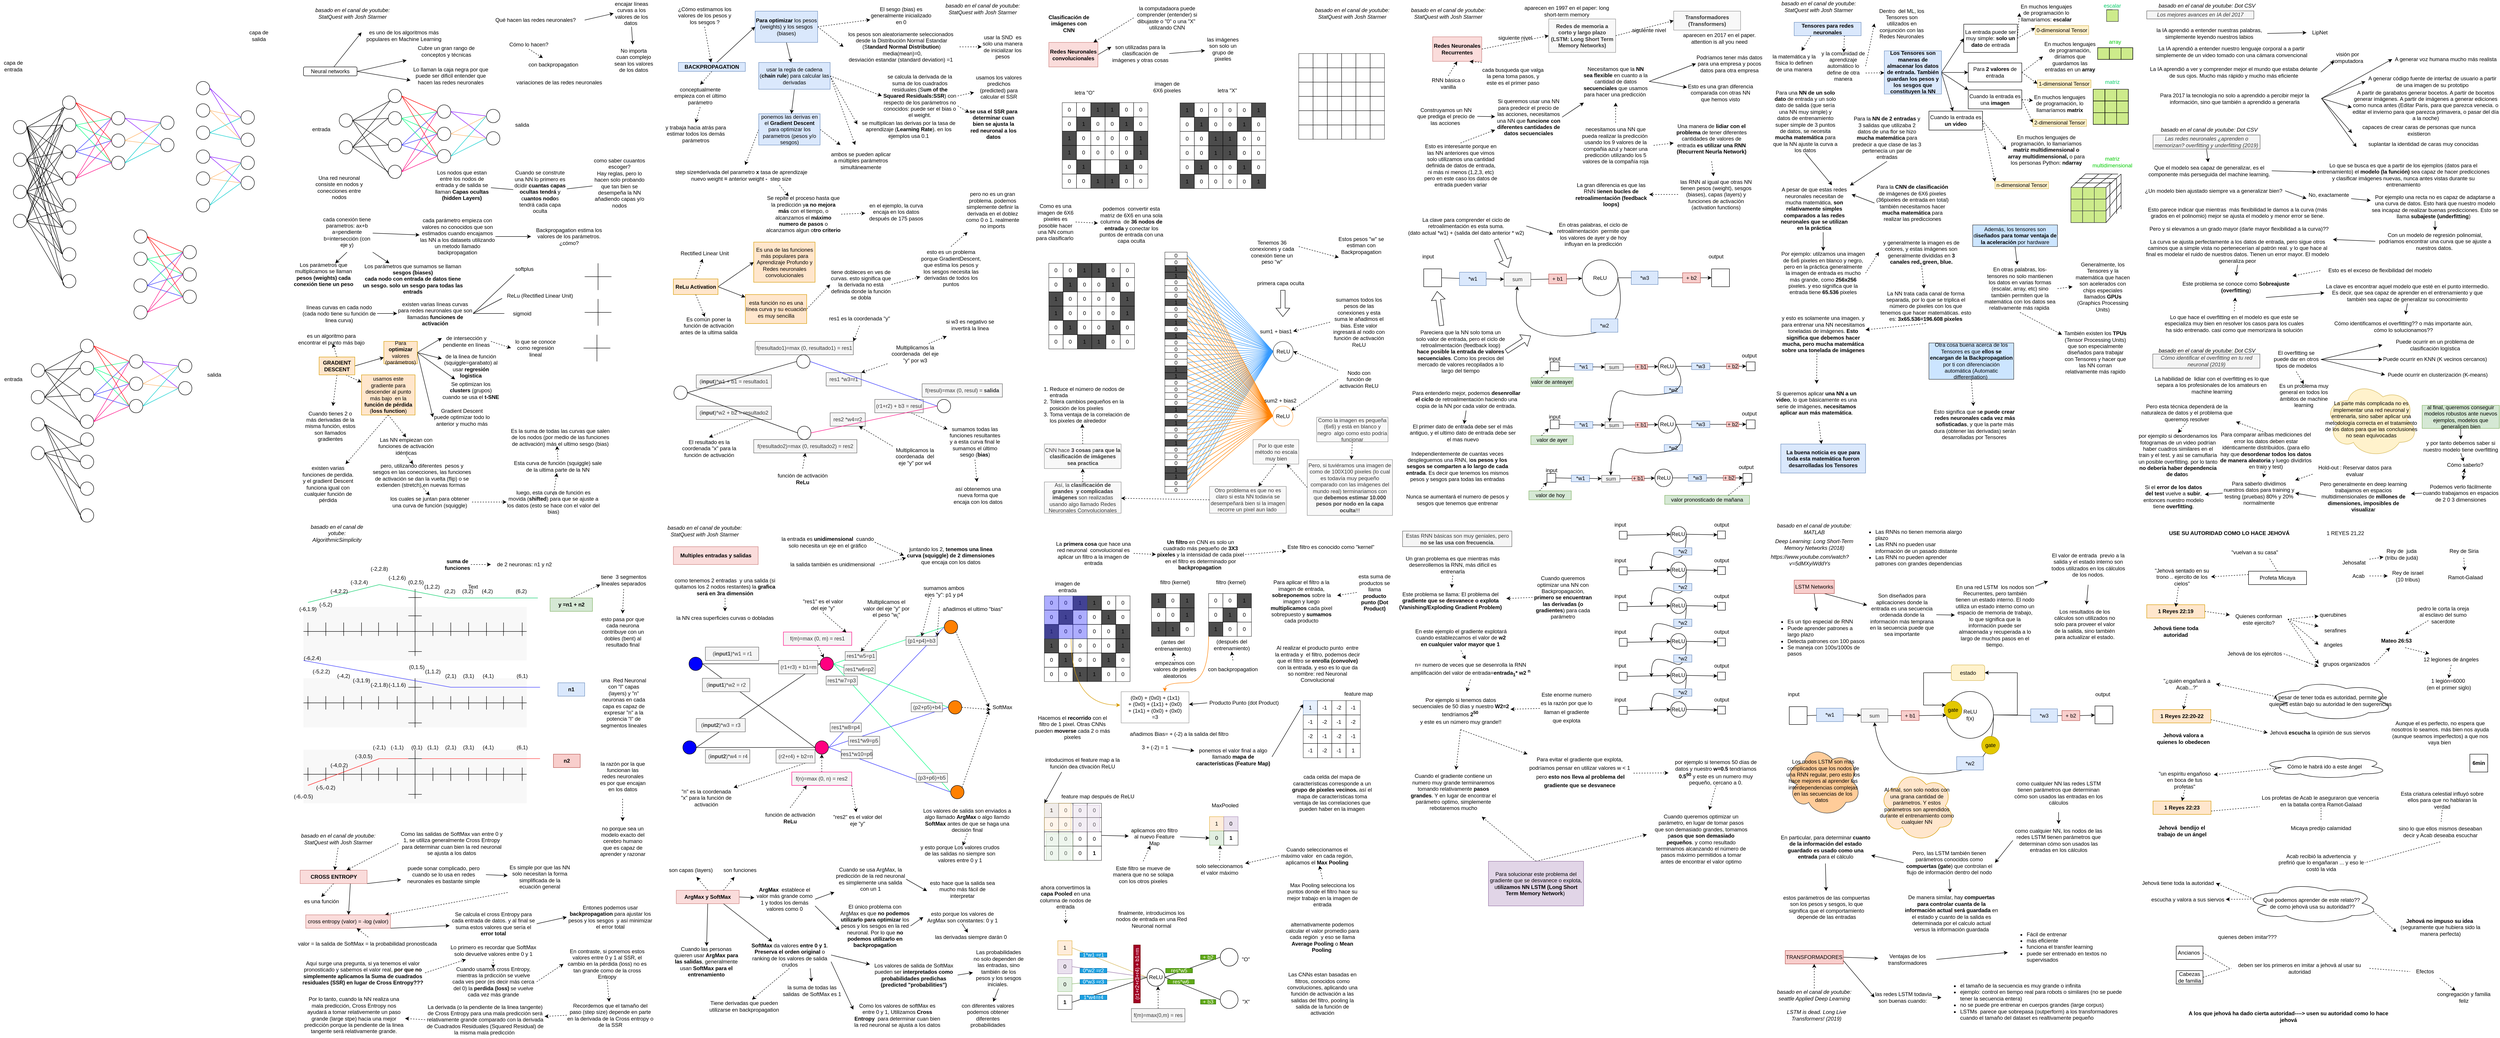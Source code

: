 <mxfile version="21.1.1" type="github">
  <diagram id="UikP9Y_JkUgZuGgkAPA2" name="Página-1">
    <mxGraphModel dx="2427" dy="865" grid="1" gridSize="10" guides="1" tooltips="1" connect="1" arrows="1" fold="1" page="1" pageScale="1" pageWidth="827" pageHeight="1169" math="0" shadow="0">
      <root>
        <mxCell id="0" />
        <mxCell id="1" parent="0" />
        <mxCell id="kI7NMbDENjyl0bNxZZE--3" value="" style="rounded=0;orthogonalLoop=1;jettySize=auto;html=1;entryX=0;entryY=0.25;entryDx=0;entryDy=0;" parent="1" source="kI7NMbDENjyl0bNxZZE--1" target="kI7NMbDENjyl0bNxZZE--4" edge="1">
          <mxGeometry relative="1" as="geometry">
            <mxPoint x="250" y="140" as="targetPoint" />
          </mxGeometry>
        </mxCell>
        <mxCell id="kI7NMbDENjyl0bNxZZE--6" style="edgeStyle=none;rounded=0;orthogonalLoop=1;jettySize=auto;html=1;exitX=1;exitY=0.5;exitDx=0;exitDy=0;" parent="1" source="kI7NMbDENjyl0bNxZZE--1" target="kI7NMbDENjyl0bNxZZE--5" edge="1">
          <mxGeometry relative="1" as="geometry" />
        </mxCell>
        <mxCell id="kI7NMbDENjyl0bNxZZE--48" style="edgeStyle=none;rounded=0;orthogonalLoop=1;jettySize=auto;html=1;exitX=1;exitY=0.5;exitDx=0;exitDy=0;entryX=0;entryY=0.75;entryDx=0;entryDy=0;strokeColor=#000000;endArrow=classic;endFill=1;" parent="1" source="kI7NMbDENjyl0bNxZZE--1" target="kI7NMbDENjyl0bNxZZE--47" edge="1">
          <mxGeometry relative="1" as="geometry" />
        </mxCell>
        <mxCell id="kI7NMbDENjyl0bNxZZE--1" value="Neural networks" style="rounded=1;whiteSpace=wrap;html=1;" parent="1" vertex="1">
          <mxGeometry x="30" y="160" width="120" height="20" as="geometry" />
        </mxCell>
        <mxCell id="kI7NMbDENjyl0bNxZZE--4" value="es uno de los algoritmos más populares en Machine Learning" style="text;html=1;strokeColor=none;fillColor=none;align=center;verticalAlign=middle;whiteSpace=wrap;rounded=0;" parent="1" vertex="1">
          <mxGeometry x="160" y="75" width="190" height="30" as="geometry" />
        </mxCell>
        <mxCell id="kI7NMbDENjyl0bNxZZE--5" value="Cubre un gran rango de conceptos y técnicas" style="text;html=1;strokeColor=none;fillColor=none;align=center;verticalAlign=middle;whiteSpace=wrap;rounded=0;" parent="1" vertex="1">
          <mxGeometry x="260" y="105" width="180" height="40" as="geometry" />
        </mxCell>
        <mxCell id="kI7NMbDENjyl0bNxZZE--46" value="" style="group" parent="1" vertex="1" connectable="0">
          <mxGeometry x="40" y="210" width="510" height="200" as="geometry" />
        </mxCell>
        <mxCell id="kI7NMbDENjyl0bNxZZE--7" value="" style="ellipse;whiteSpace=wrap;html=1;aspect=fixed;" parent="kI7NMbDENjyl0bNxZZE--46" vertex="1">
          <mxGeometry x="70" y="55" width="30" height="30" as="geometry" />
        </mxCell>
        <mxCell id="kI7NMbDENjyl0bNxZZE--8" value="" style="ellipse;whiteSpace=wrap;html=1;aspect=fixed;" parent="kI7NMbDENjyl0bNxZZE--46" vertex="1">
          <mxGeometry x="70" y="115" width="30" height="30" as="geometry" />
        </mxCell>
        <mxCell id="kI7NMbDENjyl0bNxZZE--9" value="" style="ellipse;whiteSpace=wrap;html=1;aspect=fixed;" parent="kI7NMbDENjyl0bNxZZE--46" vertex="1">
          <mxGeometry x="180" width="30" height="30" as="geometry" />
        </mxCell>
        <mxCell id="kI7NMbDENjyl0bNxZZE--21" style="edgeStyle=none;rounded=0;orthogonalLoop=1;jettySize=auto;html=1;exitX=1;exitY=0.5;exitDx=0;exitDy=0;entryX=0;entryY=1;entryDx=0;entryDy=0;endArrow=none;endFill=0;" parent="kI7NMbDENjyl0bNxZZE--46" source="kI7NMbDENjyl0bNxZZE--7" target="kI7NMbDENjyl0bNxZZE--9" edge="1">
          <mxGeometry relative="1" as="geometry" />
        </mxCell>
        <mxCell id="kI7NMbDENjyl0bNxZZE--22" style="edgeStyle=none;rounded=0;orthogonalLoop=1;jettySize=auto;html=1;exitX=1;exitY=0.5;exitDx=0;exitDy=0;entryX=0;entryY=1;entryDx=0;entryDy=0;endArrow=none;endFill=0;" parent="kI7NMbDENjyl0bNxZZE--46" source="kI7NMbDENjyl0bNxZZE--8" target="kI7NMbDENjyl0bNxZZE--9" edge="1">
          <mxGeometry relative="1" as="geometry" />
        </mxCell>
        <mxCell id="kI7NMbDENjyl0bNxZZE--10" value="" style="ellipse;whiteSpace=wrap;html=1;aspect=fixed;" parent="kI7NMbDENjyl0bNxZZE--46" vertex="1">
          <mxGeometry x="180" y="50" width="30" height="30" as="geometry" />
        </mxCell>
        <mxCell id="kI7NMbDENjyl0bNxZZE--20" style="edgeStyle=none;rounded=0;orthogonalLoop=1;jettySize=auto;html=1;exitX=1;exitY=0.5;exitDx=0;exitDy=0;entryX=0;entryY=0.5;entryDx=0;entryDy=0;endArrow=none;endFill=0;" parent="kI7NMbDENjyl0bNxZZE--46" source="kI7NMbDENjyl0bNxZZE--7" target="kI7NMbDENjyl0bNxZZE--10" edge="1">
          <mxGeometry relative="1" as="geometry" />
        </mxCell>
        <mxCell id="kI7NMbDENjyl0bNxZZE--23" style="edgeStyle=none;rounded=0;orthogonalLoop=1;jettySize=auto;html=1;exitX=1;exitY=0.5;exitDx=0;exitDy=0;entryX=0;entryY=0.5;entryDx=0;entryDy=0;endArrow=none;endFill=0;" parent="kI7NMbDENjyl0bNxZZE--46" source="kI7NMbDENjyl0bNxZZE--8" target="kI7NMbDENjyl0bNxZZE--10" edge="1">
          <mxGeometry relative="1" as="geometry" />
        </mxCell>
        <mxCell id="kI7NMbDENjyl0bNxZZE--11" value="" style="ellipse;whiteSpace=wrap;html=1;aspect=fixed;" parent="kI7NMbDENjyl0bNxZZE--46" vertex="1">
          <mxGeometry x="180" y="110" width="30" height="30" as="geometry" />
        </mxCell>
        <mxCell id="kI7NMbDENjyl0bNxZZE--19" style="edgeStyle=none;rounded=0;orthogonalLoop=1;jettySize=auto;html=1;exitX=1;exitY=0.5;exitDx=0;exitDy=0;entryX=0;entryY=0.5;entryDx=0;entryDy=0;endArrow=none;endFill=0;" parent="kI7NMbDENjyl0bNxZZE--46" source="kI7NMbDENjyl0bNxZZE--7" target="kI7NMbDENjyl0bNxZZE--11" edge="1">
          <mxGeometry relative="1" as="geometry" />
        </mxCell>
        <mxCell id="kI7NMbDENjyl0bNxZZE--24" style="edgeStyle=none;rounded=0;orthogonalLoop=1;jettySize=auto;html=1;exitX=1;exitY=0.5;exitDx=0;exitDy=0;entryX=0;entryY=0.5;entryDx=0;entryDy=0;endArrow=none;endFill=0;" parent="kI7NMbDENjyl0bNxZZE--46" source="kI7NMbDENjyl0bNxZZE--8" target="kI7NMbDENjyl0bNxZZE--11" edge="1">
          <mxGeometry relative="1" as="geometry" />
        </mxCell>
        <mxCell id="kI7NMbDENjyl0bNxZZE--12" value="" style="ellipse;whiteSpace=wrap;html=1;aspect=fixed;" parent="kI7NMbDENjyl0bNxZZE--46" vertex="1">
          <mxGeometry x="180" y="170" width="30" height="30" as="geometry" />
        </mxCell>
        <mxCell id="kI7NMbDENjyl0bNxZZE--18" style="edgeStyle=none;rounded=0;orthogonalLoop=1;jettySize=auto;html=1;exitX=1;exitY=0.5;exitDx=0;exitDy=0;entryX=0;entryY=1;entryDx=0;entryDy=0;endArrow=none;endFill=0;" parent="kI7NMbDENjyl0bNxZZE--46" source="kI7NMbDENjyl0bNxZZE--7" target="kI7NMbDENjyl0bNxZZE--12" edge="1">
          <mxGeometry relative="1" as="geometry" />
        </mxCell>
        <mxCell id="kI7NMbDENjyl0bNxZZE--25" style="edgeStyle=none;rounded=0;orthogonalLoop=1;jettySize=auto;html=1;exitX=1;exitY=0.5;exitDx=0;exitDy=0;entryX=0;entryY=0.5;entryDx=0;entryDy=0;endArrow=none;endFill=0;" parent="kI7NMbDENjyl0bNxZZE--46" source="kI7NMbDENjyl0bNxZZE--8" target="kI7NMbDENjyl0bNxZZE--12" edge="1">
          <mxGeometry relative="1" as="geometry" />
        </mxCell>
        <mxCell id="kI7NMbDENjyl0bNxZZE--13" value="" style="ellipse;whiteSpace=wrap;html=1;aspect=fixed;" parent="kI7NMbDENjyl0bNxZZE--46" vertex="1">
          <mxGeometry x="290" y="35" width="30" height="30" as="geometry" />
        </mxCell>
        <mxCell id="kI7NMbDENjyl0bNxZZE--37" style="edgeStyle=none;rounded=0;orthogonalLoop=1;jettySize=auto;html=1;exitX=1;exitY=0.5;exitDx=0;exitDy=0;entryX=0;entryY=0.5;entryDx=0;entryDy=0;strokeColor=#FF0000;endArrow=none;endFill=0;" parent="kI7NMbDENjyl0bNxZZE--46" source="kI7NMbDENjyl0bNxZZE--9" target="kI7NMbDENjyl0bNxZZE--13" edge="1">
          <mxGeometry relative="1" as="geometry" />
        </mxCell>
        <mxCell id="kI7NMbDENjyl0bNxZZE--34" style="edgeStyle=none;rounded=0;orthogonalLoop=1;jettySize=auto;html=1;exitX=1;exitY=0.5;exitDx=0;exitDy=0;entryX=0;entryY=0.5;entryDx=0;entryDy=0;strokeColor=#00FF80;endArrow=none;endFill=0;" parent="kI7NMbDENjyl0bNxZZE--46" source="kI7NMbDENjyl0bNxZZE--10" target="kI7NMbDENjyl0bNxZZE--13" edge="1">
          <mxGeometry relative="1" as="geometry" />
        </mxCell>
        <mxCell id="kI7NMbDENjyl0bNxZZE--31" style="edgeStyle=none;rounded=0;orthogonalLoop=1;jettySize=auto;html=1;exitX=1;exitY=0.5;exitDx=0;exitDy=0;entryX=0;entryY=0.5;entryDx=0;entryDy=0;strokeColor=#3333FF;endArrow=none;endFill=0;" parent="kI7NMbDENjyl0bNxZZE--46" source="kI7NMbDENjyl0bNxZZE--11" target="kI7NMbDENjyl0bNxZZE--13" edge="1">
          <mxGeometry relative="1" as="geometry" />
        </mxCell>
        <mxCell id="kI7NMbDENjyl0bNxZZE--28" style="edgeStyle=none;rounded=0;orthogonalLoop=1;jettySize=auto;html=1;exitX=1;exitY=0.5;exitDx=0;exitDy=0;entryX=0;entryY=0.5;entryDx=0;entryDy=0;strokeColor=#FF0080;endArrow=none;endFill=0;" parent="kI7NMbDENjyl0bNxZZE--46" source="kI7NMbDENjyl0bNxZZE--12" target="kI7NMbDENjyl0bNxZZE--13" edge="1">
          <mxGeometry relative="1" as="geometry" />
        </mxCell>
        <mxCell id="kI7NMbDENjyl0bNxZZE--14" value="" style="ellipse;whiteSpace=wrap;html=1;aspect=fixed;" parent="kI7NMbDENjyl0bNxZZE--46" vertex="1">
          <mxGeometry x="290" y="85" width="30" height="30" as="geometry" />
        </mxCell>
        <mxCell id="kI7NMbDENjyl0bNxZZE--36" style="edgeStyle=none;rounded=0;orthogonalLoop=1;jettySize=auto;html=1;exitX=1;exitY=0.5;exitDx=0;exitDy=0;entryX=0;entryY=0.5;entryDx=0;entryDy=0;strokeColor=#FF0000;endArrow=none;endFill=0;" parent="kI7NMbDENjyl0bNxZZE--46" source="kI7NMbDENjyl0bNxZZE--9" target="kI7NMbDENjyl0bNxZZE--14" edge="1">
          <mxGeometry relative="1" as="geometry" />
        </mxCell>
        <mxCell id="kI7NMbDENjyl0bNxZZE--33" style="edgeStyle=none;rounded=0;orthogonalLoop=1;jettySize=auto;html=1;exitX=1;exitY=0.5;exitDx=0;exitDy=0;entryX=0;entryY=0.5;entryDx=0;entryDy=0;strokeColor=#00FF80;endArrow=none;endFill=0;" parent="kI7NMbDENjyl0bNxZZE--46" source="kI7NMbDENjyl0bNxZZE--10" target="kI7NMbDENjyl0bNxZZE--14" edge="1">
          <mxGeometry relative="1" as="geometry" />
        </mxCell>
        <mxCell id="kI7NMbDENjyl0bNxZZE--30" style="edgeStyle=none;rounded=0;orthogonalLoop=1;jettySize=auto;html=1;exitX=1;exitY=0.5;exitDx=0;exitDy=0;entryX=0;entryY=0.5;entryDx=0;entryDy=0;strokeColor=#3333FF;endArrow=none;endFill=0;" parent="kI7NMbDENjyl0bNxZZE--46" source="kI7NMbDENjyl0bNxZZE--11" target="kI7NMbDENjyl0bNxZZE--14" edge="1">
          <mxGeometry relative="1" as="geometry" />
        </mxCell>
        <mxCell id="kI7NMbDENjyl0bNxZZE--27" style="edgeStyle=none;rounded=0;orthogonalLoop=1;jettySize=auto;html=1;exitX=1;exitY=0.5;exitDx=0;exitDy=0;entryX=0;entryY=0.5;entryDx=0;entryDy=0;strokeColor=#FF0080;endArrow=none;endFill=0;" parent="kI7NMbDENjyl0bNxZZE--46" source="kI7NMbDENjyl0bNxZZE--12" target="kI7NMbDENjyl0bNxZZE--14" edge="1">
          <mxGeometry relative="1" as="geometry" />
        </mxCell>
        <mxCell id="kI7NMbDENjyl0bNxZZE--15" value="" style="ellipse;whiteSpace=wrap;html=1;aspect=fixed;" parent="kI7NMbDENjyl0bNxZZE--46" vertex="1">
          <mxGeometry x="290" y="135" width="30" height="30" as="geometry" />
        </mxCell>
        <mxCell id="kI7NMbDENjyl0bNxZZE--35" style="edgeStyle=none;rounded=0;orthogonalLoop=1;jettySize=auto;html=1;exitX=1;exitY=0.5;exitDx=0;exitDy=0;entryX=0;entryY=0.5;entryDx=0;entryDy=0;strokeColor=#FF0000;endArrow=none;endFill=0;" parent="kI7NMbDENjyl0bNxZZE--46" source="kI7NMbDENjyl0bNxZZE--9" target="kI7NMbDENjyl0bNxZZE--15" edge="1">
          <mxGeometry relative="1" as="geometry" />
        </mxCell>
        <mxCell id="kI7NMbDENjyl0bNxZZE--32" style="edgeStyle=none;rounded=0;orthogonalLoop=1;jettySize=auto;html=1;exitX=1;exitY=0.5;exitDx=0;exitDy=0;entryX=0;entryY=0.5;entryDx=0;entryDy=0;strokeColor=#00FF80;endArrow=none;endFill=0;" parent="kI7NMbDENjyl0bNxZZE--46" source="kI7NMbDENjyl0bNxZZE--10" target="kI7NMbDENjyl0bNxZZE--15" edge="1">
          <mxGeometry relative="1" as="geometry" />
        </mxCell>
        <mxCell id="kI7NMbDENjyl0bNxZZE--29" style="edgeStyle=none;rounded=0;orthogonalLoop=1;jettySize=auto;html=1;exitX=1;exitY=0.5;exitDx=0;exitDy=0;entryX=0;entryY=0.5;entryDx=0;entryDy=0;strokeColor=#3333FF;endArrow=none;endFill=0;" parent="kI7NMbDENjyl0bNxZZE--46" source="kI7NMbDENjyl0bNxZZE--11" target="kI7NMbDENjyl0bNxZZE--15" edge="1">
          <mxGeometry relative="1" as="geometry" />
        </mxCell>
        <mxCell id="kI7NMbDENjyl0bNxZZE--26" style="edgeStyle=none;rounded=0;orthogonalLoop=1;jettySize=auto;html=1;exitX=1;exitY=0.5;exitDx=0;exitDy=0;entryX=0;entryY=0.5;entryDx=0;entryDy=0;endArrow=none;endFill=0;strokeColor=#FF0080;" parent="kI7NMbDENjyl0bNxZZE--46" source="kI7NMbDENjyl0bNxZZE--12" target="kI7NMbDENjyl0bNxZZE--15" edge="1">
          <mxGeometry relative="1" as="geometry" />
        </mxCell>
        <mxCell id="kI7NMbDENjyl0bNxZZE--16" value="" style="ellipse;whiteSpace=wrap;html=1;aspect=fixed;" parent="kI7NMbDENjyl0bNxZZE--46" vertex="1">
          <mxGeometry x="400" y="95" width="30" height="30" as="geometry" />
        </mxCell>
        <mxCell id="kI7NMbDENjyl0bNxZZE--42" style="edgeStyle=none;rounded=0;orthogonalLoop=1;jettySize=auto;html=1;exitX=1;exitY=0.5;exitDx=0;exitDy=0;entryX=0;entryY=0.5;entryDx=0;entryDy=0;strokeColor=#7F00FF;endArrow=none;endFill=0;" parent="kI7NMbDENjyl0bNxZZE--46" source="kI7NMbDENjyl0bNxZZE--13" target="kI7NMbDENjyl0bNxZZE--16" edge="1">
          <mxGeometry relative="1" as="geometry" />
        </mxCell>
        <mxCell id="kI7NMbDENjyl0bNxZZE--40" style="edgeStyle=none;rounded=0;orthogonalLoop=1;jettySize=auto;html=1;exitX=1;exitY=0.5;exitDx=0;exitDy=0;entryX=0;entryY=0.5;entryDx=0;entryDy=0;strokeColor=#FFB366;endArrow=none;endFill=0;" parent="kI7NMbDENjyl0bNxZZE--46" source="kI7NMbDENjyl0bNxZZE--14" target="kI7NMbDENjyl0bNxZZE--16" edge="1">
          <mxGeometry relative="1" as="geometry" />
        </mxCell>
        <mxCell id="kI7NMbDENjyl0bNxZZE--38" style="edgeStyle=none;rounded=0;orthogonalLoop=1;jettySize=auto;html=1;exitX=1;exitY=0.5;exitDx=0;exitDy=0;entryX=0;entryY=0.5;entryDx=0;entryDy=0;strokeColor=#00CCCC;endArrow=none;endFill=0;" parent="kI7NMbDENjyl0bNxZZE--46" source="kI7NMbDENjyl0bNxZZE--15" target="kI7NMbDENjyl0bNxZZE--16" edge="1">
          <mxGeometry relative="1" as="geometry" />
        </mxCell>
        <mxCell id="kI7NMbDENjyl0bNxZZE--17" value="" style="ellipse;whiteSpace=wrap;html=1;aspect=fixed;" parent="kI7NMbDENjyl0bNxZZE--46" vertex="1">
          <mxGeometry x="400" y="45" width="30" height="30" as="geometry" />
        </mxCell>
        <mxCell id="kI7NMbDENjyl0bNxZZE--43" style="edgeStyle=none;rounded=0;orthogonalLoop=1;jettySize=auto;html=1;exitX=1;exitY=0.5;exitDx=0;exitDy=0;entryX=0;entryY=0.5;entryDx=0;entryDy=0;strokeColor=#7F00FF;endArrow=none;endFill=0;" parent="kI7NMbDENjyl0bNxZZE--46" source="kI7NMbDENjyl0bNxZZE--13" target="kI7NMbDENjyl0bNxZZE--17" edge="1">
          <mxGeometry relative="1" as="geometry" />
        </mxCell>
        <mxCell id="kI7NMbDENjyl0bNxZZE--41" style="edgeStyle=none;rounded=0;orthogonalLoop=1;jettySize=auto;html=1;exitX=1;exitY=0.5;exitDx=0;exitDy=0;entryX=0;entryY=0.5;entryDx=0;entryDy=0;strokeColor=#FFB366;endArrow=none;endFill=0;" parent="kI7NMbDENjyl0bNxZZE--46" source="kI7NMbDENjyl0bNxZZE--14" target="kI7NMbDENjyl0bNxZZE--17" edge="1">
          <mxGeometry relative="1" as="geometry" />
        </mxCell>
        <mxCell id="kI7NMbDENjyl0bNxZZE--39" style="edgeStyle=none;rounded=0;orthogonalLoop=1;jettySize=auto;html=1;exitX=1;exitY=0.5;exitDx=0;exitDy=0;entryX=0;entryY=0.5;entryDx=0;entryDy=0;strokeColor=#00CCCC;endArrow=none;endFill=0;" parent="kI7NMbDENjyl0bNxZZE--46" source="kI7NMbDENjyl0bNxZZE--15" target="kI7NMbDENjyl0bNxZZE--17" edge="1">
          <mxGeometry relative="1" as="geometry" />
        </mxCell>
        <mxCell id="kI7NMbDENjyl0bNxZZE--44" value="entrada" style="text;html=1;strokeColor=none;fillColor=none;align=center;verticalAlign=middle;whiteSpace=wrap;rounded=0;" parent="kI7NMbDENjyl0bNxZZE--46" vertex="1">
          <mxGeometry y="75" width="60" height="30" as="geometry" />
        </mxCell>
        <mxCell id="kI7NMbDENjyl0bNxZZE--45" value="salida" style="text;html=1;strokeColor=none;fillColor=none;align=center;verticalAlign=middle;whiteSpace=wrap;rounded=0;" parent="kI7NMbDENjyl0bNxZZE--46" vertex="1">
          <mxGeometry x="450" y="65" width="60" height="30" as="geometry" />
        </mxCell>
        <mxCell id="kI7NMbDENjyl0bNxZZE--47" value="Lo llaman la caja negra por que puede ser dificil entender que hacen las redes neuronales" style="text;html=1;strokeColor=none;fillColor=none;align=center;verticalAlign=middle;whiteSpace=wrap;rounded=0;" parent="1" vertex="1">
          <mxGeometry x="270" y="160" width="180" height="40" as="geometry" />
        </mxCell>
        <mxCell id="kI7NMbDENjyl0bNxZZE--92" style="edgeStyle=none;rounded=0;orthogonalLoop=1;jettySize=auto;html=1;exitX=1;exitY=0.5;exitDx=0;exitDy=0;entryX=0;entryY=0.5;entryDx=0;entryDy=0;strokeColor=#000000;endArrow=classic;endFill=1;" parent="1" source="kI7NMbDENjyl0bNxZZE--49" target="kI7NMbDENjyl0bNxZZE--86" edge="1">
          <mxGeometry relative="1" as="geometry" />
        </mxCell>
        <mxCell id="kI7NMbDENjyl0bNxZZE--49" value="Qué hacen las redes neuronales?" style="text;html=1;strokeColor=none;fillColor=none;align=center;verticalAlign=middle;whiteSpace=wrap;rounded=0;" parent="1" vertex="1">
          <mxGeometry x="440" y="40" width="220" height="30" as="geometry" />
        </mxCell>
        <mxCell id="kI7NMbDENjyl0bNxZZE--120" style="edgeStyle=none;rounded=0;orthogonalLoop=1;jettySize=auto;html=1;exitX=0.5;exitY=1;exitDx=0;exitDy=0;dashed=1;strokeColor=#000000;endArrow=classic;endFill=1;" parent="1" source="kI7NMbDENjyl0bNxZZE--50" target="kI7NMbDENjyl0bNxZZE--51" edge="1">
          <mxGeometry relative="1" as="geometry" />
        </mxCell>
        <mxCell id="kI7NMbDENjyl0bNxZZE--50" value="Cómo lo hacen?" style="text;html=1;strokeColor=none;fillColor=none;align=center;verticalAlign=middle;whiteSpace=wrap;rounded=0;" parent="1" vertex="1">
          <mxGeometry x="450" y="100" width="170" height="20" as="geometry" />
        </mxCell>
        <mxCell id="kI7NMbDENjyl0bNxZZE--51" value="con backpropagation" style="text;html=1;strokeColor=none;fillColor=none;align=center;verticalAlign=middle;whiteSpace=wrap;rounded=0;" parent="1" vertex="1">
          <mxGeometry x="480" y="140" width="220" height="30" as="geometry" />
        </mxCell>
        <mxCell id="kI7NMbDENjyl0bNxZZE--52" value="variaciones de las redes neuronales" style="text;html=1;strokeColor=none;fillColor=none;align=center;verticalAlign=middle;whiteSpace=wrap;rounded=0;" parent="1" vertex="1">
          <mxGeometry x="492.5" y="180" width="220" height="30" as="geometry" />
        </mxCell>
        <mxCell id="kI7NMbDENjyl0bNxZZE--53" value="Una red neuronal consiste en nodos y conecciones entre nodos" style="text;html=1;strokeColor=none;fillColor=none;align=center;verticalAlign=middle;whiteSpace=wrap;rounded=0;" parent="1" vertex="1">
          <mxGeometry x="50" y="400" width="120" height="60" as="geometry" />
        </mxCell>
        <mxCell id="kI7NMbDENjyl0bNxZZE--56" value="" style="edgeStyle=none;rounded=0;orthogonalLoop=1;jettySize=auto;html=1;strokeColor=#000000;endArrow=classic;endFill=1;" parent="1" source="kI7NMbDENjyl0bNxZZE--54" target="kI7NMbDENjyl0bNxZZE--55" edge="1">
          <mxGeometry relative="1" as="geometry" />
        </mxCell>
        <mxCell id="kI7NMbDENjyl0bNxZZE--90" style="edgeStyle=none;rounded=0;orthogonalLoop=1;jettySize=auto;html=1;exitX=0.5;exitY=1;exitDx=0;exitDy=0;strokeColor=#000000;endArrow=classic;endFill=1;" parent="1" source="kI7NMbDENjyl0bNxZZE--54" target="kI7NMbDENjyl0bNxZZE--87" edge="1">
          <mxGeometry relative="1" as="geometry" />
        </mxCell>
        <mxCell id="kI7NMbDENjyl0bNxZZE--91" style="edgeStyle=none;rounded=0;orthogonalLoop=1;jettySize=auto;html=1;exitX=1;exitY=1;exitDx=0;exitDy=0;strokeColor=#000000;endArrow=classic;endFill=1;" parent="1" source="kI7NMbDENjyl0bNxZZE--54" target="kI7NMbDENjyl0bNxZZE--89" edge="1">
          <mxGeometry relative="1" as="geometry" />
        </mxCell>
        <mxCell id="kI7NMbDENjyl0bNxZZE--54" value="cada conexión tiene parametros: ax+b&lt;br&gt;a=pendiente&lt;br&gt;b=intersección (con eje y)" style="text;html=1;strokeColor=none;fillColor=none;align=center;verticalAlign=middle;whiteSpace=wrap;rounded=0;" parent="1" vertex="1">
          <mxGeometry x="70" y="485" width="115" height="90" as="geometry" />
        </mxCell>
        <mxCell id="kI7NMbDENjyl0bNxZZE--58" value="" style="edgeStyle=none;rounded=0;orthogonalLoop=1;jettySize=auto;html=1;strokeColor=#000000;endArrow=classic;endFill=1;" parent="1" source="kI7NMbDENjyl0bNxZZE--55" target="kI7NMbDENjyl0bNxZZE--57" edge="1">
          <mxGeometry relative="1" as="geometry" />
        </mxCell>
        <mxCell id="kI7NMbDENjyl0bNxZZE--55" value="cada parámetro empieza con valores no conocidos que son estimados cuando encajamos las NN a los datasets utilizando un metodo llamado backpropagation" style="text;html=1;strokeColor=none;fillColor=none;align=center;verticalAlign=middle;whiteSpace=wrap;rounded=0;" parent="1" vertex="1">
          <mxGeometry x="290" y="495" width="170" height="90" as="geometry" />
        </mxCell>
        <mxCell id="kI7NMbDENjyl0bNxZZE--57" value="Backpropagation estima los valores de los parámetros. ¿cómo?" style="text;html=1;strokeColor=none;fillColor=none;align=center;verticalAlign=middle;whiteSpace=wrap;rounded=0;" parent="1" vertex="1">
          <mxGeometry x="540" y="495" width="170" height="90" as="geometry" />
        </mxCell>
        <mxCell id="kI7NMbDENjyl0bNxZZE--61" value="" style="edgeStyle=none;rounded=0;orthogonalLoop=1;jettySize=auto;html=1;strokeColor=#000000;endArrow=classic;endFill=1;" parent="1" source="kI7NMbDENjyl0bNxZZE--59" target="kI7NMbDENjyl0bNxZZE--60" edge="1">
          <mxGeometry relative="1" as="geometry" />
        </mxCell>
        <mxCell id="kI7NMbDENjyl0bNxZZE--59" value="líneas curvas en cada nodo&lt;br&gt;(cada nodo tiene su función de linea curva)" style="text;html=1;strokeColor=none;fillColor=none;align=center;verticalAlign=middle;whiteSpace=wrap;rounded=0;" parent="1" vertex="1">
          <mxGeometry x="25" y="685" width="170" height="55" as="geometry" />
        </mxCell>
        <mxCell id="kI7NMbDENjyl0bNxZZE--76" style="edgeStyle=none;rounded=0;orthogonalLoop=1;jettySize=auto;html=1;exitX=1;exitY=0.5;exitDx=0;exitDy=0;entryX=0.25;entryY=1;entryDx=0;entryDy=0;strokeColor=#000000;endArrow=none;endFill=0;" parent="1" source="kI7NMbDENjyl0bNxZZE--60" target="kI7NMbDENjyl0bNxZZE--63" edge="1">
          <mxGeometry relative="1" as="geometry" />
        </mxCell>
        <mxCell id="kI7NMbDENjyl0bNxZZE--77" style="edgeStyle=none;rounded=0;orthogonalLoop=1;jettySize=auto;html=1;exitX=1;exitY=0.5;exitDx=0;exitDy=0;entryX=0;entryY=0.75;entryDx=0;entryDy=0;strokeColor=#000000;endArrow=none;endFill=0;" parent="1" source="kI7NMbDENjyl0bNxZZE--60" target="kI7NMbDENjyl0bNxZZE--64" edge="1">
          <mxGeometry relative="1" as="geometry" />
        </mxCell>
        <mxCell id="kI7NMbDENjyl0bNxZZE--78" style="edgeStyle=none;rounded=0;orthogonalLoop=1;jettySize=auto;html=1;exitX=1;exitY=0.5;exitDx=0;exitDy=0;strokeColor=#000000;endArrow=none;endFill=0;" parent="1" source="kI7NMbDENjyl0bNxZZE--60" target="kI7NMbDENjyl0bNxZZE--65" edge="1">
          <mxGeometry relative="1" as="geometry" />
        </mxCell>
        <mxCell id="kI7NMbDENjyl0bNxZZE--60" value="existen varias líneas curvas para redes neuronales que son llamadas &lt;b&gt;funciones de activación&lt;/b&gt;" style="text;html=1;strokeColor=none;fillColor=none;align=center;verticalAlign=middle;whiteSpace=wrap;rounded=0;" parent="1" vertex="1">
          <mxGeometry x="240" y="685" width="170" height="55" as="geometry" />
        </mxCell>
        <mxCell id="kI7NMbDENjyl0bNxZZE--63" value="softplus" style="text;html=1;strokeColor=none;fillColor=none;align=center;verticalAlign=middle;whiteSpace=wrap;rounded=0;" parent="1" vertex="1">
          <mxGeometry x="480" y="600" width="90" height="25" as="geometry" />
        </mxCell>
        <mxCell id="kI7NMbDENjyl0bNxZZE--64" value="ReLu (Rectified Linear Unit)" style="text;html=1;strokeColor=none;fillColor=none;align=center;verticalAlign=middle;whiteSpace=wrap;rounded=0;" parent="1" vertex="1">
          <mxGeometry x="475" y="660" width="170" height="25" as="geometry" />
        </mxCell>
        <mxCell id="kI7NMbDENjyl0bNxZZE--65" value="sigmoid" style="text;html=1;strokeColor=none;fillColor=none;align=center;verticalAlign=middle;whiteSpace=wrap;rounded=0;" parent="1" vertex="1">
          <mxGeometry x="480" y="700" width="80" height="25" as="geometry" />
        </mxCell>
        <mxCell id="kI7NMbDENjyl0bNxZZE--69" value="" style="group" parent="1" vertex="1" connectable="0">
          <mxGeometry x="660" y="600" width="60" height="60" as="geometry" />
        </mxCell>
        <mxCell id="kI7NMbDENjyl0bNxZZE--66" value="" style="endArrow=none;html=1;rounded=0;strokeColor=#000000;" parent="kI7NMbDENjyl0bNxZZE--69" edge="1">
          <mxGeometry width="50" height="50" relative="1" as="geometry">
            <mxPoint x="30" y="60" as="sourcePoint" />
            <mxPoint x="30" as="targetPoint" />
          </mxGeometry>
        </mxCell>
        <mxCell id="kI7NMbDENjyl0bNxZZE--67" value="" style="endArrow=none;html=1;rounded=0;strokeColor=#000000;" parent="kI7NMbDENjyl0bNxZZE--69" edge="1">
          <mxGeometry width="50" height="50" relative="1" as="geometry">
            <mxPoint y="30" as="sourcePoint" />
            <mxPoint x="60" y="30" as="targetPoint" />
          </mxGeometry>
        </mxCell>
        <mxCell id="kI7NMbDENjyl0bNxZZE--70" value="" style="group" parent="1" vertex="1" connectable="0">
          <mxGeometry x="660" y="680" width="60" height="60" as="geometry" />
        </mxCell>
        <mxCell id="kI7NMbDENjyl0bNxZZE--71" value="" style="endArrow=none;html=1;rounded=0;strokeColor=#000000;" parent="kI7NMbDENjyl0bNxZZE--70" edge="1">
          <mxGeometry width="50" height="50" relative="1" as="geometry">
            <mxPoint x="30" y="60" as="sourcePoint" />
            <mxPoint x="30" as="targetPoint" />
          </mxGeometry>
        </mxCell>
        <mxCell id="kI7NMbDENjyl0bNxZZE--72" value="" style="endArrow=none;html=1;rounded=0;strokeColor=#000000;" parent="kI7NMbDENjyl0bNxZZE--70" edge="1">
          <mxGeometry width="50" height="50" relative="1" as="geometry">
            <mxPoint y="30" as="sourcePoint" />
            <mxPoint x="60" y="30" as="targetPoint" />
          </mxGeometry>
        </mxCell>
        <mxCell id="kI7NMbDENjyl0bNxZZE--73" value="" style="group" parent="1" vertex="1" connectable="0">
          <mxGeometry x="657.5" y="760" width="60" height="60" as="geometry" />
        </mxCell>
        <mxCell id="kI7NMbDENjyl0bNxZZE--74" value="" style="endArrow=none;html=1;rounded=0;strokeColor=#000000;" parent="kI7NMbDENjyl0bNxZZE--73" edge="1">
          <mxGeometry width="50" height="50" relative="1" as="geometry">
            <mxPoint x="30" y="60" as="sourcePoint" />
            <mxPoint x="30" as="targetPoint" />
          </mxGeometry>
        </mxCell>
        <mxCell id="kI7NMbDENjyl0bNxZZE--75" value="" style="endArrow=none;html=1;rounded=0;strokeColor=#000000;" parent="kI7NMbDENjyl0bNxZZE--73" edge="1">
          <mxGeometry width="50" height="50" relative="1" as="geometry">
            <mxPoint y="30" as="sourcePoint" />
            <mxPoint x="60" y="30" as="targetPoint" />
          </mxGeometry>
        </mxCell>
        <mxCell id="kI7NMbDENjyl0bNxZZE--81" value="" style="edgeStyle=none;rounded=0;orthogonalLoop=1;jettySize=auto;html=1;strokeColor=#000000;endArrow=none;endFill=0;" parent="1" source="kI7NMbDENjyl0bNxZZE--79" target="kI7NMbDENjyl0bNxZZE--80" edge="1">
          <mxGeometry relative="1" as="geometry" />
        </mxCell>
        <mxCell id="kI7NMbDENjyl0bNxZZE--79" value="Los nodos que estan entre los nodos de entrada y de salida se llaman &lt;b&gt;Capas ocultas (hidden Layers)&lt;/b&gt;" style="text;html=1;strokeColor=none;fillColor=none;align=center;verticalAlign=middle;whiteSpace=wrap;rounded=0;" parent="1" vertex="1">
          <mxGeometry x="320" y="390" width="130" height="70" as="geometry" />
        </mxCell>
        <mxCell id="kI7NMbDENjyl0bNxZZE--83" value="" style="edgeStyle=none;rounded=0;orthogonalLoop=1;jettySize=auto;html=1;strokeColor=#000000;endArrow=none;endFill=0;" parent="1" source="kI7NMbDENjyl0bNxZZE--80" target="kI7NMbDENjyl0bNxZZE--82" edge="1">
          <mxGeometry relative="1" as="geometry" />
        </mxCell>
        <mxCell id="kI7NMbDENjyl0bNxZZE--80" value="Cuando se construte una NN lo primero es dcidir &lt;b&gt;cuantas capas ocultas tendrá&lt;/b&gt; y c&lt;b&gt;uantos nodo&lt;/b&gt;s tendrá cada capa oculta" style="text;html=1;strokeColor=none;fillColor=none;align=center;verticalAlign=middle;whiteSpace=wrap;rounded=0;" parent="1" vertex="1">
          <mxGeometry x="500" y="400" width="120" height="80" as="geometry" />
        </mxCell>
        <mxCell id="kI7NMbDENjyl0bNxZZE--82" value="como saber cuuantos escoger?&lt;br&gt;Hay reglas, pero lo hacen solo probando que tan bien se desempeña la NN añadiendo capas y/o nodos" style="text;html=1;strokeColor=none;fillColor=none;align=center;verticalAlign=middle;whiteSpace=wrap;rounded=0;" parent="1" vertex="1">
          <mxGeometry x="677.5" y="360" width="120" height="120" as="geometry" />
        </mxCell>
        <mxCell id="kI7NMbDENjyl0bNxZZE--94" style="edgeStyle=none;rounded=0;orthogonalLoop=1;jettySize=auto;html=1;exitX=0.5;exitY=1;exitDx=0;exitDy=0;strokeColor=#000000;endArrow=classic;endFill=1;" parent="1" source="kI7NMbDENjyl0bNxZZE--86" target="kI7NMbDENjyl0bNxZZE--93" edge="1">
          <mxGeometry relative="1" as="geometry" />
        </mxCell>
        <mxCell id="kI7NMbDENjyl0bNxZZE--86" value="encajar líneas curvas a los valores de los datos&amp;nbsp;" style="text;html=1;strokeColor=none;fillColor=none;align=center;verticalAlign=middle;whiteSpace=wrap;rounded=0;" parent="1" vertex="1">
          <mxGeometry x="725" y="10" width="80" height="60" as="geometry" />
        </mxCell>
        <mxCell id="kI7NMbDENjyl0bNxZZE--87" value="Los parámetros que multiplicamos se llaman &lt;b&gt;pesos (weights) cada conexión tiene un peso&lt;/b&gt;" style="text;html=1;strokeColor=none;fillColor=none;align=center;verticalAlign=middle;whiteSpace=wrap;rounded=0;" parent="1" vertex="1">
          <mxGeometry y="600" width="150" height="50" as="geometry" />
        </mxCell>
        <mxCell id="kI7NMbDENjyl0bNxZZE--89" value="Los parámetros que sumamos se llaman &lt;b&gt;sesgos (biases)&lt;br&gt;cada nodo con entrada de datos tiene un sesgo. solo un sesgo para todas las entrads&lt;br&gt;&lt;/b&gt;" style="text;html=1;strokeColor=none;fillColor=none;align=center;verticalAlign=middle;whiteSpace=wrap;rounded=0;" parent="1" vertex="1">
          <mxGeometry x="160" y="600" width="230" height="70" as="geometry" />
        </mxCell>
        <mxCell id="kI7NMbDENjyl0bNxZZE--93" value="No importa cuan complejo sean los valores de los datos" style="text;html=1;strokeColor=none;fillColor=none;align=center;verticalAlign=middle;whiteSpace=wrap;rounded=0;" parent="1" vertex="1">
          <mxGeometry x="725" y="110" width="90" height="70" as="geometry" />
        </mxCell>
        <mxCell id="kI7NMbDENjyl0bNxZZE--100" style="edgeStyle=none;rounded=0;orthogonalLoop=1;jettySize=auto;html=1;exitX=1;exitY=0.5;exitDx=0;exitDy=0;strokeColor=#000000;endArrow=classic;endFill=1;" parent="1" source="kI7NMbDENjyl0bNxZZE--95" target="kI7NMbDENjyl0bNxZZE--96" edge="1">
          <mxGeometry relative="1" as="geometry" />
        </mxCell>
        <mxCell id="kI7NMbDENjyl0bNxZZE--102" style="edgeStyle=none;rounded=0;orthogonalLoop=1;jettySize=auto;html=1;exitX=0.5;exitY=1;exitDx=0;exitDy=0;strokeColor=#000000;endArrow=classic;endFill=1;dashed=1;" parent="1" source="kI7NMbDENjyl0bNxZZE--95" target="kI7NMbDENjyl0bNxZZE--101" edge="1">
          <mxGeometry relative="1" as="geometry" />
        </mxCell>
        <mxCell id="kI7NMbDENjyl0bNxZZE--104" style="edgeStyle=none;rounded=0;orthogonalLoop=1;jettySize=auto;html=1;exitX=0.75;exitY=1;exitDx=0;exitDy=0;dashed=1;strokeColor=#000000;endArrow=classic;endFill=1;" parent="1" source="kI7NMbDENjyl0bNxZZE--95" target="kI7NMbDENjyl0bNxZZE--103" edge="1">
          <mxGeometry relative="1" as="geometry" />
        </mxCell>
        <mxCell id="kI7NMbDENjyl0bNxZZE--106" style="edgeStyle=none;rounded=0;orthogonalLoop=1;jettySize=auto;html=1;exitX=0.5;exitY=0;exitDx=0;exitDy=0;dashed=1;strokeColor=#000000;endArrow=classic;endFill=1;" parent="1" source="kI7NMbDENjyl0bNxZZE--95" target="kI7NMbDENjyl0bNxZZE--105" edge="1">
          <mxGeometry relative="1" as="geometry" />
        </mxCell>
        <mxCell id="kI7NMbDENjyl0bNxZZE--95" value="&lt;b&gt;GRADIENT DESCENT&lt;/b&gt;" style="text;html=1;strokeColor=#d79b00;fillColor=#ffe6cc;align=center;verticalAlign=middle;whiteSpace=wrap;rounded=0;" parent="1" vertex="1">
          <mxGeometry x="65" y="810" width="80" height="40" as="geometry" />
        </mxCell>
        <mxCell id="kI7NMbDENjyl0bNxZZE--99" style="edgeStyle=none;rounded=0;orthogonalLoop=1;jettySize=auto;html=1;exitX=1;exitY=0.5;exitDx=0;exitDy=0;entryX=0;entryY=0.25;entryDx=0;entryDy=0;strokeColor=#000000;endArrow=classic;endFill=1;" parent="1" source="kI7NMbDENjyl0bNxZZE--96" target="kI7NMbDENjyl0bNxZZE--97" edge="1">
          <mxGeometry relative="1" as="geometry" />
        </mxCell>
        <mxCell id="kI7NMbDENjyl0bNxZZE--125" style="edgeStyle=none;rounded=0;orthogonalLoop=1;jettySize=auto;html=1;exitX=1;exitY=0.5;exitDx=0;exitDy=0;strokeColor=#000000;endArrow=classic;endFill=1;" parent="1" source="kI7NMbDENjyl0bNxZZE--96" target="kI7NMbDENjyl0bNxZZE--98" edge="1">
          <mxGeometry relative="1" as="geometry" />
        </mxCell>
        <mxCell id="kI7NMbDENjyl0bNxZZE--127" style="edgeStyle=none;rounded=0;orthogonalLoop=1;jettySize=auto;html=1;exitX=1;exitY=0.5;exitDx=0;exitDy=0;strokeColor=#000000;endArrow=classic;endFill=1;" parent="1" source="kI7NMbDENjyl0bNxZZE--96" target="kI7NMbDENjyl0bNxZZE--126" edge="1">
          <mxGeometry relative="1" as="geometry" />
        </mxCell>
        <mxCell id="kI7NMbDENjyl0bNxZZE--129" style="edgeStyle=none;rounded=0;orthogonalLoop=1;jettySize=auto;html=1;exitX=1;exitY=0.5;exitDx=0;exitDy=0;entryX=0;entryY=0.5;entryDx=0;entryDy=0;strokeColor=#000000;endArrow=classic;endFill=1;" parent="1" source="kI7NMbDENjyl0bNxZZE--96" target="kI7NMbDENjyl0bNxZZE--128" edge="1">
          <mxGeometry relative="1" as="geometry" />
        </mxCell>
        <mxCell id="kI7NMbDENjyl0bNxZZE--96" value="Para &lt;b&gt;optimizar&lt;/b&gt; valores (parámetros)" style="text;html=1;strokeColor=#d79b00;fillColor=#ffe6cc;align=center;verticalAlign=middle;whiteSpace=wrap;rounded=0;" parent="1" vertex="1">
          <mxGeometry x="210" y="775" width="75" height="50" as="geometry" />
        </mxCell>
        <mxCell id="kI7NMbDENjyl0bNxZZE--124" style="edgeStyle=none;rounded=0;orthogonalLoop=1;jettySize=auto;html=1;exitX=1;exitY=0.5;exitDx=0;exitDy=0;entryX=0;entryY=0.5;entryDx=0;entryDy=0;strokeColor=#000000;endArrow=classic;endFill=1;dashed=1;" parent="1" source="kI7NMbDENjyl0bNxZZE--97" target="kI7NMbDENjyl0bNxZZE--123" edge="1">
          <mxGeometry relative="1" as="geometry" />
        </mxCell>
        <mxCell id="kI7NMbDENjyl0bNxZZE--97" value="de intersección y pendiente en líneas" style="text;html=1;strokeColor=none;fillColor=none;align=center;verticalAlign=middle;whiteSpace=wrap;rounded=0;" parent="1" vertex="1">
          <mxGeometry x="340" y="760" width="110" height="30" as="geometry" />
        </mxCell>
        <mxCell id="kI7NMbDENjyl0bNxZZE--98" value="de la linea de función (squiggle=garabato) al usar &lt;b&gt;regresión logistica&lt;/b&gt;" style="text;html=1;strokeColor=none;fillColor=none;align=center;verticalAlign=middle;whiteSpace=wrap;rounded=0;" parent="1" vertex="1">
          <mxGeometry x="340" y="800" width="130" height="60" as="geometry" />
        </mxCell>
        <mxCell id="kI7NMbDENjyl0bNxZZE--101" value="Cuando tienes 2 o más derivadas de la misma función, estos son llamados gradientes" style="text;html=1;strokeColor=none;fillColor=none;align=center;verticalAlign=middle;whiteSpace=wrap;rounded=0;" parent="1" vertex="1">
          <mxGeometry x="30" y="920" width="120" height="90" as="geometry" />
        </mxCell>
        <mxCell id="kI7NMbDENjyl0bNxZZE--109" style="edgeStyle=none;rounded=0;orthogonalLoop=1;jettySize=auto;html=1;exitX=0.5;exitY=1;exitDx=0;exitDy=0;dashed=1;strokeColor=#000000;endArrow=classic;endFill=1;" parent="1" source="kI7NMbDENjyl0bNxZZE--103" target="kI7NMbDENjyl0bNxZZE--108" edge="1">
          <mxGeometry relative="1" as="geometry" />
        </mxCell>
        <mxCell id="kI7NMbDENjyl0bNxZZE--122" style="edgeStyle=none;rounded=0;orthogonalLoop=1;jettySize=auto;html=1;exitX=0.5;exitY=1;exitDx=0;exitDy=0;entryX=0.5;entryY=0;entryDx=0;entryDy=0;dashed=1;strokeColor=#000000;endArrow=classic;endFill=1;" parent="1" source="kI7NMbDENjyl0bNxZZE--103" target="kI7NMbDENjyl0bNxZZE--121" edge="1">
          <mxGeometry relative="1" as="geometry" />
        </mxCell>
        <mxCell id="kI7NMbDENjyl0bNxZZE--103" value="usamos este gradiente para descender al punto más bajo&amp;nbsp; en la &lt;b&gt;función de pérdida&lt;/b&gt; (&lt;b&gt;loss function&lt;/b&gt;)" style="text;html=1;strokeColor=#d79b00;fillColor=#ffe6cc;align=center;verticalAlign=middle;whiteSpace=wrap;rounded=0;" parent="1" vertex="1">
          <mxGeometry x="160" y="850" width="120" height="90" as="geometry" />
        </mxCell>
        <mxCell id="kI7NMbDENjyl0bNxZZE--105" value="es un algoritmo para encontrar el punto más bajo" style="text;html=1;strokeColor=none;fillColor=none;align=center;verticalAlign=middle;whiteSpace=wrap;rounded=0;" parent="1" vertex="1">
          <mxGeometry x="15" y="760" width="155" height="20" as="geometry" />
        </mxCell>
        <mxCell id="kI7NMbDENjyl0bNxZZE--108" value="existen varias funciones de perdida. y el gradient Descent funciona igual con cualquier función de pérdida" style="text;html=1;strokeColor=none;fillColor=none;align=center;verticalAlign=middle;whiteSpace=wrap;rounded=0;" parent="1" vertex="1">
          <mxGeometry x="25" y="1050" width="120" height="90" as="geometry" />
        </mxCell>
        <mxCell id="kI7NMbDENjyl0bNxZZE--112" style="edgeStyle=none;rounded=0;orthogonalLoop=1;jettySize=auto;html=1;entryX=0;entryY=0.5;entryDx=0;entryDy=0;strokeColor=#000000;endArrow=classic;endFill=1;" parent="1" source="kI7NMbDENjyl0bNxZZE--110" target="kI7NMbDENjyl0bNxZZE--111" edge="1">
          <mxGeometry relative="1" as="geometry" />
        </mxCell>
        <mxCell id="kI7NMbDENjyl0bNxZZE--118" style="edgeStyle=none;rounded=0;orthogonalLoop=1;jettySize=auto;html=1;exitX=0.5;exitY=1;exitDx=0;exitDy=0;entryX=0.5;entryY=0;entryDx=0;entryDy=0;strokeColor=#000000;endArrow=classic;endFill=1;dashed=1;" parent="1" source="kI7NMbDENjyl0bNxZZE--110" target="kI7NMbDENjyl0bNxZZE--117" edge="1">
          <mxGeometry relative="1" as="geometry" />
        </mxCell>
        <mxCell id="kI7NMbDENjyl0bNxZZE--110" value="&lt;b&gt;BACKPROPAGATION&lt;/b&gt;" style="text;html=1;strokeColor=#6c8ebf;fillColor=#dae8fc;align=center;verticalAlign=middle;whiteSpace=wrap;rounded=0;" parent="1" vertex="1">
          <mxGeometry x="870" y="150" width="150" height="20" as="geometry" />
        </mxCell>
        <mxCell id="kI7NMbDENjyl0bNxZZE--115" style="edgeStyle=none;rounded=0;orthogonalLoop=1;jettySize=auto;html=1;exitX=0.5;exitY=1;exitDx=0;exitDy=0;strokeColor=#000000;endArrow=classic;endFill=1;" parent="1" source="kI7NMbDENjyl0bNxZZE--111" target="kI7NMbDENjyl0bNxZZE--113" edge="1">
          <mxGeometry relative="1" as="geometry" />
        </mxCell>
        <mxCell id="kI7NMbDENjyl0bNxZZE--150" style="edgeStyle=none;rounded=0;orthogonalLoop=1;jettySize=auto;html=1;exitX=1;exitY=0.5;exitDx=0;exitDy=0;dashed=1;strokeColor=#000000;endArrow=classic;endFill=1;" parent="1" source="kI7NMbDENjyl0bNxZZE--111" target="kI7NMbDENjyl0bNxZZE--144" edge="1">
          <mxGeometry relative="1" as="geometry" />
        </mxCell>
        <mxCell id="kI7NMbDENjyl0bNxZZE--153" style="edgeStyle=none;rounded=0;orthogonalLoop=1;jettySize=auto;html=1;exitX=1;exitY=0.5;exitDx=0;exitDy=0;entryX=0;entryY=0.5;entryDx=0;entryDy=0;dashed=1;strokeColor=#000000;endArrow=classic;endFill=1;" parent="1" source="kI7NMbDENjyl0bNxZZE--111" target="kI7NMbDENjyl0bNxZZE--152" edge="1">
          <mxGeometry relative="1" as="geometry" />
        </mxCell>
        <mxCell id="kI7NMbDENjyl0bNxZZE--111" value="&lt;b&gt;Para optimizar&lt;/b&gt; los pesos (weights) y los sesgos (biases)" style="text;html=1;strokeColor=#6c8ebf;fillColor=#dae8fc;align=center;verticalAlign=middle;whiteSpace=wrap;rounded=0;" parent="1" vertex="1">
          <mxGeometry x="1042" y="35" width="140" height="70" as="geometry" />
        </mxCell>
        <mxCell id="kI7NMbDENjyl0bNxZZE--116" style="edgeStyle=none;rounded=0;orthogonalLoop=1;jettySize=auto;html=1;exitX=0.5;exitY=1;exitDx=0;exitDy=0;strokeColor=#000000;endArrow=classic;endFill=1;" parent="1" source="kI7NMbDENjyl0bNxZZE--113" target="kI7NMbDENjyl0bNxZZE--114" edge="1">
          <mxGeometry relative="1" as="geometry" />
        </mxCell>
        <mxCell id="kI7NMbDENjyl0bNxZZE--140" style="edgeStyle=none;rounded=0;orthogonalLoop=1;jettySize=auto;html=1;exitX=1;exitY=0.5;exitDx=0;exitDy=0;dashed=1;strokeColor=#000000;endArrow=classic;endFill=1;" parent="1" source="kI7NMbDENjyl0bNxZZE--113" target="kI7NMbDENjyl0bNxZZE--139" edge="1">
          <mxGeometry relative="1" as="geometry" />
        </mxCell>
        <mxCell id="kI7NMbDENjyl0bNxZZE--151" style="edgeStyle=none;rounded=0;orthogonalLoop=1;jettySize=auto;html=1;exitX=1;exitY=0.5;exitDx=0;exitDy=0;entryX=0;entryY=0.5;entryDx=0;entryDy=0;dashed=1;strokeColor=#000000;endArrow=classic;endFill=1;" parent="1" source="kI7NMbDENjyl0bNxZZE--113" target="kI7NMbDENjyl0bNxZZE--149" edge="1">
          <mxGeometry relative="1" as="geometry" />
        </mxCell>
        <mxCell id="kI7NMbDENjyl0bNxZZE--155" style="edgeStyle=none;rounded=0;orthogonalLoop=1;jettySize=auto;html=1;exitX=1;exitY=0.5;exitDx=0;exitDy=0;entryX=0;entryY=0.25;entryDx=0;entryDy=0;dashed=1;strokeColor=#000000;endArrow=classic;endFill=1;" parent="1" source="kI7NMbDENjyl0bNxZZE--113" target="kI7NMbDENjyl0bNxZZE--154" edge="1">
          <mxGeometry relative="1" as="geometry" />
        </mxCell>
        <mxCell id="kI7NMbDENjyl0bNxZZE--113" value="usar la regla de cadena (&lt;b&gt;chain rule&lt;/b&gt;) para calcular las derivadas" style="text;html=1;strokeColor=#6c8ebf;fillColor=#dae8fc;align=center;verticalAlign=middle;whiteSpace=wrap;rounded=0;" parent="1" vertex="1">
          <mxGeometry x="1050" y="150" width="160" height="60" as="geometry" />
        </mxCell>
        <mxCell id="kI7NMbDENjyl0bNxZZE--141" style="edgeStyle=none;rounded=0;orthogonalLoop=1;jettySize=auto;html=1;exitX=1;exitY=0.5;exitDx=0;exitDy=0;dashed=1;strokeColor=#000000;endArrow=classic;endFill=1;" parent="1" source="kI7NMbDENjyl0bNxZZE--114" target="kI7NMbDENjyl0bNxZZE--139" edge="1">
          <mxGeometry relative="1" as="geometry" />
        </mxCell>
        <mxCell id="kI7NMbDENjyl0bNxZZE--157" style="edgeStyle=none;rounded=0;orthogonalLoop=1;jettySize=auto;html=1;exitX=0;exitY=0.5;exitDx=0;exitDy=0;dashed=1;strokeColor=#000000;endArrow=classic;endFill=1;" parent="1" source="kI7NMbDENjyl0bNxZZE--114" target="kI7NMbDENjyl0bNxZZE--156" edge="1">
          <mxGeometry relative="1" as="geometry" />
        </mxCell>
        <mxCell id="kI7NMbDENjyl0bNxZZE--114" value="ponemos las derivas en el &lt;b&gt;Gradient Descent&lt;/b&gt; para optimizar los parametros (pesos y/o sesgos)" style="text;html=1;strokeColor=#6c8ebf;fillColor=#dae8fc;align=center;verticalAlign=middle;whiteSpace=wrap;rounded=0;" parent="1" vertex="1">
          <mxGeometry x="1050" y="265" width="137.5" height="70" as="geometry" />
        </mxCell>
        <mxCell id="kI7NMbDENjyl0bNxZZE--143" style="edgeStyle=none;rounded=0;orthogonalLoop=1;jettySize=auto;html=1;exitX=0.5;exitY=1;exitDx=0;exitDy=0;entryX=0.5;entryY=0;entryDx=0;entryDy=0;dashed=1;strokeColor=#000000;endArrow=classic;endFill=1;" parent="1" source="kI7NMbDENjyl0bNxZZE--117" target="kI7NMbDENjyl0bNxZZE--142" edge="1">
          <mxGeometry relative="1" as="geometry" />
        </mxCell>
        <mxCell id="kI7NMbDENjyl0bNxZZE--117" value="conceptualmente empieza con el último parámetro" style="text;html=1;strokeColor=none;fillColor=none;align=center;verticalAlign=middle;whiteSpace=wrap;rounded=0;" parent="1" vertex="1">
          <mxGeometry x="850" y="200" width="137.5" height="50" as="geometry" />
        </mxCell>
        <mxCell id="kI7NMbDENjyl0bNxZZE--119" style="edgeStyle=none;rounded=0;orthogonalLoop=1;jettySize=auto;html=1;exitX=0.5;exitY=1;exitDx=0;exitDy=0;dashed=1;strokeColor=#000000;endArrow=classic;endFill=1;" parent="1" source="kI7NMbDENjyl0bNxZZE--50" target="kI7NMbDENjyl0bNxZZE--50" edge="1">
          <mxGeometry relative="1" as="geometry" />
        </mxCell>
        <mxCell id="kI7NMbDENjyl0bNxZZE--132" style="edgeStyle=none;rounded=0;orthogonalLoop=1;jettySize=auto;html=1;exitX=0.5;exitY=1;exitDx=0;exitDy=0;strokeColor=#000000;endArrow=classic;endFill=1;dashed=1;" parent="1" source="kI7NMbDENjyl0bNxZZE--121" target="kI7NMbDENjyl0bNxZZE--131" edge="1">
          <mxGeometry relative="1" as="geometry" />
        </mxCell>
        <mxCell id="kI7NMbDENjyl0bNxZZE--121" value="Las NN empiezan con funciones de activación idénticas" style="text;html=1;strokeColor=none;fillColor=none;align=center;verticalAlign=middle;whiteSpace=wrap;rounded=0;" parent="1" vertex="1">
          <mxGeometry x="195" y="990" width="130" height="40" as="geometry" />
        </mxCell>
        <mxCell id="kI7NMbDENjyl0bNxZZE--123" value="lo que se conoce como regresión lineal" style="text;html=1;strokeColor=none;fillColor=none;align=center;verticalAlign=middle;whiteSpace=wrap;rounded=0;" parent="1" vertex="1">
          <mxGeometry x="495" y="775" width="110" height="30" as="geometry" />
        </mxCell>
        <mxCell id="kI7NMbDENjyl0bNxZZE--126" value="Se optimizan los &lt;b&gt;clusters&lt;/b&gt; (grupos) cuando se usa el &lt;b&gt;t-SNE&lt;/b&gt;" style="text;html=1;strokeColor=none;fillColor=none;align=center;verticalAlign=middle;whiteSpace=wrap;rounded=0;" parent="1" vertex="1">
          <mxGeometry x="340" y="860" width="130" height="50" as="geometry" />
        </mxCell>
        <mxCell id="kI7NMbDENjyl0bNxZZE--128" value="Gradient Descent puede optimizar todo lo anterior y mucho más" style="text;html=1;strokeColor=none;fillColor=none;align=center;verticalAlign=middle;whiteSpace=wrap;rounded=0;" parent="1" vertex="1">
          <mxGeometry x="320" y="920" width="130" height="50" as="geometry" />
        </mxCell>
        <mxCell id="kI7NMbDENjyl0bNxZZE--130" value="&lt;i&gt;basado en el canal de youtube: StatQuest with Josh Starmer&lt;/i&gt;" style="text;html=1;strokeColor=none;fillColor=none;align=center;verticalAlign=middle;whiteSpace=wrap;rounded=0;" parent="1" vertex="1">
          <mxGeometry x="50" y="20" width="180" height="40" as="geometry" />
        </mxCell>
        <mxCell id="kI7NMbDENjyl0bNxZZE--134" style="edgeStyle=none;rounded=0;orthogonalLoop=1;jettySize=auto;html=1;exitX=0.5;exitY=1;exitDx=0;exitDy=0;entryX=0.5;entryY=0;entryDx=0;entryDy=0;dashed=1;strokeColor=#000000;endArrow=classic;endFill=1;" parent="1" source="kI7NMbDENjyl0bNxZZE--131" target="kI7NMbDENjyl0bNxZZE--133" edge="1">
          <mxGeometry relative="1" as="geometry" />
        </mxCell>
        <mxCell id="kI7NMbDENjyl0bNxZZE--131" value="pero, utilizando diferentes&amp;nbsp; pesos y sesgos en las conecciones, las funciones de activación se dan la vuelta (flip) o se extienden (stretch) en nuevas formas&amp;nbsp;" style="text;html=1;strokeColor=none;fillColor=none;align=center;verticalAlign=middle;whiteSpace=wrap;rounded=0;" parent="1" vertex="1">
          <mxGeometry x="182.5" y="1050" width="225" height="50" as="geometry" />
        </mxCell>
        <mxCell id="kI7NMbDENjyl0bNxZZE--136" style="edgeStyle=none;rounded=0;orthogonalLoop=1;jettySize=auto;html=1;exitX=1;exitY=0.5;exitDx=0;exitDy=0;dashed=1;strokeColor=#000000;endArrow=classic;endFill=1;" parent="1" source="kI7NMbDENjyl0bNxZZE--133" target="kI7NMbDENjyl0bNxZZE--135" edge="1">
          <mxGeometry relative="1" as="geometry" />
        </mxCell>
        <mxCell id="kI7NMbDENjyl0bNxZZE--133" value="los cuales se juntan para obtener una curva de función (squiggle)" style="text;html=1;strokeColor=none;fillColor=none;align=center;verticalAlign=middle;whiteSpace=wrap;rounded=0;" parent="1" vertex="1">
          <mxGeometry x="217.5" y="1120" width="190" height="30" as="geometry" />
        </mxCell>
        <mxCell id="kI7NMbDENjyl0bNxZZE--146" style="edgeStyle=none;rounded=0;orthogonalLoop=1;jettySize=auto;html=1;exitX=0.5;exitY=0;exitDx=0;exitDy=0;dashed=1;strokeColor=#000000;endArrow=classic;endFill=1;" parent="1" source="kI7NMbDENjyl0bNxZZE--135" target="kI7NMbDENjyl0bNxZZE--145" edge="1">
          <mxGeometry relative="1" as="geometry" />
        </mxCell>
        <mxCell id="kI7NMbDENjyl0bNxZZE--135" value="luego, esta curva de función es movida (&lt;b&gt;shifted&lt;/b&gt;) para que se ajuste a los datos (esto se hace con el valor del bias)" style="text;html=1;strokeColor=none;fillColor=none;align=center;verticalAlign=middle;whiteSpace=wrap;rounded=0;" parent="1" vertex="1">
          <mxGeometry x="485" y="1120" width="210" height="30" as="geometry" />
        </mxCell>
        <mxCell id="kI7NMbDENjyl0bNxZZE--138" style="edgeStyle=none;rounded=0;orthogonalLoop=1;jettySize=auto;html=1;exitX=0.5;exitY=1;exitDx=0;exitDy=0;dashed=1;strokeColor=#000000;endArrow=classic;endFill=1;" parent="1" source="kI7NMbDENjyl0bNxZZE--137" target="kI7NMbDENjyl0bNxZZE--110" edge="1">
          <mxGeometry relative="1" as="geometry" />
        </mxCell>
        <mxCell id="kI7NMbDENjyl0bNxZZE--137" value="¿Cómo estimamos los valores de los pesos y los sesgos ?" style="text;html=1;strokeColor=none;fillColor=none;align=center;verticalAlign=middle;whiteSpace=wrap;rounded=0;" parent="1" vertex="1">
          <mxGeometry x="860" y="20" width="137.5" height="50" as="geometry" />
        </mxCell>
        <mxCell id="kI7NMbDENjyl0bNxZZE--139" value="ambos se pueden aplicar a múltiples parámetros simultáneamente" style="text;html=1;strokeColor=none;fillColor=none;align=center;verticalAlign=middle;whiteSpace=wrap;rounded=0;" parent="1" vertex="1">
          <mxGeometry x="1210" y="335" width="137.5" height="70" as="geometry" />
        </mxCell>
        <mxCell id="kI7NMbDENjyl0bNxZZE--142" value="y trabaja hacia atrás para estimar todos los demás parámetros" style="text;html=1;strokeColor=none;fillColor=none;align=center;verticalAlign=middle;whiteSpace=wrap;rounded=0;" parent="1" vertex="1">
          <mxGeometry x="840" y="285" width="137.5" height="50" as="geometry" />
        </mxCell>
        <mxCell id="kI7NMbDENjyl0bNxZZE--144" value="El sesgo (bias) es generalmente inicializado en 0" style="text;html=1;strokeColor=none;fillColor=none;align=center;verticalAlign=middle;whiteSpace=wrap;rounded=0;" parent="1" vertex="1">
          <mxGeometry x="1300" y="10" width="137.5" height="70" as="geometry" />
        </mxCell>
        <mxCell id="kI7NMbDENjyl0bNxZZE--148" style="edgeStyle=none;rounded=0;orthogonalLoop=1;jettySize=auto;html=1;exitX=0.5;exitY=0;exitDx=0;exitDy=0;entryX=0.469;entryY=0.985;entryDx=0;entryDy=0;entryPerimeter=0;dashed=1;strokeColor=#000000;endArrow=classic;endFill=1;" parent="1" source="kI7NMbDENjyl0bNxZZE--145" target="kI7NMbDENjyl0bNxZZE--147" edge="1">
          <mxGeometry relative="1" as="geometry" />
        </mxCell>
        <mxCell id="kI7NMbDENjyl0bNxZZE--145" value="Esta curva de función (squiggle) sale de la ultima parte de la NN" style="text;html=1;strokeColor=none;fillColor=none;align=center;verticalAlign=middle;whiteSpace=wrap;rounded=0;" parent="1" vertex="1">
          <mxGeometry x="495" y="1040" width="210" height="30" as="geometry" />
        </mxCell>
        <mxCell id="kI7NMbDENjyl0bNxZZE--147" value="Es la suma de todas las curvas que salen de los nodos (por medio de las funciones de activación) más el ultimo sesgo (bias)" style="text;html=1;strokeColor=none;fillColor=none;align=center;verticalAlign=middle;whiteSpace=wrap;rounded=0;" parent="1" vertex="1">
          <mxGeometry x="492.5" y="970" width="225" height="40" as="geometry" />
        </mxCell>
        <mxCell id="kI7NMbDENjyl0bNxZZE--164" style="edgeStyle=none;rounded=0;orthogonalLoop=1;jettySize=auto;html=1;exitX=1;exitY=0.5;exitDx=0;exitDy=0;dashed=1;strokeColor=#000000;endArrow=classic;endFill=1;" parent="1" source="kI7NMbDENjyl0bNxZZE--149" target="kI7NMbDENjyl0bNxZZE--163" edge="1">
          <mxGeometry relative="1" as="geometry" />
        </mxCell>
        <mxCell id="kI7NMbDENjyl0bNxZZE--496" style="edgeStyle=none;rounded=0;orthogonalLoop=1;jettySize=auto;html=1;exitX=1;exitY=0.75;exitDx=0;exitDy=0;entryX=0.006;entryY=0.143;entryDx=0;entryDy=0;entryPerimeter=0;dashed=1;strokeColor=#000000;fontColor=#000000;endArrow=classic;endFill=1;" parent="1" source="kI7NMbDENjyl0bNxZZE--149" target="kI7NMbDENjyl0bNxZZE--495" edge="1">
          <mxGeometry relative="1" as="geometry" />
        </mxCell>
        <mxCell id="kI7NMbDENjyl0bNxZZE--149" value="se calcula la derivada de la suma de los cuadrados residuales (S&lt;b&gt;um of the Squared Residuals:SSR&lt;/b&gt;) con respecto de los parámetros no conocidos: puede ser el bias o el weight." style="text;html=1;strokeColor=none;fillColor=none;align=center;verticalAlign=middle;whiteSpace=wrap;rounded=0;" parent="1" vertex="1">
          <mxGeometry x="1325.75" y="180" width="170" height="90" as="geometry" />
        </mxCell>
        <mxCell id="kI7NMbDENjyl0bNxZZE--166" style="edgeStyle=none;rounded=0;orthogonalLoop=1;jettySize=auto;html=1;exitX=1;exitY=0.5;exitDx=0;exitDy=0;dashed=1;strokeColor=#000000;endArrow=classic;endFill=1;" parent="1" source="kI7NMbDENjyl0bNxZZE--152" target="kI7NMbDENjyl0bNxZZE--165" edge="1">
          <mxGeometry relative="1" as="geometry" />
        </mxCell>
        <mxCell id="kI7NMbDENjyl0bNxZZE--152" value="los pesos son aleatoriamente seleccionados&amp;nbsp; desde la Distribución Normal Estandar (S&lt;b&gt;tandard Normal Distribution&lt;/b&gt;)&lt;br&gt;&amp;nbsp;media(mean)=0, &lt;br&gt;desviación estandar (standard deviation) =1&amp;nbsp;" style="text;html=1;strokeColor=none;fillColor=none;align=center;verticalAlign=middle;whiteSpace=wrap;rounded=0;" parent="1" vertex="1">
          <mxGeometry x="1240" y="80" width="260" height="70" as="geometry" />
        </mxCell>
        <mxCell id="kI7NMbDENjyl0bNxZZE--154" value="se multiplican las derivas por la tasa de aprendizaje (&lt;b&gt;Learning Rate&lt;/b&gt;). en los ejemplos usa 0.1" style="text;html=1;strokeColor=none;fillColor=none;align=center;verticalAlign=middle;whiteSpace=wrap;rounded=0;" parent="1" vertex="1">
          <mxGeometry x="1271" y="277.5" width="230" height="45" as="geometry" />
        </mxCell>
        <mxCell id="kI7NMbDENjyl0bNxZZE--160" style="edgeStyle=none;rounded=0;orthogonalLoop=1;jettySize=auto;html=1;exitX=0.75;exitY=1;exitDx=0;exitDy=0;dashed=1;strokeColor=#000000;endArrow=classic;endFill=1;" parent="1" source="kI7NMbDENjyl0bNxZZE--156" target="kI7NMbDENjyl0bNxZZE--158" edge="1">
          <mxGeometry relative="1" as="geometry" />
        </mxCell>
        <mxCell id="kI7NMbDENjyl0bNxZZE--156" value="step size&lt;b&gt;=&lt;/b&gt;derivada del parametro &lt;b&gt;x &lt;/b&gt;tasa de aprendizaje&lt;br&gt;nuevo weight &lt;b&gt;= &lt;/b&gt;anterior weight &lt;b&gt;-&amp;nbsp;&lt;/b&gt; step size" style="text;html=1;strokeColor=none;fillColor=none;align=center;verticalAlign=middle;whiteSpace=wrap;rounded=0;" parent="1" vertex="1">
          <mxGeometry x="840" y="380" width="342" height="45" as="geometry" />
        </mxCell>
        <mxCell id="kI7NMbDENjyl0bNxZZE--162" style="edgeStyle=none;rounded=0;orthogonalLoop=1;jettySize=auto;html=1;exitX=1;exitY=0.5;exitDx=0;exitDy=0;dashed=1;strokeColor=#000000;endArrow=classic;endFill=1;" parent="1" source="kI7NMbDENjyl0bNxZZE--158" target="kI7NMbDENjyl0bNxZZE--161" edge="1">
          <mxGeometry relative="1" as="geometry" />
        </mxCell>
        <mxCell id="kI7NMbDENjyl0bNxZZE--158" value="Se repite el proceso hasta que la predicción y&lt;b&gt;a no mejora más&lt;/b&gt; con el tiempo, o alcanzamos el &lt;b&gt;máximo numero de pasos&lt;/b&gt; o alcanzamos algun o&lt;b&gt;tro criterio&lt;/b&gt;" style="text;html=1;strokeColor=none;fillColor=none;align=center;verticalAlign=middle;whiteSpace=wrap;rounded=0;" parent="1" vertex="1">
          <mxGeometry x="1065.25" y="450" width="169.5" height="80" as="geometry" />
        </mxCell>
        <mxCell id="kI7NMbDENjyl0bNxZZE--161" value="en el ejemplo, la curva encaja en los datos después de 175 pasos" style="text;html=1;strokeColor=none;fillColor=none;align=center;verticalAlign=middle;whiteSpace=wrap;rounded=0;" parent="1" vertex="1">
          <mxGeometry x="1288.75" y="450" width="137.5" height="70" as="geometry" />
        </mxCell>
        <mxCell id="kI7NMbDENjyl0bNxZZE--163" value="usamos los valores predichos (predicted) para calcular el SSR" style="text;html=1;strokeColor=none;fillColor=none;align=center;verticalAlign=middle;whiteSpace=wrap;rounded=0;" parent="1" vertex="1">
          <mxGeometry x="1532.5" y="170" width="110" height="70" as="geometry" />
        </mxCell>
        <mxCell id="kI7NMbDENjyl0bNxZZE--165" value="usar la SND&amp;nbsp; es solo una manera de inicializar los pesos" style="text;html=1;strokeColor=none;fillColor=none;align=center;verticalAlign=middle;whiteSpace=wrap;rounded=0;" parent="1" vertex="1">
          <mxGeometry x="1549.5" y="90" width="93" height="50" as="geometry" />
        </mxCell>
        <mxCell id="kI7NMbDENjyl0bNxZZE--171" style="edgeStyle=none;rounded=0;orthogonalLoop=1;jettySize=auto;html=1;exitX=1;exitY=0.5;exitDx=0;exitDy=0;entryX=0;entryY=0.5;entryDx=0;entryDy=0;strokeColor=#000000;endArrow=classic;endFill=1;" parent="1" source="kI7NMbDENjyl0bNxZZE--167" target="kI7NMbDENjyl0bNxZZE--170" edge="1">
          <mxGeometry relative="1" as="geometry" />
        </mxCell>
        <mxCell id="kI7NMbDENjyl0bNxZZE--172" style="edgeStyle=none;rounded=0;orthogonalLoop=1;jettySize=auto;html=1;exitX=0.5;exitY=0;exitDx=0;exitDy=0;strokeColor=#000000;endArrow=classic;endFill=1;dashed=1;" parent="1" source="kI7NMbDENjyl0bNxZZE--167" target="kI7NMbDENjyl0bNxZZE--168" edge="1">
          <mxGeometry relative="1" as="geometry" />
        </mxCell>
        <mxCell id="kI7NMbDENjyl0bNxZZE--174" style="edgeStyle=none;rounded=0;orthogonalLoop=1;jettySize=auto;html=1;exitX=0.5;exitY=1;exitDx=0;exitDy=0;dashed=1;strokeColor=#000000;endArrow=classic;endFill=1;" parent="1" source="kI7NMbDENjyl0bNxZZE--167" target="kI7NMbDENjyl0bNxZZE--173" edge="1">
          <mxGeometry relative="1" as="geometry" />
        </mxCell>
        <mxCell id="kI7NMbDENjyl0bNxZZE--378" style="edgeStyle=none;rounded=0;orthogonalLoop=1;jettySize=auto;html=1;exitX=1;exitY=0.5;exitDx=0;exitDy=0;strokeColor=#000000;endArrow=classic;endFill=1;" parent="1" source="kI7NMbDENjyl0bNxZZE--167" target="kI7NMbDENjyl0bNxZZE--374" edge="1">
          <mxGeometry relative="1" as="geometry" />
        </mxCell>
        <mxCell id="kI7NMbDENjyl0bNxZZE--167" value="&lt;b&gt;ReLu Activation&lt;/b&gt;" style="text;html=1;strokeColor=#d79b00;fillColor=#ffe6cc;align=center;verticalAlign=middle;whiteSpace=wrap;rounded=0;" parent="1" vertex="1">
          <mxGeometry x="858.75" y="635" width="100" height="35" as="geometry" />
        </mxCell>
        <mxCell id="kI7NMbDENjyl0bNxZZE--168" value="Rectified Linear Unit" style="text;html=1;strokeColor=none;fillColor=none;align=center;verticalAlign=middle;whiteSpace=wrap;rounded=0;" parent="1" vertex="1">
          <mxGeometry x="860" y="565" width="137.5" height="25" as="geometry" />
        </mxCell>
        <mxCell id="kI7NMbDENjyl0bNxZZE--170" value="Es una de las funciones más populares para Aprendizaje Profundo y Redes neuronales convolucionales" style="text;html=1;strokeColor=#d79b00;fillColor=#ffe6cc;align=center;verticalAlign=middle;whiteSpace=wrap;rounded=0;" parent="1" vertex="1">
          <mxGeometry x="1038.75" y="552.5" width="137.5" height="90" as="geometry" />
        </mxCell>
        <mxCell id="kI7NMbDENjyl0bNxZZE--173" value="Es común poner la función de activación antes de la ultima salida" style="text;html=1;strokeColor=none;fillColor=none;align=center;verticalAlign=middle;whiteSpace=wrap;rounded=0;" parent="1" vertex="1">
          <mxGeometry x="868.75" y="720" width="137.5" height="40" as="geometry" />
        </mxCell>
        <mxCell id="kI7NMbDENjyl0bNxZZE--175" value="(&lt;b&gt;input&lt;/b&gt;)*w1 + b1 = resultado1" style="text;html=1;strokeColor=#666666;fillColor=#f5f5f5;align=center;verticalAlign=middle;whiteSpace=wrap;rounded=0;fontColor=#333333;" parent="1" vertex="1">
          <mxGeometry x="910" y="850" width="168.5" height="30" as="geometry" />
        </mxCell>
        <mxCell id="kI7NMbDENjyl0bNxZZE--176" value="f(resultado1)=max (0, resultado1) = res1" style="text;html=1;strokeColor=#666666;fillColor=#f5f5f5;align=center;verticalAlign=middle;whiteSpace=wrap;rounded=0;fontColor=#333333;" parent="1" vertex="1">
          <mxGeometry x="1042" y="775" width="220" height="30" as="geometry" />
        </mxCell>
        <mxCell id="kI7NMbDENjyl0bNxZZE--177" value="res1 *w3=r1" style="text;html=1;strokeColor=#666666;fillColor=#f5f5f5;align=center;verticalAlign=middle;whiteSpace=wrap;rounded=0;fontColor=#333333;" parent="1" vertex="1">
          <mxGeometry x="1201" y="845" width="78.75" height="30" as="geometry" />
        </mxCell>
        <mxCell id="kI7NMbDENjyl0bNxZZE--368" style="edgeStyle=none;rounded=0;orthogonalLoop=1;jettySize=auto;html=1;exitX=0.75;exitY=1;exitDx=0;exitDy=0;entryX=0.5;entryY=0;entryDx=0;entryDy=0;dashed=1;strokeColor=#000000;endArrow=classic;endFill=1;" parent="1" source="kI7NMbDENjyl0bNxZZE--178" target="kI7NMbDENjyl0bNxZZE--367" edge="1">
          <mxGeometry relative="1" as="geometry" />
        </mxCell>
        <mxCell id="kI7NMbDENjyl0bNxZZE--178" value="(&lt;b&gt;input&lt;/b&gt;)*w2 + b2 = resultado2" style="text;html=1;strokeColor=#666666;fillColor=#f5f5f5;align=center;verticalAlign=middle;whiteSpace=wrap;rounded=0;fontColor=#333333;" parent="1" vertex="1">
          <mxGeometry x="910" y="920" width="168.5" height="30" as="geometry" />
        </mxCell>
        <mxCell id="kI7NMbDENjyl0bNxZZE--179" value="f(resultado2)=max (0, resultado2) = res2" style="text;html=1;strokeColor=#666666;fillColor=#f5f5f5;align=center;verticalAlign=middle;whiteSpace=wrap;rounded=0;fontColor=#333333;" parent="1" vertex="1">
          <mxGeometry x="1038.75" y="995" width="231.25" height="30" as="geometry" />
        </mxCell>
        <mxCell id="kI7NMbDENjyl0bNxZZE--180" value="res2 *w4=r2" style="text;html=1;strokeColor=#666666;fillColor=#f5f5f5;align=center;verticalAlign=middle;whiteSpace=wrap;rounded=0;fontColor=#333333;" parent="1" vertex="1">
          <mxGeometry x="1210" y="935" width="78.75" height="30" as="geometry" />
        </mxCell>
        <mxCell id="kI7NMbDENjyl0bNxZZE--371" style="edgeStyle=none;rounded=0;orthogonalLoop=1;jettySize=auto;html=1;exitX=0.75;exitY=1;exitDx=0;exitDy=0;dashed=1;strokeColor=#000000;endArrow=classic;endFill=1;" parent="1" source="kI7NMbDENjyl0bNxZZE--181" target="kI7NMbDENjyl0bNxZZE--370" edge="1">
          <mxGeometry relative="1" as="geometry" />
        </mxCell>
        <mxCell id="kI7NMbDENjyl0bNxZZE--181" value="(r1+r2) + b3 = resul" style="text;html=1;strokeColor=#666666;fillColor=#f5f5f5;align=center;verticalAlign=middle;whiteSpace=wrap;rounded=0;fontColor=#333333;" parent="1" vertex="1">
          <mxGeometry x="1310" y="905" width="108.75" height="30" as="geometry" />
        </mxCell>
        <mxCell id="kI7NMbDENjyl0bNxZZE--182" value="f(resul)=max (0, resul) = &lt;b&gt;salida&lt;/b&gt;" style="text;html=1;strokeColor=#666666;fillColor=#f5f5f5;align=center;verticalAlign=middle;whiteSpace=wrap;rounded=0;fontColor=#333333;" parent="1" vertex="1">
          <mxGeometry x="1416" y="870" width="180" height="30" as="geometry" />
        </mxCell>
        <mxCell id="kI7NMbDENjyl0bNxZZE--184" value="" style="ellipse;whiteSpace=wrap;html=1;aspect=fixed;" parent="1" vertex="1">
          <mxGeometry x="860" y="875" width="30" height="30" as="geometry" />
        </mxCell>
        <mxCell id="kI7NMbDENjyl0bNxZZE--185" value="" style="ellipse;whiteSpace=wrap;html=1;aspect=fixed;" parent="1" vertex="1">
          <mxGeometry x="1135" y="805" width="30" height="30" as="geometry" />
        </mxCell>
        <mxCell id="kI7NMbDENjyl0bNxZZE--186" style="edgeStyle=none;rounded=0;orthogonalLoop=1;jettySize=auto;html=1;exitX=1;exitY=0.5;exitDx=0;exitDy=0;entryX=0;entryY=0.5;entryDx=0;entryDy=0;endArrow=none;endFill=0;" parent="1" source="kI7NMbDENjyl0bNxZZE--184" target="kI7NMbDENjyl0bNxZZE--185" edge="1">
          <mxGeometry relative="1" as="geometry" />
        </mxCell>
        <mxCell id="kI7NMbDENjyl0bNxZZE--187" value="" style="ellipse;whiteSpace=wrap;html=1;aspect=fixed;" parent="1" vertex="1">
          <mxGeometry x="1137" y="965" width="30" height="30" as="geometry" />
        </mxCell>
        <mxCell id="kI7NMbDENjyl0bNxZZE--188" style="edgeStyle=none;rounded=0;orthogonalLoop=1;jettySize=auto;html=1;exitX=1;exitY=0.5;exitDx=0;exitDy=0;entryX=0;entryY=0.5;entryDx=0;entryDy=0;endArrow=none;endFill=0;" parent="1" source="kI7NMbDENjyl0bNxZZE--184" target="kI7NMbDENjyl0bNxZZE--187" edge="1">
          <mxGeometry relative="1" as="geometry" />
        </mxCell>
        <mxCell id="kI7NMbDENjyl0bNxZZE--189" value="" style="ellipse;whiteSpace=wrap;html=1;aspect=fixed;" parent="1" vertex="1">
          <mxGeometry x="1450" y="905" width="30" height="30" as="geometry" />
        </mxCell>
        <mxCell id="kI7NMbDENjyl0bNxZZE--190" style="edgeStyle=none;rounded=0;orthogonalLoop=1;jettySize=auto;html=1;exitX=1;exitY=0.5;exitDx=0;exitDy=0;entryX=0;entryY=0.5;entryDx=0;entryDy=0;strokeColor=#3333FF;endArrow=none;endFill=0;" parent="1" source="kI7NMbDENjyl0bNxZZE--185" target="kI7NMbDENjyl0bNxZZE--189" edge="1">
          <mxGeometry relative="1" as="geometry" />
        </mxCell>
        <mxCell id="kI7NMbDENjyl0bNxZZE--191" style="edgeStyle=none;rounded=0;orthogonalLoop=1;jettySize=auto;html=1;exitX=1;exitY=0.5;exitDx=0;exitDy=0;entryX=0;entryY=0.5;entryDx=0;entryDy=0;endArrow=none;endFill=0;strokeColor=#FF0080;" parent="1" source="kI7NMbDENjyl0bNxZZE--187" target="kI7NMbDENjyl0bNxZZE--189" edge="1">
          <mxGeometry relative="1" as="geometry" />
        </mxCell>
        <mxCell id="kI7NMbDENjyl0bNxZZE--195" style="edgeStyle=none;rounded=0;orthogonalLoop=1;jettySize=auto;html=1;exitX=0;exitY=1;exitDx=0;exitDy=0;entryX=1;entryY=0;entryDx=0;entryDy=0;dashed=1;strokeColor=#000000;endArrow=classic;endFill=1;" parent="1" source="kI7NMbDENjyl0bNxZZE--194" target="kI7NMbDENjyl0bNxZZE--177" edge="1">
          <mxGeometry relative="1" as="geometry" />
        </mxCell>
        <mxCell id="kI7NMbDENjyl0bNxZZE--201" style="edgeStyle=none;rounded=0;orthogonalLoop=1;jettySize=auto;html=1;exitX=0.75;exitY=0;exitDx=0;exitDy=0;entryX=0.08;entryY=1.071;entryDx=0;entryDy=0;entryPerimeter=0;dashed=1;strokeColor=#000000;endArrow=classic;endFill=1;" parent="1" source="kI7NMbDENjyl0bNxZZE--194" target="kI7NMbDENjyl0bNxZZE--200" edge="1">
          <mxGeometry relative="1" as="geometry" />
        </mxCell>
        <mxCell id="kI7NMbDENjyl0bNxZZE--194" value="Multiplicamos la coordenada&amp;nbsp; del eje &quot;y&quot; por w3" style="text;html=1;strokeColor=none;fillColor=none;align=center;verticalAlign=middle;whiteSpace=wrap;rounded=0;" parent="1" vertex="1">
          <mxGeometry x="1338.5" y="780" width="123" height="45" as="geometry" />
        </mxCell>
        <mxCell id="kI7NMbDENjyl0bNxZZE--197" style="edgeStyle=none;rounded=0;orthogonalLoop=1;jettySize=auto;html=1;exitX=0.5;exitY=0;exitDx=0;exitDy=0;entryX=0.5;entryY=1;entryDx=0;entryDy=0;dashed=1;strokeColor=#000000;endArrow=classic;endFill=1;" parent="1" source="kI7NMbDENjyl0bNxZZE--196" target="kI7NMbDENjyl0bNxZZE--179" edge="1">
          <mxGeometry relative="1" as="geometry" />
        </mxCell>
        <mxCell id="kI7NMbDENjyl0bNxZZE--196" value="función de activación &lt;b&gt;ReLu&lt;/b&gt;" style="text;html=1;strokeColor=none;fillColor=none;align=center;verticalAlign=middle;whiteSpace=wrap;rounded=0;" parent="1" vertex="1">
          <mxGeometry x="1087" y="1060" width="123" height="45" as="geometry" />
        </mxCell>
        <mxCell id="kI7NMbDENjyl0bNxZZE--199" style="edgeStyle=none;rounded=0;orthogonalLoop=1;jettySize=auto;html=1;exitX=0;exitY=0;exitDx=0;exitDy=0;dashed=1;strokeColor=#000000;endArrow=classic;endFill=1;" parent="1" source="kI7NMbDENjyl0bNxZZE--198" target="kI7NMbDENjyl0bNxZZE--180" edge="1">
          <mxGeometry relative="1" as="geometry" />
        </mxCell>
        <mxCell id="kI7NMbDENjyl0bNxZZE--198" value="Multiplicamos la coordenada&amp;nbsp; del eje &quot;y&quot; por w4" style="text;html=1;strokeColor=none;fillColor=none;align=center;verticalAlign=middle;whiteSpace=wrap;rounded=0;" parent="1" vertex="1">
          <mxGeometry x="1350" y="1010" width="100" height="45" as="geometry" />
        </mxCell>
        <mxCell id="kI7NMbDENjyl0bNxZZE--200" value="si w3 es negativo se invertirá la linea" style="text;html=1;strokeColor=none;fillColor=none;align=center;verticalAlign=middle;whiteSpace=wrap;rounded=0;" parent="1" vertex="1">
          <mxGeometry x="1461.5" y="715" width="123" height="45" as="geometry" />
        </mxCell>
        <mxCell id="kI7NMbDENjyl0bNxZZE--356" value="" style="group" parent="1" vertex="1" connectable="0">
          <mxGeometry x="10" y="1260" width="667.5" height="550" as="geometry" />
        </mxCell>
        <mxCell id="kI7NMbDENjyl0bNxZZE--202" value="&lt;b&gt;suma de funciones&lt;/b&gt;" style="text;html=1;strokeColor=none;fillColor=none;align=center;verticalAlign=middle;whiteSpace=wrap;rounded=0;" parent="kI7NMbDENjyl0bNxZZE--356" vertex="1">
          <mxGeometry x="335" width="60" height="30" as="geometry" />
        </mxCell>
        <mxCell id="kI7NMbDENjyl0bNxZZE--206" value="" style="group;fillColor=#f5f5f5;fontColor=#333333;strokeColor=none;opacity=70;" parent="kI7NMbDENjyl0bNxZZE--356" vertex="1" connectable="0">
          <mxGeometry x="20" y="110" width="500" height="120" as="geometry" />
        </mxCell>
        <mxCell id="kI7NMbDENjyl0bNxZZE--207" value="" style="endArrow=none;html=1;rounded=0;strokeColor=#000000;" parent="kI7NMbDENjyl0bNxZZE--206" edge="1">
          <mxGeometry width="50" height="50" relative="1" as="geometry">
            <mxPoint x="250" y="110.0" as="sourcePoint" />
            <mxPoint x="250" y="-40" as="targetPoint" />
          </mxGeometry>
        </mxCell>
        <mxCell id="kI7NMbDENjyl0bNxZZE--208" value="" style="endArrow=none;html=1;rounded=0;strokeColor=#000000;" parent="kI7NMbDENjyl0bNxZZE--206" edge="1">
          <mxGeometry width="50" height="50" relative="1" as="geometry">
            <mxPoint y="55.0" as="sourcePoint" />
            <mxPoint x="500" y="55.0" as="targetPoint" />
          </mxGeometry>
        </mxCell>
        <mxCell id="kI7NMbDENjyl0bNxZZE--261" value="(-6,2.4)" style="text;html=1;strokeColor=none;fillColor=none;align=center;verticalAlign=middle;whiteSpace=wrap;rounded=0;" parent="kI7NMbDENjyl0bNxZZE--206" vertex="1">
          <mxGeometry x="-10" y="100" width="60" height="30" as="geometry" />
        </mxCell>
        <mxCell id="kI7NMbDENjyl0bNxZZE--304" value="" style="group" parent="kI7NMbDENjyl0bNxZZE--206" vertex="1" connectable="0">
          <mxGeometry x="290" y="55" width="200" height="10" as="geometry" />
        </mxCell>
        <mxCell id="kI7NMbDENjyl0bNxZZE--305" value="" style="endArrow=none;html=1;rounded=0;strokeColor=#000000;" parent="kI7NMbDENjyl0bNxZZE--304" edge="1">
          <mxGeometry width="50" height="50" relative="1" as="geometry">
            <mxPoint x="40" y="10" as="sourcePoint" />
            <mxPoint x="40" y="-20" as="targetPoint" />
            <Array as="points">
              <mxPoint x="40" />
            </Array>
          </mxGeometry>
        </mxCell>
        <mxCell id="kI7NMbDENjyl0bNxZZE--306" value="" style="endArrow=none;html=1;rounded=0;strokeColor=#000000;" parent="kI7NMbDENjyl0bNxZZE--304" edge="1">
          <mxGeometry width="50" height="50" relative="1" as="geometry">
            <mxPoint x="80" as="sourcePoint" />
            <mxPoint x="80" y="-20" as="targetPoint" />
            <Array as="points">
              <mxPoint x="80" y="10" />
            </Array>
          </mxGeometry>
        </mxCell>
        <mxCell id="kI7NMbDENjyl0bNxZZE--307" value="" style="endArrow=none;html=1;rounded=0;strokeColor=#000000;" parent="kI7NMbDENjyl0bNxZZE--304" edge="1">
          <mxGeometry width="50" height="50" relative="1" as="geometry">
            <mxPoint y="10" as="sourcePoint" />
            <mxPoint y="-20" as="targetPoint" />
            <Array as="points">
              <mxPoint />
            </Array>
          </mxGeometry>
        </mxCell>
        <mxCell id="kI7NMbDENjyl0bNxZZE--308" value="" style="endArrow=none;html=1;rounded=0;strokeColor=#000000;" parent="kI7NMbDENjyl0bNxZZE--304" edge="1">
          <mxGeometry width="50" height="50" relative="1" as="geometry">
            <mxPoint x="120" y="10" as="sourcePoint" />
            <mxPoint x="120" y="-20" as="targetPoint" />
            <Array as="points">
              <mxPoint x="120" />
            </Array>
          </mxGeometry>
        </mxCell>
        <mxCell id="kI7NMbDENjyl0bNxZZE--309" value="" style="endArrow=none;html=1;rounded=0;strokeColor=#000000;" parent="kI7NMbDENjyl0bNxZZE--304" edge="1">
          <mxGeometry width="50" height="50" relative="1" as="geometry">
            <mxPoint x="158" y="10" as="sourcePoint" />
            <mxPoint x="158.22" y="-20" as="targetPoint" />
            <Array as="points">
              <mxPoint x="158.22" />
            </Array>
          </mxGeometry>
        </mxCell>
        <mxCell id="kI7NMbDENjyl0bNxZZE--310" value="" style="endArrow=none;html=1;rounded=0;strokeColor=#000000;" parent="kI7NMbDENjyl0bNxZZE--304" edge="1">
          <mxGeometry width="50" height="50" relative="1" as="geometry">
            <mxPoint x="200" y="10" as="sourcePoint" />
            <mxPoint x="200" y="-20" as="targetPoint" />
            <Array as="points">
              <mxPoint x="200" />
            </Array>
          </mxGeometry>
        </mxCell>
        <mxCell id="kI7NMbDENjyl0bNxZZE--303" value="" style="group" parent="kI7NMbDENjyl0bNxZZE--206" vertex="1" connectable="0">
          <mxGeometry x="10" y="55" width="200" height="10" as="geometry" />
        </mxCell>
        <mxCell id="kI7NMbDENjyl0bNxZZE--296" value="" style="endArrow=none;html=1;rounded=0;strokeColor=#000000;" parent="kI7NMbDENjyl0bNxZZE--303" edge="1">
          <mxGeometry width="50" height="50" relative="1" as="geometry">
            <mxPoint x="40" y="10" as="sourcePoint" />
            <mxPoint x="40" y="-20" as="targetPoint" />
            <Array as="points">
              <mxPoint x="40" />
            </Array>
          </mxGeometry>
        </mxCell>
        <mxCell id="kI7NMbDENjyl0bNxZZE--297" value="" style="endArrow=none;html=1;rounded=0;strokeColor=#000000;" parent="kI7NMbDENjyl0bNxZZE--303" edge="1">
          <mxGeometry width="50" height="50" relative="1" as="geometry">
            <mxPoint x="80" as="sourcePoint" />
            <mxPoint x="80" y="-20" as="targetPoint" />
            <Array as="points">
              <mxPoint x="80" y="10" />
            </Array>
          </mxGeometry>
        </mxCell>
        <mxCell id="kI7NMbDENjyl0bNxZZE--298" value="" style="endArrow=none;html=1;rounded=0;strokeColor=#000000;" parent="kI7NMbDENjyl0bNxZZE--303" edge="1">
          <mxGeometry width="50" height="50" relative="1" as="geometry">
            <mxPoint y="10" as="sourcePoint" />
            <mxPoint y="-20" as="targetPoint" />
            <Array as="points">
              <mxPoint />
            </Array>
          </mxGeometry>
        </mxCell>
        <mxCell id="kI7NMbDENjyl0bNxZZE--299" value="" style="endArrow=none;html=1;rounded=0;strokeColor=#000000;" parent="kI7NMbDENjyl0bNxZZE--303" edge="1">
          <mxGeometry width="50" height="50" relative="1" as="geometry">
            <mxPoint x="120" y="10" as="sourcePoint" />
            <mxPoint x="120" y="-20" as="targetPoint" />
            <Array as="points">
              <mxPoint x="120" />
            </Array>
          </mxGeometry>
        </mxCell>
        <mxCell id="kI7NMbDENjyl0bNxZZE--300" value="" style="endArrow=none;html=1;rounded=0;strokeColor=#000000;" parent="kI7NMbDENjyl0bNxZZE--303" edge="1">
          <mxGeometry width="50" height="50" relative="1" as="geometry">
            <mxPoint x="158" y="10" as="sourcePoint" />
            <mxPoint x="158.22" y="-20" as="targetPoint" />
            <Array as="points">
              <mxPoint x="158.22" />
            </Array>
          </mxGeometry>
        </mxCell>
        <mxCell id="kI7NMbDENjyl0bNxZZE--302" value="" style="endArrow=none;html=1;rounded=0;strokeColor=#000000;" parent="kI7NMbDENjyl0bNxZZE--303" edge="1">
          <mxGeometry width="50" height="50" relative="1" as="geometry">
            <mxPoint x="200" y="10" as="sourcePoint" />
            <mxPoint x="200" y="-20" as="targetPoint" />
            <Array as="points">
              <mxPoint x="200" />
            </Array>
          </mxGeometry>
        </mxCell>
        <mxCell id="kI7NMbDENjyl0bNxZZE--351" value="" style="endArrow=none;html=1;rounded=0;strokeColor=#000000;" parent="kI7NMbDENjyl0bNxZZE--206" edge="1">
          <mxGeometry width="50" height="50" relative="1" as="geometry">
            <mxPoint x="235" y="100" as="sourcePoint" />
            <mxPoint x="265" y="100" as="targetPoint" />
            <Array as="points">
              <mxPoint x="245" y="100" />
            </Array>
          </mxGeometry>
        </mxCell>
        <mxCell id="kI7NMbDENjyl0bNxZZE--353" value="" style="endArrow=none;html=1;rounded=0;strokeColor=#000000;" parent="kI7NMbDENjyl0bNxZZE--206" edge="1">
          <mxGeometry width="50" height="50" relative="1" as="geometry">
            <mxPoint x="235" y="20" as="sourcePoint" />
            <mxPoint x="265" y="20" as="targetPoint" />
            <Array as="points">
              <mxPoint x="245" y="20" />
            </Array>
          </mxGeometry>
        </mxCell>
        <mxCell id="kI7NMbDENjyl0bNxZZE--209" value="" style="group;fillColor=#f5f5f5;fontColor=#333333;strokeColor=none;opacity=70;" parent="kI7NMbDENjyl0bNxZZE--356" vertex="1" connectable="0">
          <mxGeometry x="20" y="270" width="500" height="110" as="geometry" />
        </mxCell>
        <mxCell id="kI7NMbDENjyl0bNxZZE--210" value="" style="endArrow=none;html=1;rounded=0;strokeColor=#000000;" parent="kI7NMbDENjyl0bNxZZE--209" edge="1">
          <mxGeometry width="50" height="50" relative="1" as="geometry">
            <mxPoint x="250" y="110.0" as="sourcePoint" />
            <mxPoint x="250" as="targetPoint" />
          </mxGeometry>
        </mxCell>
        <mxCell id="kI7NMbDENjyl0bNxZZE--211" value="" style="endArrow=none;html=1;rounded=0;strokeColor=#000000;" parent="kI7NMbDENjyl0bNxZZE--209" edge="1">
          <mxGeometry width="50" height="50" relative="1" as="geometry">
            <mxPoint y="55.0" as="sourcePoint" />
            <mxPoint x="500" y="55.0" as="targetPoint" />
          </mxGeometry>
        </mxCell>
        <mxCell id="kI7NMbDENjyl0bNxZZE--255" value="(-2,1.8)" style="text;html=1;strokeColor=none;fillColor=none;align=center;verticalAlign=middle;whiteSpace=wrap;rounded=0;" parent="kI7NMbDENjyl0bNxZZE--209" vertex="1">
          <mxGeometry x="140" width="60" height="30" as="geometry" />
        </mxCell>
        <mxCell id="kI7NMbDENjyl0bNxZZE--256" value="(-1,1.6)" style="text;html=1;strokeColor=none;fillColor=none;align=center;verticalAlign=middle;whiteSpace=wrap;rounded=0;" parent="kI7NMbDENjyl0bNxZZE--209" vertex="1">
          <mxGeometry x="180" width="60" height="30" as="geometry" />
        </mxCell>
        <mxCell id="kI7NMbDENjyl0bNxZZE--259" value="(-4,2)" style="text;html=1;strokeColor=none;fillColor=none;align=center;verticalAlign=middle;whiteSpace=wrap;rounded=0;" parent="kI7NMbDENjyl0bNxZZE--209" vertex="1">
          <mxGeometry x="60" y="-20" width="60" height="30" as="geometry" />
        </mxCell>
        <mxCell id="kI7NMbDENjyl0bNxZZE--260" value="(-3,1.9)" style="text;html=1;strokeColor=none;fillColor=none;align=center;verticalAlign=middle;whiteSpace=wrap;rounded=0;" parent="kI7NMbDENjyl0bNxZZE--209" vertex="1">
          <mxGeometry x="100" y="-10" width="60" height="30" as="geometry" />
        </mxCell>
        <mxCell id="kI7NMbDENjyl0bNxZZE--318" value="" style="group" parent="kI7NMbDENjyl0bNxZZE--209" vertex="1" connectable="0">
          <mxGeometry x="290" y="60" width="200" height="10" as="geometry" />
        </mxCell>
        <mxCell id="kI7NMbDENjyl0bNxZZE--319" value="" style="endArrow=none;html=1;rounded=0;strokeColor=#000000;" parent="kI7NMbDENjyl0bNxZZE--318" edge="1">
          <mxGeometry width="50" height="50" relative="1" as="geometry">
            <mxPoint x="40" y="10" as="sourcePoint" />
            <mxPoint x="40" y="-20" as="targetPoint" />
            <Array as="points">
              <mxPoint x="40" />
            </Array>
          </mxGeometry>
        </mxCell>
        <mxCell id="kI7NMbDENjyl0bNxZZE--320" value="" style="endArrow=none;html=1;rounded=0;strokeColor=#000000;" parent="kI7NMbDENjyl0bNxZZE--318" edge="1">
          <mxGeometry width="50" height="50" relative="1" as="geometry">
            <mxPoint x="80" as="sourcePoint" />
            <mxPoint x="80" y="-20" as="targetPoint" />
            <Array as="points">
              <mxPoint x="80" y="10" />
            </Array>
          </mxGeometry>
        </mxCell>
        <mxCell id="kI7NMbDENjyl0bNxZZE--321" value="" style="endArrow=none;html=1;rounded=0;strokeColor=#000000;" parent="kI7NMbDENjyl0bNxZZE--318" edge="1">
          <mxGeometry width="50" height="50" relative="1" as="geometry">
            <mxPoint y="10" as="sourcePoint" />
            <mxPoint y="-20" as="targetPoint" />
            <Array as="points">
              <mxPoint />
            </Array>
          </mxGeometry>
        </mxCell>
        <mxCell id="kI7NMbDENjyl0bNxZZE--322" value="" style="endArrow=none;html=1;rounded=0;strokeColor=#000000;" parent="kI7NMbDENjyl0bNxZZE--318" edge="1">
          <mxGeometry width="50" height="50" relative="1" as="geometry">
            <mxPoint x="120" y="10" as="sourcePoint" />
            <mxPoint x="120" y="-20" as="targetPoint" />
            <Array as="points">
              <mxPoint x="120" />
            </Array>
          </mxGeometry>
        </mxCell>
        <mxCell id="kI7NMbDENjyl0bNxZZE--323" value="" style="endArrow=none;html=1;rounded=0;strokeColor=#000000;" parent="kI7NMbDENjyl0bNxZZE--318" edge="1">
          <mxGeometry width="50" height="50" relative="1" as="geometry">
            <mxPoint x="158" y="10" as="sourcePoint" />
            <mxPoint x="158.22" y="-20" as="targetPoint" />
            <Array as="points">
              <mxPoint x="158.22" />
            </Array>
          </mxGeometry>
        </mxCell>
        <mxCell id="kI7NMbDENjyl0bNxZZE--324" value="" style="endArrow=none;html=1;rounded=0;strokeColor=#000000;" parent="kI7NMbDENjyl0bNxZZE--318" edge="1">
          <mxGeometry width="50" height="50" relative="1" as="geometry">
            <mxPoint x="200" y="10" as="sourcePoint" />
            <mxPoint x="200" y="-20" as="targetPoint" />
            <Array as="points">
              <mxPoint x="200" />
            </Array>
          </mxGeometry>
        </mxCell>
        <mxCell id="kI7NMbDENjyl0bNxZZE--311" value="" style="group" parent="kI7NMbDENjyl0bNxZZE--209" vertex="1" connectable="0">
          <mxGeometry x="10" y="60" width="200" height="10" as="geometry" />
        </mxCell>
        <mxCell id="kI7NMbDENjyl0bNxZZE--312" value="" style="endArrow=none;html=1;rounded=0;strokeColor=#000000;" parent="kI7NMbDENjyl0bNxZZE--311" edge="1">
          <mxGeometry width="50" height="50" relative="1" as="geometry">
            <mxPoint x="40" y="10" as="sourcePoint" />
            <mxPoint x="40" y="-20" as="targetPoint" />
            <Array as="points">
              <mxPoint x="40" />
            </Array>
          </mxGeometry>
        </mxCell>
        <mxCell id="kI7NMbDENjyl0bNxZZE--313" value="" style="endArrow=none;html=1;rounded=0;strokeColor=#000000;" parent="kI7NMbDENjyl0bNxZZE--311" edge="1">
          <mxGeometry width="50" height="50" relative="1" as="geometry">
            <mxPoint x="80" as="sourcePoint" />
            <mxPoint x="80" y="-20" as="targetPoint" />
            <Array as="points">
              <mxPoint x="80" y="10" />
            </Array>
          </mxGeometry>
        </mxCell>
        <mxCell id="kI7NMbDENjyl0bNxZZE--314" value="" style="endArrow=none;html=1;rounded=0;strokeColor=#000000;" parent="kI7NMbDENjyl0bNxZZE--311" edge="1">
          <mxGeometry width="50" height="50" relative="1" as="geometry">
            <mxPoint y="10" as="sourcePoint" />
            <mxPoint y="-20" as="targetPoint" />
            <Array as="points">
              <mxPoint />
            </Array>
          </mxGeometry>
        </mxCell>
        <mxCell id="kI7NMbDENjyl0bNxZZE--315" value="" style="endArrow=none;html=1;rounded=0;strokeColor=#000000;" parent="kI7NMbDENjyl0bNxZZE--311" edge="1">
          <mxGeometry width="50" height="50" relative="1" as="geometry">
            <mxPoint x="120" y="10" as="sourcePoint" />
            <mxPoint x="120" y="-20" as="targetPoint" />
            <Array as="points">
              <mxPoint x="120" />
            </Array>
          </mxGeometry>
        </mxCell>
        <mxCell id="kI7NMbDENjyl0bNxZZE--316" value="" style="endArrow=none;html=1;rounded=0;strokeColor=#000000;" parent="kI7NMbDENjyl0bNxZZE--311" edge="1">
          <mxGeometry width="50" height="50" relative="1" as="geometry">
            <mxPoint x="158" y="10" as="sourcePoint" />
            <mxPoint x="158.22" y="-20" as="targetPoint" />
            <Array as="points">
              <mxPoint x="158.22" />
            </Array>
          </mxGeometry>
        </mxCell>
        <mxCell id="kI7NMbDENjyl0bNxZZE--317" value="" style="endArrow=none;html=1;rounded=0;strokeColor=#000000;" parent="kI7NMbDENjyl0bNxZZE--311" edge="1">
          <mxGeometry width="50" height="50" relative="1" as="geometry">
            <mxPoint x="200" y="10" as="sourcePoint" />
            <mxPoint x="200" y="-20" as="targetPoint" />
            <Array as="points">
              <mxPoint x="200" />
            </Array>
          </mxGeometry>
        </mxCell>
        <mxCell id="kI7NMbDENjyl0bNxZZE--352" value="" style="endArrow=none;html=1;rounded=0;strokeColor=#000000;" parent="kI7NMbDENjyl0bNxZZE--209" edge="1">
          <mxGeometry width="50" height="50" relative="1" as="geometry">
            <mxPoint x="235" y="100" as="sourcePoint" />
            <mxPoint x="265" y="100" as="targetPoint" />
            <Array as="points">
              <mxPoint x="245" y="100" />
            </Array>
          </mxGeometry>
        </mxCell>
        <mxCell id="kI7NMbDENjyl0bNxZZE--350" value="" style="endArrow=none;html=1;rounded=0;strokeColor=#000000;" parent="kI7NMbDENjyl0bNxZZE--209" edge="1">
          <mxGeometry width="50" height="50" relative="1" as="geometry">
            <mxPoint x="235" y="20" as="sourcePoint" />
            <mxPoint x="265" y="20" as="targetPoint" />
            <Array as="points">
              <mxPoint x="245" y="20" />
            </Array>
          </mxGeometry>
        </mxCell>
        <mxCell id="kI7NMbDENjyl0bNxZZE--212" value="" style="group;glass=0;fillColor=#f5f5f5;strokeColor=none;fillStyle=solid;shadow=0;fontColor=#333333;opacity=70;" parent="kI7NMbDENjyl0bNxZZE--356" vertex="1" connectable="0">
          <mxGeometry x="20" y="430" width="500" height="120" as="geometry" />
        </mxCell>
        <mxCell id="kI7NMbDENjyl0bNxZZE--213" value="" style="endArrow=none;html=1;rounded=0;strokeColor=#000000;" parent="kI7NMbDENjyl0bNxZZE--212" edge="1">
          <mxGeometry width="50" height="50" relative="1" as="geometry">
            <mxPoint x="250" y="110.0" as="sourcePoint" />
            <mxPoint x="250" as="targetPoint" />
          </mxGeometry>
        </mxCell>
        <mxCell id="kI7NMbDENjyl0bNxZZE--214" value="" style="endArrow=none;html=1;rounded=0;strokeColor=#000000;" parent="kI7NMbDENjyl0bNxZZE--212" edge="1">
          <mxGeometry width="50" height="50" relative="1" as="geometry">
            <mxPoint y="55.0" as="sourcePoint" />
            <mxPoint x="500" y="55.0" as="targetPoint" />
          </mxGeometry>
        </mxCell>
        <mxCell id="kI7NMbDENjyl0bNxZZE--216" value="" style="endArrow=none;html=1;rounded=0;strokeColor=#FF3333;fillColor=#ffe6cc;" parent="kI7NMbDENjyl0bNxZZE--212" edge="1">
          <mxGeometry width="50" height="50" relative="1" as="geometry">
            <mxPoint x="10" y="80" as="sourcePoint" />
            <mxPoint x="530" y="20" as="targetPoint" />
            <Array as="points">
              <mxPoint x="170" y="20" />
              <mxPoint x="280" y="20" />
            </Array>
          </mxGeometry>
        </mxCell>
        <mxCell id="kI7NMbDENjyl0bNxZZE--222" value="(1,1)" style="text;html=1;strokeColor=none;fillColor=none;align=center;verticalAlign=middle;whiteSpace=wrap;rounded=0;" parent="kI7NMbDENjyl0bNxZZE--212" vertex="1">
          <mxGeometry x="260" y="-20" width="60" height="30" as="geometry" />
        </mxCell>
        <mxCell id="kI7NMbDENjyl0bNxZZE--223" value="" style="group" parent="kI7NMbDENjyl0bNxZZE--212" vertex="1" connectable="0">
          <mxGeometry width="500" height="120" as="geometry" />
        </mxCell>
        <mxCell id="kI7NMbDENjyl0bNxZZE--224" value="" style="endArrow=none;html=1;rounded=0;strokeColor=#000000;" parent="kI7NMbDENjyl0bNxZZE--223" edge="1">
          <mxGeometry width="50" height="50" relative="1" as="geometry">
            <mxPoint x="250" y="110.0" as="sourcePoint" />
            <mxPoint x="250" as="targetPoint" />
          </mxGeometry>
        </mxCell>
        <mxCell id="kI7NMbDENjyl0bNxZZE--225" value="" style="endArrow=none;html=1;rounded=0;strokeColor=#000000;" parent="kI7NMbDENjyl0bNxZZE--223" edge="1">
          <mxGeometry width="50" height="50" relative="1" as="geometry">
            <mxPoint y="55.0" as="sourcePoint" />
            <mxPoint x="500" y="55.0" as="targetPoint" />
          </mxGeometry>
        </mxCell>
        <mxCell id="kI7NMbDENjyl0bNxZZE--226" value="" style="endArrow=none;html=1;rounded=0;strokeColor=#FF3333;fillColor=#ffe6cc;" parent="kI7NMbDENjyl0bNxZZE--223" edge="1">
          <mxGeometry width="50" height="50" relative="1" as="geometry">
            <mxPoint x="10" y="80" as="sourcePoint" />
            <mxPoint x="530" y="20" as="targetPoint" />
            <Array as="points">
              <mxPoint x="170" y="20" />
              <mxPoint x="280" y="20" />
            </Array>
          </mxGeometry>
        </mxCell>
        <mxCell id="kI7NMbDENjyl0bNxZZE--228" value="(2,1)" style="text;html=1;strokeColor=none;fillColor=none;align=center;verticalAlign=middle;whiteSpace=wrap;rounded=0;" parent="kI7NMbDENjyl0bNxZZE--223" vertex="1">
          <mxGeometry x="300" y="-20" width="60" height="30" as="geometry" />
        </mxCell>
        <mxCell id="kI7NMbDENjyl0bNxZZE--229" value="(3,1)" style="text;html=1;strokeColor=none;fillColor=none;align=center;verticalAlign=middle;whiteSpace=wrap;rounded=0;" parent="kI7NMbDENjyl0bNxZZE--223" vertex="1">
          <mxGeometry x="340" y="-20" width="60" height="30" as="geometry" />
        </mxCell>
        <mxCell id="kI7NMbDENjyl0bNxZZE--248" value="(-6,-0.5)" style="text;html=1;strokeColor=none;fillColor=none;align=center;verticalAlign=middle;whiteSpace=wrap;rounded=0;" parent="kI7NMbDENjyl0bNxZZE--223" vertex="1">
          <mxGeometry x="-30" y="90" width="60" height="30" as="geometry" />
        </mxCell>
        <mxCell id="kI7NMbDENjyl0bNxZZE--245" value="(-5,-0.2)" style="text;html=1;strokeColor=none;fillColor=none;align=center;verticalAlign=middle;whiteSpace=wrap;rounded=0;" parent="kI7NMbDENjyl0bNxZZE--223" vertex="1">
          <mxGeometry x="20" y="70" width="60" height="30" as="geometry" />
        </mxCell>
        <mxCell id="kI7NMbDENjyl0bNxZZE--246" value="(-4,0.2)" style="text;html=1;strokeColor=none;fillColor=none;align=center;verticalAlign=middle;whiteSpace=wrap;rounded=0;" parent="kI7NMbDENjyl0bNxZZE--223" vertex="1">
          <mxGeometry x="50" y="20" width="60" height="30" as="geometry" />
        </mxCell>
        <mxCell id="kI7NMbDENjyl0bNxZZE--247" value="(-3,0.5)" style="text;html=1;strokeColor=none;fillColor=none;align=center;verticalAlign=middle;whiteSpace=wrap;rounded=0;" parent="kI7NMbDENjyl0bNxZZE--223" vertex="1">
          <mxGeometry x="105" width="60" height="30" as="geometry" />
        </mxCell>
        <mxCell id="kI7NMbDENjyl0bNxZZE--332" value="" style="group" parent="kI7NMbDENjyl0bNxZZE--223" vertex="1" connectable="0">
          <mxGeometry x="290" y="60" width="200" height="10" as="geometry" />
        </mxCell>
        <mxCell id="kI7NMbDENjyl0bNxZZE--333" value="" style="endArrow=none;html=1;rounded=0;strokeColor=#000000;" parent="kI7NMbDENjyl0bNxZZE--332" edge="1">
          <mxGeometry width="50" height="50" relative="1" as="geometry">
            <mxPoint x="40" y="10" as="sourcePoint" />
            <mxPoint x="40" y="-20" as="targetPoint" />
            <Array as="points">
              <mxPoint x="40" />
            </Array>
          </mxGeometry>
        </mxCell>
        <mxCell id="kI7NMbDENjyl0bNxZZE--334" value="" style="endArrow=none;html=1;rounded=0;strokeColor=#000000;" parent="kI7NMbDENjyl0bNxZZE--332" edge="1">
          <mxGeometry width="50" height="50" relative="1" as="geometry">
            <mxPoint x="80" as="sourcePoint" />
            <mxPoint x="80" y="-20" as="targetPoint" />
            <Array as="points">
              <mxPoint x="80" y="10" />
            </Array>
          </mxGeometry>
        </mxCell>
        <mxCell id="kI7NMbDENjyl0bNxZZE--335" value="" style="endArrow=none;html=1;rounded=0;strokeColor=#000000;" parent="kI7NMbDENjyl0bNxZZE--332" edge="1">
          <mxGeometry width="50" height="50" relative="1" as="geometry">
            <mxPoint y="10" as="sourcePoint" />
            <mxPoint y="-20" as="targetPoint" />
            <Array as="points">
              <mxPoint />
            </Array>
          </mxGeometry>
        </mxCell>
        <mxCell id="kI7NMbDENjyl0bNxZZE--336" value="" style="endArrow=none;html=1;rounded=0;strokeColor=#000000;" parent="kI7NMbDENjyl0bNxZZE--332" edge="1">
          <mxGeometry width="50" height="50" relative="1" as="geometry">
            <mxPoint x="120" y="10" as="sourcePoint" />
            <mxPoint x="120" y="-20" as="targetPoint" />
            <Array as="points">
              <mxPoint x="120" />
            </Array>
          </mxGeometry>
        </mxCell>
        <mxCell id="kI7NMbDENjyl0bNxZZE--337" value="" style="endArrow=none;html=1;rounded=0;strokeColor=#000000;" parent="kI7NMbDENjyl0bNxZZE--332" edge="1">
          <mxGeometry width="50" height="50" relative="1" as="geometry">
            <mxPoint x="158" y="10" as="sourcePoint" />
            <mxPoint x="158.22" y="-20" as="targetPoint" />
            <Array as="points">
              <mxPoint x="158.22" />
            </Array>
          </mxGeometry>
        </mxCell>
        <mxCell id="kI7NMbDENjyl0bNxZZE--338" value="" style="endArrow=none;html=1;rounded=0;strokeColor=#000000;" parent="kI7NMbDENjyl0bNxZZE--332" edge="1">
          <mxGeometry width="50" height="50" relative="1" as="geometry">
            <mxPoint x="200" y="10" as="sourcePoint" />
            <mxPoint x="200" y="-20" as="targetPoint" />
            <Array as="points">
              <mxPoint x="200" />
            </Array>
          </mxGeometry>
        </mxCell>
        <mxCell id="kI7NMbDENjyl0bNxZZE--325" value="" style="group" parent="kI7NMbDENjyl0bNxZZE--223" vertex="1" connectable="0">
          <mxGeometry x="10" y="60" width="200" height="10" as="geometry" />
        </mxCell>
        <mxCell id="kI7NMbDENjyl0bNxZZE--326" value="" style="endArrow=none;html=1;rounded=0;strokeColor=#000000;" parent="kI7NMbDENjyl0bNxZZE--325" edge="1">
          <mxGeometry width="50" height="50" relative="1" as="geometry">
            <mxPoint x="40" y="10" as="sourcePoint" />
            <mxPoint x="40" y="-20" as="targetPoint" />
            <Array as="points">
              <mxPoint x="40" />
            </Array>
          </mxGeometry>
        </mxCell>
        <mxCell id="kI7NMbDENjyl0bNxZZE--327" value="" style="endArrow=none;html=1;rounded=0;strokeColor=#000000;" parent="kI7NMbDENjyl0bNxZZE--325" edge="1">
          <mxGeometry width="50" height="50" relative="1" as="geometry">
            <mxPoint x="80" as="sourcePoint" />
            <mxPoint x="80" y="-20" as="targetPoint" />
            <Array as="points">
              <mxPoint x="80" y="10" />
            </Array>
          </mxGeometry>
        </mxCell>
        <mxCell id="kI7NMbDENjyl0bNxZZE--328" value="" style="endArrow=none;html=1;rounded=0;strokeColor=#000000;" parent="kI7NMbDENjyl0bNxZZE--325" edge="1">
          <mxGeometry width="50" height="50" relative="1" as="geometry">
            <mxPoint y="10" as="sourcePoint" />
            <mxPoint y="-20" as="targetPoint" />
            <Array as="points">
              <mxPoint />
            </Array>
          </mxGeometry>
        </mxCell>
        <mxCell id="kI7NMbDENjyl0bNxZZE--329" value="" style="endArrow=none;html=1;rounded=0;strokeColor=#000000;" parent="kI7NMbDENjyl0bNxZZE--325" edge="1">
          <mxGeometry width="50" height="50" relative="1" as="geometry">
            <mxPoint x="120" y="10" as="sourcePoint" />
            <mxPoint x="120" y="-20" as="targetPoint" />
            <Array as="points">
              <mxPoint x="120" />
            </Array>
          </mxGeometry>
        </mxCell>
        <mxCell id="kI7NMbDENjyl0bNxZZE--330" value="" style="endArrow=none;html=1;rounded=0;strokeColor=#000000;" parent="kI7NMbDENjyl0bNxZZE--325" edge="1">
          <mxGeometry width="50" height="50" relative="1" as="geometry">
            <mxPoint x="158" y="10" as="sourcePoint" />
            <mxPoint x="158.22" y="-20" as="targetPoint" />
            <Array as="points">
              <mxPoint x="158.22" />
            </Array>
          </mxGeometry>
        </mxCell>
        <mxCell id="kI7NMbDENjyl0bNxZZE--331" value="" style="endArrow=none;html=1;rounded=0;strokeColor=#000000;" parent="kI7NMbDENjyl0bNxZZE--325" edge="1">
          <mxGeometry width="50" height="50" relative="1" as="geometry">
            <mxPoint x="200" y="10" as="sourcePoint" />
            <mxPoint x="200" y="-20" as="targetPoint" />
            <Array as="points">
              <mxPoint x="200" />
            </Array>
          </mxGeometry>
        </mxCell>
        <mxCell id="kI7NMbDENjyl0bNxZZE--346" value="" style="endArrow=none;html=1;rounded=0;strokeColor=#000000;" parent="kI7NMbDENjyl0bNxZZE--223" edge="1">
          <mxGeometry width="50" height="50" relative="1" as="geometry">
            <mxPoint x="235" y="20" as="sourcePoint" />
            <mxPoint x="265" y="20" as="targetPoint" />
            <Array as="points">
              <mxPoint x="245" y="20" />
            </Array>
          </mxGeometry>
        </mxCell>
        <mxCell id="kI7NMbDENjyl0bNxZZE--215" value="" style="endArrow=none;html=1;rounded=0;strokeColor=#3333FF;fillColor=#dae8fc;" parent="kI7NMbDENjyl0bNxZZE--356" edge="1">
          <mxGeometry width="50" height="50" relative="1" as="geometry">
            <mxPoint x="20" y="230" as="sourcePoint" />
            <mxPoint x="550" y="290" as="targetPoint" />
            <Array as="points">
              <mxPoint x="350" y="290" />
            </Array>
          </mxGeometry>
        </mxCell>
        <mxCell id="kI7NMbDENjyl0bNxZZE--217" value="" style="endArrow=none;html=1;rounded=0;strokeColor=#00CC66;fillColor=#dae8fc;" parent="kI7NMbDENjyl0bNxZZE--356" edge="1">
          <mxGeometry width="50" height="50" relative="1" as="geometry">
            <mxPoint x="30" y="100" as="sourcePoint" />
            <mxPoint x="545" y="90" as="targetPoint" />
            <Array as="points">
              <mxPoint x="190" y="60" />
              <mxPoint x="345" y="90" />
            </Array>
          </mxGeometry>
        </mxCell>
        <mxCell id="kI7NMbDENjyl0bNxZZE--219" value="&lt;b&gt;y =n1 + n2&lt;/b&gt;" style="text;html=1;strokeColor=#82b366;fillColor=#d5e8d4;align=center;verticalAlign=middle;whiteSpace=wrap;rounded=0;" parent="kI7NMbDENjyl0bNxZZE--356" vertex="1">
          <mxGeometry x="572.5" y="90" width="95" height="30" as="geometry" />
        </mxCell>
        <mxCell id="kI7NMbDENjyl0bNxZZE--220" value="&lt;b&gt;n1&lt;/b&gt;" style="text;html=1;strokeColor=#6c8ebf;fillColor=#dae8fc;align=center;verticalAlign=middle;whiteSpace=wrap;rounded=0;" parent="kI7NMbDENjyl0bNxZZE--356" vertex="1">
          <mxGeometry x="590" y="280" width="60" height="30" as="geometry" />
        </mxCell>
        <mxCell id="kI7NMbDENjyl0bNxZZE--221" value="&lt;b&gt;n2&lt;/b&gt;" style="text;html=1;strokeColor=#b85450;fillColor=#f8cecc;align=center;verticalAlign=middle;whiteSpace=wrap;rounded=0;" parent="kI7NMbDENjyl0bNxZZE--356" vertex="1">
          <mxGeometry x="580" y="440" width="60" height="30" as="geometry" />
        </mxCell>
        <mxCell id="kI7NMbDENjyl0bNxZZE--230" value="(4,1)" style="text;html=1;strokeColor=none;fillColor=none;align=center;verticalAlign=middle;whiteSpace=wrap;rounded=0;" parent="kI7NMbDENjyl0bNxZZE--356" vertex="1">
          <mxGeometry x="404" y="410" width="60" height="30" as="geometry" />
        </mxCell>
        <mxCell id="kI7NMbDENjyl0bNxZZE--231" value="(6,1)" style="text;html=1;strokeColor=none;fillColor=none;align=center;verticalAlign=middle;whiteSpace=wrap;rounded=0;" parent="kI7NMbDENjyl0bNxZZE--356" vertex="1">
          <mxGeometry x="480" y="410" width="60" height="30" as="geometry" />
        </mxCell>
        <mxCell id="kI7NMbDENjyl0bNxZZE--242" value="(-2,1)" style="text;html=1;strokeColor=none;fillColor=none;align=center;verticalAlign=middle;whiteSpace=wrap;rounded=0;" parent="kI7NMbDENjyl0bNxZZE--356" vertex="1">
          <mxGeometry x="160" y="410" width="60" height="30" as="geometry" />
        </mxCell>
        <mxCell id="kI7NMbDENjyl0bNxZZE--243" value="(-1,1)" style="text;html=1;strokeColor=none;fillColor=none;align=center;verticalAlign=middle;whiteSpace=wrap;rounded=0;" parent="kI7NMbDENjyl0bNxZZE--356" vertex="1">
          <mxGeometry x="200" y="410" width="60" height="30" as="geometry" />
        </mxCell>
        <mxCell id="kI7NMbDENjyl0bNxZZE--244" value="(0,1)" style="text;html=1;strokeColor=none;fillColor=none;align=center;verticalAlign=middle;whiteSpace=wrap;rounded=0;" parent="kI7NMbDENjyl0bNxZZE--356" vertex="1">
          <mxGeometry x="244" y="410" width="60" height="30" as="geometry" />
        </mxCell>
        <mxCell id="kI7NMbDENjyl0bNxZZE--249" value="(1,1.2)" style="text;html=1;strokeColor=none;fillColor=none;align=center;verticalAlign=middle;whiteSpace=wrap;rounded=0;" parent="kI7NMbDENjyl0bNxZZE--356" vertex="1">
          <mxGeometry x="280" y="240" width="60" height="30" as="geometry" />
        </mxCell>
        <mxCell id="kI7NMbDENjyl0bNxZZE--251" value="(2,1)" style="text;html=1;strokeColor=none;fillColor=none;align=center;verticalAlign=middle;whiteSpace=wrap;rounded=0;" parent="kI7NMbDENjyl0bNxZZE--356" vertex="1">
          <mxGeometry x="320" y="250" width="60" height="30" as="geometry" />
        </mxCell>
        <mxCell id="kI7NMbDENjyl0bNxZZE--252" value="(3,1)" style="text;html=1;strokeColor=none;fillColor=none;align=center;verticalAlign=middle;whiteSpace=wrap;rounded=0;" parent="kI7NMbDENjyl0bNxZZE--356" vertex="1">
          <mxGeometry x="360" y="250" width="60" height="30" as="geometry" />
        </mxCell>
        <mxCell id="kI7NMbDENjyl0bNxZZE--253" value="(4,1)" style="text;html=1;strokeColor=none;fillColor=none;align=center;verticalAlign=middle;whiteSpace=wrap;rounded=0;" parent="kI7NMbDENjyl0bNxZZE--356" vertex="1">
          <mxGeometry x="404" y="250" width="60" height="30" as="geometry" />
        </mxCell>
        <mxCell id="kI7NMbDENjyl0bNxZZE--254" value="(6,1)" style="text;html=1;strokeColor=none;fillColor=none;align=center;verticalAlign=middle;whiteSpace=wrap;rounded=0;" parent="kI7NMbDENjyl0bNxZZE--356" vertex="1">
          <mxGeometry x="480" y="250" width="60" height="30" as="geometry" />
        </mxCell>
        <mxCell id="kI7NMbDENjyl0bNxZZE--257" value="(0,1.5)" style="text;html=1;strokeColor=none;fillColor=none;align=center;verticalAlign=middle;whiteSpace=wrap;rounded=0;" parent="kI7NMbDENjyl0bNxZZE--356" vertex="1">
          <mxGeometry x="244" y="230" width="60" height="30" as="geometry" />
        </mxCell>
        <mxCell id="kI7NMbDENjyl0bNxZZE--258" value="(-5,2.2)" style="text;html=1;strokeColor=none;fillColor=none;align=center;verticalAlign=middle;whiteSpace=wrap;rounded=0;" parent="kI7NMbDENjyl0bNxZZE--356" vertex="1">
          <mxGeometry x="30" y="240" width="60" height="30" as="geometry" />
        </mxCell>
        <mxCell id="kI7NMbDENjyl0bNxZZE--262" value="(1,2.2)" style="text;html=1;strokeColor=none;fillColor=none;align=center;verticalAlign=middle;whiteSpace=wrap;rounded=0;" parent="kI7NMbDENjyl0bNxZZE--356" vertex="1">
          <mxGeometry x="278" y="50" width="60" height="30" as="geometry" />
        </mxCell>
        <mxCell id="kI7NMbDENjyl0bNxZZE--263" value="(2,2)" style="text;html=1;strokeColor=none;fillColor=none;align=center;verticalAlign=middle;whiteSpace=wrap;rounded=0;" parent="kI7NMbDENjyl0bNxZZE--356" vertex="1">
          <mxGeometry x="318" y="60" width="60" height="30" as="geometry" />
        </mxCell>
        <mxCell id="kI7NMbDENjyl0bNxZZE--264" value="(3,2)" style="text;html=1;strokeColor=none;fillColor=none;align=center;verticalAlign=middle;whiteSpace=wrap;rounded=0;" parent="kI7NMbDENjyl0bNxZZE--356" vertex="1">
          <mxGeometry x="358" y="60" width="60" height="30" as="geometry" />
        </mxCell>
        <mxCell id="kI7NMbDENjyl0bNxZZE--265" value="(4,2)" style="text;html=1;strokeColor=none;fillColor=none;align=center;verticalAlign=middle;whiteSpace=wrap;rounded=0;" parent="kI7NMbDENjyl0bNxZZE--356" vertex="1">
          <mxGeometry x="402" y="60" width="60" height="30" as="geometry" />
        </mxCell>
        <mxCell id="kI7NMbDENjyl0bNxZZE--266" value="(6,2)" style="text;html=1;strokeColor=none;fillColor=none;align=center;verticalAlign=middle;whiteSpace=wrap;rounded=0;" parent="kI7NMbDENjyl0bNxZZE--356" vertex="1">
          <mxGeometry x="478" y="60" width="60" height="30" as="geometry" />
        </mxCell>
        <mxCell id="kI7NMbDENjyl0bNxZZE--267" value="(0,2.5)" style="text;html=1;strokeColor=none;fillColor=none;align=center;verticalAlign=middle;whiteSpace=wrap;rounded=0;" parent="kI7NMbDENjyl0bNxZZE--356" vertex="1">
          <mxGeometry x="242" y="40" width="60" height="30" as="geometry" />
        </mxCell>
        <mxCell id="kI7NMbDENjyl0bNxZZE--268" value="(-1,2.6)" style="text;html=1;strokeColor=none;fillColor=none;align=center;verticalAlign=middle;whiteSpace=wrap;rounded=0;" parent="kI7NMbDENjyl0bNxZZE--356" vertex="1">
          <mxGeometry x="200" y="30" width="60" height="30" as="geometry" />
        </mxCell>
        <mxCell id="kI7NMbDENjyl0bNxZZE--269" value="(-2,2.8)" style="text;html=1;strokeColor=none;fillColor=none;align=center;verticalAlign=middle;whiteSpace=wrap;rounded=0;" parent="kI7NMbDENjyl0bNxZZE--356" vertex="1">
          <mxGeometry x="160" y="10" width="60" height="30" as="geometry" />
        </mxCell>
        <mxCell id="kI7NMbDENjyl0bNxZZE--270" value="(-3,2.4)" style="text;html=1;strokeColor=none;fillColor=none;align=center;verticalAlign=middle;whiteSpace=wrap;rounded=0;" parent="kI7NMbDENjyl0bNxZZE--356" vertex="1">
          <mxGeometry x="115" y="40" width="60" height="30" as="geometry" />
        </mxCell>
        <mxCell id="kI7NMbDENjyl0bNxZZE--271" value="(-4,2.2)" style="text;html=1;strokeColor=none;fillColor=none;align=center;verticalAlign=middle;whiteSpace=wrap;rounded=0;" parent="kI7NMbDENjyl0bNxZZE--356" vertex="1">
          <mxGeometry x="70" y="60" width="60" height="30" as="geometry" />
        </mxCell>
        <mxCell id="kI7NMbDENjyl0bNxZZE--272" value="(-5,2)" style="text;html=1;strokeColor=none;fillColor=none;align=center;verticalAlign=middle;whiteSpace=wrap;rounded=0;" parent="kI7NMbDENjyl0bNxZZE--356" vertex="1">
          <mxGeometry x="40" y="90" width="60" height="30" as="geometry" />
        </mxCell>
        <mxCell id="kI7NMbDENjyl0bNxZZE--273" value="(-6,1.9)" style="text;html=1;strokeColor=none;fillColor=none;align=center;verticalAlign=middle;whiteSpace=wrap;rounded=0;" parent="kI7NMbDENjyl0bNxZZE--356" vertex="1">
          <mxGeometry y="100" width="60" height="30" as="geometry" />
        </mxCell>
        <mxCell id="kI7NMbDENjyl0bNxZZE--274" value="de 2 neuronas: n1 y n2" style="text;html=1;strokeColor=none;fillColor=none;align=center;verticalAlign=middle;whiteSpace=wrap;rounded=0;" parent="kI7NMbDENjyl0bNxZZE--356" vertex="1">
          <mxGeometry x="440" width="150" height="30" as="geometry" />
        </mxCell>
        <mxCell id="kI7NMbDENjyl0bNxZZE--275" style="edgeStyle=none;rounded=0;orthogonalLoop=1;jettySize=auto;html=1;exitX=1;exitY=0.5;exitDx=0;exitDy=0;strokeColor=#000000;endArrow=classic;endFill=1;dashed=1;" parent="kI7NMbDENjyl0bNxZZE--356" source="kI7NMbDENjyl0bNxZZE--202" target="kI7NMbDENjyl0bNxZZE--274" edge="1">
          <mxGeometry relative="1" as="geometry" />
        </mxCell>
        <mxCell id="kI7NMbDENjyl0bNxZZE--349" value="" style="endArrow=none;html=1;rounded=0;strokeColor=#000000;" parent="kI7NMbDENjyl0bNxZZE--356" edge="1">
          <mxGeometry width="50" height="50" relative="1" as="geometry">
            <mxPoint x="255" y="530" as="sourcePoint" />
            <mxPoint x="285" y="530" as="targetPoint" />
            <Array as="points">
              <mxPoint x="265" y="530" />
            </Array>
          </mxGeometry>
        </mxCell>
        <mxCell id="kI7NMbDENjyl0bNxZZE--354" value="" style="endArrow=none;html=1;rounded=0;strokeColor=#000000;" parent="kI7NMbDENjyl0bNxZZE--356" edge="1">
          <mxGeometry width="50" height="50" relative="1" as="geometry">
            <mxPoint x="255" y="88.95" as="sourcePoint" />
            <mxPoint x="285" y="88.95" as="targetPoint" />
            <Array as="points">
              <mxPoint x="265" y="88.95" />
            </Array>
          </mxGeometry>
        </mxCell>
        <mxCell id="kI7NMbDENjyl0bNxZZE--357" value="Text" style="text;html=1;strokeColor=none;fillColor=none;align=center;verticalAlign=middle;whiteSpace=wrap;rounded=0;shadow=0;glass=0;fillStyle=solid;opacity=70;" parent="1" vertex="1">
          <mxGeometry x="380" y="1310" width="60" height="30" as="geometry" />
        </mxCell>
        <mxCell id="kI7NMbDENjyl0bNxZZE--360" style="edgeStyle=none;rounded=0;orthogonalLoop=1;jettySize=auto;html=1;exitX=0.5;exitY=1;exitDx=0;exitDy=0;strokeColor=#000000;endArrow=classic;endFill=1;dashed=1;entryX=0.5;entryY=0;entryDx=0;entryDy=0;" parent="1" source="kI7NMbDENjyl0bNxZZE--358" target="kI7NMbDENjyl0bNxZZE--359" edge="1">
          <mxGeometry relative="1" as="geometry" />
        </mxCell>
        <mxCell id="kI7NMbDENjyl0bNxZZE--358" value="tiene&amp;nbsp; 3 segmentos lineales separados" style="text;html=1;strokeColor=none;fillColor=none;align=center;verticalAlign=middle;whiteSpace=wrap;rounded=0;shadow=0;glass=0;fillStyle=solid;opacity=70;" parent="1" vertex="1">
          <mxGeometry x="695" y="1290" width="105" height="40" as="geometry" />
        </mxCell>
        <mxCell id="kI7NMbDENjyl0bNxZZE--359" value="esto pasa por que cada neurona contribuye con un dobles (bent) al resultado final" style="text;html=1;strokeColor=none;fillColor=none;align=center;verticalAlign=middle;whiteSpace=wrap;rounded=0;shadow=0;glass=0;fillStyle=solid;opacity=70;" parent="1" vertex="1">
          <mxGeometry x="692.5" y="1385" width="105" height="82.5" as="geometry" />
        </mxCell>
        <mxCell id="kI7NMbDENjyl0bNxZZE--361" style="edgeStyle=none;rounded=0;orthogonalLoop=1;jettySize=auto;html=1;exitX=0.5;exitY=0;exitDx=0;exitDy=0;entryX=0;entryY=0.75;entryDx=0;entryDy=0;dashed=1;strokeColor=#000000;endArrow=classic;endFill=1;" parent="1" source="kI7NMbDENjyl0bNxZZE--219" target="kI7NMbDENjyl0bNxZZE--358" edge="1">
          <mxGeometry relative="1" as="geometry" />
        </mxCell>
        <mxCell id="kI7NMbDENjyl0bNxZZE--362" value="&lt;i&gt;basado en el canal de yotube: AlgorithmicSimplicity&lt;/i&gt;" style="text;html=1;strokeColor=none;fillColor=none;align=center;verticalAlign=middle;whiteSpace=wrap;rounded=0;shadow=0;glass=0;fillStyle=solid;opacity=70;" parent="1" vertex="1">
          <mxGeometry x="30" y="1180" width="150" height="50" as="geometry" />
        </mxCell>
        <mxCell id="kI7NMbDENjyl0bNxZZE--363" value="una&amp;nbsp; Red Neuronal con &quot;l&quot; capas (layers) y &quot;n&quot; neuronas en cada capa es capaz de expresar &quot;n&quot; a la potencia &quot;l&quot; de segmentos lineales" style="text;html=1;strokeColor=none;fillColor=none;align=center;verticalAlign=middle;whiteSpace=wrap;rounded=0;shadow=0;glass=0;fillStyle=solid;opacity=70;" parent="1" vertex="1">
          <mxGeometry x="695" y="1520" width="105" height="130" as="geometry" />
        </mxCell>
        <mxCell id="kI7NMbDENjyl0bNxZZE--366" style="edgeStyle=none;rounded=0;orthogonalLoop=1;jettySize=auto;html=1;exitX=0.5;exitY=1;exitDx=0;exitDy=0;dashed=1;strokeColor=#000000;endArrow=classic;endFill=1;" parent="1" source="kI7NMbDENjyl0bNxZZE--364" target="kI7NMbDENjyl0bNxZZE--365" edge="1">
          <mxGeometry relative="1" as="geometry" />
        </mxCell>
        <mxCell id="kI7NMbDENjyl0bNxZZE--364" value="la razón por la que funcionan las redes neuronales es por que encajan en los datos" style="text;html=1;strokeColor=none;fillColor=none;align=center;verticalAlign=middle;whiteSpace=wrap;rounded=0;shadow=0;glass=0;fillStyle=solid;opacity=70;" parent="1" vertex="1">
          <mxGeometry x="692.5" y="1700" width="105" height="100" as="geometry" />
        </mxCell>
        <mxCell id="kI7NMbDENjyl0bNxZZE--365" value="no porque sea un modelo exacto del cerebro humano que es capaz de aprender y razonar" style="text;html=1;strokeColor=none;fillColor=none;align=center;verticalAlign=middle;whiteSpace=wrap;rounded=0;shadow=0;glass=0;fillStyle=solid;opacity=70;" parent="1" vertex="1">
          <mxGeometry x="692.5" y="1850" width="105" height="90" as="geometry" />
        </mxCell>
        <mxCell id="kI7NMbDENjyl0bNxZZE--367" value="El resultado es la coordenada &quot;x&quot; para la función de activación" style="text;html=1;strokeColor=none;fillColor=none;align=center;verticalAlign=middle;whiteSpace=wrap;rounded=0;" parent="1" vertex="1">
          <mxGeometry x="870.75" y="990" width="135.5" height="50" as="geometry" />
        </mxCell>
        <mxCell id="kI7NMbDENjyl0bNxZZE--376" style="edgeStyle=none;rounded=0;orthogonalLoop=1;jettySize=auto;html=1;exitX=0.5;exitY=1;exitDx=0;exitDy=0;dashed=1;strokeColor=#000000;endArrow=classic;endFill=1;" parent="1" source="kI7NMbDENjyl0bNxZZE--370" target="kI7NMbDENjyl0bNxZZE--375" edge="1">
          <mxGeometry relative="1" as="geometry" />
        </mxCell>
        <mxCell id="kI7NMbDENjyl0bNxZZE--370" value="sumamos todas las funciones resultantes y a esta curva final le sumamos el último sesgo (&lt;b&gt;bias&lt;/b&gt;)" style="text;html=1;strokeColor=none;fillColor=none;align=center;verticalAlign=middle;whiteSpace=wrap;rounded=0;" parent="1" vertex="1">
          <mxGeometry x="1473" y="960" width="123" height="80" as="geometry" />
        </mxCell>
        <mxCell id="kI7NMbDENjyl0bNxZZE--373" style="edgeStyle=none;rounded=0;orthogonalLoop=1;jettySize=auto;html=1;exitX=0.5;exitY=1;exitDx=0;exitDy=0;entryX=1;entryY=0;entryDx=0;entryDy=0;dashed=1;strokeColor=#000000;endArrow=classic;endFill=1;" parent="1" source="kI7NMbDENjyl0bNxZZE--372" target="kI7NMbDENjyl0bNxZZE--176" edge="1">
          <mxGeometry relative="1" as="geometry" />
        </mxCell>
        <mxCell id="kI7NMbDENjyl0bNxZZE--372" value="res1 es la coordenada &quot;y&quot;" style="text;html=1;strokeColor=none;fillColor=none;align=center;verticalAlign=middle;whiteSpace=wrap;rounded=0;" parent="1" vertex="1">
          <mxGeometry x="1201" y="707.5" width="150" height="32.5" as="geometry" />
        </mxCell>
        <mxCell id="kI7NMbDENjyl0bNxZZE--379" style="edgeStyle=none;rounded=0;orthogonalLoop=1;jettySize=auto;html=1;exitX=1;exitY=0.5;exitDx=0;exitDy=0;entryX=0;entryY=0.5;entryDx=0;entryDy=0;strokeColor=#000000;endArrow=classic;endFill=1;dashed=1;" parent="1" source="kI7NMbDENjyl0bNxZZE--374" target="kI7NMbDENjyl0bNxZZE--377" edge="1">
          <mxGeometry relative="1" as="geometry" />
        </mxCell>
        <mxCell id="kI7NMbDENjyl0bNxZZE--374" value="esta función no es una línea curva y su ecuación es muy sencilla" style="text;html=1;strokeColor=#d79b00;fillColor=#ffe6cc;align=center;verticalAlign=middle;whiteSpace=wrap;rounded=0;" parent="1" vertex="1">
          <mxGeometry x="1020" y="670" width="137.5" height="65" as="geometry" />
        </mxCell>
        <mxCell id="kI7NMbDENjyl0bNxZZE--375" value="así obtenemos una nueva forma que encaja con los datos" style="text;html=1;strokeColor=none;fillColor=none;align=center;verticalAlign=middle;whiteSpace=wrap;rounded=0;" parent="1" vertex="1">
          <mxGeometry x="1480" y="1090" width="123" height="60" as="geometry" />
        </mxCell>
        <mxCell id="kI7NMbDENjyl0bNxZZE--382" style="edgeStyle=none;rounded=0;orthogonalLoop=1;jettySize=auto;html=1;exitX=1;exitY=0.5;exitDx=0;exitDy=0;dashed=1;strokeColor=#000000;endArrow=classic;endFill=1;" parent="1" source="kI7NMbDENjyl0bNxZZE--377" target="kI7NMbDENjyl0bNxZZE--380" edge="1">
          <mxGeometry relative="1" as="geometry" />
        </mxCell>
        <mxCell id="kI7NMbDENjyl0bNxZZE--377" value="tiene dobleces en ves de curvas. esto significa que la derivada no está definida donde la función se dobla" style="text;html=1;strokeColor=none;fillColor=none;align=center;verticalAlign=middle;whiteSpace=wrap;rounded=0;" parent="1" vertex="1">
          <mxGeometry x="1210" y="615" width="137.5" height="65" as="geometry" />
        </mxCell>
        <mxCell id="kI7NMbDENjyl0bNxZZE--383" style="edgeStyle=none;rounded=0;orthogonalLoop=1;jettySize=auto;html=1;exitX=0.5;exitY=0;exitDx=0;exitDy=0;dashed=1;strokeColor=#000000;endArrow=classic;endFill=1;" parent="1" source="kI7NMbDENjyl0bNxZZE--380" target="kI7NMbDENjyl0bNxZZE--381" edge="1">
          <mxGeometry relative="1" as="geometry" />
        </mxCell>
        <mxCell id="kI7NMbDENjyl0bNxZZE--380" value="esto es un problema porque GradientDescent, que estima los pesos y los sesgos necesita las derivadas de todos los puntos" style="text;html=1;strokeColor=none;fillColor=none;align=center;verticalAlign=middle;whiteSpace=wrap;rounded=0;" parent="1" vertex="1">
          <mxGeometry x="1412" y="562.5" width="137.5" height="97.5" as="geometry" />
        </mxCell>
        <mxCell id="kI7NMbDENjyl0bNxZZE--381" value="pero no es un gran problema. podemos simplemente definir la derivada en el doblez como 0 o 1. realmente no imports" style="text;html=1;strokeColor=none;fillColor=none;align=center;verticalAlign=middle;whiteSpace=wrap;rounded=0;" parent="1" vertex="1">
          <mxGeometry x="1505" y="432.5" width="137.5" height="97.5" as="geometry" />
        </mxCell>
        <mxCell id="kI7NMbDENjyl0bNxZZE--384" value="&lt;i&gt;basado en el canal de youtube: StatQuest with Josh Starmer&lt;/i&gt;" style="text;html=1;strokeColor=none;fillColor=none;align=center;verticalAlign=middle;whiteSpace=wrap;rounded=0;" parent="1" vertex="1">
          <mxGeometry x="1461.5" y="10" width="180" height="40" as="geometry" />
        </mxCell>
        <mxCell id="kI7NMbDENjyl0bNxZZE--385" value="&lt;i&gt;basado en el canal de youtube: StatQuest with Josh Starmer&lt;/i&gt;" style="text;html=1;strokeColor=none;fillColor=none;align=center;verticalAlign=middle;whiteSpace=wrap;rounded=0;" parent="1" vertex="1">
          <mxGeometry x="838.75" y="1180" width="180" height="40" as="geometry" />
        </mxCell>
        <mxCell id="kI7NMbDENjyl0bNxZZE--386" value="&lt;b&gt;Multiples entradas y salidas&lt;/b&gt;" style="text;html=1;strokeColor=#b85450;fillColor=#f8cecc;align=center;verticalAlign=middle;whiteSpace=wrap;rounded=0;shadow=0;glass=0;fillStyle=solid;opacity=70;" parent="1" vertex="1">
          <mxGeometry x="858.75" y="1235" width="190" height="40" as="geometry" />
        </mxCell>
        <mxCell id="kI7NMbDENjyl0bNxZZE--390" style="edgeStyle=none;rounded=0;orthogonalLoop=1;jettySize=auto;html=1;exitX=1;exitY=0.5;exitDx=0;exitDy=0;entryX=0;entryY=0.5;entryDx=0;entryDy=0;dashed=1;strokeColor=#000000;fontColor=#000000;endArrow=classic;endFill=1;" parent="1" source="kI7NMbDENjyl0bNxZZE--387" target="kI7NMbDENjyl0bNxZZE--389" edge="1">
          <mxGeometry relative="1" as="geometry" />
        </mxCell>
        <mxCell id="kI7NMbDENjyl0bNxZZE--387" value="la entrada es &lt;b&gt;unidimensional&amp;nbsp;&lt;/b&gt; cuando solo necesita un eje en el gráfico" style="text;html=1;strokeColor=none;fillColor=none;align=center;verticalAlign=middle;whiteSpace=wrap;rounded=0;shadow=0;glass=0;fillStyle=solid;fontColor=#000000;opacity=70;" parent="1" vertex="1">
          <mxGeometry x="1099" y="1200" width="211" height="50" as="geometry" />
        </mxCell>
        <mxCell id="kI7NMbDENjyl0bNxZZE--391" style="edgeStyle=none;rounded=0;orthogonalLoop=1;jettySize=auto;html=1;exitX=1;exitY=0.5;exitDx=0;exitDy=0;dashed=1;strokeColor=#000000;fontColor=#000000;endArrow=classic;endFill=1;" parent="1" source="kI7NMbDENjyl0bNxZZE--388" edge="1">
          <mxGeometry relative="1" as="geometry">
            <mxPoint x="1380" y="1260" as="targetPoint" />
          </mxGeometry>
        </mxCell>
        <mxCell id="kI7NMbDENjyl0bNxZZE--388" value="la salida también es unidimensional" style="text;html=1;strokeColor=none;fillColor=none;align=center;verticalAlign=middle;whiteSpace=wrap;rounded=0;shadow=0;glass=0;fillStyle=solid;fontColor=#000000;opacity=70;" parent="1" vertex="1">
          <mxGeometry x="1110" y="1250" width="211" height="50" as="geometry" />
        </mxCell>
        <mxCell id="kI7NMbDENjyl0bNxZZE--389" value="juntando los 2, &lt;b&gt;tenemos una linea curva (squiggle) de 2 dimensiones&lt;/b&gt; que encaja con los datos" style="text;html=1;strokeColor=none;fillColor=none;align=center;verticalAlign=middle;whiteSpace=wrap;rounded=0;shadow=0;glass=0;fillStyle=solid;fontColor=#000000;opacity=70;" parent="1" vertex="1">
          <mxGeometry x="1375.25" y="1230" width="211" height="50" as="geometry" />
        </mxCell>
        <mxCell id="kI7NMbDENjyl0bNxZZE--392" value="" style="ellipse;whiteSpace=wrap;html=1;aspect=fixed;fillColor=#0000FF;" parent="1" vertex="1">
          <mxGeometry x="893.75" y="1482.5" width="30" height="30" as="geometry" />
        </mxCell>
        <mxCell id="kI7NMbDENjyl0bNxZZE--393" value="" style="ellipse;whiteSpace=wrap;html=1;aspect=fixed;fillColor=#0000FF;" parent="1" vertex="1">
          <mxGeometry x="880" y="1670" width="30" height="30" as="geometry" />
        </mxCell>
        <mxCell id="kI7NMbDENjyl0bNxZZE--394" value="" style="ellipse;whiteSpace=wrap;html=1;aspect=fixed;fillColor=#FF0080;" parent="1" vertex="1">
          <mxGeometry x="1187.5" y="1482.5" width="30" height="30" as="geometry" />
        </mxCell>
        <mxCell id="kI7NMbDENjyl0bNxZZE--395" style="edgeStyle=none;rounded=0;orthogonalLoop=1;jettySize=auto;html=1;exitX=1;exitY=0.5;exitDx=0;exitDy=0;entryX=0;entryY=0.5;entryDx=0;entryDy=0;endArrow=none;endFill=0;" parent="1" source="kI7NMbDENjyl0bNxZZE--392" target="kI7NMbDENjyl0bNxZZE--394" edge="1">
          <mxGeometry relative="1" as="geometry" />
        </mxCell>
        <mxCell id="kI7NMbDENjyl0bNxZZE--396" style="edgeStyle=none;rounded=0;orthogonalLoop=1;jettySize=auto;html=1;exitX=1;exitY=0.5;exitDx=0;exitDy=0;entryX=0;entryY=0.5;entryDx=0;entryDy=0;endArrow=none;endFill=0;" parent="1" source="kI7NMbDENjyl0bNxZZE--393" target="kI7NMbDENjyl0bNxZZE--394" edge="1">
          <mxGeometry relative="1" as="geometry" />
        </mxCell>
        <mxCell id="kI7NMbDENjyl0bNxZZE--397" value="" style="ellipse;whiteSpace=wrap;html=1;aspect=fixed;fillColor=#FF0080;" parent="1" vertex="1">
          <mxGeometry x="1176.25" y="1670" width="30" height="30" as="geometry" />
        </mxCell>
        <mxCell id="kI7NMbDENjyl0bNxZZE--398" style="edgeStyle=none;rounded=0;orthogonalLoop=1;jettySize=auto;html=1;exitX=1;exitY=0.5;exitDx=0;exitDy=0;entryX=0;entryY=0.5;entryDx=0;entryDy=0;endArrow=none;endFill=0;" parent="1" source="kI7NMbDENjyl0bNxZZE--392" target="kI7NMbDENjyl0bNxZZE--397" edge="1">
          <mxGeometry relative="1" as="geometry" />
        </mxCell>
        <mxCell id="kI7NMbDENjyl0bNxZZE--399" style="edgeStyle=none;rounded=0;orthogonalLoop=1;jettySize=auto;html=1;exitX=1;exitY=0.5;exitDx=0;exitDy=0;entryX=0;entryY=0.5;entryDx=0;entryDy=0;endArrow=none;endFill=0;" parent="1" source="kI7NMbDENjyl0bNxZZE--393" target="kI7NMbDENjyl0bNxZZE--397" edge="1">
          <mxGeometry relative="1" as="geometry" />
        </mxCell>
        <mxCell id="kI7NMbDENjyl0bNxZZE--461" style="edgeStyle=none;rounded=0;orthogonalLoop=1;jettySize=auto;html=1;exitX=1;exitY=1;exitDx=0;exitDy=0;entryX=0;entryY=0.5;entryDx=0;entryDy=0;dashed=1;strokeColor=#000000;fontColor=#000000;endArrow=classic;endFill=1;" parent="1" source="kI7NMbDENjyl0bNxZZE--400" target="kI7NMbDENjyl0bNxZZE--458" edge="1">
          <mxGeometry relative="1" as="geometry" />
        </mxCell>
        <mxCell id="kI7NMbDENjyl0bNxZZE--400" value="" style="ellipse;whiteSpace=wrap;html=1;aspect=fixed;fillColor=#FF8000;" parent="1" vertex="1">
          <mxGeometry x="1465.75" y="1400" width="30" height="30" as="geometry" />
        </mxCell>
        <mxCell id="kI7NMbDENjyl0bNxZZE--401" style="edgeStyle=none;rounded=0;orthogonalLoop=1;jettySize=auto;html=1;exitX=1;exitY=0.5;exitDx=0;exitDy=0;entryX=0;entryY=0.5;entryDx=0;entryDy=0;strokeColor=#00FF80;endArrow=none;endFill=0;" parent="1" source="kI7NMbDENjyl0bNxZZE--394" target="kI7NMbDENjyl0bNxZZE--400" edge="1">
          <mxGeometry relative="1" as="geometry" />
        </mxCell>
        <mxCell id="kI7NMbDENjyl0bNxZZE--402" style="edgeStyle=none;rounded=0;orthogonalLoop=1;jettySize=auto;html=1;exitX=1;exitY=0.5;exitDx=0;exitDy=0;entryX=0;entryY=0.5;entryDx=0;entryDy=0;strokeColor=#3333FF;endArrow=none;endFill=0;" parent="1" source="kI7NMbDENjyl0bNxZZE--397" target="kI7NMbDENjyl0bNxZZE--400" edge="1">
          <mxGeometry relative="1" as="geometry" />
        </mxCell>
        <mxCell id="kI7NMbDENjyl0bNxZZE--460" style="edgeStyle=none;rounded=0;orthogonalLoop=1;jettySize=auto;html=1;exitX=1;exitY=0.5;exitDx=0;exitDy=0;dashed=1;strokeColor=#000000;fontColor=#000000;endArrow=classic;endFill=1;" parent="1" source="kI7NMbDENjyl0bNxZZE--403" edge="1">
          <mxGeometry relative="1" as="geometry">
            <mxPoint x="1570" y="1600" as="targetPoint" />
          </mxGeometry>
        </mxCell>
        <mxCell id="kI7NMbDENjyl0bNxZZE--403" value="" style="ellipse;whiteSpace=wrap;html=1;aspect=fixed;fillColor=#FF8000;" parent="1" vertex="1">
          <mxGeometry x="1475" y="1580" width="30" height="30" as="geometry" />
        </mxCell>
        <mxCell id="kI7NMbDENjyl0bNxZZE--404" style="edgeStyle=none;rounded=0;orthogonalLoop=1;jettySize=auto;html=1;exitX=1;exitY=0.5;exitDx=0;exitDy=0;entryX=0;entryY=0.5;entryDx=0;entryDy=0;strokeColor=#00FF80;endArrow=none;endFill=0;" parent="1" source="kI7NMbDENjyl0bNxZZE--394" target="kI7NMbDENjyl0bNxZZE--403" edge="1">
          <mxGeometry relative="1" as="geometry" />
        </mxCell>
        <mxCell id="kI7NMbDENjyl0bNxZZE--405" style="edgeStyle=none;rounded=0;orthogonalLoop=1;jettySize=auto;html=1;exitX=1;exitY=0.5;exitDx=0;exitDy=0;entryX=0;entryY=0.5;entryDx=0;entryDy=0;strokeColor=#3333FF;endArrow=none;endFill=0;" parent="1" source="kI7NMbDENjyl0bNxZZE--397" target="kI7NMbDENjyl0bNxZZE--403" edge="1">
          <mxGeometry relative="1" as="geometry" />
        </mxCell>
        <mxCell id="kI7NMbDENjyl0bNxZZE--459" style="edgeStyle=none;rounded=0;orthogonalLoop=1;jettySize=auto;html=1;exitX=1;exitY=0;exitDx=0;exitDy=0;entryX=0;entryY=0.75;entryDx=0;entryDy=0;dashed=1;strokeColor=#000000;fontColor=#000000;endArrow=classic;endFill=1;" parent="1" source="kI7NMbDENjyl0bNxZZE--406" target="kI7NMbDENjyl0bNxZZE--458" edge="1">
          <mxGeometry relative="1" as="geometry" />
        </mxCell>
        <mxCell id="kI7NMbDENjyl0bNxZZE--406" value="" style="ellipse;whiteSpace=wrap;html=1;aspect=fixed;fillColor=#FF8000;" parent="1" vertex="1">
          <mxGeometry x="1480" y="1770" width="30" height="30" as="geometry" />
        </mxCell>
        <mxCell id="kI7NMbDENjyl0bNxZZE--407" style="edgeStyle=none;rounded=0;orthogonalLoop=1;jettySize=auto;html=1;exitX=1;exitY=0.5;exitDx=0;exitDy=0;entryX=0;entryY=0.5;entryDx=0;entryDy=0;strokeColor=#00FF80;endArrow=none;endFill=0;" parent="1" source="kI7NMbDENjyl0bNxZZE--394" target="kI7NMbDENjyl0bNxZZE--406" edge="1">
          <mxGeometry relative="1" as="geometry" />
        </mxCell>
        <mxCell id="kI7NMbDENjyl0bNxZZE--408" style="edgeStyle=none;rounded=0;orthogonalLoop=1;jettySize=auto;html=1;exitX=1;exitY=0.5;exitDx=0;exitDy=0;entryX=0;entryY=0.5;entryDx=0;entryDy=0;strokeColor=#3333FF;endArrow=none;endFill=0;" parent="1" source="kI7NMbDENjyl0bNxZZE--397" target="kI7NMbDENjyl0bNxZZE--406" edge="1">
          <mxGeometry relative="1" as="geometry" />
        </mxCell>
        <mxCell id="kI7NMbDENjyl0bNxZZE--456" style="edgeStyle=none;rounded=0;orthogonalLoop=1;jettySize=auto;html=1;exitX=0.5;exitY=1;exitDx=0;exitDy=0;dashed=1;strokeColor=#000000;fontColor=#000000;endArrow=classic;endFill=1;" parent="1" source="kI7NMbDENjyl0bNxZZE--410" target="kI7NMbDENjyl0bNxZZE--455" edge="1">
          <mxGeometry relative="1" as="geometry" />
        </mxCell>
        <mxCell id="kI7NMbDENjyl0bNxZZE--410" value="como tenemos 2 entradas&amp;nbsp; y una salida (si quitamos los 2 nodos restantes) la &lt;b&gt;grafica será en 3ra dimensión&lt;/b&gt;" style="text;html=1;strokeColor=none;fillColor=none;align=center;verticalAlign=middle;whiteSpace=wrap;rounded=0;shadow=0;glass=0;fillStyle=solid;fontColor=#000000;opacity=70;" parent="1" vertex="1">
          <mxGeometry x="850" y="1300" width="249.25" height="50" as="geometry" />
        </mxCell>
        <mxCell id="kI7NMbDENjyl0bNxZZE--427" style="edgeStyle=none;rounded=0;orthogonalLoop=1;jettySize=auto;html=1;exitX=0.5;exitY=1;exitDx=0;exitDy=0;dashed=1;strokeColor=#000000;fontColor=#000000;endArrow=classic;endFill=1;" parent="1" source="kI7NMbDENjyl0bNxZZE--411" target="kI7NMbDENjyl0bNxZZE--394" edge="1">
          <mxGeometry relative="1" as="geometry" />
        </mxCell>
        <mxCell id="kI7NMbDENjyl0bNxZZE--411" value="f(m)=max (0, m) = res1" style="text;html=1;strokeColor=#FF0080;fillColor=#f5f5f5;align=center;verticalAlign=middle;whiteSpace=wrap;rounded=0;fontColor=#333333;" parent="1" vertex="1">
          <mxGeometry x="1105.31" y="1426.25" width="153.12" height="30" as="geometry" />
        </mxCell>
        <mxCell id="kI7NMbDENjyl0bNxZZE--426" style="edgeStyle=none;rounded=0;orthogonalLoop=1;jettySize=auto;html=1;exitX=0.5;exitY=0;exitDx=0;exitDy=0;dashed=1;strokeColor=#000000;fontColor=#000000;endArrow=classic;endFill=1;" parent="1" source="kI7NMbDENjyl0bNxZZE--412" target="kI7NMbDENjyl0bNxZZE--397" edge="1">
          <mxGeometry relative="1" as="geometry" />
        </mxCell>
        <mxCell id="kI7NMbDENjyl0bNxZZE--441" style="edgeStyle=none;rounded=0;orthogonalLoop=1;jettySize=auto;html=1;exitX=1;exitY=1;exitDx=0;exitDy=0;dashed=1;strokeColor=#000000;fontColor=#000000;endArrow=classic;endFill=1;" parent="1" source="kI7NMbDENjyl0bNxZZE--412" target="kI7NMbDENjyl0bNxZZE--440" edge="1">
          <mxGeometry relative="1" as="geometry" />
        </mxCell>
        <mxCell id="kI7NMbDENjyl0bNxZZE--412" value="f(n)=max (0, n) = res2" style="text;html=1;strokeColor=#FF0080;fillColor=#f5f5f5;align=center;verticalAlign=middle;whiteSpace=wrap;rounded=0;fontColor=#333333;" parent="1" vertex="1">
          <mxGeometry x="1124.06" y="1740" width="134.37" height="30" as="geometry" />
        </mxCell>
        <mxCell id="kI7NMbDENjyl0bNxZZE--417" value="(&lt;b&gt;input2&lt;/b&gt;)*w4 = r4" style="text;html=1;strokeColor=#666666;fillColor=#f5f5f5;align=center;verticalAlign=middle;whiteSpace=wrap;rounded=0;fontColor=#333333;" parent="1" vertex="1">
          <mxGeometry x="930.5" y="1690" width="99.5" height="30" as="geometry" />
        </mxCell>
        <mxCell id="kI7NMbDENjyl0bNxZZE--418" value="(&lt;b&gt;input1&lt;/b&gt;)*w1 = r1" style="text;html=1;strokeColor=#666666;fillColor=#f5f5f5;align=center;verticalAlign=middle;whiteSpace=wrap;rounded=0;fontColor=#333333;" parent="1" vertex="1">
          <mxGeometry x="930.5" y="1460" width="119.5" height="30" as="geometry" />
        </mxCell>
        <mxCell id="kI7NMbDENjyl0bNxZZE--419" value="(&lt;b&gt;input1&lt;/b&gt;)*w2 = r2" style="text;html=1;strokeColor=#666666;fillColor=#f5f5f5;align=center;verticalAlign=middle;whiteSpace=wrap;rounded=0;fontColor=#333333;" parent="1" vertex="1">
          <mxGeometry x="923.75" y="1530" width="106.25" height="30" as="geometry" />
        </mxCell>
        <mxCell id="kI7NMbDENjyl0bNxZZE--420" value="(&lt;b&gt;input2&lt;/b&gt;)*w3 = r3" style="text;html=1;strokeColor=#666666;fillColor=#f5f5f5;align=center;verticalAlign=middle;whiteSpace=wrap;rounded=0;fontColor=#333333;" parent="1" vertex="1">
          <mxGeometry x="910" y="1620" width="110" height="30" as="geometry" />
        </mxCell>
        <mxCell id="kI7NMbDENjyl0bNxZZE--421" value="(r1+r3) + b1=m" style="text;html=1;strokeColor=#666666;fillColor=#f5f5f5;align=center;verticalAlign=middle;whiteSpace=wrap;rounded=0;fontColor=#333333;" parent="1" vertex="1">
          <mxGeometry x="1094.5" y="1490" width="87.5" height="30" as="geometry" />
        </mxCell>
        <mxCell id="kI7NMbDENjyl0bNxZZE--429" style="edgeStyle=none;rounded=0;orthogonalLoop=1;jettySize=auto;html=1;exitX=0.75;exitY=1;exitDx=0;exitDy=0;entryX=1;entryY=0;entryDx=0;entryDy=0;dashed=1;strokeColor=#000000;fontColor=#000000;endArrow=classic;endFill=1;" parent="1" source="kI7NMbDENjyl0bNxZZE--423" target="kI7NMbDENjyl0bNxZZE--428" edge="1">
          <mxGeometry relative="1" as="geometry" />
        </mxCell>
        <mxCell id="kI7NMbDENjyl0bNxZZE--423" value="(r2+r4) + b2=n" style="text;html=1;strokeColor=#666666;fillColor=#f5f5f5;align=center;verticalAlign=middle;whiteSpace=wrap;rounded=0;fontColor=#333333;" parent="1" vertex="1">
          <mxGeometry x="1088.75" y="1690" width="87.5" height="30" as="geometry" />
        </mxCell>
        <mxCell id="kI7NMbDENjyl0bNxZZE--425" style="edgeStyle=none;rounded=0;orthogonalLoop=1;jettySize=auto;html=1;exitX=0.5;exitY=0;exitDx=0;exitDy=0;entryX=0.25;entryY=1;entryDx=0;entryDy=0;dashed=1;strokeColor=#000000;fontColor=#000000;endArrow=classic;endFill=1;" parent="1" source="kI7NMbDENjyl0bNxZZE--424" target="kI7NMbDENjyl0bNxZZE--412" edge="1">
          <mxGeometry relative="1" as="geometry" />
        </mxCell>
        <mxCell id="kI7NMbDENjyl0bNxZZE--424" value="función de activación &lt;b&gt;ReLu&lt;/b&gt;" style="text;html=1;strokeColor=none;fillColor=none;align=center;verticalAlign=middle;whiteSpace=wrap;rounded=0;" parent="1" vertex="1">
          <mxGeometry x="1059" y="1820" width="123" height="45" as="geometry" />
        </mxCell>
        <mxCell id="kI7NMbDENjyl0bNxZZE--428" value="&quot;n&quot; es la coordenada &quot;x&quot; para la función de activación" style="text;html=1;strokeColor=none;fillColor=none;align=center;verticalAlign=middle;whiteSpace=wrap;rounded=0;" parent="1" vertex="1">
          <mxGeometry x="870.75" y="1775" width="123" height="45" as="geometry" />
        </mxCell>
        <mxCell id="kI7NMbDENjyl0bNxZZE--430" value="res1*w5=p1" style="text;html=1;strokeColor=#666666;fillColor=#f5f5f5;align=center;verticalAlign=middle;whiteSpace=wrap;rounded=0;fontColor=#333333;" parent="1" vertex="1">
          <mxGeometry x="1243.75" y="1470" width="70" height="20" as="geometry" />
        </mxCell>
        <mxCell id="kI7NMbDENjyl0bNxZZE--434" value="res1*w6=p2" style="text;html=1;strokeColor=#666666;fillColor=#f5f5f5;align=center;verticalAlign=middle;whiteSpace=wrap;rounded=0;fontColor=#333333;" parent="1" vertex="1">
          <mxGeometry x="1241" y="1500" width="70" height="20" as="geometry" />
        </mxCell>
        <mxCell id="kI7NMbDENjyl0bNxZZE--435" value="res1*w7=p3" style="text;html=1;strokeColor=#666666;fillColor=#f5f5f5;align=center;verticalAlign=middle;whiteSpace=wrap;rounded=0;fontColor=#333333;" parent="1" vertex="1">
          <mxGeometry x="1201" y="1525" width="70" height="20" as="geometry" />
        </mxCell>
        <mxCell id="kI7NMbDENjyl0bNxZZE--436" value="res1*w8=p4" style="text;html=1;strokeColor=#666666;fillColor=#f5f5f5;align=center;verticalAlign=middle;whiteSpace=wrap;rounded=0;fontColor=#333333;" parent="1" vertex="1">
          <mxGeometry x="1210" y="1630" width="70" height="20" as="geometry" />
        </mxCell>
        <mxCell id="kI7NMbDENjyl0bNxZZE--437" value="res1*w9=p5" style="text;html=1;strokeColor=#666666;fillColor=#f5f5f5;align=center;verticalAlign=middle;whiteSpace=wrap;rounded=0;fontColor=#333333;" parent="1" vertex="1">
          <mxGeometry x="1251" y="1660" width="70" height="20" as="geometry" />
        </mxCell>
        <mxCell id="kI7NMbDENjyl0bNxZZE--438" value="res1*w10=p6" style="text;html=1;strokeColor=#666666;fillColor=#f5f5f5;align=center;verticalAlign=middle;whiteSpace=wrap;rounded=0;fontColor=#333333;" parent="1" vertex="1">
          <mxGeometry x="1234.75" y="1690" width="70" height="20" as="geometry" />
        </mxCell>
        <mxCell id="kI7NMbDENjyl0bNxZZE--442" style="edgeStyle=none;rounded=0;orthogonalLoop=1;jettySize=auto;html=1;exitX=0.5;exitY=1;exitDx=0;exitDy=0;entryX=0.5;entryY=0;entryDx=0;entryDy=0;dashed=1;strokeColor=#000000;fontColor=#000000;endArrow=classic;endFill=1;" parent="1" source="kI7NMbDENjyl0bNxZZE--439" target="kI7NMbDENjyl0bNxZZE--430" edge="1">
          <mxGeometry relative="1" as="geometry" />
        </mxCell>
        <mxCell id="kI7NMbDENjyl0bNxZZE--439" value="Multiplicamos el valor del eje &quot;y&quot; por el peso &quot;w&lt;sub&gt;i&lt;/sub&gt;&quot;" style="text;html=1;strokeColor=none;fillColor=none;align=center;verticalAlign=middle;whiteSpace=wrap;rounded=0;shadow=0;glass=0;fillStyle=solid;fontColor=#000000;opacity=70;" parent="1" vertex="1">
          <mxGeometry x="1279.75" y="1350" width="112" height="50" as="geometry" />
        </mxCell>
        <mxCell id="kI7NMbDENjyl0bNxZZE--440" value="&quot;res2&quot; es el valor del eje &quot;y&quot;" style="text;html=1;strokeColor=none;fillColor=none;align=center;verticalAlign=middle;whiteSpace=wrap;rounded=0;" parent="1" vertex="1">
          <mxGeometry x="1210" y="1830" width="123" height="35" as="geometry" />
        </mxCell>
        <mxCell id="kI7NMbDENjyl0bNxZZE--445" style="edgeStyle=none;rounded=0;orthogonalLoop=1;jettySize=auto;html=1;exitX=0.5;exitY=1;exitDx=0;exitDy=0;entryX=0.921;entryY=0.037;entryDx=0;entryDy=0;entryPerimeter=0;dashed=1;strokeColor=#000000;fontColor=#000000;endArrow=classic;endFill=1;" parent="1" source="kI7NMbDENjyl0bNxZZE--443" target="kI7NMbDENjyl0bNxZZE--411" edge="1">
          <mxGeometry relative="1" as="geometry" />
        </mxCell>
        <mxCell id="kI7NMbDENjyl0bNxZZE--443" value="&quot;res1&quot; es el valor del eje &quot;y&quot;" style="text;html=1;strokeColor=none;fillColor=none;align=center;verticalAlign=middle;whiteSpace=wrap;rounded=0;" parent="1" vertex="1">
          <mxGeometry x="1148" y="1347.5" width="92" height="35" as="geometry" />
        </mxCell>
        <mxCell id="kI7NMbDENjyl0bNxZZE--446" value="(p1+p4)+b3" style="text;html=1;strokeColor=#666666;fillColor=#f5f5f5;align=center;verticalAlign=middle;whiteSpace=wrap;rounded=0;fontColor=#333333;" parent="1" vertex="1">
          <mxGeometry x="1380" y="1436.25" width="70" height="20" as="geometry" />
        </mxCell>
        <mxCell id="kI7NMbDENjyl0bNxZZE--447" value="(p2+p5)+b4" style="text;html=1;strokeColor=#666666;fillColor=#f5f5f5;align=center;verticalAlign=middle;whiteSpace=wrap;rounded=0;fontColor=#333333;" parent="1" vertex="1">
          <mxGeometry x="1391.5" y="1585" width="70" height="20" as="geometry" />
        </mxCell>
        <mxCell id="kI7NMbDENjyl0bNxZZE--450" value="(p3+p6)+b5" style="text;html=1;strokeColor=#666666;fillColor=#f5f5f5;align=center;verticalAlign=middle;whiteSpace=wrap;rounded=0;fontColor=#333333;" parent="1" vertex="1">
          <mxGeometry x="1403" y="1743" width="70" height="20" as="geometry" />
        </mxCell>
        <mxCell id="kI7NMbDENjyl0bNxZZE--452" style="edgeStyle=none;rounded=0;orthogonalLoop=1;jettySize=auto;html=1;exitX=0.25;exitY=1;exitDx=0;exitDy=0;entryX=0.5;entryY=0;entryDx=0;entryDy=0;dashed=1;strokeColor=#000000;fontColor=#000000;endArrow=classic;endFill=1;" parent="1" source="kI7NMbDENjyl0bNxZZE--451" target="kI7NMbDENjyl0bNxZZE--446" edge="1">
          <mxGeometry relative="1" as="geometry" />
        </mxCell>
        <mxCell id="kI7NMbDENjyl0bNxZZE--451" value="sumamos ambos ejes &quot;y&quot;: p1 y p4" style="text;html=1;strokeColor=none;fillColor=none;align=center;verticalAlign=middle;whiteSpace=wrap;rounded=0;shadow=0;glass=0;fillStyle=solid;fontColor=#000000;opacity=70;" parent="1" vertex="1">
          <mxGeometry x="1409" y="1320" width="112" height="30" as="geometry" />
        </mxCell>
        <mxCell id="kI7NMbDENjyl0bNxZZE--492" style="edgeStyle=none;rounded=0;orthogonalLoop=1;jettySize=auto;html=1;exitX=0;exitY=0.25;exitDx=0;exitDy=0;entryX=1;entryY=0;entryDx=0;entryDy=0;strokeColor=#000000;fontColor=#000000;endArrow=classic;endFill=1;dashed=1;" parent="1" source="kI7NMbDENjyl0bNxZZE--453" target="kI7NMbDENjyl0bNxZZE--446" edge="1">
          <mxGeometry relative="1" as="geometry" />
        </mxCell>
        <mxCell id="kI7NMbDENjyl0bNxZZE--453" value="añadimos el ultimo &quot;bias&quot;" style="text;html=1;strokeColor=none;fillColor=none;align=center;verticalAlign=middle;whiteSpace=wrap;rounded=0;shadow=0;glass=0;fillStyle=solid;fontColor=#000000;opacity=70;" parent="1" vertex="1">
          <mxGeometry x="1454.5" y="1365" width="148.5" height="20" as="geometry" />
        </mxCell>
        <mxCell id="kI7NMbDENjyl0bNxZZE--455" value="la NN crea superficies curvas o dobladas" style="text;html=1;strokeColor=none;fillColor=none;align=center;verticalAlign=middle;whiteSpace=wrap;rounded=0;shadow=0;glass=0;fillStyle=solid;fontColor=#000000;opacity=70;" parent="1" vertex="1">
          <mxGeometry x="849.75" y="1380" width="249.25" height="30" as="geometry" />
        </mxCell>
        <mxCell id="kI7NMbDENjyl0bNxZZE--467" style="edgeStyle=none;rounded=0;orthogonalLoop=1;jettySize=auto;html=1;exitX=0.5;exitY=1;exitDx=0;exitDy=0;dashed=1;strokeColor=#000000;fontColor=#000000;endArrow=classic;endFill=1;" parent="1" source="kI7NMbDENjyl0bNxZZE--457" target="kI7NMbDENjyl0bNxZZE--463" edge="1">
          <mxGeometry relative="1" as="geometry" />
        </mxCell>
        <mxCell id="kI7NMbDENjyl0bNxZZE--457" value="Los valores de salida son enviados a algo llamado &lt;b&gt;ArgMax&lt;/b&gt; o algo llamdo &lt;b&gt;SoftMax&lt;/b&gt; antes de que se haga una decisión final" style="text;html=1;strokeColor=none;fillColor=none;align=center;verticalAlign=middle;whiteSpace=wrap;rounded=0;shadow=0;glass=0;fillStyle=solid;fontColor=#000000;opacity=70;" parent="1" vertex="1">
          <mxGeometry x="1412" y="1817.5" width="210" height="60" as="geometry" />
        </mxCell>
        <mxCell id="kI7NMbDENjyl0bNxZZE--458" value="SoftMax" style="text;html=1;strokeColor=none;fillColor=none;align=center;verticalAlign=middle;whiteSpace=wrap;rounded=0;shadow=0;glass=0;fillStyle=solid;fontColor=#000000;opacity=70;" parent="1" vertex="1">
          <mxGeometry x="1566" y="1580" width="60" height="30" as="geometry" />
        </mxCell>
        <mxCell id="kI7NMbDENjyl0bNxZZE--465" style="edgeStyle=none;rounded=0;orthogonalLoop=1;jettySize=auto;html=1;exitX=0.5;exitY=0;exitDx=0;exitDy=0;dashed=1;strokeColor=#000000;fontColor=#000000;endArrow=classic;endFill=1;" parent="1" source="kI7NMbDENjyl0bNxZZE--462" target="kI7NMbDENjyl0bNxZZE--464" edge="1">
          <mxGeometry relative="1" as="geometry" />
        </mxCell>
        <mxCell id="kI7NMbDENjyl0bNxZZE--478" style="edgeStyle=none;rounded=0;orthogonalLoop=1;jettySize=auto;html=1;exitX=1;exitY=0.5;exitDx=0;exitDy=0;strokeColor=#000000;fontColor=#000000;endArrow=classic;endFill=1;" parent="1" source="kI7NMbDENjyl0bNxZZE--462" target="kI7NMbDENjyl0bNxZZE--466" edge="1">
          <mxGeometry relative="1" as="geometry" />
        </mxCell>
        <mxCell id="kI7NMbDENjyl0bNxZZE--482" style="edgeStyle=none;rounded=0;orthogonalLoop=1;jettySize=auto;html=1;exitX=0.75;exitY=0;exitDx=0;exitDy=0;dashed=1;strokeColor=#000000;fontColor=#000000;endArrow=classic;endFill=1;" parent="1" source="kI7NMbDENjyl0bNxZZE--462" target="kI7NMbDENjyl0bNxZZE--480" edge="1">
          <mxGeometry relative="1" as="geometry" />
        </mxCell>
        <mxCell id="kI7NMbDENjyl0bNxZZE--484" style="edgeStyle=none;rounded=0;orthogonalLoop=1;jettySize=auto;html=1;exitX=0.5;exitY=1;exitDx=0;exitDy=0;strokeColor=#000000;fontColor=#000000;endArrow=classic;endFill=1;" parent="1" source="kI7NMbDENjyl0bNxZZE--462" target="kI7NMbDENjyl0bNxZZE--483" edge="1">
          <mxGeometry relative="1" as="geometry" />
        </mxCell>
        <mxCell id="kI7NMbDENjyl0bNxZZE--485" style="edgeStyle=none;rounded=0;orthogonalLoop=1;jettySize=auto;html=1;exitX=0.75;exitY=1;exitDx=0;exitDy=0;strokeColor=#000000;fontColor=#000000;endArrow=classic;endFill=1;" parent="1" source="kI7NMbDENjyl0bNxZZE--462" target="kI7NMbDENjyl0bNxZZE--486" edge="1">
          <mxGeometry relative="1" as="geometry">
            <mxPoint x="1085.188" y="2185" as="targetPoint" />
          </mxGeometry>
        </mxCell>
        <mxCell id="kI7NMbDENjyl0bNxZZE--462" value="&lt;b&gt;ArgMax y SoftMax&lt;/b&gt;" style="text;html=1;strokeColor=#b85450;fillColor=#f8cecc;align=center;verticalAlign=middle;whiteSpace=wrap;rounded=0;shadow=0;glass=0;fillStyle=solid;opacity=70;" parent="1" vertex="1">
          <mxGeometry x="865.25" y="2005" width="141" height="30" as="geometry" />
        </mxCell>
        <mxCell id="kI7NMbDENjyl0bNxZZE--463" value="y esto porque Los valores crudos de las salidas no siempre son valores entre 0 y 1" style="text;html=1;strokeColor=none;fillColor=none;align=center;verticalAlign=middle;whiteSpace=wrap;rounded=0;shadow=0;glass=0;fillStyle=solid;fontColor=#000000;opacity=70;" parent="1" vertex="1">
          <mxGeometry x="1409" y="1905" width="183.75" height="35" as="geometry" />
        </mxCell>
        <mxCell id="kI7NMbDENjyl0bNxZZE--464" value="son capas (layers)" style="text;html=1;strokeColor=none;fillColor=none;align=center;verticalAlign=middle;whiteSpace=wrap;rounded=0;shadow=0;glass=0;fillStyle=solid;fontColor=#000000;opacity=70;" parent="1" vertex="1">
          <mxGeometry x="830" y="1945" width="136" height="30" as="geometry" />
        </mxCell>
        <mxCell id="kI7NMbDENjyl0bNxZZE--469" style="edgeStyle=none;rounded=0;orthogonalLoop=1;jettySize=auto;html=1;exitX=1;exitY=0.5;exitDx=0;exitDy=0;strokeColor=#000000;fontColor=#000000;endArrow=classic;endFill=1;" parent="1" source="kI7NMbDENjyl0bNxZZE--466" target="kI7NMbDENjyl0bNxZZE--468" edge="1">
          <mxGeometry relative="1" as="geometry" />
        </mxCell>
        <mxCell id="kI7NMbDENjyl0bNxZZE--473" style="edgeStyle=none;rounded=0;orthogonalLoop=1;jettySize=auto;html=1;exitX=1;exitY=0.75;exitDx=0;exitDy=0;entryX=0.009;entryY=0.593;entryDx=0;entryDy=0;entryPerimeter=0;strokeColor=#000000;fontColor=#000000;endArrow=classic;endFill=1;" parent="1" source="kI7NMbDENjyl0bNxZZE--466" target="kI7NMbDENjyl0bNxZZE--472" edge="1">
          <mxGeometry relative="1" as="geometry" />
        </mxCell>
        <mxCell id="kI7NMbDENjyl0bNxZZE--466" value="&lt;b&gt;ArgMax&lt;/b&gt;&amp;nbsp; establece el valor más grande como 1 y todos los demás valores como 0" style="text;html=1;strokeColor=none;fillColor=none;align=center;verticalAlign=middle;whiteSpace=wrap;rounded=0;shadow=0;glass=0;fillStyle=solid;fontColor=#000000;opacity=70;" parent="1" vertex="1">
          <mxGeometry x="1040.25" y="1995" width="136" height="60" as="geometry" />
        </mxCell>
        <mxCell id="kI7NMbDENjyl0bNxZZE--471" style="edgeStyle=none;rounded=0;orthogonalLoop=1;jettySize=auto;html=1;exitX=1;exitY=0.5;exitDx=0;exitDy=0;entryX=0.005;entryY=0.592;entryDx=0;entryDy=0;entryPerimeter=0;strokeColor=#000000;fontColor=#000000;endArrow=classic;endFill=1;" parent="1" source="kI7NMbDENjyl0bNxZZE--468" target="kI7NMbDENjyl0bNxZZE--470" edge="1">
          <mxGeometry relative="1" as="geometry" />
        </mxCell>
        <mxCell id="kI7NMbDENjyl0bNxZZE--468" value="Cuando se usa ArgMax, la predicción de la red neuronal es simplemente una salida con un 1" style="text;html=1;strokeColor=none;fillColor=none;align=center;verticalAlign=middle;whiteSpace=wrap;rounded=0;shadow=0;glass=0;fillStyle=solid;fontColor=#000000;opacity=70;" parent="1" vertex="1">
          <mxGeometry x="1219.5" y="1945" width="160.5" height="70" as="geometry" />
        </mxCell>
        <mxCell id="kI7NMbDENjyl0bNxZZE--470" value="esto hace que la salida sea mucho más fácil de interpretar" style="text;html=1;strokeColor=none;fillColor=none;align=center;verticalAlign=middle;whiteSpace=wrap;rounded=0;shadow=0;glass=0;fillStyle=solid;fontColor=#000000;opacity=70;" parent="1" vertex="1">
          <mxGeometry x="1426.25" y="1980" width="160.5" height="45" as="geometry" />
        </mxCell>
        <mxCell id="kI7NMbDENjyl0bNxZZE--475" style="edgeStyle=none;rounded=0;orthogonalLoop=1;jettySize=auto;html=1;exitX=1;exitY=0.5;exitDx=0;exitDy=0;entryX=0;entryY=0.5;entryDx=0;entryDy=0;strokeColor=#000000;fontColor=#000000;endArrow=classic;endFill=1;" parent="1" source="kI7NMbDENjyl0bNxZZE--472" target="kI7NMbDENjyl0bNxZZE--474" edge="1">
          <mxGeometry relative="1" as="geometry" />
        </mxCell>
        <mxCell id="kI7NMbDENjyl0bNxZZE--472" value="El único problema con ArgMax es que &lt;b&gt;no podemos utilizarlo para optimizar&lt;/b&gt; los pesos y los sesgos en la red neuronal. Por lo que &lt;b&gt;no podemos utilizarlo en backpropagation&lt;/b&gt;" style="text;html=1;strokeColor=none;fillColor=none;align=center;verticalAlign=middle;whiteSpace=wrap;rounded=0;shadow=0;glass=0;fillStyle=solid;fontColor=#000000;opacity=70;" parent="1" vertex="1">
          <mxGeometry x="1229.5" y="2035" width="160.5" height="100" as="geometry" />
        </mxCell>
        <mxCell id="kI7NMbDENjyl0bNxZZE--477" style="edgeStyle=none;rounded=0;orthogonalLoop=1;jettySize=auto;html=1;exitX=0.5;exitY=1;exitDx=0;exitDy=0;strokeColor=#000000;fontColor=#000000;endArrow=classic;endFill=1;" parent="1" source="kI7NMbDENjyl0bNxZZE--474" target="kI7NMbDENjyl0bNxZZE--476" edge="1">
          <mxGeometry relative="1" as="geometry" />
        </mxCell>
        <mxCell id="kI7NMbDENjyl0bNxZZE--474" value="esto porque los valores de ArgMax son constantes: 0 y 1" style="text;html=1;strokeColor=none;fillColor=none;align=center;verticalAlign=middle;whiteSpace=wrap;rounded=0;shadow=0;glass=0;fillStyle=solid;fontColor=#000000;opacity=70;" parent="1" vertex="1">
          <mxGeometry x="1418.75" y="2050" width="174.5" height="30" as="geometry" />
        </mxCell>
        <mxCell id="kI7NMbDENjyl0bNxZZE--476" value="las derivadas siempre darán 0" style="text;html=1;strokeColor=none;fillColor=none;align=center;verticalAlign=middle;whiteSpace=wrap;rounded=0;shadow=0;glass=0;fillStyle=solid;fontColor=#000000;opacity=70;" parent="1" vertex="1">
          <mxGeometry x="1437.5" y="2100" width="174.5" height="20" as="geometry" />
        </mxCell>
        <mxCell id="kI7NMbDENjyl0bNxZZE--480" value="son funciones" style="text;html=1;strokeColor=none;fillColor=none;align=center;verticalAlign=middle;whiteSpace=wrap;rounded=0;shadow=0;glass=0;fillStyle=solid;fontColor=#000000;opacity=70;" parent="1" vertex="1">
          <mxGeometry x="940" y="1945" width="136" height="30" as="geometry" />
        </mxCell>
        <mxCell id="kI7NMbDENjyl0bNxZZE--483" value="Cuando las personas quieren usar &lt;b&gt;ArgMax para las salidas&lt;/b&gt;, generalmente usan &lt;b&gt;SoftMax para el entrenamiento&lt;/b&gt;" style="text;html=1;strokeColor=none;fillColor=none;align=center;verticalAlign=middle;whiteSpace=wrap;rounded=0;shadow=0;glass=0;fillStyle=solid;fontColor=#000000;opacity=70;" parent="1" vertex="1">
          <mxGeometry x="855.75" y="2130" width="153" height="70" as="geometry" />
        </mxCell>
        <mxCell id="kI7NMbDENjyl0bNxZZE--488" style="edgeStyle=none;rounded=0;orthogonalLoop=1;jettySize=auto;html=1;exitX=0.75;exitY=1;exitDx=0;exitDy=0;strokeColor=#000000;fontColor=#000000;endArrow=classic;endFill=1;" parent="1" source="kI7NMbDENjyl0bNxZZE--486" target="kI7NMbDENjyl0bNxZZE--487" edge="1">
          <mxGeometry relative="1" as="geometry" />
        </mxCell>
        <mxCell id="kI7NMbDENjyl0bNxZZE--490" style="edgeStyle=none;rounded=0;orthogonalLoop=1;jettySize=auto;html=1;exitX=1;exitY=0.5;exitDx=0;exitDy=0;strokeColor=#000000;fontColor=#000000;endArrow=classic;endFill=1;" parent="1" source="kI7NMbDENjyl0bNxZZE--486" target="kI7NMbDENjyl0bNxZZE--489" edge="1">
          <mxGeometry relative="1" as="geometry" />
        </mxCell>
        <mxCell id="kI7NMbDENjyl0bNxZZE--494" style="edgeStyle=none;rounded=0;orthogonalLoop=1;jettySize=auto;html=1;exitX=0.5;exitY=1;exitDx=0;exitDy=0;dashed=1;strokeColor=#000000;fontColor=#000000;endArrow=classic;endFill=1;" parent="1" source="kI7NMbDENjyl0bNxZZE--486" target="kI7NMbDENjyl0bNxZZE--493" edge="1">
          <mxGeometry relative="1" as="geometry" />
        </mxCell>
        <mxCell id="kI7NMbDENjyl0bNxZZE--498" style="edgeStyle=none;rounded=0;orthogonalLoop=1;jettySize=auto;html=1;exitX=1;exitY=0.75;exitDx=0;exitDy=0;entryX=0;entryY=0.25;entryDx=0;entryDy=0;strokeColor=#000000;fontColor=#000000;endArrow=classic;endFill=1;" parent="1" source="kI7NMbDENjyl0bNxZZE--486" target="kI7NMbDENjyl0bNxZZE--497" edge="1">
          <mxGeometry relative="1" as="geometry" />
        </mxCell>
        <mxCell id="kI7NMbDENjyl0bNxZZE--486" value="&lt;b&gt;SoftMax&lt;/b&gt; da valores &lt;b&gt;entre 0 y 1&lt;/b&gt;. &lt;b&gt;Preserva el orden original&lt;/b&gt; o ranking de los valores de salida crudos" style="text;html=1;strokeColor=none;fillColor=none;align=center;verticalAlign=middle;whiteSpace=wrap;rounded=0;shadow=0;glass=0;fillStyle=solid;fontColor=#000000;opacity=70;" parent="1" vertex="1">
          <mxGeometry x="1025.5" y="2120" width="186.5" height="60" as="geometry" />
        </mxCell>
        <mxCell id="kI7NMbDENjyl0bNxZZE--487" value="la suma de todas las salidas&amp;nbsp; de SoftMax es 1" style="text;html=1;strokeColor=none;fillColor=none;align=center;verticalAlign=middle;whiteSpace=wrap;rounded=0;shadow=0;glass=0;fillStyle=solid;fontColor=#000000;opacity=70;" parent="1" vertex="1">
          <mxGeometry x="1099" y="2210" width="141.38" height="40" as="geometry" />
        </mxCell>
        <mxCell id="kI7NMbDENjyl0bNxZZE--501" style="edgeStyle=none;rounded=0;orthogonalLoop=1;jettySize=auto;html=1;exitX=1;exitY=0.5;exitDx=0;exitDy=0;strokeColor=#000000;fontColor=#000000;endArrow=classic;endFill=1;" parent="1" source="kI7NMbDENjyl0bNxZZE--489" target="kI7NMbDENjyl0bNxZZE--499" edge="1">
          <mxGeometry relative="1" as="geometry" />
        </mxCell>
        <mxCell id="kI7NMbDENjyl0bNxZZE--489" value="Los valores de salida de SoftMax pueden ser &lt;b&gt;interpretados como probabilidades predichas (predicted &quot;probabilities&quot;)&lt;/b&gt;" style="text;html=1;strokeColor=none;fillColor=none;align=center;verticalAlign=middle;whiteSpace=wrap;rounded=0;shadow=0;glass=0;fillStyle=solid;fontColor=#000000;opacity=70;" parent="1" vertex="1">
          <mxGeometry x="1299.25" y="2170" width="196.5" height="50" as="geometry" />
        </mxCell>
        <mxCell id="kI7NMbDENjyl0bNxZZE--493" value="Tiene derivadas que pueden utilizarse en backpropagation" style="text;html=1;strokeColor=none;fillColor=none;align=center;verticalAlign=middle;whiteSpace=wrap;rounded=0;shadow=0;glass=0;fillStyle=solid;fontColor=#000000;opacity=70;" parent="1" vertex="1">
          <mxGeometry x="923.75" y="2250" width="186.5" height="30" as="geometry" />
        </mxCell>
        <mxCell id="kI7NMbDENjyl0bNxZZE--495" value="&lt;b&gt;se usa el SSR para determinar cuan bien se ajusta la red neuronal a los datos&lt;/b&gt;" style="text;html=1;strokeColor=none;fillColor=none;align=center;verticalAlign=middle;whiteSpace=wrap;rounded=0;" parent="1" vertex="1">
          <mxGeometry x="1521" y="252.5" width="110" height="70" as="geometry" />
        </mxCell>
        <mxCell id="kI7NMbDENjyl0bNxZZE--497" value="Como los valores de softMax es entre 0 y 1, Utilizamos &lt;b&gt;Cross Entropy&lt;/b&gt;&amp;nbsp; para determinar cuan bien la red neuronal se ajusta a los datos" style="text;html=1;strokeColor=none;fillColor=none;align=center;verticalAlign=middle;whiteSpace=wrap;rounded=0;shadow=0;glass=0;fillStyle=solid;fontColor=#000000;opacity=70;" parent="1" vertex="1">
          <mxGeometry x="1262" y="2260" width="196.5" height="50" as="geometry" />
        </mxCell>
        <mxCell id="kI7NMbDENjyl0bNxZZE--502" style="edgeStyle=none;rounded=0;orthogonalLoop=1;jettySize=auto;html=1;exitX=0.5;exitY=1;exitDx=0;exitDy=0;strokeColor=#000000;fontColor=#000000;endArrow=classic;endFill=1;" parent="1" source="kI7NMbDENjyl0bNxZZE--499" target="kI7NMbDENjyl0bNxZZE--500" edge="1">
          <mxGeometry relative="1" as="geometry" />
        </mxCell>
        <mxCell id="kI7NMbDENjyl0bNxZZE--499" value="Las probabilidades no solo dependen de las entradas, sino también de los pesos y los sesgos iniciales.&amp;nbsp;" style="text;html=1;strokeColor=none;fillColor=none;align=center;verticalAlign=middle;whiteSpace=wrap;rounded=0;shadow=0;glass=0;fillStyle=solid;fontColor=#000000;opacity=70;" parent="1" vertex="1">
          <mxGeometry x="1530" y="2135" width="115" height="90" as="geometry" />
        </mxCell>
        <mxCell id="kI7NMbDENjyl0bNxZZE--500" value="con diferentes valores podemos obtener diferentes probabilidades" style="text;html=1;strokeColor=none;fillColor=none;align=center;verticalAlign=middle;whiteSpace=wrap;rounded=0;shadow=0;glass=0;fillStyle=solid;fontColor=#000000;opacity=70;" parent="1" vertex="1">
          <mxGeometry x="1495.75" y="2255" width="135" height="60" as="geometry" />
        </mxCell>
        <mxCell id="kI7NMbDENjyl0bNxZZE--508" style="edgeStyle=none;rounded=0;orthogonalLoop=1;jettySize=auto;html=1;exitX=1;exitY=1;exitDx=0;exitDy=0;strokeColor=#000000;fontColor=#000000;endArrow=classic;endFill=1;" parent="1" source="kI7NMbDENjyl0bNxZZE--503" target="kI7NMbDENjyl0bNxZZE--507" edge="1">
          <mxGeometry relative="1" as="geometry" />
        </mxCell>
        <mxCell id="kI7NMbDENjyl0bNxZZE--512" style="edgeStyle=none;rounded=0;orthogonalLoop=1;jettySize=auto;html=1;exitX=0.75;exitY=1;exitDx=0;exitDy=0;strokeColor=#000000;fontColor=#000000;endArrow=classic;endFill=1;" parent="1" source="kI7NMbDENjyl0bNxZZE--503" target="kI7NMbDENjyl0bNxZZE--511" edge="1">
          <mxGeometry relative="1" as="geometry" />
        </mxCell>
        <mxCell id="kI7NMbDENjyl0bNxZZE--524" style="edgeStyle=none;rounded=0;orthogonalLoop=1;jettySize=auto;html=1;exitX=0.5;exitY=1;exitDx=0;exitDy=0;entryX=0.5;entryY=0;entryDx=0;entryDy=0;dashed=1;strokeColor=#000000;fontColor=#000000;endArrow=classic;endFill=1;" parent="1" source="kI7NMbDENjyl0bNxZZE--503" target="kI7NMbDENjyl0bNxZZE--523" edge="1">
          <mxGeometry relative="1" as="geometry" />
        </mxCell>
        <mxCell id="kI7NMbDENjyl0bNxZZE--503" value="&lt;b&gt;CROSS ENTROPY&lt;/b&gt;" style="text;html=1;strokeColor=#b85450;fillColor=#f8cecc;align=center;verticalAlign=middle;whiteSpace=wrap;rounded=0;shadow=0;glass=0;fillStyle=solid;opacity=70;" parent="1" vertex="1">
          <mxGeometry x="22.5" y="1960" width="150" height="30" as="geometry" />
        </mxCell>
        <mxCell id="kI7NMbDENjyl0bNxZZE--520" style="edgeStyle=none;rounded=0;orthogonalLoop=1;jettySize=auto;html=1;exitX=0.5;exitY=1;exitDx=0;exitDy=0;strokeColor=#000000;fontColor=#000000;endArrow=classic;endFill=1;dashed=1;" parent="1" source="kI7NMbDENjyl0bNxZZE--504" target="kI7NMbDENjyl0bNxZZE--503" edge="1">
          <mxGeometry relative="1" as="geometry" />
        </mxCell>
        <mxCell id="kI7NMbDENjyl0bNxZZE--504" value="&lt;i&gt;basado en el canal de youtube: StatQuest with Josh Starmer&lt;/i&gt;" style="text;html=1;strokeColor=none;fillColor=none;align=center;verticalAlign=middle;whiteSpace=wrap;rounded=0;" parent="1" vertex="1">
          <mxGeometry x="17.5" y="1870" width="180" height="40" as="geometry" />
        </mxCell>
        <mxCell id="kI7NMbDENjyl0bNxZZE--506" style="edgeStyle=none;rounded=0;orthogonalLoop=1;jettySize=auto;html=1;exitX=0;exitY=0.5;exitDx=0;exitDy=0;strokeColor=#000000;fontColor=#000000;endArrow=classic;endFill=1;dashed=1;" parent="1" source="kI7NMbDENjyl0bNxZZE--505" target="kI7NMbDENjyl0bNxZZE--503" edge="1">
          <mxGeometry relative="1" as="geometry" />
        </mxCell>
        <mxCell id="kI7NMbDENjyl0bNxZZE--505" value="Como las salidas de SoftMax van entre 0 y 1, se utiliza generalmente Cross Entropy para determinar cuan bien la red neuronal se ajusta a los datos" style="text;html=1;strokeColor=none;fillColor=none;align=center;verticalAlign=middle;whiteSpace=wrap;rounded=0;shadow=0;glass=0;fillStyle=solid;fontColor=#000000;opacity=70;" parent="1" vertex="1">
          <mxGeometry x="242.5" y="1870" width="237.5" height="60" as="geometry" />
        </mxCell>
        <mxCell id="kI7NMbDENjyl0bNxZZE--510" style="edgeStyle=none;rounded=0;orthogonalLoop=1;jettySize=auto;html=1;exitX=1;exitY=0.5;exitDx=0;exitDy=0;strokeColor=#000000;fontColor=#000000;endArrow=classic;endFill=1;" parent="1" source="kI7NMbDENjyl0bNxZZE--507" target="kI7NMbDENjyl0bNxZZE--509" edge="1">
          <mxGeometry relative="1" as="geometry" />
        </mxCell>
        <mxCell id="kI7NMbDENjyl0bNxZZE--507" value="puede sonar complicado, pero cuando se lo usa en redes neuronales es bastante simple" style="text;html=1;strokeColor=none;fillColor=none;align=center;verticalAlign=middle;whiteSpace=wrap;rounded=0;shadow=0;glass=0;fillStyle=solid;fontColor=#000000;opacity=70;" parent="1" vertex="1">
          <mxGeometry x="248.75" y="1945" width="190" height="50" as="geometry" />
        </mxCell>
        <mxCell id="kI7NMbDENjyl0bNxZZE--515" style="edgeStyle=none;rounded=0;orthogonalLoop=1;jettySize=auto;html=1;exitX=0;exitY=1;exitDx=0;exitDy=0;dashed=1;strokeColor=#000000;fontColor=#000000;endArrow=classic;endFill=1;" parent="1" source="kI7NMbDENjyl0bNxZZE--509" target="kI7NMbDENjyl0bNxZZE--511" edge="1">
          <mxGeometry relative="1" as="geometry" />
        </mxCell>
        <mxCell id="kI7NMbDENjyl0bNxZZE--509" value="Es simple por que las NN solo necesitan la forma simplificada de la ecuación general" style="text;html=1;strokeColor=none;fillColor=none;align=center;verticalAlign=middle;whiteSpace=wrap;rounded=0;shadow=0;glass=0;fillStyle=solid;fontColor=#000000;opacity=70;" parent="1" vertex="1">
          <mxGeometry x="487.5" y="1940" width="142.5" height="70" as="geometry" />
        </mxCell>
        <mxCell id="kI7NMbDENjyl0bNxZZE--517" style="edgeStyle=none;rounded=0;orthogonalLoop=1;jettySize=auto;html=1;exitX=1;exitY=1;exitDx=0;exitDy=0;strokeColor=#000000;fontColor=#000000;endArrow=classic;endFill=1;" parent="1" source="kI7NMbDENjyl0bNxZZE--511" target="kI7NMbDENjyl0bNxZZE--516" edge="1">
          <mxGeometry relative="1" as="geometry" />
        </mxCell>
        <mxCell id="kI7NMbDENjyl0bNxZZE--511" value="cross entropy (valor) = -log (valor)" style="text;html=1;strokeColor=#b85450;fillColor=#f8cecc;align=center;verticalAlign=middle;whiteSpace=wrap;rounded=0;shadow=0;glass=0;fillStyle=solid;opacity=70;" parent="1" vertex="1">
          <mxGeometry x="35" y="2060" width="190" height="30" as="geometry" />
        </mxCell>
        <mxCell id="kI7NMbDENjyl0bNxZZE--514" style="edgeStyle=none;rounded=0;orthogonalLoop=1;jettySize=auto;html=1;exitX=0.5;exitY=0;exitDx=0;exitDy=0;strokeColor=#000000;fontColor=#000000;endArrow=classic;endFill=1;dashed=1;" parent="1" source="kI7NMbDENjyl0bNxZZE--513" target="kI7NMbDENjyl0bNxZZE--511" edge="1">
          <mxGeometry relative="1" as="geometry" />
        </mxCell>
        <mxCell id="kI7NMbDENjyl0bNxZZE--513" value="valor = la salida de SoftMax = la probabilidad pronosticada&amp;nbsp;" style="text;html=1;strokeColor=none;fillColor=none;align=center;verticalAlign=middle;whiteSpace=wrap;rounded=0;shadow=0;glass=0;fillStyle=solid;fontColor=#000000;opacity=70;" parent="1" vertex="1">
          <mxGeometry x="15" y="2110" width="320" height="30" as="geometry" />
        </mxCell>
        <mxCell id="kI7NMbDENjyl0bNxZZE--519" style="edgeStyle=none;rounded=0;orthogonalLoop=1;jettySize=auto;html=1;exitX=1;exitY=0.5;exitDx=0;exitDy=0;entryX=0;entryY=0.5;entryDx=0;entryDy=0;strokeColor=#000000;fontColor=#000000;endArrow=classic;endFill=1;" parent="1" source="kI7NMbDENjyl0bNxZZE--516" target="kI7NMbDENjyl0bNxZZE--518" edge="1">
          <mxGeometry relative="1" as="geometry" />
        </mxCell>
        <mxCell id="kI7NMbDENjyl0bNxZZE--516" value="Se calcula el cross Entropy para cada entrada de datos. y al final se suma estos valores que sería el &lt;b&gt;error total&lt;/b&gt;" style="text;html=1;strokeColor=none;fillColor=none;align=center;verticalAlign=middle;whiteSpace=wrap;rounded=0;shadow=0;glass=0;fillStyle=solid;fontColor=#000000;opacity=70;" parent="1" vertex="1">
          <mxGeometry x="357.5" y="2050" width="195" height="60" as="geometry" />
        </mxCell>
        <mxCell id="kI7NMbDENjyl0bNxZZE--518" value="Entones podemos usar &lt;b&gt;backpropagation&lt;/b&gt; para ajustar los pesos y los sesgos&amp;nbsp; y así minimizar el error total" style="text;html=1;strokeColor=none;fillColor=none;align=center;verticalAlign=middle;whiteSpace=wrap;rounded=0;shadow=0;glass=0;fillStyle=solid;fontColor=#000000;opacity=70;" parent="1" vertex="1">
          <mxGeometry x="620" y="2030" width="195" height="70" as="geometry" />
        </mxCell>
        <mxCell id="kI7NMbDENjyl0bNxZZE--526" style="edgeStyle=none;rounded=0;orthogonalLoop=1;jettySize=auto;html=1;exitX=1;exitY=0.5;exitDx=0;exitDy=0;dashed=1;strokeColor=#000000;fontColor=#000000;endArrow=classic;endFill=1;" parent="1" source="kI7NMbDENjyl0bNxZZE--521" target="kI7NMbDENjyl0bNxZZE--522" edge="1">
          <mxGeometry relative="1" as="geometry" />
        </mxCell>
        <mxCell id="kI7NMbDENjyl0bNxZZE--521" value="Aquí surge una pregunta, si ya tenemos el valor pronosticado y sabemos el valor real, &lt;b&gt;por que no simplemente aplicamos la Suma de cuadrados residuales (SSR) en lugar de Cross Entropy???&lt;/b&gt;" style="text;html=1;strokeColor=none;fillColor=none;align=center;verticalAlign=middle;whiteSpace=wrap;rounded=0;shadow=0;glass=0;fillStyle=solid;fontColor=#000000;opacity=70;" parent="1" vertex="1">
          <mxGeometry x="22.5" y="2150" width="280" height="80" as="geometry" />
        </mxCell>
        <mxCell id="kI7NMbDENjyl0bNxZZE--527" style="edgeStyle=none;rounded=0;orthogonalLoop=1;jettySize=auto;html=1;exitX=0.5;exitY=1;exitDx=0;exitDy=0;entryX=0.5;entryY=0;entryDx=0;entryDy=0;dashed=1;strokeColor=#000000;fontColor=#000000;endArrow=classic;endFill=1;" parent="1" source="kI7NMbDENjyl0bNxZZE--522" target="kI7NMbDENjyl0bNxZZE--525" edge="1">
          <mxGeometry relative="1" as="geometry" />
        </mxCell>
        <mxCell id="kI7NMbDENjyl0bNxZZE--522" value="Lo primero es recordar que SoftMax solo devuelve valores entre 0 y 1" style="text;html=1;strokeColor=none;fillColor=none;align=center;verticalAlign=middle;whiteSpace=wrap;rounded=0;shadow=0;glass=0;fillStyle=solid;fontColor=#000000;opacity=70;" parent="1" vertex="1">
          <mxGeometry x="357.5" y="2120" width="195" height="40" as="geometry" />
        </mxCell>
        <mxCell id="kI7NMbDENjyl0bNxZZE--523" value="es una función" style="text;html=1;strokeColor=none;fillColor=none;align=center;verticalAlign=middle;whiteSpace=wrap;rounded=0;shadow=0;glass=0;fillStyle=solid;fontColor=#000000;opacity=70;" parent="1" vertex="1">
          <mxGeometry x="27.5" y="2020" width="85" height="20" as="geometry" />
        </mxCell>
        <mxCell id="kI7NMbDENjyl0bNxZZE--529" style="edgeStyle=none;rounded=0;orthogonalLoop=1;jettySize=auto;html=1;exitX=1;exitY=0.5;exitDx=0;exitDy=0;entryX=0;entryY=0.5;entryDx=0;entryDy=0;dashed=1;strokeColor=#000000;fontColor=#000000;endArrow=classic;endFill=1;" parent="1" source="kI7NMbDENjyl0bNxZZE--525" target="kI7NMbDENjyl0bNxZZE--528" edge="1">
          <mxGeometry relative="1" as="geometry" />
        </mxCell>
        <mxCell id="kI7NMbDENjyl0bNxZZE--525" value="Cuando usamos cross Entropy, mientras la prdicción se vuelve cada ves peor (es decir más cerca del 0) la &lt;b&gt;perdida (loss)&lt;/b&gt; se vuelve cada vez más grande" style="text;html=1;strokeColor=none;fillColor=none;align=center;verticalAlign=middle;whiteSpace=wrap;rounded=0;shadow=0;glass=0;fillStyle=solid;fontColor=#000000;opacity=70;" parent="1" vertex="1">
          <mxGeometry x="357.5" y="2180" width="195" height="60" as="geometry" />
        </mxCell>
        <mxCell id="kI7NMbDENjyl0bNxZZE--535" style="edgeStyle=none;rounded=0;orthogonalLoop=1;jettySize=auto;html=1;exitX=0.5;exitY=1;exitDx=0;exitDy=0;dashed=1;strokeColor=#000000;fontColor=#000000;endArrow=classic;endFill=1;" parent="1" source="kI7NMbDENjyl0bNxZZE--528" target="kI7NMbDENjyl0bNxZZE--530" edge="1">
          <mxGeometry relative="1" as="geometry" />
        </mxCell>
        <mxCell id="kI7NMbDENjyl0bNxZZE--528" value="En contraste, si ponemos estos valores entre 0 y 1 al SSR, el cambio en la pérdida (loss) no es tan grande como de la cross Entropy" style="text;html=1;strokeColor=none;fillColor=none;align=center;verticalAlign=middle;whiteSpace=wrap;rounded=0;shadow=0;glass=0;fillStyle=solid;fontColor=#000000;opacity=70;" parent="1" vertex="1">
          <mxGeometry x="612.5" y="2140" width="195" height="60" as="geometry" />
        </mxCell>
        <mxCell id="kI7NMbDENjyl0bNxZZE--536" style="edgeStyle=none;rounded=0;orthogonalLoop=1;jettySize=auto;html=1;exitX=0;exitY=0.5;exitDx=0;exitDy=0;dashed=1;strokeColor=#000000;fontColor=#000000;endArrow=classic;endFill=1;" parent="1" source="kI7NMbDENjyl0bNxZZE--530" target="kI7NMbDENjyl0bNxZZE--531" edge="1">
          <mxGeometry relative="1" as="geometry" />
        </mxCell>
        <mxCell id="kI7NMbDENjyl0bNxZZE--530" value="Recordemos que el tamaño del paso (step size) depende en parte en la derivada de la Cross entropy o de la SSR" style="text;html=1;strokeColor=none;fillColor=none;align=center;verticalAlign=middle;whiteSpace=wrap;rounded=0;shadow=0;glass=0;fillStyle=solid;fontColor=#000000;opacity=70;" parent="1" vertex="1">
          <mxGeometry x="620" y="2255" width="195" height="60" as="geometry" />
        </mxCell>
        <mxCell id="kI7NMbDENjyl0bNxZZE--537" style="edgeStyle=none;rounded=0;orthogonalLoop=1;jettySize=auto;html=1;exitX=0;exitY=0.5;exitDx=0;exitDy=0;dashed=1;strokeColor=#000000;fontColor=#000000;endArrow=classic;endFill=1;" parent="1" source="kI7NMbDENjyl0bNxZZE--531" target="kI7NMbDENjyl0bNxZZE--532" edge="1">
          <mxGeometry relative="1" as="geometry" />
        </mxCell>
        <mxCell id="kI7NMbDENjyl0bNxZZE--531" value="La derivada (o la pendiente de la linea tangente) de Cross Entropy para una mala predicción será relativamente grande comparado con la derivada de Cuadrados Residuales (Squared Residual) de la misma mala predicción&amp;nbsp;" style="text;html=1;strokeColor=none;fillColor=none;align=center;verticalAlign=middle;whiteSpace=wrap;rounded=0;shadow=0;glass=0;fillStyle=solid;fontColor=#000000;opacity=70;" parent="1" vertex="1">
          <mxGeometry x="302.5" y="2260" width="267.5" height="70" as="geometry" />
        </mxCell>
        <mxCell id="kI7NMbDENjyl0bNxZZE--532" value="Por lo tanto, cuando la NN realiza una mala predicción, Cross Entropy nos ayudará a tomar relativemente un paso grande (large stpe) hacia una mejor predicción porque la pendiente de la linea tangente será relativamente grande." style="text;html=1;strokeColor=none;fillColor=none;align=center;verticalAlign=middle;whiteSpace=wrap;rounded=0;shadow=0;glass=0;fillStyle=solid;fontColor=#000000;opacity=70;" parent="1" vertex="1">
          <mxGeometry x="27.5" y="2235" width="230" height="100" as="geometry" />
        </mxCell>
        <mxCell id="kI7NMbDENjyl0bNxZZE--538" value="&lt;b&gt;Clasificación de imágenes con CNN&lt;/b&gt;" style="text;html=1;strokeColor=none;fillColor=none;align=center;verticalAlign=middle;whiteSpace=wrap;rounded=0;shadow=0;glass=0;fillStyle=solid;fontColor=#000000;opacity=70;" parent="1" vertex="1">
          <mxGeometry x="1690" y="45" width="110" height="35" as="geometry" />
        </mxCell>
        <mxCell id="kI7NMbDENjyl0bNxZZE--539" value="&lt;i&gt;basado en el canal de youtube: StatQuest with Josh Starmer&lt;/i&gt;" style="text;html=1;strokeColor=none;fillColor=none;align=center;verticalAlign=middle;whiteSpace=wrap;rounded=0;" parent="1" vertex="1">
          <mxGeometry x="2290" y="20" width="180" height="40" as="geometry" />
        </mxCell>
        <mxCell id="kI7NMbDENjyl0bNxZZE--544" style="edgeStyle=none;rounded=0;orthogonalLoop=1;jettySize=auto;html=1;exitX=1;exitY=0.5;exitDx=0;exitDy=0;entryX=0;entryY=0.25;entryDx=0;entryDy=0;strokeColor=#000000;fontColor=#000000;endArrow=classic;endFill=1;" parent="1" source="kI7NMbDENjyl0bNxZZE--540" target="kI7NMbDENjyl0bNxZZE--543" edge="1">
          <mxGeometry relative="1" as="geometry" />
        </mxCell>
        <mxCell id="kI7NMbDENjyl0bNxZZE--540" value="&lt;b&gt;Redes Neuronales convolucionales&lt;/b&gt;" style="text;html=1;strokeColor=#b85450;fillColor=#f8cecc;align=center;verticalAlign=middle;whiteSpace=wrap;rounded=0;shadow=0;glass=0;fillStyle=solid;opacity=70;" parent="1" vertex="1">
          <mxGeometry x="1700" y="105" width="110" height="55" as="geometry" />
        </mxCell>
        <mxCell id="kI7NMbDENjyl0bNxZZE--541" value="las imágenes son solo un grupo de pixeles" style="text;html=1;strokeColor=none;fillColor=none;align=center;verticalAlign=middle;whiteSpace=wrap;rounded=0;shadow=0;glass=0;fillStyle=solid;fontColor=#000000;opacity=70;" parent="1" vertex="1">
          <mxGeometry x="2050" y="90" width="80" height="60" as="geometry" />
        </mxCell>
        <mxCell id="kI7NMbDENjyl0bNxZZE--542" value="imagen de 6X6 pixeles" style="text;html=1;strokeColor=none;fillColor=none;align=center;verticalAlign=middle;whiteSpace=wrap;rounded=0;shadow=0;glass=0;fillStyle=solid;fontColor=#000000;opacity=70;" parent="1" vertex="1">
          <mxGeometry x="1925" y="175" width="80" height="60" as="geometry" />
        </mxCell>
        <mxCell id="kI7NMbDENjyl0bNxZZE--658" style="edgeStyle=none;rounded=0;orthogonalLoop=1;jettySize=auto;html=1;exitX=1;exitY=0.5;exitDx=0;exitDy=0;strokeColor=#000000;fontColor=#000000;endArrow=classic;endFill=1;" parent="1" source="kI7NMbDENjyl0bNxZZE--543" target="kI7NMbDENjyl0bNxZZE--541" edge="1">
          <mxGeometry relative="1" as="geometry" />
        </mxCell>
        <mxCell id="kI7NMbDENjyl0bNxZZE--543" value="son utilizadas para la clasificación de imágenes y otras cosas" style="text;html=1;strokeColor=none;fillColor=none;align=center;verticalAlign=middle;whiteSpace=wrap;rounded=0;shadow=0;glass=0;fillStyle=solid;fontColor=#000000;opacity=70;" parent="1" vertex="1">
          <mxGeometry x="1840" y="100" width="130" height="60" as="geometry" />
        </mxCell>
        <mxCell id="kI7NMbDENjyl0bNxZZE--657" style="edgeStyle=none;rounded=0;orthogonalLoop=1;jettySize=auto;html=1;exitX=0;exitY=0.5;exitDx=0;exitDy=0;strokeColor=#000000;fontColor=#000000;endArrow=classic;endFill=1;dashed=1;" parent="1" source="kI7NMbDENjyl0bNxZZE--545" target="kI7NMbDENjyl0bNxZZE--540" edge="1">
          <mxGeometry relative="1" as="geometry" />
        </mxCell>
        <mxCell id="kI7NMbDENjyl0bNxZZE--545" value="la computadaora puede comprender (entender) si dibujaste o &quot;0&quot; o una &quot;X&quot;&amp;nbsp; utilizando CNN" style="text;html=1;strokeColor=none;fillColor=none;align=center;verticalAlign=middle;whiteSpace=wrap;rounded=0;shadow=0;glass=0;fillStyle=solid;fontColor=#000000;opacity=70;" parent="1" vertex="1">
          <mxGeometry x="1890" y="20" width="150" height="60" as="geometry" />
        </mxCell>
        <mxCell id="kI7NMbDENjyl0bNxZZE--582" value="" style="group;fillColor=default;" parent="1" vertex="1" connectable="0">
          <mxGeometry x="1730" y="240" width="192" height="192" as="geometry" />
        </mxCell>
        <mxCell id="kI7NMbDENjyl0bNxZZE--546" value="0" style="whiteSpace=wrap;html=1;aspect=fixed;shadow=0;glass=0;fillStyle=solid;strokeColor=#000000;fontColor=#000000;fillColor=none;gradientColor=none;opacity=70;" parent="kI7NMbDENjyl0bNxZZE--582" vertex="1">
          <mxGeometry width="32" height="32" as="geometry" />
        </mxCell>
        <mxCell id="kI7NMbDENjyl0bNxZZE--547" value="0" style="whiteSpace=wrap;html=1;aspect=fixed;shadow=0;glass=0;fillStyle=solid;strokeColor=#000000;fontColor=#000000;fillColor=none;gradientColor=none;opacity=70;" parent="kI7NMbDENjyl0bNxZZE--582" vertex="1">
          <mxGeometry x="32" width="32" height="32" as="geometry" />
        </mxCell>
        <mxCell id="kI7NMbDENjyl0bNxZZE--548" value="1" style="whiteSpace=wrap;html=1;aspect=fixed;shadow=0;glass=0;fillStyle=solid;strokeColor=#000000;fontColor=#000000;fillColor=#000000;gradientColor=none;opacity=70;" parent="kI7NMbDENjyl0bNxZZE--582" vertex="1">
          <mxGeometry x="64" width="32" height="32" as="geometry" />
        </mxCell>
        <mxCell id="kI7NMbDENjyl0bNxZZE--549" value="1" style="whiteSpace=wrap;html=1;aspect=fixed;shadow=0;glass=0;fillStyle=solid;strokeColor=#000000;fontColor=#000000;fillColor=#000000;gradientColor=none;opacity=70;" parent="kI7NMbDENjyl0bNxZZE--582" vertex="1">
          <mxGeometry x="96" width="32" height="32" as="geometry" />
        </mxCell>
        <mxCell id="kI7NMbDENjyl0bNxZZE--550" value="0" style="whiteSpace=wrap;html=1;aspect=fixed;shadow=0;glass=0;fillStyle=solid;strokeColor=#000000;fontColor=#000000;fillColor=none;gradientColor=none;opacity=70;" parent="kI7NMbDENjyl0bNxZZE--582" vertex="1">
          <mxGeometry x="128" width="32" height="32" as="geometry" />
        </mxCell>
        <mxCell id="kI7NMbDENjyl0bNxZZE--551" value="0" style="whiteSpace=wrap;html=1;aspect=fixed;shadow=0;glass=0;fillStyle=solid;strokeColor=#000000;fontColor=#000000;fillColor=none;gradientColor=none;opacity=70;" parent="kI7NMbDENjyl0bNxZZE--582" vertex="1">
          <mxGeometry x="160" width="32" height="32" as="geometry" />
        </mxCell>
        <mxCell id="kI7NMbDENjyl0bNxZZE--552" value="0" style="whiteSpace=wrap;html=1;aspect=fixed;shadow=0;glass=0;fillStyle=solid;strokeColor=#000000;fontColor=#000000;fillColor=none;gradientColor=none;opacity=70;" parent="kI7NMbDENjyl0bNxZZE--582" vertex="1">
          <mxGeometry y="32" width="32" height="32" as="geometry" />
        </mxCell>
        <mxCell id="kI7NMbDENjyl0bNxZZE--553" value="1" style="whiteSpace=wrap;html=1;aspect=fixed;shadow=0;glass=0;fillStyle=solid;strokeColor=#000000;fontColor=#000000;fillColor=#000000;gradientColor=none;opacity=70;" parent="kI7NMbDENjyl0bNxZZE--582" vertex="1">
          <mxGeometry x="32" y="32" width="32" height="32" as="geometry" />
        </mxCell>
        <mxCell id="kI7NMbDENjyl0bNxZZE--554" value="0" style="whiteSpace=wrap;html=1;aspect=fixed;shadow=0;glass=0;fillStyle=solid;strokeColor=#000000;fontColor=#000000;fillColor=none;gradientColor=none;opacity=70;" parent="kI7NMbDENjyl0bNxZZE--582" vertex="1">
          <mxGeometry x="64" y="32" width="32" height="32" as="geometry" />
        </mxCell>
        <mxCell id="kI7NMbDENjyl0bNxZZE--555" value="0" style="whiteSpace=wrap;html=1;aspect=fixed;shadow=0;glass=0;fillStyle=solid;strokeColor=#000000;fontColor=#000000;fillColor=none;gradientColor=none;opacity=70;" parent="kI7NMbDENjyl0bNxZZE--582" vertex="1">
          <mxGeometry x="96" y="32" width="32" height="32" as="geometry" />
        </mxCell>
        <mxCell id="kI7NMbDENjyl0bNxZZE--556" value="1" style="whiteSpace=wrap;html=1;aspect=fixed;shadow=0;glass=0;fillStyle=solid;strokeColor=#000000;fontColor=#000000;fillColor=#000000;gradientColor=none;opacity=70;" parent="kI7NMbDENjyl0bNxZZE--582" vertex="1">
          <mxGeometry x="128" y="32" width="32" height="32" as="geometry" />
        </mxCell>
        <mxCell id="kI7NMbDENjyl0bNxZZE--557" value="0" style="whiteSpace=wrap;html=1;aspect=fixed;shadow=0;glass=0;fillStyle=solid;strokeColor=#000000;fontColor=#000000;fillColor=none;gradientColor=none;opacity=70;" parent="kI7NMbDENjyl0bNxZZE--582" vertex="1">
          <mxGeometry x="160" y="32" width="32" height="32" as="geometry" />
        </mxCell>
        <mxCell id="kI7NMbDENjyl0bNxZZE--558" value="1" style="whiteSpace=wrap;html=1;aspect=fixed;shadow=0;glass=0;fillStyle=solid;strokeColor=#000000;fontColor=#000000;fillColor=#000000;gradientColor=none;opacity=70;" parent="kI7NMbDENjyl0bNxZZE--582" vertex="1">
          <mxGeometry y="64" width="32" height="32" as="geometry" />
        </mxCell>
        <mxCell id="kI7NMbDENjyl0bNxZZE--559" value="0" style="whiteSpace=wrap;html=1;aspect=fixed;shadow=0;glass=0;fillStyle=solid;strokeColor=#000000;fontColor=#000000;fillColor=none;gradientColor=none;opacity=70;" parent="kI7NMbDENjyl0bNxZZE--582" vertex="1">
          <mxGeometry x="32" y="64" width="32" height="32" as="geometry" />
        </mxCell>
        <mxCell id="kI7NMbDENjyl0bNxZZE--560" value="0" style="whiteSpace=wrap;html=1;aspect=fixed;shadow=0;glass=0;fillStyle=solid;strokeColor=#000000;fontColor=#000000;fillColor=none;gradientColor=none;opacity=70;" parent="kI7NMbDENjyl0bNxZZE--582" vertex="1">
          <mxGeometry x="64" y="64" width="32" height="32" as="geometry" />
        </mxCell>
        <mxCell id="kI7NMbDENjyl0bNxZZE--561" value="0" style="whiteSpace=wrap;html=1;aspect=fixed;shadow=0;glass=0;fillStyle=solid;strokeColor=#000000;fontColor=#000000;fillColor=none;gradientColor=none;opacity=70;" parent="kI7NMbDENjyl0bNxZZE--582" vertex="1">
          <mxGeometry x="96" y="64" width="32" height="32" as="geometry" />
        </mxCell>
        <mxCell id="kI7NMbDENjyl0bNxZZE--562" value="0" style="whiteSpace=wrap;html=1;aspect=fixed;shadow=0;glass=0;fillStyle=solid;strokeColor=#000000;fontColor=#000000;fillColor=none;gradientColor=none;opacity=70;" parent="kI7NMbDENjyl0bNxZZE--582" vertex="1">
          <mxGeometry x="128" y="64" width="32" height="32" as="geometry" />
        </mxCell>
        <mxCell id="kI7NMbDENjyl0bNxZZE--563" value="1" style="whiteSpace=wrap;html=1;aspect=fixed;shadow=0;glass=0;fillStyle=solid;strokeColor=#000000;fontColor=#000000;fillColor=#000000;gradientColor=none;opacity=70;" parent="kI7NMbDENjyl0bNxZZE--582" vertex="1">
          <mxGeometry x="160" y="64" width="32" height="32" as="geometry" />
        </mxCell>
        <mxCell id="kI7NMbDENjyl0bNxZZE--564" value="1" style="whiteSpace=wrap;html=1;aspect=fixed;shadow=0;glass=0;fillStyle=solid;strokeColor=#000000;fontColor=#000000;fillColor=#000000;gradientColor=none;opacity=70;" parent="kI7NMbDENjyl0bNxZZE--582" vertex="1">
          <mxGeometry y="96" width="32" height="32" as="geometry" />
        </mxCell>
        <mxCell id="kI7NMbDENjyl0bNxZZE--565" value="0" style="whiteSpace=wrap;html=1;aspect=fixed;shadow=0;glass=0;fillStyle=solid;strokeColor=#000000;fontColor=#000000;fillColor=none;gradientColor=none;opacity=70;" parent="kI7NMbDENjyl0bNxZZE--582" vertex="1">
          <mxGeometry x="32" y="96" width="32" height="32" as="geometry" />
        </mxCell>
        <mxCell id="kI7NMbDENjyl0bNxZZE--566" value="0" style="whiteSpace=wrap;html=1;aspect=fixed;shadow=0;glass=0;fillStyle=solid;strokeColor=#000000;fontColor=#000000;fillColor=none;gradientColor=none;opacity=70;" parent="kI7NMbDENjyl0bNxZZE--582" vertex="1">
          <mxGeometry x="64" y="96" width="32" height="32" as="geometry" />
        </mxCell>
        <mxCell id="kI7NMbDENjyl0bNxZZE--567" value="0" style="whiteSpace=wrap;html=1;aspect=fixed;shadow=0;glass=0;fillStyle=solid;strokeColor=#000000;fontColor=#000000;fillColor=none;gradientColor=none;opacity=70;" parent="kI7NMbDENjyl0bNxZZE--582" vertex="1">
          <mxGeometry x="96" y="96" width="32" height="32" as="geometry" />
        </mxCell>
        <mxCell id="kI7NMbDENjyl0bNxZZE--568" value="0" style="whiteSpace=wrap;html=1;aspect=fixed;shadow=0;glass=0;fillStyle=solid;strokeColor=#000000;fontColor=#000000;fillColor=none;gradientColor=none;opacity=70;" parent="kI7NMbDENjyl0bNxZZE--582" vertex="1">
          <mxGeometry x="128" y="96" width="32" height="32" as="geometry" />
        </mxCell>
        <mxCell id="kI7NMbDENjyl0bNxZZE--569" value="1" style="whiteSpace=wrap;html=1;aspect=fixed;shadow=0;glass=0;fillStyle=solid;strokeColor=#000000;fontColor=#000000;fillColor=#000000;gradientColor=none;opacity=70;" parent="kI7NMbDENjyl0bNxZZE--582" vertex="1">
          <mxGeometry x="160" y="96" width="32" height="32" as="geometry" />
        </mxCell>
        <mxCell id="kI7NMbDENjyl0bNxZZE--570" value="0" style="whiteSpace=wrap;html=1;aspect=fixed;shadow=0;glass=0;fillStyle=solid;strokeColor=#000000;fontColor=#000000;fillColor=none;gradientColor=none;opacity=70;" parent="kI7NMbDENjyl0bNxZZE--582" vertex="1">
          <mxGeometry y="128" width="32" height="32" as="geometry" />
        </mxCell>
        <mxCell id="kI7NMbDENjyl0bNxZZE--571" value="1" style="whiteSpace=wrap;html=1;aspect=fixed;shadow=0;glass=0;fillStyle=solid;strokeColor=#000000;fontColor=#000000;fillColor=#000000;gradientColor=none;opacity=70;" parent="kI7NMbDENjyl0bNxZZE--582" vertex="1">
          <mxGeometry x="32" y="128" width="32" height="32" as="geometry" />
        </mxCell>
        <mxCell id="kI7NMbDENjyl0bNxZZE--572" value="" style="whiteSpace=wrap;html=1;aspect=fixed;shadow=0;glass=0;fillStyle=solid;strokeColor=#000000;fontColor=#000000;fillColor=none;gradientColor=none;opacity=70;" parent="kI7NMbDENjyl0bNxZZE--582" vertex="1">
          <mxGeometry x="64" y="128" width="32" height="32" as="geometry" />
        </mxCell>
        <mxCell id="kI7NMbDENjyl0bNxZZE--573" value="" style="whiteSpace=wrap;html=1;aspect=fixed;shadow=0;glass=0;fillStyle=solid;strokeColor=#000000;fontColor=#000000;fillColor=none;gradientColor=none;opacity=70;" parent="kI7NMbDENjyl0bNxZZE--582" vertex="1">
          <mxGeometry x="96" y="128" width="32" height="32" as="geometry" />
        </mxCell>
        <mxCell id="kI7NMbDENjyl0bNxZZE--574" value="1" style="whiteSpace=wrap;html=1;aspect=fixed;shadow=0;glass=0;fillStyle=solid;strokeColor=#000000;fontColor=#000000;fillColor=#000000;gradientColor=none;opacity=70;" parent="kI7NMbDENjyl0bNxZZE--582" vertex="1">
          <mxGeometry x="128" y="128" width="32" height="32" as="geometry" />
        </mxCell>
        <mxCell id="kI7NMbDENjyl0bNxZZE--575" value="0" style="whiteSpace=wrap;html=1;aspect=fixed;shadow=0;glass=0;fillStyle=solid;strokeColor=#000000;fontColor=#000000;fillColor=none;gradientColor=none;opacity=70;" parent="kI7NMbDENjyl0bNxZZE--582" vertex="1">
          <mxGeometry x="160" y="128" width="32" height="32" as="geometry" />
        </mxCell>
        <mxCell id="kI7NMbDENjyl0bNxZZE--576" value="0" style="whiteSpace=wrap;html=1;aspect=fixed;shadow=0;glass=0;fillStyle=solid;strokeColor=#000000;fontColor=#000000;fillColor=none;gradientColor=none;opacity=70;" parent="kI7NMbDENjyl0bNxZZE--582" vertex="1">
          <mxGeometry y="160" width="32" height="32" as="geometry" />
        </mxCell>
        <mxCell id="kI7NMbDENjyl0bNxZZE--577" value="0" style="whiteSpace=wrap;html=1;aspect=fixed;shadow=0;glass=0;fillStyle=solid;strokeColor=#000000;fontColor=#000000;fillColor=none;gradientColor=none;opacity=70;" parent="kI7NMbDENjyl0bNxZZE--582" vertex="1">
          <mxGeometry x="32" y="160" width="32" height="32" as="geometry" />
        </mxCell>
        <mxCell id="kI7NMbDENjyl0bNxZZE--578" value="1" style="whiteSpace=wrap;html=1;aspect=fixed;shadow=0;glass=0;fillStyle=solid;strokeColor=#000000;fontColor=#000000;fillColor=#000000;gradientColor=none;opacity=70;" parent="kI7NMbDENjyl0bNxZZE--582" vertex="1">
          <mxGeometry x="64" y="160" width="32" height="32" as="geometry" />
        </mxCell>
        <mxCell id="kI7NMbDENjyl0bNxZZE--579" value="1" style="whiteSpace=wrap;html=1;aspect=fixed;shadow=0;glass=0;fillStyle=solid;strokeColor=#000000;fontColor=#000000;fillColor=#000000;gradientColor=none;opacity=70;" parent="kI7NMbDENjyl0bNxZZE--582" vertex="1">
          <mxGeometry x="96" y="160" width="32" height="32" as="geometry" />
        </mxCell>
        <mxCell id="kI7NMbDENjyl0bNxZZE--580" value="0" style="whiteSpace=wrap;html=1;aspect=fixed;shadow=0;glass=0;fillStyle=solid;strokeColor=#000000;fontColor=#000000;fillColor=none;gradientColor=none;opacity=70;" parent="kI7NMbDENjyl0bNxZZE--582" vertex="1">
          <mxGeometry x="128" y="160" width="32" height="32" as="geometry" />
        </mxCell>
        <mxCell id="kI7NMbDENjyl0bNxZZE--581" value="0" style="whiteSpace=wrap;html=1;aspect=fixed;shadow=0;glass=0;fillStyle=solid;strokeColor=#000000;fontColor=#000000;fillColor=none;gradientColor=none;opacity=70;" parent="kI7NMbDENjyl0bNxZZE--582" vertex="1">
          <mxGeometry x="160" y="160" width="32" height="32" as="geometry" />
        </mxCell>
        <mxCell id="kI7NMbDENjyl0bNxZZE--583" value="" style="group" parent="1" vertex="1" connectable="0">
          <mxGeometry x="2260" y="130" width="192" height="192" as="geometry" />
        </mxCell>
        <mxCell id="kI7NMbDENjyl0bNxZZE--584" value="" style="whiteSpace=wrap;html=1;aspect=fixed;shadow=0;glass=0;fillStyle=solid;strokeColor=#000000;fontColor=#000000;fillColor=none;gradientColor=none;opacity=70;" parent="kI7NMbDENjyl0bNxZZE--583" vertex="1">
          <mxGeometry width="32" height="32" as="geometry" />
        </mxCell>
        <mxCell id="kI7NMbDENjyl0bNxZZE--585" value="" style="whiteSpace=wrap;html=1;aspect=fixed;shadow=0;glass=0;fillStyle=solid;strokeColor=#000000;fontColor=#000000;fillColor=none;gradientColor=none;opacity=70;" parent="kI7NMbDENjyl0bNxZZE--583" vertex="1">
          <mxGeometry x="32" width="32" height="32" as="geometry" />
        </mxCell>
        <mxCell id="kI7NMbDENjyl0bNxZZE--586" value="" style="whiteSpace=wrap;html=1;aspect=fixed;shadow=0;glass=0;fillStyle=solid;strokeColor=#000000;fontColor=#000000;fillColor=none;gradientColor=none;opacity=70;" parent="kI7NMbDENjyl0bNxZZE--583" vertex="1">
          <mxGeometry x="64" width="32" height="32" as="geometry" />
        </mxCell>
        <mxCell id="kI7NMbDENjyl0bNxZZE--587" value="" style="whiteSpace=wrap;html=1;aspect=fixed;shadow=0;glass=0;fillStyle=solid;strokeColor=#000000;fontColor=#000000;fillColor=none;gradientColor=none;opacity=70;" parent="kI7NMbDENjyl0bNxZZE--583" vertex="1">
          <mxGeometry x="96" width="32" height="32" as="geometry" />
        </mxCell>
        <mxCell id="kI7NMbDENjyl0bNxZZE--588" value="" style="whiteSpace=wrap;html=1;aspect=fixed;shadow=0;glass=0;fillStyle=solid;strokeColor=#000000;fontColor=#000000;fillColor=none;gradientColor=none;opacity=70;" parent="kI7NMbDENjyl0bNxZZE--583" vertex="1">
          <mxGeometry x="128" width="32" height="32" as="geometry" />
        </mxCell>
        <mxCell id="kI7NMbDENjyl0bNxZZE--589" value="" style="whiteSpace=wrap;html=1;aspect=fixed;shadow=0;glass=0;fillStyle=solid;strokeColor=#000000;fontColor=#000000;fillColor=none;gradientColor=none;opacity=70;" parent="kI7NMbDENjyl0bNxZZE--583" vertex="1">
          <mxGeometry x="160" width="32" height="32" as="geometry" />
        </mxCell>
        <mxCell id="kI7NMbDENjyl0bNxZZE--590" value="" style="whiteSpace=wrap;html=1;aspect=fixed;shadow=0;glass=0;fillStyle=solid;strokeColor=#000000;fontColor=#000000;fillColor=none;gradientColor=none;opacity=70;" parent="kI7NMbDENjyl0bNxZZE--583" vertex="1">
          <mxGeometry y="32" width="32" height="32" as="geometry" />
        </mxCell>
        <mxCell id="kI7NMbDENjyl0bNxZZE--591" value="" style="whiteSpace=wrap;html=1;aspect=fixed;shadow=0;glass=0;fillStyle=solid;strokeColor=#000000;fontColor=#000000;fillColor=none;gradientColor=none;opacity=70;" parent="kI7NMbDENjyl0bNxZZE--583" vertex="1">
          <mxGeometry x="32" y="32" width="32" height="32" as="geometry" />
        </mxCell>
        <mxCell id="kI7NMbDENjyl0bNxZZE--592" value="" style="whiteSpace=wrap;html=1;aspect=fixed;shadow=0;glass=0;fillStyle=solid;strokeColor=#000000;fontColor=#000000;fillColor=none;gradientColor=none;opacity=70;" parent="kI7NMbDENjyl0bNxZZE--583" vertex="1">
          <mxGeometry x="64" y="32" width="32" height="32" as="geometry" />
        </mxCell>
        <mxCell id="kI7NMbDENjyl0bNxZZE--593" value="" style="whiteSpace=wrap;html=1;aspect=fixed;shadow=0;glass=0;fillStyle=solid;strokeColor=#000000;fontColor=#000000;fillColor=none;gradientColor=none;opacity=70;" parent="kI7NMbDENjyl0bNxZZE--583" vertex="1">
          <mxGeometry x="96" y="32" width="32" height="32" as="geometry" />
        </mxCell>
        <mxCell id="kI7NMbDENjyl0bNxZZE--594" value="" style="whiteSpace=wrap;html=1;aspect=fixed;shadow=0;glass=0;fillStyle=solid;strokeColor=#000000;fontColor=#000000;fillColor=none;gradientColor=none;opacity=70;" parent="kI7NMbDENjyl0bNxZZE--583" vertex="1">
          <mxGeometry x="128" y="32" width="32" height="32" as="geometry" />
        </mxCell>
        <mxCell id="kI7NMbDENjyl0bNxZZE--595" value="" style="whiteSpace=wrap;html=1;aspect=fixed;shadow=0;glass=0;fillStyle=solid;strokeColor=#000000;fontColor=#000000;fillColor=none;gradientColor=none;opacity=70;" parent="kI7NMbDENjyl0bNxZZE--583" vertex="1">
          <mxGeometry x="160" y="32" width="32" height="32" as="geometry" />
        </mxCell>
        <mxCell id="kI7NMbDENjyl0bNxZZE--596" value="" style="whiteSpace=wrap;html=1;aspect=fixed;shadow=0;glass=0;fillStyle=solid;strokeColor=#000000;fontColor=#000000;fillColor=none;gradientColor=none;opacity=70;" parent="kI7NMbDENjyl0bNxZZE--583" vertex="1">
          <mxGeometry y="64" width="32" height="32" as="geometry" />
        </mxCell>
        <mxCell id="kI7NMbDENjyl0bNxZZE--597" value="" style="whiteSpace=wrap;html=1;aspect=fixed;shadow=0;glass=0;fillStyle=solid;strokeColor=#000000;fontColor=#000000;fillColor=none;gradientColor=none;opacity=70;" parent="kI7NMbDENjyl0bNxZZE--583" vertex="1">
          <mxGeometry x="32" y="64" width="32" height="32" as="geometry" />
        </mxCell>
        <mxCell id="kI7NMbDENjyl0bNxZZE--598" value="" style="whiteSpace=wrap;html=1;aspect=fixed;shadow=0;glass=0;fillStyle=solid;strokeColor=#000000;fontColor=#000000;fillColor=none;gradientColor=none;opacity=70;" parent="kI7NMbDENjyl0bNxZZE--583" vertex="1">
          <mxGeometry x="64" y="64" width="32" height="32" as="geometry" />
        </mxCell>
        <mxCell id="kI7NMbDENjyl0bNxZZE--599" value="" style="whiteSpace=wrap;html=1;aspect=fixed;shadow=0;glass=0;fillStyle=solid;strokeColor=#000000;fontColor=#000000;fillColor=none;gradientColor=none;opacity=70;" parent="kI7NMbDENjyl0bNxZZE--583" vertex="1">
          <mxGeometry x="96" y="64" width="32" height="32" as="geometry" />
        </mxCell>
        <mxCell id="kI7NMbDENjyl0bNxZZE--600" value="" style="whiteSpace=wrap;html=1;aspect=fixed;shadow=0;glass=0;fillStyle=solid;strokeColor=#000000;fontColor=#000000;fillColor=none;gradientColor=none;opacity=70;" parent="kI7NMbDENjyl0bNxZZE--583" vertex="1">
          <mxGeometry x="128" y="64" width="32" height="32" as="geometry" />
        </mxCell>
        <mxCell id="kI7NMbDENjyl0bNxZZE--601" value="" style="whiteSpace=wrap;html=1;aspect=fixed;shadow=0;glass=0;fillStyle=solid;strokeColor=#000000;fontColor=#000000;fillColor=none;gradientColor=none;opacity=70;" parent="kI7NMbDENjyl0bNxZZE--583" vertex="1">
          <mxGeometry x="160" y="64" width="32" height="32" as="geometry" />
        </mxCell>
        <mxCell id="kI7NMbDENjyl0bNxZZE--602" value="" style="whiteSpace=wrap;html=1;aspect=fixed;shadow=0;glass=0;fillStyle=solid;strokeColor=#000000;fontColor=#000000;fillColor=none;gradientColor=none;opacity=70;" parent="kI7NMbDENjyl0bNxZZE--583" vertex="1">
          <mxGeometry y="96" width="32" height="32" as="geometry" />
        </mxCell>
        <mxCell id="kI7NMbDENjyl0bNxZZE--603" value="" style="whiteSpace=wrap;html=1;aspect=fixed;shadow=0;glass=0;fillStyle=solid;strokeColor=#000000;fontColor=#000000;fillColor=none;gradientColor=none;opacity=70;" parent="kI7NMbDENjyl0bNxZZE--583" vertex="1">
          <mxGeometry x="32" y="96" width="32" height="32" as="geometry" />
        </mxCell>
        <mxCell id="kI7NMbDENjyl0bNxZZE--604" value="" style="whiteSpace=wrap;html=1;aspect=fixed;shadow=0;glass=0;fillStyle=solid;strokeColor=#000000;fontColor=#000000;fillColor=none;gradientColor=none;opacity=70;" parent="kI7NMbDENjyl0bNxZZE--583" vertex="1">
          <mxGeometry x="64" y="96" width="32" height="32" as="geometry" />
        </mxCell>
        <mxCell id="kI7NMbDENjyl0bNxZZE--605" value="" style="whiteSpace=wrap;html=1;aspect=fixed;shadow=0;glass=0;fillStyle=solid;strokeColor=#000000;fontColor=#000000;fillColor=none;gradientColor=none;opacity=70;" parent="kI7NMbDENjyl0bNxZZE--583" vertex="1">
          <mxGeometry x="96" y="96" width="32" height="32" as="geometry" />
        </mxCell>
        <mxCell id="kI7NMbDENjyl0bNxZZE--606" value="" style="whiteSpace=wrap;html=1;aspect=fixed;shadow=0;glass=0;fillStyle=solid;strokeColor=#000000;fontColor=#000000;fillColor=none;gradientColor=none;opacity=70;" parent="kI7NMbDENjyl0bNxZZE--583" vertex="1">
          <mxGeometry x="128" y="96" width="32" height="32" as="geometry" />
        </mxCell>
        <mxCell id="kI7NMbDENjyl0bNxZZE--607" value="" style="whiteSpace=wrap;html=1;aspect=fixed;shadow=0;glass=0;fillStyle=solid;strokeColor=#000000;fontColor=#000000;fillColor=none;gradientColor=none;opacity=70;" parent="kI7NMbDENjyl0bNxZZE--583" vertex="1">
          <mxGeometry x="160" y="96" width="32" height="32" as="geometry" />
        </mxCell>
        <mxCell id="kI7NMbDENjyl0bNxZZE--608" value="" style="whiteSpace=wrap;html=1;aspect=fixed;shadow=0;glass=0;fillStyle=solid;strokeColor=#000000;fontColor=#000000;fillColor=none;gradientColor=none;opacity=70;" parent="kI7NMbDENjyl0bNxZZE--583" vertex="1">
          <mxGeometry y="128" width="32" height="32" as="geometry" />
        </mxCell>
        <mxCell id="kI7NMbDENjyl0bNxZZE--609" value="" style="whiteSpace=wrap;html=1;aspect=fixed;shadow=0;glass=0;fillStyle=solid;strokeColor=#000000;fontColor=#000000;fillColor=none;gradientColor=none;opacity=70;" parent="kI7NMbDENjyl0bNxZZE--583" vertex="1">
          <mxGeometry x="32" y="128" width="32" height="32" as="geometry" />
        </mxCell>
        <mxCell id="kI7NMbDENjyl0bNxZZE--610" value="" style="whiteSpace=wrap;html=1;aspect=fixed;shadow=0;glass=0;fillStyle=solid;strokeColor=#000000;fontColor=#000000;fillColor=none;gradientColor=none;opacity=70;" parent="kI7NMbDENjyl0bNxZZE--583" vertex="1">
          <mxGeometry x="64" y="128" width="32" height="32" as="geometry" />
        </mxCell>
        <mxCell id="kI7NMbDENjyl0bNxZZE--611" value="" style="whiteSpace=wrap;html=1;aspect=fixed;shadow=0;glass=0;fillStyle=solid;strokeColor=#000000;fontColor=#000000;fillColor=none;gradientColor=none;opacity=70;" parent="kI7NMbDENjyl0bNxZZE--583" vertex="1">
          <mxGeometry x="96" y="128" width="32" height="32" as="geometry" />
        </mxCell>
        <mxCell id="kI7NMbDENjyl0bNxZZE--612" value="" style="whiteSpace=wrap;html=1;aspect=fixed;shadow=0;glass=0;fillStyle=solid;strokeColor=#000000;fontColor=#000000;fillColor=none;gradientColor=none;opacity=70;" parent="kI7NMbDENjyl0bNxZZE--583" vertex="1">
          <mxGeometry x="128" y="128" width="32" height="32" as="geometry" />
        </mxCell>
        <mxCell id="kI7NMbDENjyl0bNxZZE--613" value="" style="whiteSpace=wrap;html=1;aspect=fixed;shadow=0;glass=0;fillStyle=solid;strokeColor=#000000;fontColor=#000000;fillColor=none;gradientColor=none;opacity=70;" parent="kI7NMbDENjyl0bNxZZE--583" vertex="1">
          <mxGeometry x="160" y="128" width="32" height="32" as="geometry" />
        </mxCell>
        <mxCell id="kI7NMbDENjyl0bNxZZE--614" value="" style="whiteSpace=wrap;html=1;aspect=fixed;shadow=0;glass=0;fillStyle=solid;strokeColor=#000000;fontColor=#000000;fillColor=none;gradientColor=none;opacity=70;" parent="kI7NMbDENjyl0bNxZZE--583" vertex="1">
          <mxGeometry y="160" width="32" height="32" as="geometry" />
        </mxCell>
        <mxCell id="kI7NMbDENjyl0bNxZZE--615" value="" style="whiteSpace=wrap;html=1;aspect=fixed;shadow=0;glass=0;fillStyle=solid;strokeColor=#000000;fontColor=#000000;fillColor=none;gradientColor=none;opacity=70;" parent="kI7NMbDENjyl0bNxZZE--583" vertex="1">
          <mxGeometry x="32" y="160" width="32" height="32" as="geometry" />
        </mxCell>
        <mxCell id="kI7NMbDENjyl0bNxZZE--616" value="" style="whiteSpace=wrap;html=1;aspect=fixed;shadow=0;glass=0;fillStyle=solid;strokeColor=#000000;fontColor=#000000;fillColor=none;gradientColor=none;opacity=70;" parent="kI7NMbDENjyl0bNxZZE--583" vertex="1">
          <mxGeometry x="64" y="160" width="32" height="32" as="geometry" />
        </mxCell>
        <mxCell id="kI7NMbDENjyl0bNxZZE--617" value="" style="whiteSpace=wrap;html=1;aspect=fixed;shadow=0;glass=0;fillStyle=solid;strokeColor=#000000;fontColor=#000000;fillColor=none;gradientColor=none;opacity=70;" parent="kI7NMbDENjyl0bNxZZE--583" vertex="1">
          <mxGeometry x="96" y="160" width="32" height="32" as="geometry" />
        </mxCell>
        <mxCell id="kI7NMbDENjyl0bNxZZE--618" value="" style="whiteSpace=wrap;html=1;aspect=fixed;shadow=0;glass=0;fillStyle=solid;strokeColor=#000000;fontColor=#000000;fillColor=none;gradientColor=none;opacity=70;" parent="kI7NMbDENjyl0bNxZZE--583" vertex="1">
          <mxGeometry x="128" y="160" width="32" height="32" as="geometry" />
        </mxCell>
        <mxCell id="kI7NMbDENjyl0bNxZZE--619" value="" style="whiteSpace=wrap;html=1;aspect=fixed;shadow=0;glass=0;fillStyle=solid;strokeColor=#000000;fontColor=#000000;fillColor=none;gradientColor=none;opacity=70;" parent="kI7NMbDENjyl0bNxZZE--583" vertex="1">
          <mxGeometry x="160" y="160" width="32" height="32" as="geometry" />
        </mxCell>
        <mxCell id="kI7NMbDENjyl0bNxZZE--620" value="" style="group" parent="1" vertex="1" connectable="0">
          <mxGeometry x="1994" y="240.5" width="192" height="192" as="geometry" />
        </mxCell>
        <mxCell id="kI7NMbDENjyl0bNxZZE--621" value="1" style="whiteSpace=wrap;html=1;aspect=fixed;shadow=0;glass=0;fillStyle=solid;strokeColor=#000000;fontColor=#000000;fillColor=#000000;gradientColor=none;opacity=70;" parent="kI7NMbDENjyl0bNxZZE--620" vertex="1">
          <mxGeometry width="32" height="32" as="geometry" />
        </mxCell>
        <mxCell id="kI7NMbDENjyl0bNxZZE--622" value="0" style="whiteSpace=wrap;html=1;aspect=fixed;shadow=0;glass=0;fillStyle=solid;strokeColor=#000000;fontColor=#000000;fillColor=none;gradientColor=none;opacity=70;" parent="kI7NMbDENjyl0bNxZZE--620" vertex="1">
          <mxGeometry x="32" width="32" height="32" as="geometry" />
        </mxCell>
        <mxCell id="kI7NMbDENjyl0bNxZZE--623" value="0" style="whiteSpace=wrap;html=1;aspect=fixed;shadow=0;glass=0;fillStyle=solid;strokeColor=#000000;fontColor=#000000;fillColor=none;gradientColor=none;opacity=70;" parent="kI7NMbDENjyl0bNxZZE--620" vertex="1">
          <mxGeometry x="64" width="32" height="32" as="geometry" />
        </mxCell>
        <mxCell id="kI7NMbDENjyl0bNxZZE--624" value="0" style="whiteSpace=wrap;html=1;aspect=fixed;shadow=0;glass=0;fillStyle=solid;strokeColor=#000000;fontColor=#000000;fillColor=none;gradientColor=none;opacity=70;" parent="kI7NMbDENjyl0bNxZZE--620" vertex="1">
          <mxGeometry x="96" width="32" height="32" as="geometry" />
        </mxCell>
        <mxCell id="kI7NMbDENjyl0bNxZZE--625" value="0" style="whiteSpace=wrap;html=1;aspect=fixed;shadow=0;glass=0;fillStyle=solid;strokeColor=#000000;fontColor=#000000;fillColor=none;gradientColor=none;opacity=70;" parent="kI7NMbDENjyl0bNxZZE--620" vertex="1">
          <mxGeometry x="128" width="32" height="32" as="geometry" />
        </mxCell>
        <mxCell id="kI7NMbDENjyl0bNxZZE--626" value="1" style="whiteSpace=wrap;html=1;aspect=fixed;shadow=0;glass=0;fillStyle=solid;strokeColor=#000000;fontColor=#000000;fillColor=#000000;gradientColor=none;opacity=70;" parent="kI7NMbDENjyl0bNxZZE--620" vertex="1">
          <mxGeometry x="160" width="32" height="32" as="geometry" />
        </mxCell>
        <mxCell id="kI7NMbDENjyl0bNxZZE--627" value="0" style="whiteSpace=wrap;html=1;aspect=fixed;shadow=0;glass=0;fillStyle=solid;strokeColor=#000000;fontColor=#000000;fillColor=none;gradientColor=none;opacity=70;" parent="kI7NMbDENjyl0bNxZZE--620" vertex="1">
          <mxGeometry y="32" width="32" height="32" as="geometry" />
        </mxCell>
        <mxCell id="kI7NMbDENjyl0bNxZZE--628" value="1" style="whiteSpace=wrap;html=1;aspect=fixed;shadow=0;glass=0;fillStyle=solid;strokeColor=#000000;fontColor=#000000;fillColor=#000000;gradientColor=none;opacity=70;" parent="kI7NMbDENjyl0bNxZZE--620" vertex="1">
          <mxGeometry x="32" y="32" width="32" height="32" as="geometry" />
        </mxCell>
        <mxCell id="kI7NMbDENjyl0bNxZZE--629" value="0" style="whiteSpace=wrap;html=1;aspect=fixed;shadow=0;glass=0;fillStyle=solid;strokeColor=#000000;fontColor=#000000;fillColor=none;gradientColor=none;opacity=70;" parent="kI7NMbDENjyl0bNxZZE--620" vertex="1">
          <mxGeometry x="64" y="32" width="32" height="32" as="geometry" />
        </mxCell>
        <mxCell id="kI7NMbDENjyl0bNxZZE--630" value="0" style="whiteSpace=wrap;html=1;aspect=fixed;shadow=0;glass=0;fillStyle=solid;strokeColor=#000000;fontColor=#000000;fillColor=none;gradientColor=none;opacity=70;" parent="kI7NMbDENjyl0bNxZZE--620" vertex="1">
          <mxGeometry x="96" y="32" width="32" height="32" as="geometry" />
        </mxCell>
        <mxCell id="kI7NMbDENjyl0bNxZZE--631" value="1" style="whiteSpace=wrap;html=1;aspect=fixed;shadow=0;glass=0;fillStyle=solid;strokeColor=#000000;fontColor=#000000;fillColor=#000000;gradientColor=none;opacity=70;" parent="kI7NMbDENjyl0bNxZZE--620" vertex="1">
          <mxGeometry x="128" y="32" width="32" height="32" as="geometry" />
        </mxCell>
        <mxCell id="kI7NMbDENjyl0bNxZZE--632" value="0" style="whiteSpace=wrap;html=1;aspect=fixed;shadow=0;glass=0;fillStyle=solid;strokeColor=#000000;fontColor=#000000;fillColor=none;gradientColor=none;opacity=70;" parent="kI7NMbDENjyl0bNxZZE--620" vertex="1">
          <mxGeometry x="160" y="32" width="32" height="32" as="geometry" />
        </mxCell>
        <mxCell id="kI7NMbDENjyl0bNxZZE--633" value="0" style="whiteSpace=wrap;html=1;aspect=fixed;shadow=0;glass=0;fillStyle=solid;strokeColor=#000000;fontColor=#000000;fillColor=none;gradientColor=none;opacity=70;" parent="kI7NMbDENjyl0bNxZZE--620" vertex="1">
          <mxGeometry y="64" width="32" height="32" as="geometry" />
        </mxCell>
        <mxCell id="kI7NMbDENjyl0bNxZZE--634" value="0" style="whiteSpace=wrap;html=1;aspect=fixed;shadow=0;glass=0;fillStyle=solid;strokeColor=#000000;fontColor=#000000;fillColor=none;gradientColor=none;opacity=70;" parent="kI7NMbDENjyl0bNxZZE--620" vertex="1">
          <mxGeometry x="32" y="64" width="32" height="32" as="geometry" />
        </mxCell>
        <mxCell id="kI7NMbDENjyl0bNxZZE--635" value="1" style="whiteSpace=wrap;html=1;aspect=fixed;shadow=0;glass=0;fillStyle=solid;strokeColor=#000000;fontColor=#000000;fillColor=#000000;gradientColor=none;opacity=70;" parent="kI7NMbDENjyl0bNxZZE--620" vertex="1">
          <mxGeometry x="64" y="64" width="32" height="32" as="geometry" />
        </mxCell>
        <mxCell id="kI7NMbDENjyl0bNxZZE--636" value="1" style="whiteSpace=wrap;html=1;aspect=fixed;shadow=0;glass=0;fillStyle=solid;strokeColor=#000000;fontColor=#000000;fillColor=#000000;gradientColor=none;opacity=70;" parent="kI7NMbDENjyl0bNxZZE--620" vertex="1">
          <mxGeometry x="96" y="64" width="32" height="32" as="geometry" />
        </mxCell>
        <mxCell id="kI7NMbDENjyl0bNxZZE--637" value="0" style="whiteSpace=wrap;html=1;aspect=fixed;shadow=0;glass=0;fillStyle=solid;strokeColor=#000000;fontColor=#000000;fillColor=none;gradientColor=none;opacity=70;" parent="kI7NMbDENjyl0bNxZZE--620" vertex="1">
          <mxGeometry x="128" y="64" width="32" height="32" as="geometry" />
        </mxCell>
        <mxCell id="kI7NMbDENjyl0bNxZZE--638" value="0" style="whiteSpace=wrap;html=1;aspect=fixed;shadow=0;glass=0;fillStyle=solid;strokeColor=#000000;fontColor=#000000;fillColor=none;gradientColor=none;opacity=70;" parent="kI7NMbDENjyl0bNxZZE--620" vertex="1">
          <mxGeometry x="160" y="64" width="32" height="32" as="geometry" />
        </mxCell>
        <mxCell id="kI7NMbDENjyl0bNxZZE--639" value="0" style="whiteSpace=wrap;html=1;aspect=fixed;shadow=0;glass=0;fillStyle=solid;strokeColor=#000000;fontColor=#000000;fillColor=none;gradientColor=none;opacity=70;" parent="kI7NMbDENjyl0bNxZZE--620" vertex="1">
          <mxGeometry y="96" width="32" height="32" as="geometry" />
        </mxCell>
        <mxCell id="kI7NMbDENjyl0bNxZZE--640" value="0" style="whiteSpace=wrap;html=1;aspect=fixed;shadow=0;glass=0;fillStyle=solid;strokeColor=#000000;fontColor=#000000;fillColor=none;gradientColor=none;opacity=70;" parent="kI7NMbDENjyl0bNxZZE--620" vertex="1">
          <mxGeometry x="32" y="96" width="32" height="32" as="geometry" />
        </mxCell>
        <mxCell id="kI7NMbDENjyl0bNxZZE--641" value="1" style="whiteSpace=wrap;html=1;aspect=fixed;shadow=0;glass=0;fillStyle=solid;strokeColor=#000000;fontColor=#000000;fillColor=#000000;gradientColor=none;opacity=70;" parent="kI7NMbDENjyl0bNxZZE--620" vertex="1">
          <mxGeometry x="64" y="96" width="32" height="32" as="geometry" />
        </mxCell>
        <mxCell id="kI7NMbDENjyl0bNxZZE--642" value="1" style="whiteSpace=wrap;html=1;aspect=fixed;shadow=0;glass=0;fillStyle=solid;strokeColor=#000000;fontColor=#000000;fillColor=#000000;gradientColor=none;opacity=70;" parent="kI7NMbDENjyl0bNxZZE--620" vertex="1">
          <mxGeometry x="96" y="96" width="32" height="32" as="geometry" />
        </mxCell>
        <mxCell id="kI7NMbDENjyl0bNxZZE--643" value="0" style="whiteSpace=wrap;html=1;aspect=fixed;shadow=0;glass=0;fillStyle=solid;strokeColor=#000000;fontColor=#000000;fillColor=none;gradientColor=none;opacity=70;" parent="kI7NMbDENjyl0bNxZZE--620" vertex="1">
          <mxGeometry x="128" y="96" width="32" height="32" as="geometry" />
        </mxCell>
        <mxCell id="kI7NMbDENjyl0bNxZZE--644" value="0" style="whiteSpace=wrap;html=1;aspect=fixed;shadow=0;glass=0;fillStyle=solid;strokeColor=#000000;fontColor=#000000;fillColor=none;gradientColor=none;opacity=70;" parent="kI7NMbDENjyl0bNxZZE--620" vertex="1">
          <mxGeometry x="160" y="96" width="32" height="32" as="geometry" />
        </mxCell>
        <mxCell id="kI7NMbDENjyl0bNxZZE--645" value="0" style="whiteSpace=wrap;html=1;aspect=fixed;shadow=0;glass=0;fillStyle=solid;strokeColor=#000000;fontColor=#000000;fillColor=none;gradientColor=none;opacity=70;" parent="kI7NMbDENjyl0bNxZZE--620" vertex="1">
          <mxGeometry y="128" width="32" height="32" as="geometry" />
        </mxCell>
        <mxCell id="kI7NMbDENjyl0bNxZZE--646" value="1" style="whiteSpace=wrap;html=1;aspect=fixed;shadow=0;glass=0;fillStyle=solid;strokeColor=#000000;fontColor=#000000;fillColor=#000000;gradientColor=none;opacity=70;" parent="kI7NMbDENjyl0bNxZZE--620" vertex="1">
          <mxGeometry x="32" y="128" width="32" height="32" as="geometry" />
        </mxCell>
        <mxCell id="kI7NMbDENjyl0bNxZZE--647" value="0" style="whiteSpace=wrap;html=1;aspect=fixed;shadow=0;glass=0;fillStyle=solid;strokeColor=#000000;fontColor=#000000;fillColor=none;gradientColor=none;opacity=70;" parent="kI7NMbDENjyl0bNxZZE--620" vertex="1">
          <mxGeometry x="64" y="128" width="32" height="32" as="geometry" />
        </mxCell>
        <mxCell id="kI7NMbDENjyl0bNxZZE--648" value="0" style="whiteSpace=wrap;html=1;aspect=fixed;shadow=0;glass=0;fillStyle=solid;strokeColor=#000000;fontColor=#000000;fillColor=none;gradientColor=none;opacity=70;" parent="kI7NMbDENjyl0bNxZZE--620" vertex="1">
          <mxGeometry x="96" y="128" width="32" height="32" as="geometry" />
        </mxCell>
        <mxCell id="kI7NMbDENjyl0bNxZZE--649" value="1" style="whiteSpace=wrap;html=1;aspect=fixed;shadow=0;glass=0;fillStyle=solid;strokeColor=#000000;fontColor=#000000;fillColor=#000000;gradientColor=none;opacity=70;" parent="kI7NMbDENjyl0bNxZZE--620" vertex="1">
          <mxGeometry x="128" y="128" width="32" height="32" as="geometry" />
        </mxCell>
        <mxCell id="kI7NMbDENjyl0bNxZZE--650" value="0" style="whiteSpace=wrap;html=1;aspect=fixed;shadow=0;glass=0;fillStyle=solid;strokeColor=#000000;fontColor=#000000;fillColor=none;gradientColor=none;opacity=70;" parent="kI7NMbDENjyl0bNxZZE--620" vertex="1">
          <mxGeometry x="160" y="128" width="32" height="32" as="geometry" />
        </mxCell>
        <mxCell id="kI7NMbDENjyl0bNxZZE--651" value="1" style="whiteSpace=wrap;html=1;aspect=fixed;shadow=0;glass=0;fillStyle=solid;strokeColor=#000000;fontColor=#000000;fillColor=#000000;gradientColor=none;opacity=70;" parent="kI7NMbDENjyl0bNxZZE--620" vertex="1">
          <mxGeometry y="160" width="32" height="32" as="geometry" />
        </mxCell>
        <mxCell id="kI7NMbDENjyl0bNxZZE--652" value="0" style="whiteSpace=wrap;html=1;aspect=fixed;shadow=0;glass=0;fillStyle=solid;strokeColor=#000000;fontColor=#000000;fillColor=none;gradientColor=none;opacity=70;" parent="kI7NMbDENjyl0bNxZZE--620" vertex="1">
          <mxGeometry x="32" y="160" width="32" height="32" as="geometry" />
        </mxCell>
        <mxCell id="kI7NMbDENjyl0bNxZZE--653" value="0" style="whiteSpace=wrap;html=1;aspect=fixed;shadow=0;glass=0;fillStyle=solid;strokeColor=#000000;fontColor=#000000;fillColor=none;gradientColor=none;opacity=70;" parent="kI7NMbDENjyl0bNxZZE--620" vertex="1">
          <mxGeometry x="64" y="160" width="32" height="32" as="geometry" />
        </mxCell>
        <mxCell id="kI7NMbDENjyl0bNxZZE--654" value="0" style="whiteSpace=wrap;html=1;aspect=fixed;shadow=0;glass=0;fillStyle=solid;strokeColor=#000000;fontColor=#000000;fillColor=none;gradientColor=none;opacity=70;" parent="kI7NMbDENjyl0bNxZZE--620" vertex="1">
          <mxGeometry x="96" y="160" width="32" height="32" as="geometry" />
        </mxCell>
        <mxCell id="kI7NMbDENjyl0bNxZZE--655" value="0" style="whiteSpace=wrap;html=1;aspect=fixed;shadow=0;glass=0;fillStyle=solid;strokeColor=#000000;fontColor=#000000;fillColor=none;gradientColor=none;opacity=70;" parent="kI7NMbDENjyl0bNxZZE--620" vertex="1">
          <mxGeometry x="128" y="160" width="32" height="32" as="geometry" />
        </mxCell>
        <mxCell id="kI7NMbDENjyl0bNxZZE--656" value="1" style="whiteSpace=wrap;html=1;aspect=fixed;shadow=0;glass=0;fillStyle=solid;strokeColor=#000000;fontColor=#000000;fillColor=#000000;gradientColor=none;opacity=70;" parent="kI7NMbDENjyl0bNxZZE--620" vertex="1">
          <mxGeometry x="160" y="160" width="32" height="32" as="geometry" />
        </mxCell>
        <mxCell id="kI7NMbDENjyl0bNxZZE--659" value="letra &quot;O&quot;" style="text;html=1;strokeColor=none;fillColor=none;align=center;verticalAlign=middle;whiteSpace=wrap;rounded=0;shadow=0;glass=0;fillStyle=solid;fontColor=#000000;opacity=70;" parent="1" vertex="1">
          <mxGeometry x="1740" y="200" width="80" height="35" as="geometry" />
        </mxCell>
        <mxCell id="kI7NMbDENjyl0bNxZZE--660" value="letra &quot;X&quot;" style="text;html=1;strokeColor=none;fillColor=none;align=center;verticalAlign=middle;whiteSpace=wrap;rounded=0;shadow=0;glass=0;fillStyle=solid;fontColor=#000000;opacity=70;" parent="1" vertex="1">
          <mxGeometry x="2060" y="200" width="80" height="25" as="geometry" />
        </mxCell>
        <mxCell id="kI7NMbDENjyl0bNxZZE--663" style="edgeStyle=none;rounded=0;orthogonalLoop=1;jettySize=auto;html=1;exitX=1;exitY=0.5;exitDx=0;exitDy=0;strokeColor=#000000;fontColor=#000000;endArrow=classic;endFill=1;dashed=1;" parent="1" source="kI7NMbDENjyl0bNxZZE--661" target="kI7NMbDENjyl0bNxZZE--662" edge="1">
          <mxGeometry relative="1" as="geometry" />
        </mxCell>
        <mxCell id="kI7NMbDENjyl0bNxZZE--661" value="Como es una imagen de 6X6 pixeles es posoble hacer una NN comun para clasificarlo&amp;nbsp;" style="text;html=1;strokeColor=none;fillColor=none;align=center;verticalAlign=middle;whiteSpace=wrap;rounded=0;shadow=0;glass=0;fillStyle=solid;fontColor=#000000;opacity=70;" parent="1" vertex="1">
          <mxGeometry x="1670" y="455" width="90" height="105" as="geometry" />
        </mxCell>
        <mxCell id="kI7NMbDENjyl0bNxZZE--662" value="podemos&amp;nbsp; convertir esta matriz de 6X6 en una sola columna&amp;nbsp; de &lt;b&gt;36 nodos&lt;/b&gt; &lt;b&gt;de entrada&lt;/b&gt; y conectar los puntos de entrada con una capa oculta" style="text;html=1;strokeColor=none;fillColor=none;align=center;verticalAlign=middle;whiteSpace=wrap;rounded=0;shadow=0;glass=0;fillStyle=solid;fontColor=#000000;opacity=70;" parent="1" vertex="1">
          <mxGeometry x="1810" y="457.5" width="150" height="112.5" as="geometry" />
        </mxCell>
        <mxCell id="kI7NMbDENjyl0bNxZZE--664" value="" style="group;fillColor=default;" parent="1" vertex="1" connectable="0">
          <mxGeometry x="1700" y="600" width="192" height="192" as="geometry" />
        </mxCell>
        <mxCell id="kI7NMbDENjyl0bNxZZE--665" value="0" style="whiteSpace=wrap;html=1;aspect=fixed;shadow=0;glass=0;fillStyle=solid;strokeColor=#000000;fontColor=#000000;fillColor=none;gradientColor=none;opacity=70;" parent="kI7NMbDENjyl0bNxZZE--664" vertex="1">
          <mxGeometry width="32" height="32" as="geometry" />
        </mxCell>
        <mxCell id="kI7NMbDENjyl0bNxZZE--666" value="0" style="whiteSpace=wrap;html=1;aspect=fixed;shadow=0;glass=0;fillStyle=solid;strokeColor=#000000;fontColor=#000000;fillColor=none;gradientColor=none;opacity=70;" parent="kI7NMbDENjyl0bNxZZE--664" vertex="1">
          <mxGeometry x="32" width="32" height="32" as="geometry" />
        </mxCell>
        <mxCell id="kI7NMbDENjyl0bNxZZE--667" value="1" style="whiteSpace=wrap;html=1;aspect=fixed;shadow=0;glass=0;fillStyle=solid;strokeColor=#000000;fontColor=#000000;fillColor=#000000;gradientColor=none;opacity=70;" parent="kI7NMbDENjyl0bNxZZE--664" vertex="1">
          <mxGeometry x="64" width="32" height="32" as="geometry" />
        </mxCell>
        <mxCell id="kI7NMbDENjyl0bNxZZE--668" value="1" style="whiteSpace=wrap;html=1;aspect=fixed;shadow=0;glass=0;fillStyle=solid;strokeColor=#000000;fontColor=#000000;fillColor=#000000;gradientColor=none;opacity=70;" parent="kI7NMbDENjyl0bNxZZE--664" vertex="1">
          <mxGeometry x="96" width="32" height="32" as="geometry" />
        </mxCell>
        <mxCell id="kI7NMbDENjyl0bNxZZE--669" value="0" style="whiteSpace=wrap;html=1;aspect=fixed;shadow=0;glass=0;fillStyle=solid;strokeColor=#000000;fontColor=#000000;fillColor=none;gradientColor=none;opacity=70;" parent="kI7NMbDENjyl0bNxZZE--664" vertex="1">
          <mxGeometry x="128" width="32" height="32" as="geometry" />
        </mxCell>
        <mxCell id="kI7NMbDENjyl0bNxZZE--670" value="0" style="whiteSpace=wrap;html=1;aspect=fixed;shadow=0;glass=0;fillStyle=solid;strokeColor=#000000;fontColor=#000000;fillColor=none;gradientColor=none;opacity=70;" parent="kI7NMbDENjyl0bNxZZE--664" vertex="1">
          <mxGeometry x="160" width="32" height="32" as="geometry" />
        </mxCell>
        <mxCell id="kI7NMbDENjyl0bNxZZE--671" value="0" style="whiteSpace=wrap;html=1;aspect=fixed;shadow=0;glass=0;fillStyle=solid;strokeColor=#000000;fontColor=#000000;fillColor=none;gradientColor=none;opacity=70;" parent="kI7NMbDENjyl0bNxZZE--664" vertex="1">
          <mxGeometry y="32" width="32" height="32" as="geometry" />
        </mxCell>
        <mxCell id="kI7NMbDENjyl0bNxZZE--672" value="1" style="whiteSpace=wrap;html=1;aspect=fixed;shadow=0;glass=0;fillStyle=solid;strokeColor=#000000;fontColor=#000000;fillColor=#000000;gradientColor=none;opacity=70;" parent="kI7NMbDENjyl0bNxZZE--664" vertex="1">
          <mxGeometry x="32" y="32" width="32" height="32" as="geometry" />
        </mxCell>
        <mxCell id="kI7NMbDENjyl0bNxZZE--673" value="0" style="whiteSpace=wrap;html=1;aspect=fixed;shadow=0;glass=0;fillStyle=solid;strokeColor=#000000;fontColor=#000000;fillColor=none;gradientColor=none;opacity=70;" parent="kI7NMbDENjyl0bNxZZE--664" vertex="1">
          <mxGeometry x="64" y="32" width="32" height="32" as="geometry" />
        </mxCell>
        <mxCell id="kI7NMbDENjyl0bNxZZE--674" value="0" style="whiteSpace=wrap;html=1;aspect=fixed;shadow=0;glass=0;fillStyle=solid;strokeColor=#000000;fontColor=#000000;fillColor=none;gradientColor=none;opacity=70;" parent="kI7NMbDENjyl0bNxZZE--664" vertex="1">
          <mxGeometry x="96" y="32" width="32" height="32" as="geometry" />
        </mxCell>
        <mxCell id="kI7NMbDENjyl0bNxZZE--675" value="1" style="whiteSpace=wrap;html=1;aspect=fixed;shadow=0;glass=0;fillStyle=solid;strokeColor=#000000;fontColor=#000000;fillColor=#000000;gradientColor=none;opacity=70;" parent="kI7NMbDENjyl0bNxZZE--664" vertex="1">
          <mxGeometry x="128" y="32" width="32" height="32" as="geometry" />
        </mxCell>
        <mxCell id="kI7NMbDENjyl0bNxZZE--676" value="0" style="whiteSpace=wrap;html=1;aspect=fixed;shadow=0;glass=0;fillStyle=solid;strokeColor=#000000;fontColor=#000000;fillColor=none;gradientColor=none;opacity=70;" parent="kI7NMbDENjyl0bNxZZE--664" vertex="1">
          <mxGeometry x="160" y="32" width="32" height="32" as="geometry" />
        </mxCell>
        <mxCell id="kI7NMbDENjyl0bNxZZE--677" value="1" style="whiteSpace=wrap;html=1;aspect=fixed;shadow=0;glass=0;fillStyle=solid;strokeColor=#000000;fontColor=#000000;fillColor=#000000;gradientColor=none;opacity=70;" parent="kI7NMbDENjyl0bNxZZE--664" vertex="1">
          <mxGeometry y="64" width="32" height="32" as="geometry" />
        </mxCell>
        <mxCell id="kI7NMbDENjyl0bNxZZE--678" value="0" style="whiteSpace=wrap;html=1;aspect=fixed;shadow=0;glass=0;fillStyle=solid;strokeColor=#000000;fontColor=#000000;fillColor=none;gradientColor=none;opacity=70;" parent="kI7NMbDENjyl0bNxZZE--664" vertex="1">
          <mxGeometry x="32" y="64" width="32" height="32" as="geometry" />
        </mxCell>
        <mxCell id="kI7NMbDENjyl0bNxZZE--679" value="0" style="whiteSpace=wrap;html=1;aspect=fixed;shadow=0;glass=0;fillStyle=solid;strokeColor=#000000;fontColor=#000000;fillColor=none;gradientColor=none;opacity=70;" parent="kI7NMbDENjyl0bNxZZE--664" vertex="1">
          <mxGeometry x="64" y="64" width="32" height="32" as="geometry" />
        </mxCell>
        <mxCell id="kI7NMbDENjyl0bNxZZE--680" value="0" style="whiteSpace=wrap;html=1;aspect=fixed;shadow=0;glass=0;fillStyle=solid;strokeColor=#000000;fontColor=#000000;fillColor=none;gradientColor=none;opacity=70;" parent="kI7NMbDENjyl0bNxZZE--664" vertex="1">
          <mxGeometry x="96" y="64" width="32" height="32" as="geometry" />
        </mxCell>
        <mxCell id="kI7NMbDENjyl0bNxZZE--681" value="0" style="whiteSpace=wrap;html=1;aspect=fixed;shadow=0;glass=0;fillStyle=solid;strokeColor=#000000;fontColor=#000000;fillColor=none;gradientColor=none;opacity=70;" parent="kI7NMbDENjyl0bNxZZE--664" vertex="1">
          <mxGeometry x="128" y="64" width="32" height="32" as="geometry" />
        </mxCell>
        <mxCell id="kI7NMbDENjyl0bNxZZE--682" value="1" style="whiteSpace=wrap;html=1;aspect=fixed;shadow=0;glass=0;fillStyle=solid;strokeColor=#000000;fontColor=#000000;fillColor=#000000;gradientColor=none;opacity=70;" parent="kI7NMbDENjyl0bNxZZE--664" vertex="1">
          <mxGeometry x="160" y="64" width="32" height="32" as="geometry" />
        </mxCell>
        <mxCell id="kI7NMbDENjyl0bNxZZE--683" value="1" style="whiteSpace=wrap;html=1;aspect=fixed;shadow=0;glass=0;fillStyle=solid;strokeColor=#000000;fontColor=#000000;fillColor=#000000;gradientColor=none;opacity=70;" parent="kI7NMbDENjyl0bNxZZE--664" vertex="1">
          <mxGeometry y="96" width="32" height="32" as="geometry" />
        </mxCell>
        <mxCell id="kI7NMbDENjyl0bNxZZE--684" value="0" style="whiteSpace=wrap;html=1;aspect=fixed;shadow=0;glass=0;fillStyle=solid;strokeColor=#000000;fontColor=#000000;fillColor=none;gradientColor=none;opacity=70;" parent="kI7NMbDENjyl0bNxZZE--664" vertex="1">
          <mxGeometry x="32" y="96" width="32" height="32" as="geometry" />
        </mxCell>
        <mxCell id="kI7NMbDENjyl0bNxZZE--685" value="0" style="whiteSpace=wrap;html=1;aspect=fixed;shadow=0;glass=0;fillStyle=solid;strokeColor=#000000;fontColor=#000000;fillColor=none;gradientColor=none;opacity=70;" parent="kI7NMbDENjyl0bNxZZE--664" vertex="1">
          <mxGeometry x="64" y="96" width="32" height="32" as="geometry" />
        </mxCell>
        <mxCell id="kI7NMbDENjyl0bNxZZE--686" value="0" style="whiteSpace=wrap;html=1;aspect=fixed;shadow=0;glass=0;fillStyle=solid;strokeColor=#000000;fontColor=#000000;fillColor=none;gradientColor=none;opacity=70;" parent="kI7NMbDENjyl0bNxZZE--664" vertex="1">
          <mxGeometry x="96" y="96" width="32" height="32" as="geometry" />
        </mxCell>
        <mxCell id="kI7NMbDENjyl0bNxZZE--687" value="0" style="whiteSpace=wrap;html=1;aspect=fixed;shadow=0;glass=0;fillStyle=solid;strokeColor=#000000;fontColor=#000000;fillColor=none;gradientColor=none;opacity=70;" parent="kI7NMbDENjyl0bNxZZE--664" vertex="1">
          <mxGeometry x="128" y="96" width="32" height="32" as="geometry" />
        </mxCell>
        <mxCell id="kI7NMbDENjyl0bNxZZE--688" value="1" style="whiteSpace=wrap;html=1;aspect=fixed;shadow=0;glass=0;fillStyle=solid;strokeColor=#000000;fontColor=#000000;fillColor=#000000;gradientColor=none;opacity=70;" parent="kI7NMbDENjyl0bNxZZE--664" vertex="1">
          <mxGeometry x="160" y="96" width="32" height="32" as="geometry" />
        </mxCell>
        <mxCell id="kI7NMbDENjyl0bNxZZE--689" value="0" style="whiteSpace=wrap;html=1;aspect=fixed;shadow=0;glass=0;fillStyle=solid;strokeColor=#000000;fontColor=#000000;fillColor=none;gradientColor=none;opacity=70;" parent="kI7NMbDENjyl0bNxZZE--664" vertex="1">
          <mxGeometry y="128" width="32" height="32" as="geometry" />
        </mxCell>
        <mxCell id="kI7NMbDENjyl0bNxZZE--690" value="1" style="whiteSpace=wrap;html=1;aspect=fixed;shadow=0;glass=0;fillStyle=solid;strokeColor=#000000;fontColor=#000000;fillColor=#000000;gradientColor=none;opacity=70;" parent="kI7NMbDENjyl0bNxZZE--664" vertex="1">
          <mxGeometry x="32" y="128" width="32" height="32" as="geometry" />
        </mxCell>
        <mxCell id="kI7NMbDENjyl0bNxZZE--691" value="0" style="whiteSpace=wrap;html=1;aspect=fixed;shadow=0;glass=0;fillStyle=solid;strokeColor=#000000;fontColor=#000000;fillColor=none;gradientColor=none;opacity=70;" parent="kI7NMbDENjyl0bNxZZE--664" vertex="1">
          <mxGeometry x="64" y="128" width="32" height="32" as="geometry" />
        </mxCell>
        <mxCell id="kI7NMbDENjyl0bNxZZE--692" value="0" style="whiteSpace=wrap;html=1;aspect=fixed;shadow=0;glass=0;fillStyle=solid;strokeColor=#000000;fontColor=#000000;fillColor=none;gradientColor=none;opacity=70;" parent="kI7NMbDENjyl0bNxZZE--664" vertex="1">
          <mxGeometry x="96" y="128" width="32" height="32" as="geometry" />
        </mxCell>
        <mxCell id="kI7NMbDENjyl0bNxZZE--693" value="1" style="whiteSpace=wrap;html=1;aspect=fixed;shadow=0;glass=0;fillStyle=solid;strokeColor=#000000;fontColor=#000000;fillColor=#000000;gradientColor=none;opacity=70;" parent="kI7NMbDENjyl0bNxZZE--664" vertex="1">
          <mxGeometry x="128" y="128" width="32" height="32" as="geometry" />
        </mxCell>
        <mxCell id="kI7NMbDENjyl0bNxZZE--694" value="0" style="whiteSpace=wrap;html=1;aspect=fixed;shadow=0;glass=0;fillStyle=solid;strokeColor=#000000;fontColor=#000000;fillColor=none;gradientColor=none;opacity=70;" parent="kI7NMbDENjyl0bNxZZE--664" vertex="1">
          <mxGeometry x="160" y="128" width="32" height="32" as="geometry" />
        </mxCell>
        <mxCell id="kI7NMbDENjyl0bNxZZE--695" value="0" style="whiteSpace=wrap;html=1;aspect=fixed;shadow=0;glass=0;fillStyle=solid;strokeColor=#000000;fontColor=#000000;fillColor=none;gradientColor=none;opacity=70;" parent="kI7NMbDENjyl0bNxZZE--664" vertex="1">
          <mxGeometry y="160" width="32" height="32" as="geometry" />
        </mxCell>
        <mxCell id="kI7NMbDENjyl0bNxZZE--696" value="0" style="whiteSpace=wrap;html=1;aspect=fixed;shadow=0;glass=0;fillStyle=solid;strokeColor=#000000;fontColor=#000000;fillColor=none;gradientColor=none;opacity=70;" parent="kI7NMbDENjyl0bNxZZE--664" vertex="1">
          <mxGeometry x="32" y="160" width="32" height="32" as="geometry" />
        </mxCell>
        <mxCell id="kI7NMbDENjyl0bNxZZE--697" value="1" style="whiteSpace=wrap;html=1;aspect=fixed;shadow=0;glass=0;fillStyle=solid;strokeColor=#000000;fontColor=#000000;fillColor=#000000;gradientColor=none;opacity=70;" parent="kI7NMbDENjyl0bNxZZE--664" vertex="1">
          <mxGeometry x="64" y="160" width="32" height="32" as="geometry" />
        </mxCell>
        <mxCell id="kI7NMbDENjyl0bNxZZE--698" value="1" style="whiteSpace=wrap;html=1;aspect=fixed;shadow=0;glass=0;fillStyle=solid;strokeColor=#000000;fontColor=#000000;fillColor=#000000;gradientColor=none;opacity=70;" parent="kI7NMbDENjyl0bNxZZE--664" vertex="1">
          <mxGeometry x="96" y="160" width="32" height="32" as="geometry" />
        </mxCell>
        <mxCell id="kI7NMbDENjyl0bNxZZE--699" value="0" style="whiteSpace=wrap;html=1;aspect=fixed;shadow=0;glass=0;fillStyle=solid;strokeColor=#000000;fontColor=#000000;fillColor=none;gradientColor=none;opacity=70;" parent="kI7NMbDENjyl0bNxZZE--664" vertex="1">
          <mxGeometry x="128" y="160" width="32" height="32" as="geometry" />
        </mxCell>
        <mxCell id="kI7NMbDENjyl0bNxZZE--700" value="0" style="whiteSpace=wrap;html=1;aspect=fixed;shadow=0;glass=0;fillStyle=solid;strokeColor=#000000;fontColor=#000000;fillColor=none;gradientColor=none;opacity=70;" parent="kI7NMbDENjyl0bNxZZE--664" vertex="1">
          <mxGeometry x="160" y="160" width="32" height="32" as="geometry" />
        </mxCell>
        <mxCell id="kI7NMbDENjyl0bNxZZE--759" style="edgeStyle=none;rounded=0;orthogonalLoop=1;jettySize=auto;html=1;exitX=0;exitY=0.5;exitDx=0;exitDy=0;entryX=1;entryY=0.5;entryDx=0;entryDy=0;strokeColor=#3399FF;fontColor=#000000;endArrow=none;endFill=0;" parent="1" source="kI7NMbDENjyl0bNxZZE--738" target="kI7NMbDENjyl0bNxZZE--706" edge="1">
          <mxGeometry relative="1" as="geometry" />
        </mxCell>
        <mxCell id="kI7NMbDENjyl0bNxZZE--760" style="edgeStyle=none;rounded=0;orthogonalLoop=1;jettySize=auto;html=1;exitX=0;exitY=0.5;exitDx=0;exitDy=0;entryX=1;entryY=0.5;entryDx=0;entryDy=0;strokeColor=#3399FF;fontColor=#000000;endArrow=none;endFill=0;" parent="1" source="kI7NMbDENjyl0bNxZZE--738" target="kI7NMbDENjyl0bNxZZE--705" edge="1">
          <mxGeometry relative="1" as="geometry" />
        </mxCell>
        <mxCell id="kI7NMbDENjyl0bNxZZE--761" style="edgeStyle=none;rounded=0;orthogonalLoop=1;jettySize=auto;html=1;exitX=0;exitY=0.5;exitDx=0;exitDy=0;entryX=1;entryY=0.5;entryDx=0;entryDy=0;strokeColor=#3399FF;fontColor=#000000;endArrow=none;endFill=0;" parent="1" source="kI7NMbDENjyl0bNxZZE--738" target="kI7NMbDENjyl0bNxZZE--701" edge="1">
          <mxGeometry relative="1" as="geometry" />
        </mxCell>
        <mxCell id="kI7NMbDENjyl0bNxZZE--762" style="edgeStyle=none;rounded=0;orthogonalLoop=1;jettySize=auto;html=1;exitX=0;exitY=0.5;exitDx=0;exitDy=0;entryX=1;entryY=0.5;entryDx=0;entryDy=0;strokeColor=#3399FF;fontColor=#000000;endArrow=none;endFill=0;" parent="1" source="kI7NMbDENjyl0bNxZZE--738" target="kI7NMbDENjyl0bNxZZE--702" edge="1">
          <mxGeometry relative="1" as="geometry" />
        </mxCell>
        <mxCell id="kI7NMbDENjyl0bNxZZE--763" style="edgeStyle=none;rounded=0;orthogonalLoop=1;jettySize=auto;html=1;exitX=0;exitY=0.5;exitDx=0;exitDy=0;entryX=1;entryY=0.5;entryDx=0;entryDy=0;strokeColor=#3399FF;fontColor=#000000;endArrow=none;endFill=0;" parent="1" source="kI7NMbDENjyl0bNxZZE--738" target="kI7NMbDENjyl0bNxZZE--703" edge="1">
          <mxGeometry relative="1" as="geometry" />
        </mxCell>
        <mxCell id="kI7NMbDENjyl0bNxZZE--764" style="edgeStyle=none;rounded=0;orthogonalLoop=1;jettySize=auto;html=1;exitX=0;exitY=0.5;exitDx=0;exitDy=0;entryX=1;entryY=0.5;entryDx=0;entryDy=0;strokeColor=#3399FF;fontColor=#000000;endArrow=none;endFill=0;" parent="1" source="kI7NMbDENjyl0bNxZZE--738" target="kI7NMbDENjyl0bNxZZE--704" edge="1">
          <mxGeometry relative="1" as="geometry" />
        </mxCell>
        <mxCell id="kI7NMbDENjyl0bNxZZE--765" style="edgeStyle=none;rounded=0;orthogonalLoop=1;jettySize=auto;html=1;exitX=0;exitY=0.5;exitDx=0;exitDy=0;strokeColor=#3399FF;fontColor=#000000;endArrow=none;endFill=0;entryX=1;entryY=0.5;entryDx=0;entryDy=0;" parent="1" source="kI7NMbDENjyl0bNxZZE--738" target="kI7NMbDENjyl0bNxZZE--708" edge="1">
          <mxGeometry relative="1" as="geometry" />
        </mxCell>
        <mxCell id="kI7NMbDENjyl0bNxZZE--766" style="edgeStyle=none;rounded=0;orthogonalLoop=1;jettySize=auto;html=1;exitX=0;exitY=0.5;exitDx=0;exitDy=0;entryX=1;entryY=0.5;entryDx=0;entryDy=0;strokeColor=#3399FF;fontColor=#000000;endArrow=none;endFill=0;" parent="1" source="kI7NMbDENjyl0bNxZZE--738" target="kI7NMbDENjyl0bNxZZE--709" edge="1">
          <mxGeometry relative="1" as="geometry" />
        </mxCell>
        <mxCell id="kI7NMbDENjyl0bNxZZE--767" style="edgeStyle=none;rounded=0;orthogonalLoop=1;jettySize=auto;html=1;exitX=0;exitY=0.5;exitDx=0;exitDy=0;entryX=1;entryY=0.25;entryDx=0;entryDy=0;strokeColor=#3399FF;fontColor=#000000;endArrow=none;endFill=0;" parent="1" source="kI7NMbDENjyl0bNxZZE--738" target="kI7NMbDENjyl0bNxZZE--710" edge="1">
          <mxGeometry relative="1" as="geometry" />
        </mxCell>
        <mxCell id="kI7NMbDENjyl0bNxZZE--768" style="edgeStyle=none;rounded=0;orthogonalLoop=1;jettySize=auto;html=1;exitX=0;exitY=0.5;exitDx=0;exitDy=0;entryX=1;entryY=0.5;entryDx=0;entryDy=0;strokeColor=#3399FF;fontColor=#000000;endArrow=none;endFill=0;" parent="1" source="kI7NMbDENjyl0bNxZZE--738" target="kI7NMbDENjyl0bNxZZE--711" edge="1">
          <mxGeometry relative="1" as="geometry" />
        </mxCell>
        <mxCell id="kI7NMbDENjyl0bNxZZE--769" style="edgeStyle=none;rounded=0;orthogonalLoop=1;jettySize=auto;html=1;exitX=0;exitY=0.5;exitDx=0;exitDy=0;entryX=1;entryY=0.25;entryDx=0;entryDy=0;strokeColor=#3399FF;fontColor=#000000;endArrow=none;endFill=0;" parent="1" source="kI7NMbDENjyl0bNxZZE--738" target="kI7NMbDENjyl0bNxZZE--712" edge="1">
          <mxGeometry relative="1" as="geometry" />
        </mxCell>
        <mxCell id="kI7NMbDENjyl0bNxZZE--770" style="edgeStyle=none;rounded=0;orthogonalLoop=1;jettySize=auto;html=1;exitX=0;exitY=0.5;exitDx=0;exitDy=0;entryX=1;entryY=0.5;entryDx=0;entryDy=0;strokeColor=#3399FF;fontColor=#000000;endArrow=none;endFill=0;" parent="1" source="kI7NMbDENjyl0bNxZZE--738" target="kI7NMbDENjyl0bNxZZE--713" edge="1">
          <mxGeometry relative="1" as="geometry" />
        </mxCell>
        <mxCell id="kI7NMbDENjyl0bNxZZE--771" style="edgeStyle=none;rounded=0;orthogonalLoop=1;jettySize=auto;html=1;exitX=0;exitY=0.5;exitDx=0;exitDy=0;entryX=1;entryY=0.25;entryDx=0;entryDy=0;strokeColor=#3399FF;fontColor=#000000;endArrow=none;endFill=0;" parent="1" source="kI7NMbDENjyl0bNxZZE--738" target="kI7NMbDENjyl0bNxZZE--714" edge="1">
          <mxGeometry relative="1" as="geometry" />
        </mxCell>
        <mxCell id="kI7NMbDENjyl0bNxZZE--772" style="edgeStyle=none;rounded=0;orthogonalLoop=1;jettySize=auto;html=1;exitX=0;exitY=0.5;exitDx=0;exitDy=0;entryX=1;entryY=0.5;entryDx=0;entryDy=0;strokeColor=#3399FF;fontColor=#000000;endArrow=none;endFill=0;" parent="1" source="kI7NMbDENjyl0bNxZZE--738" target="kI7NMbDENjyl0bNxZZE--715" edge="1">
          <mxGeometry relative="1" as="geometry" />
        </mxCell>
        <mxCell id="kI7NMbDENjyl0bNxZZE--773" style="edgeStyle=none;rounded=0;orthogonalLoop=1;jettySize=auto;html=1;exitX=0;exitY=0.5;exitDx=0;exitDy=0;entryX=1;entryY=0.5;entryDx=0;entryDy=0;strokeColor=#3399FF;fontColor=#000000;endArrow=none;endFill=0;" parent="1" source="kI7NMbDENjyl0bNxZZE--738" target="kI7NMbDENjyl0bNxZZE--716" edge="1">
          <mxGeometry relative="1" as="geometry" />
        </mxCell>
        <mxCell id="kI7NMbDENjyl0bNxZZE--774" style="edgeStyle=none;rounded=0;orthogonalLoop=1;jettySize=auto;html=1;exitX=0;exitY=0.5;exitDx=0;exitDy=0;entryX=1;entryY=0.5;entryDx=0;entryDy=0;strokeColor=#3399FF;fontColor=#000000;endArrow=none;endFill=0;" parent="1" source="kI7NMbDENjyl0bNxZZE--738" target="kI7NMbDENjyl0bNxZZE--717" edge="1">
          <mxGeometry relative="1" as="geometry" />
        </mxCell>
        <mxCell id="kI7NMbDENjyl0bNxZZE--775" style="edgeStyle=none;rounded=0;orthogonalLoop=1;jettySize=auto;html=1;exitX=0;exitY=0.5;exitDx=0;exitDy=0;entryX=1;entryY=0.5;entryDx=0;entryDy=0;strokeColor=#3399FF;fontColor=#000000;endArrow=none;endFill=0;" parent="1" source="kI7NMbDENjyl0bNxZZE--738" target="kI7NMbDENjyl0bNxZZE--718" edge="1">
          <mxGeometry relative="1" as="geometry" />
        </mxCell>
        <mxCell id="kI7NMbDENjyl0bNxZZE--776" style="edgeStyle=none;rounded=0;orthogonalLoop=1;jettySize=auto;html=1;exitX=0;exitY=0.5;exitDx=0;exitDy=0;entryX=1;entryY=0.5;entryDx=0;entryDy=0;strokeColor=#3399FF;fontColor=#000000;endArrow=none;endFill=0;" parent="1" source="kI7NMbDENjyl0bNxZZE--738" target="kI7NMbDENjyl0bNxZZE--719" edge="1">
          <mxGeometry relative="1" as="geometry" />
        </mxCell>
        <mxCell id="kI7NMbDENjyl0bNxZZE--777" style="edgeStyle=none;rounded=0;orthogonalLoop=1;jettySize=auto;html=1;exitX=0;exitY=0.5;exitDx=0;exitDy=0;entryX=1;entryY=0.5;entryDx=0;entryDy=0;strokeColor=#3399FF;fontColor=#000000;endArrow=none;endFill=0;" parent="1" source="kI7NMbDENjyl0bNxZZE--738" target="kI7NMbDENjyl0bNxZZE--720" edge="1">
          <mxGeometry relative="1" as="geometry" />
        </mxCell>
        <mxCell id="kI7NMbDENjyl0bNxZZE--778" style="edgeStyle=none;rounded=0;orthogonalLoop=1;jettySize=auto;html=1;exitX=0;exitY=0.5;exitDx=0;exitDy=0;entryX=1;entryY=0.5;entryDx=0;entryDy=0;strokeColor=#3399FF;fontColor=#000000;endArrow=none;endFill=0;" parent="1" source="kI7NMbDENjyl0bNxZZE--738" target="kI7NMbDENjyl0bNxZZE--721" edge="1">
          <mxGeometry relative="1" as="geometry" />
        </mxCell>
        <mxCell id="kI7NMbDENjyl0bNxZZE--779" style="edgeStyle=none;rounded=0;orthogonalLoop=1;jettySize=auto;html=1;exitX=0;exitY=0.5;exitDx=0;exitDy=0;entryX=1;entryY=0.5;entryDx=0;entryDy=0;strokeColor=#3399FF;fontColor=#000000;endArrow=none;endFill=0;" parent="1" source="kI7NMbDENjyl0bNxZZE--738" target="kI7NMbDENjyl0bNxZZE--722" edge="1">
          <mxGeometry relative="1" as="geometry" />
        </mxCell>
        <mxCell id="kI7NMbDENjyl0bNxZZE--780" style="edgeStyle=none;rounded=0;orthogonalLoop=1;jettySize=auto;html=1;exitX=0;exitY=0.5;exitDx=0;exitDy=0;entryX=1;entryY=0.5;entryDx=0;entryDy=0;strokeColor=#3399FF;fontColor=#000000;endArrow=none;endFill=0;" parent="1" source="kI7NMbDENjyl0bNxZZE--738" target="kI7NMbDENjyl0bNxZZE--723" edge="1">
          <mxGeometry relative="1" as="geometry" />
        </mxCell>
        <mxCell id="kI7NMbDENjyl0bNxZZE--781" style="edgeStyle=none;rounded=0;orthogonalLoop=1;jettySize=auto;html=1;exitX=0;exitY=0.5;exitDx=0;exitDy=0;entryX=1;entryY=0.5;entryDx=0;entryDy=0;strokeColor=#3399FF;fontColor=#000000;endArrow=none;endFill=0;" parent="1" source="kI7NMbDENjyl0bNxZZE--738" target="kI7NMbDENjyl0bNxZZE--724" edge="1">
          <mxGeometry relative="1" as="geometry" />
        </mxCell>
        <mxCell id="kI7NMbDENjyl0bNxZZE--782" style="edgeStyle=none;rounded=0;orthogonalLoop=1;jettySize=auto;html=1;exitX=0;exitY=0.5;exitDx=0;exitDy=0;entryX=1;entryY=0.5;entryDx=0;entryDy=0;strokeColor=#3399FF;fontColor=#000000;endArrow=none;endFill=0;" parent="1" source="kI7NMbDENjyl0bNxZZE--738" target="kI7NMbDENjyl0bNxZZE--725" edge="1">
          <mxGeometry relative="1" as="geometry" />
        </mxCell>
        <mxCell id="kI7NMbDENjyl0bNxZZE--783" style="edgeStyle=none;rounded=0;orthogonalLoop=1;jettySize=auto;html=1;exitX=0;exitY=0.5;exitDx=0;exitDy=0;entryX=1;entryY=0.5;entryDx=0;entryDy=0;strokeColor=#3399FF;fontColor=#000000;endArrow=none;endFill=0;" parent="1" source="kI7NMbDENjyl0bNxZZE--738" target="kI7NMbDENjyl0bNxZZE--726" edge="1">
          <mxGeometry relative="1" as="geometry" />
        </mxCell>
        <mxCell id="kI7NMbDENjyl0bNxZZE--784" style="edgeStyle=none;rounded=0;orthogonalLoop=1;jettySize=auto;html=1;exitX=0;exitY=0.5;exitDx=0;exitDy=0;entryX=1;entryY=0.5;entryDx=0;entryDy=0;strokeColor=#3399FF;fontColor=#000000;endArrow=none;endFill=0;" parent="1" source="kI7NMbDENjyl0bNxZZE--738" target="kI7NMbDENjyl0bNxZZE--727" edge="1">
          <mxGeometry relative="1" as="geometry" />
        </mxCell>
        <mxCell id="kI7NMbDENjyl0bNxZZE--785" style="edgeStyle=none;rounded=0;orthogonalLoop=1;jettySize=auto;html=1;exitX=0;exitY=0.5;exitDx=0;exitDy=0;entryX=1;entryY=0.5;entryDx=0;entryDy=0;strokeColor=#3399FF;fontColor=#000000;endArrow=none;endFill=0;" parent="1" source="kI7NMbDENjyl0bNxZZE--738" target="kI7NMbDENjyl0bNxZZE--728" edge="1">
          <mxGeometry relative="1" as="geometry" />
        </mxCell>
        <mxCell id="kI7NMbDENjyl0bNxZZE--786" style="edgeStyle=none;rounded=0;orthogonalLoop=1;jettySize=auto;html=1;exitX=0;exitY=0.5;exitDx=0;exitDy=0;entryX=1;entryY=0.5;entryDx=0;entryDy=0;strokeColor=#3399FF;fontColor=#000000;endArrow=none;endFill=0;" parent="1" source="kI7NMbDENjyl0bNxZZE--738" target="kI7NMbDENjyl0bNxZZE--729" edge="1">
          <mxGeometry relative="1" as="geometry" />
        </mxCell>
        <mxCell id="kI7NMbDENjyl0bNxZZE--787" style="edgeStyle=none;rounded=0;orthogonalLoop=1;jettySize=auto;html=1;exitX=0;exitY=0.5;exitDx=0;exitDy=0;entryX=1;entryY=0.25;entryDx=0;entryDy=0;strokeColor=#3399FF;fontColor=#000000;endArrow=none;endFill=0;" parent="1" source="kI7NMbDENjyl0bNxZZE--738" target="kI7NMbDENjyl0bNxZZE--730" edge="1">
          <mxGeometry relative="1" as="geometry" />
        </mxCell>
        <mxCell id="kI7NMbDENjyl0bNxZZE--788" style="edgeStyle=none;rounded=0;orthogonalLoop=1;jettySize=auto;html=1;exitX=0;exitY=0.5;exitDx=0;exitDy=0;entryX=1;entryY=0.5;entryDx=0;entryDy=0;strokeColor=#3399FF;fontColor=#000000;endArrow=none;endFill=0;" parent="1" source="kI7NMbDENjyl0bNxZZE--738" target="kI7NMbDENjyl0bNxZZE--731" edge="1">
          <mxGeometry relative="1" as="geometry" />
        </mxCell>
        <mxCell id="kI7NMbDENjyl0bNxZZE--789" style="edgeStyle=none;rounded=0;orthogonalLoop=1;jettySize=auto;html=1;exitX=0;exitY=0.5;exitDx=0;exitDy=0;entryX=1;entryY=0.5;entryDx=0;entryDy=0;strokeColor=#3399FF;fontColor=#000000;endArrow=none;endFill=0;" parent="1" source="kI7NMbDENjyl0bNxZZE--738" target="kI7NMbDENjyl0bNxZZE--732" edge="1">
          <mxGeometry relative="1" as="geometry" />
        </mxCell>
        <mxCell id="kI7NMbDENjyl0bNxZZE--790" style="edgeStyle=none;rounded=0;orthogonalLoop=1;jettySize=auto;html=1;exitX=0;exitY=0.5;exitDx=0;exitDy=0;entryX=1;entryY=0.5;entryDx=0;entryDy=0;strokeColor=#3399FF;fontColor=#000000;endArrow=none;endFill=0;" parent="1" source="kI7NMbDENjyl0bNxZZE--738" target="kI7NMbDENjyl0bNxZZE--733" edge="1">
          <mxGeometry relative="1" as="geometry" />
        </mxCell>
        <mxCell id="kI7NMbDENjyl0bNxZZE--791" style="edgeStyle=none;rounded=0;orthogonalLoop=1;jettySize=auto;html=1;exitX=0;exitY=0.5;exitDx=0;exitDy=0;entryX=1;entryY=0.5;entryDx=0;entryDy=0;strokeColor=#3399FF;fontColor=#000000;endArrow=none;endFill=0;" parent="1" source="kI7NMbDENjyl0bNxZZE--738" target="kI7NMbDENjyl0bNxZZE--734" edge="1">
          <mxGeometry relative="1" as="geometry" />
        </mxCell>
        <mxCell id="kI7NMbDENjyl0bNxZZE--792" style="edgeStyle=none;rounded=0;orthogonalLoop=1;jettySize=auto;html=1;exitX=0;exitY=0.5;exitDx=0;exitDy=0;entryX=1;entryY=0.5;entryDx=0;entryDy=0;strokeColor=#3399FF;fontColor=#000000;endArrow=none;endFill=0;" parent="1" source="kI7NMbDENjyl0bNxZZE--738" target="kI7NMbDENjyl0bNxZZE--735" edge="1">
          <mxGeometry relative="1" as="geometry" />
        </mxCell>
        <mxCell id="kI7NMbDENjyl0bNxZZE--793" style="edgeStyle=none;rounded=0;orthogonalLoop=1;jettySize=auto;html=1;exitX=0;exitY=0.5;exitDx=0;exitDy=0;entryX=1;entryY=0.5;entryDx=0;entryDy=0;strokeColor=#3399FF;fontColor=#000000;endArrow=none;endFill=0;" parent="1" source="kI7NMbDENjyl0bNxZZE--738" target="kI7NMbDENjyl0bNxZZE--736" edge="1">
          <mxGeometry relative="1" as="geometry" />
        </mxCell>
        <mxCell id="kI7NMbDENjyl0bNxZZE--794" style="edgeStyle=none;rounded=0;orthogonalLoop=1;jettySize=auto;html=1;exitX=0;exitY=0.5;exitDx=0;exitDy=0;entryX=1;entryY=0.5;entryDx=0;entryDy=0;strokeColor=#3399FF;fontColor=#000000;endArrow=none;endFill=0;" parent="1" source="kI7NMbDENjyl0bNxZZE--738" target="kI7NMbDENjyl0bNxZZE--737" edge="1">
          <mxGeometry relative="1" as="geometry" />
        </mxCell>
        <mxCell id="kI7NMbDENjyl0bNxZZE--738" value="ReLU" style="ellipse;whiteSpace=wrap;html=1;aspect=fixed;shadow=0;glass=0;fillStyle=solid;strokeColor=#000000;fontColor=#000000;fillColor=#FFFFFF;gradientColor=none;opacity=70;" parent="1" vertex="1">
          <mxGeometry x="2202.5" y="775" width="45" height="45" as="geometry" />
        </mxCell>
        <mxCell id="kI7NMbDENjyl0bNxZZE--795" value="sum1 + bias1" style="text;html=1;strokeColor=none;fillColor=none;align=center;verticalAlign=middle;whiteSpace=wrap;rounded=0;shadow=0;glass=0;fillStyle=solid;fontColor=#000000;opacity=70;" parent="1" vertex="1">
          <mxGeometry x="2170" y="745" width="77.5" height="15" as="geometry" />
        </mxCell>
        <mxCell id="kI7NMbDENjyl0bNxZZE--802" style="edgeStyle=none;rounded=0;orthogonalLoop=1;jettySize=auto;html=1;entryX=1;entryY=0.5;entryDx=0;entryDy=0;strokeColor=#000000;fontColor=#000000;endArrow=classic;endFill=1;dashed=1;" parent="1" source="kI7NMbDENjyl0bNxZZE--808" target="kI7NMbDENjyl0bNxZZE--738" edge="1">
          <mxGeometry relative="1" as="geometry">
            <mxPoint x="2220" y="900" as="sourcePoint" />
          </mxGeometry>
        </mxCell>
        <mxCell id="kI7NMbDENjyl0bNxZZE--799" value="" style="group" parent="1" vertex="1" connectable="0">
          <mxGeometry x="1960" y="575" width="50" height="540" as="geometry" />
        </mxCell>
        <mxCell id="kI7NMbDENjyl0bNxZZE--701" value="1" style="rounded=0;whiteSpace=wrap;html=1;shadow=0;glass=0;fillStyle=solid;strokeColor=#000000;fontColor=#000000;fillColor=#000000;gradientColor=none;opacity=70;" parent="kI7NMbDENjyl0bNxZZE--799" vertex="1">
          <mxGeometry y="30" width="50" height="15" as="geometry" />
        </mxCell>
        <mxCell id="kI7NMbDENjyl0bNxZZE--702" value="1" style="rounded=0;whiteSpace=wrap;html=1;shadow=0;glass=0;fillStyle=solid;strokeColor=#000000;fontColor=#000000;fillColor=#000000;gradientColor=none;opacity=70;" parent="kI7NMbDENjyl0bNxZZE--799" vertex="1">
          <mxGeometry y="45" width="50" height="15" as="geometry" />
        </mxCell>
        <mxCell id="kI7NMbDENjyl0bNxZZE--703" value="0" style="rounded=0;whiteSpace=wrap;html=1;shadow=0;glass=0;fillStyle=solid;strokeColor=#000000;fontColor=#000000;fillColor=#FFFFFF;gradientColor=none;opacity=70;" parent="kI7NMbDENjyl0bNxZZE--799" vertex="1">
          <mxGeometry y="60" width="50" height="15" as="geometry" />
        </mxCell>
        <mxCell id="kI7NMbDENjyl0bNxZZE--704" value="0" style="rounded=0;whiteSpace=wrap;html=1;shadow=0;glass=0;fillStyle=solid;strokeColor=#000000;fontColor=#000000;fillColor=#FFFFFF;gradientColor=none;opacity=70;" parent="kI7NMbDENjyl0bNxZZE--799" vertex="1">
          <mxGeometry y="75" width="50" height="15" as="geometry" />
        </mxCell>
        <mxCell id="kI7NMbDENjyl0bNxZZE--705" value="0" style="rounded=0;whiteSpace=wrap;html=1;shadow=0;glass=0;fillStyle=solid;strokeColor=#000000;fontColor=#000000;fillColor=#FFFFFF;gradientColor=none;opacity=70;" parent="kI7NMbDENjyl0bNxZZE--799" vertex="1">
          <mxGeometry y="15" width="50" height="15" as="geometry" />
        </mxCell>
        <mxCell id="kI7NMbDENjyl0bNxZZE--706" value="0" style="rounded=0;whiteSpace=wrap;html=1;shadow=0;glass=0;fillStyle=solid;strokeColor=#000000;fontColor=#000000;fillColor=#FFFFFF;gradientColor=none;opacity=70;" parent="kI7NMbDENjyl0bNxZZE--799" vertex="1">
          <mxGeometry width="50" height="15" as="geometry" />
        </mxCell>
        <mxCell id="kI7NMbDENjyl0bNxZZE--708" value="0" style="rounded=0;whiteSpace=wrap;html=1;shadow=0;glass=0;fillStyle=solid;strokeColor=#000000;fontColor=#000000;fillColor=#FFFFFF;gradientColor=none;opacity=70;" parent="kI7NMbDENjyl0bNxZZE--799" vertex="1">
          <mxGeometry y="90" width="50" height="15" as="geometry" />
        </mxCell>
        <mxCell id="kI7NMbDENjyl0bNxZZE--709" value="1" style="rounded=0;whiteSpace=wrap;html=1;shadow=0;glass=0;fillStyle=solid;strokeColor=#000000;fontColor=#000000;fillColor=#000000;gradientColor=none;opacity=70;" parent="kI7NMbDENjyl0bNxZZE--799" vertex="1">
          <mxGeometry y="105" width="50" height="15" as="geometry" />
        </mxCell>
        <mxCell id="kI7NMbDENjyl0bNxZZE--710" value="0" style="rounded=0;whiteSpace=wrap;html=1;shadow=0;glass=0;fillStyle=solid;strokeColor=#000000;fontColor=#000000;fillColor=#FFFFFF;gradientColor=none;opacity=70;" parent="kI7NMbDENjyl0bNxZZE--799" vertex="1">
          <mxGeometry y="120" width="50" height="15" as="geometry" />
        </mxCell>
        <mxCell id="kI7NMbDENjyl0bNxZZE--711" value="0" style="rounded=0;whiteSpace=wrap;html=1;shadow=0;glass=0;fillStyle=solid;strokeColor=#000000;fontColor=#000000;fillColor=#FFFFFF;gradientColor=none;opacity=70;" parent="kI7NMbDENjyl0bNxZZE--799" vertex="1">
          <mxGeometry y="135" width="50" height="15" as="geometry" />
        </mxCell>
        <mxCell id="kI7NMbDENjyl0bNxZZE--712" value="1" style="rounded=0;whiteSpace=wrap;html=1;shadow=0;glass=0;fillStyle=solid;strokeColor=#000000;fontColor=#000000;fillColor=#000000;gradientColor=none;opacity=70;" parent="kI7NMbDENjyl0bNxZZE--799" vertex="1">
          <mxGeometry y="150" width="50" height="15" as="geometry" />
        </mxCell>
        <mxCell id="kI7NMbDENjyl0bNxZZE--713" value="0" style="rounded=0;whiteSpace=wrap;html=1;shadow=0;glass=0;fillStyle=solid;strokeColor=#000000;fontColor=#000000;fillColor=#FFFFFF;gradientColor=none;opacity=70;" parent="kI7NMbDENjyl0bNxZZE--799" vertex="1">
          <mxGeometry y="165" width="50" height="15" as="geometry" />
        </mxCell>
        <mxCell id="kI7NMbDENjyl0bNxZZE--714" value="1" style="rounded=0;whiteSpace=wrap;html=1;shadow=0;glass=0;fillStyle=solid;strokeColor=#000000;fontColor=#000000;fillColor=#000000;gradientColor=none;opacity=70;" parent="kI7NMbDENjyl0bNxZZE--799" vertex="1">
          <mxGeometry y="180" width="50" height="15" as="geometry" />
        </mxCell>
        <mxCell id="kI7NMbDENjyl0bNxZZE--715" value="0" style="rounded=0;whiteSpace=wrap;html=1;shadow=0;glass=0;fillStyle=solid;strokeColor=#000000;fontColor=#000000;fillColor=#FFFFFF;gradientColor=none;opacity=70;" parent="kI7NMbDENjyl0bNxZZE--799" vertex="1">
          <mxGeometry y="195" width="50" height="15" as="geometry" />
        </mxCell>
        <mxCell id="kI7NMbDENjyl0bNxZZE--716" value="0" style="rounded=0;whiteSpace=wrap;html=1;shadow=0;glass=0;fillStyle=solid;strokeColor=#000000;fontColor=#000000;fillColor=#FFFFFF;gradientColor=none;opacity=70;" parent="kI7NMbDENjyl0bNxZZE--799" vertex="1">
          <mxGeometry y="210" width="50" height="15" as="geometry" />
        </mxCell>
        <mxCell id="kI7NMbDENjyl0bNxZZE--717" value="0" style="rounded=0;whiteSpace=wrap;html=1;shadow=0;glass=0;fillStyle=solid;strokeColor=#000000;fontColor=#000000;fillColor=#FFFFFF;gradientColor=none;opacity=70;" parent="kI7NMbDENjyl0bNxZZE--799" vertex="1">
          <mxGeometry y="225" width="50" height="15" as="geometry" />
        </mxCell>
        <mxCell id="kI7NMbDENjyl0bNxZZE--718" value="0" style="rounded=0;whiteSpace=wrap;html=1;shadow=0;glass=0;fillStyle=solid;strokeColor=#000000;fontColor=#000000;fillColor=#FFFFFF;gradientColor=none;opacity=70;" parent="kI7NMbDENjyl0bNxZZE--799" vertex="1">
          <mxGeometry y="240" width="50" height="15" as="geometry" />
        </mxCell>
        <mxCell id="kI7NMbDENjyl0bNxZZE--719" value="1" style="rounded=0;whiteSpace=wrap;html=1;shadow=0;glass=0;fillStyle=solid;strokeColor=#000000;fontColor=#000000;fillColor=#000000;gradientColor=none;opacity=70;" parent="kI7NMbDENjyl0bNxZZE--799" vertex="1">
          <mxGeometry y="255" width="50" height="15" as="geometry" />
        </mxCell>
        <mxCell id="kI7NMbDENjyl0bNxZZE--720" value="1" style="rounded=0;whiteSpace=wrap;html=1;shadow=0;glass=0;fillStyle=solid;strokeColor=#000000;fontColor=#000000;fillColor=#000000;gradientColor=none;opacity=70;" parent="kI7NMbDENjyl0bNxZZE--799" vertex="1">
          <mxGeometry y="270" width="50" height="15" as="geometry" />
        </mxCell>
        <mxCell id="kI7NMbDENjyl0bNxZZE--721" value="0" style="rounded=0;whiteSpace=wrap;html=1;shadow=0;glass=0;fillStyle=solid;strokeColor=#000000;fontColor=#000000;fillColor=#FFFFFF;gradientColor=none;opacity=70;" parent="kI7NMbDENjyl0bNxZZE--799" vertex="1">
          <mxGeometry y="285" width="50" height="15" as="geometry" />
        </mxCell>
        <mxCell id="kI7NMbDENjyl0bNxZZE--722" value="0" style="rounded=0;whiteSpace=wrap;html=1;shadow=0;glass=0;fillStyle=solid;strokeColor=#000000;fontColor=#000000;fillColor=#FFFFFF;gradientColor=none;opacity=70;" parent="kI7NMbDENjyl0bNxZZE--799" vertex="1">
          <mxGeometry y="300" width="50" height="15" as="geometry" />
        </mxCell>
        <mxCell id="kI7NMbDENjyl0bNxZZE--723" value="0" style="rounded=0;whiteSpace=wrap;html=1;shadow=0;glass=0;fillStyle=solid;strokeColor=#000000;fontColor=#000000;fillColor=#FFFFFF;gradientColor=none;opacity=70;" parent="kI7NMbDENjyl0bNxZZE--799" vertex="1">
          <mxGeometry y="315" width="50" height="15" as="geometry" />
        </mxCell>
        <mxCell id="kI7NMbDENjyl0bNxZZE--724" value="0" style="rounded=0;whiteSpace=wrap;html=1;shadow=0;glass=0;fillStyle=solid;strokeColor=#000000;fontColor=#000000;fillColor=#FFFFFF;gradientColor=none;opacity=70;" parent="kI7NMbDENjyl0bNxZZE--799" vertex="1">
          <mxGeometry y="330" width="50" height="15" as="geometry" />
        </mxCell>
        <mxCell id="kI7NMbDENjyl0bNxZZE--725" value="1" style="rounded=0;whiteSpace=wrap;html=1;shadow=0;glass=0;fillStyle=solid;strokeColor=#000000;fontColor=#000000;fillColor=#000000;gradientColor=none;opacity=70;" parent="kI7NMbDENjyl0bNxZZE--799" vertex="1">
          <mxGeometry y="345" width="50" height="15" as="geometry" />
        </mxCell>
        <mxCell id="kI7NMbDENjyl0bNxZZE--726" value="0" style="rounded=0;whiteSpace=wrap;html=1;shadow=0;glass=0;fillStyle=solid;strokeColor=#000000;fontColor=#000000;fillColor=#FFFFFF;gradientColor=none;opacity=70;" parent="kI7NMbDENjyl0bNxZZE--799" vertex="1">
          <mxGeometry y="360" width="50" height="15" as="geometry" />
        </mxCell>
        <mxCell id="kI7NMbDENjyl0bNxZZE--727" value="1" style="rounded=0;whiteSpace=wrap;html=1;shadow=0;glass=0;fillStyle=solid;strokeColor=#000000;fontColor=#000000;fillColor=#000000;gradientColor=none;opacity=70;" parent="kI7NMbDENjyl0bNxZZE--799" vertex="1">
          <mxGeometry y="375" width="50" height="15" as="geometry" />
        </mxCell>
        <mxCell id="kI7NMbDENjyl0bNxZZE--728" value="0" style="rounded=0;whiteSpace=wrap;html=1;shadow=0;glass=0;fillStyle=solid;strokeColor=#000000;fontColor=#000000;fillColor=#FFFFFF;gradientColor=none;opacity=70;" parent="kI7NMbDENjyl0bNxZZE--799" vertex="1">
          <mxGeometry y="390" width="50" height="15" as="geometry" />
        </mxCell>
        <mxCell id="kI7NMbDENjyl0bNxZZE--729" value="0" style="rounded=0;whiteSpace=wrap;html=1;shadow=0;glass=0;fillStyle=solid;strokeColor=#000000;fontColor=#000000;fillColor=#FFFFFF;gradientColor=none;opacity=70;" parent="kI7NMbDENjyl0bNxZZE--799" vertex="1">
          <mxGeometry y="405" width="50" height="15" as="geometry" />
        </mxCell>
        <mxCell id="kI7NMbDENjyl0bNxZZE--730" value="1" style="rounded=0;whiteSpace=wrap;html=1;shadow=0;glass=0;fillStyle=solid;strokeColor=#000000;fontColor=#000000;fillColor=#000000;gradientColor=none;opacity=70;" parent="kI7NMbDENjyl0bNxZZE--799" vertex="1">
          <mxGeometry y="420" width="50" height="15" as="geometry" />
        </mxCell>
        <mxCell id="kI7NMbDENjyl0bNxZZE--731" value="0" style="rounded=0;whiteSpace=wrap;html=1;shadow=0;glass=0;fillStyle=solid;strokeColor=#000000;fontColor=#000000;fillColor=#FFFFFF;gradientColor=none;opacity=70;" parent="kI7NMbDENjyl0bNxZZE--799" vertex="1">
          <mxGeometry y="435" width="50" height="15" as="geometry" />
        </mxCell>
        <mxCell id="kI7NMbDENjyl0bNxZZE--732" value="0" style="rounded=0;whiteSpace=wrap;html=1;shadow=0;glass=0;fillStyle=solid;strokeColor=#000000;fontColor=#000000;fillColor=#FFFFFF;gradientColor=none;opacity=70;" parent="kI7NMbDENjyl0bNxZZE--799" vertex="1">
          <mxGeometry y="450" width="50" height="15" as="geometry" />
        </mxCell>
        <mxCell id="kI7NMbDENjyl0bNxZZE--733" value="0" style="rounded=0;whiteSpace=wrap;html=1;shadow=0;glass=0;fillStyle=solid;strokeColor=#000000;fontColor=#000000;fillColor=#FFFFFF;gradientColor=none;opacity=70;" parent="kI7NMbDENjyl0bNxZZE--799" vertex="1">
          <mxGeometry y="465" width="50" height="15" as="geometry" />
        </mxCell>
        <mxCell id="kI7NMbDENjyl0bNxZZE--734" value="1" style="rounded=0;whiteSpace=wrap;html=1;shadow=0;glass=0;fillStyle=solid;strokeColor=#000000;fontColor=#000000;fillColor=#000000;gradientColor=none;opacity=70;" parent="kI7NMbDENjyl0bNxZZE--799" vertex="1">
          <mxGeometry y="480" width="50" height="15" as="geometry" />
        </mxCell>
        <mxCell id="kI7NMbDENjyl0bNxZZE--735" value="1" style="rounded=0;whiteSpace=wrap;html=1;shadow=0;glass=0;fillStyle=solid;strokeColor=#000000;fontColor=#000000;fillColor=#000000;gradientColor=none;opacity=70;" parent="kI7NMbDENjyl0bNxZZE--799" vertex="1">
          <mxGeometry y="495" width="50" height="15" as="geometry" />
        </mxCell>
        <mxCell id="kI7NMbDENjyl0bNxZZE--736" value="0" style="rounded=0;whiteSpace=wrap;html=1;shadow=0;glass=0;fillStyle=solid;strokeColor=#000000;fontColor=#000000;fillColor=#FFFFFF;gradientColor=none;opacity=70;" parent="kI7NMbDENjyl0bNxZZE--799" vertex="1">
          <mxGeometry y="510" width="50" height="15" as="geometry" />
        </mxCell>
        <mxCell id="kI7NMbDENjyl0bNxZZE--737" value="0" style="rounded=0;whiteSpace=wrap;html=1;shadow=0;glass=0;fillStyle=solid;strokeColor=#000000;fontColor=#000000;fillColor=#FFFFFF;gradientColor=none;opacity=70;" parent="kI7NMbDENjyl0bNxZZE--799" vertex="1">
          <mxGeometry y="525" width="50" height="15" as="geometry" />
        </mxCell>
        <mxCell id="kI7NMbDENjyl0bNxZZE--807" style="edgeStyle=none;rounded=0;orthogonalLoop=1;jettySize=auto;html=1;exitX=1;exitY=0.25;exitDx=0;exitDy=0;entryX=0.081;entryY=1.04;entryDx=0;entryDy=0;entryPerimeter=0;dashed=1;strokeColor=#000000;fontColor=#000000;endArrow=classic;endFill=1;" parent="1" source="kI7NMbDENjyl0bNxZZE--800" target="kI7NMbDENjyl0bNxZZE--806" edge="1">
          <mxGeometry relative="1" as="geometry" />
        </mxCell>
        <mxCell id="kI7NMbDENjyl0bNxZZE--800" value="Tenemos 36 conexiones y cada conexión tiene un peso &quot;w&quot;" style="text;html=1;strokeColor=none;fillColor=none;align=center;verticalAlign=middle;whiteSpace=wrap;rounded=0;shadow=0;glass=0;fillStyle=solid;fontColor=#000000;opacity=70;" parent="1" vertex="1">
          <mxGeometry x="2140" y="550" width="120" height="50" as="geometry" />
        </mxCell>
        <mxCell id="kI7NMbDENjyl0bNxZZE--804" style="edgeStyle=none;rounded=0;orthogonalLoop=1;jettySize=auto;html=1;exitX=0;exitY=0.5;exitDx=0;exitDy=0;entryX=1;entryY=0.5;entryDx=0;entryDy=0;dashed=1;strokeColor=#000000;fontColor=#000000;endArrow=classic;endFill=1;" parent="1" source="kI7NMbDENjyl0bNxZZE--803" target="kI7NMbDENjyl0bNxZZE--795" edge="1">
          <mxGeometry relative="1" as="geometry" />
        </mxCell>
        <mxCell id="kI7NMbDENjyl0bNxZZE--803" value="sumamos todos los pesos de las conexiones y esta suma le añadimos el bias. Este valor ingresará al nodo con función de activación ReLU" style="text;html=1;strokeColor=none;fillColor=none;align=center;verticalAlign=middle;whiteSpace=wrap;rounded=0;shadow=0;glass=0;fillStyle=solid;fontColor=#000000;opacity=70;" parent="1" vertex="1">
          <mxGeometry x="2330" y="672" width="130" height="120" as="geometry" />
        </mxCell>
        <mxCell id="kI7NMbDENjyl0bNxZZE--806" value="Estos pesos &quot;w&quot; se estiman con Backpropagation" style="text;html=1;strokeColor=none;fillColor=none;align=center;verticalAlign=middle;whiteSpace=wrap;rounded=0;shadow=0;glass=0;fillStyle=solid;fontColor=#000000;opacity=70;" parent="1" vertex="1">
          <mxGeometry x="2340" y="535" width="120" height="50" as="geometry" />
        </mxCell>
        <mxCell id="kI7NMbDENjyl0bNxZZE--852" style="edgeStyle=none;rounded=0;orthogonalLoop=1;jettySize=auto;html=1;exitX=0;exitY=0.5;exitDx=0;exitDy=0;strokeColor=#000000;fontColor=#000000;endArrow=classic;endFill=1;dashed=1;" parent="1" source="kI7NMbDENjyl0bNxZZE--808" target="kI7NMbDENjyl0bNxZZE--846" edge="1">
          <mxGeometry relative="1" as="geometry" />
        </mxCell>
        <mxCell id="kI7NMbDENjyl0bNxZZE--808" value="Nodo con función de activación ReLU" style="text;html=1;strokeColor=none;fillColor=none;align=center;verticalAlign=middle;whiteSpace=wrap;rounded=0;shadow=0;glass=0;fillStyle=solid;fontColor=#000000;opacity=70;" parent="1" vertex="1">
          <mxGeometry x="2348" y="825" width="94" height="70" as="geometry" />
        </mxCell>
        <mxCell id="kI7NMbDENjyl0bNxZZE--810" style="edgeStyle=none;rounded=0;orthogonalLoop=1;jettySize=auto;html=1;exitX=0;exitY=0.5;exitDx=0;exitDy=0;entryX=1;entryY=0.75;entryDx=0;entryDy=0;strokeColor=#FF8000;fontColor=#000000;endArrow=none;endFill=0;" parent="1" source="kI7NMbDENjyl0bNxZZE--846" target="kI7NMbDENjyl0bNxZZE--706" edge="1">
          <mxGeometry relative="1" as="geometry">
            <mxPoint x="2020" y="675" as="targetPoint" />
          </mxGeometry>
        </mxCell>
        <mxCell id="kI7NMbDENjyl0bNxZZE--811" style="edgeStyle=none;rounded=0;orthogonalLoop=1;jettySize=auto;html=1;exitX=0;exitY=0.5;exitDx=0;exitDy=0;entryX=1;entryY=0.5;entryDx=0;entryDy=0;strokeColor=#FF8000;fontColor=#000000;endArrow=none;endFill=0;" parent="1" source="kI7NMbDENjyl0bNxZZE--846" target="kI7NMbDENjyl0bNxZZE--705" edge="1">
          <mxGeometry relative="1" as="geometry">
            <mxPoint x="2020" y="690" as="targetPoint" />
          </mxGeometry>
        </mxCell>
        <mxCell id="kI7NMbDENjyl0bNxZZE--812" style="edgeStyle=none;rounded=0;orthogonalLoop=1;jettySize=auto;html=1;exitX=0;exitY=0.5;exitDx=0;exitDy=0;entryX=1;entryY=0.5;entryDx=0;entryDy=0;strokeColor=#FF8000;fontColor=#000000;endArrow=none;endFill=0;" parent="1" source="kI7NMbDENjyl0bNxZZE--846" target="kI7NMbDENjyl0bNxZZE--701" edge="1">
          <mxGeometry relative="1" as="geometry">
            <mxPoint x="2020" y="705" as="targetPoint" />
          </mxGeometry>
        </mxCell>
        <mxCell id="kI7NMbDENjyl0bNxZZE--813" style="edgeStyle=none;rounded=0;orthogonalLoop=1;jettySize=auto;html=1;exitX=0;exitY=0.5;exitDx=0;exitDy=0;entryX=1;entryY=0.5;entryDx=0;entryDy=0;strokeColor=#FF8000;fontColor=#000000;endArrow=none;endFill=0;" parent="1" source="kI7NMbDENjyl0bNxZZE--846" target="kI7NMbDENjyl0bNxZZE--702" edge="1">
          <mxGeometry relative="1" as="geometry">
            <mxPoint x="2020" y="720" as="targetPoint" />
          </mxGeometry>
        </mxCell>
        <mxCell id="kI7NMbDENjyl0bNxZZE--814" style="edgeStyle=none;rounded=0;orthogonalLoop=1;jettySize=auto;html=1;exitX=0;exitY=0.5;exitDx=0;exitDy=0;entryX=1;entryY=0.5;entryDx=0;entryDy=0;strokeColor=#FF8000;fontColor=#000000;endArrow=none;endFill=0;" parent="1" source="kI7NMbDENjyl0bNxZZE--846" target="kI7NMbDENjyl0bNxZZE--703" edge="1">
          <mxGeometry relative="1" as="geometry">
            <mxPoint x="2020" y="735" as="targetPoint" />
          </mxGeometry>
        </mxCell>
        <mxCell id="kI7NMbDENjyl0bNxZZE--815" style="edgeStyle=none;rounded=0;orthogonalLoop=1;jettySize=auto;html=1;exitX=0;exitY=0.5;exitDx=0;exitDy=0;entryX=1;entryY=0.5;entryDx=0;entryDy=0;strokeColor=#FF8000;fontColor=#000000;endArrow=none;endFill=0;" parent="1" source="kI7NMbDENjyl0bNxZZE--846" target="kI7NMbDENjyl0bNxZZE--704" edge="1">
          <mxGeometry relative="1" as="geometry">
            <mxPoint x="2020" y="750" as="targetPoint" />
          </mxGeometry>
        </mxCell>
        <mxCell id="kI7NMbDENjyl0bNxZZE--816" style="edgeStyle=none;rounded=0;orthogonalLoop=1;jettySize=auto;html=1;exitX=0;exitY=0.5;exitDx=0;exitDy=0;strokeColor=#FF8000;fontColor=#000000;endArrow=none;endFill=0;entryX=1;entryY=0.5;entryDx=0;entryDy=0;" parent="1" source="kI7NMbDENjyl0bNxZZE--846" target="kI7NMbDENjyl0bNxZZE--708" edge="1">
          <mxGeometry relative="1" as="geometry">
            <mxPoint x="2020" y="765" as="targetPoint" />
          </mxGeometry>
        </mxCell>
        <mxCell id="kI7NMbDENjyl0bNxZZE--817" style="edgeStyle=none;rounded=0;orthogonalLoop=1;jettySize=auto;html=1;exitX=0;exitY=0.5;exitDx=0;exitDy=0;entryX=1;entryY=0.5;entryDx=0;entryDy=0;strokeColor=#FF8000;fontColor=#000000;endArrow=none;endFill=0;" parent="1" source="kI7NMbDENjyl0bNxZZE--846" target="kI7NMbDENjyl0bNxZZE--709" edge="1">
          <mxGeometry relative="1" as="geometry">
            <mxPoint x="2020" y="780" as="targetPoint" />
          </mxGeometry>
        </mxCell>
        <mxCell id="kI7NMbDENjyl0bNxZZE--818" style="edgeStyle=none;rounded=0;orthogonalLoop=1;jettySize=auto;html=1;exitX=0;exitY=0.5;exitDx=0;exitDy=0;entryX=1;entryY=0.5;entryDx=0;entryDy=0;strokeColor=#FF8000;fontColor=#000000;endArrow=none;endFill=0;" parent="1" source="kI7NMbDENjyl0bNxZZE--846" target="kI7NMbDENjyl0bNxZZE--710" edge="1">
          <mxGeometry relative="1" as="geometry">
            <mxPoint x="2020" y="791.25" as="targetPoint" />
          </mxGeometry>
        </mxCell>
        <mxCell id="kI7NMbDENjyl0bNxZZE--819" style="edgeStyle=none;rounded=0;orthogonalLoop=1;jettySize=auto;html=1;exitX=0;exitY=0.5;exitDx=0;exitDy=0;entryX=1;entryY=0.5;entryDx=0;entryDy=0;strokeColor=#FF8000;fontColor=#000000;endArrow=none;endFill=0;" parent="1" source="kI7NMbDENjyl0bNxZZE--846" target="kI7NMbDENjyl0bNxZZE--711" edge="1">
          <mxGeometry relative="1" as="geometry">
            <mxPoint x="2020" y="810" as="targetPoint" />
          </mxGeometry>
        </mxCell>
        <mxCell id="kI7NMbDENjyl0bNxZZE--820" style="edgeStyle=none;rounded=0;orthogonalLoop=1;jettySize=auto;html=1;exitX=0;exitY=0.5;exitDx=0;exitDy=0;entryX=1;entryY=0.25;entryDx=0;entryDy=0;strokeColor=#FF8000;fontColor=#000000;endArrow=none;endFill=0;" parent="1" source="kI7NMbDENjyl0bNxZZE--846" target="kI7NMbDENjyl0bNxZZE--712" edge="1">
          <mxGeometry relative="1" as="geometry">
            <mxPoint x="2020" y="821.25" as="targetPoint" />
          </mxGeometry>
        </mxCell>
        <mxCell id="kI7NMbDENjyl0bNxZZE--821" style="edgeStyle=none;rounded=0;orthogonalLoop=1;jettySize=auto;html=1;exitX=0;exitY=0.5;exitDx=0;exitDy=0;entryX=1;entryY=0.5;entryDx=0;entryDy=0;strokeColor=#FF8000;fontColor=#000000;endArrow=none;endFill=0;" parent="1" source="kI7NMbDENjyl0bNxZZE--846" target="kI7NMbDENjyl0bNxZZE--713" edge="1">
          <mxGeometry relative="1" as="geometry">
            <mxPoint x="2020" y="840" as="targetPoint" />
          </mxGeometry>
        </mxCell>
        <mxCell id="kI7NMbDENjyl0bNxZZE--822" style="edgeStyle=none;rounded=0;orthogonalLoop=1;jettySize=auto;html=1;exitX=0;exitY=0.5;exitDx=0;exitDy=0;entryX=1;entryY=0.5;entryDx=0;entryDy=0;strokeColor=#FF8000;fontColor=#000000;endArrow=none;endFill=0;" parent="1" source="kI7NMbDENjyl0bNxZZE--846" target="kI7NMbDENjyl0bNxZZE--714" edge="1">
          <mxGeometry relative="1" as="geometry">
            <mxPoint x="2020" y="851.25" as="targetPoint" />
          </mxGeometry>
        </mxCell>
        <mxCell id="kI7NMbDENjyl0bNxZZE--823" style="edgeStyle=none;rounded=0;orthogonalLoop=1;jettySize=auto;html=1;exitX=0;exitY=0.5;exitDx=0;exitDy=0;entryX=1;entryY=0.5;entryDx=0;entryDy=0;strokeColor=#FF8000;fontColor=#000000;endArrow=none;endFill=0;" parent="1" source="kI7NMbDENjyl0bNxZZE--846" target="kI7NMbDENjyl0bNxZZE--715" edge="1">
          <mxGeometry relative="1" as="geometry">
            <mxPoint x="2020" y="870" as="targetPoint" />
          </mxGeometry>
        </mxCell>
        <mxCell id="kI7NMbDENjyl0bNxZZE--824" style="edgeStyle=none;rounded=0;orthogonalLoop=1;jettySize=auto;html=1;exitX=0;exitY=0.5;exitDx=0;exitDy=0;entryX=1;entryY=0.5;entryDx=0;entryDy=0;strokeColor=#FF8000;fontColor=#000000;endArrow=none;endFill=0;" parent="1" source="kI7NMbDENjyl0bNxZZE--846" target="kI7NMbDENjyl0bNxZZE--716" edge="1">
          <mxGeometry relative="1" as="geometry">
            <mxPoint x="2020" y="885" as="targetPoint" />
          </mxGeometry>
        </mxCell>
        <mxCell id="kI7NMbDENjyl0bNxZZE--825" style="edgeStyle=none;rounded=0;orthogonalLoop=1;jettySize=auto;html=1;exitX=0;exitY=0.5;exitDx=0;exitDy=0;entryX=1;entryY=0.75;entryDx=0;entryDy=0;strokeColor=#FF8000;fontColor=#000000;endArrow=none;endFill=0;" parent="1" source="kI7NMbDENjyl0bNxZZE--846" target="kI7NMbDENjyl0bNxZZE--717" edge="1">
          <mxGeometry relative="1" as="geometry">
            <mxPoint x="2020" y="900" as="targetPoint" />
          </mxGeometry>
        </mxCell>
        <mxCell id="kI7NMbDENjyl0bNxZZE--826" style="edgeStyle=none;rounded=0;orthogonalLoop=1;jettySize=auto;html=1;exitX=0;exitY=0.5;exitDx=0;exitDy=0;strokeColor=#FF8000;fontColor=#000000;endArrow=none;endFill=0;entryX=1;entryY=0.5;entryDx=0;entryDy=0;" parent="1" source="kI7NMbDENjyl0bNxZZE--846" target="kI7NMbDENjyl0bNxZZE--718" edge="1">
          <mxGeometry relative="1" as="geometry">
            <mxPoint x="2020" y="850" as="targetPoint" />
          </mxGeometry>
        </mxCell>
        <mxCell id="kI7NMbDENjyl0bNxZZE--827" style="edgeStyle=none;rounded=0;orthogonalLoop=1;jettySize=auto;html=1;exitX=0;exitY=0.5;exitDx=0;exitDy=0;entryX=1;entryY=0.5;entryDx=0;entryDy=0;strokeColor=#FF8000;fontColor=#000000;endArrow=none;endFill=0;" parent="1" source="kI7NMbDENjyl0bNxZZE--846" target="kI7NMbDENjyl0bNxZZE--719" edge="1">
          <mxGeometry relative="1" as="geometry">
            <mxPoint x="2020" y="930" as="targetPoint" />
          </mxGeometry>
        </mxCell>
        <mxCell id="kI7NMbDENjyl0bNxZZE--828" style="edgeStyle=none;rounded=0;orthogonalLoop=1;jettySize=auto;html=1;exitX=0;exitY=0.5;exitDx=0;exitDy=0;entryX=1;entryY=0.5;entryDx=0;entryDy=0;strokeColor=#FF8000;fontColor=#000000;endArrow=none;endFill=0;" parent="1" source="kI7NMbDENjyl0bNxZZE--846" target="kI7NMbDENjyl0bNxZZE--720" edge="1">
          <mxGeometry relative="1" as="geometry">
            <mxPoint x="2020" y="945" as="targetPoint" />
          </mxGeometry>
        </mxCell>
        <mxCell id="kI7NMbDENjyl0bNxZZE--829" style="edgeStyle=none;rounded=0;orthogonalLoop=1;jettySize=auto;html=1;exitX=0;exitY=0.5;exitDx=0;exitDy=0;entryX=1;entryY=0.5;entryDx=0;entryDy=0;strokeColor=#FF8000;fontColor=#000000;endArrow=none;endFill=0;" parent="1" source="kI7NMbDENjyl0bNxZZE--846" target="kI7NMbDENjyl0bNxZZE--721" edge="1">
          <mxGeometry relative="1" as="geometry">
            <mxPoint x="2020" y="960" as="targetPoint" />
          </mxGeometry>
        </mxCell>
        <mxCell id="kI7NMbDENjyl0bNxZZE--830" style="edgeStyle=none;rounded=0;orthogonalLoop=1;jettySize=auto;html=1;exitX=0;exitY=0.5;exitDx=0;exitDy=0;entryX=1;entryY=0.5;entryDx=0;entryDy=0;strokeColor=#FF8000;fontColor=#000000;endArrow=none;endFill=0;" parent="1" source="kI7NMbDENjyl0bNxZZE--846" target="kI7NMbDENjyl0bNxZZE--722" edge="1">
          <mxGeometry relative="1" as="geometry">
            <mxPoint x="2020" y="975" as="targetPoint" />
          </mxGeometry>
        </mxCell>
        <mxCell id="kI7NMbDENjyl0bNxZZE--831" style="edgeStyle=none;rounded=0;orthogonalLoop=1;jettySize=auto;html=1;exitX=0;exitY=0.5;exitDx=0;exitDy=0;entryX=1;entryY=0.5;entryDx=0;entryDy=0;strokeColor=#FF8000;fontColor=#000000;endArrow=none;endFill=0;" parent="1" source="kI7NMbDENjyl0bNxZZE--846" target="kI7NMbDENjyl0bNxZZE--723" edge="1">
          <mxGeometry relative="1" as="geometry">
            <mxPoint x="2020" y="990" as="targetPoint" />
          </mxGeometry>
        </mxCell>
        <mxCell id="kI7NMbDENjyl0bNxZZE--832" style="edgeStyle=none;rounded=0;orthogonalLoop=1;jettySize=auto;html=1;exitX=0;exitY=0.5;exitDx=0;exitDy=0;entryX=1;entryY=0.5;entryDx=0;entryDy=0;strokeColor=#FF8000;fontColor=#000000;endArrow=none;endFill=0;" parent="1" source="kI7NMbDENjyl0bNxZZE--846" target="kI7NMbDENjyl0bNxZZE--724" edge="1">
          <mxGeometry relative="1" as="geometry">
            <mxPoint x="2020" y="1005" as="targetPoint" />
          </mxGeometry>
        </mxCell>
        <mxCell id="kI7NMbDENjyl0bNxZZE--833" style="edgeStyle=none;rounded=0;orthogonalLoop=1;jettySize=auto;html=1;exitX=0;exitY=0.5;exitDx=0;exitDy=0;entryX=1;entryY=0.5;entryDx=0;entryDy=0;strokeColor=#FF8000;fontColor=#000000;endArrow=none;endFill=0;" parent="1" source="kI7NMbDENjyl0bNxZZE--846" target="kI7NMbDENjyl0bNxZZE--725" edge="1">
          <mxGeometry relative="1" as="geometry">
            <mxPoint x="2020" y="1020" as="targetPoint" />
          </mxGeometry>
        </mxCell>
        <mxCell id="kI7NMbDENjyl0bNxZZE--834" style="edgeStyle=none;rounded=0;orthogonalLoop=1;jettySize=auto;html=1;exitX=0;exitY=0.5;exitDx=0;exitDy=0;entryX=1;entryY=0.5;entryDx=0;entryDy=0;strokeColor=#FF8000;fontColor=#000000;endArrow=none;endFill=0;" parent="1" source="kI7NMbDENjyl0bNxZZE--846" target="kI7NMbDENjyl0bNxZZE--726" edge="1">
          <mxGeometry relative="1" as="geometry">
            <mxPoint x="2020" y="1035" as="targetPoint" />
          </mxGeometry>
        </mxCell>
        <mxCell id="kI7NMbDENjyl0bNxZZE--835" style="edgeStyle=none;rounded=0;orthogonalLoop=1;jettySize=auto;html=1;exitX=0;exitY=0.5;exitDx=0;exitDy=0;entryX=1;entryY=0.5;entryDx=0;entryDy=0;strokeColor=#FF8000;fontColor=#000000;endArrow=none;endFill=0;" parent="1" source="kI7NMbDENjyl0bNxZZE--846" target="kI7NMbDENjyl0bNxZZE--727" edge="1">
          <mxGeometry relative="1" as="geometry">
            <mxPoint x="2020" y="1050" as="targetPoint" />
          </mxGeometry>
        </mxCell>
        <mxCell id="kI7NMbDENjyl0bNxZZE--836" style="edgeStyle=none;rounded=0;orthogonalLoop=1;jettySize=auto;html=1;exitX=0;exitY=0.5;exitDx=0;exitDy=0;entryX=1;entryY=0.5;entryDx=0;entryDy=0;strokeColor=#FF8000;fontColor=#000000;endArrow=none;endFill=0;" parent="1" source="kI7NMbDENjyl0bNxZZE--846" target="kI7NMbDENjyl0bNxZZE--728" edge="1">
          <mxGeometry relative="1" as="geometry">
            <mxPoint x="2020" y="1065" as="targetPoint" />
          </mxGeometry>
        </mxCell>
        <mxCell id="kI7NMbDENjyl0bNxZZE--837" style="edgeStyle=none;rounded=0;orthogonalLoop=1;jettySize=auto;html=1;exitX=0;exitY=0.5;exitDx=0;exitDy=0;entryX=1;entryY=0.25;entryDx=0;entryDy=0;strokeColor=#FF8000;fontColor=#000000;endArrow=none;endFill=0;" parent="1" source="kI7NMbDENjyl0bNxZZE--846" target="kI7NMbDENjyl0bNxZZE--729" edge="1">
          <mxGeometry relative="1" as="geometry">
            <mxPoint x="2020" y="1080" as="targetPoint" />
          </mxGeometry>
        </mxCell>
        <mxCell id="kI7NMbDENjyl0bNxZZE--838" style="edgeStyle=none;rounded=0;orthogonalLoop=1;jettySize=auto;html=1;exitX=0;exitY=0.5;exitDx=0;exitDy=0;entryX=1;entryY=0.25;entryDx=0;entryDy=0;strokeColor=#FF8000;fontColor=#000000;endArrow=none;endFill=0;" parent="1" source="kI7NMbDENjyl0bNxZZE--846" target="kI7NMbDENjyl0bNxZZE--730" edge="1">
          <mxGeometry relative="1" as="geometry">
            <mxPoint x="2020" y="1091.25" as="targetPoint" />
          </mxGeometry>
        </mxCell>
        <mxCell id="kI7NMbDENjyl0bNxZZE--839" style="edgeStyle=none;rounded=0;orthogonalLoop=1;jettySize=auto;html=1;exitX=0;exitY=0.5;exitDx=0;exitDy=0;entryX=1;entryY=0.5;entryDx=0;entryDy=0;strokeColor=#FF8000;fontColor=#000000;endArrow=none;endFill=0;" parent="1" source="kI7NMbDENjyl0bNxZZE--846" target="kI7NMbDENjyl0bNxZZE--731" edge="1">
          <mxGeometry relative="1" as="geometry">
            <mxPoint x="2020" y="1110" as="targetPoint" />
          </mxGeometry>
        </mxCell>
        <mxCell id="kI7NMbDENjyl0bNxZZE--840" style="edgeStyle=none;rounded=0;orthogonalLoop=1;jettySize=auto;html=1;exitX=0;exitY=0.5;exitDx=0;exitDy=0;entryX=1;entryY=0.5;entryDx=0;entryDy=0;strokeColor=#FF8000;fontColor=#000000;endArrow=none;endFill=0;" parent="1" source="kI7NMbDENjyl0bNxZZE--846" target="kI7NMbDENjyl0bNxZZE--732" edge="1">
          <mxGeometry relative="1" as="geometry">
            <mxPoint x="2020" y="1125" as="targetPoint" />
          </mxGeometry>
        </mxCell>
        <mxCell id="kI7NMbDENjyl0bNxZZE--841" style="edgeStyle=none;rounded=0;orthogonalLoop=1;jettySize=auto;html=1;exitX=0;exitY=0.5;exitDx=0;exitDy=0;entryX=1;entryY=0.5;entryDx=0;entryDy=0;strokeColor=#FF8000;fontColor=#000000;endArrow=none;endFill=0;" parent="1" source="kI7NMbDENjyl0bNxZZE--846" target="kI7NMbDENjyl0bNxZZE--733" edge="1">
          <mxGeometry relative="1" as="geometry">
            <mxPoint x="2020" y="1140" as="targetPoint" />
          </mxGeometry>
        </mxCell>
        <mxCell id="kI7NMbDENjyl0bNxZZE--842" style="edgeStyle=none;rounded=0;orthogonalLoop=1;jettySize=auto;html=1;exitX=0;exitY=0.5;exitDx=0;exitDy=0;entryX=1;entryY=0.5;entryDx=0;entryDy=0;strokeColor=#FF8000;fontColor=#000000;endArrow=none;endFill=0;" parent="1" source="kI7NMbDENjyl0bNxZZE--846" target="kI7NMbDENjyl0bNxZZE--734" edge="1">
          <mxGeometry relative="1" as="geometry">
            <mxPoint x="2020" y="1155" as="targetPoint" />
          </mxGeometry>
        </mxCell>
        <mxCell id="kI7NMbDENjyl0bNxZZE--843" style="edgeStyle=none;rounded=0;orthogonalLoop=1;jettySize=auto;html=1;exitX=0;exitY=0.5;exitDx=0;exitDy=0;entryX=1;entryY=0.5;entryDx=0;entryDy=0;strokeColor=#FF8000;fontColor=#000000;endArrow=none;endFill=0;" parent="1" source="kI7NMbDENjyl0bNxZZE--846" target="kI7NMbDENjyl0bNxZZE--735" edge="1">
          <mxGeometry relative="1" as="geometry">
            <mxPoint x="2020" y="1170" as="targetPoint" />
          </mxGeometry>
        </mxCell>
        <mxCell id="kI7NMbDENjyl0bNxZZE--844" style="edgeStyle=none;rounded=0;orthogonalLoop=1;jettySize=auto;html=1;exitX=0;exitY=0.5;exitDx=0;exitDy=0;entryX=1;entryY=0.5;entryDx=0;entryDy=0;strokeColor=#FF8000;fontColor=#000000;endArrow=none;endFill=0;" parent="1" source="kI7NMbDENjyl0bNxZZE--846" target="kI7NMbDENjyl0bNxZZE--736" edge="1">
          <mxGeometry relative="1" as="geometry">
            <mxPoint x="2020" y="1185" as="targetPoint" />
          </mxGeometry>
        </mxCell>
        <mxCell id="kI7NMbDENjyl0bNxZZE--845" style="edgeStyle=none;rounded=0;orthogonalLoop=1;jettySize=auto;html=1;exitX=0;exitY=0.5;exitDx=0;exitDy=0;entryX=1;entryY=0.5;entryDx=0;entryDy=0;strokeColor=#FF8000;fontColor=#000000;endArrow=none;endFill=0;" parent="1" source="kI7NMbDENjyl0bNxZZE--846" target="kI7NMbDENjyl0bNxZZE--737" edge="1">
          <mxGeometry relative="1" as="geometry">
            <mxPoint x="2020" y="1200" as="targetPoint" />
          </mxGeometry>
        </mxCell>
        <mxCell id="kI7NMbDENjyl0bNxZZE--846" value="ReLU" style="ellipse;whiteSpace=wrap;html=1;aspect=fixed;shadow=0;glass=0;fillStyle=solid;strokeColor=#FF8000;fontColor=#000000;fillColor=#FFFFFF;gradientColor=none;opacity=70;" parent="1" vertex="1">
          <mxGeometry x="2202" y="920" width="45" height="45" as="geometry" />
        </mxCell>
        <mxCell id="kI7NMbDENjyl0bNxZZE--848" value="sum2 + bias2" style="text;html=1;strokeColor=none;fillColor=none;align=center;verticalAlign=middle;whiteSpace=wrap;rounded=0;shadow=0;glass=0;fillStyle=solid;fontColor=#000000;opacity=70;" parent="1" vertex="1">
          <mxGeometry x="2178" y="900" width="82" height="15" as="geometry" />
        </mxCell>
        <mxCell id="kI7NMbDENjyl0bNxZZE--849" value="" style="shape=flexArrow;endArrow=classic;html=1;rounded=0;strokeColor=#000000;fontColor=#000000;" parent="1" edge="1">
          <mxGeometry width="50" height="50" relative="1" as="geometry">
            <mxPoint x="2224.41" y="660" as="sourcePoint" />
            <mxPoint x="2224.41" y="720" as="targetPoint" />
          </mxGeometry>
        </mxCell>
        <mxCell id="kI7NMbDENjyl0bNxZZE--850" value="primera capa oculta" style="text;html=1;align=center;verticalAlign=middle;resizable=0;points=[];autosize=1;strokeColor=none;fillColor=none;fontColor=#000000;" parent="1" vertex="1">
          <mxGeometry x="2154" y="630" width="130" height="30" as="geometry" />
        </mxCell>
        <mxCell id="kI7NMbDENjyl0bNxZZE--855" style="edgeStyle=none;rounded=0;orthogonalLoop=1;jettySize=auto;html=1;exitX=0.5;exitY=1;exitDx=0;exitDy=0;dashed=1;strokeColor=#000000;fontColor=#000000;endArrow=classic;endFill=1;" parent="1" source="kI7NMbDENjyl0bNxZZE--853" target="kI7NMbDENjyl0bNxZZE--854" edge="1">
          <mxGeometry relative="1" as="geometry" />
        </mxCell>
        <mxCell id="kI7NMbDENjyl0bNxZZE--853" value="Como la imagen es pequeña (6x6) y está en blanco y negro&amp;nbsp; algo como esto podría funcionar" style="text;html=1;strokeColor=#666666;fillColor=#f5f5f5;align=center;verticalAlign=middle;whiteSpace=wrap;rounded=0;shadow=0;glass=0;fillStyle=solid;fontColor=#333333;opacity=70;" parent="1" vertex="1">
          <mxGeometry x="2300" y="945" width="160" height="55" as="geometry" />
        </mxCell>
        <mxCell id="kI7NMbDENjyl0bNxZZE--857" style="edgeStyle=none;rounded=0;orthogonalLoop=1;jettySize=auto;html=1;exitX=0;exitY=0.5;exitDx=0;exitDy=0;dashed=1;strokeColor=#000000;fontColor=#000000;endArrow=classic;endFill=1;" parent="1" source="kI7NMbDENjyl0bNxZZE--854" target="kI7NMbDENjyl0bNxZZE--856" edge="1">
          <mxGeometry relative="1" as="geometry" />
        </mxCell>
        <mxCell id="kI7NMbDENjyl0bNxZZE--854" value="Pero, si tuviéramos una imagen de como de 100X100 pixeles (lo cual es todavía muy pequeño comparado con las imágenes del mundo real) terminariamos con que &lt;b&gt;debemos estimar 10.000 pesos por nodo en la capa oculta&lt;/b&gt;!!!" style="text;html=1;strokeColor=#666666;fillColor=#f5f5f5;align=center;verticalAlign=middle;whiteSpace=wrap;rounded=0;shadow=0;glass=0;fillStyle=solid;fontColor=#333333;opacity=70;" parent="1" vertex="1">
          <mxGeometry x="2279" y="1040" width="191" height="125" as="geometry" />
        </mxCell>
        <mxCell id="kI7NMbDENjyl0bNxZZE--859" style="edgeStyle=none;rounded=0;orthogonalLoop=1;jettySize=auto;html=1;exitX=0.5;exitY=1;exitDx=0;exitDy=0;dashed=1;strokeColor=#000000;fontColor=#000000;endArrow=classic;endFill=1;" parent="1" source="kI7NMbDENjyl0bNxZZE--856" target="kI7NMbDENjyl0bNxZZE--858" edge="1">
          <mxGeometry relative="1" as="geometry" />
        </mxCell>
        <mxCell id="kI7NMbDENjyl0bNxZZE--856" value="Por lo que este método no escala muy bien" style="text;html=1;strokeColor=#666666;fillColor=#f5f5f5;align=center;verticalAlign=middle;whiteSpace=wrap;rounded=0;shadow=0;glass=0;fillStyle=solid;fontColor=#333333;opacity=70;" parent="1" vertex="1">
          <mxGeometry x="2157.5" y="995" width="102.5" height="55" as="geometry" />
        </mxCell>
        <mxCell id="kI7NMbDENjyl0bNxZZE--861" style="edgeStyle=none;rounded=0;orthogonalLoop=1;jettySize=auto;html=1;exitX=0;exitY=0.5;exitDx=0;exitDy=0;dashed=1;strokeColor=#000000;fontColor=#000000;endArrow=classic;endFill=1;" parent="1" source="kI7NMbDENjyl0bNxZZE--858" target="kI7NMbDENjyl0bNxZZE--860" edge="1">
          <mxGeometry relative="1" as="geometry" />
        </mxCell>
        <mxCell id="kI7NMbDENjyl0bNxZZE--858" value="Otro problema es que no es claro si esta NN todavía se desempeñará bien si la imagen recorre un pixel aun lado&amp;nbsp;" style="text;html=1;strokeColor=#666666;fillColor=#f5f5f5;align=center;verticalAlign=middle;whiteSpace=wrap;rounded=0;shadow=0;glass=0;fillStyle=solid;fontColor=#333333;opacity=70;" parent="1" vertex="1">
          <mxGeometry x="2060" y="1100" width="172" height="60" as="geometry" />
        </mxCell>
        <mxCell id="kI7NMbDENjyl0bNxZZE--865" style="edgeStyle=none;rounded=0;orthogonalLoop=1;jettySize=auto;html=1;exitX=0.5;exitY=0;exitDx=0;exitDy=0;entryX=0.5;entryY=1;entryDx=0;entryDy=0;dashed=1;strokeColor=#000000;fontColor=#000000;endArrow=classic;endFill=1;" parent="1" source="kI7NMbDENjyl0bNxZZE--860" target="kI7NMbDENjyl0bNxZZE--862" edge="1">
          <mxGeometry relative="1" as="geometry" />
        </mxCell>
        <mxCell id="kI7NMbDENjyl0bNxZZE--860" value="Así, la &lt;b&gt;clasificación de grandes&amp;nbsp; y complicadas imágenes&lt;/b&gt; son realizadas usando algo llamado Redes Neuronales Convolucionales" style="text;html=1;strokeColor=#666666;fillColor=#f5f5f5;align=center;verticalAlign=middle;whiteSpace=wrap;rounded=0;shadow=0;glass=0;fillStyle=solid;fontColor=#333333;opacity=70;" parent="1" vertex="1">
          <mxGeometry x="1690" y="1090" width="172" height="70" as="geometry" />
        </mxCell>
        <mxCell id="kI7NMbDENjyl0bNxZZE--866" style="edgeStyle=none;rounded=0;orthogonalLoop=1;jettySize=auto;html=1;exitX=0.5;exitY=0;exitDx=0;exitDy=0;entryX=0.5;entryY=1;entryDx=0;entryDy=0;dashed=1;strokeColor=#000000;fontColor=#000000;endArrow=classic;endFill=1;" parent="1" source="kI7NMbDENjyl0bNxZZE--862" target="kI7NMbDENjyl0bNxZZE--864" edge="1">
          <mxGeometry relative="1" as="geometry" />
        </mxCell>
        <mxCell id="kI7NMbDENjyl0bNxZZE--862" value="CNN hace &lt;b&gt;3 cosas&lt;/b&gt; p&lt;b&gt;ara que la clasificación de imágenes sea practica&lt;/b&gt;" style="text;html=1;strokeColor=#666666;fillColor=#f5f5f5;align=center;verticalAlign=middle;whiteSpace=wrap;rounded=0;shadow=0;glass=0;fillStyle=solid;fontColor=#333333;opacity=70;" parent="1" vertex="1">
          <mxGeometry x="1690" y="1005" width="172" height="55" as="geometry" />
        </mxCell>
        <mxCell id="kI7NMbDENjyl0bNxZZE--864" value="&lt;ol&gt;&lt;li&gt;Reduce el número de nodos de entrada&lt;/li&gt;&lt;li&gt;Tolera cambios pequeños en la posición de los pixeles&lt;/li&gt;&lt;li&gt;Toma ventaja de la correlación de los pixeles de alrededor&lt;/li&gt;&lt;/ol&gt;" style="text;strokeColor=none;fillColor=none;html=1;whiteSpace=wrap;verticalAlign=middle;overflow=hidden;shadow=0;glass=0;fillStyle=solid;fontColor=#000000;opacity=70;" parent="1" vertex="1">
          <mxGeometry x="1660" y="860" width="230" height="100" as="geometry" />
        </mxCell>
        <mxCell id="kI7NMbDENjyl0bNxZZE--869" style="edgeStyle=none;rounded=0;orthogonalLoop=1;jettySize=auto;html=1;exitX=1;exitY=0.5;exitDx=0;exitDy=0;entryX=0;entryY=0.5;entryDx=0;entryDy=0;dashed=1;strokeColor=#000000;fontColor=#000000;endArrow=classic;endFill=1;" parent="1" source="kI7NMbDENjyl0bNxZZE--867" target="kI7NMbDENjyl0bNxZZE--868" edge="1">
          <mxGeometry relative="1" as="geometry" />
        </mxCell>
        <mxCell id="kI7NMbDENjyl0bNxZZE--867" value="La&lt;b&gt; primera cosa&lt;/b&gt; que hace una red neuronal&amp;nbsp; convolucional es aplicar un filtro a la imagen de entrada" style="text;html=1;strokeColor=none;fillColor=none;align=center;verticalAlign=middle;whiteSpace=wrap;rounded=0;shadow=0;glass=0;fillStyle=solid;fontColor=#000000;opacity=70;" parent="1" vertex="1">
          <mxGeometry x="1710" y="1220" width="180" height="60" as="geometry" />
        </mxCell>
        <mxCell id="kI7NMbDENjyl0bNxZZE--871" style="edgeStyle=none;rounded=0;orthogonalLoop=1;jettySize=auto;html=1;exitX=1;exitY=0.5;exitDx=0;exitDy=0;dashed=1;strokeColor=#000000;fontColor=#000000;endArrow=classic;endFill=1;" parent="1" source="kI7NMbDENjyl0bNxZZE--868" target="kI7NMbDENjyl0bNxZZE--870" edge="1">
          <mxGeometry relative="1" as="geometry" />
        </mxCell>
        <mxCell id="kI7NMbDENjyl0bNxZZE--868" value="&lt;b&gt;Un filtro&lt;/b&gt; en CNN es solo un cuadrado más pequeño de &lt;b&gt;3X3 pixeles&lt;/b&gt; y la intensidad de cada pixel en el filtro es determinado por &lt;b&gt;backpropagation&amp;nbsp;&lt;/b&gt;" style="text;html=1;strokeColor=none;fillColor=none;align=center;verticalAlign=middle;whiteSpace=wrap;rounded=0;shadow=0;glass=0;fillStyle=solid;fontColor=#000000;opacity=70;" parent="1" vertex="1">
          <mxGeometry x="1940" y="1215" width="200" height="75" as="geometry" />
        </mxCell>
        <mxCell id="kI7NMbDENjyl0bNxZZE--870" value="Este filtro es conocido como &quot;kernel&quot;" style="text;html=1;strokeColor=none;fillColor=none;align=center;verticalAlign=middle;whiteSpace=wrap;rounded=0;shadow=0;glass=0;fillStyle=solid;fontColor=#000000;opacity=70;" parent="1" vertex="1">
          <mxGeometry x="2232" y="1220" width="200" height="32.5" as="geometry" />
        </mxCell>
        <mxCell id="kI7NMbDENjyl0bNxZZE--872" value="" style="group;fillColor=default;" parent="1" vertex="1" connectable="0">
          <mxGeometry x="1690" y="1345.25" width="192" height="192" as="geometry" />
        </mxCell>
        <mxCell id="kI7NMbDENjyl0bNxZZE--873" value="0" style="whiteSpace=wrap;html=1;aspect=fixed;shadow=0;glass=0;fillStyle=solid;strokeColor=#000000;fontColor=#000000;fillColor=none;gradientColor=none;opacity=70;" parent="kI7NMbDENjyl0bNxZZE--872" vertex="1">
          <mxGeometry width="32" height="32" as="geometry" />
        </mxCell>
        <mxCell id="kI7NMbDENjyl0bNxZZE--874" value="0" style="whiteSpace=wrap;html=1;aspect=fixed;shadow=0;glass=0;fillStyle=solid;strokeColor=#000000;fontColor=#000000;fillColor=none;gradientColor=none;opacity=70;" parent="kI7NMbDENjyl0bNxZZE--872" vertex="1">
          <mxGeometry x="32" width="32" height="32" as="geometry" />
        </mxCell>
        <mxCell id="kI7NMbDENjyl0bNxZZE--875" value="1" style="whiteSpace=wrap;html=1;aspect=fixed;shadow=0;glass=0;fillStyle=solid;strokeColor=#000000;fontColor=#000000;fillColor=#000000;gradientColor=none;opacity=70;" parent="kI7NMbDENjyl0bNxZZE--872" vertex="1">
          <mxGeometry x="64" width="32" height="32" as="geometry" />
        </mxCell>
        <mxCell id="kI7NMbDENjyl0bNxZZE--876" value="1" style="whiteSpace=wrap;html=1;aspect=fixed;shadow=0;glass=0;fillStyle=solid;strokeColor=#000000;fontColor=#000000;fillColor=#000000;gradientColor=none;opacity=70;" parent="kI7NMbDENjyl0bNxZZE--872" vertex="1">
          <mxGeometry x="96" width="32" height="32" as="geometry" />
        </mxCell>
        <mxCell id="kI7NMbDENjyl0bNxZZE--877" value="0" style="whiteSpace=wrap;html=1;aspect=fixed;shadow=0;glass=0;fillStyle=solid;strokeColor=#000000;fontColor=#000000;fillColor=none;gradientColor=none;opacity=70;" parent="kI7NMbDENjyl0bNxZZE--872" vertex="1">
          <mxGeometry x="128" width="32" height="32" as="geometry" />
        </mxCell>
        <mxCell id="kI7NMbDENjyl0bNxZZE--878" value="0" style="whiteSpace=wrap;html=1;aspect=fixed;shadow=0;glass=0;fillStyle=solid;strokeColor=#000000;fontColor=#000000;fillColor=none;gradientColor=none;opacity=70;" parent="kI7NMbDENjyl0bNxZZE--872" vertex="1">
          <mxGeometry x="160" width="32" height="32" as="geometry" />
        </mxCell>
        <mxCell id="kI7NMbDENjyl0bNxZZE--879" value="0" style="whiteSpace=wrap;html=1;aspect=fixed;shadow=0;glass=0;fillStyle=solid;strokeColor=#000000;fontColor=#000000;fillColor=none;gradientColor=none;opacity=70;" parent="kI7NMbDENjyl0bNxZZE--872" vertex="1">
          <mxGeometry y="32" width="32" height="32" as="geometry" />
        </mxCell>
        <mxCell id="kI7NMbDENjyl0bNxZZE--880" value="1" style="whiteSpace=wrap;html=1;aspect=fixed;shadow=0;glass=0;fillStyle=solid;strokeColor=#000000;fontColor=#000000;fillColor=#000000;gradientColor=none;opacity=70;" parent="kI7NMbDENjyl0bNxZZE--872" vertex="1">
          <mxGeometry x="32" y="32" width="32" height="32" as="geometry" />
        </mxCell>
        <mxCell id="kI7NMbDENjyl0bNxZZE--881" value="0" style="whiteSpace=wrap;html=1;aspect=fixed;shadow=0;glass=0;fillStyle=solid;strokeColor=#000000;fontColor=#000000;fillColor=none;gradientColor=none;opacity=70;" parent="kI7NMbDENjyl0bNxZZE--872" vertex="1">
          <mxGeometry x="64" y="32" width="32" height="32" as="geometry" />
        </mxCell>
        <mxCell id="kI7NMbDENjyl0bNxZZE--882" value="0" style="whiteSpace=wrap;html=1;aspect=fixed;shadow=0;glass=0;fillStyle=solid;strokeColor=#000000;fontColor=#000000;fillColor=none;gradientColor=none;opacity=70;" parent="kI7NMbDENjyl0bNxZZE--872" vertex="1">
          <mxGeometry x="96" y="32" width="32" height="32" as="geometry" />
        </mxCell>
        <mxCell id="kI7NMbDENjyl0bNxZZE--883" value="1" style="whiteSpace=wrap;html=1;aspect=fixed;shadow=0;glass=0;fillStyle=solid;strokeColor=#000000;fontColor=#000000;fillColor=#000000;gradientColor=none;opacity=70;" parent="kI7NMbDENjyl0bNxZZE--872" vertex="1">
          <mxGeometry x="128" y="32" width="32" height="32" as="geometry" />
        </mxCell>
        <mxCell id="kI7NMbDENjyl0bNxZZE--884" value="0" style="whiteSpace=wrap;html=1;aspect=fixed;shadow=0;glass=0;fillStyle=solid;strokeColor=#000000;fontColor=#000000;fillColor=none;gradientColor=none;opacity=70;" parent="kI7NMbDENjyl0bNxZZE--872" vertex="1">
          <mxGeometry x="160" y="32" width="32" height="32" as="geometry" />
        </mxCell>
        <mxCell id="kI7NMbDENjyl0bNxZZE--885" value="1" style="whiteSpace=wrap;html=1;aspect=fixed;shadow=0;glass=0;fillStyle=solid;strokeColor=#000000;fontColor=#000000;fillColor=#000000;gradientColor=none;opacity=70;" parent="kI7NMbDENjyl0bNxZZE--872" vertex="1">
          <mxGeometry y="64" width="32" height="32" as="geometry" />
        </mxCell>
        <mxCell id="kI7NMbDENjyl0bNxZZE--886" value="0" style="whiteSpace=wrap;html=1;aspect=fixed;shadow=0;glass=0;fillStyle=solid;strokeColor=#000000;fontColor=#000000;fillColor=none;gradientColor=none;opacity=70;" parent="kI7NMbDENjyl0bNxZZE--872" vertex="1">
          <mxGeometry x="32" y="64" width="32" height="32" as="geometry" />
        </mxCell>
        <mxCell id="kI7NMbDENjyl0bNxZZE--887" value="0" style="whiteSpace=wrap;html=1;aspect=fixed;shadow=0;glass=0;fillStyle=solid;strokeColor=#000000;fontColor=#000000;fillColor=none;gradientColor=none;opacity=70;" parent="kI7NMbDENjyl0bNxZZE--872" vertex="1">
          <mxGeometry x="64" y="64" width="32" height="32" as="geometry" />
        </mxCell>
        <mxCell id="kI7NMbDENjyl0bNxZZE--888" value="0" style="whiteSpace=wrap;html=1;aspect=fixed;shadow=0;glass=0;fillStyle=solid;strokeColor=#000000;fontColor=#000000;fillColor=none;gradientColor=none;opacity=70;" parent="kI7NMbDENjyl0bNxZZE--872" vertex="1">
          <mxGeometry x="96" y="64" width="32" height="32" as="geometry" />
        </mxCell>
        <mxCell id="kI7NMbDENjyl0bNxZZE--889" value="0" style="whiteSpace=wrap;html=1;aspect=fixed;shadow=0;glass=0;fillStyle=solid;strokeColor=#000000;fontColor=#000000;fillColor=none;gradientColor=none;opacity=70;" parent="kI7NMbDENjyl0bNxZZE--872" vertex="1">
          <mxGeometry x="128" y="64" width="32" height="32" as="geometry" />
        </mxCell>
        <mxCell id="kI7NMbDENjyl0bNxZZE--890" value="1" style="whiteSpace=wrap;html=1;aspect=fixed;shadow=0;glass=0;fillStyle=solid;strokeColor=#000000;fontColor=#000000;fillColor=#000000;gradientColor=none;opacity=70;" parent="kI7NMbDENjyl0bNxZZE--872" vertex="1">
          <mxGeometry x="160" y="64" width="32" height="32" as="geometry" />
        </mxCell>
        <mxCell id="kI7NMbDENjyl0bNxZZE--891" value="1" style="whiteSpace=wrap;html=1;aspect=fixed;shadow=0;glass=0;fillStyle=solid;strokeColor=#000000;fontColor=#000000;fillColor=#000000;gradientColor=none;opacity=70;" parent="kI7NMbDENjyl0bNxZZE--872" vertex="1">
          <mxGeometry y="96" width="32" height="32" as="geometry" />
        </mxCell>
        <mxCell id="kI7NMbDENjyl0bNxZZE--892" value="0" style="whiteSpace=wrap;html=1;aspect=fixed;shadow=0;glass=0;fillStyle=solid;strokeColor=#000000;fontColor=#000000;fillColor=none;gradientColor=none;opacity=70;" parent="kI7NMbDENjyl0bNxZZE--872" vertex="1">
          <mxGeometry x="32" y="96" width="32" height="32" as="geometry" />
        </mxCell>
        <mxCell id="kI7NMbDENjyl0bNxZZE--893" value="0" style="whiteSpace=wrap;html=1;aspect=fixed;shadow=0;glass=0;fillStyle=solid;strokeColor=#000000;fontColor=#000000;fillColor=none;gradientColor=none;opacity=70;" parent="kI7NMbDENjyl0bNxZZE--872" vertex="1">
          <mxGeometry x="64" y="96" width="32" height="32" as="geometry" />
        </mxCell>
        <mxCell id="kI7NMbDENjyl0bNxZZE--894" value="0" style="whiteSpace=wrap;html=1;aspect=fixed;shadow=0;glass=0;fillStyle=solid;strokeColor=#000000;fontColor=#000000;fillColor=none;gradientColor=none;opacity=70;" parent="kI7NMbDENjyl0bNxZZE--872" vertex="1">
          <mxGeometry x="96" y="96" width="32" height="32" as="geometry" />
        </mxCell>
        <mxCell id="kI7NMbDENjyl0bNxZZE--895" value="0" style="whiteSpace=wrap;html=1;aspect=fixed;shadow=0;glass=0;fillStyle=solid;strokeColor=#000000;fontColor=#000000;fillColor=none;gradientColor=none;opacity=70;" parent="kI7NMbDENjyl0bNxZZE--872" vertex="1">
          <mxGeometry x="128" y="96" width="32" height="32" as="geometry" />
        </mxCell>
        <mxCell id="kI7NMbDENjyl0bNxZZE--896" value="1" style="whiteSpace=wrap;html=1;aspect=fixed;shadow=0;glass=0;fillStyle=solid;strokeColor=#000000;fontColor=#000000;fillColor=#000000;gradientColor=none;opacity=70;" parent="kI7NMbDENjyl0bNxZZE--872" vertex="1">
          <mxGeometry x="160" y="96" width="32" height="32" as="geometry" />
        </mxCell>
        <mxCell id="kI7NMbDENjyl0bNxZZE--897" value="0" style="whiteSpace=wrap;html=1;aspect=fixed;shadow=0;glass=0;fillStyle=solid;strokeColor=#000000;fontColor=#000000;fillColor=none;gradientColor=none;opacity=70;" parent="kI7NMbDENjyl0bNxZZE--872" vertex="1">
          <mxGeometry y="128" width="32" height="32" as="geometry" />
        </mxCell>
        <mxCell id="kI7NMbDENjyl0bNxZZE--898" value="1" style="whiteSpace=wrap;html=1;aspect=fixed;shadow=0;glass=0;fillStyle=solid;strokeColor=#000000;fontColor=#000000;fillColor=#000000;gradientColor=none;opacity=70;" parent="kI7NMbDENjyl0bNxZZE--872" vertex="1">
          <mxGeometry x="32" y="128" width="32" height="32" as="geometry" />
        </mxCell>
        <mxCell id="kI7NMbDENjyl0bNxZZE--899" value="0" style="whiteSpace=wrap;html=1;aspect=fixed;shadow=0;glass=0;fillStyle=solid;strokeColor=#000000;fontColor=#000000;fillColor=none;gradientColor=none;opacity=70;" parent="kI7NMbDENjyl0bNxZZE--872" vertex="1">
          <mxGeometry x="64" y="128" width="32" height="32" as="geometry" />
        </mxCell>
        <mxCell id="kI7NMbDENjyl0bNxZZE--900" value="0" style="whiteSpace=wrap;html=1;aspect=fixed;shadow=0;glass=0;fillStyle=solid;strokeColor=#000000;fontColor=#000000;fillColor=none;gradientColor=none;opacity=70;" parent="kI7NMbDENjyl0bNxZZE--872" vertex="1">
          <mxGeometry x="96" y="128" width="32" height="32" as="geometry" />
        </mxCell>
        <mxCell id="kI7NMbDENjyl0bNxZZE--901" value="1" style="whiteSpace=wrap;html=1;aspect=fixed;shadow=0;glass=0;fillStyle=solid;strokeColor=#000000;fontColor=#000000;fillColor=#000000;gradientColor=none;opacity=70;" parent="kI7NMbDENjyl0bNxZZE--872" vertex="1">
          <mxGeometry x="128" y="128" width="32" height="32" as="geometry" />
        </mxCell>
        <mxCell id="kI7NMbDENjyl0bNxZZE--902" value="0" style="whiteSpace=wrap;html=1;aspect=fixed;shadow=0;glass=0;fillStyle=solid;strokeColor=#000000;fontColor=#000000;fillColor=none;gradientColor=none;opacity=70;" parent="kI7NMbDENjyl0bNxZZE--872" vertex="1">
          <mxGeometry x="160" y="128" width="32" height="32" as="geometry" />
        </mxCell>
        <mxCell id="kI7NMbDENjyl0bNxZZE--903" value="0" style="whiteSpace=wrap;html=1;aspect=fixed;shadow=0;glass=0;fillStyle=solid;strokeColor=#000000;fontColor=#000000;fillColor=none;gradientColor=none;opacity=70;" parent="kI7NMbDENjyl0bNxZZE--872" vertex="1">
          <mxGeometry y="160" width="32" height="32" as="geometry" />
        </mxCell>
        <mxCell id="kI7NMbDENjyl0bNxZZE--904" value="0" style="whiteSpace=wrap;html=1;aspect=fixed;shadow=0;glass=0;fillStyle=solid;strokeColor=#000000;fontColor=#000000;fillColor=none;gradientColor=none;opacity=70;" parent="kI7NMbDENjyl0bNxZZE--872" vertex="1">
          <mxGeometry x="32" y="160" width="32" height="32" as="geometry" />
        </mxCell>
        <mxCell id="kI7NMbDENjyl0bNxZZE--905" value="1" style="whiteSpace=wrap;html=1;aspect=fixed;shadow=0;glass=0;fillStyle=solid;strokeColor=#000000;fontColor=#000000;fillColor=#000000;gradientColor=none;opacity=70;" parent="kI7NMbDENjyl0bNxZZE--872" vertex="1">
          <mxGeometry x="64" y="160" width="32" height="32" as="geometry" />
        </mxCell>
        <mxCell id="kI7NMbDENjyl0bNxZZE--906" value="1" style="whiteSpace=wrap;html=1;aspect=fixed;shadow=0;glass=0;fillStyle=solid;strokeColor=#000000;fontColor=#000000;fillColor=#000000;gradientColor=none;opacity=70;" parent="kI7NMbDENjyl0bNxZZE--872" vertex="1">
          <mxGeometry x="96" y="160" width="32" height="32" as="geometry" />
        </mxCell>
        <mxCell id="kI7NMbDENjyl0bNxZZE--907" value="0" style="whiteSpace=wrap;html=1;aspect=fixed;shadow=0;glass=0;fillStyle=solid;strokeColor=#000000;fontColor=#000000;fillColor=none;gradientColor=none;opacity=70;" parent="kI7NMbDENjyl0bNxZZE--872" vertex="1">
          <mxGeometry x="128" y="160" width="32" height="32" as="geometry" />
        </mxCell>
        <mxCell id="kI7NMbDENjyl0bNxZZE--908" value="0" style="whiteSpace=wrap;html=1;aspect=fixed;shadow=0;glass=0;fillStyle=solid;strokeColor=#000000;fontColor=#000000;fillColor=none;gradientColor=none;opacity=70;" parent="kI7NMbDENjyl0bNxZZE--872" vertex="1">
          <mxGeometry x="160" y="160" width="32" height="32" as="geometry" />
        </mxCell>
        <mxCell id="kI7NMbDENjyl0bNxZZE--951" value="" style="whiteSpace=wrap;html=1;aspect=fixed;shadow=0;glass=0;fillStyle=solid;strokeColor=#6c8ebf;fillColor=#3333FF;opacity=40;" parent="kI7NMbDENjyl0bNxZZE--872" vertex="1">
          <mxGeometry width="96" height="96" as="geometry" />
        </mxCell>
        <mxCell id="kI7NMbDENjyl0bNxZZE--910" value="imagen de entrada" style="text;html=1;strokeColor=none;fillColor=none;align=center;verticalAlign=middle;whiteSpace=wrap;rounded=0;shadow=0;glass=0;fillStyle=solid;fontColor=#000000;opacity=70;" parent="1" vertex="1">
          <mxGeometry x="1694" y="1310" width="96" height="30" as="geometry" />
        </mxCell>
        <mxCell id="kI7NMbDENjyl0bNxZZE--929" value="" style="group" parent="1" vertex="1" connectable="0">
          <mxGeometry x="2058" y="1340" width="96" height="96" as="geometry" />
        </mxCell>
        <mxCell id="kI7NMbDENjyl0bNxZZE--920" value="0" style="whiteSpace=wrap;html=1;aspect=fixed;shadow=0;glass=0;fillStyle=solid;strokeColor=#000000;fontColor=#000000;fillColor=none;gradientColor=none;opacity=70;" parent="kI7NMbDENjyl0bNxZZE--929" vertex="1">
          <mxGeometry width="32" height="32" as="geometry" />
        </mxCell>
        <mxCell id="kI7NMbDENjyl0bNxZZE--921" value="0" style="whiteSpace=wrap;html=1;aspect=fixed;shadow=0;glass=0;fillStyle=solid;strokeColor=#000000;fontColor=#000000;fillColor=none;gradientColor=none;opacity=70;" parent="kI7NMbDENjyl0bNxZZE--929" vertex="1">
          <mxGeometry x="32" width="32" height="32" as="geometry" />
        </mxCell>
        <mxCell id="kI7NMbDENjyl0bNxZZE--922" value="1" style="whiteSpace=wrap;html=1;aspect=fixed;shadow=0;glass=0;fillStyle=solid;strokeColor=#000000;fontColor=#000000;fillColor=#000000;gradientColor=none;opacity=70;" parent="kI7NMbDENjyl0bNxZZE--929" vertex="1">
          <mxGeometry x="64" width="32" height="32" as="geometry" />
        </mxCell>
        <mxCell id="kI7NMbDENjyl0bNxZZE--923" value="0" style="whiteSpace=wrap;html=1;aspect=fixed;shadow=0;glass=0;fillStyle=solid;strokeColor=#000000;fontColor=#000000;fillColor=none;gradientColor=none;opacity=70;" parent="kI7NMbDENjyl0bNxZZE--929" vertex="1">
          <mxGeometry y="32" width="32" height="32" as="geometry" />
        </mxCell>
        <mxCell id="kI7NMbDENjyl0bNxZZE--924" value="1" style="whiteSpace=wrap;html=1;aspect=fixed;shadow=0;glass=0;fillStyle=solid;strokeColor=#000000;fontColor=#000000;fillColor=#000000;gradientColor=none;opacity=70;" parent="kI7NMbDENjyl0bNxZZE--929" vertex="1">
          <mxGeometry x="32" y="32" width="32" height="32" as="geometry" />
        </mxCell>
        <mxCell id="kI7NMbDENjyl0bNxZZE--925" value="0" style="whiteSpace=wrap;html=1;aspect=fixed;shadow=0;glass=0;fillStyle=solid;strokeColor=#000000;fontColor=#000000;fillColor=none;gradientColor=none;opacity=70;" parent="kI7NMbDENjyl0bNxZZE--929" vertex="1">
          <mxGeometry x="64" y="32" width="32" height="32" as="geometry" />
        </mxCell>
        <mxCell id="kI7NMbDENjyl0bNxZZE--926" value="1" style="whiteSpace=wrap;html=1;aspect=fixed;shadow=0;glass=0;fillStyle=solid;strokeColor=#000000;fontColor=#000000;fillColor=#000000;gradientColor=none;opacity=70;" parent="kI7NMbDENjyl0bNxZZE--929" vertex="1">
          <mxGeometry y="64" width="32" height="32" as="geometry" />
        </mxCell>
        <mxCell id="kI7NMbDENjyl0bNxZZE--927" value="0" style="whiteSpace=wrap;html=1;aspect=fixed;shadow=0;glass=0;fillStyle=solid;strokeColor=#000000;fontColor=#000000;fillColor=none;gradientColor=none;opacity=70;" parent="kI7NMbDENjyl0bNxZZE--929" vertex="1">
          <mxGeometry x="32" y="64" width="32" height="32" as="geometry" />
        </mxCell>
        <mxCell id="kI7NMbDENjyl0bNxZZE--928" value="0" style="whiteSpace=wrap;html=1;aspect=fixed;shadow=0;glass=0;fillStyle=solid;strokeColor=#000000;fontColor=#000000;fillColor=none;gradientColor=none;opacity=70;" parent="kI7NMbDENjyl0bNxZZE--929" vertex="1">
          <mxGeometry x="64" y="64" width="32" height="32" as="geometry" />
        </mxCell>
        <mxCell id="kI7NMbDENjyl0bNxZZE--930" value="filtro (kernel)" style="text;html=1;strokeColor=none;fillColor=none;align=center;verticalAlign=middle;whiteSpace=wrap;rounded=0;shadow=0;glass=0;fillStyle=solid;fontColor=#000000;opacity=70;" parent="1" vertex="1">
          <mxGeometry x="2060" y="1300" width="96" height="30" as="geometry" />
        </mxCell>
        <mxCell id="kI7NMbDENjyl0bNxZZE--931" value="(después del entrenamiento)" style="text;html=1;strokeColor=none;fillColor=none;align=center;verticalAlign=middle;whiteSpace=wrap;rounded=0;shadow=0;glass=0;fillStyle=solid;fontColor=#000000;opacity=70;" parent="1" vertex="1">
          <mxGeometry x="2061.5" y="1440" width="96" height="30" as="geometry" />
        </mxCell>
        <mxCell id="kI7NMbDENjyl0bNxZZE--932" value="" style="group" parent="1" vertex="1" connectable="0">
          <mxGeometry x="1930" y="1340" width="96" height="96" as="geometry" />
        </mxCell>
        <mxCell id="kI7NMbDENjyl0bNxZZE--933" value="1" style="whiteSpace=wrap;html=1;aspect=fixed;shadow=0;glass=0;fillStyle=solid;strokeColor=#000000;fontColor=#000000;fillColor=#000000;gradientColor=none;opacity=70;" parent="kI7NMbDENjyl0bNxZZE--932" vertex="1">
          <mxGeometry width="32" height="32" as="geometry" />
        </mxCell>
        <mxCell id="kI7NMbDENjyl0bNxZZE--934" value="0" style="whiteSpace=wrap;html=1;aspect=fixed;shadow=0;glass=0;fillStyle=solid;strokeColor=#000000;fontColor=#000000;fillColor=none;gradientColor=none;opacity=70;" parent="kI7NMbDENjyl0bNxZZE--932" vertex="1">
          <mxGeometry x="32" width="32" height="32" as="geometry" />
        </mxCell>
        <mxCell id="kI7NMbDENjyl0bNxZZE--935" value="1" style="whiteSpace=wrap;html=1;aspect=fixed;shadow=0;glass=0;fillStyle=solid;strokeColor=#000000;fontColor=#000000;fillColor=#000000;gradientColor=none;opacity=70;" parent="kI7NMbDENjyl0bNxZZE--932" vertex="1">
          <mxGeometry x="64" width="32" height="32" as="geometry" />
        </mxCell>
        <mxCell id="kI7NMbDENjyl0bNxZZE--936" value="0" style="whiteSpace=wrap;html=1;aspect=fixed;shadow=0;glass=0;fillStyle=solid;strokeColor=#000000;fontColor=#000000;fillColor=none;gradientColor=none;opacity=70;" parent="kI7NMbDENjyl0bNxZZE--932" vertex="1">
          <mxGeometry y="32" width="32" height="32" as="geometry" />
        </mxCell>
        <mxCell id="kI7NMbDENjyl0bNxZZE--937" value="1" style="whiteSpace=wrap;html=1;aspect=fixed;shadow=0;glass=0;fillStyle=solid;strokeColor=#000000;fontColor=#000000;fillColor=#000000;gradientColor=none;opacity=70;direction=south;" parent="kI7NMbDENjyl0bNxZZE--932" vertex="1">
          <mxGeometry x="32" y="64" width="32" height="32" as="geometry" />
        </mxCell>
        <mxCell id="kI7NMbDENjyl0bNxZZE--938" value="1" style="whiteSpace=wrap;html=1;aspect=fixed;shadow=0;glass=0;fillStyle=solid;strokeColor=#000000;fontColor=#000000;fillColor=#000000;gradientColor=none;opacity=70;" parent="kI7NMbDENjyl0bNxZZE--932" vertex="1">
          <mxGeometry x="64" y="32" width="32" height="32" as="geometry" />
        </mxCell>
        <mxCell id="kI7NMbDENjyl0bNxZZE--939" value="1" style="whiteSpace=wrap;html=1;aspect=fixed;shadow=0;glass=0;fillStyle=solid;strokeColor=#000000;fontColor=#000000;fillColor=#000000;gradientColor=none;opacity=70;" parent="kI7NMbDENjyl0bNxZZE--932" vertex="1">
          <mxGeometry y="64" width="32" height="32" as="geometry" />
        </mxCell>
        <mxCell id="kI7NMbDENjyl0bNxZZE--941" value="0" style="whiteSpace=wrap;html=1;aspect=fixed;shadow=0;glass=0;fillStyle=solid;strokeColor=#000000;fontColor=#000000;fillColor=none;gradientColor=none;opacity=70;" parent="kI7NMbDENjyl0bNxZZE--932" vertex="1">
          <mxGeometry x="64" y="64" width="32" height="32" as="geometry" />
        </mxCell>
        <mxCell id="kI7NMbDENjyl0bNxZZE--940" value="0" style="whiteSpace=wrap;html=1;aspect=fixed;shadow=0;glass=0;fillStyle=solid;strokeColor=#000000;fontColor=#000000;fillColor=none;gradientColor=none;opacity=70;" parent="kI7NMbDENjyl0bNxZZE--932" vertex="1">
          <mxGeometry x="32" y="32" width="32" height="32" as="geometry" />
        </mxCell>
        <mxCell id="kI7NMbDENjyl0bNxZZE--942" value="(antes del entrenamiento)" style="text;html=1;strokeColor=none;fillColor=none;align=center;verticalAlign=middle;whiteSpace=wrap;rounded=0;shadow=0;glass=0;fillStyle=solid;fontColor=#000000;opacity=70;" parent="1" vertex="1">
          <mxGeometry x="1930" y="1441.25" width="96" height="30" as="geometry" />
        </mxCell>
        <mxCell id="kI7NMbDENjyl0bNxZZE--944" style="edgeStyle=none;rounded=0;orthogonalLoop=1;jettySize=auto;html=1;exitX=0.5;exitY=0;exitDx=0;exitDy=0;entryX=0.5;entryY=1;entryDx=0;entryDy=0;dashed=1;strokeColor=#000000;fontColor=#000000;endArrow=classic;endFill=1;" parent="1" source="kI7NMbDENjyl0bNxZZE--943" target="kI7NMbDENjyl0bNxZZE--942" edge="1">
          <mxGeometry relative="1" as="geometry" />
        </mxCell>
        <mxCell id="kI7NMbDENjyl0bNxZZE--943" value="empezamos con valores de pixeles aleatorios" style="text;html=1;strokeColor=none;fillColor=none;align=center;verticalAlign=middle;whiteSpace=wrap;rounded=0;shadow=0;glass=0;fillStyle=solid;fontColor=#000000;opacity=70;" parent="1" vertex="1">
          <mxGeometry x="1925" y="1490" width="115" height="40" as="geometry" />
        </mxCell>
        <mxCell id="kI7NMbDENjyl0bNxZZE--945" value="filtro (kernel)" style="text;html=1;strokeColor=none;fillColor=none;align=center;verticalAlign=middle;whiteSpace=wrap;rounded=0;shadow=0;glass=0;fillStyle=solid;fontColor=#000000;opacity=70;" parent="1" vertex="1">
          <mxGeometry x="1934.5" y="1300" width="96" height="30" as="geometry" />
        </mxCell>
        <mxCell id="kI7NMbDENjyl0bNxZZE--947" style="edgeStyle=none;rounded=0;orthogonalLoop=1;jettySize=auto;html=1;exitX=0.5;exitY=0;exitDx=0;exitDy=0;entryX=0.5;entryY=1;entryDx=0;entryDy=0;dashed=1;strokeColor=#000000;fontColor=#000000;endArrow=classic;endFill=1;" parent="1" source="kI7NMbDENjyl0bNxZZE--946" target="kI7NMbDENjyl0bNxZZE--931" edge="1">
          <mxGeometry relative="1" as="geometry" />
        </mxCell>
        <mxCell id="kI7NMbDENjyl0bNxZZE--946" value="con backpropagation" style="text;html=1;strokeColor=none;fillColor=none;align=center;verticalAlign=middle;whiteSpace=wrap;rounded=0;shadow=0;glass=0;fillStyle=solid;fontColor=#000000;opacity=70;" parent="1" vertex="1">
          <mxGeometry x="2055" y="1490" width="115" height="40" as="geometry" />
        </mxCell>
        <mxCell id="kI7NMbDENjyl0bNxZZE--948" value="Para aplicar el filtro a la imagen de entrada, &lt;b&gt;sobreponemos&lt;/b&gt; sobre la imagen y luego &lt;b&gt;multiplicamos&lt;/b&gt; cada pixel sobrepuesto y &lt;b&gt;sumamos&lt;/b&gt; cada producto" style="text;html=1;strokeColor=none;fillColor=none;align=center;verticalAlign=middle;whiteSpace=wrap;rounded=0;shadow=0;glass=0;fillStyle=solid;fontColor=#000000;opacity=70;" parent="1" vertex="1">
          <mxGeometry x="2186" y="1310" width="160" height="95" as="geometry" />
        </mxCell>
        <mxCell id="kI7NMbDENjyl0bNxZZE--950" style="edgeStyle=none;rounded=0;orthogonalLoop=1;jettySize=auto;html=1;exitX=0;exitY=0.5;exitDx=0;exitDy=0;dashed=1;strokeColor=#000000;fontColor=#000000;endArrow=classic;endFill=1;" parent="1" source="kI7NMbDENjyl0bNxZZE--949" target="kI7NMbDENjyl0bNxZZE--948" edge="1">
          <mxGeometry relative="1" as="geometry" />
        </mxCell>
        <mxCell id="kI7NMbDENjyl0bNxZZE--949" value="esta suma de productos se llama &lt;b&gt;producto punto (Dot Product)&lt;/b&gt;" style="text;html=1;strokeColor=none;fillColor=none;align=center;verticalAlign=middle;whiteSpace=wrap;rounded=0;shadow=0;glass=0;fillStyle=solid;fontColor=#000000;opacity=70;" parent="1" vertex="1">
          <mxGeometry x="2390" y="1290" width="80" height="95" as="geometry" />
        </mxCell>
        <mxCell id="kI7NMbDENjyl0bNxZZE--952" value="" style="endArrow=classic;html=1;rounded=0;strokeColor=#d79b00;fontColor=#000000;edgeStyle=orthogonalEdgeStyle;curved=1;fillColor=#ffe6cc;" parent="1" source="kI7NMbDENjyl0bNxZZE--951" edge="1">
          <mxGeometry width="50" height="50" relative="1" as="geometry">
            <mxPoint x="1770" y="1630" as="sourcePoint" />
            <mxPoint x="1860" y="1590" as="targetPoint" />
            <Array as="points">
              <mxPoint x="1750" y="1590" />
            </Array>
          </mxGeometry>
        </mxCell>
        <mxCell id="kI7NMbDENjyl0bNxZZE--953" value="" style="endArrow=classic;html=1;rounded=0;strokeColor=#FF8000;fontColor=#000000;exitX=0;exitY=1;exitDx=0;exitDy=0;edgeStyle=orthogonalEdgeStyle;curved=1;" parent="1" source="kI7NMbDENjyl0bNxZZE--926" edge="1">
          <mxGeometry width="50" height="50" relative="1" as="geometry">
            <mxPoint x="1920" y="1620" as="sourcePoint" />
            <mxPoint x="1960" y="1560" as="targetPoint" />
            <Array as="points">
              <mxPoint x="2058" y="1540" />
              <mxPoint x="1960" y="1540" />
            </Array>
          </mxGeometry>
        </mxCell>
        <mxCell id="kI7NMbDENjyl0bNxZZE--954" value="(0x0) + (0x0) + (1x1)&lt;br&gt;+ (0x0) + (1x1) + (0x0)&lt;br&gt;+ (1x1) + (0x0) + (0x0)&lt;br&gt;=3" style="rounded=0;whiteSpace=wrap;html=1;shadow=0;glass=0;fillStyle=solid;strokeColor=#000000;fontColor=#000000;fillColor=none;gradientColor=none;opacity=40;" parent="1" vertex="1">
          <mxGeometry x="1862" y="1560" width="152" height="70" as="geometry" />
        </mxCell>
        <mxCell id="kI7NMbDENjyl0bNxZZE--957" style="rounded=0;orthogonalLoop=1;jettySize=auto;html=1;exitX=0;exitY=0.5;exitDx=0;exitDy=0;strokeColor=#000000;fontColor=#000000;endArrow=classic;endFill=1;" parent="1" source="kI7NMbDENjyl0bNxZZE--955" target="kI7NMbDENjyl0bNxZZE--954" edge="1">
          <mxGeometry relative="1" as="geometry" />
        </mxCell>
        <mxCell id="kI7NMbDENjyl0bNxZZE--955" value="Producto Punto (dot Product)" style="text;html=1;strokeColor=none;fillColor=none;align=center;verticalAlign=middle;whiteSpace=wrap;rounded=0;shadow=0;glass=0;fillStyle=solid;fontColor=#000000;opacity=70;" parent="1" vertex="1">
          <mxGeometry x="2055" y="1565" width="165" height="40" as="geometry" />
        </mxCell>
        <mxCell id="kI7NMbDENjyl0bNxZZE--958" value="Al realizar el producto punto&amp;nbsp; entre la entrada y&amp;nbsp; el filtro, podemos decir que el filtro se &lt;b&gt;enrolla (convolve)&lt;/b&gt; con la entrada. y eso es lo que da so nombre: red Neuronal Convolucional" style="text;html=1;strokeColor=none;fillColor=none;align=center;verticalAlign=middle;whiteSpace=wrap;rounded=0;shadow=0;glass=0;fillStyle=solid;fontColor=#000000;opacity=70;" parent="1" vertex="1">
          <mxGeometry x="2202.5" y="1450" width="197.5" height="95" as="geometry" />
        </mxCell>
        <mxCell id="kI7NMbDENjyl0bNxZZE--959" value="añadimos Bias= + (-2) a la salida del filtro" style="text;html=1;strokeColor=none;fillColor=none;align=center;verticalAlign=middle;whiteSpace=wrap;rounded=0;shadow=0;glass=0;fillStyle=solid;fontColor=#000000;opacity=70;" parent="1" vertex="1">
          <mxGeometry x="1873.75" y="1640" width="236.25" height="30" as="geometry" />
        </mxCell>
        <mxCell id="kI7NMbDENjyl0bNxZZE--979" style="edgeStyle=none;rounded=0;orthogonalLoop=1;jettySize=auto;html=1;exitX=1;exitY=0.5;exitDx=0;exitDy=0;strokeColor=#000000;fontColor=#000000;endArrow=classic;endFill=1;" parent="1" source="kI7NMbDENjyl0bNxZZE--960" target="kI7NMbDENjyl0bNxZZE--961" edge="1">
          <mxGeometry relative="1" as="geometry" />
        </mxCell>
        <mxCell id="kI7NMbDENjyl0bNxZZE--960" value="3 + (-2) = 1" style="text;html=1;strokeColor=none;fillColor=none;align=center;verticalAlign=middle;whiteSpace=wrap;rounded=0;shadow=0;glass=0;fillStyle=solid;fontColor=#000000;opacity=70;" parent="1" vertex="1">
          <mxGeometry x="1899.88" y="1670" width="76.25" height="30" as="geometry" />
        </mxCell>
        <mxCell id="kI7NMbDENjyl0bNxZZE--980" style="edgeStyle=none;rounded=0;orthogonalLoop=1;jettySize=auto;html=1;exitX=1;exitY=0.5;exitDx=0;exitDy=0;entryX=0;entryY=0.25;entryDx=0;entryDy=0;strokeColor=#000000;fontColor=#000000;endArrow=classic;endFill=1;" parent="1" source="kI7NMbDENjyl0bNxZZE--961" target="kI7NMbDENjyl0bNxZZE--962" edge="1">
          <mxGeometry relative="1" as="geometry" />
        </mxCell>
        <mxCell id="kI7NMbDENjyl0bNxZZE--961" value="ponemos el valor final a algo llamado &lt;b&gt;mapa de características (Feature Map)&lt;/b&gt;" style="text;html=1;strokeColor=none;fillColor=none;align=center;verticalAlign=middle;whiteSpace=wrap;rounded=0;shadow=0;glass=0;fillStyle=solid;fontColor=#000000;opacity=70;" parent="1" vertex="1">
          <mxGeometry x="2026" y="1676" width="174" height="60" as="geometry" />
        </mxCell>
        <mxCell id="kI7NMbDENjyl0bNxZZE--978" value="" style="group" parent="1" vertex="1" connectable="0">
          <mxGeometry x="2270" y="1580" width="128" height="128" as="geometry" />
        </mxCell>
        <mxCell id="kI7NMbDENjyl0bNxZZE--962" value="1" style="whiteSpace=wrap;html=1;aspect=fixed;shadow=0;glass=0;fillStyle=solid;strokeColor=#6c8ebf;fillColor=#dae8fc;opacity=70;" parent="kI7NMbDENjyl0bNxZZE--978" vertex="1">
          <mxGeometry width="32" height="32" as="geometry" />
        </mxCell>
        <mxCell id="kI7NMbDENjyl0bNxZZE--963" value="-1" style="whiteSpace=wrap;html=1;aspect=fixed;shadow=0;glass=0;fillStyle=solid;strokeColor=#000000;fontColor=#000000;fillColor=none;gradientColor=none;opacity=70;" parent="kI7NMbDENjyl0bNxZZE--978" vertex="1">
          <mxGeometry x="32" width="32" height="32" as="geometry" />
        </mxCell>
        <mxCell id="kI7NMbDENjyl0bNxZZE--964" value="-2" style="whiteSpace=wrap;html=1;aspect=fixed;shadow=0;glass=0;fillStyle=solid;strokeColor=#000000;fontColor=#000000;fillColor=none;gradientColor=none;opacity=70;" parent="kI7NMbDENjyl0bNxZZE--978" vertex="1">
          <mxGeometry x="64" width="32" height="32" as="geometry" />
        </mxCell>
        <mxCell id="kI7NMbDENjyl0bNxZZE--965" value="-1" style="whiteSpace=wrap;html=1;aspect=fixed;shadow=0;glass=0;fillStyle=solid;strokeColor=#000000;fontColor=#000000;fillColor=none;gradientColor=none;opacity=70;" parent="kI7NMbDENjyl0bNxZZE--978" vertex="1">
          <mxGeometry x="96" width="32" height="32" as="geometry" />
        </mxCell>
        <mxCell id="kI7NMbDENjyl0bNxZZE--966" value="-1" style="whiteSpace=wrap;html=1;aspect=fixed;shadow=0;glass=0;fillStyle=solid;strokeColor=#000000;fontColor=#000000;fillColor=none;gradientColor=none;opacity=70;" parent="kI7NMbDENjyl0bNxZZE--978" vertex="1">
          <mxGeometry y="32" width="32" height="32" as="geometry" />
        </mxCell>
        <mxCell id="kI7NMbDENjyl0bNxZZE--967" value="-2" style="whiteSpace=wrap;html=1;aspect=fixed;shadow=0;glass=0;fillStyle=solid;strokeColor=#000000;fontColor=#000000;fillColor=none;gradientColor=none;opacity=70;" parent="kI7NMbDENjyl0bNxZZE--978" vertex="1">
          <mxGeometry x="32" y="32" width="32" height="32" as="geometry" />
        </mxCell>
        <mxCell id="kI7NMbDENjyl0bNxZZE--968" value="-1" style="whiteSpace=wrap;html=1;aspect=fixed;shadow=0;glass=0;fillStyle=solid;strokeColor=#000000;fontColor=#000000;fillColor=none;gradientColor=none;opacity=70;" parent="kI7NMbDENjyl0bNxZZE--978" vertex="1">
          <mxGeometry x="64" y="32" width="32" height="32" as="geometry" />
        </mxCell>
        <mxCell id="kI7NMbDENjyl0bNxZZE--969" value="-2" style="whiteSpace=wrap;html=1;aspect=fixed;shadow=0;glass=0;fillStyle=solid;strokeColor=#000000;fontColor=#000000;fillColor=none;gradientColor=none;opacity=70;" parent="kI7NMbDENjyl0bNxZZE--978" vertex="1">
          <mxGeometry x="96" y="32" width="32" height="32" as="geometry" />
        </mxCell>
        <mxCell id="kI7NMbDENjyl0bNxZZE--970" value="-2" style="whiteSpace=wrap;html=1;aspect=fixed;shadow=0;glass=0;fillStyle=solid;strokeColor=#000000;fontColor=#000000;fillColor=none;gradientColor=none;opacity=70;" parent="kI7NMbDENjyl0bNxZZE--978" vertex="1">
          <mxGeometry y="64" width="32" height="32" as="geometry" />
        </mxCell>
        <mxCell id="kI7NMbDENjyl0bNxZZE--971" value="-1" style="whiteSpace=wrap;html=1;aspect=fixed;shadow=0;glass=0;fillStyle=solid;strokeColor=#000000;fontColor=#000000;fillColor=none;gradientColor=none;opacity=70;" parent="kI7NMbDENjyl0bNxZZE--978" vertex="1">
          <mxGeometry x="32" y="64" width="32" height="32" as="geometry" />
        </mxCell>
        <mxCell id="kI7NMbDENjyl0bNxZZE--972" value="-2" style="whiteSpace=wrap;html=1;aspect=fixed;shadow=0;glass=0;fillStyle=solid;strokeColor=#000000;fontColor=#000000;fillColor=none;gradientColor=none;opacity=70;" parent="kI7NMbDENjyl0bNxZZE--978" vertex="1">
          <mxGeometry x="64" y="64" width="32" height="32" as="geometry" />
        </mxCell>
        <mxCell id="kI7NMbDENjyl0bNxZZE--973" value="-1" style="whiteSpace=wrap;html=1;aspect=fixed;shadow=0;glass=0;fillStyle=solid;strokeColor=#000000;fontColor=#000000;fillColor=none;gradientColor=none;opacity=70;" parent="kI7NMbDENjyl0bNxZZE--978" vertex="1">
          <mxGeometry x="96" y="64" width="32" height="32" as="geometry" />
        </mxCell>
        <mxCell id="kI7NMbDENjyl0bNxZZE--974" value="-1" style="whiteSpace=wrap;html=1;aspect=fixed;shadow=0;glass=0;fillStyle=solid;strokeColor=#000000;fontColor=#000000;fillColor=none;gradientColor=none;opacity=70;" parent="kI7NMbDENjyl0bNxZZE--978" vertex="1">
          <mxGeometry y="96" width="32" height="32" as="geometry" />
        </mxCell>
        <mxCell id="kI7NMbDENjyl0bNxZZE--975" value="-2" style="whiteSpace=wrap;html=1;aspect=fixed;shadow=0;glass=0;fillStyle=solid;strokeColor=#000000;fontColor=#000000;fillColor=none;gradientColor=none;opacity=70;" parent="kI7NMbDENjyl0bNxZZE--978" vertex="1">
          <mxGeometry x="32" y="96" width="32" height="32" as="geometry" />
        </mxCell>
        <mxCell id="kI7NMbDENjyl0bNxZZE--976" value="-1" style="whiteSpace=wrap;html=1;aspect=fixed;shadow=0;glass=0;fillStyle=solid;strokeColor=#000000;fontColor=#000000;fillColor=none;gradientColor=none;opacity=70;" parent="kI7NMbDENjyl0bNxZZE--978" vertex="1">
          <mxGeometry x="64" y="96" width="32" height="32" as="geometry" />
        </mxCell>
        <mxCell id="kI7NMbDENjyl0bNxZZE--977" value="1" style="whiteSpace=wrap;html=1;aspect=fixed;shadow=0;glass=0;fillStyle=solid;strokeColor=#000000;fontColor=#000000;fillColor=none;gradientColor=none;opacity=70;" parent="kI7NMbDENjyl0bNxZZE--978" vertex="1">
          <mxGeometry x="96" y="96" width="32" height="32" as="geometry" />
        </mxCell>
        <mxCell id="kI7NMbDENjyl0bNxZZE--981" value="Hacemos el &lt;b&gt;recorrido&lt;/b&gt; con el filtro de 1 pixel. Otras CNNs pueden &lt;b&gt;moverse&lt;/b&gt; cada 2 o más pixeles" style="text;html=1;strokeColor=none;fillColor=none;align=center;verticalAlign=middle;whiteSpace=wrap;rounded=0;shadow=0;glass=0;fillStyle=solid;fontColor=#000000;opacity=70;" parent="1" vertex="1">
          <mxGeometry x="1666" y="1610" width="174" height="60" as="geometry" />
        </mxCell>
        <mxCell id="kI7NMbDENjyl0bNxZZE--982" value="feature map" style="text;html=1;strokeColor=none;fillColor=none;align=center;verticalAlign=middle;whiteSpace=wrap;rounded=0;shadow=0;glass=0;fillStyle=solid;fontColor=#000000;opacity=70;" parent="1" vertex="1">
          <mxGeometry x="2346" y="1550" width="96" height="30" as="geometry" />
        </mxCell>
        <mxCell id="kI7NMbDENjyl0bNxZZE--983" value="cada celda del mapa de características corresponde a un &lt;b&gt;grupo de pixeles vecinos.&lt;/b&gt; así el mapa de características toma ventaja de las correlaciones que pueden haber en la imagen" style="text;html=1;strokeColor=none;fillColor=none;align=center;verticalAlign=middle;whiteSpace=wrap;rounded=0;shadow=0;glass=0;fillStyle=solid;fontColor=#000000;opacity=70;" parent="1" vertex="1">
          <mxGeometry x="2241.5" y="1733" width="185" height="107" as="geometry" />
        </mxCell>
        <mxCell id="kI7NMbDENjyl0bNxZZE--1003" style="edgeStyle=none;rounded=0;orthogonalLoop=1;jettySize=auto;html=1;exitX=0.25;exitY=1;exitDx=0;exitDy=0;entryX=0;entryY=0;entryDx=0;entryDy=0;strokeColor=#000000;fontColor=#000000;endArrow=classic;endFill=1;" parent="1" source="kI7NMbDENjyl0bNxZZE--984" target="kI7NMbDENjyl0bNxZZE--986" edge="1">
          <mxGeometry relative="1" as="geometry" />
        </mxCell>
        <mxCell id="kI7NMbDENjyl0bNxZZE--984" value="intoducimos el feature map a la función dea ctivación ReLU" style="text;html=1;strokeColor=none;fillColor=none;align=center;verticalAlign=middle;whiteSpace=wrap;rounded=0;shadow=0;glass=0;fillStyle=solid;fontColor=#000000;opacity=70;" parent="1" vertex="1">
          <mxGeometry x="1682.5" y="1700" width="185" height="40" as="geometry" />
        </mxCell>
        <mxCell id="kI7NMbDENjyl0bNxZZE--985" value="" style="group" parent="1" vertex="1" connectable="0">
          <mxGeometry x="1690" y="1810" width="128" height="128" as="geometry" />
        </mxCell>
        <mxCell id="kI7NMbDENjyl0bNxZZE--986" value="&lt;b&gt;1&lt;/b&gt;" style="whiteSpace=wrap;html=1;aspect=fixed;shadow=0;glass=0;fillStyle=solid;strokeColor=#6c8ebf;fillColor=#dae8fc;opacity=70;" parent="kI7NMbDENjyl0bNxZZE--985" vertex="1">
          <mxGeometry width="32" height="32" as="geometry" />
        </mxCell>
        <mxCell id="kI7NMbDENjyl0bNxZZE--987" value="0" style="whiteSpace=wrap;html=1;aspect=fixed;shadow=0;glass=0;fillStyle=solid;strokeColor=#000000;fontColor=#000000;fillColor=none;gradientColor=none;opacity=70;" parent="kI7NMbDENjyl0bNxZZE--985" vertex="1">
          <mxGeometry x="32" width="32" height="32" as="geometry" />
        </mxCell>
        <mxCell id="kI7NMbDENjyl0bNxZZE--988" value="0" style="whiteSpace=wrap;html=1;aspect=fixed;shadow=0;glass=0;fillStyle=solid;strokeColor=#000000;fontColor=#000000;fillColor=none;gradientColor=none;opacity=70;" parent="kI7NMbDENjyl0bNxZZE--985" vertex="1">
          <mxGeometry x="64" width="32" height="32" as="geometry" />
        </mxCell>
        <mxCell id="kI7NMbDENjyl0bNxZZE--989" value="0" style="whiteSpace=wrap;html=1;aspect=fixed;shadow=0;glass=0;fillStyle=solid;strokeColor=#000000;fontColor=#000000;fillColor=none;gradientColor=none;opacity=70;" parent="kI7NMbDENjyl0bNxZZE--985" vertex="1">
          <mxGeometry x="96" width="32" height="32" as="geometry" />
        </mxCell>
        <mxCell id="kI7NMbDENjyl0bNxZZE--990" value="0" style="whiteSpace=wrap;html=1;aspect=fixed;shadow=0;glass=0;fillStyle=solid;strokeColor=#000000;fontColor=#000000;fillColor=none;gradientColor=none;opacity=70;" parent="kI7NMbDENjyl0bNxZZE--985" vertex="1">
          <mxGeometry y="32" width="32" height="32" as="geometry" />
        </mxCell>
        <mxCell id="kI7NMbDENjyl0bNxZZE--991" value="0" style="whiteSpace=wrap;html=1;aspect=fixed;shadow=0;glass=0;fillStyle=solid;strokeColor=#000000;fontColor=#000000;fillColor=none;gradientColor=none;opacity=70;" parent="kI7NMbDENjyl0bNxZZE--985" vertex="1">
          <mxGeometry x="32" y="32" width="32" height="32" as="geometry" />
        </mxCell>
        <mxCell id="kI7NMbDENjyl0bNxZZE--992" value="0" style="whiteSpace=wrap;html=1;aspect=fixed;shadow=0;glass=0;fillStyle=solid;strokeColor=#000000;fontColor=#000000;fillColor=none;gradientColor=none;opacity=70;" parent="kI7NMbDENjyl0bNxZZE--985" vertex="1">
          <mxGeometry x="64" y="32" width="32" height="32" as="geometry" />
        </mxCell>
        <mxCell id="kI7NMbDENjyl0bNxZZE--993" value="0" style="whiteSpace=wrap;html=1;aspect=fixed;shadow=0;glass=0;fillStyle=solid;strokeColor=#000000;fontColor=#000000;fillColor=none;gradientColor=none;opacity=70;" parent="kI7NMbDENjyl0bNxZZE--985" vertex="1">
          <mxGeometry x="96" y="32" width="32" height="32" as="geometry" />
        </mxCell>
        <mxCell id="kI7NMbDENjyl0bNxZZE--994" value="0" style="whiteSpace=wrap;html=1;aspect=fixed;shadow=0;glass=0;fillStyle=solid;strokeColor=#000000;fontColor=#000000;fillColor=none;gradientColor=none;opacity=70;" parent="kI7NMbDENjyl0bNxZZE--985" vertex="1">
          <mxGeometry y="64" width="32" height="32" as="geometry" />
        </mxCell>
        <mxCell id="kI7NMbDENjyl0bNxZZE--995" value="0" style="whiteSpace=wrap;html=1;aspect=fixed;shadow=0;glass=0;fillStyle=solid;strokeColor=#000000;fontColor=#000000;fillColor=none;gradientColor=none;opacity=70;" parent="kI7NMbDENjyl0bNxZZE--985" vertex="1">
          <mxGeometry x="32" y="64" width="32" height="32" as="geometry" />
        </mxCell>
        <mxCell id="kI7NMbDENjyl0bNxZZE--996" value="0" style="whiteSpace=wrap;html=1;aspect=fixed;shadow=0;glass=0;fillStyle=solid;strokeColor=#000000;fontColor=#000000;fillColor=none;gradientColor=none;opacity=70;" parent="kI7NMbDENjyl0bNxZZE--985" vertex="1">
          <mxGeometry x="64" y="64" width="32" height="32" as="geometry" />
        </mxCell>
        <mxCell id="kI7NMbDENjyl0bNxZZE--997" value="0" style="whiteSpace=wrap;html=1;aspect=fixed;shadow=0;glass=0;fillStyle=solid;strokeColor=#000000;fontColor=#000000;fillColor=none;gradientColor=none;opacity=70;" parent="kI7NMbDENjyl0bNxZZE--985" vertex="1">
          <mxGeometry x="96" y="64" width="32" height="32" as="geometry" />
        </mxCell>
        <mxCell id="kI7NMbDENjyl0bNxZZE--998" value="0" style="whiteSpace=wrap;html=1;aspect=fixed;shadow=0;glass=0;fillStyle=solid;strokeColor=#000000;fontColor=#000000;fillColor=none;gradientColor=none;opacity=70;" parent="kI7NMbDENjyl0bNxZZE--985" vertex="1">
          <mxGeometry y="96" width="32" height="32" as="geometry" />
        </mxCell>
        <mxCell id="kI7NMbDENjyl0bNxZZE--999" value="0" style="whiteSpace=wrap;html=1;aspect=fixed;shadow=0;glass=0;fillStyle=solid;strokeColor=#000000;fontColor=#000000;fillColor=none;gradientColor=none;opacity=70;" parent="kI7NMbDENjyl0bNxZZE--985" vertex="1">
          <mxGeometry x="32" y="96" width="32" height="32" as="geometry" />
        </mxCell>
        <mxCell id="kI7NMbDENjyl0bNxZZE--1000" value="0" style="whiteSpace=wrap;html=1;aspect=fixed;shadow=0;glass=0;fillStyle=solid;strokeColor=#000000;fontColor=#000000;fillColor=none;gradientColor=none;opacity=70;" parent="kI7NMbDENjyl0bNxZZE--985" vertex="1">
          <mxGeometry x="64" y="96" width="32" height="32" as="geometry" />
        </mxCell>
        <mxCell id="kI7NMbDENjyl0bNxZZE--1001" value="&lt;b&gt;1&lt;/b&gt;" style="whiteSpace=wrap;html=1;aspect=fixed;shadow=0;glass=0;fillStyle=solid;strokeColor=#000000;fontColor=#000000;fillColor=none;gradientColor=none;opacity=70;" parent="kI7NMbDENjyl0bNxZZE--985" vertex="1">
          <mxGeometry x="96" y="96" width="32" height="32" as="geometry" />
        </mxCell>
        <mxCell id="kI7NMbDENjyl0bNxZZE--1009" value="" style="whiteSpace=wrap;html=1;aspect=fixed;shadow=0;glass=0;fillStyle=solid;strokeColor=#d79b00;fillColor=#ffe6cc;opacity=40;" parent="kI7NMbDENjyl0bNxZZE--985" vertex="1">
          <mxGeometry width="60" height="60" as="geometry" />
        </mxCell>
        <mxCell id="kI7NMbDENjyl0bNxZZE--1015" value="" style="whiteSpace=wrap;html=1;aspect=fixed;shadow=0;glass=0;fillStyle=solid;strokeColor=#9673a6;fillColor=#e1d5e7;opacity=40;" parent="kI7NMbDENjyl0bNxZZE--985" vertex="1">
          <mxGeometry x="64" y="4" width="60" height="60" as="geometry" />
        </mxCell>
        <mxCell id="kI7NMbDENjyl0bNxZZE--1016" value="" style="whiteSpace=wrap;html=1;aspect=fixed;shadow=0;glass=0;fillStyle=solid;strokeColor=#82b366;fillColor=#d5e8d4;opacity=40;" parent="kI7NMbDENjyl0bNxZZE--985" vertex="1">
          <mxGeometry x="4" y="68" width="60" height="60" as="geometry" />
        </mxCell>
        <mxCell id="kI7NMbDENjyl0bNxZZE--1002" value="feature map después de ReLU" style="text;html=1;strokeColor=none;fillColor=none;align=center;verticalAlign=middle;whiteSpace=wrap;rounded=0;shadow=0;glass=0;fillStyle=solid;fontColor=#000000;opacity=70;" parent="1" vertex="1">
          <mxGeometry x="1698" y="1780" width="224" height="30" as="geometry" />
        </mxCell>
        <mxCell id="kI7NMbDENjyl0bNxZZE--1018" style="edgeStyle=none;rounded=0;orthogonalLoop=1;jettySize=auto;html=1;exitX=1;exitY=0.5;exitDx=0;exitDy=0;entryX=0;entryY=0.5;entryDx=0;entryDy=0;strokeColor=#000000;fontColor=#000000;endArrow=classic;endFill=1;" parent="1" source="kI7NMbDENjyl0bNxZZE--1004" target="kI7NMbDENjyl0bNxZZE--1007" edge="1">
          <mxGeometry relative="1" as="geometry" />
        </mxCell>
        <mxCell id="kI7NMbDENjyl0bNxZZE--1004" value="aplicamos otro filtro al nuevo Feature Map" style="text;html=1;strokeColor=none;fillColor=none;align=center;verticalAlign=middle;whiteSpace=wrap;rounded=0;shadow=0;glass=0;fillStyle=solid;fontColor=#000000;opacity=70;" parent="1" vertex="1">
          <mxGeometry x="1879" y="1865" width="115" height="40" as="geometry" />
        </mxCell>
        <mxCell id="kI7NMbDENjyl0bNxZZE--1010" value="" style="group" parent="1" vertex="1" connectable="0">
          <mxGeometry x="2060" y="1840" width="64" height="64" as="geometry" />
        </mxCell>
        <mxCell id="kI7NMbDENjyl0bNxZZE--1005" value="1" style="whiteSpace=wrap;html=1;aspect=fixed;shadow=0;glass=0;fillStyle=solid;strokeColor=#d79b00;fillColor=#ffe6cc;opacity=70;" parent="kI7NMbDENjyl0bNxZZE--1010" vertex="1">
          <mxGeometry width="32" height="32" as="geometry" />
        </mxCell>
        <mxCell id="kI7NMbDENjyl0bNxZZE--1006" value="0" style="whiteSpace=wrap;html=1;aspect=fixed;shadow=0;glass=0;fillStyle=solid;strokeColor=#9673a6;fillColor=#e1d5e7;opacity=70;" parent="kI7NMbDENjyl0bNxZZE--1010" vertex="1">
          <mxGeometry x="32" width="32" height="32" as="geometry" />
        </mxCell>
        <mxCell id="kI7NMbDENjyl0bNxZZE--1007" value="0" style="whiteSpace=wrap;html=1;aspect=fixed;shadow=0;glass=0;fillStyle=solid;strokeColor=#82b366;fillColor=#d5e8d4;opacity=70;" parent="kI7NMbDENjyl0bNxZZE--1010" vertex="1">
          <mxGeometry y="32" width="32" height="32" as="geometry" />
        </mxCell>
        <mxCell id="kI7NMbDENjyl0bNxZZE--1008" value="&lt;b&gt;1&lt;/b&gt;" style="whiteSpace=wrap;html=1;aspect=fixed;shadow=0;glass=0;fillStyle=solid;strokeColor=#000000;fontColor=#000000;fillColor=none;gradientColor=none;opacity=70;" parent="kI7NMbDENjyl0bNxZZE--1010" vertex="1">
          <mxGeometry x="32" y="32" width="32" height="32" as="geometry" />
        </mxCell>
        <mxCell id="kI7NMbDENjyl0bNxZZE--1012" style="edgeStyle=none;rounded=0;orthogonalLoop=1;jettySize=auto;html=1;exitX=0.5;exitY=0;exitDx=0;exitDy=0;entryX=0.75;entryY=1;entryDx=0;entryDy=0;strokeColor=#000000;fontColor=#000000;endArrow=classic;endFill=1;dashed=1;" parent="1" source="kI7NMbDENjyl0bNxZZE--1011" target="kI7NMbDENjyl0bNxZZE--1007" edge="1">
          <mxGeometry relative="1" as="geometry" />
        </mxCell>
        <mxCell id="kI7NMbDENjyl0bNxZZE--1011" value="solo seleccionamos el valor máximo" style="text;html=1;strokeColor=none;fillColor=none;align=center;verticalAlign=middle;whiteSpace=wrap;rounded=0;shadow=0;glass=0;fillStyle=solid;fontColor=#000000;opacity=70;" parent="1" vertex="1">
          <mxGeometry x="2025" y="1938" width="115" height="40" as="geometry" />
        </mxCell>
        <mxCell id="kI7NMbDENjyl0bNxZZE--1014" style="edgeStyle=none;rounded=0;orthogonalLoop=1;jettySize=auto;html=1;exitX=0.5;exitY=0;exitDx=0;exitDy=0;dashed=1;strokeColor=#000000;fontColor=#000000;endArrow=classic;endFill=1;" parent="1" source="kI7NMbDENjyl0bNxZZE--1013" target="kI7NMbDENjyl0bNxZZE--1004" edge="1">
          <mxGeometry relative="1" as="geometry" />
        </mxCell>
        <mxCell id="kI7NMbDENjyl0bNxZZE--1013" value="Este filtro se mueve de manera que no se solapa con los otros pixeles" style="text;html=1;strokeColor=none;fillColor=none;align=center;verticalAlign=middle;whiteSpace=wrap;rounded=0;shadow=0;glass=0;fillStyle=solid;fontColor=#000000;opacity=70;" parent="1" vertex="1">
          <mxGeometry x="1840" y="1940" width="143" height="60" as="geometry" />
        </mxCell>
        <mxCell id="kI7NMbDENjyl0bNxZZE--1017" style="edgeStyle=none;rounded=0;orthogonalLoop=1;jettySize=auto;html=1;exitX=1;exitY=0.25;exitDx=0;exitDy=0;strokeColor=#000000;fontColor=#000000;endArrow=classic;endFill=1;" parent="1" source="kI7NMbDENjyl0bNxZZE--997" target="kI7NMbDENjyl0bNxZZE--1004" edge="1">
          <mxGeometry relative="1" as="geometry" />
        </mxCell>
        <mxCell id="kI7NMbDENjyl0bNxZZE--1019" value="MaxPooled" style="text;html=1;strokeColor=none;fillColor=none;align=center;verticalAlign=middle;whiteSpace=wrap;rounded=0;shadow=0;glass=0;fillStyle=solid;fontColor=#000000;opacity=70;" parent="1" vertex="1">
          <mxGeometry x="2061.5" y="1800" width="66" height="30" as="geometry" />
        </mxCell>
        <mxCell id="kI7NMbDENjyl0bNxZZE--1022" style="edgeStyle=none;rounded=0;orthogonalLoop=1;jettySize=auto;html=1;exitX=0;exitY=0.5;exitDx=0;exitDy=0;strokeColor=#000000;fontColor=#000000;endArrow=classic;endFill=1;dashed=1;" parent="1" source="kI7NMbDENjyl0bNxZZE--1021" target="kI7NMbDENjyl0bNxZZE--1011" edge="1">
          <mxGeometry relative="1" as="geometry" />
        </mxCell>
        <mxCell id="kI7NMbDENjyl0bNxZZE--1021" value="Cuando seleccionamos el máximo valor&amp;nbsp; en cada región, aplicamos el &lt;b&gt;Max Pooling&lt;/b&gt;" style="text;html=1;strokeColor=none;fillColor=none;align=center;verticalAlign=middle;whiteSpace=wrap;rounded=0;shadow=0;glass=0;fillStyle=solid;fontColor=#000000;opacity=70;" parent="1" vertex="1">
          <mxGeometry x="2216.25" y="1905" width="170" height="45" as="geometry" />
        </mxCell>
        <mxCell id="kI7NMbDENjyl0bNxZZE--1024" style="edgeStyle=none;rounded=0;orthogonalLoop=1;jettySize=auto;html=1;exitX=0.5;exitY=0;exitDx=0;exitDy=0;dashed=1;strokeColor=#000000;fontColor=#000000;endArrow=classic;endFill=1;" parent="1" source="kI7NMbDENjyl0bNxZZE--1023" target="kI7NMbDENjyl0bNxZZE--1021" edge="1">
          <mxGeometry relative="1" as="geometry" />
        </mxCell>
        <mxCell id="kI7NMbDENjyl0bNxZZE--1023" value="Max Pooling selecciona los puntos donde el filtro hace su mejor trabajo en la imagen de entrada" style="text;html=1;strokeColor=none;fillColor=none;align=center;verticalAlign=middle;whiteSpace=wrap;rounded=0;shadow=0;glass=0;fillStyle=solid;fontColor=#000000;opacity=70;" parent="1" vertex="1">
          <mxGeometry x="2228" y="1980" width="170" height="70" as="geometry" />
        </mxCell>
        <mxCell id="kI7NMbDENjyl0bNxZZE--1025" value="alternativamente podemos calcular el valor promedio para cada región&amp;nbsp; y eso se llama &lt;b&gt;Average Pooling&lt;/b&gt; o &lt;b&gt;Mean Pooling&amp;nbsp;&lt;/b&gt;" style="text;html=1;strokeColor=none;fillColor=none;align=center;verticalAlign=middle;whiteSpace=wrap;rounded=0;shadow=0;glass=0;fillStyle=solid;fontColor=#000000;opacity=70;" parent="1" vertex="1">
          <mxGeometry x="2228" y="2075" width="170" height="70" as="geometry" />
        </mxCell>
        <mxCell id="kI7NMbDENjyl0bNxZZE--1032" style="edgeStyle=none;rounded=0;orthogonalLoop=1;jettySize=auto;html=1;exitX=0.5;exitY=1;exitDx=0;exitDy=0;dashed=1;strokeColor=#000000;fontColor=#000000;endArrow=classic;endFill=1;" parent="1" source="kI7NMbDENjyl0bNxZZE--1026" edge="1">
          <mxGeometry relative="1" as="geometry">
            <mxPoint x="1737.818" y="2080" as="targetPoint" />
          </mxGeometry>
        </mxCell>
        <mxCell id="kI7NMbDENjyl0bNxZZE--1026" value="ahora convertimos la &lt;b&gt;capa Pooled&lt;/b&gt; en una columna de nodos de entrada" style="text;html=1;strokeColor=none;fillColor=none;align=center;verticalAlign=middle;whiteSpace=wrap;rounded=0;shadow=0;glass=0;fillStyle=solid;fontColor=#000000;opacity=70;" parent="1" vertex="1">
          <mxGeometry x="1666" y="1990" width="143" height="60" as="geometry" />
        </mxCell>
        <mxCell id="kI7NMbDENjyl0bNxZZE--1028" value="1" style="whiteSpace=wrap;html=1;aspect=fixed;shadow=0;glass=0;fillStyle=solid;strokeColor=#d79b00;fillColor=#ffe6cc;opacity=70;" parent="1" vertex="1">
          <mxGeometry x="1720" y="2118" width="32" height="32" as="geometry" />
        </mxCell>
        <mxCell id="kI7NMbDENjyl0bNxZZE--1029" value="0" style="whiteSpace=wrap;html=1;aspect=fixed;shadow=0;glass=0;fillStyle=solid;strokeColor=#9673a6;fillColor=#e1d5e7;opacity=70;" parent="1" vertex="1">
          <mxGeometry x="1720" y="2160" width="32" height="32" as="geometry" />
        </mxCell>
        <mxCell id="kI7NMbDENjyl0bNxZZE--1030" value="0" style="whiteSpace=wrap;html=1;aspect=fixed;shadow=0;glass=0;fillStyle=solid;strokeColor=#82b366;fillColor=#d5e8d4;opacity=70;" parent="1" vertex="1">
          <mxGeometry x="1720" y="2200" width="32" height="32" as="geometry" />
        </mxCell>
        <mxCell id="kI7NMbDENjyl0bNxZZE--1031" value="&lt;b&gt;1&lt;/b&gt;" style="whiteSpace=wrap;html=1;aspect=fixed;shadow=0;glass=0;fillStyle=solid;strokeColor=#000000;fontColor=#000000;fillColor=none;gradientColor=none;opacity=70;" parent="1" vertex="1">
          <mxGeometry x="1720" y="2240" width="32" height="32" as="geometry" />
        </mxCell>
        <mxCell id="kI7NMbDENjyl0bNxZZE--1033" value="finalmente, introducimos los nodos de entrada en una Red Neuronal normal" style="text;html=1;strokeColor=none;fillColor=none;align=center;verticalAlign=middle;whiteSpace=wrap;rounded=0;shadow=0;glass=0;fillStyle=solid;fontColor=#000000;opacity=70;" parent="1" vertex="1">
          <mxGeometry x="1840" y="2040" width="180" height="60" as="geometry" />
        </mxCell>
        <mxCell id="kI7NMbDENjyl0bNxZZE--1035" style="edgeStyle=none;rounded=0;orthogonalLoop=1;jettySize=auto;html=1;exitX=0;exitY=0.5;exitDx=0;exitDy=0;entryX=1;entryY=0.5;entryDx=0;entryDy=0;strokeColor=#d6b656;fontColor=#000000;endArrow=none;endFill=0;fillColor=#fff2cc;" parent="1" source="kI7NMbDENjyl0bNxZZE--1034" target="kI7NMbDENjyl0bNxZZE--1028" edge="1">
          <mxGeometry relative="1" as="geometry" />
        </mxCell>
        <mxCell id="kI7NMbDENjyl0bNxZZE--1036" style="edgeStyle=none;rounded=0;orthogonalLoop=1;jettySize=auto;html=1;exitX=0;exitY=0.5;exitDx=0;exitDy=0;entryX=1;entryY=0.5;entryDx=0;entryDy=0;strokeColor=#9673a6;fontColor=#000000;endArrow=none;endFill=0;fillColor=#e1d5e7;" parent="1" source="kI7NMbDENjyl0bNxZZE--1034" target="kI7NMbDENjyl0bNxZZE--1029" edge="1">
          <mxGeometry relative="1" as="geometry" />
        </mxCell>
        <mxCell id="kI7NMbDENjyl0bNxZZE--1037" style="edgeStyle=none;rounded=0;orthogonalLoop=1;jettySize=auto;html=1;exitX=0;exitY=0.5;exitDx=0;exitDy=0;strokeColor=#82b366;fontColor=#000000;endArrow=none;endFill=0;fillColor=#d5e8d4;" parent="1" source="kI7NMbDENjyl0bNxZZE--1034" target="kI7NMbDENjyl0bNxZZE--1030" edge="1">
          <mxGeometry relative="1" as="geometry" />
        </mxCell>
        <mxCell id="kI7NMbDENjyl0bNxZZE--1038" style="edgeStyle=none;rounded=0;orthogonalLoop=1;jettySize=auto;html=1;exitX=0;exitY=0.5;exitDx=0;exitDy=0;entryX=1;entryY=0.5;entryDx=0;entryDy=0;strokeColor=#000000;fontColor=#000000;endArrow=none;endFill=0;" parent="1" source="kI7NMbDENjyl0bNxZZE--1034" target="kI7NMbDENjyl0bNxZZE--1031" edge="1">
          <mxGeometry relative="1" as="geometry" />
        </mxCell>
        <mxCell id="kI7NMbDENjyl0bNxZZE--1042" style="edgeStyle=none;rounded=0;orthogonalLoop=1;jettySize=auto;html=1;exitX=1;exitY=0.5;exitDx=0;exitDy=0;entryX=0;entryY=0.5;entryDx=0;entryDy=0;strokeColor=#000000;fontColor=#000000;endArrow=none;endFill=0;" parent="1" source="kI7NMbDENjyl0bNxZZE--1034" target="kI7NMbDENjyl0bNxZZE--1040" edge="1">
          <mxGeometry relative="1" as="geometry" />
        </mxCell>
        <mxCell id="kI7NMbDENjyl0bNxZZE--1043" style="edgeStyle=none;rounded=0;orthogonalLoop=1;jettySize=auto;html=1;exitX=1;exitY=0.5;exitDx=0;exitDy=0;entryX=0;entryY=0.5;entryDx=0;entryDy=0;strokeColor=#000000;fontColor=#000000;endArrow=none;endFill=0;" parent="1" source="kI7NMbDENjyl0bNxZZE--1034" target="kI7NMbDENjyl0bNxZZE--1041" edge="1">
          <mxGeometry relative="1" as="geometry" />
        </mxCell>
        <mxCell id="kI7NMbDENjyl0bNxZZE--1034" value="ReLU" style="ellipse;whiteSpace=wrap;html=1;aspect=fixed;shadow=0;glass=0;fillStyle=solid;strokeColor=#000000;fontColor=#000000;fillColor=none;gradientColor=none;" parent="1" vertex="1">
          <mxGeometry x="1920" y="2180" width="40" height="40" as="geometry" />
        </mxCell>
        <mxCell id="kI7NMbDENjyl0bNxZZE--1039" value="" style="ellipse;whiteSpace=wrap;html=1;aspect=fixed;shadow=0;glass=0;fillStyle=solid;strokeColor=#000000;fontColor=#000000;fillColor=none;gradientColor=none;opacity=40;" parent="1" vertex="1">
          <mxGeometry x="2084" y="2135" width="40" height="40" as="geometry" />
        </mxCell>
        <mxCell id="kI7NMbDENjyl0bNxZZE--1040" value="" style="ellipse;whiteSpace=wrap;html=1;aspect=fixed;shadow=0;glass=0;fillStyle=solid;strokeColor=#000000;fontColor=#000000;fillColor=none;gradientColor=none;" parent="1" vertex="1">
          <mxGeometry x="2084" y="2135" width="40" height="40" as="geometry" />
        </mxCell>
        <mxCell id="kI7NMbDENjyl0bNxZZE--1041" value="" style="ellipse;whiteSpace=wrap;html=1;aspect=fixed;shadow=0;glass=0;fillStyle=solid;strokeColor=#000000;fontColor=#000000;fillColor=none;gradientColor=none;" parent="1" vertex="1">
          <mxGeometry x="2084" y="2230" width="40" height="40" as="geometry" />
        </mxCell>
        <mxCell id="kI7NMbDENjyl0bNxZZE--1044" value="&quot;O&quot;" style="text;html=1;strokeColor=none;fillColor=none;align=center;verticalAlign=middle;whiteSpace=wrap;rounded=0;shadow=0;glass=0;fillStyle=solid;fontColor=#000000;" parent="1" vertex="1">
          <mxGeometry x="2130" y="2145" width="23" height="30" as="geometry" />
        </mxCell>
        <mxCell id="kI7NMbDENjyl0bNxZZE--1045" value="&quot;X&quot;" style="text;html=1;strokeColor=none;fillColor=none;align=center;verticalAlign=middle;whiteSpace=wrap;rounded=0;shadow=0;glass=0;fillStyle=solid;fontColor=#000000;" parent="1" vertex="1">
          <mxGeometry x="2130" y="2240" width="24" height="30" as="geometry" />
        </mxCell>
        <mxCell id="kI7NMbDENjyl0bNxZZE--1046" value="1*w4=r4" style="text;html=1;strokeColor=#006EAF;fillColor=#1ba1e2;align=center;verticalAlign=middle;whiteSpace=wrap;rounded=0;shadow=0;glass=0;fillStyle=solid;fontColor=#ffffff;" parent="1" vertex="1">
          <mxGeometry x="1770" y="2240" width="60" height="10" as="geometry" />
        </mxCell>
        <mxCell id="kI7NMbDENjyl0bNxZZE--1047" value="0*w3 =r3" style="text;html=1;strokeColor=#006EAF;fillColor=#1ba1e2;align=center;verticalAlign=middle;whiteSpace=wrap;rounded=0;shadow=0;glass=0;fillStyle=solid;fontColor=#ffffff;" parent="1" vertex="1">
          <mxGeometry x="1770" y="2205" width="60" height="10" as="geometry" />
        </mxCell>
        <mxCell id="kI7NMbDENjyl0bNxZZE--1048" value="0*w2 =r2" style="text;html=1;strokeColor=#006EAF;fillColor=#1ba1e2;align=center;verticalAlign=middle;whiteSpace=wrap;rounded=0;shadow=0;glass=0;fillStyle=solid;fontColor=#ffffff;" parent="1" vertex="1">
          <mxGeometry x="1770" y="2180" width="60" height="10" as="geometry" />
        </mxCell>
        <mxCell id="kI7NMbDENjyl0bNxZZE--1049" value="1*w1 =r1" style="text;html=1;strokeColor=#006EAF;fillColor=#1ba1e2;align=center;verticalAlign=middle;whiteSpace=wrap;rounded=0;shadow=0;glass=0;fillStyle=solid;fontColor=#ffffff;" parent="1" vertex="1">
          <mxGeometry x="1770" y="2145" width="60" height="10" as="geometry" />
        </mxCell>
        <mxCell id="kI7NMbDENjyl0bNxZZE--1050" value="(r1+r2+r3+r4) + b1=m" style="text;html=1;strokeColor=#6F0000;fillColor=#a20025;align=center;verticalAlign=middle;whiteSpace=wrap;rounded=0;shadow=0;glass=0;fillStyle=solid;fontColor=#ffffff;rotation=-90;" parent="1" vertex="1">
          <mxGeometry x="1832.5" y="2185" width="130" height="15" as="geometry" />
        </mxCell>
        <mxCell id="kI7NMbDENjyl0bNxZZE--1052" style="edgeStyle=none;rounded=0;orthogonalLoop=1;jettySize=auto;html=1;exitX=0.5;exitY=0;exitDx=0;exitDy=0;entryX=0.617;entryY=1.004;entryDx=0;entryDy=0;entryPerimeter=0;strokeColor=#000000;fontColor=#000000;endArrow=classic;endFill=1;dashed=1;" parent="1" source="kI7NMbDENjyl0bNxZZE--1051" target="kI7NMbDENjyl0bNxZZE--1034" edge="1">
          <mxGeometry relative="1" as="geometry" />
        </mxCell>
        <mxCell id="kI7NMbDENjyl0bNxZZE--1051" value="f(m)=max(0,m) = res" style="text;html=1;strokeColor=#666666;fillColor=#f5f5f5;align=center;verticalAlign=middle;whiteSpace=wrap;rounded=0;shadow=0;glass=0;fillStyle=solid;fontColor=#333333;" parent="1" vertex="1">
          <mxGeometry x="1885" y="2270" width="120" height="30" as="geometry" />
        </mxCell>
        <mxCell id="kI7NMbDENjyl0bNxZZE--1053" value="res*w5" style="text;html=1;strokeColor=#2D7600;fillColor=#60a917;align=center;verticalAlign=middle;whiteSpace=wrap;rounded=0;shadow=0;glass=0;fillStyle=solid;fontColor=#ffffff;" parent="1" vertex="1">
          <mxGeometry x="1961.88" y="2180" width="60" height="10" as="geometry" />
        </mxCell>
        <mxCell id="kI7NMbDENjyl0bNxZZE--1054" value="res*w6" style="text;html=1;strokeColor=#2D7600;fillColor=#60a917;align=center;verticalAlign=middle;whiteSpace=wrap;rounded=0;shadow=0;glass=0;fillStyle=solid;fontColor=#ffffff;" parent="1" vertex="1">
          <mxGeometry x="1966" y="2205" width="60" height="10" as="geometry" />
        </mxCell>
        <mxCell id="kI7NMbDENjyl0bNxZZE--1055" value="+ b3" style="text;html=1;strokeColor=#2D7600;fillColor=#60a917;align=center;verticalAlign=middle;whiteSpace=wrap;rounded=0;shadow=0;glass=0;fillStyle=solid;fontColor=#ffffff;" parent="1" vertex="1">
          <mxGeometry x="2040" y="2250" width="34" height="10" as="geometry" />
        </mxCell>
        <mxCell id="kI7NMbDENjyl0bNxZZE--1056" value="+ b2" style="text;html=1;strokeColor=#2D7600;fillColor=#60a917;align=center;verticalAlign=middle;whiteSpace=wrap;rounded=0;shadow=0;glass=0;fillStyle=solid;fontColor=#ffffff;" parent="1" vertex="1">
          <mxGeometry x="2040" y="2150" width="34" height="10" as="geometry" />
        </mxCell>
        <mxCell id="kI7NMbDENjyl0bNxZZE--1057" value="Las CNNs estan basadas en filtros, conocidos como convoluciones, aplicando una función de activación a las salidas del filtro, pooling la salida de la función de activación" style="text;html=1;strokeColor=none;fillColor=none;align=center;verticalAlign=middle;whiteSpace=wrap;rounded=0;shadow=0;glass=0;fillStyle=solid;fontColor=#000000;opacity=70;" parent="1" vertex="1">
          <mxGeometry x="2228" y="2202" width="170" height="70" as="geometry" />
        </mxCell>
        <mxCell id="kI7NMbDENjyl0bNxZZE--1061" style="edgeStyle=none;rounded=0;orthogonalLoop=1;jettySize=auto;html=1;exitX=1;exitY=0.5;exitDx=0;exitDy=0;entryX=0;entryY=0.5;entryDx=0;entryDy=0;dashed=1;strokeColor=#000000;fontColor=#000000;endArrow=classic;endFill=1;" parent="1" source="kI7NMbDENjyl0bNxZZE--1058" target="kI7NMbDENjyl0bNxZZE--1059" edge="1">
          <mxGeometry relative="1" as="geometry" />
        </mxCell>
        <mxCell id="kI7NMbDENjyl0bNxZZE--1058" value="&lt;b&gt;Redes Neuronales Recurrentes&lt;/b&gt;" style="text;html=1;strokeColor=#b85450;fillColor=#f8cecc;align=center;verticalAlign=middle;whiteSpace=wrap;rounded=0;shadow=0;glass=0;fillStyle=solid;opacity=70;" parent="1" vertex="1">
          <mxGeometry x="2560" y="92.5" width="110" height="55" as="geometry" />
        </mxCell>
        <mxCell id="kI7NMbDENjyl0bNxZZE--1062" style="rounded=0;orthogonalLoop=1;jettySize=auto;html=1;exitX=1;exitY=0.5;exitDx=0;exitDy=0;entryX=0;entryY=0.5;entryDx=0;entryDy=0;dashed=1;strokeColor=#000000;fontColor=#000000;endArrow=classic;endFill=1;elbow=vertical;" parent="1" source="kI7NMbDENjyl0bNxZZE--1059" target="kI7NMbDENjyl0bNxZZE--1060" edge="1">
          <mxGeometry relative="1" as="geometry" />
        </mxCell>
        <mxCell id="kI7NMbDENjyl0bNxZZE--1059" value="&lt;b&gt;Redes de memoria a corto y largo plazo&lt;br&gt;(LSTM: Long Short Term Memory Networks)&lt;br&gt;&lt;/b&gt;" style="text;html=1;strokeColor=#666666;fillColor=#f5f5f5;align=center;verticalAlign=middle;whiteSpace=wrap;rounded=0;shadow=0;glass=0;fillStyle=solid;opacity=70;fontColor=#333333;" parent="1" vertex="1">
          <mxGeometry x="2820" y="52.5" width="150" height="75" as="geometry" />
        </mxCell>
        <mxCell id="kI7NMbDENjyl0bNxZZE--1060" value="&lt;b&gt;Transformadores&lt;br&gt;(Transformers)&lt;br&gt;&lt;/b&gt;" style="text;html=1;strokeColor=#666666;fillColor=#f5f5f5;align=center;verticalAlign=middle;whiteSpace=wrap;rounded=0;shadow=0;glass=0;fillStyle=solid;opacity=70;fontColor=#333333;" parent="1" vertex="1">
          <mxGeometry x="3100" y="35" width="150" height="42.5" as="geometry" />
        </mxCell>
        <mxCell id="kI7NMbDENjyl0bNxZZE--1063" value="siguiente nivel" style="text;html=1;strokeColor=none;fillColor=none;align=center;verticalAlign=middle;whiteSpace=wrap;rounded=0;shadow=0;glass=0;fillStyle=solid;fontColor=#000000;" parent="1" vertex="1">
          <mxGeometry x="2700" y="80" width="90" height="30" as="geometry" />
        </mxCell>
        <mxCell id="kI7NMbDENjyl0bNxZZE--1065" value="siguiente nivel" style="text;html=1;strokeColor=none;fillColor=none;align=center;verticalAlign=middle;whiteSpace=wrap;rounded=0;shadow=0;glass=0;fillStyle=solid;fontColor=#000000;" parent="1" vertex="1">
          <mxGeometry x="3000" y="62.5" width="90" height="30" as="geometry" />
        </mxCell>
        <mxCell id="kI7NMbDENjyl0bNxZZE--1067" style="edgeStyle=none;rounded=0;orthogonalLoop=1;jettySize=auto;html=1;exitX=0.5;exitY=0;exitDx=0;exitDy=0;entryX=0.5;entryY=1;entryDx=0;entryDy=0;dashed=1;strokeColor=#000000;fontColor=#000000;endArrow=classic;endFill=1;elbow=vertical;" parent="1" source="kI7NMbDENjyl0bNxZZE--1066" target="kI7NMbDENjyl0bNxZZE--1058" edge="1">
          <mxGeometry relative="1" as="geometry" />
        </mxCell>
        <mxCell id="kI7NMbDENjyl0bNxZZE--1066" value="RNN básica o vanilla" style="text;html=1;strokeColor=none;fillColor=none;align=center;verticalAlign=middle;whiteSpace=wrap;rounded=0;shadow=0;glass=0;fillStyle=solid;fontColor=#000000;" parent="1" vertex="1">
          <mxGeometry x="2550" y="180" width="90" height="33" as="geometry" />
        </mxCell>
        <mxCell id="kI7NMbDENjyl0bNxZZE--1069" style="edgeStyle=none;rounded=0;orthogonalLoop=1;jettySize=auto;html=1;exitX=0;exitY=0;exitDx=0;exitDy=0;entryX=0.75;entryY=1;entryDx=0;entryDy=0;dashed=1;strokeColor=#000000;fontColor=#000000;endArrow=classic;endFill=1;elbow=vertical;" parent="1" source="kI7NMbDENjyl0bNxZZE--1068" target="kI7NMbDENjyl0bNxZZE--1058" edge="1">
          <mxGeometry relative="1" as="geometry" />
        </mxCell>
        <mxCell id="kI7NMbDENjyl0bNxZZE--1068" value="cada busqueda que valga la pena toma pasos, y este es el primer paso" style="text;html=1;strokeColor=none;fillColor=none;align=center;verticalAlign=middle;whiteSpace=wrap;rounded=0;shadow=0;glass=0;fillStyle=solid;fontColor=#000000;" parent="1" vertex="1">
          <mxGeometry x="2670" y="150" width="140" height="61.5" as="geometry" />
        </mxCell>
        <mxCell id="kI7NMbDENjyl0bNxZZE--1070" value="&lt;i&gt;basado en el canal de youtube: StatQuest with Josh Starmer&lt;/i&gt;" style="text;html=1;strokeColor=none;fillColor=none;align=center;verticalAlign=middle;whiteSpace=wrap;rounded=0;" parent="1" vertex="1">
          <mxGeometry x="2505" y="20" width="180" height="40" as="geometry" />
        </mxCell>
        <mxCell id="kI7NMbDENjyl0bNxZZE--1076" style="edgeStyle=none;rounded=0;orthogonalLoop=1;jettySize=auto;html=1;exitX=1;exitY=0.5;exitDx=0;exitDy=0;strokeColor=#000000;fontColor=#000000;endArrow=classic;endFill=1;elbow=vertical;" parent="1" source="kI7NMbDENjyl0bNxZZE--1071" target="kI7NMbDENjyl0bNxZZE--1072" edge="1">
          <mxGeometry relative="1" as="geometry" />
        </mxCell>
        <mxCell id="kI7NMbDENjyl0bNxZZE--1071" value="Construyamos un NN que prediga el precio de las acciones&amp;nbsp;" style="text;html=1;strokeColor=none;fillColor=none;align=center;verticalAlign=middle;whiteSpace=wrap;rounded=0;shadow=0;glass=0;fillStyle=solid;fontColor=#000000;" parent="1" vertex="1">
          <mxGeometry x="2520" y="240" width="140" height="61.5" as="geometry" />
        </mxCell>
        <mxCell id="kI7NMbDENjyl0bNxZZE--1077" style="edgeStyle=none;rounded=0;orthogonalLoop=1;jettySize=auto;html=1;exitX=1;exitY=0.5;exitDx=0;exitDy=0;strokeColor=#000000;fontColor=#000000;endArrow=classic;endFill=1;elbow=vertical;" parent="1" source="kI7NMbDENjyl0bNxZZE--1072" target="kI7NMbDENjyl0bNxZZE--1073" edge="1">
          <mxGeometry relative="1" as="geometry" />
        </mxCell>
        <mxCell id="kI7NMbDENjyl0bNxZZE--1072" value="Si queremos usar una NN para predecir el precio de las acciones, necesitamos una NN que &lt;b&gt;funcione con diferentes cantidades de datos secuenciales&lt;/b&gt;" style="text;html=1;strokeColor=none;fillColor=none;align=center;verticalAlign=middle;whiteSpace=wrap;rounded=0;shadow=0;glass=0;fillStyle=solid;fontColor=#000000;" parent="1" vertex="1">
          <mxGeometry x="2700" y="225" width="150" height="95" as="geometry" />
        </mxCell>
        <mxCell id="kI7NMbDENjyl0bNxZZE--1075" style="edgeStyle=none;rounded=0;orthogonalLoop=1;jettySize=auto;html=1;exitX=1;exitY=0.5;exitDx=0;exitDy=0;entryX=0;entryY=0.5;entryDx=0;entryDy=0;strokeColor=#000000;fontColor=#000000;endArrow=classic;endFill=1;elbow=vertical;" parent="1" source="kI7NMbDENjyl0bNxZZE--1073" target="kI7NMbDENjyl0bNxZZE--1074" edge="1">
          <mxGeometry relative="1" as="geometry" />
        </mxCell>
        <mxCell id="kI7NMbDENjyl0bNxZZE--1079" style="edgeStyle=none;rounded=0;orthogonalLoop=1;jettySize=auto;html=1;exitX=1;exitY=0.5;exitDx=0;exitDy=0;strokeColor=#000000;fontColor=#000000;endArrow=classic;endFill=1;elbow=vertical;" parent="1" source="kI7NMbDENjyl0bNxZZE--1073" target="kI7NMbDENjyl0bNxZZE--1078" edge="1">
          <mxGeometry relative="1" as="geometry" />
        </mxCell>
        <mxCell id="kI7NMbDENjyl0bNxZZE--1073" value="Necesitamos que la &lt;b&gt;NN sea flexible&lt;/b&gt; en cuanto a la cantidad de datos &lt;b&gt;secuenciales&lt;/b&gt; que usamos para hacer una predicción&amp;nbsp;" style="text;html=1;strokeColor=none;fillColor=none;align=center;verticalAlign=middle;whiteSpace=wrap;rounded=0;shadow=0;glass=0;fillStyle=solid;fontColor=#000000;" parent="1" vertex="1">
          <mxGeometry x="2895" y="145" width="150" height="95" as="geometry" />
        </mxCell>
        <mxCell id="kI7NMbDENjyl0bNxZZE--1074" value="Podríamos tener más datos para una empresa y pocos datos para otra empresa" style="text;html=1;strokeColor=none;fillColor=none;align=center;verticalAlign=middle;whiteSpace=wrap;rounded=0;shadow=0;glass=0;fillStyle=solid;fontColor=#000000;" parent="1" vertex="1">
          <mxGeometry x="3150" y="105" width="150" height="95" as="geometry" />
        </mxCell>
        <mxCell id="kI7NMbDENjyl0bNxZZE--1078" value="Esto es una gran diferencia comparada con otras NN que hemos visto" style="text;html=1;strokeColor=none;fillColor=none;align=center;verticalAlign=middle;whiteSpace=wrap;rounded=0;shadow=0;glass=0;fillStyle=solid;fontColor=#000000;" parent="1" vertex="1">
          <mxGeometry x="3130" y="170" width="150" height="95" as="geometry" />
        </mxCell>
        <mxCell id="kI7NMbDENjyl0bNxZZE--1081" style="edgeStyle=none;rounded=0;orthogonalLoop=1;jettySize=auto;html=1;exitX=0.5;exitY=0;exitDx=0;exitDy=0;strokeColor=#000000;fontColor=#000000;endArrow=classic;endFill=1;elbow=vertical;dashed=1;" parent="1" source="kI7NMbDENjyl0bNxZZE--1080" target="kI7NMbDENjyl0bNxZZE--1073" edge="1">
          <mxGeometry relative="1" as="geometry" />
        </mxCell>
        <mxCell id="kI7NMbDENjyl0bNxZZE--1083" style="edgeStyle=none;rounded=0;orthogonalLoop=1;jettySize=auto;html=1;exitX=1;exitY=0.5;exitDx=0;exitDy=0;dashed=1;strokeColor=#000000;fontColor=#000000;endArrow=classic;endFill=1;elbow=vertical;" parent="1" source="kI7NMbDENjyl0bNxZZE--1080" target="kI7NMbDENjyl0bNxZZE--1082" edge="1">
          <mxGeometry relative="1" as="geometry" />
        </mxCell>
        <mxCell id="kI7NMbDENjyl0bNxZZE--1080" value="necesitamos una NN que pueda realizar la predicción&amp;nbsp; usando los 9 valores de la compañia azul y hacer una predicción utilizando los 5 valores de la compañía roja" style="text;html=1;strokeColor=none;fillColor=none;align=center;verticalAlign=middle;whiteSpace=wrap;rounded=0;shadow=0;glass=0;fillStyle=solid;fontColor=#000000;" parent="1" vertex="1">
          <mxGeometry x="2885" y="285" width="170" height="101.5" as="geometry" />
        </mxCell>
        <mxCell id="kI7NMbDENjyl0bNxZZE--1086" style="edgeStyle=none;rounded=0;orthogonalLoop=1;jettySize=auto;html=1;exitX=0.5;exitY=1;exitDx=0;exitDy=0;dashed=1;strokeColor=#000000;fontColor=#000000;endArrow=classic;endFill=1;elbow=vertical;" parent="1" source="kI7NMbDENjyl0bNxZZE--1082" target="kI7NMbDENjyl0bNxZZE--1084" edge="1">
          <mxGeometry relative="1" as="geometry" />
        </mxCell>
        <mxCell id="kI7NMbDENjyl0bNxZZE--1082" value="Una manera de &lt;b&gt;lidiar con el problema&lt;/b&gt; de tener diferentes cantidades de valores de entrada &lt;b&gt;es utilizar una RNN (Recurrent Neurla Network)&lt;/b&gt;" style="text;html=1;strokeColor=none;fillColor=none;align=center;verticalAlign=middle;whiteSpace=wrap;rounded=0;shadow=0;glass=0;fillStyle=solid;fontColor=#000000;" parent="1" vertex="1">
          <mxGeometry x="3100" y="270" width="170" height="101.5" as="geometry" />
        </mxCell>
        <mxCell id="kI7NMbDENjyl0bNxZZE--1087" style="edgeStyle=none;rounded=0;orthogonalLoop=1;jettySize=auto;html=1;exitX=0;exitY=0.5;exitDx=0;exitDy=0;dashed=1;strokeColor=#000000;fontColor=#000000;endArrow=classic;endFill=1;elbow=vertical;" parent="1" source="kI7NMbDENjyl0bNxZZE--1084" target="kI7NMbDENjyl0bNxZZE--1085" edge="1">
          <mxGeometry relative="1" as="geometry" />
        </mxCell>
        <mxCell id="kI7NMbDENjyl0bNxZZE--1084" value="las RNN al igual que otras NN tienen pesos (weight), sesgos (biases), capas (layers) y funciones de activación (activation functions)" style="text;html=1;strokeColor=none;fillColor=none;align=center;verticalAlign=middle;whiteSpace=wrap;rounded=0;shadow=0;glass=0;fillStyle=solid;fontColor=#000000;" parent="1" vertex="1">
          <mxGeometry x="3110" y="405" width="170" height="81.5" as="geometry" />
        </mxCell>
        <mxCell id="kI7NMbDENjyl0bNxZZE--1085" value="La gran diferencia es que las RNN t&lt;b&gt;ienen bucles de retroalimentación (feedback loops)&lt;/b&gt;" style="text;html=1;strokeColor=none;fillColor=none;align=center;verticalAlign=middle;whiteSpace=wrap;rounded=0;shadow=0;glass=0;fillStyle=solid;fontColor=#000000;" parent="1" vertex="1">
          <mxGeometry x="2875" y="412" width="170" height="67.5" as="geometry" />
        </mxCell>
        <mxCell id="kI7NMbDENjyl0bNxZZE--1089" style="edgeStyle=none;rounded=0;orthogonalLoop=1;jettySize=auto;html=1;exitX=0.5;exitY=0;exitDx=0;exitDy=0;dashed=1;strokeColor=#000000;fontColor=#000000;endArrow=classic;endFill=1;elbow=vertical;" parent="1" source="kI7NMbDENjyl0bNxZZE--1088" target="kI7NMbDENjyl0bNxZZE--1072" edge="1">
          <mxGeometry relative="1" as="geometry" />
        </mxCell>
        <mxCell id="kI7NMbDENjyl0bNxZZE--1088" value="Esto es interesante porque en las NN anteriores que vimos solo utilizamos una cantidad definida de datos de entrada, ni más ni menos (1,2,3, etc) pero en este caso los datos de entrada pueden variar" style="text;html=1;strokeColor=none;fillColor=none;align=center;verticalAlign=middle;whiteSpace=wrap;rounded=0;shadow=0;glass=0;fillStyle=solid;fontColor=#000000;" parent="1" vertex="1">
          <mxGeometry x="2537.5" y="330.5" width="170" height="101.5" as="geometry" />
        </mxCell>
        <mxCell id="kI7NMbDENjyl0bNxZZE--1121" style="edgeStyle=none;shape=flexArrow;rounded=0;orthogonalLoop=1;jettySize=auto;html=1;exitX=0.75;exitY=1;exitDx=0;exitDy=0;strokeColor=#000000;fontColor=#000000;endArrow=classic;endFill=1;elbow=vertical;" parent="1" source="kI7NMbDENjyl0bNxZZE--1120" edge="1">
          <mxGeometry relative="1" as="geometry">
            <mxPoint x="2730" y="610" as="targetPoint" />
          </mxGeometry>
        </mxCell>
        <mxCell id="kI7NMbDENjyl0bNxZZE--1123" style="edgeStyle=none;rounded=0;orthogonalLoop=1;jettySize=auto;html=1;exitX=1;exitY=0.5;exitDx=0;exitDy=0;entryX=0;entryY=0.5;entryDx=0;entryDy=0;strokeColor=#000000;fontColor=#000000;endArrow=classic;endFill=1;elbow=vertical;" parent="1" source="kI7NMbDENjyl0bNxZZE--1120" target="kI7NMbDENjyl0bNxZZE--1122" edge="1">
          <mxGeometry relative="1" as="geometry" />
        </mxCell>
        <mxCell id="kI7NMbDENjyl0bNxZZE--1120" value="La clave para comprender el ciclo de retroalimentación es esta suma.&lt;br&gt;(dato actual *w1) + (salida del dato anterior * w2)" style="text;html=1;strokeColor=none;fillColor=none;align=center;verticalAlign=middle;whiteSpace=wrap;rounded=0;shadow=0;glass=0;fillStyle=solid;fontColor=#000000;" parent="1" vertex="1">
          <mxGeometry x="2500" y="486.5" width="270" height="60" as="geometry" />
        </mxCell>
        <mxCell id="kI7NMbDENjyl0bNxZZE--1122" value="En otras palabras, el ciclo de retroalimentación&amp;nbsp; permite que los valores de ayer y de hoy influyan en la predicción" style="text;html=1;strokeColor=none;fillColor=none;align=center;verticalAlign=middle;whiteSpace=wrap;rounded=0;shadow=0;glass=0;fillStyle=solid;fontColor=#000000;" parent="1" vertex="1">
          <mxGeometry x="2830" y="505" width="180" height="60" as="geometry" />
        </mxCell>
        <mxCell id="kI7NMbDENjyl0bNxZZE--1117" style="rounded=0;orthogonalLoop=1;jettySize=auto;html=1;exitX=0.293;exitY=0.074;exitDx=0;exitDy=0;strokeColor=#000000;fontColor=#000000;endArrow=classic;endFill=1;elbow=vertical;shape=flexArrow;exitPerimeter=0;" parent="1" source="kI7NMbDENjyl0bNxZZE--1114" edge="1">
          <mxGeometry relative="1" as="geometry">
            <mxPoint x="2570" y="662.59" as="targetPoint" />
          </mxGeometry>
        </mxCell>
        <mxCell id="kI7NMbDENjyl0bNxZZE--1119" style="edgeStyle=none;shape=flexArrow;rounded=0;orthogonalLoop=1;jettySize=auto;html=1;exitX=1;exitY=0.5;exitDx=0;exitDy=0;strokeColor=#000000;fontColor=#000000;endArrow=classic;endFill=1;elbow=vertical;" parent="1" source="kI7NMbDENjyl0bNxZZE--1114" edge="1">
          <mxGeometry relative="1" as="geometry">
            <mxPoint x="2780" y="762.59" as="targetPoint" />
            <Array as="points" />
          </mxGeometry>
        </mxCell>
        <mxCell id="kI7NMbDENjyl0bNxZZE--1114" value="Pareciera que la NN solo toma un solo valor de entrada, pero el ciclo de retroalimentación (feedback loop) &lt;b&gt;hace posible la entrada de valores secuenciales&lt;/b&gt;. Como los precios del mercado de valores recopilados a lo largo del tiempo" style="text;html=1;strokeColor=none;fillColor=none;align=center;verticalAlign=middle;whiteSpace=wrap;rounded=0;shadow=0;glass=0;fillStyle=solid;fontColor=#000000;" parent="1" vertex="1">
          <mxGeometry x="2520" y="729.91" width="205" height="135.37" as="geometry" />
        </mxCell>
        <mxCell id="kI7NMbDENjyl0bNxZZE--1124" value="" style="group;" parent="1" vertex="1" connectable="0">
          <mxGeometry x="2520" y="570" width="765" height="202.5" as="geometry" />
        </mxCell>
        <mxCell id="kI7NMbDENjyl0bNxZZE--1090" value="" style="whiteSpace=wrap;html=1;aspect=fixed;shadow=0;glass=0;fillStyle=solid;strokeColor=#000000;fontColor=#000000;fillColor=none;gradientColor=none;" parent="kI7NMbDENjyl0bNxZZE--1124" vertex="1">
          <mxGeometry x="20" y="42.5" width="40" height="40" as="geometry" />
        </mxCell>
        <mxCell id="kI7NMbDENjyl0bNxZZE--1091" value="" style="whiteSpace=wrap;html=1;aspect=fixed;shadow=0;glass=0;fillStyle=solid;strokeColor=#000000;fontColor=#000000;fillColor=none;gradientColor=none;" parent="kI7NMbDENjyl0bNxZZE--1124" vertex="1">
          <mxGeometry x="665" y="42.5" width="40" height="40" as="geometry" />
        </mxCell>
        <mxCell id="kI7NMbDENjyl0bNxZZE--1094" style="edgeStyle=none;rounded=0;orthogonalLoop=1;jettySize=auto;html=1;exitX=1;exitY=0.5;exitDx=0;exitDy=0;strokeColor=#000000;fontColor=#000000;endArrow=classic;endFill=1;elbow=vertical;startArrow=none;" parent="kI7NMbDENjyl0bNxZZE--1124" source="kI7NMbDENjyl0bNxZZE--1101" target="kI7NMbDENjyl0bNxZZE--1091" edge="1">
          <mxGeometry relative="1" as="geometry" />
        </mxCell>
        <mxCell id="kI7NMbDENjyl0bNxZZE--1092" value="ReLU" style="ellipse;whiteSpace=wrap;html=1;aspect=fixed;shadow=0;glass=0;fillStyle=solid;strokeColor=#000000;fontColor=#000000;fillColor=none;gradientColor=none;" parent="kI7NMbDENjyl0bNxZZE--1124" vertex="1">
          <mxGeometry x="375" y="22.5" width="80" height="80" as="geometry" />
        </mxCell>
        <mxCell id="kI7NMbDENjyl0bNxZZE--1096" value="" style="curved=1;endArrow=classic;html=1;rounded=0;strokeColor=#000000;fontColor=#000000;elbow=vertical;exitX=1;exitY=0.5;exitDx=0;exitDy=0;entryX=0.5;entryY=1;entryDx=0;entryDy=0;" parent="kI7NMbDENjyl0bNxZZE--1124" source="kI7NMbDENjyl0bNxZZE--1092" target="kI7NMbDENjyl0bNxZZE--1107" edge="1">
          <mxGeometry width="50" height="50" relative="1" as="geometry">
            <mxPoint x="440" y="122.5" as="sourcePoint" />
            <mxPoint x="230" y="72.5" as="targetPoint" />
            <Array as="points">
              <mxPoint x="480" y="172.5" />
              <mxPoint x="310" y="202.5" />
              <mxPoint x="220" y="152.5" />
            </Array>
          </mxGeometry>
        </mxCell>
        <mxCell id="kI7NMbDENjyl0bNxZZE--1099" value="*w2" style="text;html=1;strokeColor=#6c8ebf;fillColor=#dae8fc;align=center;verticalAlign=middle;whiteSpace=wrap;rounded=0;shadow=0;glass=0;fillStyle=solid;" parent="kI7NMbDENjyl0bNxZZE--1124" vertex="1">
          <mxGeometry x="395" y="154.5" width="60" height="30" as="geometry" />
        </mxCell>
        <mxCell id="kI7NMbDENjyl0bNxZZE--1102" value="input" style="text;html=1;strokeColor=none;fillColor=none;align=center;verticalAlign=middle;whiteSpace=wrap;rounded=0;shadow=0;glass=0;fillStyle=solid;fontColor=#000000;" parent="kI7NMbDENjyl0bNxZZE--1124" vertex="1">
          <mxGeometry width="60" height="30" as="geometry" />
        </mxCell>
        <mxCell id="kI7NMbDENjyl0bNxZZE--1103" value="output" style="text;html=1;strokeColor=none;fillColor=none;align=center;verticalAlign=middle;whiteSpace=wrap;rounded=0;shadow=0;glass=0;fillStyle=solid;fontColor=#000000;" parent="kI7NMbDENjyl0bNxZZE--1124" vertex="1">
          <mxGeometry x="645" width="60" height="30" as="geometry" />
        </mxCell>
        <mxCell id="kI7NMbDENjyl0bNxZZE--1097" value="*w1" style="text;html=1;strokeColor=#6c8ebf;fillColor=#dae8fc;align=center;verticalAlign=middle;whiteSpace=wrap;rounded=0;shadow=0;glass=0;fillStyle=solid;" parent="kI7NMbDENjyl0bNxZZE--1124" vertex="1">
          <mxGeometry x="100" y="50" width="60" height="30" as="geometry" />
        </mxCell>
        <mxCell id="kI7NMbDENjyl0bNxZZE--1106" value="" style="edgeStyle=none;rounded=0;orthogonalLoop=1;jettySize=auto;html=1;exitX=1;exitY=0.5;exitDx=0;exitDy=0;strokeColor=#000000;fontColor=#000000;endArrow=none;endFill=0;elbow=vertical;" parent="kI7NMbDENjyl0bNxZZE--1124" source="kI7NMbDENjyl0bNxZZE--1090" target="kI7NMbDENjyl0bNxZZE--1097" edge="1">
          <mxGeometry relative="1" as="geometry">
            <mxPoint x="80" y="62.5" as="sourcePoint" />
            <mxPoint x="295.002" y="64.63" as="targetPoint" />
          </mxGeometry>
        </mxCell>
        <mxCell id="kI7NMbDENjyl0bNxZZE--1107" value="sum" style="text;html=1;strokeColor=#666666;fillColor=#f5f5f5;align=center;verticalAlign=middle;whiteSpace=wrap;rounded=0;shadow=0;glass=0;fillStyle=solid;fontColor=#333333;" parent="kI7NMbDENjyl0bNxZZE--1124" vertex="1">
          <mxGeometry x="200" y="51.25" width="60" height="30" as="geometry" />
        </mxCell>
        <mxCell id="kI7NMbDENjyl0bNxZZE--1108" value="" style="edgeStyle=none;rounded=0;orthogonalLoop=1;jettySize=auto;html=1;exitX=1;exitY=0.5;exitDx=0;exitDy=0;strokeColor=#000000;fontColor=#000000;endArrow=classic;endFill=1;elbow=vertical;startArrow=none;" parent="kI7NMbDENjyl0bNxZZE--1124" source="kI7NMbDENjyl0bNxZZE--1097" target="kI7NMbDENjyl0bNxZZE--1107" edge="1">
          <mxGeometry relative="1" as="geometry">
            <mxPoint x="165" y="62.5" as="sourcePoint" />
            <mxPoint x="295.004" y="64.444" as="targetPoint" />
          </mxGeometry>
        </mxCell>
        <mxCell id="kI7NMbDENjyl0bNxZZE--1098" value="+ b1" style="text;html=1;strokeColor=#b85450;fillColor=#f8cecc;align=center;verticalAlign=middle;whiteSpace=wrap;rounded=0;shadow=0;glass=0;fillStyle=solid;" parent="kI7NMbDENjyl0bNxZZE--1124" vertex="1">
          <mxGeometry x="300" y="54" width="40" height="22" as="geometry" />
        </mxCell>
        <mxCell id="kI7NMbDENjyl0bNxZZE--1093" style="edgeStyle=none;rounded=0;orthogonalLoop=1;jettySize=auto;html=1;exitX=1;exitY=0.5;exitDx=0;exitDy=0;strokeColor=#000000;fontColor=#000000;endArrow=classic;endFill=1;elbow=vertical;startArrow=none;" parent="kI7NMbDENjyl0bNxZZE--1124" source="kI7NMbDENjyl0bNxZZE--1098" target="kI7NMbDENjyl0bNxZZE--1092" edge="1">
          <mxGeometry relative="1" as="geometry" />
        </mxCell>
        <mxCell id="kI7NMbDENjyl0bNxZZE--1109" value="" style="edgeStyle=none;rounded=0;orthogonalLoop=1;jettySize=auto;html=1;exitX=1;exitY=0.5;exitDx=0;exitDy=0;strokeColor=#000000;fontColor=#000000;endArrow=none;endFill=0;elbow=vertical;startArrow=none;" parent="kI7NMbDENjyl0bNxZZE--1124" source="kI7NMbDENjyl0bNxZZE--1107" target="kI7NMbDENjyl0bNxZZE--1098" edge="1">
          <mxGeometry relative="1" as="geometry">
            <mxPoint x="230" y="62.5" as="sourcePoint" />
            <mxPoint x="295.01" y="64.101" as="targetPoint" />
          </mxGeometry>
        </mxCell>
        <mxCell id="kI7NMbDENjyl0bNxZZE--1101" value="+ b2" style="text;html=1;strokeColor=#b85450;fillColor=#f8cecc;align=center;verticalAlign=middle;whiteSpace=wrap;rounded=0;shadow=0;glass=0;fillStyle=solid;" parent="kI7NMbDENjyl0bNxZZE--1124" vertex="1">
          <mxGeometry x="600" y="51.25" width="40" height="22.5" as="geometry" />
        </mxCell>
        <mxCell id="kI7NMbDENjyl0bNxZZE--1110" value="" style="edgeStyle=none;rounded=0;orthogonalLoop=1;jettySize=auto;html=1;exitX=1;exitY=0.5;exitDx=0;exitDy=0;strokeColor=#000000;fontColor=#000000;endArrow=none;endFill=0;elbow=vertical;startArrow=none;" parent="kI7NMbDENjyl0bNxZZE--1124" source="kI7NMbDENjyl0bNxZZE--1100" target="kI7NMbDENjyl0bNxZZE--1101" edge="1">
          <mxGeometry relative="1" as="geometry">
            <mxPoint x="375.0" y="65" as="sourcePoint" />
            <mxPoint x="665" y="58.919" as="targetPoint" />
          </mxGeometry>
        </mxCell>
        <mxCell id="kI7NMbDENjyl0bNxZZE--1100" value="*w3" style="text;html=1;strokeColor=#6c8ebf;fillColor=#dae8fc;align=center;verticalAlign=middle;whiteSpace=wrap;rounded=0;shadow=0;glass=0;fillStyle=solid;" parent="kI7NMbDENjyl0bNxZZE--1124" vertex="1">
          <mxGeometry x="485" y="47.5" width="60" height="30" as="geometry" />
        </mxCell>
        <mxCell id="kI7NMbDENjyl0bNxZZE--1111" value="" style="edgeStyle=none;rounded=0;orthogonalLoop=1;jettySize=auto;html=1;exitX=1;exitY=0.5;exitDx=0;exitDy=0;strokeColor=#000000;fontColor=#000000;endArrow=none;endFill=0;elbow=vertical;" parent="kI7NMbDENjyl0bNxZZE--1124" source="kI7NMbDENjyl0bNxZZE--1092" target="kI7NMbDENjyl0bNxZZE--1100" edge="1">
          <mxGeometry relative="1" as="geometry">
            <mxPoint x="375.0" y="65" as="sourcePoint" />
            <mxPoint x="600" y="62.704" as="targetPoint" />
          </mxGeometry>
        </mxCell>
        <mxCell id="kI7NMbDENjyl0bNxZZE--1125" value="" style="group;" parent="1" vertex="1" connectable="0">
          <mxGeometry x="2810" y="800" width="480" height="100" as="geometry" />
        </mxCell>
        <mxCell id="kI7NMbDENjyl0bNxZZE--1126" value="" style="whiteSpace=wrap;html=1;aspect=fixed;shadow=0;glass=0;fillStyle=solid;strokeColor=#000000;fontColor=#000000;fillColor=none;gradientColor=none;" parent="kI7NMbDENjyl0bNxZZE--1125" vertex="1">
          <mxGeometry x="13.617" y="20.988" width="19.753" height="19.753" as="geometry" />
        </mxCell>
        <mxCell id="kI7NMbDENjyl0bNxZZE--1127" value="" style="whiteSpace=wrap;html=1;aspect=fixed;shadow=0;glass=0;fillStyle=solid;strokeColor=#000000;fontColor=#000000;fillColor=none;gradientColor=none;" parent="kI7NMbDENjyl0bNxZZE--1125" vertex="1">
          <mxGeometry x="452.766" y="20.988" width="19.753" height="19.753" as="geometry" />
        </mxCell>
        <mxCell id="kI7NMbDENjyl0bNxZZE--1128" style="edgeStyle=none;rounded=0;orthogonalLoop=1;jettySize=auto;html=1;exitX=1;exitY=0.5;exitDx=0;exitDy=0;strokeColor=#000000;fontColor=#000000;endArrow=classic;endFill=1;elbow=vertical;startArrow=none;" parent="kI7NMbDENjyl0bNxZZE--1125" source="kI7NMbDENjyl0bNxZZE--1141" target="kI7NMbDENjyl0bNxZZE--1127" edge="1">
          <mxGeometry relative="1" as="geometry" />
        </mxCell>
        <mxCell id="kI7NMbDENjyl0bNxZZE--1129" value="ReLU" style="ellipse;whiteSpace=wrap;html=1;aspect=fixed;shadow=0;glass=0;fillStyle=solid;strokeColor=#000000;fontColor=#000000;fillColor=none;gradientColor=none;" parent="kI7NMbDENjyl0bNxZZE--1125" vertex="1">
          <mxGeometry x="255.319" y="11.111" width="39.506" height="39.506" as="geometry" />
        </mxCell>
        <mxCell id="kI7NMbDENjyl0bNxZZE--1131" value="*w2" style="text;html=1;strokeColor=#6c8ebf;fillColor=#dae8fc;align=center;verticalAlign=middle;whiteSpace=wrap;rounded=0;shadow=0;glass=0;fillStyle=solid;" parent="kI7NMbDENjyl0bNxZZE--1125" vertex="1">
          <mxGeometry x="268.936" y="76.296" width="40.851" height="14.815" as="geometry" />
        </mxCell>
        <mxCell id="kI7NMbDENjyl0bNxZZE--1132" value="input" style="text;html=1;strokeColor=none;fillColor=none;align=center;verticalAlign=middle;whiteSpace=wrap;rounded=0;shadow=0;glass=0;fillStyle=solid;fontColor=#000000;" parent="kI7NMbDENjyl0bNxZZE--1125" vertex="1">
          <mxGeometry x="3.07" y="6.17" width="40.851" height="14.815" as="geometry" />
        </mxCell>
        <mxCell id="kI7NMbDENjyl0bNxZZE--1133" value="output" style="text;html=1;strokeColor=none;fillColor=none;align=center;verticalAlign=middle;whiteSpace=wrap;rounded=0;shadow=0;glass=0;fillStyle=solid;fontColor=#000000;" parent="kI7NMbDENjyl0bNxZZE--1125" vertex="1">
          <mxGeometry x="439.149" width="40.851" height="14.815" as="geometry" />
        </mxCell>
        <mxCell id="kI7NMbDENjyl0bNxZZE--1134" value="*w1" style="text;html=1;strokeColor=#6c8ebf;fillColor=#dae8fc;align=center;verticalAlign=middle;whiteSpace=wrap;rounded=0;shadow=0;glass=0;fillStyle=solid;" parent="kI7NMbDENjyl0bNxZZE--1125" vertex="1">
          <mxGeometry x="68.085" y="24.691" width="40.851" height="14.815" as="geometry" />
        </mxCell>
        <mxCell id="kI7NMbDENjyl0bNxZZE--1135" value="" style="edgeStyle=none;rounded=0;orthogonalLoop=1;jettySize=auto;html=1;exitX=1;exitY=0.5;exitDx=0;exitDy=0;strokeColor=#000000;fontColor=#000000;endArrow=none;endFill=0;elbow=vertical;" parent="kI7NMbDENjyl0bNxZZE--1125" source="kI7NMbDENjyl0bNxZZE--1126" target="kI7NMbDENjyl0bNxZZE--1134" edge="1">
          <mxGeometry relative="1" as="geometry">
            <mxPoint x="54.468" y="30.864" as="sourcePoint" />
            <mxPoint x="200.852" y="31.916" as="targetPoint" />
          </mxGeometry>
        </mxCell>
        <mxCell id="kI7NMbDENjyl0bNxZZE--1136" value="sum" style="text;html=1;strokeColor=#666666;fillColor=#f5f5f5;align=center;verticalAlign=middle;whiteSpace=wrap;rounded=0;shadow=0;glass=0;fillStyle=solid;fontColor=#333333;" parent="kI7NMbDENjyl0bNxZZE--1125" vertex="1">
          <mxGeometry x="136.17" y="25.309" width="40.851" height="14.815" as="geometry" />
        </mxCell>
        <mxCell id="kI7NMbDENjyl0bNxZZE--1137" value="" style="edgeStyle=none;rounded=0;orthogonalLoop=1;jettySize=auto;html=1;exitX=1;exitY=0.5;exitDx=0;exitDy=0;strokeColor=#000000;fontColor=#000000;endArrow=classic;endFill=1;elbow=vertical;startArrow=none;" parent="kI7NMbDENjyl0bNxZZE--1125" source="kI7NMbDENjyl0bNxZZE--1134" target="kI7NMbDENjyl0bNxZZE--1136" edge="1">
          <mxGeometry relative="1" as="geometry">
            <mxPoint x="112.34" y="30.864" as="sourcePoint" />
            <mxPoint x="200.854" y="31.824" as="targetPoint" />
          </mxGeometry>
        </mxCell>
        <mxCell id="kI7NMbDENjyl0bNxZZE--1138" value="+ b1" style="text;html=1;strokeColor=#b85450;fillColor=#f8cecc;align=center;verticalAlign=middle;whiteSpace=wrap;rounded=0;shadow=0;glass=0;fillStyle=solid;" parent="kI7NMbDENjyl0bNxZZE--1125" vertex="1">
          <mxGeometry x="204.255" y="26.667" width="27.234" height="10.864" as="geometry" />
        </mxCell>
        <mxCell id="kI7NMbDENjyl0bNxZZE--1139" style="edgeStyle=none;rounded=0;orthogonalLoop=1;jettySize=auto;html=1;exitX=1;exitY=0.5;exitDx=0;exitDy=0;strokeColor=#000000;fontColor=#000000;endArrow=classic;endFill=1;elbow=vertical;startArrow=none;" parent="kI7NMbDENjyl0bNxZZE--1125" source="kI7NMbDENjyl0bNxZZE--1138" target="kI7NMbDENjyl0bNxZZE--1129" edge="1">
          <mxGeometry relative="1" as="geometry" />
        </mxCell>
        <mxCell id="kI7NMbDENjyl0bNxZZE--1140" value="" style="edgeStyle=none;rounded=0;orthogonalLoop=1;jettySize=auto;html=1;exitX=1;exitY=0.5;exitDx=0;exitDy=0;strokeColor=#000000;fontColor=#000000;endArrow=none;endFill=0;elbow=vertical;startArrow=none;" parent="kI7NMbDENjyl0bNxZZE--1125" source="kI7NMbDENjyl0bNxZZE--1136" target="kI7NMbDENjyl0bNxZZE--1138" edge="1">
          <mxGeometry relative="1" as="geometry">
            <mxPoint x="156.596" y="30.864" as="sourcePoint" />
            <mxPoint x="200.858" y="31.655" as="targetPoint" />
          </mxGeometry>
        </mxCell>
        <mxCell id="kI7NMbDENjyl0bNxZZE--1141" value="+ b2" style="text;html=1;strokeColor=#b85450;fillColor=#f8cecc;align=center;verticalAlign=middle;whiteSpace=wrap;rounded=0;shadow=0;glass=0;fillStyle=solid;" parent="kI7NMbDENjyl0bNxZZE--1125" vertex="1">
          <mxGeometry x="408.511" y="25.309" width="27.234" height="11.111" as="geometry" />
        </mxCell>
        <mxCell id="kI7NMbDENjyl0bNxZZE--1142" value="" style="edgeStyle=none;rounded=0;orthogonalLoop=1;jettySize=auto;html=1;exitX=1;exitY=0.5;exitDx=0;exitDy=0;strokeColor=#000000;fontColor=#000000;endArrow=none;endFill=0;elbow=vertical;startArrow=none;" parent="kI7NMbDENjyl0bNxZZE--1125" source="kI7NMbDENjyl0bNxZZE--1143" target="kI7NMbDENjyl0bNxZZE--1141" edge="1">
          <mxGeometry relative="1" as="geometry">
            <mxPoint x="255.319" y="32.099" as="sourcePoint" />
            <mxPoint x="452.766" y="29.096" as="targetPoint" />
          </mxGeometry>
        </mxCell>
        <mxCell id="kI7NMbDENjyl0bNxZZE--1143" value="*w3" style="text;html=1;strokeColor=#6c8ebf;fillColor=#dae8fc;align=center;verticalAlign=middle;whiteSpace=wrap;rounded=0;shadow=0;glass=0;fillStyle=solid;" parent="kI7NMbDENjyl0bNxZZE--1125" vertex="1">
          <mxGeometry x="330.213" y="23.457" width="40.851" height="14.815" as="geometry" />
        </mxCell>
        <mxCell id="kI7NMbDENjyl0bNxZZE--1144" value="" style="edgeStyle=none;rounded=0;orthogonalLoop=1;jettySize=auto;html=1;exitX=1;exitY=0.5;exitDx=0;exitDy=0;strokeColor=#000000;fontColor=#000000;endArrow=none;endFill=0;elbow=vertical;" parent="kI7NMbDENjyl0bNxZZE--1125" source="kI7NMbDENjyl0bNxZZE--1129" target="kI7NMbDENjyl0bNxZZE--1143" edge="1">
          <mxGeometry relative="1" as="geometry">
            <mxPoint x="255.319" y="32.099" as="sourcePoint" />
            <mxPoint x="408.511" y="30.965" as="targetPoint" />
          </mxGeometry>
        </mxCell>
        <mxCell id="kI7NMbDENjyl0bNxZZE--1189" value="valor de anteayer" style="text;html=1;strokeColor=#82b366;fillColor=#d5e8d4;align=center;verticalAlign=middle;whiteSpace=wrap;rounded=0;shadow=0;glass=0;fillStyle=solid;" parent="kI7NMbDENjyl0bNxZZE--1125" vertex="1">
          <mxGeometry x="-30" y="56.3" width="95" height="20" as="geometry" />
        </mxCell>
        <mxCell id="kI7NMbDENjyl0bNxZZE--1188" style="edgeStyle=none;rounded=0;orthogonalLoop=1;jettySize=auto;html=1;exitX=0.5;exitY=1;exitDx=0;exitDy=0;strokeColor=#000000;fontColor=#000000;endArrow=classic;endFill=1;elbow=vertical;" parent="1" source="kI7NMbDENjyl0bNxZZE--1145" target="kI7NMbDENjyl0bNxZZE--1187" edge="1">
          <mxGeometry relative="1" as="geometry" />
        </mxCell>
        <mxCell id="kI7NMbDENjyl0bNxZZE--1145" value="Para entenderlo mejor, podemos &lt;b&gt;desenrollar el ciclo&lt;/b&gt; de retroalimentación haciendo una copia de la NN por cada valor de entrada." style="text;html=1;strokeColor=none;fillColor=none;align=center;verticalAlign=middle;whiteSpace=wrap;rounded=0;shadow=0;glass=0;fillStyle=solid;fontColor=#000000;" parent="1" vertex="1">
          <mxGeometry x="2512.5" y="880" width="245" height="50" as="geometry" />
        </mxCell>
        <mxCell id="kI7NMbDENjyl0bNxZZE--1147" value="" style="group;" parent="1" vertex="1" connectable="0">
          <mxGeometry x="2810" y="930" width="480" height="100" as="geometry" />
        </mxCell>
        <mxCell id="kI7NMbDENjyl0bNxZZE--1148" value="" style="whiteSpace=wrap;html=1;aspect=fixed;shadow=0;glass=0;fillStyle=solid;strokeColor=#000000;fontColor=#000000;fillColor=none;gradientColor=none;" parent="kI7NMbDENjyl0bNxZZE--1147" vertex="1">
          <mxGeometry x="13.617" y="20.988" width="19.753" height="19.753" as="geometry" />
        </mxCell>
        <mxCell id="kI7NMbDENjyl0bNxZZE--1149" value="" style="whiteSpace=wrap;html=1;aspect=fixed;shadow=0;glass=0;fillStyle=solid;strokeColor=#000000;fontColor=#000000;fillColor=none;gradientColor=none;" parent="kI7NMbDENjyl0bNxZZE--1147" vertex="1">
          <mxGeometry x="452.766" y="20.988" width="19.753" height="19.753" as="geometry" />
        </mxCell>
        <mxCell id="kI7NMbDENjyl0bNxZZE--1150" style="edgeStyle=none;rounded=0;orthogonalLoop=1;jettySize=auto;html=1;exitX=1;exitY=0.5;exitDx=0;exitDy=0;strokeColor=#000000;fontColor=#000000;endArrow=classic;endFill=1;elbow=vertical;startArrow=none;" parent="kI7NMbDENjyl0bNxZZE--1147" source="kI7NMbDENjyl0bNxZZE--1163" target="kI7NMbDENjyl0bNxZZE--1149" edge="1">
          <mxGeometry relative="1" as="geometry" />
        </mxCell>
        <mxCell id="kI7NMbDENjyl0bNxZZE--1151" value="ReLU" style="ellipse;whiteSpace=wrap;html=1;aspect=fixed;shadow=0;glass=0;fillStyle=solid;strokeColor=#000000;fontColor=#000000;fillColor=none;gradientColor=none;" parent="kI7NMbDENjyl0bNxZZE--1147" vertex="1">
          <mxGeometry x="255.319" y="11.111" width="39.506" height="39.506" as="geometry" />
        </mxCell>
        <mxCell id="kI7NMbDENjyl0bNxZZE--1153" value="*w2" style="text;html=1;strokeColor=#6c8ebf;fillColor=#dae8fc;align=center;verticalAlign=middle;whiteSpace=wrap;rounded=0;shadow=0;glass=0;fillStyle=solid;" parent="kI7NMbDENjyl0bNxZZE--1147" vertex="1">
          <mxGeometry x="268.936" y="76.296" width="40.851" height="14.815" as="geometry" />
        </mxCell>
        <mxCell id="kI7NMbDENjyl0bNxZZE--1154" value="input" style="text;html=1;strokeColor=none;fillColor=none;align=center;verticalAlign=middle;whiteSpace=wrap;rounded=0;shadow=0;glass=0;fillStyle=solid;fontColor=#000000;" parent="kI7NMbDENjyl0bNxZZE--1147" vertex="1">
          <mxGeometry x="3.07" y="6.17" width="40.851" height="14.815" as="geometry" />
        </mxCell>
        <mxCell id="kI7NMbDENjyl0bNxZZE--1155" value="output" style="text;html=1;strokeColor=none;fillColor=none;align=center;verticalAlign=middle;whiteSpace=wrap;rounded=0;shadow=0;glass=0;fillStyle=solid;fontColor=#000000;" parent="kI7NMbDENjyl0bNxZZE--1147" vertex="1">
          <mxGeometry x="439.149" width="40.851" height="14.815" as="geometry" />
        </mxCell>
        <mxCell id="kI7NMbDENjyl0bNxZZE--1156" value="*w1" style="text;html=1;strokeColor=#6c8ebf;fillColor=#dae8fc;align=center;verticalAlign=middle;whiteSpace=wrap;rounded=0;shadow=0;glass=0;fillStyle=solid;" parent="kI7NMbDENjyl0bNxZZE--1147" vertex="1">
          <mxGeometry x="68.085" y="24.691" width="40.851" height="14.815" as="geometry" />
        </mxCell>
        <mxCell id="kI7NMbDENjyl0bNxZZE--1157" value="" style="edgeStyle=none;rounded=0;orthogonalLoop=1;jettySize=auto;html=1;exitX=1;exitY=0.5;exitDx=0;exitDy=0;strokeColor=#000000;fontColor=#000000;endArrow=none;endFill=0;elbow=vertical;" parent="kI7NMbDENjyl0bNxZZE--1147" source="kI7NMbDENjyl0bNxZZE--1148" target="kI7NMbDENjyl0bNxZZE--1156" edge="1">
          <mxGeometry relative="1" as="geometry">
            <mxPoint x="54.468" y="30.864" as="sourcePoint" />
            <mxPoint x="200.852" y="31.916" as="targetPoint" />
          </mxGeometry>
        </mxCell>
        <mxCell id="kI7NMbDENjyl0bNxZZE--1158" value="sum" style="text;html=1;strokeColor=#666666;fillColor=#f5f5f5;align=center;verticalAlign=middle;whiteSpace=wrap;rounded=0;shadow=0;glass=0;fillStyle=solid;fontColor=#333333;" parent="kI7NMbDENjyl0bNxZZE--1147" vertex="1">
          <mxGeometry x="136.17" y="25.309" width="40.851" height="14.815" as="geometry" />
        </mxCell>
        <mxCell id="kI7NMbDENjyl0bNxZZE--1159" value="" style="edgeStyle=none;rounded=0;orthogonalLoop=1;jettySize=auto;html=1;exitX=1;exitY=0.5;exitDx=0;exitDy=0;strokeColor=#000000;fontColor=#000000;endArrow=classic;endFill=1;elbow=vertical;startArrow=none;" parent="kI7NMbDENjyl0bNxZZE--1147" source="kI7NMbDENjyl0bNxZZE--1156" target="kI7NMbDENjyl0bNxZZE--1158" edge="1">
          <mxGeometry relative="1" as="geometry">
            <mxPoint x="112.34" y="30.864" as="sourcePoint" />
            <mxPoint x="200.854" y="31.824" as="targetPoint" />
          </mxGeometry>
        </mxCell>
        <mxCell id="kI7NMbDENjyl0bNxZZE--1160" value="+ b1" style="text;html=1;strokeColor=#b85450;fillColor=#f8cecc;align=center;verticalAlign=middle;whiteSpace=wrap;rounded=0;shadow=0;glass=0;fillStyle=solid;" parent="kI7NMbDENjyl0bNxZZE--1147" vertex="1">
          <mxGeometry x="204.255" y="26.667" width="27.234" height="10.864" as="geometry" />
        </mxCell>
        <mxCell id="kI7NMbDENjyl0bNxZZE--1161" style="edgeStyle=none;rounded=0;orthogonalLoop=1;jettySize=auto;html=1;exitX=1;exitY=0.5;exitDx=0;exitDy=0;strokeColor=#000000;fontColor=#000000;endArrow=classic;endFill=1;elbow=vertical;startArrow=none;" parent="kI7NMbDENjyl0bNxZZE--1147" source="kI7NMbDENjyl0bNxZZE--1160" target="kI7NMbDENjyl0bNxZZE--1151" edge="1">
          <mxGeometry relative="1" as="geometry" />
        </mxCell>
        <mxCell id="kI7NMbDENjyl0bNxZZE--1162" value="" style="edgeStyle=none;rounded=0;orthogonalLoop=1;jettySize=auto;html=1;exitX=1;exitY=0.5;exitDx=0;exitDy=0;strokeColor=#000000;fontColor=#000000;endArrow=none;endFill=0;elbow=vertical;startArrow=none;" parent="kI7NMbDENjyl0bNxZZE--1147" source="kI7NMbDENjyl0bNxZZE--1158" target="kI7NMbDENjyl0bNxZZE--1160" edge="1">
          <mxGeometry relative="1" as="geometry">
            <mxPoint x="156.596" y="30.864" as="sourcePoint" />
            <mxPoint x="200.858" y="31.655" as="targetPoint" />
          </mxGeometry>
        </mxCell>
        <mxCell id="kI7NMbDENjyl0bNxZZE--1163" value="+ b2" style="text;html=1;strokeColor=#b85450;fillColor=#f8cecc;align=center;verticalAlign=middle;whiteSpace=wrap;rounded=0;shadow=0;glass=0;fillStyle=solid;" parent="kI7NMbDENjyl0bNxZZE--1147" vertex="1">
          <mxGeometry x="408.511" y="25.309" width="27.234" height="11.111" as="geometry" />
        </mxCell>
        <mxCell id="kI7NMbDENjyl0bNxZZE--1164" value="" style="edgeStyle=none;rounded=0;orthogonalLoop=1;jettySize=auto;html=1;exitX=1;exitY=0.5;exitDx=0;exitDy=0;strokeColor=#000000;fontColor=#000000;endArrow=none;endFill=0;elbow=vertical;startArrow=none;" parent="kI7NMbDENjyl0bNxZZE--1147" source="kI7NMbDENjyl0bNxZZE--1165" target="kI7NMbDENjyl0bNxZZE--1163" edge="1">
          <mxGeometry relative="1" as="geometry">
            <mxPoint x="255.319" y="32.099" as="sourcePoint" />
            <mxPoint x="452.766" y="29.096" as="targetPoint" />
          </mxGeometry>
        </mxCell>
        <mxCell id="kI7NMbDENjyl0bNxZZE--1165" value="*w3" style="text;html=1;strokeColor=#6c8ebf;fillColor=#dae8fc;align=center;verticalAlign=middle;whiteSpace=wrap;rounded=0;shadow=0;glass=0;fillStyle=solid;" parent="kI7NMbDENjyl0bNxZZE--1147" vertex="1">
          <mxGeometry x="330.213" y="23.457" width="40.851" height="14.815" as="geometry" />
        </mxCell>
        <mxCell id="kI7NMbDENjyl0bNxZZE--1166" value="" style="edgeStyle=none;rounded=0;orthogonalLoop=1;jettySize=auto;html=1;exitX=1;exitY=0.5;exitDx=0;exitDy=0;strokeColor=#000000;fontColor=#000000;endArrow=none;endFill=0;elbow=vertical;" parent="kI7NMbDENjyl0bNxZZE--1147" source="kI7NMbDENjyl0bNxZZE--1151" target="kI7NMbDENjyl0bNxZZE--1165" edge="1">
          <mxGeometry relative="1" as="geometry">
            <mxPoint x="255.319" y="32.099" as="sourcePoint" />
            <mxPoint x="408.511" y="30.965" as="targetPoint" />
          </mxGeometry>
        </mxCell>
        <mxCell id="kI7NMbDENjyl0bNxZZE--1190" value="valor de ayer" style="text;html=1;strokeColor=#82b366;fillColor=#d5e8d4;align=center;verticalAlign=middle;whiteSpace=wrap;rounded=0;shadow=0;glass=0;fillStyle=solid;" parent="kI7NMbDENjyl0bNxZZE--1147" vertex="1">
          <mxGeometry x="-30" y="56.3" width="95" height="20" as="geometry" />
        </mxCell>
        <mxCell id="kI7NMbDENjyl0bNxZZE--1130" value="" style="curved=1;endArrow=classic;html=1;rounded=0;strokeColor=#000000;fontColor=#000000;elbow=vertical;exitX=1;exitY=0.5;exitDx=0;exitDy=0;entryX=0.25;entryY=0;entryDx=0;entryDy=0;" parent="1" source="kI7NMbDENjyl0bNxZZE--1129" target="kI7NMbDENjyl0bNxZZE--1158" edge="1">
          <mxGeometry width="50" height="50" relative="1" as="geometry">
            <mxPoint x="3109.574" y="860.494" as="sourcePoint" />
            <mxPoint x="2966.596" y="835.802" as="targetPoint" />
            <Array as="points">
              <mxPoint x="3136.809" y="885.185" />
              <mxPoint x="3021.064" y="900" />
              <mxPoint x="2959.787" y="875.309" />
            </Array>
          </mxGeometry>
        </mxCell>
        <mxCell id="kI7NMbDENjyl0bNxZZE--1167" value="" style="group;" parent="1" vertex="1" connectable="0">
          <mxGeometry x="2802.52" y="1050" width="480" height="100" as="geometry" />
        </mxCell>
        <mxCell id="kI7NMbDENjyl0bNxZZE--1168" value="" style="whiteSpace=wrap;html=1;aspect=fixed;shadow=0;glass=0;fillStyle=solid;strokeColor=#000000;fontColor=#000000;fillColor=none;gradientColor=none;" parent="kI7NMbDENjyl0bNxZZE--1167" vertex="1">
          <mxGeometry x="13.617" y="20.988" width="19.753" height="19.753" as="geometry" />
        </mxCell>
        <mxCell id="kI7NMbDENjyl0bNxZZE--1169" value="" style="whiteSpace=wrap;html=1;aspect=fixed;shadow=0;glass=0;fillStyle=solid;strokeColor=#000000;fontColor=#000000;fillColor=none;gradientColor=none;" parent="kI7NMbDENjyl0bNxZZE--1167" vertex="1">
          <mxGeometry x="452.766" y="20.988" width="19.753" height="19.753" as="geometry" />
        </mxCell>
        <mxCell id="kI7NMbDENjyl0bNxZZE--1170" style="edgeStyle=none;rounded=0;orthogonalLoop=1;jettySize=auto;html=1;exitX=1;exitY=0.5;exitDx=0;exitDy=0;strokeColor=#000000;fontColor=#000000;endArrow=classic;endFill=1;elbow=vertical;startArrow=none;" parent="kI7NMbDENjyl0bNxZZE--1167" source="kI7NMbDENjyl0bNxZZE--1183" target="kI7NMbDENjyl0bNxZZE--1169" edge="1">
          <mxGeometry relative="1" as="geometry" />
        </mxCell>
        <mxCell id="kI7NMbDENjyl0bNxZZE--1171" value="ReLU" style="ellipse;whiteSpace=wrap;html=1;aspect=fixed;shadow=0;glass=0;fillStyle=solid;strokeColor=#000000;fontColor=#000000;fillColor=none;gradientColor=none;" parent="kI7NMbDENjyl0bNxZZE--1167" vertex="1">
          <mxGeometry x="255.319" y="11.111" width="39.506" height="39.506" as="geometry" />
        </mxCell>
        <mxCell id="kI7NMbDENjyl0bNxZZE--1174" value="input" style="text;html=1;strokeColor=none;fillColor=none;align=center;verticalAlign=middle;whiteSpace=wrap;rounded=0;shadow=0;glass=0;fillStyle=solid;fontColor=#000000;" parent="kI7NMbDENjyl0bNxZZE--1167" vertex="1">
          <mxGeometry x="3.07" y="6.17" width="40.851" height="14.815" as="geometry" />
        </mxCell>
        <mxCell id="kI7NMbDENjyl0bNxZZE--1175" value="output" style="text;html=1;strokeColor=none;fillColor=none;align=center;verticalAlign=middle;whiteSpace=wrap;rounded=0;shadow=0;glass=0;fillStyle=solid;fontColor=#000000;" parent="kI7NMbDENjyl0bNxZZE--1167" vertex="1">
          <mxGeometry x="439.149" width="40.851" height="14.815" as="geometry" />
        </mxCell>
        <mxCell id="kI7NMbDENjyl0bNxZZE--1176" value="*w1" style="text;html=1;strokeColor=#6c8ebf;fillColor=#dae8fc;align=center;verticalAlign=middle;whiteSpace=wrap;rounded=0;shadow=0;glass=0;fillStyle=solid;" parent="kI7NMbDENjyl0bNxZZE--1167" vertex="1">
          <mxGeometry x="68.085" y="24.691" width="40.851" height="14.815" as="geometry" />
        </mxCell>
        <mxCell id="kI7NMbDENjyl0bNxZZE--1177" value="" style="edgeStyle=none;rounded=0;orthogonalLoop=1;jettySize=auto;html=1;exitX=1;exitY=0.5;exitDx=0;exitDy=0;strokeColor=#000000;fontColor=#000000;endArrow=none;endFill=0;elbow=vertical;" parent="kI7NMbDENjyl0bNxZZE--1167" source="kI7NMbDENjyl0bNxZZE--1168" target="kI7NMbDENjyl0bNxZZE--1176" edge="1">
          <mxGeometry relative="1" as="geometry">
            <mxPoint x="54.468" y="30.864" as="sourcePoint" />
            <mxPoint x="200.852" y="31.916" as="targetPoint" />
          </mxGeometry>
        </mxCell>
        <mxCell id="kI7NMbDENjyl0bNxZZE--1178" value="sum" style="text;html=1;strokeColor=#666666;fillColor=#f5f5f5;align=center;verticalAlign=middle;whiteSpace=wrap;rounded=0;shadow=0;glass=0;fillStyle=solid;fontColor=#333333;" parent="kI7NMbDENjyl0bNxZZE--1167" vertex="1">
          <mxGeometry x="136.17" y="25.309" width="40.851" height="14.815" as="geometry" />
        </mxCell>
        <mxCell id="kI7NMbDENjyl0bNxZZE--1179" value="" style="edgeStyle=none;rounded=0;orthogonalLoop=1;jettySize=auto;html=1;exitX=1;exitY=0.5;exitDx=0;exitDy=0;strokeColor=#000000;fontColor=#000000;endArrow=classic;endFill=1;elbow=vertical;startArrow=none;" parent="kI7NMbDENjyl0bNxZZE--1167" source="kI7NMbDENjyl0bNxZZE--1176" target="kI7NMbDENjyl0bNxZZE--1178" edge="1">
          <mxGeometry relative="1" as="geometry">
            <mxPoint x="112.34" y="30.864" as="sourcePoint" />
            <mxPoint x="200.854" y="31.824" as="targetPoint" />
          </mxGeometry>
        </mxCell>
        <mxCell id="kI7NMbDENjyl0bNxZZE--1180" value="+ b1" style="text;html=1;strokeColor=#b85450;fillColor=#f8cecc;align=center;verticalAlign=middle;whiteSpace=wrap;rounded=0;shadow=0;glass=0;fillStyle=solid;" parent="kI7NMbDENjyl0bNxZZE--1167" vertex="1">
          <mxGeometry x="204.255" y="26.667" width="27.234" height="10.864" as="geometry" />
        </mxCell>
        <mxCell id="kI7NMbDENjyl0bNxZZE--1181" style="edgeStyle=none;rounded=0;orthogonalLoop=1;jettySize=auto;html=1;exitX=1;exitY=0.5;exitDx=0;exitDy=0;strokeColor=#000000;fontColor=#000000;endArrow=classic;endFill=1;elbow=vertical;startArrow=none;" parent="kI7NMbDENjyl0bNxZZE--1167" source="kI7NMbDENjyl0bNxZZE--1180" target="kI7NMbDENjyl0bNxZZE--1171" edge="1">
          <mxGeometry relative="1" as="geometry" />
        </mxCell>
        <mxCell id="kI7NMbDENjyl0bNxZZE--1182" value="" style="edgeStyle=none;rounded=0;orthogonalLoop=1;jettySize=auto;html=1;exitX=1;exitY=0.5;exitDx=0;exitDy=0;strokeColor=#000000;fontColor=#000000;endArrow=none;endFill=0;elbow=vertical;startArrow=none;" parent="kI7NMbDENjyl0bNxZZE--1167" source="kI7NMbDENjyl0bNxZZE--1178" target="kI7NMbDENjyl0bNxZZE--1180" edge="1">
          <mxGeometry relative="1" as="geometry">
            <mxPoint x="156.596" y="30.864" as="sourcePoint" />
            <mxPoint x="200.858" y="31.655" as="targetPoint" />
          </mxGeometry>
        </mxCell>
        <mxCell id="kI7NMbDENjyl0bNxZZE--1183" value="+ b2" style="text;html=1;strokeColor=#b85450;fillColor=#f8cecc;align=center;verticalAlign=middle;whiteSpace=wrap;rounded=0;shadow=0;glass=0;fillStyle=solid;" parent="kI7NMbDENjyl0bNxZZE--1167" vertex="1">
          <mxGeometry x="408.511" y="25.309" width="27.234" height="11.111" as="geometry" />
        </mxCell>
        <mxCell id="kI7NMbDENjyl0bNxZZE--1184" value="" style="edgeStyle=none;rounded=0;orthogonalLoop=1;jettySize=auto;html=1;exitX=1;exitY=0.5;exitDx=0;exitDy=0;strokeColor=#000000;fontColor=#000000;endArrow=none;endFill=0;elbow=vertical;startArrow=none;" parent="kI7NMbDENjyl0bNxZZE--1167" source="kI7NMbDENjyl0bNxZZE--1185" target="kI7NMbDENjyl0bNxZZE--1183" edge="1">
          <mxGeometry relative="1" as="geometry">
            <mxPoint x="255.319" y="32.099" as="sourcePoint" />
            <mxPoint x="452.766" y="29.096" as="targetPoint" />
          </mxGeometry>
        </mxCell>
        <mxCell id="kI7NMbDENjyl0bNxZZE--1185" value="*w3" style="text;html=1;strokeColor=#6c8ebf;fillColor=#dae8fc;align=center;verticalAlign=middle;whiteSpace=wrap;rounded=0;shadow=0;glass=0;fillStyle=solid;" parent="kI7NMbDENjyl0bNxZZE--1167" vertex="1">
          <mxGeometry x="330.213" y="23.457" width="40.851" height="14.815" as="geometry" />
        </mxCell>
        <mxCell id="kI7NMbDENjyl0bNxZZE--1186" value="" style="edgeStyle=none;rounded=0;orthogonalLoop=1;jettySize=auto;html=1;exitX=1;exitY=0.5;exitDx=0;exitDy=0;strokeColor=#000000;fontColor=#000000;endArrow=none;endFill=0;elbow=vertical;" parent="kI7NMbDENjyl0bNxZZE--1167" source="kI7NMbDENjyl0bNxZZE--1171" target="kI7NMbDENjyl0bNxZZE--1185" edge="1">
          <mxGeometry relative="1" as="geometry">
            <mxPoint x="255.319" y="32.099" as="sourcePoint" />
            <mxPoint x="408.511" y="30.965" as="targetPoint" />
          </mxGeometry>
        </mxCell>
        <mxCell id="kI7NMbDENjyl0bNxZZE--1197" style="edgeStyle=none;rounded=0;orthogonalLoop=1;jettySize=auto;html=1;exitX=0.25;exitY=0;exitDx=0;exitDy=0;entryX=0;entryY=1;entryDx=0;entryDy=0;dashed=1;strokeColor=#000000;fontColor=#000000;endArrow=classic;endFill=1;elbow=vertical;" parent="kI7NMbDENjyl0bNxZZE--1167" source="kI7NMbDENjyl0bNxZZE--1191" target="kI7NMbDENjyl0bNxZZE--1168" edge="1">
          <mxGeometry relative="1" as="geometry" />
        </mxCell>
        <mxCell id="kI7NMbDENjyl0bNxZZE--1191" value="valor de hoy" style="text;html=1;strokeColor=#82b366;fillColor=#d5e8d4;align=center;verticalAlign=middle;whiteSpace=wrap;rounded=0;shadow=0;glass=0;fillStyle=solid;" parent="kI7NMbDENjyl0bNxZZE--1167" vertex="1">
          <mxGeometry x="-26.91" y="60" width="95" height="20" as="geometry" />
        </mxCell>
        <mxCell id="kI7NMbDENjyl0bNxZZE--1193" value="valor pronosticado de mañana" style="text;html=1;strokeColor=#82b366;fillColor=#d5e8d4;align=center;verticalAlign=middle;whiteSpace=wrap;rounded=0;shadow=0;glass=0;fillStyle=solid;" parent="kI7NMbDENjyl0bNxZZE--1167" vertex="1">
          <mxGeometry x="277.48" y="70" width="190" height="20" as="geometry" />
        </mxCell>
        <mxCell id="kI7NMbDENjyl0bNxZZE--1152" value="" style="curved=1;endArrow=classic;html=1;rounded=0;strokeColor=#000000;fontColor=#000000;elbow=vertical;exitX=1;exitY=0.5;exitDx=0;exitDy=0;entryX=0.5;entryY=0;entryDx=0;entryDy=0;" parent="1" source="kI7NMbDENjyl0bNxZZE--1151" target="kI7NMbDENjyl0bNxZZE--1178" edge="1">
          <mxGeometry width="50" height="50" relative="1" as="geometry">
            <mxPoint x="3109.574" y="990.494" as="sourcePoint" />
            <mxPoint x="2966.596" y="965.802" as="targetPoint" />
            <Array as="points">
              <mxPoint x="3136.809" y="1015.185" />
              <mxPoint x="3021.064" y="1030" />
              <mxPoint x="2959.787" y="1005.309" />
            </Array>
          </mxGeometry>
        </mxCell>
        <mxCell id="kI7NMbDENjyl0bNxZZE--1187" value="El primer dato de entrada debe ser el más antiguo, y el ultimo dato de entrada debe ser el mas nuevo" style="text;html=1;strokeColor=none;fillColor=none;align=center;verticalAlign=middle;whiteSpace=wrap;rounded=0;shadow=0;glass=0;fillStyle=solid;fontColor=#000000;" parent="1" vertex="1">
          <mxGeometry x="2505" y="960" width="245" height="40" as="geometry" />
        </mxCell>
        <mxCell id="kI7NMbDENjyl0bNxZZE--1195" style="edgeStyle=none;rounded=0;orthogonalLoop=1;jettySize=auto;html=1;exitX=0.25;exitY=0;exitDx=0;exitDy=0;dashed=1;strokeColor=#000000;fontColor=#000000;endArrow=classic;endFill=1;elbow=vertical;" parent="1" source="kI7NMbDENjyl0bNxZZE--1189" edge="1">
          <mxGeometry relative="1" as="geometry">
            <mxPoint x="2820" y="840" as="targetPoint" />
          </mxGeometry>
        </mxCell>
        <mxCell id="kI7NMbDENjyl0bNxZZE--1196" style="edgeStyle=none;rounded=0;orthogonalLoop=1;jettySize=auto;html=1;exitX=0.25;exitY=0;exitDx=0;exitDy=0;dashed=1;strokeColor=#000000;fontColor=#000000;endArrow=classic;endFill=1;elbow=vertical;" parent="1" source="kI7NMbDENjyl0bNxZZE--1190" edge="1">
          <mxGeometry relative="1" as="geometry">
            <mxPoint x="2820" y="970" as="targetPoint" />
          </mxGeometry>
        </mxCell>
        <mxCell id="kI7NMbDENjyl0bNxZZE--1198" style="edgeStyle=none;rounded=0;orthogonalLoop=1;jettySize=auto;html=1;exitX=0.75;exitY=0;exitDx=0;exitDy=0;dashed=1;strokeColor=#000000;fontColor=#000000;endArrow=classic;endFill=1;elbow=vertical;" parent="1" source="kI7NMbDENjyl0bNxZZE--1193" edge="1">
          <mxGeometry relative="1" as="geometry">
            <mxPoint x="3260" y="1090" as="targetPoint" />
          </mxGeometry>
        </mxCell>
        <mxCell id="kI7NMbDENjyl0bNxZZE--1199" value="Independientemente de cuantas veces despleguemos una RNN, l&lt;b&gt;os pesos y los sesgos se comparten a lo largo de cada entrada&lt;/b&gt;. Es decir que tenemos los mismos pesos y sesgos para todas las entradas" style="text;html=1;strokeColor=none;fillColor=none;align=center;verticalAlign=middle;whiteSpace=wrap;rounded=0;shadow=0;glass=0;fillStyle=solid;fontColor=#000000;" parent="1" vertex="1">
          <mxGeometry x="2492.5" y="1022.5" width="245" height="65" as="geometry" />
        </mxCell>
        <mxCell id="kI7NMbDENjyl0bNxZZE--1200" value="Nunca se aumentará el numero de pesos y sesgos que tenemos que entrenar" style="text;html=1;strokeColor=none;fillColor=none;align=center;verticalAlign=middle;whiteSpace=wrap;rounded=0;shadow=0;glass=0;fillStyle=solid;fontColor=#000000;" parent="1" vertex="1">
          <mxGeometry x="2492.5" y="1112.5" width="245" height="35" as="geometry" />
        </mxCell>
        <mxCell id="kI7NMbDENjyl0bNxZZE--1201" value="Estas RNN básicas son muy geniales, pero &lt;b&gt;no se las usa con frecuencia&lt;/b&gt;." style="text;html=1;strokeColor=#666666;fillColor=#f5f5f5;align=center;verticalAlign=middle;whiteSpace=wrap;rounded=0;shadow=0;glass=0;fillStyle=solid;fontColor=#333333;" parent="1" vertex="1">
          <mxGeometry x="2492.5" y="1200" width="245" height="35" as="geometry" />
        </mxCell>
        <mxCell id="kI7NMbDENjyl0bNxZZE--1204" style="edgeStyle=none;rounded=0;orthogonalLoop=1;jettySize=auto;html=1;exitX=0.5;exitY=1;exitDx=0;exitDy=0;dashed=1;strokeColor=#000000;fontColor=#000000;endArrow=classic;endFill=1;elbow=vertical;" parent="1" source="kI7NMbDENjyl0bNxZZE--1202" target="kI7NMbDENjyl0bNxZZE--1203" edge="1">
          <mxGeometry relative="1" as="geometry" />
        </mxCell>
        <mxCell id="kI7NMbDENjyl0bNxZZE--1202" value="Un gran problema es que mientras más desenrollemos la RNN, más difícil es entrenarla" style="text;html=1;strokeColor=none;fillColor=none;align=center;verticalAlign=middle;whiteSpace=wrap;rounded=0;shadow=0;glass=0;fillStyle=solid;fontColor=#000000;" parent="1" vertex="1">
          <mxGeometry x="2480" y="1252.5" width="250" height="47.5" as="geometry" />
        </mxCell>
        <mxCell id="kI7NMbDENjyl0bNxZZE--1203" value="Este problema se llama: El problema del &lt;b&gt;gradiente que se desvanece o explota (Vanishing/Exploding Gradient Problem)&lt;/b&gt;" style="text;html=1;strokeColor=none;fillColor=none;align=center;verticalAlign=middle;whiteSpace=wrap;rounded=0;shadow=0;glass=0;fillStyle=solid;fontColor=#000000;" parent="1" vertex="1">
          <mxGeometry x="2475" y="1327.5" width="250" height="57.5" as="geometry" />
        </mxCell>
        <mxCell id="kI7NMbDENjyl0bNxZZE--1298" value="" style="group" parent="1" vertex="1" connectable="0">
          <mxGeometry x="2960" y="1177.42" width="268.276" height="502.58" as="geometry" />
        </mxCell>
        <mxCell id="kI7NMbDENjyl0bNxZZE--1225" value="" style="group" parent="kI7NMbDENjyl0bNxZZE--1298" vertex="1" connectable="0">
          <mxGeometry width="268.276" height="190" as="geometry" />
        </mxCell>
        <mxCell id="kI7NMbDENjyl0bNxZZE--1206" value="" style="whiteSpace=wrap;html=1;aspect=fixed;shadow=0;glass=0;fillStyle=solid;strokeColor=#000000;fontColor=#000000;fillColor=none;gradientColor=none;" parent="kI7NMbDENjyl0bNxZZE--1225" vertex="1">
          <mxGeometry x="18.235" y="23.086" width="17.55" height="17.55" as="geometry" />
        </mxCell>
        <mxCell id="kI7NMbDENjyl0bNxZZE--1207" value="" style="whiteSpace=wrap;html=1;aspect=fixed;shadow=0;glass=0;fillStyle=solid;strokeColor=#000000;fontColor=#000000;fillColor=none;gradientColor=none;" parent="kI7NMbDENjyl0bNxZZE--1225" vertex="1">
          <mxGeometry x="238.276" y="22.446" width="17.55" height="17.55" as="geometry" />
        </mxCell>
        <mxCell id="kI7NMbDENjyl0bNxZZE--1208" style="edgeStyle=none;rounded=0;orthogonalLoop=1;jettySize=auto;html=1;exitX=1;exitY=0.5;exitDx=0;exitDy=0;strokeColor=#000000;fontColor=#000000;endArrow=classic;endFill=1;elbow=vertical;startArrow=none;" parent="kI7NMbDENjyl0bNxZZE--1225" source="kI7NMbDENjyl0bNxZZE--1209" target="kI7NMbDENjyl0bNxZZE--1207" edge="1">
          <mxGeometry relative="1" as="geometry">
            <mxPoint x="313.313" y="33.951" as="sourcePoint" />
          </mxGeometry>
        </mxCell>
        <mxCell id="kI7NMbDENjyl0bNxZZE--1209" value="ReLU" style="ellipse;whiteSpace=wrap;html=1;aspect=fixed;shadow=0;glass=0;fillStyle=solid;strokeColor=#000000;fontColor=#000000;fillColor=none;gradientColor=none;" parent="kI7NMbDENjyl0bNxZZE--1225" vertex="1">
          <mxGeometry x="133.182" y="12.222" width="35.1" height="35.1" as="geometry" />
        </mxCell>
        <mxCell id="kI7NMbDENjyl0bNxZZE--1210" value="" style="curved=1;endArrow=classic;html=1;rounded=0;strokeColor=#000000;fontColor=#000000;elbow=vertical;exitX=1;exitY=0.5;exitDx=0;exitDy=0;" parent="kI7NMbDENjyl0bNxZZE--1225" source="kI7NMbDENjyl0bNxZZE--1209" edge="1">
          <mxGeometry width="50" height="50" relative="1" as="geometry">
            <mxPoint x="177.365" y="66.543" as="sourcePoint" />
            <mxPoint x="90" y="110" as="targetPoint" />
            <Array as="points">
              <mxPoint x="168" y="90" />
              <mxPoint x="120" y="70" />
              <mxPoint x="90" y="70" />
            </Array>
          </mxGeometry>
        </mxCell>
        <mxCell id="kI7NMbDENjyl0bNxZZE--1211" value="*w2" style="text;html=1;strokeColor=#6c8ebf;fillColor=#dae8fc;align=center;verticalAlign=middle;whiteSpace=wrap;rounded=0;shadow=0;glass=0;fillStyle=solid;" parent="kI7NMbDENjyl0bNxZZE--1225" vertex="1">
          <mxGeometry x="139.997" y="59.996" width="40.784" height="16.296" as="geometry" />
        </mxCell>
        <mxCell id="kI7NMbDENjyl0bNxZZE--1212" value="input" style="text;html=1;strokeColor=none;fillColor=none;align=center;verticalAlign=middle;whiteSpace=wrap;rounded=0;shadow=0;glass=0;fillStyle=solid;fontColor=#000000;" parent="kI7NMbDENjyl0bNxZZE--1225" vertex="1">
          <mxGeometry width="40.784" height="16.296" as="geometry" />
        </mxCell>
        <mxCell id="kI7NMbDENjyl0bNxZZE--1213" value="output" style="text;html=1;strokeColor=none;fillColor=none;align=center;verticalAlign=middle;whiteSpace=wrap;rounded=0;shadow=0;glass=0;fillStyle=solid;fontColor=#000000;" parent="kI7NMbDENjyl0bNxZZE--1225" vertex="1">
          <mxGeometry x="227.491" width="40.784" height="16.296" as="geometry" />
        </mxCell>
        <mxCell id="kI7NMbDENjyl0bNxZZE--1219" style="edgeStyle=none;rounded=0;orthogonalLoop=1;jettySize=auto;html=1;exitX=1;exitY=0.5;exitDx=0;exitDy=0;strokeColor=#000000;fontColor=#000000;endArrow=classic;endFill=1;elbow=vertical;startArrow=none;" parent="kI7NMbDENjyl0bNxZZE--1225" source="kI7NMbDENjyl0bNxZZE--1206" target="kI7NMbDENjyl0bNxZZE--1209" edge="1">
          <mxGeometry relative="1" as="geometry">
            <mxPoint x="109.391" y="35.309" as="sourcePoint" />
          </mxGeometry>
        </mxCell>
        <mxCell id="kI7NMbDENjyl0bNxZZE--1246" value="" style="group" parent="kI7NMbDENjyl0bNxZZE--1225" vertex="1" connectable="0">
          <mxGeometry y="80" width="268.276" height="110" as="geometry" />
        </mxCell>
        <mxCell id="kI7NMbDENjyl0bNxZZE--1247" value="" style="whiteSpace=wrap;html=1;aspect=fixed;shadow=0;glass=0;fillStyle=solid;strokeColor=#000000;fontColor=#000000;fillColor=none;gradientColor=none;" parent="kI7NMbDENjyl0bNxZZE--1246" vertex="1">
          <mxGeometry x="18.235" y="23.086" width="17.55" height="17.55" as="geometry" />
        </mxCell>
        <mxCell id="kI7NMbDENjyl0bNxZZE--1248" value="" style="whiteSpace=wrap;html=1;aspect=fixed;shadow=0;glass=0;fillStyle=solid;strokeColor=#000000;fontColor=#000000;fillColor=none;gradientColor=none;" parent="kI7NMbDENjyl0bNxZZE--1246" vertex="1">
          <mxGeometry x="238.276" y="22.446" width="17.55" height="17.55" as="geometry" />
        </mxCell>
        <mxCell id="kI7NMbDENjyl0bNxZZE--1249" style="edgeStyle=none;rounded=0;orthogonalLoop=1;jettySize=auto;html=1;exitX=1;exitY=0.5;exitDx=0;exitDy=0;strokeColor=#000000;fontColor=#000000;endArrow=classic;endFill=1;elbow=vertical;startArrow=none;" parent="kI7NMbDENjyl0bNxZZE--1246" source="kI7NMbDENjyl0bNxZZE--1250" target="kI7NMbDENjyl0bNxZZE--1248" edge="1">
          <mxGeometry relative="1" as="geometry">
            <mxPoint x="313.313" y="33.951" as="sourcePoint" />
          </mxGeometry>
        </mxCell>
        <mxCell id="kI7NMbDENjyl0bNxZZE--1250" value="ReLU" style="ellipse;whiteSpace=wrap;html=1;aspect=fixed;shadow=0;glass=0;fillStyle=solid;strokeColor=#000000;fontColor=#000000;fillColor=none;gradientColor=none;" parent="kI7NMbDENjyl0bNxZZE--1246" vertex="1">
          <mxGeometry x="133.182" y="12.222" width="35.1" height="35.1" as="geometry" />
        </mxCell>
        <mxCell id="kI7NMbDENjyl0bNxZZE--1251" value="" style="curved=1;endArrow=classic;html=1;rounded=0;strokeColor=#000000;fontColor=#000000;elbow=vertical;exitX=1;exitY=0.5;exitDx=0;exitDy=0;" parent="kI7NMbDENjyl0bNxZZE--1246" source="kI7NMbDENjyl0bNxZZE--1250" edge="1">
          <mxGeometry width="50" height="50" relative="1" as="geometry">
            <mxPoint x="177.365" y="66.543" as="sourcePoint" />
            <mxPoint x="90" y="110" as="targetPoint" />
            <Array as="points">
              <mxPoint x="168" y="90" />
              <mxPoint x="120" y="70" />
              <mxPoint x="90" y="70" />
            </Array>
          </mxGeometry>
        </mxCell>
        <mxCell id="kI7NMbDENjyl0bNxZZE--1252" value="*w2" style="text;html=1;strokeColor=#6c8ebf;fillColor=#dae8fc;align=center;verticalAlign=middle;whiteSpace=wrap;rounded=0;shadow=0;glass=0;fillStyle=solid;" parent="kI7NMbDENjyl0bNxZZE--1246" vertex="1">
          <mxGeometry x="139.997" y="59.996" width="40.784" height="16.296" as="geometry" />
        </mxCell>
        <mxCell id="kI7NMbDENjyl0bNxZZE--1253" value="input" style="text;html=1;strokeColor=none;fillColor=none;align=center;verticalAlign=middle;whiteSpace=wrap;rounded=0;shadow=0;glass=0;fillStyle=solid;fontColor=#000000;" parent="kI7NMbDENjyl0bNxZZE--1246" vertex="1">
          <mxGeometry width="40.784" height="16.296" as="geometry" />
        </mxCell>
        <mxCell id="kI7NMbDENjyl0bNxZZE--1254" value="output" style="text;html=1;strokeColor=none;fillColor=none;align=center;verticalAlign=middle;whiteSpace=wrap;rounded=0;shadow=0;glass=0;fillStyle=solid;fontColor=#000000;" parent="kI7NMbDENjyl0bNxZZE--1246" vertex="1">
          <mxGeometry x="227.491" width="40.784" height="16.296" as="geometry" />
        </mxCell>
        <mxCell id="kI7NMbDENjyl0bNxZZE--1255" style="edgeStyle=none;rounded=0;orthogonalLoop=1;jettySize=auto;html=1;exitX=1;exitY=0.5;exitDx=0;exitDy=0;strokeColor=#000000;fontColor=#000000;endArrow=classic;endFill=1;elbow=vertical;startArrow=none;" parent="kI7NMbDENjyl0bNxZZE--1246" source="kI7NMbDENjyl0bNxZZE--1247" target="kI7NMbDENjyl0bNxZZE--1250" edge="1">
          <mxGeometry relative="1" as="geometry">
            <mxPoint x="109.391" y="35.309" as="sourcePoint" />
          </mxGeometry>
        </mxCell>
        <mxCell id="kI7NMbDENjyl0bNxZZE--1256" value="" style="group" parent="kI7NMbDENjyl0bNxZZE--1298" vertex="1" connectable="0">
          <mxGeometry y="160" width="268.276" height="110" as="geometry" />
        </mxCell>
        <mxCell id="kI7NMbDENjyl0bNxZZE--1257" value="" style="whiteSpace=wrap;html=1;aspect=fixed;shadow=0;glass=0;fillStyle=solid;strokeColor=#000000;fontColor=#000000;fillColor=none;gradientColor=none;" parent="kI7NMbDENjyl0bNxZZE--1256" vertex="1">
          <mxGeometry x="18.235" y="23.086" width="17.55" height="17.55" as="geometry" />
        </mxCell>
        <mxCell id="kI7NMbDENjyl0bNxZZE--1258" value="" style="whiteSpace=wrap;html=1;aspect=fixed;shadow=0;glass=0;fillStyle=solid;strokeColor=#000000;fontColor=#000000;fillColor=none;gradientColor=none;" parent="kI7NMbDENjyl0bNxZZE--1256" vertex="1">
          <mxGeometry x="238.276" y="22.446" width="17.55" height="17.55" as="geometry" />
        </mxCell>
        <mxCell id="kI7NMbDENjyl0bNxZZE--1259" style="edgeStyle=none;rounded=0;orthogonalLoop=1;jettySize=auto;html=1;exitX=1;exitY=0.5;exitDx=0;exitDy=0;strokeColor=#000000;fontColor=#000000;endArrow=classic;endFill=1;elbow=vertical;startArrow=none;" parent="kI7NMbDENjyl0bNxZZE--1256" source="kI7NMbDENjyl0bNxZZE--1260" target="kI7NMbDENjyl0bNxZZE--1258" edge="1">
          <mxGeometry relative="1" as="geometry">
            <mxPoint x="313.313" y="33.951" as="sourcePoint" />
          </mxGeometry>
        </mxCell>
        <mxCell id="kI7NMbDENjyl0bNxZZE--1260" value="ReLU" style="ellipse;whiteSpace=wrap;html=1;aspect=fixed;shadow=0;glass=0;fillStyle=solid;strokeColor=#000000;fontColor=#000000;fillColor=none;gradientColor=none;" parent="kI7NMbDENjyl0bNxZZE--1256" vertex="1">
          <mxGeometry x="133.182" y="12.222" width="35.1" height="35.1" as="geometry" />
        </mxCell>
        <mxCell id="kI7NMbDENjyl0bNxZZE--1261" value="" style="curved=1;endArrow=classic;html=1;rounded=0;strokeColor=#000000;fontColor=#000000;elbow=vertical;exitX=1;exitY=0.5;exitDx=0;exitDy=0;" parent="kI7NMbDENjyl0bNxZZE--1256" source="kI7NMbDENjyl0bNxZZE--1260" edge="1">
          <mxGeometry width="50" height="50" relative="1" as="geometry">
            <mxPoint x="177.365" y="66.543" as="sourcePoint" />
            <mxPoint x="90" y="110" as="targetPoint" />
            <Array as="points">
              <mxPoint x="168" y="90" />
              <mxPoint x="120" y="70" />
              <mxPoint x="90" y="70" />
            </Array>
          </mxGeometry>
        </mxCell>
        <mxCell id="kI7NMbDENjyl0bNxZZE--1262" value="*w2" style="text;html=1;strokeColor=#6c8ebf;fillColor=#dae8fc;align=center;verticalAlign=middle;whiteSpace=wrap;rounded=0;shadow=0;glass=0;fillStyle=solid;" parent="kI7NMbDENjyl0bNxZZE--1256" vertex="1">
          <mxGeometry x="139.997" y="59.996" width="40.784" height="16.296" as="geometry" />
        </mxCell>
        <mxCell id="kI7NMbDENjyl0bNxZZE--1263" value="input" style="text;html=1;strokeColor=none;fillColor=none;align=center;verticalAlign=middle;whiteSpace=wrap;rounded=0;shadow=0;glass=0;fillStyle=solid;fontColor=#000000;" parent="kI7NMbDENjyl0bNxZZE--1256" vertex="1">
          <mxGeometry width="40.784" height="16.296" as="geometry" />
        </mxCell>
        <mxCell id="kI7NMbDENjyl0bNxZZE--1264" value="output" style="text;html=1;strokeColor=none;fillColor=none;align=center;verticalAlign=middle;whiteSpace=wrap;rounded=0;shadow=0;glass=0;fillStyle=solid;fontColor=#000000;" parent="kI7NMbDENjyl0bNxZZE--1256" vertex="1">
          <mxGeometry x="227.491" width="40.784" height="16.296" as="geometry" />
        </mxCell>
        <mxCell id="kI7NMbDENjyl0bNxZZE--1265" style="edgeStyle=none;rounded=0;orthogonalLoop=1;jettySize=auto;html=1;exitX=1;exitY=0.5;exitDx=0;exitDy=0;strokeColor=#000000;fontColor=#000000;endArrow=classic;endFill=1;elbow=vertical;startArrow=none;" parent="kI7NMbDENjyl0bNxZZE--1256" source="kI7NMbDENjyl0bNxZZE--1257" target="kI7NMbDENjyl0bNxZZE--1260" edge="1">
          <mxGeometry relative="1" as="geometry">
            <mxPoint x="109.391" y="35.309" as="sourcePoint" />
          </mxGeometry>
        </mxCell>
        <mxCell id="kI7NMbDENjyl0bNxZZE--1266" value="" style="group" parent="kI7NMbDENjyl0bNxZZE--1298" vertex="1" connectable="0">
          <mxGeometry y="240" width="268.276" height="262.58" as="geometry" />
        </mxCell>
        <mxCell id="kI7NMbDENjyl0bNxZZE--1267" value="" style="whiteSpace=wrap;html=1;aspect=fixed;shadow=0;glass=0;fillStyle=solid;strokeColor=#000000;fontColor=#000000;fillColor=none;gradientColor=none;" parent="kI7NMbDENjyl0bNxZZE--1266" vertex="1">
          <mxGeometry x="18.235" y="23.086" width="17.55" height="17.55" as="geometry" />
        </mxCell>
        <mxCell id="kI7NMbDENjyl0bNxZZE--1268" value="" style="whiteSpace=wrap;html=1;aspect=fixed;shadow=0;glass=0;fillStyle=solid;strokeColor=#000000;fontColor=#000000;fillColor=none;gradientColor=none;" parent="kI7NMbDENjyl0bNxZZE--1266" vertex="1">
          <mxGeometry x="238.276" y="22.446" width="17.55" height="17.55" as="geometry" />
        </mxCell>
        <mxCell id="kI7NMbDENjyl0bNxZZE--1269" style="edgeStyle=none;rounded=0;orthogonalLoop=1;jettySize=auto;html=1;exitX=1;exitY=0.5;exitDx=0;exitDy=0;strokeColor=#000000;fontColor=#000000;endArrow=classic;endFill=1;elbow=vertical;startArrow=none;" parent="kI7NMbDENjyl0bNxZZE--1266" source="kI7NMbDENjyl0bNxZZE--1270" target="kI7NMbDENjyl0bNxZZE--1268" edge="1">
          <mxGeometry relative="1" as="geometry">
            <mxPoint x="313.313" y="33.951" as="sourcePoint" />
          </mxGeometry>
        </mxCell>
        <mxCell id="kI7NMbDENjyl0bNxZZE--1270" value="ReLU" style="ellipse;whiteSpace=wrap;html=1;aspect=fixed;shadow=0;glass=0;fillStyle=solid;strokeColor=#000000;fontColor=#000000;fillColor=none;gradientColor=none;" parent="kI7NMbDENjyl0bNxZZE--1266" vertex="1">
          <mxGeometry x="133.182" y="12.222" width="35.1" height="35.1" as="geometry" />
        </mxCell>
        <mxCell id="kI7NMbDENjyl0bNxZZE--1271" value="" style="curved=1;endArrow=classic;html=1;rounded=0;strokeColor=#000000;fontColor=#000000;elbow=vertical;exitX=1;exitY=0.5;exitDx=0;exitDy=0;" parent="kI7NMbDENjyl0bNxZZE--1266" source="kI7NMbDENjyl0bNxZZE--1270" edge="1">
          <mxGeometry width="50" height="50" relative="1" as="geometry">
            <mxPoint x="177.365" y="66.543" as="sourcePoint" />
            <mxPoint x="90" y="110" as="targetPoint" />
            <Array as="points">
              <mxPoint x="168" y="90" />
              <mxPoint x="120" y="70" />
              <mxPoint x="90" y="70" />
            </Array>
          </mxGeometry>
        </mxCell>
        <mxCell id="kI7NMbDENjyl0bNxZZE--1272" value="*w2" style="text;html=1;strokeColor=#6c8ebf;fillColor=#dae8fc;align=center;verticalAlign=middle;whiteSpace=wrap;rounded=0;shadow=0;glass=0;fillStyle=solid;" parent="kI7NMbDENjyl0bNxZZE--1266" vertex="1">
          <mxGeometry x="139.997" y="59.996" width="40.784" height="16.296" as="geometry" />
        </mxCell>
        <mxCell id="kI7NMbDENjyl0bNxZZE--1273" value="input" style="text;html=1;strokeColor=none;fillColor=none;align=center;verticalAlign=middle;whiteSpace=wrap;rounded=0;shadow=0;glass=0;fillStyle=solid;fontColor=#000000;" parent="kI7NMbDENjyl0bNxZZE--1266" vertex="1">
          <mxGeometry width="40.784" height="16.296" as="geometry" />
        </mxCell>
        <mxCell id="kI7NMbDENjyl0bNxZZE--1274" value="output" style="text;html=1;strokeColor=none;fillColor=none;align=center;verticalAlign=middle;whiteSpace=wrap;rounded=0;shadow=0;glass=0;fillStyle=solid;fontColor=#000000;" parent="kI7NMbDENjyl0bNxZZE--1266" vertex="1">
          <mxGeometry x="227.491" width="40.784" height="16.296" as="geometry" />
        </mxCell>
        <mxCell id="kI7NMbDENjyl0bNxZZE--1275" style="edgeStyle=none;rounded=0;orthogonalLoop=1;jettySize=auto;html=1;exitX=1;exitY=0.5;exitDx=0;exitDy=0;strokeColor=#000000;fontColor=#000000;endArrow=classic;endFill=1;elbow=vertical;startArrow=none;" parent="kI7NMbDENjyl0bNxZZE--1266" source="kI7NMbDENjyl0bNxZZE--1267" target="kI7NMbDENjyl0bNxZZE--1270" edge="1">
          <mxGeometry relative="1" as="geometry">
            <mxPoint x="109.391" y="35.309" as="sourcePoint" />
          </mxGeometry>
        </mxCell>
        <mxCell id="kI7NMbDENjyl0bNxZZE--1276" value="" style="group" parent="kI7NMbDENjyl0bNxZZE--1266" vertex="1" connectable="0">
          <mxGeometry y="76.29" width="268.276" height="186.29" as="geometry" />
        </mxCell>
        <mxCell id="kI7NMbDENjyl0bNxZZE--1277" value="" style="whiteSpace=wrap;html=1;aspect=fixed;shadow=0;glass=0;fillStyle=solid;strokeColor=#000000;fontColor=#000000;fillColor=none;gradientColor=none;" parent="kI7NMbDENjyl0bNxZZE--1276" vertex="1">
          <mxGeometry x="18.235" y="23.086" width="17.55" height="17.55" as="geometry" />
        </mxCell>
        <mxCell id="kI7NMbDENjyl0bNxZZE--1278" value="" style="whiteSpace=wrap;html=1;aspect=fixed;shadow=0;glass=0;fillStyle=solid;strokeColor=#000000;fontColor=#000000;fillColor=none;gradientColor=none;" parent="kI7NMbDENjyl0bNxZZE--1276" vertex="1">
          <mxGeometry x="238.276" y="22.446" width="17.55" height="17.55" as="geometry" />
        </mxCell>
        <mxCell id="kI7NMbDENjyl0bNxZZE--1279" style="edgeStyle=none;rounded=0;orthogonalLoop=1;jettySize=auto;html=1;exitX=1;exitY=0.5;exitDx=0;exitDy=0;strokeColor=#000000;fontColor=#000000;endArrow=classic;endFill=1;elbow=vertical;startArrow=none;" parent="kI7NMbDENjyl0bNxZZE--1276" source="kI7NMbDENjyl0bNxZZE--1280" target="kI7NMbDENjyl0bNxZZE--1278" edge="1">
          <mxGeometry relative="1" as="geometry">
            <mxPoint x="313.313" y="33.951" as="sourcePoint" />
          </mxGeometry>
        </mxCell>
        <mxCell id="kI7NMbDENjyl0bNxZZE--1280" value="ReLU" style="ellipse;whiteSpace=wrap;html=1;aspect=fixed;shadow=0;glass=0;fillStyle=solid;strokeColor=#000000;fontColor=#000000;fillColor=none;gradientColor=none;" parent="kI7NMbDENjyl0bNxZZE--1276" vertex="1">
          <mxGeometry x="133.182" y="12.222" width="35.1" height="35.1" as="geometry" />
        </mxCell>
        <mxCell id="kI7NMbDENjyl0bNxZZE--1281" value="" style="curved=1;endArrow=classic;html=1;rounded=0;strokeColor=#000000;fontColor=#000000;elbow=vertical;exitX=1;exitY=0.5;exitDx=0;exitDy=0;" parent="kI7NMbDENjyl0bNxZZE--1276" source="kI7NMbDENjyl0bNxZZE--1280" edge="1">
          <mxGeometry width="50" height="50" relative="1" as="geometry">
            <mxPoint x="177.365" y="66.543" as="sourcePoint" />
            <mxPoint x="90" y="110" as="targetPoint" />
            <Array as="points">
              <mxPoint x="168" y="90" />
              <mxPoint x="120" y="70" />
              <mxPoint x="90" y="70" />
            </Array>
          </mxGeometry>
        </mxCell>
        <mxCell id="kI7NMbDENjyl0bNxZZE--1282" value="*w2" style="text;html=1;strokeColor=#6c8ebf;fillColor=#dae8fc;align=center;verticalAlign=middle;whiteSpace=wrap;rounded=0;shadow=0;glass=0;fillStyle=solid;" parent="kI7NMbDENjyl0bNxZZE--1276" vertex="1">
          <mxGeometry x="139.997" y="59.996" width="40.784" height="16.296" as="geometry" />
        </mxCell>
        <mxCell id="kI7NMbDENjyl0bNxZZE--1283" value="input" style="text;html=1;strokeColor=none;fillColor=none;align=center;verticalAlign=middle;whiteSpace=wrap;rounded=0;shadow=0;glass=0;fillStyle=solid;fontColor=#000000;" parent="kI7NMbDENjyl0bNxZZE--1276" vertex="1">
          <mxGeometry width="40.784" height="16.296" as="geometry" />
        </mxCell>
        <mxCell id="kI7NMbDENjyl0bNxZZE--1284" value="output" style="text;html=1;strokeColor=none;fillColor=none;align=center;verticalAlign=middle;whiteSpace=wrap;rounded=0;shadow=0;glass=0;fillStyle=solid;fontColor=#000000;" parent="kI7NMbDENjyl0bNxZZE--1276" vertex="1">
          <mxGeometry x="227.491" width="40.784" height="16.296" as="geometry" />
        </mxCell>
        <mxCell id="kI7NMbDENjyl0bNxZZE--1285" style="edgeStyle=none;rounded=0;orthogonalLoop=1;jettySize=auto;html=1;exitX=1;exitY=0.5;exitDx=0;exitDy=0;strokeColor=#000000;fontColor=#000000;endArrow=classic;endFill=1;elbow=vertical;startArrow=none;" parent="kI7NMbDENjyl0bNxZZE--1276" source="kI7NMbDENjyl0bNxZZE--1277" target="kI7NMbDENjyl0bNxZZE--1280" edge="1">
          <mxGeometry relative="1" as="geometry">
            <mxPoint x="109.391" y="35.309" as="sourcePoint" />
          </mxGeometry>
        </mxCell>
        <mxCell id="kI7NMbDENjyl0bNxZZE--1286" value="" style="group" parent="kI7NMbDENjyl0bNxZZE--1276" vertex="1" connectable="0">
          <mxGeometry y="76.29" width="268.276" height="110" as="geometry" />
        </mxCell>
        <mxCell id="kI7NMbDENjyl0bNxZZE--1287" value="" style="whiteSpace=wrap;html=1;aspect=fixed;shadow=0;glass=0;fillStyle=solid;strokeColor=#000000;fontColor=#000000;fillColor=none;gradientColor=none;" parent="kI7NMbDENjyl0bNxZZE--1286" vertex="1">
          <mxGeometry x="18.235" y="23.086" width="17.55" height="17.55" as="geometry" />
        </mxCell>
        <mxCell id="kI7NMbDENjyl0bNxZZE--1288" value="" style="whiteSpace=wrap;html=1;aspect=fixed;shadow=0;glass=0;fillStyle=solid;strokeColor=#000000;fontColor=#000000;fillColor=none;gradientColor=none;" parent="kI7NMbDENjyl0bNxZZE--1286" vertex="1">
          <mxGeometry x="238.276" y="22.446" width="17.55" height="17.55" as="geometry" />
        </mxCell>
        <mxCell id="kI7NMbDENjyl0bNxZZE--1289" style="edgeStyle=none;rounded=0;orthogonalLoop=1;jettySize=auto;html=1;exitX=1;exitY=0.5;exitDx=0;exitDy=0;strokeColor=#000000;fontColor=#000000;endArrow=classic;endFill=1;elbow=vertical;startArrow=none;" parent="kI7NMbDENjyl0bNxZZE--1286" source="kI7NMbDENjyl0bNxZZE--1290" target="kI7NMbDENjyl0bNxZZE--1288" edge="1">
          <mxGeometry relative="1" as="geometry">
            <mxPoint x="313.313" y="33.951" as="sourcePoint" />
          </mxGeometry>
        </mxCell>
        <mxCell id="kI7NMbDENjyl0bNxZZE--1290" value="ReLU" style="ellipse;whiteSpace=wrap;html=1;aspect=fixed;shadow=0;glass=0;fillStyle=solid;strokeColor=#000000;fontColor=#000000;fillColor=none;gradientColor=none;" parent="kI7NMbDENjyl0bNxZZE--1286" vertex="1">
          <mxGeometry x="133.182" y="12.222" width="35.1" height="35.1" as="geometry" />
        </mxCell>
        <mxCell id="kI7NMbDENjyl0bNxZZE--1293" value="input" style="text;html=1;strokeColor=none;fillColor=none;align=center;verticalAlign=middle;whiteSpace=wrap;rounded=0;shadow=0;glass=0;fillStyle=solid;fontColor=#000000;" parent="kI7NMbDENjyl0bNxZZE--1286" vertex="1">
          <mxGeometry width="40.784" height="16.296" as="geometry" />
        </mxCell>
        <mxCell id="kI7NMbDENjyl0bNxZZE--1294" value="output" style="text;html=1;strokeColor=none;fillColor=none;align=center;verticalAlign=middle;whiteSpace=wrap;rounded=0;shadow=0;glass=0;fillStyle=solid;fontColor=#000000;" parent="kI7NMbDENjyl0bNxZZE--1286" vertex="1">
          <mxGeometry x="227.491" width="40.784" height="16.296" as="geometry" />
        </mxCell>
        <mxCell id="kI7NMbDENjyl0bNxZZE--1295" style="edgeStyle=none;rounded=0;orthogonalLoop=1;jettySize=auto;html=1;exitX=1;exitY=0.5;exitDx=0;exitDy=0;strokeColor=#000000;fontColor=#000000;endArrow=classic;endFill=1;elbow=vertical;startArrow=none;" parent="kI7NMbDENjyl0bNxZZE--1286" source="kI7NMbDENjyl0bNxZZE--1287" target="kI7NMbDENjyl0bNxZZE--1290" edge="1">
          <mxGeometry relative="1" as="geometry">
            <mxPoint x="109.391" y="35.309" as="sourcePoint" />
          </mxGeometry>
        </mxCell>
        <mxCell id="kI7NMbDENjyl0bNxZZE--1301" style="edgeStyle=none;rounded=0;orthogonalLoop=1;jettySize=auto;html=1;exitX=0.5;exitY=1;exitDx=0;exitDy=0;dashed=1;strokeColor=#000000;fontColor=#000000;endArrow=classic;endFill=1;elbow=vertical;" parent="1" source="kI7NMbDENjyl0bNxZZE--1299" target="kI7NMbDENjyl0bNxZZE--1300" edge="1">
          <mxGeometry relative="1" as="geometry" />
        </mxCell>
        <mxCell id="kI7NMbDENjyl0bNxZZE--1299" value="En este ejemplo el gradiente explotará cuando establezcamos el valor de &lt;b&gt;w2 en cualquier valor mayor que 1&amp;nbsp;&lt;/b&gt;" style="text;html=1;strokeColor=none;fillColor=none;align=center;verticalAlign=middle;whiteSpace=wrap;rounded=0;shadow=0;glass=0;fillStyle=solid;fontColor=#000000;" parent="1" vertex="1">
          <mxGeometry x="2516.88" y="1410" width="213.12" height="57.5" as="geometry" />
        </mxCell>
        <mxCell id="kI7NMbDENjyl0bNxZZE--1303" style="edgeStyle=none;rounded=0;orthogonalLoop=1;jettySize=auto;html=1;exitX=0.5;exitY=1;exitDx=0;exitDy=0;dashed=1;strokeColor=#000000;fontColor=#000000;endArrow=classic;endFill=1;elbow=vertical;" parent="1" source="kI7NMbDENjyl0bNxZZE--1300" target="kI7NMbDENjyl0bNxZZE--1302" edge="1">
          <mxGeometry relative="1" as="geometry" />
        </mxCell>
        <mxCell id="kI7NMbDENjyl0bNxZZE--1300" value="n= numero de veces que se desenrolla la RNN&lt;br&gt;amplificación del valor de entrada=&lt;b&gt;entrada&lt;sub&gt;1&lt;/sub&gt;* w2 &lt;sup&gt;n&lt;/sup&gt;&lt;/b&gt;" style="text;html=1;strokeColor=none;fillColor=none;align=center;verticalAlign=middle;whiteSpace=wrap;rounded=0;shadow=0;glass=0;fillStyle=solid;fontColor=#000000;" parent="1" vertex="1">
          <mxGeometry x="2506.25" y="1487.5" width="277.5" height="45" as="geometry" />
        </mxCell>
        <mxCell id="kI7NMbDENjyl0bNxZZE--1308" style="edgeStyle=none;rounded=0;orthogonalLoop=1;jettySize=auto;html=1;exitX=0.5;exitY=1;exitDx=0;exitDy=0;dashed=1;strokeColor=#000000;fontSize=12;fontColor=#000000;endArrow=classic;endFill=1;elbow=vertical;" parent="1" source="kI7NMbDENjyl0bNxZZE--1302" target="kI7NMbDENjyl0bNxZZE--1307" edge="1">
          <mxGeometry relative="1" as="geometry" />
        </mxCell>
        <mxCell id="kI7NMbDENjyl0bNxZZE--1314" style="edgeStyle=none;rounded=0;orthogonalLoop=1;jettySize=auto;html=1;exitX=0.5;exitY=1;exitDx=0;exitDy=0;dashed=1;strokeColor=#000000;fontSize=12;fontColor=#000000;endArrow=classic;endFill=1;elbow=vertical;" parent="1" source="kI7NMbDENjyl0bNxZZE--1302" target="kI7NMbDENjyl0bNxZZE--1313" edge="1">
          <mxGeometry relative="1" as="geometry" />
        </mxCell>
        <mxCell id="kI7NMbDENjyl0bNxZZE--1302" value="Por ejemplo si tenemos datos secuenciales de 50 días y nuestro &lt;b&gt;W2=2&lt;/b&gt;&lt;br&gt;tendríamos&amp;nbsp;&lt;b&gt;2&lt;/b&gt;&lt;sup&gt;&lt;b&gt;50&lt;/b&gt;&amp;nbsp;&lt;/sup&gt;&lt;br&gt;y este es un número muy grande!!&lt;sup&gt;&lt;br&gt;&lt;/sup&gt;" style="text;html=1;strokeColor=none;fillColor=none;align=center;verticalAlign=middle;whiteSpace=wrap;rounded=0;shadow=0;glass=0;fillStyle=solid;fontColor=#000000;" parent="1" vertex="1">
          <mxGeometry x="2510.63" y="1560" width="223.75" height="85" as="geometry" />
        </mxCell>
        <mxCell id="kI7NMbDENjyl0bNxZZE--1306" style="edgeStyle=none;rounded=0;orthogonalLoop=1;jettySize=auto;html=1;exitX=0;exitY=0.5;exitDx=0;exitDy=0;dashed=1;strokeColor=#000000;fontSize=12;fontColor=#000000;endArrow=classic;endFill=1;elbow=vertical;" parent="1" source="kI7NMbDENjyl0bNxZZE--1305" target="kI7NMbDENjyl0bNxZZE--1302" edge="1">
          <mxGeometry relative="1" as="geometry" />
        </mxCell>
        <mxCell id="kI7NMbDENjyl0bNxZZE--1305" value="&lt;sup&gt;&lt;font style=&quot;font-size: 12px;&quot;&gt;Este enorme numero es la razón por que lo llaman el gradiente que explota&lt;/font&gt;&lt;br&gt;&lt;/sup&gt;" style="text;html=1;strokeColor=none;fillColor=none;align=center;verticalAlign=middle;whiteSpace=wrap;rounded=0;shadow=0;glass=0;fillStyle=solid;fontColor=#000000;" parent="1" vertex="1">
          <mxGeometry x="2800" y="1555" width="120" height="85" as="geometry" />
        </mxCell>
        <mxCell id="kI7NMbDENjyl0bNxZZE--1310" style="edgeStyle=none;rounded=0;orthogonalLoop=1;jettySize=auto;html=1;exitX=1;exitY=0.5;exitDx=0;exitDy=0;dashed=1;strokeColor=#000000;fontSize=12;fontColor=#000000;endArrow=classic;endFill=1;elbow=vertical;" parent="1" source="kI7NMbDENjyl0bNxZZE--1307" target="kI7NMbDENjyl0bNxZZE--1309" edge="1">
          <mxGeometry relative="1" as="geometry" />
        </mxCell>
        <mxCell id="kI7NMbDENjyl0bNxZZE--1307" value="&lt;sup&gt;&lt;font style=&quot;&quot;&gt;&lt;span style=&quot;font-size: 12px;&quot;&gt;Para evitar el gradiente que explota, podríamos&amp;nbsp;pensar en utilizar valores&amp;nbsp;w &amp;lt; 1&lt;br&gt;&amp;nbsp;pero &lt;b&gt;esto nos lleva al problema del gradiente que se desvanece&lt;/b&gt;&lt;/span&gt;&lt;/font&gt;&lt;br&gt;&lt;/sup&gt;" style="text;html=1;strokeColor=none;fillColor=none;align=center;verticalAlign=middle;whiteSpace=wrap;rounded=0;shadow=0;glass=0;fillStyle=solid;fontColor=#000000;" parent="1" vertex="1">
          <mxGeometry x="2767.5" y="1700" width="242.5" height="85" as="geometry" />
        </mxCell>
        <mxCell id="kI7NMbDENjyl0bNxZZE--1316" style="edgeStyle=none;rounded=0;orthogonalLoop=1;jettySize=auto;html=1;exitX=0.5;exitY=1;exitDx=0;exitDy=0;dashed=1;strokeColor=#000000;fontSize=12;fontColor=#000000;endArrow=classic;endFill=1;elbow=vertical;" parent="1" source="kI7NMbDENjyl0bNxZZE--1309" target="kI7NMbDENjyl0bNxZZE--1315" edge="1">
          <mxGeometry relative="1" as="geometry" />
        </mxCell>
        <mxCell id="kI7NMbDENjyl0bNxZZE--1309" value="por ejemplo si tenemos 50 días de datos y nuestro &lt;b&gt;w=0.5&lt;/b&gt; tendríamos &lt;b&gt;0.5&lt;sup&gt;50&lt;/sup&gt;&lt;/b&gt; y este es un numero muy pequeño, cercano a 0." style="text;html=1;strokeColor=none;fillColor=none;align=center;verticalAlign=middle;whiteSpace=wrap;rounded=0;shadow=0;glass=0;fillStyle=solid;fontColor=#000000;" parent="1" vertex="1">
          <mxGeometry x="3088.44" y="1712.5" width="213.12" height="57.5" as="geometry" />
        </mxCell>
        <mxCell id="kI7NMbDENjyl0bNxZZE--1312" style="edgeStyle=none;rounded=0;orthogonalLoop=1;jettySize=auto;html=1;exitX=0;exitY=0.5;exitDx=0;exitDy=0;dashed=1;strokeColor=#000000;fontSize=12;fontColor=#000000;endArrow=classic;endFill=1;elbow=vertical;" parent="1" source="kI7NMbDENjyl0bNxZZE--1311" target="kI7NMbDENjyl0bNxZZE--1203" edge="1">
          <mxGeometry relative="1" as="geometry" />
        </mxCell>
        <mxCell id="kI7NMbDENjyl0bNxZZE--1311" value="Cuando queremos optimizar una NN con Backpropagación, &lt;b&gt;primero se encuentran las derivadas (o gradientes&lt;/b&gt;) para cada parámetro" style="text;html=1;strokeColor=none;fillColor=none;align=center;verticalAlign=middle;whiteSpace=wrap;rounded=0;shadow=0;glass=0;fillStyle=solid;fontColor=#000000;" parent="1" vertex="1">
          <mxGeometry x="2783.75" y="1280" width="136.25" height="137.5" as="geometry" />
        </mxCell>
        <mxCell id="kI7NMbDENjyl0bNxZZE--1313" value="Cuando el gradiente contiene un numero muy grande terminaremos tomando relativamente &lt;b&gt;pasos grandes&lt;/b&gt;. Y en lugar de encontrar el parámetro optimo, simplemente rebotaremos mucho" style="text;html=1;strokeColor=none;fillColor=none;align=center;verticalAlign=middle;whiteSpace=wrap;rounded=0;shadow=0;glass=0;fillStyle=solid;fontColor=#000000;" parent="1" vertex="1">
          <mxGeometry x="2500" y="1735" width="213.12" height="100" as="geometry" />
        </mxCell>
        <mxCell id="kI7NMbDENjyl0bNxZZE--1315" value="Cuando queremos optimizar un parámetro, en lugar de tomar pasos que son demasiado grandes, tomamos p&lt;b&gt;asos que son demasiado pequeños&lt;/b&gt;. y como resultado terminamos alcanzando el número de pasos máximo permitidos a tomar antes de encontrar el valor optimo" style="text;html=1;strokeColor=none;fillColor=none;align=center;verticalAlign=middle;whiteSpace=wrap;rounded=0;shadow=0;glass=0;fillStyle=solid;fontColor=#000000;" parent="1" vertex="1">
          <mxGeometry x="3055" y="1825" width="213.12" height="130" as="geometry" />
        </mxCell>
        <mxCell id="kI7NMbDENjyl0bNxZZE--1318" style="edgeStyle=none;rounded=0;orthogonalLoop=1;jettySize=auto;html=1;exitX=0.5;exitY=0;exitDx=0;exitDy=0;dashed=1;strokeColor=#000000;fontSize=12;fontColor=#000000;endArrow=classic;endFill=1;elbow=vertical;" parent="1" source="kI7NMbDENjyl0bNxZZE--1317" edge="1">
          <mxGeometry relative="1" as="geometry">
            <mxPoint x="2670" y="1840" as="targetPoint" />
          </mxGeometry>
        </mxCell>
        <mxCell id="kI7NMbDENjyl0bNxZZE--1319" style="edgeStyle=none;rounded=0;orthogonalLoop=1;jettySize=auto;html=1;exitX=0.5;exitY=0;exitDx=0;exitDy=0;dashed=1;strokeColor=#000000;fontSize=12;fontColor=#000000;endArrow=classic;endFill=1;elbow=vertical;" parent="1" source="kI7NMbDENjyl0bNxZZE--1317" edge="1">
          <mxGeometry relative="1" as="geometry">
            <mxPoint x="3040" y="1880" as="targetPoint" />
          </mxGeometry>
        </mxCell>
        <mxCell id="kI7NMbDENjyl0bNxZZE--1317" value="Para solucionar este problema del gradiente que se desvanece o explota, u&lt;b&gt;tilizamos NN LSTM (Long Short Term Memory Network&lt;/b&gt;)&amp;nbsp;" style="text;html=1;strokeColor=#9673a6;fillColor=#e1d5e7;align=center;verticalAlign=middle;whiteSpace=wrap;rounded=0;shadow=0;glass=0;fillStyle=solid;" parent="1" vertex="1">
          <mxGeometry x="2685" y="1940" width="213.12" height="100" as="geometry" />
        </mxCell>
        <mxCell id="kI7NMbDENjyl0bNxZZE--1324" style="edgeStyle=none;rounded=0;orthogonalLoop=1;jettySize=auto;html=1;exitX=0.25;exitY=1;exitDx=0;exitDy=0;dashed=1;strokeColor=#000000;fontSize=12;fontColor=#000000;endArrow=classic;endFill=1;elbow=vertical;" parent="1" source="kI7NMbDENjyl0bNxZZE--1320" target="kI7NMbDENjyl0bNxZZE--1322" edge="1">
          <mxGeometry relative="1" as="geometry" />
        </mxCell>
        <mxCell id="kI7NMbDENjyl0bNxZZE--1325" style="edgeStyle=none;rounded=0;orthogonalLoop=1;jettySize=auto;html=1;exitX=0.75;exitY=1;exitDx=0;exitDy=0;dashed=1;strokeColor=#000000;fontSize=12;fontColor=#000000;endArrow=classic;endFill=1;elbow=vertical;" parent="1" source="kI7NMbDENjyl0bNxZZE--1320" target="kI7NMbDENjyl0bNxZZE--1323" edge="1">
          <mxGeometry relative="1" as="geometry" />
        </mxCell>
        <mxCell id="kI7NMbDENjyl0bNxZZE--1320" value="&lt;b&gt;Tensores para redes neuronales&lt;/b&gt;" style="text;html=1;strokeColor=#6c8ebf;fillColor=#dae8fc;align=center;verticalAlign=middle;whiteSpace=wrap;rounded=0;shadow=0;glass=0;fillStyle=solid;fontSize=12;" parent="1" vertex="1">
          <mxGeometry x="3370" y="60" width="150" height="30" as="geometry" />
        </mxCell>
        <mxCell id="kI7NMbDENjyl0bNxZZE--1321" value="&lt;i&gt;basado en el canal de youtube: StatQuest with Josh Starmer&lt;/i&gt;" style="text;html=1;strokeColor=none;fillColor=none;align=center;verticalAlign=middle;whiteSpace=wrap;rounded=0;" parent="1" vertex="1">
          <mxGeometry x="3335" y="10" width="180" height="30" as="geometry" />
        </mxCell>
        <mxCell id="kI7NMbDENjyl0bNxZZE--1322" value="la matemática y la física lo definen de una manera" style="text;html=1;strokeColor=none;fillColor=none;align=center;verticalAlign=middle;whiteSpace=wrap;rounded=0;shadow=0;glass=0;fillStyle=solid;fontSize=12;fontColor=#000000;" parent="1" vertex="1">
          <mxGeometry x="3320" y="124" width="100" height="53" as="geometry" />
        </mxCell>
        <mxCell id="kI7NMbDENjyl0bNxZZE--1327" style="edgeStyle=none;rounded=0;orthogonalLoop=1;jettySize=auto;html=1;exitX=1;exitY=0.5;exitDx=0;exitDy=0;entryX=0;entryY=0.5;entryDx=0;entryDy=0;dashed=1;strokeColor=#000000;fontSize=12;fontColor=#000000;endArrow=classic;endFill=1;elbow=vertical;" parent="1" source="kI7NMbDENjyl0bNxZZE--1323" target="kI7NMbDENjyl0bNxZZE--1326" edge="1">
          <mxGeometry relative="1" as="geometry" />
        </mxCell>
        <mxCell id="kI7NMbDENjyl0bNxZZE--1349" style="edgeStyle=none;rounded=0;orthogonalLoop=1;jettySize=auto;html=1;exitX=1;exitY=0.75;exitDx=0;exitDy=0;dashed=1;strokeColor=#000000;fontSize=12;fontColor=#000000;endArrow=classic;endFill=1;elbow=vertical;" parent="1" source="kI7NMbDENjyl0bNxZZE--1323" target="kI7NMbDENjyl0bNxZZE--1347" edge="1">
          <mxGeometry relative="1" as="geometry" />
        </mxCell>
        <mxCell id="kI7NMbDENjyl0bNxZZE--1323" value="y la comunidad de aprendizaje automático lo define de otra manera" style="text;html=1;strokeColor=none;fillColor=none;align=center;verticalAlign=middle;whiteSpace=wrap;rounded=0;shadow=0;glass=0;fillStyle=solid;fontSize=12;fontColor=#000000;" parent="1" vertex="1">
          <mxGeometry x="3430" y="127.5" width="100" height="61.5" as="geometry" />
        </mxCell>
        <mxCell id="kI7NMbDENjyl0bNxZZE--1326" value="Dentro&amp;nbsp; del ML, los Tensores son utilizados en conjunción con las Redes Neuronales" style="text;html=1;strokeColor=none;fillColor=none;align=center;verticalAlign=middle;whiteSpace=wrap;rounded=0;shadow=0;glass=0;fillStyle=solid;fontSize=12;fontColor=#000000;" parent="1" vertex="1">
          <mxGeometry x="3550" y="29" width="122" height="67" as="geometry" />
        </mxCell>
        <mxCell id="kI7NMbDENjyl0bNxZZE--1332" style="edgeStyle=none;rounded=0;orthogonalLoop=1;jettySize=auto;html=1;exitX=0.5;exitY=1;exitDx=0;exitDy=0;strokeColor=#000000;fontSize=12;fontColor=#000000;endArrow=classic;endFill=1;elbow=vertical;entryX=0.75;entryY=0;entryDx=0;entryDy=0;" parent="1" source="kI7NMbDENjyl0bNxZZE--1328" target="kI7NMbDENjyl0bNxZZE--1331" edge="1">
          <mxGeometry relative="1" as="geometry" />
        </mxCell>
        <mxCell id="kI7NMbDENjyl0bNxZZE--1328" value="Para una &lt;b&gt;NN de un solo dato&lt;/b&gt; de entrada y un solo dato de salida (que sería una NN muy simple) y datos de entrenamiento super simple de 3 puntos de datos, se necesita &lt;b&gt;mucha matemática&lt;/b&gt; para que la NN ajuste la curva a los datos" style="text;html=1;strokeColor=none;fillColor=none;align=center;verticalAlign=middle;whiteSpace=wrap;rounded=0;shadow=0;glass=0;fillStyle=solid;fontSize=12;fontColor=#000000;" parent="1" vertex="1">
          <mxGeometry x="3320" y="210" width="150" height="143" as="geometry" />
        </mxCell>
        <mxCell id="kI7NMbDENjyl0bNxZZE--1333" style="edgeStyle=none;rounded=0;orthogonalLoop=1;jettySize=auto;html=1;exitX=0.5;exitY=1;exitDx=0;exitDy=0;strokeColor=#000000;fontSize=12;fontColor=#000000;endArrow=classic;endFill=1;elbow=vertical;" parent="1" source="kI7NMbDENjyl0bNxZZE--1329" target="kI7NMbDENjyl0bNxZZE--1331" edge="1">
          <mxGeometry relative="1" as="geometry" />
        </mxCell>
        <mxCell id="kI7NMbDENjyl0bNxZZE--1329" value="Para la &lt;b&gt;NN de 2 entradas&lt;/b&gt; y 3 salidas que utilizaba 2 datos de una flor se hizo &lt;b&gt;mucha matemática&lt;/b&gt; para predecir a que clase de las 3 pertenecía un par de entradas" style="text;html=1;strokeColor=none;fillColor=none;align=center;verticalAlign=middle;whiteSpace=wrap;rounded=0;shadow=0;glass=0;fillStyle=solid;fontSize=12;fontColor=#000000;" parent="1" vertex="1">
          <mxGeometry x="3498" y="266.5" width="160" height="105" as="geometry" />
        </mxCell>
        <mxCell id="kI7NMbDENjyl0bNxZZE--1334" style="edgeStyle=none;rounded=0;orthogonalLoop=1;jettySize=auto;html=1;exitX=0;exitY=0.5;exitDx=0;exitDy=0;strokeColor=#000000;fontSize=12;fontColor=#000000;endArrow=classic;endFill=1;elbow=vertical;entryX=1.023;entryY=0.193;entryDx=0;entryDy=0;entryPerimeter=0;" parent="1" source="kI7NMbDENjyl0bNxZZE--1330" target="kI7NMbDENjyl0bNxZZE--1331" edge="1">
          <mxGeometry relative="1" as="geometry" />
        </mxCell>
        <mxCell id="kI7NMbDENjyl0bNxZZE--1330" value="Para la &lt;b&gt;CNN de clasificación&lt;/b&gt; de imágenes de 6X6 pixeles (36pixeles de entrada en total) también necesitamos hacer &lt;b&gt;mucha matemática&lt;/b&gt; para realizar las predicciones" style="text;html=1;strokeColor=none;fillColor=none;align=center;verticalAlign=middle;whiteSpace=wrap;rounded=0;shadow=0;glass=0;fillStyle=solid;fontSize=12;fontColor=#000000;" parent="1" vertex="1">
          <mxGeometry x="3550" y="400" width="170" height="130" as="geometry" />
        </mxCell>
        <mxCell id="kI7NMbDENjyl0bNxZZE--1336" style="edgeStyle=none;rounded=0;orthogonalLoop=1;jettySize=auto;html=1;exitX=0.625;exitY=0.992;exitDx=0;exitDy=0;strokeColor=#000000;fontSize=12;fontColor=#000000;endArrow=classic;endFill=1;elbow=vertical;exitPerimeter=0;" parent="1" source="kI7NMbDENjyl0bNxZZE--1331" target="kI7NMbDENjyl0bNxZZE--1335" edge="1">
          <mxGeometry relative="1" as="geometry" />
        </mxCell>
        <mxCell id="kI7NMbDENjyl0bNxZZE--1331" value="A pesar de que estas redes neuronales necesitan de mucha matemática, &lt;b&gt;son relativamente simples comparados a las redes neuronales que se utilizan en la práctica&lt;/b&gt;" style="text;html=1;strokeColor=none;fillColor=none;align=center;verticalAlign=middle;whiteSpace=wrap;rounded=0;shadow=0;glass=0;fillStyle=solid;fontSize=12;fontColor=#000000;" parent="1" vertex="1">
          <mxGeometry x="3335" y="425" width="160" height="106.25" as="geometry" />
        </mxCell>
        <mxCell id="kI7NMbDENjyl0bNxZZE--1339" style="edgeStyle=none;rounded=0;orthogonalLoop=1;jettySize=auto;html=1;exitX=1;exitY=0.5;exitDx=0;exitDy=0;entryX=0;entryY=0.5;entryDx=0;entryDy=0;dashed=1;strokeColor=#000000;fontSize=12;fontColor=#000000;endArrow=classic;endFill=1;elbow=vertical;" parent="1" source="kI7NMbDENjyl0bNxZZE--1335" target="kI7NMbDENjyl0bNxZZE--1337" edge="1">
          <mxGeometry relative="1" as="geometry" />
        </mxCell>
        <mxCell id="kI7NMbDENjyl0bNxZZE--1335" value="Por ejemplo: utilzamos una imagen de 6x6 pixeles en blanco y negro, pero en la práctica generalmente la imagen de entrada es mucho más grande, como &lt;b&gt;256x256&lt;/b&gt; pixeles. y eso significa que la entrada tiene &lt;b&gt;65.536&lt;/b&gt; pixeles" style="text;html=1;strokeColor=none;fillColor=none;align=center;verticalAlign=middle;whiteSpace=wrap;rounded=0;shadow=0;glass=0;fillStyle=solid;fontSize=12;fontColor=#000000;" parent="1" vertex="1">
          <mxGeometry x="3340" y="572" width="190" height="100" as="geometry" />
        </mxCell>
        <mxCell id="kI7NMbDENjyl0bNxZZE--1340" style="edgeStyle=none;rounded=0;orthogonalLoop=1;jettySize=auto;html=1;exitX=0.5;exitY=1;exitDx=0;exitDy=0;dashed=1;strokeColor=#000000;fontSize=12;fontColor=#000000;endArrow=classic;endFill=1;elbow=vertical;" parent="1" source="kI7NMbDENjyl0bNxZZE--1337" target="kI7NMbDENjyl0bNxZZE--1338" edge="1">
          <mxGeometry relative="1" as="geometry" />
        </mxCell>
        <mxCell id="kI7NMbDENjyl0bNxZZE--1337" value="y generalmente la imagen es de colores, y estas imágenes son generalmente divididas en &lt;b&gt;3 canales red, green, blue.&lt;/b&gt;" style="text;html=1;strokeColor=none;fillColor=none;align=center;verticalAlign=middle;whiteSpace=wrap;rounded=0;shadow=0;glass=0;fillStyle=solid;fontSize=12;fontColor=#000000;" parent="1" vertex="1">
          <mxGeometry x="3560" y="550.75" width="190" height="48.5" as="geometry" />
        </mxCell>
        <mxCell id="kI7NMbDENjyl0bNxZZE--1342" style="edgeStyle=none;rounded=0;orthogonalLoop=1;jettySize=auto;html=1;exitX=0.5;exitY=1;exitDx=0;exitDy=0;strokeColor=#000000;fontSize=12;fontColor=#000000;endArrow=classic;endFill=1;elbow=vertical;dashed=1;" parent="1" source="kI7NMbDENjyl0bNxZZE--1338" target="kI7NMbDENjyl0bNxZZE--1341" edge="1">
          <mxGeometry relative="1" as="geometry" />
        </mxCell>
        <mxCell id="kI7NMbDENjyl0bNxZZE--1338" value="La NN trata cada canal de forma separada, por lo que se triplica el número de pixeles con los que tenemos que hacer matemáticas. esto es: &lt;b&gt;3x65.536=196.608 pixeles&lt;/b&gt;" style="text;html=1;strokeColor=none;fillColor=none;align=center;verticalAlign=middle;whiteSpace=wrap;rounded=0;shadow=0;glass=0;fillStyle=solid;fontSize=12;fontColor=#000000;" parent="1" vertex="1">
          <mxGeometry x="3560" y="657" width="210" height="78" as="geometry" />
        </mxCell>
        <mxCell id="kI7NMbDENjyl0bNxZZE--1344" style="edgeStyle=none;rounded=0;orthogonalLoop=1;jettySize=auto;html=1;exitX=0.426;exitY=1.044;exitDx=0;exitDy=0;dashed=1;strokeColor=#000000;fontSize=12;fontColor=#000000;endArrow=classic;endFill=1;elbow=vertical;exitPerimeter=0;" parent="1" source="kI7NMbDENjyl0bNxZZE--1341" target="kI7NMbDENjyl0bNxZZE--1343" edge="1">
          <mxGeometry relative="1" as="geometry" />
        </mxCell>
        <mxCell id="kI7NMbDENjyl0bNxZZE--1341" value="y esto es solamente una imagen. y para entrenar una NN necesitamos toneladas de imágenes. &lt;b&gt;Esto significa que debemos hacer mucha, pero mucha matemática sobre una tonelada de imágenes&lt;/b&gt;" style="text;html=1;strokeColor=none;fillColor=none;align=center;verticalAlign=middle;whiteSpace=wrap;rounded=0;shadow=0;glass=0;fillStyle=solid;fontSize=12;fontColor=#000000;" parent="1" vertex="1">
          <mxGeometry x="3340" y="720" width="190" height="78" as="geometry" />
        </mxCell>
        <mxCell id="kI7NMbDENjyl0bNxZZE--1346" style="edgeStyle=none;rounded=0;orthogonalLoop=1;jettySize=auto;html=1;dashed=1;strokeColor=#000000;fontSize=12;fontColor=#000000;endArrow=classic;endFill=1;elbow=vertical;" parent="1" source="kI7NMbDENjyl0bNxZZE--1343" target="kI7NMbDENjyl0bNxZZE--1345" edge="1">
          <mxGeometry relative="1" as="geometry" />
        </mxCell>
        <mxCell id="kI7NMbDENjyl0bNxZZE--1343" value="Si queremos aplicar &lt;b&gt;una NN a un video&lt;/b&gt;, lo que básicamente es una serie de imágenes, &lt;b&gt;necesitamos aplicar aun más matemática&lt;/b&gt;." style="text;html=1;strokeColor=none;fillColor=none;align=center;verticalAlign=middle;whiteSpace=wrap;rounded=0;shadow=0;glass=0;fillStyle=solid;fontSize=12;fontColor=#000000;" parent="1" vertex="1">
          <mxGeometry x="3325" y="870" width="190" height="85" as="geometry" />
        </mxCell>
        <mxCell id="kI7NMbDENjyl0bNxZZE--1345" value="&lt;b&gt;La buena noticia es que para toda esta matemática fueron desarrolladas los Tensores&lt;/b&gt;" style="text;html=1;strokeColor=#6c8ebf;fillColor=#dae8fc;align=center;verticalAlign=middle;whiteSpace=wrap;rounded=0;shadow=0;glass=0;fillStyle=solid;fontSize=12;" parent="1" vertex="1">
          <mxGeometry x="3340" y="1005" width="190" height="65" as="geometry" />
        </mxCell>
        <mxCell id="kI7NMbDENjyl0bNxZZE--1351" style="edgeStyle=none;rounded=0;orthogonalLoop=1;jettySize=auto;html=1;exitX=1;exitY=0.5;exitDx=0;exitDy=0;entryX=0;entryY=0.5;entryDx=0;entryDy=0;strokeColor=#000000;fontSize=12;fontColor=#000000;endArrow=classic;endFill=1;elbow=vertical;" parent="1" source="kI7NMbDENjyl0bNxZZE--1347" target="kI7NMbDENjyl0bNxZZE--1350" edge="1">
          <mxGeometry relative="1" as="geometry" />
        </mxCell>
        <mxCell id="kI7NMbDENjyl0bNxZZE--1355" style="edgeStyle=none;rounded=0;orthogonalLoop=1;jettySize=auto;html=1;exitX=1;exitY=0.5;exitDx=0;exitDy=0;entryX=0;entryY=0.5;entryDx=0;entryDy=0;strokeColor=#000000;fontSize=12;fontColor=#000000;endArrow=classic;endFill=1;elbow=vertical;" parent="1" source="kI7NMbDENjyl0bNxZZE--1347" target="kI7NMbDENjyl0bNxZZE--1354" edge="1">
          <mxGeometry relative="1" as="geometry" />
        </mxCell>
        <mxCell id="kI7NMbDENjyl0bNxZZE--1363" style="edgeStyle=none;rounded=0;orthogonalLoop=1;jettySize=auto;html=1;exitX=1;exitY=0.5;exitDx=0;exitDy=0;entryX=0;entryY=0;entryDx=0;entryDy=0;strokeColor=#000000;fontSize=12;fontColor=#000000;endArrow=classic;endFill=1;elbow=vertical;" parent="1" source="kI7NMbDENjyl0bNxZZE--1347" target="kI7NMbDENjyl0bNxZZE--1362" edge="1">
          <mxGeometry relative="1" as="geometry" />
        </mxCell>
        <mxCell id="kI7NMbDENjyl0bNxZZE--1367" style="edgeStyle=none;rounded=0;orthogonalLoop=1;jettySize=auto;html=1;exitX=1;exitY=0.5;exitDx=0;exitDy=0;strokeColor=#000000;fontSize=12;fontColor=#000000;endArrow=classic;endFill=1;elbow=vertical;" parent="1" source="kI7NMbDENjyl0bNxZZE--1347" target="kI7NMbDENjyl0bNxZZE--1366" edge="1">
          <mxGeometry relative="1" as="geometry" />
        </mxCell>
        <mxCell id="kI7NMbDENjyl0bNxZZE--1347" value="&lt;b&gt;Los Tensores son maneras de almacenar los datos de entrada. También guardan los pesos y los sesgos que constituyen la NN&lt;/b&gt;" style="text;html=1;strokeColor=#6c8ebf;fillColor=#dae8fc;align=center;verticalAlign=middle;whiteSpace=wrap;rounded=0;shadow=0;glass=0;fillStyle=solid;fontSize=12;" parent="1" vertex="1">
          <mxGeometry x="3572" y="124" width="128" height="96.75" as="geometry" />
        </mxCell>
        <mxCell id="kI7NMbDENjyl0bNxZZE--1356" style="edgeStyle=none;rounded=0;orthogonalLoop=1;jettySize=auto;html=1;exitX=1;exitY=0.5;exitDx=0;exitDy=0;entryX=0;entryY=0.5;entryDx=0;entryDy=0;dashed=1;strokeColor=#000000;fontSize=12;fontColor=#000000;endArrow=classic;endFill=1;elbow=vertical;" parent="1" source="kI7NMbDENjyl0bNxZZE--1350" target="kI7NMbDENjyl0bNxZZE--1352" edge="1">
          <mxGeometry relative="1" as="geometry" />
        </mxCell>
        <mxCell id="kI7NMbDENjyl0bNxZZE--1357" style="edgeStyle=none;rounded=0;orthogonalLoop=1;jettySize=auto;html=1;exitX=1;exitY=0.5;exitDx=0;exitDy=0;entryX=0;entryY=0.25;entryDx=0;entryDy=0;dashed=1;strokeColor=#000000;fontSize=12;fontColor=#000000;endArrow=classic;endFill=1;elbow=vertical;" parent="1" source="kI7NMbDENjyl0bNxZZE--1350" target="kI7NMbDENjyl0bNxZZE--1353" edge="1">
          <mxGeometry relative="1" as="geometry" />
        </mxCell>
        <mxCell id="kI7NMbDENjyl0bNxZZE--1350" value="La entrada puede ser muy simple: &lt;b&gt;solo un dato&lt;/b&gt; de entrada" style="text;html=1;strokeColor=default;fillColor=none;align=center;verticalAlign=middle;whiteSpace=wrap;rounded=0;shadow=0;glass=0;fillStyle=solid;fontSize=12;fontColor=#000000;" parent="1" vertex="1">
          <mxGeometry x="3750" y="64.25" width="120" height="63.25" as="geometry" />
        </mxCell>
        <mxCell id="kI7NMbDENjyl0bNxZZE--1352" value="En muchos lenguajes de programación lo llamaríamos: &lt;b&gt;escalar&lt;/b&gt;" style="text;html=1;strokeColor=none;fillColor=none;align=center;verticalAlign=middle;whiteSpace=wrap;rounded=0;shadow=0;glass=0;fillStyle=solid;fontSize=12;fontColor=#000000;" parent="1" vertex="1">
          <mxGeometry x="3875" y="20" width="120" height="38.25" as="geometry" />
        </mxCell>
        <mxCell id="kI7NMbDENjyl0bNxZZE--1353" value="0-dimensional Tensor" style="text;html=1;strokeColor=#d6b656;fillColor=#fff2cc;align=center;verticalAlign=middle;whiteSpace=wrap;rounded=0;shadow=0;glass=0;fillStyle=solid;fontSize=12;" parent="1" vertex="1">
          <mxGeometry x="3910" y="67.5" width="120" height="20" as="geometry" />
        </mxCell>
        <mxCell id="kI7NMbDENjyl0bNxZZE--1359" style="edgeStyle=none;rounded=0;orthogonalLoop=1;jettySize=auto;html=1;exitX=1;exitY=0.5;exitDx=0;exitDy=0;entryX=0;entryY=0.5;entryDx=0;entryDy=0;dashed=1;strokeColor=#000000;fontSize=12;fontColor=#000000;endArrow=classic;endFill=1;elbow=vertical;" parent="1" source="kI7NMbDENjyl0bNxZZE--1354" target="kI7NMbDENjyl0bNxZZE--1358" edge="1">
          <mxGeometry relative="1" as="geometry" />
        </mxCell>
        <mxCell id="kI7NMbDENjyl0bNxZZE--1361" style="edgeStyle=none;rounded=0;orthogonalLoop=1;jettySize=auto;html=1;exitX=1;exitY=0.5;exitDx=0;exitDy=0;entryX=0;entryY=0.5;entryDx=0;entryDy=0;dashed=1;strokeColor=#000000;fontSize=12;fontColor=#000000;endArrow=classic;endFill=1;elbow=vertical;" parent="1" source="kI7NMbDENjyl0bNxZZE--1354" target="kI7NMbDENjyl0bNxZZE--1360" edge="1">
          <mxGeometry relative="1" as="geometry" />
        </mxCell>
        <mxCell id="kI7NMbDENjyl0bNxZZE--1354" value="Para &lt;b&gt;2 valores&lt;/b&gt; de entrada" style="text;html=1;strokeColor=default;fillColor=none;align=center;verticalAlign=middle;whiteSpace=wrap;rounded=0;shadow=0;glass=0;fillStyle=solid;fontSize=12;fontColor=#000000;" parent="1" vertex="1">
          <mxGeometry x="3760" y="151.13" width="120" height="42.5" as="geometry" />
        </mxCell>
        <mxCell id="kI7NMbDENjyl0bNxZZE--1358" value="En muchos lenguajes de programación, diríamos que guardamos las entradas en un &lt;b&gt;array&lt;/b&gt;" style="text;html=1;strokeColor=none;fillColor=none;align=center;verticalAlign=middle;whiteSpace=wrap;rounded=0;shadow=0;glass=0;fillStyle=solid;fontSize=12;fontColor=#000000;" parent="1" vertex="1">
          <mxGeometry x="3927.5" y="98" width="120" height="77" as="geometry" />
        </mxCell>
        <mxCell id="kI7NMbDENjyl0bNxZZE--1360" value="1-dimensional Tensor" style="text;html=1;strokeColor=#d6b656;fillColor=#fff2cc;align=center;verticalAlign=middle;whiteSpace=wrap;rounded=0;shadow=0;glass=0;fillStyle=solid;fontSize=12;" parent="1" vertex="1">
          <mxGeometry x="3915" y="189" width="120" height="17.5" as="geometry" />
        </mxCell>
        <mxCell id="kI7NMbDENjyl0bNxZZE--1368" style="edgeStyle=none;rounded=0;orthogonalLoop=1;jettySize=auto;html=1;exitX=1;exitY=0.5;exitDx=0;exitDy=0;dashed=1;strokeColor=#000000;fontSize=12;fontColor=#000000;endArrow=classic;endFill=1;elbow=vertical;" parent="1" source="kI7NMbDENjyl0bNxZZE--1362" target="kI7NMbDENjyl0bNxZZE--1364" edge="1">
          <mxGeometry relative="1" as="geometry" />
        </mxCell>
        <mxCell id="kI7NMbDENjyl0bNxZZE--1369" style="edgeStyle=none;rounded=0;orthogonalLoop=1;jettySize=auto;html=1;exitX=1;exitY=0.5;exitDx=0;exitDy=0;entryX=0;entryY=0.5;entryDx=0;entryDy=0;dashed=1;strokeColor=#000000;fontSize=12;fontColor=#000000;endArrow=classic;endFill=1;elbow=vertical;" parent="1" source="kI7NMbDENjyl0bNxZZE--1362" target="kI7NMbDENjyl0bNxZZE--1365" edge="1">
          <mxGeometry relative="1" as="geometry" />
        </mxCell>
        <mxCell id="kI7NMbDENjyl0bNxZZE--1362" value="Cuando la entrada es una &lt;b&gt;imagen&lt;/b&gt;" style="text;html=1;strokeColor=default;fillColor=none;align=center;verticalAlign=middle;whiteSpace=wrap;rounded=0;shadow=0;glass=0;fillStyle=solid;fontSize=12;fontColor=#000000;" parent="1" vertex="1">
          <mxGeometry x="3760" y="211.5" width="120" height="42.5" as="geometry" />
        </mxCell>
        <mxCell id="kI7NMbDENjyl0bNxZZE--1364" value="En muchos lenguajes de programación, lo llamaríamos &lt;b&gt;matrix&lt;/b&gt;" style="text;html=1;strokeColor=none;fillColor=none;align=center;verticalAlign=middle;whiteSpace=wrap;rounded=0;shadow=0;glass=0;fillStyle=solid;fontSize=12;fontColor=#000000;" parent="1" vertex="1">
          <mxGeometry x="3905" y="220.75" width="120" height="42" as="geometry" />
        </mxCell>
        <mxCell id="kI7NMbDENjyl0bNxZZE--1365" value="2-dimensional Tensor" style="text;html=1;strokeColor=#d6b656;fillColor=#fff2cc;align=center;verticalAlign=middle;whiteSpace=wrap;rounded=0;shadow=0;glass=0;fillStyle=solid;fontSize=12;" parent="1" vertex="1">
          <mxGeometry x="3905" y="277.5" width="120" height="15.75" as="geometry" />
        </mxCell>
        <mxCell id="kI7NMbDENjyl0bNxZZE--1372" style="edgeStyle=none;rounded=0;orthogonalLoop=1;jettySize=auto;html=1;exitX=1;exitY=0.5;exitDx=0;exitDy=0;entryX=0;entryY=0.5;entryDx=0;entryDy=0;dashed=1;strokeColor=#000000;fontSize=12;fontColor=#000000;endArrow=classic;endFill=1;elbow=vertical;" parent="1" source="kI7NMbDENjyl0bNxZZE--1366" target="kI7NMbDENjyl0bNxZZE--1370" edge="1">
          <mxGeometry relative="1" as="geometry" />
        </mxCell>
        <mxCell id="kI7NMbDENjyl0bNxZZE--1374" style="edgeStyle=none;rounded=0;orthogonalLoop=1;jettySize=auto;html=1;exitX=1;exitY=0.5;exitDx=0;exitDy=0;entryX=0;entryY=0;entryDx=0;entryDy=0;dashed=1;strokeColor=#000000;fontSize=12;fontColor=#000000;endArrow=classic;endFill=1;elbow=vertical;" parent="1" source="kI7NMbDENjyl0bNxZZE--1366" target="kI7NMbDENjyl0bNxZZE--1373" edge="1">
          <mxGeometry relative="1" as="geometry" />
        </mxCell>
        <mxCell id="kI7NMbDENjyl0bNxZZE--1366" value="Cuando la entrada es &lt;b&gt;un video&lt;/b&gt;" style="text;html=1;strokeColor=default;fillColor=none;align=center;verticalAlign=middle;whiteSpace=wrap;rounded=0;shadow=0;glass=0;fillStyle=solid;fontSize=12;fontColor=#000000;" parent="1" vertex="1">
          <mxGeometry x="3672" y="259" width="120" height="42.5" as="geometry" />
        </mxCell>
        <mxCell id="kI7NMbDENjyl0bNxZZE--1370" value="En muchos lenguajes de programación, lo llamaríamos &lt;b&gt;matriz multidimensional o array multidimensional, &lt;/b&gt;o para los personas Python: &lt;b&gt;ndarray&lt;/b&gt;" style="text;html=1;strokeColor=none;fillColor=none;align=center;verticalAlign=middle;whiteSpace=wrap;rounded=0;shadow=0;glass=0;fillStyle=solid;fontSize=12;fontColor=#000000;" parent="1" vertex="1">
          <mxGeometry x="3845" y="311.5" width="180" height="68.5" as="geometry" />
        </mxCell>
        <mxCell id="kI7NMbDENjyl0bNxZZE--1373" value="n-dimensional Tensor" style="text;html=1;strokeColor=#d6b656;fillColor=#fff2cc;align=center;verticalAlign=middle;whiteSpace=wrap;rounded=0;shadow=0;glass=0;fillStyle=solid;fontSize=12;" parent="1" vertex="1">
          <mxGeometry x="3820" y="417.13" width="120" height="15.75" as="geometry" />
        </mxCell>
        <mxCell id="kI7NMbDENjyl0bNxZZE--1376" value="" style="whiteSpace=wrap;html=1;aspect=fixed;shadow=0;glass=0;fillStyle=solid;strokeColor=#36393d;fontSize=12;fillColor=#cdeb8b;" parent="1" vertex="1">
          <mxGeometry x="4070" y="31.88" width="26.25" height="26.25" as="geometry" />
        </mxCell>
        <mxCell id="kI7NMbDENjyl0bNxZZE--1416" value="" style="group;fillColor=#cdeb8b;strokeColor=#36393d;" parent="1" vertex="1" connectable="0">
          <mxGeometry x="4050" y="116.88" width="78.75" height="26.25" as="geometry" />
        </mxCell>
        <mxCell id="kI7NMbDENjyl0bNxZZE--1377" value="" style="whiteSpace=wrap;html=1;aspect=fixed;shadow=0;glass=0;fillStyle=solid;strokeColor=#000000;fontSize=12;fontColor=#000000;fillColor=none;gradientColor=none;" parent="kI7NMbDENjyl0bNxZZE--1416" vertex="1">
          <mxGeometry width="26.25" height="26.25" as="geometry" />
        </mxCell>
        <mxCell id="kI7NMbDENjyl0bNxZZE--1378" value="" style="whiteSpace=wrap;html=1;aspect=fixed;shadow=0;glass=0;fillStyle=solid;strokeColor=#000000;fontSize=12;fontColor=#000000;fillColor=none;gradientColor=none;" parent="kI7NMbDENjyl0bNxZZE--1416" vertex="1">
          <mxGeometry x="26.25" width="26.25" height="26.25" as="geometry" />
        </mxCell>
        <mxCell id="kI7NMbDENjyl0bNxZZE--1379" value="" style="whiteSpace=wrap;html=1;aspect=fixed;shadow=0;glass=0;fillStyle=solid;strokeColor=#000000;fontSize=12;fontColor=#000000;fillColor=none;gradientColor=none;" parent="kI7NMbDENjyl0bNxZZE--1416" vertex="1">
          <mxGeometry x="52.5" width="26.25" height="26.25" as="geometry" />
        </mxCell>
        <mxCell id="kI7NMbDENjyl0bNxZZE--1417" value="" style="group;fillColor=#cdeb8b;strokeColor=#36393d;" parent="1" vertex="1" connectable="0">
          <mxGeometry x="4040" y="210" width="78.75" height="78.75" as="geometry" />
        </mxCell>
        <mxCell id="kI7NMbDENjyl0bNxZZE--1380" value="" style="whiteSpace=wrap;html=1;aspect=fixed;shadow=0;glass=0;fillStyle=solid;strokeColor=#000000;fontSize=12;fontColor=#000000;fillColor=none;gradientColor=none;" parent="kI7NMbDENjyl0bNxZZE--1417" vertex="1">
          <mxGeometry width="26.25" height="26.25" as="geometry" />
        </mxCell>
        <mxCell id="kI7NMbDENjyl0bNxZZE--1381" value="" style="whiteSpace=wrap;html=1;aspect=fixed;shadow=0;glass=0;fillStyle=solid;strokeColor=#000000;fontSize=12;fontColor=#000000;fillColor=none;gradientColor=none;" parent="kI7NMbDENjyl0bNxZZE--1417" vertex="1">
          <mxGeometry x="26.25" width="26.25" height="26.25" as="geometry" />
        </mxCell>
        <mxCell id="kI7NMbDENjyl0bNxZZE--1382" value="" style="whiteSpace=wrap;html=1;aspect=fixed;shadow=0;glass=0;fillStyle=solid;strokeColor=#000000;fontSize=12;fontColor=#000000;fillColor=none;gradientColor=none;" parent="kI7NMbDENjyl0bNxZZE--1417" vertex="1">
          <mxGeometry x="52.5" width="26.25" height="26.25" as="geometry" />
        </mxCell>
        <mxCell id="kI7NMbDENjyl0bNxZZE--1383" value="" style="whiteSpace=wrap;html=1;aspect=fixed;shadow=0;glass=0;fillStyle=solid;strokeColor=#000000;fontSize=12;fontColor=#000000;fillColor=none;gradientColor=none;" parent="kI7NMbDENjyl0bNxZZE--1417" vertex="1">
          <mxGeometry y="26.25" width="26.25" height="26.25" as="geometry" />
        </mxCell>
        <mxCell id="kI7NMbDENjyl0bNxZZE--1384" value="" style="whiteSpace=wrap;html=1;aspect=fixed;shadow=0;glass=0;fillStyle=solid;strokeColor=#000000;fontSize=12;fontColor=#000000;fillColor=none;gradientColor=none;" parent="kI7NMbDENjyl0bNxZZE--1417" vertex="1">
          <mxGeometry x="26.25" y="26.25" width="26.25" height="26.25" as="geometry" />
        </mxCell>
        <mxCell id="kI7NMbDENjyl0bNxZZE--1385" value="" style="whiteSpace=wrap;html=1;aspect=fixed;shadow=0;glass=0;fillStyle=solid;strokeColor=#000000;fontSize=12;fontColor=#000000;fillColor=none;gradientColor=none;" parent="kI7NMbDENjyl0bNxZZE--1417" vertex="1">
          <mxGeometry x="52.5" y="26.25" width="26.25" height="26.25" as="geometry" />
        </mxCell>
        <mxCell id="kI7NMbDENjyl0bNxZZE--1386" value="" style="whiteSpace=wrap;html=1;aspect=fixed;shadow=0;glass=0;fillStyle=solid;strokeColor=#000000;fontSize=12;fontColor=#000000;fillColor=none;gradientColor=none;" parent="kI7NMbDENjyl0bNxZZE--1417" vertex="1">
          <mxGeometry y="52.5" width="26.25" height="26.25" as="geometry" />
        </mxCell>
        <mxCell id="kI7NMbDENjyl0bNxZZE--1387" value="" style="whiteSpace=wrap;html=1;aspect=fixed;shadow=0;glass=0;fillStyle=solid;strokeColor=#000000;fontSize=12;fontColor=#000000;fillColor=none;gradientColor=none;" parent="kI7NMbDENjyl0bNxZZE--1417" vertex="1">
          <mxGeometry x="26.25" y="52.5" width="26.25" height="26.25" as="geometry" />
        </mxCell>
        <mxCell id="kI7NMbDENjyl0bNxZZE--1388" value="" style="whiteSpace=wrap;html=1;aspect=fixed;shadow=0;glass=0;fillStyle=solid;strokeColor=#000000;fontSize=12;fontColor=#000000;fillColor=none;gradientColor=none;" parent="kI7NMbDENjyl0bNxZZE--1417" vertex="1">
          <mxGeometry x="52.5" y="52.5" width="26.25" height="26.25" as="geometry" />
        </mxCell>
        <mxCell id="kI7NMbDENjyl0bNxZZE--1468" value="" style="group" parent="1" vertex="1" connectable="0">
          <mxGeometry x="3990" y="399.77" width="112.5" height="108.98" as="geometry" />
        </mxCell>
        <mxCell id="kI7NMbDENjyl0bNxZZE--1429" value="" style="group;fillColor=#cdeb8b;strokeColor=#36393d;" parent="kI7NMbDENjyl0bNxZZE--1468" vertex="1" connectable="0">
          <mxGeometry y="30.23" width="78.75" height="78.75" as="geometry" />
        </mxCell>
        <mxCell id="kI7NMbDENjyl0bNxZZE--1430" value="" style="whiteSpace=wrap;html=1;aspect=fixed;shadow=0;glass=0;fillStyle=solid;strokeColor=#36393d;fontSize=12;fillColor=#cdeb8b;" parent="kI7NMbDENjyl0bNxZZE--1429" vertex="1">
          <mxGeometry width="26.25" height="26.25" as="geometry" />
        </mxCell>
        <mxCell id="kI7NMbDENjyl0bNxZZE--1431" value="" style="whiteSpace=wrap;html=1;aspect=fixed;shadow=0;glass=0;fillStyle=solid;strokeColor=#36393d;fontSize=12;fillColor=#cdeb8b;" parent="kI7NMbDENjyl0bNxZZE--1429" vertex="1">
          <mxGeometry x="26.25" width="26.25" height="26.25" as="geometry" />
        </mxCell>
        <mxCell id="kI7NMbDENjyl0bNxZZE--1432" value="" style="whiteSpace=wrap;html=1;aspect=fixed;shadow=0;glass=0;fillStyle=solid;strokeColor=#36393d;fontSize=12;fillColor=#cdeb8b;" parent="kI7NMbDENjyl0bNxZZE--1429" vertex="1">
          <mxGeometry x="52.5" width="26.25" height="26.25" as="geometry" />
        </mxCell>
        <mxCell id="kI7NMbDENjyl0bNxZZE--1433" value="" style="whiteSpace=wrap;html=1;aspect=fixed;shadow=0;glass=0;fillStyle=solid;strokeColor=#36393d;fontSize=12;fillColor=#cdeb8b;" parent="kI7NMbDENjyl0bNxZZE--1429" vertex="1">
          <mxGeometry y="26.25" width="26.25" height="26.25" as="geometry" />
        </mxCell>
        <mxCell id="kI7NMbDENjyl0bNxZZE--1434" value="" style="whiteSpace=wrap;html=1;aspect=fixed;shadow=0;glass=0;fillStyle=solid;strokeColor=#36393d;fontSize=12;fillColor=#cdeb8b;" parent="kI7NMbDENjyl0bNxZZE--1429" vertex="1">
          <mxGeometry x="26.25" y="26.25" width="26.25" height="26.25" as="geometry" />
        </mxCell>
        <mxCell id="kI7NMbDENjyl0bNxZZE--1435" value="" style="whiteSpace=wrap;html=1;aspect=fixed;shadow=0;glass=0;fillStyle=solid;strokeColor=#36393d;fontSize=12;fillColor=#cdeb8b;" parent="kI7NMbDENjyl0bNxZZE--1429" vertex="1">
          <mxGeometry x="52.5" y="26.25" width="26.25" height="26.25" as="geometry" />
        </mxCell>
        <mxCell id="kI7NMbDENjyl0bNxZZE--1436" value="" style="whiteSpace=wrap;html=1;aspect=fixed;shadow=0;glass=0;fillStyle=solid;strokeColor=#36393d;fontSize=12;fillColor=#cdeb8b;" parent="kI7NMbDENjyl0bNxZZE--1429" vertex="1">
          <mxGeometry y="52.5" width="26.25" height="26.25" as="geometry" />
        </mxCell>
        <mxCell id="kI7NMbDENjyl0bNxZZE--1437" value="" style="whiteSpace=wrap;html=1;aspect=fixed;shadow=0;glass=0;fillStyle=solid;strokeColor=#36393d;fontSize=12;fillColor=#cdeb8b;" parent="kI7NMbDENjyl0bNxZZE--1429" vertex="1">
          <mxGeometry x="26.25" y="52.5" width="26.25" height="26.25" as="geometry" />
        </mxCell>
        <mxCell id="kI7NMbDENjyl0bNxZZE--1438" value="" style="whiteSpace=wrap;html=1;aspect=fixed;shadow=0;glass=0;fillStyle=solid;strokeColor=#36393d;fontSize=12;fillColor=#cdeb8b;" parent="kI7NMbDENjyl0bNxZZE--1429" vertex="1">
          <mxGeometry x="52.5" y="52.5" width="26.25" height="26.25" as="geometry" />
        </mxCell>
        <mxCell id="kI7NMbDENjyl0bNxZZE--1439" style="edgeStyle=none;rounded=0;orthogonalLoop=1;jettySize=auto;html=1;exitX=0;exitY=0;exitDx=0;exitDy=0;strokeColor=#000000;fontSize=12;fontColor=#000000;endArrow=none;endFill=0;elbow=vertical;" parent="kI7NMbDENjyl0bNxZZE--1468" source="kI7NMbDENjyl0bNxZZE--1430" edge="1">
          <mxGeometry relative="1" as="geometry">
            <mxPoint x="32.5" y="0.23" as="targetPoint" />
          </mxGeometry>
        </mxCell>
        <mxCell id="kI7NMbDENjyl0bNxZZE--1440" style="edgeStyle=none;rounded=0;orthogonalLoop=1;jettySize=auto;html=1;exitX=0;exitY=0;exitDx=0;exitDy=0;strokeColor=#000000;fontSize=12;fontColor=#000000;endArrow=none;endFill=0;elbow=vertical;" parent="kI7NMbDENjyl0bNxZZE--1468" source="kI7NMbDENjyl0bNxZZE--1431" edge="1">
          <mxGeometry relative="1" as="geometry">
            <mxPoint x="62.5" y="0.23" as="targetPoint" />
          </mxGeometry>
        </mxCell>
        <mxCell id="kI7NMbDENjyl0bNxZZE--1443" style="edgeStyle=none;rounded=0;orthogonalLoop=1;jettySize=auto;html=1;exitX=1;exitY=0;exitDx=0;exitDy=0;strokeColor=#000000;fontSize=12;fontColor=#000000;endArrow=none;endFill=0;elbow=vertical;" parent="kI7NMbDENjyl0bNxZZE--1468" source="kI7NMbDENjyl0bNxZZE--1431" edge="1">
          <mxGeometry relative="1" as="geometry">
            <mxPoint x="92.5" y="0.23" as="targetPoint" />
          </mxGeometry>
        </mxCell>
        <mxCell id="kI7NMbDENjyl0bNxZZE--1447" style="edgeStyle=none;rounded=0;orthogonalLoop=1;jettySize=auto;html=1;exitX=1;exitY=0;exitDx=0;exitDy=0;strokeColor=#000000;fontSize=12;fontColor=#000000;endArrow=none;endFill=0;elbow=vertical;" parent="kI7NMbDENjyl0bNxZZE--1468" source="kI7NMbDENjyl0bNxZZE--1435" edge="1">
          <mxGeometry relative="1" as="geometry">
            <mxPoint x="112.5" y="20.23" as="targetPoint" />
          </mxGeometry>
        </mxCell>
        <mxCell id="kI7NMbDENjyl0bNxZZE--1448" style="edgeStyle=none;rounded=0;orthogonalLoop=1;jettySize=auto;html=1;exitX=1;exitY=0;exitDx=0;exitDy=0;strokeColor=#000000;fontSize=12;fontColor=#000000;endArrow=none;endFill=0;elbow=vertical;" parent="kI7NMbDENjyl0bNxZZE--1468" source="kI7NMbDENjyl0bNxZZE--1438" edge="1">
          <mxGeometry relative="1" as="geometry">
            <mxPoint x="112.5" y="40.23" as="targetPoint" />
          </mxGeometry>
        </mxCell>
        <mxCell id="kI7NMbDENjyl0bNxZZE--1449" style="edgeStyle=none;rounded=0;orthogonalLoop=1;jettySize=auto;html=1;exitX=1;exitY=1;exitDx=0;exitDy=0;strokeColor=#000000;fontSize=12;fontColor=#000000;endArrow=none;endFill=0;elbow=vertical;" parent="kI7NMbDENjyl0bNxZZE--1468" source="kI7NMbDENjyl0bNxZZE--1438" edge="1">
          <mxGeometry relative="1" as="geometry">
            <mxPoint x="112.5" y="70.23" as="targetPoint" />
          </mxGeometry>
        </mxCell>
        <mxCell id="kI7NMbDENjyl0bNxZZE--1460" value="" style="edgeStyle=none;rounded=0;orthogonalLoop=1;jettySize=auto;html=1;exitX=1;exitY=0;exitDx=0;exitDy=0;strokeColor=#000000;fontSize=12;fontColor=#000000;endArrow=none;endFill=0;elbow=vertical;" parent="kI7NMbDENjyl0bNxZZE--1468" source="kI7NMbDENjyl0bNxZZE--1432" edge="1">
          <mxGeometry relative="1" as="geometry">
            <mxPoint x="78.75" y="30.23" as="sourcePoint" />
            <mxPoint x="112.5" y="0.23" as="targetPoint" />
          </mxGeometry>
        </mxCell>
        <mxCell id="kI7NMbDENjyl0bNxZZE--1462" value="" style="endArrow=none;html=1;rounded=0;strokeColor=#000000;fontSize=12;fontColor=#000000;elbow=vertical;" parent="kI7NMbDENjyl0bNxZZE--1468" edge="1">
          <mxGeometry width="50" height="50" relative="1" as="geometry">
            <mxPoint x="9.38" y="20.03" as="sourcePoint" />
            <mxPoint x="92.5" y="20.23" as="targetPoint" />
          </mxGeometry>
        </mxCell>
        <mxCell id="kI7NMbDENjyl0bNxZZE--1463" value="" style="endArrow=none;html=1;rounded=0;strokeColor=#000000;fontSize=12;fontColor=#000000;elbow=vertical;" parent="kI7NMbDENjyl0bNxZZE--1468" edge="1">
          <mxGeometry width="50" height="50" relative="1" as="geometry">
            <mxPoint x="19.06" y="10.23" as="sourcePoint" />
            <mxPoint x="102.5" y="10.23" as="targetPoint" />
          </mxGeometry>
        </mxCell>
        <mxCell id="kI7NMbDENjyl0bNxZZE--1464" value="" style="endArrow=none;html=1;rounded=0;strokeColor=#000000;fontSize=12;fontColor=#000000;elbow=vertical;" parent="kI7NMbDENjyl0bNxZZE--1468" edge="1">
          <mxGeometry width="50" height="50" relative="1" as="geometry">
            <mxPoint x="32.5" as="sourcePoint" />
            <mxPoint x="105.62" y="0.2" as="targetPoint" />
          </mxGeometry>
        </mxCell>
        <mxCell id="kI7NMbDENjyl0bNxZZE--1465" value="" style="endArrow=none;html=1;rounded=0;strokeColor=#000000;fontSize=12;fontColor=#000000;elbow=vertical;" parent="kI7NMbDENjyl0bNxZZE--1468" edge="1">
          <mxGeometry width="50" height="50" relative="1" as="geometry">
            <mxPoint x="87.5" y="17.36" as="sourcePoint" />
            <mxPoint x="87.5" y="96.28" as="targetPoint" />
          </mxGeometry>
        </mxCell>
        <mxCell id="kI7NMbDENjyl0bNxZZE--1466" value="" style="endArrow=none;html=1;rounded=0;strokeColor=#000000;fontSize=12;fontColor=#000000;elbow=vertical;" parent="kI7NMbDENjyl0bNxZZE--1468" edge="1">
          <mxGeometry width="50" height="50" relative="1" as="geometry">
            <mxPoint x="102.5" y="10.23" as="sourcePoint" />
            <mxPoint x="102.5" y="89.15" as="targetPoint" />
          </mxGeometry>
        </mxCell>
        <mxCell id="kI7NMbDENjyl0bNxZZE--1467" value="" style="endArrow=none;html=1;rounded=0;strokeColor=#000000;fontSize=12;fontColor=#000000;elbow=vertical;" parent="kI7NMbDENjyl0bNxZZE--1468" edge="1">
          <mxGeometry width="50" height="50" relative="1" as="geometry">
            <mxPoint x="112.5" y="0.23" as="sourcePoint" />
            <mxPoint x="112.5" y="79.15" as="targetPoint" />
          </mxGeometry>
        </mxCell>
        <mxCell id="kI7NMbDENjyl0bNxZZE--1469" style="edgeStyle=none;rounded=0;orthogonalLoop=1;jettySize=auto;html=1;exitX=0.5;exitY=0;exitDx=0;exitDy=0;entryX=0;entryY=0;entryDx=0;entryDy=0;strokeColor=#000000;fontSize=12;fontColor=#000000;endArrow=none;endFill=0;elbow=vertical;" parent="1" source="kI7NMbDENjyl0bNxZZE--1376" target="kI7NMbDENjyl0bNxZZE--1376" edge="1">
          <mxGeometry relative="1" as="geometry" />
        </mxCell>
        <mxCell id="kI7NMbDENjyl0bNxZZE--1472" value="&lt;font color=&quot;#00cc66&quot;&gt;escalar&lt;/font&gt;" style="text;html=1;strokeColor=none;fillColor=none;align=center;verticalAlign=middle;whiteSpace=wrap;rounded=0;shadow=0;glass=0;fillStyle=solid;fontSize=12;fontColor=#000000;" parent="1" vertex="1">
          <mxGeometry x="4053.12" y="17" width="60" height="12" as="geometry" />
        </mxCell>
        <mxCell id="kI7NMbDENjyl0bNxZZE--1473" value="&lt;font color=&quot;#00cc00&quot;&gt;array&lt;/font&gt;" style="text;html=1;strokeColor=none;fillColor=none;align=center;verticalAlign=middle;whiteSpace=wrap;rounded=0;shadow=0;glass=0;fillStyle=solid;fontSize=12;fontColor=#000000;" parent="1" vertex="1">
          <mxGeometry x="4059.38" y="98" width="60" height="12" as="geometry" />
        </mxCell>
        <mxCell id="kI7NMbDENjyl0bNxZZE--1474" value="&lt;font color=&quot;#00cc66&quot;&gt;matriz&lt;/font&gt;" style="text;html=1;strokeColor=none;fillColor=none;align=center;verticalAlign=middle;whiteSpace=wrap;rounded=0;shadow=0;glass=0;fillStyle=solid;fontSize=12;fontColor=#000000;" parent="1" vertex="1">
          <mxGeometry x="4053.12" y="188" width="60" height="12" as="geometry" />
        </mxCell>
        <mxCell id="kI7NMbDENjyl0bNxZZE--1475" value="&lt;font color=&quot;#00cc00&quot;&gt;matriz multidimensional&lt;/font&gt;" style="text;html=1;strokeColor=none;fillColor=none;align=center;verticalAlign=middle;whiteSpace=wrap;rounded=0;shadow=0;glass=0;fillStyle=solid;fontSize=12;fontColor=#000000;" parent="1" vertex="1">
          <mxGeometry x="4036.25" y="360" width="93.75" height="26.5" as="geometry" />
        </mxCell>
        <mxCell id="kI7NMbDENjyl0bNxZZE--1481" style="edgeStyle=none;rounded=0;orthogonalLoop=1;jettySize=auto;html=1;exitX=0.5;exitY=1;exitDx=0;exitDy=0;strokeColor=#000000;fontSize=12;fontColor=#00CC00;endArrow=classic;endFill=1;elbow=vertical;" parent="1" source="kI7NMbDENjyl0bNxZZE--1476" target="kI7NMbDENjyl0bNxZZE--1477" edge="1">
          <mxGeometry relative="1" as="geometry" />
        </mxCell>
        <mxCell id="kI7NMbDENjyl0bNxZZE--1476" value="Además, los tensores son d&lt;b&gt;iseñados para tomar ventaja de la aceleración&lt;/b&gt; por hardware" style="text;html=1;strokeColor=#36393d;fillColor=#cce5ff;align=center;verticalAlign=middle;whiteSpace=wrap;rounded=0;shadow=0;glass=0;fillStyle=solid;fontSize=12;" parent="1" vertex="1">
          <mxGeometry x="3770" y="514" width="190" height="48.5" as="geometry" />
        </mxCell>
        <mxCell id="kI7NMbDENjyl0bNxZZE--1482" style="edgeStyle=none;rounded=0;orthogonalLoop=1;jettySize=auto;html=1;exitX=1;exitY=0.5;exitDx=0;exitDy=0;entryX=0;entryY=0.5;entryDx=0;entryDy=0;strokeColor=#000000;fontSize=12;fontColor=#00CC00;endArrow=classic;endFill=1;elbow=vertical;dashed=1;" parent="1" source="kI7NMbDENjyl0bNxZZE--1477" target="kI7NMbDENjyl0bNxZZE--1478" edge="1">
          <mxGeometry relative="1" as="geometry" />
        </mxCell>
        <mxCell id="kI7NMbDENjyl0bNxZZE--1483" style="edgeStyle=none;rounded=0;orthogonalLoop=1;jettySize=auto;html=1;exitX=0.5;exitY=1;exitDx=0;exitDy=0;dashed=1;strokeColor=#000000;fontSize=12;fontColor=#00CC00;endArrow=classic;endFill=1;elbow=vertical;" parent="1" source="kI7NMbDENjyl0bNxZZE--1477" target="kI7NMbDENjyl0bNxZZE--1479" edge="1">
          <mxGeometry relative="1" as="geometry" />
        </mxCell>
        <mxCell id="kI7NMbDENjyl0bNxZZE--1477" value="En otras palabras, los-tensores no solo mantienen los datos en varias formas (escalar, array, etc) sino también permiten que la matemática con los datos sea relativamente más rapida&amp;nbsp;" style="text;html=1;strokeColor=none;fillColor=none;align=center;verticalAlign=middle;whiteSpace=wrap;rounded=0;shadow=0;glass=0;fillStyle=solid;fontSize=12;fontColor=#000000;" parent="1" vertex="1">
          <mxGeometry x="3792" y="603.5" width="168" height="106.5" as="geometry" />
        </mxCell>
        <mxCell id="kI7NMbDENjyl0bNxZZE--1478" value="Generalmente, los Tensores y la matemática que hacen son acelerados con chips especiales llamados &lt;b&gt;GPUs&lt;/b&gt; (Graphics Processing Units)" style="text;html=1;strokeColor=none;fillColor=none;align=center;verticalAlign=middle;whiteSpace=wrap;rounded=0;shadow=0;glass=0;fillStyle=solid;fontSize=12;fontColor=#000000;" parent="1" vertex="1">
          <mxGeometry x="3993.75" y="593" width="135" height="119" as="geometry" />
        </mxCell>
        <mxCell id="kI7NMbDENjyl0bNxZZE--1479" value="También existen los&lt;b&gt; TPUs&lt;/b&gt; (Tensor Processing Units) que son especialmente diseñados para trabajar con Tensores y hacer que las NN corran relativamente más rapido" style="text;html=1;strokeColor=none;fillColor=none;align=center;verticalAlign=middle;whiteSpace=wrap;rounded=0;shadow=0;glass=0;fillStyle=solid;fontSize=12;fontColor=#000000;" parent="1" vertex="1">
          <mxGeometry x="3970" y="742.5" width="150" height="115" as="geometry" />
        </mxCell>
        <mxCell id="kI7NMbDENjyl0bNxZZE--1485" style="edgeStyle=none;rounded=0;orthogonalLoop=1;jettySize=auto;html=1;exitX=0.5;exitY=1;exitDx=0;exitDy=0;dashed=1;strokeColor=#000000;fontSize=12;fontColor=#00CC00;endArrow=classic;endFill=1;elbow=vertical;" parent="1" source="kI7NMbDENjyl0bNxZZE--1480" target="kI7NMbDENjyl0bNxZZE--1484" edge="1">
          <mxGeometry relative="1" as="geometry" />
        </mxCell>
        <mxCell id="kI7NMbDENjyl0bNxZZE--1480" value="Otra cosa buena acerca de los Tensores es que &lt;b&gt;ellos se encargan de la&lt;/b&gt; &lt;b&gt;Backpropagation&lt;/b&gt; por ti con diferenciación automática (Automatic differentiation)&amp;nbsp;" style="text;html=1;strokeColor=#36393d;fillColor=#cce5ff;align=center;verticalAlign=middle;whiteSpace=wrap;rounded=0;shadow=0;glass=0;fillStyle=solid;fontSize=12;" parent="1" vertex="1">
          <mxGeometry x="3672" y="778.5" width="190" height="81.5" as="geometry" />
        </mxCell>
        <mxCell id="kI7NMbDENjyl0bNxZZE--1484" value="Esto significa que s&lt;b&gt;e puede crear&amp;nbsp; redes neuronales cada vez más sofisticadas&lt;/b&gt;, y que la parte más dura (obtener las derivadas) serán desarrolladas por Tensores&amp;nbsp;" style="text;html=1;strokeColor=none;fillColor=none;align=center;verticalAlign=middle;whiteSpace=wrap;rounded=0;shadow=0;glass=0;fillStyle=solid;fontSize=12;fontColor=#000000;" parent="1" vertex="1">
          <mxGeometry x="3680" y="920" width="190" height="81.5" as="geometry" />
        </mxCell>
        <mxCell id="ooetto4wWZ2LWYalyiaR-1" value="aparecen en 2017 en el paper. attention is all you need" style="text;html=1;strokeColor=none;fillColor=none;align=center;verticalAlign=middle;whiteSpace=wrap;rounded=0;shadow=0;glass=0;fillStyle=solid;fontColor=#000000;" parent="1" vertex="1">
          <mxGeometry x="3105" y="80.88" width="195" height="30" as="geometry" />
        </mxCell>
        <mxCell id="n2Q0j8rQOov42kzwAtJn-9" style="rounded=0;orthogonalLoop=1;jettySize=auto;html=1;exitX=0.5;exitY=1;exitDx=0;exitDy=0;entryX=0.5;entryY=0;entryDx=0;entryDy=0;" parent="1" source="ooetto4wWZ2LWYalyiaR-4" target="n2Q0j8rQOov42kzwAtJn-6" edge="1">
          <mxGeometry relative="1" as="geometry" />
        </mxCell>
        <mxCell id="n2Q0j8rQOov42kzwAtJn-11" style="edgeStyle=none;rounded=0;orthogonalLoop=1;jettySize=auto;html=1;exitX=0.75;exitY=1;exitDx=0;exitDy=0;" parent="1" source="ooetto4wWZ2LWYalyiaR-4" target="n2Q0j8rQOov42kzwAtJn-10" edge="1">
          <mxGeometry relative="1" as="geometry" />
        </mxCell>
        <mxCell id="ooetto4wWZ2LWYalyiaR-4" value="LSTM Networks" style="text;html=1;strokeColor=#b85450;fillColor=#f8cecc;align=center;verticalAlign=middle;whiteSpace=wrap;rounded=0;" parent="1" vertex="1">
          <mxGeometry x="3370" y="1310" width="90" height="30" as="geometry" />
        </mxCell>
        <mxCell id="ooetto4wWZ2LWYalyiaR-7" value="&lt;i&gt;basado en el canal de youtube: Dot CSV&lt;/i&gt;" style="text;html=1;strokeColor=none;fillColor=none;align=center;verticalAlign=middle;whiteSpace=wrap;rounded=0;" parent="1" vertex="1">
          <mxGeometry x="4160" y="15" width="270" height="15" as="geometry" />
        </mxCell>
        <mxCell id="ooetto4wWZ2LWYalyiaR-9" value="&lt;i&gt;Los mejores avances en IA del 2017&lt;/i&gt;" style="text;html=1;strokeColor=#666666;fillColor=#f5f5f5;align=center;verticalAlign=middle;whiteSpace=wrap;rounded=0;fontColor=#333333;" parent="1" vertex="1">
          <mxGeometry x="4160" y="34.37" width="240" height="18.13" as="geometry" />
        </mxCell>
        <mxCell id="ooetto4wWZ2LWYalyiaR-10" value="LipNet" style="text;html=1;strokeColor=none;fillColor=none;align=center;verticalAlign=middle;whiteSpace=wrap;rounded=0;" parent="1" vertex="1">
          <mxGeometry x="4518" y="67.5" width="60" height="30" as="geometry" />
        </mxCell>
        <mxCell id="ooetto4wWZ2LWYalyiaR-13" style="rounded=0;orthogonalLoop=1;jettySize=auto;html=1;exitX=1;exitY=0.5;exitDx=0;exitDy=0;" parent="1" source="ooetto4wWZ2LWYalyiaR-11" target="ooetto4wWZ2LWYalyiaR-10" edge="1">
          <mxGeometry relative="1" as="geometry" />
        </mxCell>
        <mxCell id="ooetto4wWZ2LWYalyiaR-11" value="la IA aprendió a entender nuestras palabras, simplemente leyendo nuestros labios" style="text;html=1;strokeColor=none;fillColor=none;align=center;verticalAlign=middle;whiteSpace=wrap;rounded=0;" parent="1" vertex="1">
          <mxGeometry x="4170" y="70" width="260" height="30" as="geometry" />
        </mxCell>
        <mxCell id="ooetto4wWZ2LWYalyiaR-12" value="La IA aprendió a entender nuestro lenguaje corporal a a partir simplemente de un video tomado con una cámara convencional" style="text;html=1;strokeColor=none;fillColor=none;align=center;verticalAlign=middle;whiteSpace=wrap;rounded=0;" parent="1" vertex="1">
          <mxGeometry x="4160" y="110.88" width="380" height="30" as="geometry" />
        </mxCell>
        <mxCell id="ooetto4wWZ2LWYalyiaR-16" style="edgeStyle=none;rounded=0;orthogonalLoop=1;jettySize=auto;html=1;exitX=1;exitY=0.5;exitDx=0;exitDy=0;entryX=0;entryY=0.75;entryDx=0;entryDy=0;" parent="1" source="ooetto4wWZ2LWYalyiaR-14" target="ooetto4wWZ2LWYalyiaR-15" edge="1">
          <mxGeometry relative="1" as="geometry" />
        </mxCell>
        <mxCell id="ooetto4wWZ2LWYalyiaR-14" value="La IA aprendió a ver y comprender mejor el mundo que estaba delante de sus ojos. Mucho más rápido y mucho más eficiente" style="text;html=1;strokeColor=none;fillColor=none;align=center;verticalAlign=middle;whiteSpace=wrap;rounded=0;" parent="1" vertex="1">
          <mxGeometry x="4160" y="149.69" width="390" height="43.94" as="geometry" />
        </mxCell>
        <mxCell id="ooetto4wWZ2LWYalyiaR-15" value="visión por computadora" style="text;html=1;strokeColor=none;fillColor=none;align=center;verticalAlign=middle;whiteSpace=wrap;rounded=0;" parent="1" vertex="1">
          <mxGeometry x="4580" y="124" width="60" height="30" as="geometry" />
        </mxCell>
        <mxCell id="ooetto4wWZ2LWYalyiaR-20" style="edgeStyle=none;rounded=0;orthogonalLoop=1;jettySize=auto;html=1;exitX=1;exitY=0.5;exitDx=0;exitDy=0;entryX=0;entryY=0.5;entryDx=0;entryDy=0;" parent="1" source="ooetto4wWZ2LWYalyiaR-17" target="ooetto4wWZ2LWYalyiaR-18" edge="1">
          <mxGeometry relative="1" as="geometry" />
        </mxCell>
        <mxCell id="ooetto4wWZ2LWYalyiaR-21" style="edgeStyle=none;rounded=0;orthogonalLoop=1;jettySize=auto;html=1;exitX=1;exitY=0.5;exitDx=0;exitDy=0;entryX=0;entryY=0.5;entryDx=0;entryDy=0;" parent="1" source="ooetto4wWZ2LWYalyiaR-17" target="ooetto4wWZ2LWYalyiaR-19" edge="1">
          <mxGeometry relative="1" as="geometry" />
        </mxCell>
        <mxCell id="ooetto4wWZ2LWYalyiaR-23" style="edgeStyle=none;rounded=0;orthogonalLoop=1;jettySize=auto;html=1;exitX=1;exitY=0.5;exitDx=0;exitDy=0;entryX=-0.002;entryY=0.576;entryDx=0;entryDy=0;entryPerimeter=0;" parent="1" source="ooetto4wWZ2LWYalyiaR-17" target="ooetto4wWZ2LWYalyiaR-22" edge="1">
          <mxGeometry relative="1" as="geometry" />
        </mxCell>
        <mxCell id="ooetto4wWZ2LWYalyiaR-27" style="edgeStyle=none;rounded=0;orthogonalLoop=1;jettySize=auto;html=1;exitX=1;exitY=0.5;exitDx=0;exitDy=0;entryX=0;entryY=0.75;entryDx=0;entryDy=0;" parent="1" source="ooetto4wWZ2LWYalyiaR-17" target="ooetto4wWZ2LWYalyiaR-24" edge="1">
          <mxGeometry relative="1" as="geometry" />
        </mxCell>
        <mxCell id="ooetto4wWZ2LWYalyiaR-28" style="edgeStyle=none;rounded=0;orthogonalLoop=1;jettySize=auto;html=1;exitX=1;exitY=0.5;exitDx=0;exitDy=0;entryX=0;entryY=0.75;entryDx=0;entryDy=0;" parent="1" source="ooetto4wWZ2LWYalyiaR-17" target="ooetto4wWZ2LWYalyiaR-25" edge="1">
          <mxGeometry relative="1" as="geometry" />
        </mxCell>
        <mxCell id="ooetto4wWZ2LWYalyiaR-17" value="Para 2017 la tecnología no solo a aprendido a percibir mejor la información, sino que también a aprendido a generarla" style="text;html=1;strokeColor=none;fillColor=none;align=center;verticalAlign=middle;whiteSpace=wrap;rounded=0;" parent="1" vertex="1">
          <mxGeometry x="4161.5" y="207.25" width="390" height="46.75" as="geometry" />
        </mxCell>
        <mxCell id="ooetto4wWZ2LWYalyiaR-18" value="A generar voz humana mucho más realista" style="text;html=1;strokeColor=none;fillColor=none;align=center;verticalAlign=middle;whiteSpace=wrap;rounded=0;" parent="1" vertex="1">
          <mxGeometry x="4710" y="135" width="240" height="15" as="geometry" />
        </mxCell>
        <mxCell id="ooetto4wWZ2LWYalyiaR-19" value="A generar código fuente de interfaz de usuario a partir de una imagen de su prototipo" style="text;html=1;strokeColor=none;fillColor=none;align=center;verticalAlign=middle;whiteSpace=wrap;rounded=0;" parent="1" vertex="1">
          <mxGeometry x="4650" y="177.5" width="300" height="30" as="geometry" />
        </mxCell>
        <mxCell id="ooetto4wWZ2LWYalyiaR-22" value="A partir de garabatos generar bocetos. A partir de bocetos generar imágenes. A partir de imágenes a generar ediciones como nunca antes (Editar Paris, para que parezca venecia. o editar el invierno para que parezca primavera, o pasar del día a la noche)" style="text;html=1;strokeColor=none;fillColor=none;align=center;verticalAlign=middle;whiteSpace=wrap;rounded=0;" parent="1" vertex="1">
          <mxGeometry x="4620" y="210" width="330" height="71" as="geometry" />
        </mxCell>
        <mxCell id="ooetto4wWZ2LWYalyiaR-24" value="capaces de crear caras de personas que nunca existieron" style="text;html=1;strokeColor=none;fillColor=none;align=center;verticalAlign=middle;whiteSpace=wrap;rounded=0;" parent="1" vertex="1">
          <mxGeometry x="4620" y="288.75" width="300" height="26" as="geometry" />
        </mxCell>
        <mxCell id="ooetto4wWZ2LWYalyiaR-25" value="suplantar la identidad de caras muy conocidas" style="text;html=1;strokeColor=none;fillColor=none;align=center;verticalAlign=middle;whiteSpace=wrap;rounded=0;" parent="1" vertex="1">
          <mxGeometry x="4630" y="320" width="300" height="26" as="geometry" />
        </mxCell>
        <mxCell id="ooetto4wWZ2LWYalyiaR-57" style="edgeStyle=none;rounded=0;orthogonalLoop=1;jettySize=auto;html=1;exitX=0.5;exitY=1;exitDx=0;exitDy=0;" parent="1" source="ooetto4wWZ2LWYalyiaR-29" target="ooetto4wWZ2LWYalyiaR-30" edge="1">
          <mxGeometry relative="1" as="geometry" />
        </mxCell>
        <mxCell id="ooetto4wWZ2LWYalyiaR-29" value="&lt;i&gt;Las redes neuronales ¿aprenden o memorizan? overfitting y underfitting (2019)&lt;/i&gt;" style="text;html=1;strokeColor=#666666;fillColor=#f5f5f5;align=center;verticalAlign=middle;whiteSpace=wrap;rounded=0;fontColor=#333333;" parent="1" vertex="1">
          <mxGeometry x="4174" y="312.43" width="240" height="31.63" as="geometry" />
        </mxCell>
        <mxCell id="ooetto4wWZ2LWYalyiaR-32" style="edgeStyle=none;rounded=0;orthogonalLoop=1;jettySize=auto;html=1;exitX=1;exitY=0.5;exitDx=0;exitDy=0;" parent="1" source="ooetto4wWZ2LWYalyiaR-30" target="ooetto4wWZ2LWYalyiaR-31" edge="1">
          <mxGeometry relative="1" as="geometry" />
        </mxCell>
        <mxCell id="ooetto4wWZ2LWYalyiaR-30" value="Que el modelo sea capaz de generalizar, es el componente más perseguida del machine learning.&lt;br&gt;" style="text;html=1;strokeColor=none;fillColor=none;align=center;verticalAlign=middle;whiteSpace=wrap;rounded=0;" parent="1" vertex="1">
          <mxGeometry x="4160" y="373.62" width="280" height="38.38" as="geometry" />
        </mxCell>
        <mxCell id="ooetto4wWZ2LWYalyiaR-31" value="Lo que se busca es que a partir de los ejemplos (datos para el entrenamiento) el &lt;b&gt;modelo (la función)&amp;nbsp;&lt;/b&gt;sea capaz de hacer predicciones y clasificar imágenes nuevas, nunca antes vistas durante su entrenamiento" style="text;html=1;strokeColor=none;fillColor=none;align=center;verticalAlign=middle;whiteSpace=wrap;rounded=0;" parent="1" vertex="1">
          <mxGeometry x="4540" y="378.25" width="390" height="46.75" as="geometry" />
        </mxCell>
        <mxCell id="ooetto4wWZ2LWYalyiaR-37" style="edgeStyle=none;rounded=0;orthogonalLoop=1;jettySize=auto;html=1;exitX=1;exitY=0.5;exitDx=0;exitDy=0;entryX=0;entryY=0.75;entryDx=0;entryDy=0;" parent="1" source="ooetto4wWZ2LWYalyiaR-33" target="ooetto4wWZ2LWYalyiaR-35" edge="1">
          <mxGeometry relative="1" as="geometry" />
        </mxCell>
        <mxCell id="ooetto4wWZ2LWYalyiaR-33" value="¿Un modelo bien ajustado siempre va a generalizar bien?" style="text;html=1;strokeColor=none;fillColor=none;align=center;verticalAlign=middle;whiteSpace=wrap;rounded=0;" parent="1" vertex="1">
          <mxGeometry x="4150" y="420" width="320" height="35" as="geometry" />
        </mxCell>
        <mxCell id="ooetto4wWZ2LWYalyiaR-38" style="edgeStyle=none;rounded=0;orthogonalLoop=1;jettySize=auto;html=1;exitX=1;exitY=0.75;exitDx=0;exitDy=0;" parent="1" source="ooetto4wWZ2LWYalyiaR-35" target="ooetto4wWZ2LWYalyiaR-36" edge="1">
          <mxGeometry relative="1" as="geometry" />
        </mxCell>
        <mxCell id="ooetto4wWZ2LWYalyiaR-35" value="No, exactamente" style="text;html=1;strokeColor=none;fillColor=none;align=center;verticalAlign=middle;whiteSpace=wrap;rounded=0;" parent="1" vertex="1">
          <mxGeometry x="4518" y="432" width="100" height="30.88" as="geometry" />
        </mxCell>
        <mxCell id="ooetto4wWZ2LWYalyiaR-55" style="edgeStyle=none;rounded=0;orthogonalLoop=1;jettySize=auto;html=1;exitX=0.5;exitY=1;exitDx=0;exitDy=0;" parent="1" source="ooetto4wWZ2LWYalyiaR-36" target="ooetto4wWZ2LWYalyiaR-39" edge="1">
          <mxGeometry relative="1" as="geometry" />
        </mxCell>
        <mxCell id="ooetto4wWZ2LWYalyiaR-36" value="Por ejemplo una recta no es capaz de adaptarse a una curva de datos. Esto hará que nuestro modelo sea incapaz de realizar buenas predicciones. Esto se llama &lt;b&gt;subajeste (underfitting&lt;/b&gt;)&amp;nbsp;&amp;nbsp;" style="text;html=1;strokeColor=none;fillColor=none;align=center;verticalAlign=middle;whiteSpace=wrap;rounded=0;" parent="1" vertex="1">
          <mxGeometry x="4662" y="440.62" width="288" height="64.38" as="geometry" />
        </mxCell>
        <mxCell id="ooetto4wWZ2LWYalyiaR-42" style="edgeStyle=none;rounded=0;orthogonalLoop=1;jettySize=auto;html=1;exitX=0;exitY=0.5;exitDx=0;exitDy=0;" parent="1" source="ooetto4wWZ2LWYalyiaR-39" target="ooetto4wWZ2LWYalyiaR-40" edge="1">
          <mxGeometry relative="1" as="geometry" />
        </mxCell>
        <mxCell id="ooetto4wWZ2LWYalyiaR-39" value="Con un modelo de regresión polinomial, podríamos encontrar una curva que se ajuste a nuestros datos.&amp;nbsp;" style="text;html=1;strokeColor=none;fillColor=none;align=center;verticalAlign=middle;whiteSpace=wrap;rounded=0;" parent="1" vertex="1">
          <mxGeometry x="4672" y="526.62" width="268" height="48.38" as="geometry" />
        </mxCell>
        <mxCell id="ooetto4wWZ2LWYalyiaR-43" style="edgeStyle=none;rounded=0;orthogonalLoop=1;jettySize=auto;html=1;exitX=0.5;exitY=1;exitDx=0;exitDy=0;entryX=0.5;entryY=0;entryDx=0;entryDy=0;" parent="1" source="ooetto4wWZ2LWYalyiaR-40" target="ooetto4wWZ2LWYalyiaR-41" edge="1">
          <mxGeometry relative="1" as="geometry" />
        </mxCell>
        <mxCell id="ooetto4wWZ2LWYalyiaR-40" value="Esto parece indicar que mientras&amp;nbsp; más flexibilidad le damos a la curva (más grados en el polinomio) mejor se ajusta el modelo y menor error se tiene.&lt;br&gt;&lt;br&gt;&amp;nbsp; Pero y si elevamos a un grado mayor (darle mayor flexibilidad a la curva)??&lt;br&gt;&lt;br&gt;La curva se ajusta perfectamente a los datos de entrada, pero sigue otros caminos que a simple vista no pertenecerían al patrón real. y lo que hace al final es modelar el ruido de nuestros datos. Tienen un error mayor. El modelo generaliza peor" style="text;html=1;strokeColor=none;fillColor=none;align=center;verticalAlign=middle;whiteSpace=wrap;rounded=0;" parent="1" vertex="1">
          <mxGeometry x="4150" y="471" width="427" height="132.5" as="geometry" />
        </mxCell>
        <mxCell id="ooetto4wWZ2LWYalyiaR-49" style="edgeStyle=none;rounded=0;orthogonalLoop=1;jettySize=auto;html=1;exitX=0.75;exitY=1;exitDx=0;exitDy=0;entryX=0;entryY=0.5;entryDx=0;entryDy=0;" parent="1" source="ooetto4wWZ2LWYalyiaR-41" target="ooetto4wWZ2LWYalyiaR-48" edge="1">
          <mxGeometry relative="1" as="geometry" />
        </mxCell>
        <mxCell id="ooetto4wWZ2LWYalyiaR-41" value="Este problema se conoce como &lt;b&gt;Sobreajuste (overfitting&lt;/b&gt;)" style="text;html=1;strokeColor=none;fillColor=none;align=center;verticalAlign=middle;whiteSpace=wrap;rounded=0;" parent="1" vertex="1">
          <mxGeometry x="4226" y="628.31" width="268" height="48.38" as="geometry" />
        </mxCell>
        <mxCell id="ooetto4wWZ2LWYalyiaR-45" style="edgeStyle=none;rounded=0;orthogonalLoop=1;jettySize=auto;html=1;exitX=0;exitY=0.5;exitDx=0;exitDy=0;dashed=1;" parent="1" source="ooetto4wWZ2LWYalyiaR-44" target="ooetto4wWZ2LWYalyiaR-41" edge="1">
          <mxGeometry relative="1" as="geometry" />
        </mxCell>
        <mxCell id="ooetto4wWZ2LWYalyiaR-44" value="Esto es el exceso de flexibilidad del modelo" style="text;html=1;strokeColor=none;fillColor=none;align=center;verticalAlign=middle;whiteSpace=wrap;rounded=0;" parent="1" vertex="1">
          <mxGeometry x="4549" y="599.25" width="268" height="34.19" as="geometry" />
        </mxCell>
        <mxCell id="ooetto4wWZ2LWYalyiaR-47" style="edgeStyle=none;rounded=0;orthogonalLoop=1;jettySize=auto;html=1;exitX=0.5;exitY=0;exitDx=0;exitDy=0;dashed=1;" parent="1" source="ooetto4wWZ2LWYalyiaR-46" target="ooetto4wWZ2LWYalyiaR-41" edge="1">
          <mxGeometry relative="1" as="geometry" />
        </mxCell>
        <mxCell id="ooetto4wWZ2LWYalyiaR-46" value="Lo que hace el overfitting en el modelo es que este se especializa muy bien en resolver los casos para los cuales ha sido entrenado. casi como que memorizara la solución" style="text;html=1;strokeColor=none;fillColor=none;align=center;verticalAlign=middle;whiteSpace=wrap;rounded=0;" parent="1" vertex="1">
          <mxGeometry x="4192" y="707.5" width="328" height="54.19" as="geometry" />
        </mxCell>
        <mxCell id="ooetto4wWZ2LWYalyiaR-51" style="edgeStyle=none;rounded=0;orthogonalLoop=1;jettySize=auto;html=1;exitX=0.5;exitY=1;exitDx=0;exitDy=0;" parent="1" source="ooetto4wWZ2LWYalyiaR-48" target="ooetto4wWZ2LWYalyiaR-50" edge="1">
          <mxGeometry relative="1" as="geometry" />
        </mxCell>
        <mxCell id="ooetto4wWZ2LWYalyiaR-48" value="La clave es encontrar aquel modelo que esté en el punto intermedio. Es decir, que sea capaz de aprender en el entrenamiento y que también sea capaz de generalizar su conocimiento" style="text;html=1;strokeColor=none;fillColor=none;align=center;verticalAlign=middle;whiteSpace=wrap;rounded=0;" parent="1" vertex="1">
          <mxGeometry x="4558" y="642.5" width="372" height="47.5" as="geometry" />
        </mxCell>
        <mxCell id="ooetto4wWZ2LWYalyiaR-50" value="Cómo identificamos el overfitting?? o más importante aún, cómo lo solucionamos??" style="text;html=1;strokeColor=none;fillColor=none;align=center;verticalAlign=middle;whiteSpace=wrap;rounded=0;" parent="1" vertex="1">
          <mxGeometry x="4571" y="715" width="328" height="54.19" as="geometry" />
        </mxCell>
        <mxCell id="ooetto4wWZ2LWYalyiaR-52" value="&lt;i&gt;Cómo identificar el overfitting en tu red neuronal (2019)&lt;/i&gt;" style="text;html=1;strokeColor=#666666;fillColor=#f5f5f5;align=center;verticalAlign=middle;whiteSpace=wrap;rounded=0;fontColor=#333333;" parent="1" vertex="1">
          <mxGeometry x="4173.5" y="803.37" width="240" height="31.63" as="geometry" />
        </mxCell>
        <mxCell id="ooetto4wWZ2LWYalyiaR-53" value="&lt;i&gt;basado en el canal de youtube: Dot CSV&lt;/i&gt;" style="text;html=1;strokeColor=none;fillColor=none;align=center;verticalAlign=middle;whiteSpace=wrap;rounded=0;" parent="1" vertex="1">
          <mxGeometry x="4165" y="293.25" width="270" height="15" as="geometry" />
        </mxCell>
        <mxCell id="ooetto4wWZ2LWYalyiaR-54" value="&lt;i&gt;basado en el canal de youtube: Dot CSV&lt;/i&gt;" style="text;html=1;strokeColor=none;fillColor=none;align=center;verticalAlign=middle;whiteSpace=wrap;rounded=0;" parent="1" vertex="1">
          <mxGeometry x="4160" y="788.37" width="270" height="15" as="geometry" />
        </mxCell>
        <mxCell id="ooetto4wWZ2LWYalyiaR-56" value="La habilidad de&amp;nbsp; lidiar con el overfitting es lo que separa a los profesionales de los amateurs en machine learning" style="text;html=1;strokeColor=none;fillColor=none;align=center;verticalAlign=middle;whiteSpace=wrap;rounded=0;" parent="1" vertex="1">
          <mxGeometry x="4162" y="849.14" width="288" height="48.38" as="geometry" />
        </mxCell>
        <mxCell id="ooetto4wWZ2LWYalyiaR-62" style="edgeStyle=none;rounded=0;orthogonalLoop=1;jettySize=auto;html=1;exitX=1;exitY=0.5;exitDx=0;exitDy=0;entryX=0;entryY=0.5;entryDx=0;entryDy=0;" parent="1" source="ooetto4wWZ2LWYalyiaR-58" target="ooetto4wWZ2LWYalyiaR-61" edge="1">
          <mxGeometry relative="1" as="geometry" />
        </mxCell>
        <mxCell id="ooetto4wWZ2LWYalyiaR-64" style="edgeStyle=none;rounded=0;orthogonalLoop=1;jettySize=auto;html=1;exitX=1;exitY=0.5;exitDx=0;exitDy=0;entryX=0;entryY=0.5;entryDx=0;entryDy=0;" parent="1" source="ooetto4wWZ2LWYalyiaR-58" target="ooetto4wWZ2LWYalyiaR-63" edge="1">
          <mxGeometry relative="1" as="geometry" />
        </mxCell>
        <mxCell id="ooetto4wWZ2LWYalyiaR-66" style="edgeStyle=none;rounded=0;orthogonalLoop=1;jettySize=auto;html=1;exitX=1;exitY=0.5;exitDx=0;exitDy=0;entryX=0;entryY=0.5;entryDx=0;entryDy=0;" parent="1" source="ooetto4wWZ2LWYalyiaR-58" target="ooetto4wWZ2LWYalyiaR-65" edge="1">
          <mxGeometry relative="1" as="geometry" />
        </mxCell>
        <mxCell id="ooetto4wWZ2LWYalyiaR-67" style="edgeStyle=none;rounded=0;orthogonalLoop=1;jettySize=auto;html=1;exitX=0.5;exitY=1;exitDx=0;exitDy=0;entryX=0.5;entryY=0;entryDx=0;entryDy=0;dashed=1;" parent="1" source="ooetto4wWZ2LWYalyiaR-58" target="ooetto4wWZ2LWYalyiaR-59" edge="1">
          <mxGeometry relative="1" as="geometry" />
        </mxCell>
        <mxCell id="ooetto4wWZ2LWYalyiaR-58" value="El overfitting se puede dar en otros tipos de modelos" style="text;html=1;strokeColor=none;fillColor=none;align=center;verticalAlign=middle;whiteSpace=wrap;rounded=0;" parent="1" vertex="1">
          <mxGeometry x="4440" y="788.37" width="110" height="54.19" as="geometry" />
        </mxCell>
        <mxCell id="ooetto4wWZ2LWYalyiaR-59" value="Es un problema muy general en todos los ámbitos de machine learning" style="text;html=1;strokeColor=none;fillColor=none;align=center;verticalAlign=middle;whiteSpace=wrap;rounded=0;" parent="1" vertex="1">
          <mxGeometry x="4447" y="870.61" width="130" height="51.69" as="geometry" />
        </mxCell>
        <mxCell id="ooetto4wWZ2LWYalyiaR-61" value="Puede ocurrir en un problema de clasificación logística" style="text;html=1;strokeColor=none;fillColor=none;align=center;verticalAlign=middle;whiteSpace=wrap;rounded=0;" parent="1" vertex="1">
          <mxGeometry x="4688" y="765.81" width="236" height="34.19" as="geometry" />
        </mxCell>
        <mxCell id="ooetto4wWZ2LWYalyiaR-63" value="Puede ocurrir en KNN (K vecinos cercanos)" style="text;html=1;strokeColor=none;fillColor=none;align=center;verticalAlign=middle;whiteSpace=wrap;rounded=0;" parent="1" vertex="1">
          <mxGeometry x="4688" y="801.92" width="236" height="27.09" as="geometry" />
        </mxCell>
        <mxCell id="ooetto4wWZ2LWYalyiaR-65" value="Puede ocurrir en clusterización (K-means)" style="text;html=1;strokeColor=none;fillColor=none;align=center;verticalAlign=middle;whiteSpace=wrap;rounded=0;" parent="1" vertex="1">
          <mxGeometry x="4694" y="836.46" width="236" height="27.09" as="geometry" />
        </mxCell>
        <mxCell id="ooetto4wWZ2LWYalyiaR-72" style="edgeStyle=none;rounded=0;orthogonalLoop=1;jettySize=auto;html=1;exitX=0.5;exitY=1;exitDx=0;exitDy=0;" parent="1" source="ooetto4wWZ2LWYalyiaR-68" target="ooetto4wWZ2LWYalyiaR-69" edge="1">
          <mxGeometry relative="1" as="geometry" />
        </mxCell>
        <mxCell id="ooetto4wWZ2LWYalyiaR-68" value="al final, queremos conseguir modelos robustos ante nuevos ejemplos, modelos que generalicen bien" style="text;html=1;strokeColor=#82b366;fillColor=#d5e8d4;align=center;verticalAlign=middle;whiteSpace=wrap;rounded=0;" parent="1" vertex="1">
          <mxGeometry x="4777" y="918.31" width="173" height="51.69" as="geometry" />
        </mxCell>
        <mxCell id="ooetto4wWZ2LWYalyiaR-76" style="edgeStyle=none;rounded=0;orthogonalLoop=1;jettySize=auto;html=1;exitX=0.5;exitY=1;exitDx=0;exitDy=0;" parent="1" source="ooetto4wWZ2LWYalyiaR-69" target="ooetto4wWZ2LWYalyiaR-73" edge="1">
          <mxGeometry relative="1" as="geometry" />
        </mxCell>
        <mxCell id="ooetto4wWZ2LWYalyiaR-69" value="y por tanto debemos saber si nuestro modelo tiene overfitting" style="text;html=1;strokeColor=none;fillColor=none;align=center;verticalAlign=middle;whiteSpace=wrap;rounded=0;" parent="1" vertex="1">
          <mxGeometry x="4777" y="994.57" width="173" height="30.85" as="geometry" />
        </mxCell>
        <mxCell id="ooetto4wWZ2LWYalyiaR-77" style="edgeStyle=none;rounded=0;orthogonalLoop=1;jettySize=auto;html=1;exitX=0.5;exitY=1;exitDx=0;exitDy=0;" parent="1" source="ooetto4wWZ2LWYalyiaR-73" target="ooetto4wWZ2LWYalyiaR-74" edge="1">
          <mxGeometry relative="1" as="geometry" />
        </mxCell>
        <mxCell id="ooetto4wWZ2LWYalyiaR-73" value="Cómo saberlo?" style="text;html=1;strokeColor=none;fillColor=none;align=center;verticalAlign=middle;whiteSpace=wrap;rounded=0;" parent="1" vertex="1">
          <mxGeometry x="4812.5" y="1044.15" width="121" height="15.85" as="geometry" />
        </mxCell>
        <mxCell id="ooetto4wWZ2LWYalyiaR-78" style="edgeStyle=none;rounded=0;orthogonalLoop=1;jettySize=auto;html=1;exitX=0;exitY=0.5;exitDx=0;exitDy=0;" parent="1" source="ooetto4wWZ2LWYalyiaR-74" target="ooetto4wWZ2LWYalyiaR-75" edge="1">
          <mxGeometry relative="1" as="geometry" />
        </mxCell>
        <mxCell id="ooetto4wWZ2LWYalyiaR-93" value="" style="edgeStyle=none;rounded=0;orthogonalLoop=1;jettySize=auto;html=1;dashed=1;" parent="1" source="ooetto4wWZ2LWYalyiaR-74" target="ooetto4wWZ2LWYalyiaR-73" edge="1">
          <mxGeometry relative="1" as="geometry" />
        </mxCell>
        <mxCell id="ooetto4wWZ2LWYalyiaR-74" value="Podemos verlo fácilmente cuando trabajamos en espacios de 2 0 3 dimensiones" style="text;html=1;strokeColor=none;fillColor=none;align=center;verticalAlign=middle;whiteSpace=wrap;rounded=0;" parent="1" vertex="1">
          <mxGeometry x="4777" y="1085" width="173" height="60" as="geometry" />
        </mxCell>
        <mxCell id="ooetto4wWZ2LWYalyiaR-80" style="edgeStyle=none;rounded=0;orthogonalLoop=1;jettySize=auto;html=1;exitX=0;exitY=0.5;exitDx=0;exitDy=0;entryX=1;entryY=0.5;entryDx=0;entryDy=0;" parent="1" source="ooetto4wWZ2LWYalyiaR-75" target="ooetto4wWZ2LWYalyiaR-79" edge="1">
          <mxGeometry relative="1" as="geometry" />
        </mxCell>
        <mxCell id="ooetto4wWZ2LWYalyiaR-75" value="Pero generalmente en deep learning trabajamos en espacios multidimensionales de &lt;b&gt;millones de dimensiones, imposibles de visualiza&lt;/b&gt;r" style="text;html=1;strokeColor=none;fillColor=none;align=center;verticalAlign=middle;whiteSpace=wrap;rounded=0;" parent="1" vertex="1">
          <mxGeometry x="4539.25" y="1093.12" width="212.5" height="60" as="geometry" />
        </mxCell>
        <mxCell id="ooetto4wWZ2LWYalyiaR-85" style="edgeStyle=none;rounded=0;orthogonalLoop=1;jettySize=auto;html=1;exitX=0;exitY=0.5;exitDx=0;exitDy=0;" parent="1" source="ooetto4wWZ2LWYalyiaR-79" target="ooetto4wWZ2LWYalyiaR-81" edge="1">
          <mxGeometry relative="1" as="geometry" />
        </mxCell>
        <mxCell id="ooetto4wWZ2LWYalyiaR-79" value="Para saberlo dividimos nuestros datos para training y testing (pruebas) 80% y 20% normalmente" style="text;html=1;strokeColor=none;fillColor=none;align=center;verticalAlign=middle;whiteSpace=wrap;rounded=0;" parent="1" vertex="1">
          <mxGeometry x="4330" y="1080" width="162.5" height="70" as="geometry" />
        </mxCell>
        <mxCell id="ooetto4wWZ2LWYalyiaR-81" value="Si el &lt;b&gt;error de los datos del test&lt;/b&gt; vuelve a &lt;b&gt;subir&lt;/b&gt;, entonces nuestro modelo tiene &lt;b&gt;overfitting&lt;/b&gt;." style="text;html=1;strokeColor=none;fillColor=none;align=center;verticalAlign=middle;whiteSpace=wrap;rounded=0;" parent="1" vertex="1">
          <mxGeometry x="4150" y="1090" width="140" height="66.25" as="geometry" />
        </mxCell>
        <mxCell id="ooetto4wWZ2LWYalyiaR-84" style="edgeStyle=none;rounded=0;orthogonalLoop=1;jettySize=auto;html=1;exitX=0;exitY=0.75;exitDx=0;exitDy=0;dashed=1;" parent="1" source="ooetto4wWZ2LWYalyiaR-83" target="ooetto4wWZ2LWYalyiaR-79" edge="1">
          <mxGeometry relative="1" as="geometry" />
        </mxCell>
        <mxCell id="ooetto4wWZ2LWYalyiaR-83" value="Hold-out : Reservar datos para evaluar" style="text;html=1;strokeColor=none;fillColor=none;align=center;verticalAlign=middle;whiteSpace=wrap;rounded=0;" parent="1" vertex="1">
          <mxGeometry x="4531.5" y="1050" width="188.5" height="30" as="geometry" />
        </mxCell>
        <mxCell id="ooetto4wWZ2LWYalyiaR-87" style="edgeStyle=none;rounded=0;orthogonalLoop=1;jettySize=auto;html=1;exitX=0.5;exitY=1;exitDx=0;exitDy=0;dashed=1;" parent="1" source="ooetto4wWZ2LWYalyiaR-86" target="ooetto4wWZ2LWYalyiaR-79" edge="1">
          <mxGeometry relative="1" as="geometry" />
        </mxCell>
        <mxCell id="ooetto4wWZ2LWYalyiaR-89" style="edgeStyle=none;rounded=0;orthogonalLoop=1;jettySize=auto;html=1;exitX=0.5;exitY=0;exitDx=0;exitDy=0;entryX=1;entryY=1;entryDx=0;entryDy=0;dashed=1;" parent="1" source="ooetto4wWZ2LWYalyiaR-86" target="ooetto4wWZ2LWYalyiaR-88" edge="1">
          <mxGeometry relative="1" as="geometry" />
        </mxCell>
        <mxCell id="ooetto4wWZ2LWYalyiaR-86" value="Para comparar ambas mediciones del error los datos deben estar idénticamente distribuidos. (para ello hay que &lt;b&gt;desordenar todos los datos de manera aleatoria&lt;/b&gt; y luego dividirlos en train y test)" style="text;html=1;strokeColor=none;fillColor=none;align=center;verticalAlign=middle;whiteSpace=wrap;rounded=0;" parent="1" vertex="1">
          <mxGeometry x="4321.5" y="980" width="210" height="80" as="geometry" />
        </mxCell>
        <mxCell id="ooetto4wWZ2LWYalyiaR-91" style="edgeStyle=none;rounded=0;orthogonalLoop=1;jettySize=auto;html=1;exitX=0.5;exitY=1;exitDx=0;exitDy=0;entryX=0.5;entryY=0;entryDx=0;entryDy=0;dashed=1;" parent="1" source="ooetto4wWZ2LWYalyiaR-88" target="ooetto4wWZ2LWYalyiaR-90" edge="1">
          <mxGeometry relative="1" as="geometry" />
        </mxCell>
        <mxCell id="ooetto4wWZ2LWYalyiaR-88" value="Pero esta técnica dependerá de la naturaleza de datos y el problema que queremos resolver" style="text;html=1;strokeColor=none;fillColor=none;align=center;verticalAlign=middle;whiteSpace=wrap;rounded=0;" parent="1" vertex="1">
          <mxGeometry x="4140" y="915" width="220" height="40" as="geometry" />
        </mxCell>
        <mxCell id="ooetto4wWZ2LWYalyiaR-90" value="por ejemplo si desordenamos los fotogramas de un video podrían haber cuadros similares en el train y el test. y asi se camuflaría un posible overfitting. por lo tanto &lt;b&gt;no debería haber dependencia de dato&lt;/b&gt;s&amp;nbsp;" style="text;html=1;strokeColor=none;fillColor=none;align=center;verticalAlign=middle;whiteSpace=wrap;rounded=0;" parent="1" vertex="1">
          <mxGeometry x="4140" y="980" width="180" height="100" as="geometry" />
        </mxCell>
        <mxCell id="ooetto4wWZ2LWYalyiaR-92" value="La parte más complicada no es implementar una red neuronal y entrenarla, sino saber aplicar una metodología correcta en el tratamiento de los datos para que las conclusiones no sean equivocadas" style="ellipse;shape=cloud;whiteSpace=wrap;html=1;fillColor=#fff2cc;strokeColor=#d6b656;" parent="1" vertex="1">
          <mxGeometry x="4558" y="865.28" width="210" height="170" as="geometry" />
        </mxCell>
        <mxCell id="n2Q0j8rQOov42kzwAtJn-6" value="&lt;ul&gt;&lt;li&gt;Es un tipo especial de RNN&lt;/li&gt;&lt;li&gt;Puede aprender patrones a largo plazo&lt;/li&gt;&lt;li&gt;Detecta patrones con 100 pasos&lt;/li&gt;&lt;li&gt;Se maneja con 100s/1000s de pasos&lt;/li&gt;&lt;/ul&gt;" style="text;strokeColor=none;fillColor=none;html=1;whiteSpace=wrap;verticalAlign=middle;overflow=hidden;" parent="1" vertex="1">
          <mxGeometry x="3312.5" y="1380" width="215" height="117.5" as="geometry" />
        </mxCell>
        <mxCell id="n2Q0j8rQOov42kzwAtJn-8" value="&lt;ul&gt;&lt;li&gt;&lt;span style=&quot;text-align: center;&quot;&gt;Las RNNs no tienen memoria alargo plazo&lt;/span&gt;&lt;br&gt;&lt;/li&gt;&lt;li&gt;&lt;span style=&quot;text-align: center;&quot;&gt;Las RNN no pueden usar información de un pasado distante&lt;br&gt;&lt;/span&gt;&lt;/li&gt;&lt;li&gt;&lt;span style=&quot;text-align: center;&quot;&gt;Las RNN no pueden aprender patrones con grandes dependencias&lt;br&gt;&lt;/span&gt;&lt;/li&gt;&lt;/ul&gt;" style="text;strokeColor=none;fillColor=none;html=1;whiteSpace=wrap;verticalAlign=middle;overflow=hidden;" parent="1" vertex="1">
          <mxGeometry x="3510" y="1180" width="240" height="110" as="geometry" />
        </mxCell>
        <mxCell id="n2Q0j8rQOov42kzwAtJn-53" style="edgeStyle=none;rounded=0;orthogonalLoop=1;jettySize=auto;html=1;exitX=1;exitY=0.5;exitDx=0;exitDy=0;" parent="1" source="n2Q0j8rQOov42kzwAtJn-10" target="n2Q0j8rQOov42kzwAtJn-52" edge="1">
          <mxGeometry relative="1" as="geometry" />
        </mxCell>
        <mxCell id="n2Q0j8rQOov42kzwAtJn-10" value="Son diseñados para aplicaciones donde la entrada es una secuencia ordenada donde la información más temprana en la secuencia puede que sea importante" style="text;html=1;strokeColor=none;fillColor=none;align=center;verticalAlign=middle;whiteSpace=wrap;rounded=0;" parent="1" vertex="1">
          <mxGeometry x="3533.5" y="1327.5" width="155" height="120" as="geometry" />
        </mxCell>
        <mxCell id="n2Q0j8rQOov42kzwAtJn-12" value="" style="group;" parent="1" vertex="1" connectable="0">
          <mxGeometry x="3339" y="1551" width="765" height="202.5" as="geometry" />
        </mxCell>
        <mxCell id="n2Q0j8rQOov42kzwAtJn-13" value="" style="whiteSpace=wrap;html=1;aspect=fixed;shadow=0;glass=0;fillStyle=solid;strokeColor=#000000;fontColor=#000000;fillColor=none;gradientColor=none;" parent="n2Q0j8rQOov42kzwAtJn-12" vertex="1">
          <mxGeometry x="20" y="42.5" width="40" height="40" as="geometry" />
        </mxCell>
        <mxCell id="n2Q0j8rQOov42kzwAtJn-14" value="" style="whiteSpace=wrap;html=1;aspect=fixed;shadow=0;glass=0;fillStyle=solid;strokeColor=#000000;fontColor=#000000;fillColor=none;gradientColor=none;" parent="n2Q0j8rQOov42kzwAtJn-12" vertex="1">
          <mxGeometry x="705" y="41" width="40" height="40" as="geometry" />
        </mxCell>
        <mxCell id="n2Q0j8rQOov42kzwAtJn-15" style="edgeStyle=none;rounded=0;orthogonalLoop=1;jettySize=auto;html=1;exitX=1;exitY=0.5;exitDx=0;exitDy=0;strokeColor=#000000;fontColor=#000000;endArrow=classic;endFill=1;elbow=vertical;startArrow=none;" parent="n2Q0j8rQOov42kzwAtJn-12" source="n2Q0j8rQOov42kzwAtJn-28" target="n2Q0j8rQOov42kzwAtJn-14" edge="1">
          <mxGeometry relative="1" as="geometry" />
        </mxCell>
        <mxCell id="n2Q0j8rQOov42kzwAtJn-16" value="ReLU&lt;br&gt;f(x)" style="ellipse;whiteSpace=wrap;html=1;aspect=fixed;shadow=0;glass=0;fillStyle=solid;strokeColor=#000000;fontColor=#000000;fillColor=none;gradientColor=none;" parent="n2Q0j8rQOov42kzwAtJn-12" vertex="1">
          <mxGeometry x="372.5" y="8.5" width="105" height="105" as="geometry" />
        </mxCell>
        <mxCell id="n2Q0j8rQOov42kzwAtJn-17" value="" style="curved=1;endArrow=classic;html=1;rounded=0;strokeColor=#000000;fontColor=#000000;elbow=vertical;exitX=1;exitY=0.5;exitDx=0;exitDy=0;entryX=0.5;entryY=1;entryDx=0;entryDy=0;" parent="n2Q0j8rQOov42kzwAtJn-12" source="n2Q0j8rQOov42kzwAtJn-16" target="n2Q0j8rQOov42kzwAtJn-23" edge="1">
          <mxGeometry width="50" height="50" relative="1" as="geometry">
            <mxPoint x="440" y="122.5" as="sourcePoint" />
            <mxPoint x="230" y="72.5" as="targetPoint" />
            <Array as="points">
              <mxPoint x="480" y="172.5" />
              <mxPoint x="310" y="202.5" />
              <mxPoint x="220" y="152.5" />
            </Array>
          </mxGeometry>
        </mxCell>
        <mxCell id="n2Q0j8rQOov42kzwAtJn-18" value="*w2" style="text;html=1;strokeColor=#6c8ebf;fillColor=#dae8fc;align=center;verticalAlign=middle;whiteSpace=wrap;rounded=0;shadow=0;glass=0;fillStyle=solid;" parent="n2Q0j8rQOov42kzwAtJn-12" vertex="1">
          <mxGeometry x="395" y="154.5" width="60" height="30" as="geometry" />
        </mxCell>
        <mxCell id="n2Q0j8rQOov42kzwAtJn-19" value="input" style="text;html=1;strokeColor=none;fillColor=none;align=center;verticalAlign=middle;whiteSpace=wrap;rounded=0;shadow=0;glass=0;fillStyle=solid;fontColor=#000000;" parent="n2Q0j8rQOov42kzwAtJn-12" vertex="1">
          <mxGeometry width="60" height="30" as="geometry" />
        </mxCell>
        <mxCell id="n2Q0j8rQOov42kzwAtJn-20" value="output" style="text;html=1;strokeColor=none;fillColor=none;align=center;verticalAlign=middle;whiteSpace=wrap;rounded=0;shadow=0;glass=0;fillStyle=solid;fontColor=#000000;" parent="n2Q0j8rQOov42kzwAtJn-12" vertex="1">
          <mxGeometry x="700" width="45" height="30" as="geometry" />
        </mxCell>
        <mxCell id="n2Q0j8rQOov42kzwAtJn-21" value="*w1" style="text;html=1;strokeColor=#6c8ebf;fillColor=#dae8fc;align=center;verticalAlign=middle;whiteSpace=wrap;rounded=0;shadow=0;glass=0;fillStyle=solid;" parent="n2Q0j8rQOov42kzwAtJn-12" vertex="1">
          <mxGeometry x="81" y="46" width="60" height="30" as="geometry" />
        </mxCell>
        <mxCell id="n2Q0j8rQOov42kzwAtJn-22" value="" style="edgeStyle=none;rounded=0;orthogonalLoop=1;jettySize=auto;html=1;exitX=1;exitY=0.5;exitDx=0;exitDy=0;strokeColor=#000000;fontColor=#000000;endArrow=none;endFill=0;elbow=vertical;" parent="n2Q0j8rQOov42kzwAtJn-12" source="n2Q0j8rQOov42kzwAtJn-13" target="n2Q0j8rQOov42kzwAtJn-21" edge="1">
          <mxGeometry relative="1" as="geometry">
            <mxPoint x="80" y="62.5" as="sourcePoint" />
            <mxPoint x="295.002" y="64.63" as="targetPoint" />
          </mxGeometry>
        </mxCell>
        <mxCell id="n2Q0j8rQOov42kzwAtJn-23" value="sum" style="text;html=1;strokeColor=#666666;fillColor=#f5f5f5;align=center;verticalAlign=middle;whiteSpace=wrap;rounded=0;shadow=0;glass=0;fillStyle=solid;fontColor=#333333;" parent="n2Q0j8rQOov42kzwAtJn-12" vertex="1">
          <mxGeometry x="181" y="47.5" width="60" height="30" as="geometry" />
        </mxCell>
        <mxCell id="n2Q0j8rQOov42kzwAtJn-24" value="" style="edgeStyle=none;rounded=0;orthogonalLoop=1;jettySize=auto;html=1;exitX=1;exitY=0.5;exitDx=0;exitDy=0;strokeColor=#000000;fontColor=#000000;endArrow=classic;endFill=1;elbow=vertical;startArrow=none;" parent="n2Q0j8rQOov42kzwAtJn-12" source="n2Q0j8rQOov42kzwAtJn-21" target="n2Q0j8rQOov42kzwAtJn-23" edge="1">
          <mxGeometry relative="1" as="geometry">
            <mxPoint x="165" y="62.5" as="sourcePoint" />
            <mxPoint x="295.004" y="64.444" as="targetPoint" />
          </mxGeometry>
        </mxCell>
        <mxCell id="n2Q0j8rQOov42kzwAtJn-25" value="+ b1" style="text;html=1;strokeColor=#b85450;fillColor=#f8cecc;align=center;verticalAlign=middle;whiteSpace=wrap;rounded=0;shadow=0;glass=0;fillStyle=solid;" parent="n2Q0j8rQOov42kzwAtJn-12" vertex="1">
          <mxGeometry x="271" y="51.5" width="40" height="22" as="geometry" />
        </mxCell>
        <mxCell id="n2Q0j8rQOov42kzwAtJn-26" style="edgeStyle=none;rounded=0;orthogonalLoop=1;jettySize=auto;html=1;exitX=1;exitY=0.5;exitDx=0;exitDy=0;strokeColor=#000000;fontColor=#000000;endArrow=classic;endFill=1;elbow=vertical;startArrow=none;" parent="n2Q0j8rQOov42kzwAtJn-12" source="n2Q0j8rQOov42kzwAtJn-25" target="n2Q0j8rQOov42kzwAtJn-16" edge="1">
          <mxGeometry relative="1" as="geometry" />
        </mxCell>
        <mxCell id="n2Q0j8rQOov42kzwAtJn-27" value="" style="edgeStyle=none;rounded=0;orthogonalLoop=1;jettySize=auto;html=1;exitX=1;exitY=0.5;exitDx=0;exitDy=0;strokeColor=#000000;fontColor=#000000;endArrow=none;endFill=0;elbow=vertical;startArrow=none;" parent="n2Q0j8rQOov42kzwAtJn-12" source="n2Q0j8rQOov42kzwAtJn-23" target="n2Q0j8rQOov42kzwAtJn-25" edge="1">
          <mxGeometry relative="1" as="geometry">
            <mxPoint x="230" y="62.5" as="sourcePoint" />
            <mxPoint x="295.01" y="64.101" as="targetPoint" />
          </mxGeometry>
        </mxCell>
        <mxCell id="n2Q0j8rQOov42kzwAtJn-28" value="+ b2" style="text;html=1;strokeColor=#b85450;fillColor=#f8cecc;align=center;verticalAlign=middle;whiteSpace=wrap;rounded=0;shadow=0;glass=0;fillStyle=solid;" parent="n2Q0j8rQOov42kzwAtJn-12" vertex="1">
          <mxGeometry x="631" y="51.25" width="40" height="22.5" as="geometry" />
        </mxCell>
        <mxCell id="n2Q0j8rQOov42kzwAtJn-29" value="" style="edgeStyle=none;rounded=0;orthogonalLoop=1;jettySize=auto;html=1;exitX=1;exitY=0.5;exitDx=0;exitDy=0;strokeColor=#000000;fontColor=#000000;endArrow=none;endFill=0;elbow=vertical;startArrow=none;" parent="n2Q0j8rQOov42kzwAtJn-12" source="n2Q0j8rQOov42kzwAtJn-30" target="n2Q0j8rQOov42kzwAtJn-28" edge="1">
          <mxGeometry relative="1" as="geometry">
            <mxPoint x="375.0" y="65" as="sourcePoint" />
            <mxPoint x="665" y="58.919" as="targetPoint" />
          </mxGeometry>
        </mxCell>
        <mxCell id="n2Q0j8rQOov42kzwAtJn-30" value="*w3" style="text;html=1;strokeColor=#6c8ebf;fillColor=#dae8fc;align=center;verticalAlign=middle;whiteSpace=wrap;rounded=0;shadow=0;glass=0;fillStyle=solid;" parent="n2Q0j8rQOov42kzwAtJn-12" vertex="1">
          <mxGeometry x="561" y="47.5" width="60" height="30" as="geometry" />
        </mxCell>
        <mxCell id="n2Q0j8rQOov42kzwAtJn-31" value="" style="edgeStyle=none;rounded=0;orthogonalLoop=1;jettySize=auto;html=1;exitX=1;exitY=0.5;exitDx=0;exitDy=0;strokeColor=#000000;fontColor=#000000;endArrow=none;endFill=0;elbow=vertical;" parent="n2Q0j8rQOov42kzwAtJn-12" source="n2Q0j8rQOov42kzwAtJn-16" target="n2Q0j8rQOov42kzwAtJn-30" edge="1">
          <mxGeometry relative="1" as="geometry">
            <mxPoint x="375.0" y="65" as="sourcePoint" />
            <mxPoint x="600" y="62.704" as="targetPoint" />
          </mxGeometry>
        </mxCell>
        <mxCell id="n2Q0j8rQOov42kzwAtJn-74" value="gate" style="ellipse;whiteSpace=wrap;html=1;aspect=fixed;fillColor=#e3c800;fontColor=#000000;strokeColor=#B09500;" parent="n2Q0j8rQOov42kzwAtJn-12" vertex="1">
          <mxGeometry x="367" y="30" width="40" height="40" as="geometry" />
        </mxCell>
        <mxCell id="n2Q0j8rQOov42kzwAtJn-75" value="gate" style="ellipse;whiteSpace=wrap;html=1;aspect=fixed;fillColor=#e3c800;fontColor=#000000;strokeColor=#B09500;" parent="n2Q0j8rQOov42kzwAtJn-12" vertex="1">
          <mxGeometry x="451" y="109" width="40" height="40" as="geometry" />
        </mxCell>
        <mxCell id="n2Q0j8rQOov42kzwAtJn-83" style="edgeStyle=none;rounded=0;orthogonalLoop=1;jettySize=auto;html=1;exitX=1;exitY=0.5;exitDx=0;exitDy=0;" parent="1" source="ooetto4wWZ2LWYalyiaR-5" target="n2Q0j8rQOov42kzwAtJn-81" edge="1">
          <mxGeometry relative="1" as="geometry" />
        </mxCell>
        <mxCell id="n2Q0j8rQOov42kzwAtJn-87" style="edgeStyle=none;rounded=0;orthogonalLoop=1;jettySize=auto;html=1;exitX=1;exitY=0.75;exitDx=0;exitDy=0;entryX=0;entryY=0.5;entryDx=0;entryDy=0;" parent="1" source="ooetto4wWZ2LWYalyiaR-5" target="n2Q0j8rQOov42kzwAtJn-85" edge="1">
          <mxGeometry relative="1" as="geometry" />
        </mxCell>
        <mxCell id="ooetto4wWZ2LWYalyiaR-5" value="TRANSFORMADORES" style="text;html=1;strokeColor=#b85450;fillColor=#f8cecc;align=center;verticalAlign=middle;whiteSpace=wrap;rounded=0;" parent="1" vertex="1">
          <mxGeometry x="3350" y="2140" width="130" height="30" as="geometry" />
        </mxCell>
        <mxCell id="n2Q0j8rQOov42kzwAtJn-57" style="edgeStyle=none;rounded=0;orthogonalLoop=1;jettySize=auto;html=1;exitX=1;exitY=0;exitDx=0;exitDy=0;" parent="1" source="n2Q0j8rQOov42kzwAtJn-52" target="n2Q0j8rQOov42kzwAtJn-54" edge="1">
          <mxGeometry relative="1" as="geometry" />
        </mxCell>
        <mxCell id="n2Q0j8rQOov42kzwAtJn-52" value="En una red LSTM&amp;nbsp; los nodos son Recurrentes, pero también tienen un estado interno. El nodo utiliza un estado interno como un espacio de memoria de trabajo, lo que significa que la información puede ser almacenada y recuperada a lo largo de muchos pasos en el tiempo." style="text;html=1;strokeColor=none;fillColor=none;align=center;verticalAlign=middle;whiteSpace=wrap;rounded=0;" parent="1" vertex="1">
          <mxGeometry x="3730" y="1323.75" width="180" height="132.5" as="geometry" />
        </mxCell>
        <mxCell id="n2Q0j8rQOov42kzwAtJn-58" style="edgeStyle=none;rounded=0;orthogonalLoop=1;jettySize=auto;html=1;exitX=0.5;exitY=1;exitDx=0;exitDy=0;" parent="1" source="n2Q0j8rQOov42kzwAtJn-54" target="n2Q0j8rQOov42kzwAtJn-56" edge="1">
          <mxGeometry relative="1" as="geometry" />
        </mxCell>
        <mxCell id="n2Q0j8rQOov42kzwAtJn-54" value="El valor de entrada&amp;nbsp; previo a la salida y el estado interno son todos utilizados en los cálculos de los nodos." style="text;html=1;strokeColor=none;fillColor=none;align=center;verticalAlign=middle;whiteSpace=wrap;rounded=0;" parent="1" vertex="1">
          <mxGeometry x="3938.75" y="1232.12" width="180" height="88.25" as="geometry" />
        </mxCell>
        <mxCell id="n2Q0j8rQOov42kzwAtJn-56" value="Los resultados de los cálculos son utilizados no solo para proveer el valor de la salida, sino también para actualizar el estado." style="text;html=1;strokeColor=none;fillColor=none;align=center;verticalAlign=middle;whiteSpace=wrap;rounded=0;" parent="1" vertex="1">
          <mxGeometry x="3946.25" y="1365" width="150" height="88.25" as="geometry" />
        </mxCell>
        <mxCell id="n2Q0j8rQOov42kzwAtJn-59" style="edgeStyle=elbowEdgeStyle;rounded=0;orthogonalLoop=1;jettySize=auto;html=1;exitX=0;exitY=0.5;exitDx=0;exitDy=0;" parent="1" source="n2Q0j8rQOov42kzwAtJn-55" edge="1">
          <mxGeometry relative="1" as="geometry">
            <mxPoint x="3710" y="1590" as="targetPoint" />
            <Array as="points">
              <mxPoint x="3660" y="1550" />
            </Array>
          </mxGeometry>
        </mxCell>
        <mxCell id="n2Q0j8rQOov42kzwAtJn-55" value="estado" style="rounded=1;whiteSpace=wrap;html=1;fillColor=#fff2cc;strokeColor=#d6b656;" parent="1" vertex="1">
          <mxGeometry x="3722" y="1500" width="75" height="35" as="geometry" />
        </mxCell>
        <mxCell id="n2Q0j8rQOov42kzwAtJn-60" style="edgeStyle=elbowEdgeStyle;rounded=0;orthogonalLoop=1;jettySize=auto;html=1;exitX=1;exitY=0.5;exitDx=0;exitDy=0;entryX=1;entryY=0.5;entryDx=0;entryDy=0;" parent="1" source="n2Q0j8rQOov42kzwAtJn-16" target="n2Q0j8rQOov42kzwAtJn-55" edge="1">
          <mxGeometry relative="1" as="geometry">
            <mxPoint x="3840" y="1550" as="targetPoint" />
            <Array as="points">
              <mxPoint x="3870" y="1550" />
            </Array>
          </mxGeometry>
        </mxCell>
        <mxCell id="n2Q0j8rQOov42kzwAtJn-61" value="&lt;i&gt;basado en el canal de youtube: MATLAB&lt;/i&gt;" style="text;html=1;strokeColor=none;fillColor=none;align=center;verticalAlign=middle;whiteSpace=wrap;rounded=0;" parent="1" vertex="1">
          <mxGeometry x="3325" y="1180" width="180" height="30" as="geometry" />
        </mxCell>
        <mxCell id="n2Q0j8rQOov42kzwAtJn-62" value="&lt;i&gt;Deep Learning: Long Short-Term Memory Networks (2018)&lt;/i&gt;" style="text;html=1;strokeColor=none;fillColor=none;align=center;verticalAlign=middle;whiteSpace=wrap;rounded=0;" parent="1" vertex="1">
          <mxGeometry x="3325" y="1215" width="180" height="30" as="geometry" />
        </mxCell>
        <mxCell id="n2Q0j8rQOov42kzwAtJn-66" style="edgeStyle=elbowEdgeStyle;rounded=0;orthogonalLoop=1;jettySize=auto;html=1;exitX=0.5;exitY=1;exitDx=0;exitDy=0;" parent="1" source="n2Q0j8rQOov42kzwAtJn-63" target="n2Q0j8rQOov42kzwAtJn-64" edge="1">
          <mxGeometry relative="1" as="geometry" />
        </mxCell>
        <mxCell id="n2Q0j8rQOov42kzwAtJn-63" value="como cualquier NN las redes LSTM tienen parámetros que determinan cómo son usados las entradas en los cálculos" style="text;html=1;strokeColor=none;fillColor=none;align=center;verticalAlign=middle;whiteSpace=wrap;rounded=0;" parent="1" vertex="1">
          <mxGeometry x="3860" y="1743" width="205" height="87" as="geometry" />
        </mxCell>
        <mxCell id="n2Q0j8rQOov42kzwAtJn-67" style="rounded=0;orthogonalLoop=1;jettySize=auto;html=1;exitX=0;exitY=0.5;exitDx=0;exitDy=0;entryX=1;entryY=0.5;entryDx=0;entryDy=0;" parent="1" source="n2Q0j8rQOov42kzwAtJn-64" target="n2Q0j8rQOov42kzwAtJn-65" edge="1">
          <mxGeometry relative="1" as="geometry" />
        </mxCell>
        <mxCell id="n2Q0j8rQOov42kzwAtJn-64" value="como cualquier NN, los nodos de las redes LSTM tienen parámetros que determinan cómo son usados las entradas en los cálculos" style="text;html=1;strokeColor=none;fillColor=none;align=center;verticalAlign=middle;whiteSpace=wrap;rounded=0;" parent="1" vertex="1">
          <mxGeometry x="3860" y="1856.5" width="205" height="73.5" as="geometry" />
        </mxCell>
        <mxCell id="n2Q0j8rQOov42kzwAtJn-70" style="edgeStyle=none;rounded=0;orthogonalLoop=1;jettySize=auto;html=1;exitX=0;exitY=0.5;exitDx=0;exitDy=0;entryX=1;entryY=0.75;entryDx=0;entryDy=0;" parent="1" source="n2Q0j8rQOov42kzwAtJn-65" target="n2Q0j8rQOov42kzwAtJn-68" edge="1">
          <mxGeometry relative="1" as="geometry" />
        </mxCell>
        <mxCell id="n2Q0j8rQOov42kzwAtJn-77" style="edgeStyle=none;rounded=0;orthogonalLoop=1;jettySize=auto;html=1;exitX=0.5;exitY=1;exitDx=0;exitDy=0;" parent="1" source="n2Q0j8rQOov42kzwAtJn-65" target="n2Q0j8rQOov42kzwAtJn-72" edge="1">
          <mxGeometry relative="1" as="geometry" />
        </mxCell>
        <mxCell id="n2Q0j8rQOov42kzwAtJn-65" value="Pero, las LSTM también tienen parámetros conocidos como &lt;b&gt;compuertas (gate&lt;/b&gt;) que controlan el flujo de información dentro del nodo" style="text;html=1;strokeColor=none;fillColor=none;align=center;verticalAlign=middle;whiteSpace=wrap;rounded=0;" parent="1" vertex="1">
          <mxGeometry x="3615" y="1906.5" width="205" height="73.5" as="geometry" />
        </mxCell>
        <mxCell id="n2Q0j8rQOov42kzwAtJn-71" style="edgeStyle=none;rounded=0;orthogonalLoop=1;jettySize=auto;html=1;exitX=0.5;exitY=1;exitDx=0;exitDy=0;" parent="1" source="n2Q0j8rQOov42kzwAtJn-68" target="n2Q0j8rQOov42kzwAtJn-69" edge="1">
          <mxGeometry relative="1" as="geometry" />
        </mxCell>
        <mxCell id="n2Q0j8rQOov42kzwAtJn-68" value="En particular, para determinar &lt;b&gt;cuanto de la información del estado guardado es usado como una entrada&lt;/b&gt; para el cálculo" style="text;html=1;strokeColor=none;fillColor=none;align=center;verticalAlign=middle;whiteSpace=wrap;rounded=0;" parent="1" vertex="1">
          <mxGeometry x="3337.5" y="1871.5" width="205" height="73.5" as="geometry" />
        </mxCell>
        <mxCell id="n2Q0j8rQOov42kzwAtJn-69" value="estos parámetros de las compuertas son los pesos y sesgos, lo que significa que el comportamiento depende de las entradas" style="text;html=1;strokeColor=none;fillColor=none;align=center;verticalAlign=middle;whiteSpace=wrap;rounded=0;" parent="1" vertex="1">
          <mxGeometry x="3340" y="2006.5" width="205" height="73.5" as="geometry" />
        </mxCell>
        <mxCell id="n2Q0j8rQOov42kzwAtJn-72" value="De manera similar, hay &lt;b&gt;compuertas para controlar cuanta de la información actual será guardada&lt;/b&gt; en el estado y cuanto de la salida es determinada por el calculo actual versus la información guardada" style="text;html=1;strokeColor=none;fillColor=none;align=center;verticalAlign=middle;whiteSpace=wrap;rounded=0;" parent="1" vertex="1">
          <mxGeometry x="3615" y="2010" width="215" height="93.5" as="geometry" />
        </mxCell>
        <mxCell id="n2Q0j8rQOov42kzwAtJn-78" value="Los nodos LSTM son más complicados que los nodos de una RNN regular, pero esto los hace mejores al aprender las interdependencias complejas en las secuencias de los datos&amp;nbsp;&amp;nbsp;" style="ellipse;shape=cloud;whiteSpace=wrap;html=1;fillColor=#ffcc99;strokeColor=#36393d;" parent="1" vertex="1">
          <mxGeometry x="3350" y="1680" width="170" height="160" as="geometry" />
        </mxCell>
        <mxCell id="n2Q0j8rQOov42kzwAtJn-79" value="Al final, son solo nodos con una grana cantidad de parámetros. Y estos parámetros son aprendidos durante el entrenamiento como cualquier NN" style="ellipse;shape=cloud;whiteSpace=wrap;html=1;fillColor=#ffe6cc;strokeColor=#d79b00;" parent="1" vertex="1">
          <mxGeometry x="3560" y="1736" width="170" height="160" as="geometry" />
        </mxCell>
        <mxCell id="n2Q0j8rQOov42kzwAtJn-80" value="aparecen en 1997 en el paper: long short-term memory" style="text;html=1;strokeColor=none;fillColor=none;align=center;verticalAlign=middle;whiteSpace=wrap;rounded=0;shadow=0;glass=0;fillStyle=solid;fontColor=#000000;" parent="1" vertex="1">
          <mxGeometry x="2762.5" y="20.0" width="195" height="30" as="geometry" />
        </mxCell>
        <mxCell id="n2Q0j8rQOov42kzwAtJn-84" style="edgeStyle=none;rounded=0;orthogonalLoop=1;jettySize=auto;html=1;exitX=1;exitY=0.5;exitDx=0;exitDy=0;" parent="1" source="n2Q0j8rQOov42kzwAtJn-81" target="n2Q0j8rQOov42kzwAtJn-82" edge="1">
          <mxGeometry relative="1" as="geometry" />
        </mxCell>
        <mxCell id="n2Q0j8rQOov42kzwAtJn-81" value="Ventajas de los transformadores" style="text;html=1;strokeColor=none;fillColor=none;align=center;verticalAlign=middle;whiteSpace=wrap;rounded=0;" parent="1" vertex="1">
          <mxGeometry x="3558.5" y="2145" width="130" height="30" as="geometry" />
        </mxCell>
        <mxCell id="n2Q0j8rQOov42kzwAtJn-82" value="&lt;ul&gt;&lt;li&gt;Fácil de entrenar&lt;/li&gt;&lt;li&gt;más eficiente&lt;/li&gt;&lt;li&gt;funciona el transfer learning&lt;/li&gt;&lt;li&gt;puede ser entrenado en textos no supervisados&lt;/li&gt;&lt;/ul&gt;" style="text;strokeColor=none;fillColor=none;html=1;whiteSpace=wrap;verticalAlign=middle;overflow=hidden;" parent="1" vertex="1">
          <mxGeometry x="3848.75" y="2082.12" width="270" height="97.88" as="geometry" />
        </mxCell>
        <mxCell id="n2Q0j8rQOov42kzwAtJn-88" style="edgeStyle=none;rounded=0;orthogonalLoop=1;jettySize=auto;html=1;exitX=1;exitY=0.5;exitDx=0;exitDy=0;" parent="1" source="n2Q0j8rQOov42kzwAtJn-85" target="n2Q0j8rQOov42kzwAtJn-86" edge="1">
          <mxGeometry relative="1" as="geometry" />
        </mxCell>
        <mxCell id="n2Q0j8rQOov42kzwAtJn-85" value="las redes LSTM todavía son buenas cuando:&amp;nbsp;" style="text;html=1;strokeColor=none;fillColor=none;align=center;verticalAlign=middle;whiteSpace=wrap;rounded=0;" parent="1" vertex="1">
          <mxGeometry x="3550" y="2230" width="130" height="30" as="geometry" />
        </mxCell>
        <mxCell id="n2Q0j8rQOov42kzwAtJn-86" value="&lt;ul&gt;&lt;li&gt;el tamaño de la secuencia es muy grande o infinita&lt;/li&gt;&lt;li&gt;ejemplo: control en tiempo real para robots o similares (no se puede tener la secuencia entera)&lt;/li&gt;&lt;li&gt;no se puede pre entrenar en cuerpos grandes (large corpus)&lt;/li&gt;&lt;li&gt;LSTMs&amp;nbsp; parece que sobrepasa (outperform) a los transformadores cuando el tamaño del dataset es realtivamente pequeño&lt;/li&gt;&lt;/ul&gt;" style="text;strokeColor=none;fillColor=none;html=1;whiteSpace=wrap;verticalAlign=middle;overflow=hidden;" parent="1" vertex="1">
          <mxGeometry x="3700" y="2197.5" width="424.5" height="105" as="geometry" />
        </mxCell>
        <mxCell id="n2Q0j8rQOov42kzwAtJn-91" style="edgeStyle=none;rounded=0;orthogonalLoop=1;jettySize=auto;html=1;exitX=0.5;exitY=0;exitDx=0;exitDy=0;entryX=0.5;entryY=1;entryDx=0;entryDy=0;dashed=1;" parent="1" source="n2Q0j8rQOov42kzwAtJn-89" target="ooetto4wWZ2LWYalyiaR-5" edge="1">
          <mxGeometry relative="1" as="geometry" />
        </mxCell>
        <mxCell id="n2Q0j8rQOov42kzwAtJn-89" value="&lt;i&gt;basado en el canal de youtube: seattle Applied Deep Learning&lt;/i&gt;" style="text;html=1;strokeColor=none;fillColor=none;align=center;verticalAlign=middle;whiteSpace=wrap;rounded=0;" parent="1" vertex="1">
          <mxGeometry x="3325" y="2225" width="180" height="30" as="geometry" />
        </mxCell>
        <mxCell id="n2Q0j8rQOov42kzwAtJn-90" value="&lt;i&gt;LSTM is dead. Long Live Transformers! (2019)&lt;/i&gt;" style="text;html=1;strokeColor=none;fillColor=none;align=center;verticalAlign=middle;whiteSpace=wrap;rounded=0;" parent="1" vertex="1">
          <mxGeometry x="3330" y="2270" width="180" height="30" as="geometry" />
        </mxCell>
        <mxCell id="G-lD20OurCT-So66_UTj-1" value="&lt;b&gt;USE SU AUTORIDAD COMO LO HACE JEHOVÁ&lt;/b&gt;" style="text;html=1;strokeColor=none;fillColor=none;align=center;verticalAlign=middle;whiteSpace=wrap;rounded=0;" parent="1" vertex="1">
          <mxGeometry x="4180" y="1190" width="330" height="30" as="geometry" />
        </mxCell>
        <mxCell id="G-lD20OurCT-So66_UTj-40" style="edgeStyle=none;rounded=0;orthogonalLoop=1;jettySize=auto;html=1;exitX=1;exitY=0.5;exitDx=0;exitDy=0;dashed=1;" parent="1" source="G-lD20OurCT-So66_UTj-2" target="G-lD20OurCT-So66_UTj-24" edge="1">
          <mxGeometry relative="1" as="geometry" />
        </mxCell>
        <mxCell id="G-lD20OurCT-So66_UTj-2" value="&lt;b&gt;1 Reyes 22:19&lt;/b&gt;" style="text;html=1;strokeColor=#d79b00;fillColor=#ffe6cc;align=center;verticalAlign=middle;whiteSpace=wrap;rounded=0;" parent="1" vertex="1">
          <mxGeometry x="4160" y="1365" width="130" height="30" as="geometry" />
        </mxCell>
        <mxCell id="G-lD20OurCT-So66_UTj-4" style="rounded=0;orthogonalLoop=1;jettySize=auto;html=1;exitX=0.438;exitY=1.011;exitDx=0;exitDy=0;dashed=1;exitPerimeter=0;" parent="1" source="G-lD20OurCT-So66_UTj-3" edge="1">
          <mxGeometry relative="1" as="geometry">
            <mxPoint x="4225" y="1370" as="targetPoint" />
          </mxGeometry>
        </mxCell>
        <mxCell id="G-lD20OurCT-So66_UTj-3" value="&quot;Jehová sentado en su trono .. ejercito de los cielos&quot;" style="text;html=1;strokeColor=none;fillColor=none;align=center;verticalAlign=middle;whiteSpace=wrap;rounded=0;" parent="1" vertex="1">
          <mxGeometry x="4174" y="1280" width="130" height="45" as="geometry" />
        </mxCell>
        <mxCell id="G-lD20OurCT-So66_UTj-5" value="&lt;b&gt;Jehová tiene toda autoridad&lt;/b&gt;" style="text;html=1;strokeColor=none;fillColor=none;align=center;verticalAlign=middle;whiteSpace=wrap;rounded=0;" parent="1" vertex="1">
          <mxGeometry x="4160" y="1410" width="130" height="30" as="geometry" />
        </mxCell>
        <mxCell id="G-lD20OurCT-So66_UTj-76" style="edgeStyle=none;rounded=0;orthogonalLoop=1;jettySize=auto;html=1;exitX=1;exitY=0.5;exitDx=0;exitDy=0;entryX=0;entryY=0.5;entryDx=0;entryDy=0;dashed=1;endArrow=none;endFill=0;" parent="1" source="G-lD20OurCT-So66_UTj-6" target="G-lD20OurCT-So66_UTj-8" edge="1">
          <mxGeometry relative="1" as="geometry" />
        </mxCell>
        <mxCell id="G-lD20OurCT-So66_UTj-6" value="Ancianos&amp;nbsp;" style="text;html=1;strokeColor=default;fillColor=none;align=center;verticalAlign=middle;whiteSpace=wrap;rounded=0;" parent="1" vertex="1">
          <mxGeometry x="4226" y="2130" width="60" height="30" as="geometry" />
        </mxCell>
        <mxCell id="G-lD20OurCT-So66_UTj-77" style="edgeStyle=none;rounded=0;orthogonalLoop=1;jettySize=auto;html=1;exitX=1;exitY=0.5;exitDx=0;exitDy=0;dashed=1;endArrow=none;endFill=0;" parent="1" source="G-lD20OurCT-So66_UTj-7" edge="1">
          <mxGeometry relative="1" as="geometry">
            <mxPoint x="4350" y="2180" as="targetPoint" />
          </mxGeometry>
        </mxCell>
        <mxCell id="G-lD20OurCT-So66_UTj-7" value="Cabezas de familia" style="text;html=1;strokeColor=default;fillColor=none;align=center;verticalAlign=middle;whiteSpace=wrap;rounded=0;" parent="1" vertex="1">
          <mxGeometry x="4226" y="2185" width="60" height="30" as="geometry" />
        </mxCell>
        <mxCell id="G-lD20OurCT-So66_UTj-79" style="edgeStyle=none;rounded=0;orthogonalLoop=1;jettySize=auto;html=1;exitX=1;exitY=0.5;exitDx=0;exitDy=0;entryX=0;entryY=0.5;entryDx=0;entryDy=0;dashed=1;endArrow=none;endFill=0;" parent="1" source="G-lD20OurCT-So66_UTj-8" target="G-lD20OurCT-So66_UTj-9" edge="1">
          <mxGeometry relative="1" as="geometry" />
        </mxCell>
        <mxCell id="G-lD20OurCT-So66_UTj-8" value="deben ser los primeros en imitar a jehová al usar su autoridad" style="text;html=1;strokeColor=none;fillColor=none;align=center;verticalAlign=middle;whiteSpace=wrap;rounded=0;" parent="1" vertex="1">
          <mxGeometry x="4346" y="2165" width="313" height="30" as="geometry" />
        </mxCell>
        <mxCell id="G-lD20OurCT-So66_UTj-91" style="edgeStyle=none;rounded=0;orthogonalLoop=1;jettySize=auto;html=1;exitX=1;exitY=1;exitDx=0;exitDy=0;dashed=1;endArrow=classic;endFill=1;" parent="1" source="G-lD20OurCT-So66_UTj-9" target="G-lD20OurCT-So66_UTj-10" edge="1">
          <mxGeometry relative="1" as="geometry" />
        </mxCell>
        <mxCell id="G-lD20OurCT-So66_UTj-9" value="Efectos" style="text;html=1;strokeColor=none;fillColor=none;align=center;verticalAlign=middle;whiteSpace=wrap;rounded=0;" parent="1" vertex="1">
          <mxGeometry x="4750" y="2172" width="66.5" height="30" as="geometry" />
        </mxCell>
        <mxCell id="G-lD20OurCT-So66_UTj-10" value="congregación y familia feliz" style="text;html=1;strokeColor=none;fillColor=none;align=center;verticalAlign=middle;whiteSpace=wrap;rounded=0;" parent="1" vertex="1">
          <mxGeometry x="4799" y="2230" width="143" height="30" as="geometry" />
        </mxCell>
        <mxCell id="G-lD20OurCT-So66_UTj-49" style="edgeStyle=none;rounded=0;orthogonalLoop=1;jettySize=auto;html=1;exitX=0;exitY=0.25;exitDx=0;exitDy=0;entryX=1;entryY=0.5;entryDx=0;entryDy=0;dashed=1;" parent="1" source="G-lD20OurCT-So66_UTj-11" target="G-lD20OurCT-So66_UTj-3" edge="1">
          <mxGeometry relative="1" as="geometry" />
        </mxCell>
        <mxCell id="G-lD20OurCT-So66_UTj-87" style="edgeStyle=none;rounded=0;orthogonalLoop=1;jettySize=auto;html=1;exitX=0.5;exitY=0;exitDx=0;exitDy=0;entryX=0.75;entryY=1;entryDx=0;entryDy=0;dashed=1;endArrow=none;endFill=0;" parent="1" source="G-lD20OurCT-So66_UTj-11" target="G-lD20OurCT-So66_UTj-86" edge="1">
          <mxGeometry relative="1" as="geometry" />
        </mxCell>
        <mxCell id="G-lD20OurCT-So66_UTj-11" value="Profeta Micaya" style="text;html=1;strokeColor=default;fillColor=none;align=center;verticalAlign=middle;whiteSpace=wrap;rounded=0;" parent="1" vertex="1">
          <mxGeometry x="4388" y="1290" width="130" height="30" as="geometry" />
        </mxCell>
        <mxCell id="G-lD20OurCT-So66_UTj-18" style="edgeStyle=none;rounded=0;orthogonalLoop=1;jettySize=auto;html=1;exitX=1;exitY=0.25;exitDx=0;exitDy=0;dashed=1;" parent="1" source="G-lD20OurCT-So66_UTj-12" target="G-lD20OurCT-So66_UTj-16" edge="1">
          <mxGeometry relative="1" as="geometry" />
        </mxCell>
        <mxCell id="G-lD20OurCT-So66_UTj-12" value="Jehosafat" style="text;html=1;strokeColor=none;fillColor=none;align=center;verticalAlign=middle;whiteSpace=wrap;rounded=0;" parent="1" vertex="1">
          <mxGeometry x="4590" y="1255.63" width="69" height="30" as="geometry" />
        </mxCell>
        <mxCell id="G-lD20OurCT-So66_UTj-19" style="edgeStyle=none;rounded=0;orthogonalLoop=1;jettySize=auto;html=1;exitX=1;exitY=0.5;exitDx=0;exitDy=0;dashed=1;" parent="1" source="G-lD20OurCT-So66_UTj-13" target="G-lD20OurCT-So66_UTj-15" edge="1">
          <mxGeometry relative="1" as="geometry" />
        </mxCell>
        <mxCell id="G-lD20OurCT-So66_UTj-13" value="Acab" style="text;html=1;strokeColor=none;fillColor=none;align=center;verticalAlign=middle;whiteSpace=wrap;rounded=0;" parent="1" vertex="1">
          <mxGeometry x="4610" y="1285.63" width="49" height="30" as="geometry" />
        </mxCell>
        <mxCell id="G-lD20OurCT-So66_UTj-15" value="Rey de israel (10 tribus)" style="text;html=1;strokeColor=none;fillColor=none;align=center;verticalAlign=middle;whiteSpace=wrap;rounded=0;" parent="1" vertex="1">
          <mxGeometry x="4700" y="1285.63" width="90" height="30" as="geometry" />
        </mxCell>
        <mxCell id="G-lD20OurCT-So66_UTj-16" value="Rey de&amp;nbsp; juda (tribu de judá)" style="text;html=1;strokeColor=none;fillColor=none;align=center;verticalAlign=middle;whiteSpace=wrap;rounded=0;" parent="1" vertex="1">
          <mxGeometry x="4690.5" y="1236.88" width="79.5" height="30" as="geometry" />
        </mxCell>
        <mxCell id="G-lD20OurCT-So66_UTj-20" value="1 REYES 21,22" style="text;html=1;strokeColor=none;fillColor=none;align=center;verticalAlign=middle;whiteSpace=wrap;rounded=0;" parent="1" vertex="1">
          <mxGeometry x="4540" y="1190" width="130" height="30" as="geometry" />
        </mxCell>
        <mxCell id="G-lD20OurCT-So66_UTj-23" style="edgeStyle=none;rounded=0;orthogonalLoop=1;jettySize=auto;html=1;exitX=0.5;exitY=1;exitDx=0;exitDy=0;dashed=1;" parent="1" source="G-lD20OurCT-So66_UTj-21" target="G-lD20OurCT-So66_UTj-22" edge="1">
          <mxGeometry relative="1" as="geometry" />
        </mxCell>
        <mxCell id="G-lD20OurCT-So66_UTj-21" value="Rey de Siria" style="text;html=1;strokeColor=none;fillColor=none;align=center;verticalAlign=middle;whiteSpace=wrap;rounded=0;" parent="1" vertex="1">
          <mxGeometry x="4819.75" y="1230" width="101.5" height="30" as="geometry" />
        </mxCell>
        <mxCell id="G-lD20OurCT-So66_UTj-22" value="Ramot-Galaad" style="text;html=1;strokeColor=none;fillColor=none;align=center;verticalAlign=middle;whiteSpace=wrap;rounded=0;" parent="1" vertex="1">
          <mxGeometry x="4822.5" y="1288.75" width="101.5" height="30" as="geometry" />
        </mxCell>
        <mxCell id="G-lD20OurCT-So66_UTj-41" style="edgeStyle=none;rounded=0;orthogonalLoop=1;jettySize=auto;html=1;exitX=1;exitY=0.5;exitDx=0;exitDy=0;dashed=1;" parent="1" source="G-lD20OurCT-So66_UTj-24" target="G-lD20OurCT-So66_UTj-26" edge="1">
          <mxGeometry relative="1" as="geometry" />
        </mxCell>
        <mxCell id="G-lD20OurCT-So66_UTj-42" style="edgeStyle=none;rounded=0;orthogonalLoop=1;jettySize=auto;html=1;exitX=1;exitY=0.5;exitDx=0;exitDy=0;dashed=1;" parent="1" source="G-lD20OurCT-So66_UTj-24" target="G-lD20OurCT-So66_UTj-27" edge="1">
          <mxGeometry relative="1" as="geometry" />
        </mxCell>
        <mxCell id="G-lD20OurCT-So66_UTj-43" style="edgeStyle=none;rounded=0;orthogonalLoop=1;jettySize=auto;html=1;exitX=1;exitY=0.5;exitDx=0;exitDy=0;entryX=0;entryY=0.5;entryDx=0;entryDy=0;dashed=1;" parent="1" source="G-lD20OurCT-So66_UTj-24" target="G-lD20OurCT-So66_UTj-28" edge="1">
          <mxGeometry relative="1" as="geometry" />
        </mxCell>
        <mxCell id="G-lD20OurCT-So66_UTj-44" style="edgeStyle=none;rounded=0;orthogonalLoop=1;jettySize=auto;html=1;exitX=1;exitY=0.5;exitDx=0;exitDy=0;entryX=0;entryY=0.5;entryDx=0;entryDy=0;dashed=1;" parent="1" source="G-lD20OurCT-So66_UTj-24" target="G-lD20OurCT-So66_UTj-30" edge="1">
          <mxGeometry relative="1" as="geometry" />
        </mxCell>
        <mxCell id="G-lD20OurCT-So66_UTj-24" value="Quienes conforman este ejercito?" style="text;html=1;strokeColor=none;fillColor=none;align=center;verticalAlign=middle;whiteSpace=wrap;rounded=0;" parent="1" vertex="1">
          <mxGeometry x="4346.25" y="1382.5" width="130" height="30" as="geometry" />
        </mxCell>
        <mxCell id="G-lD20OurCT-So66_UTj-26" value="querubines" style="text;html=1;strokeColor=none;fillColor=none;align=center;verticalAlign=middle;whiteSpace=wrap;rounded=0;" parent="1" vertex="1">
          <mxGeometry x="4545" y="1375" width="65" height="25" as="geometry" />
        </mxCell>
        <mxCell id="G-lD20OurCT-So66_UTj-27" value="serafines" style="text;html=1;strokeColor=none;fillColor=none;align=center;verticalAlign=middle;whiteSpace=wrap;rounded=0;" parent="1" vertex="1">
          <mxGeometry x="4545" y="1410" width="75" height="25" as="geometry" />
        </mxCell>
        <mxCell id="G-lD20OurCT-So66_UTj-28" value="ángeles" style="text;html=1;strokeColor=none;fillColor=none;align=center;verticalAlign=middle;whiteSpace=wrap;rounded=0;" parent="1" vertex="1">
          <mxGeometry x="4545" y="1442.5" width="65" height="25" as="geometry" />
        </mxCell>
        <mxCell id="G-lD20OurCT-So66_UTj-45" style="edgeStyle=none;rounded=0;orthogonalLoop=1;jettySize=auto;html=1;exitX=1;exitY=0.5;exitDx=0;exitDy=0;entryX=0;entryY=0.75;entryDx=0;entryDy=0;dashed=1;" parent="1" source="G-lD20OurCT-So66_UTj-29" target="G-lD20OurCT-So66_UTj-30" edge="1">
          <mxGeometry relative="1" as="geometry" />
        </mxCell>
        <mxCell id="G-lD20OurCT-So66_UTj-29" value="Jehová de los ejércitos" style="text;html=1;strokeColor=none;fillColor=none;align=center;verticalAlign=middle;whiteSpace=wrap;rounded=0;" parent="1" vertex="1">
          <mxGeometry x="4337" y="1460" width="130" height="30" as="geometry" />
        </mxCell>
        <mxCell id="G-lD20OurCT-So66_UTj-33" style="edgeStyle=none;rounded=0;orthogonalLoop=1;jettySize=auto;html=1;exitX=1;exitY=0.5;exitDx=0;exitDy=0;dashed=1;" parent="1" source="G-lD20OurCT-So66_UTj-30" target="G-lD20OurCT-So66_UTj-31" edge="1">
          <mxGeometry relative="1" as="geometry" />
        </mxCell>
        <mxCell id="G-lD20OurCT-So66_UTj-30" value="grupos organizados" style="text;html=1;strokeColor=none;fillColor=none;align=center;verticalAlign=middle;whiteSpace=wrap;rounded=0;" parent="1" vertex="1">
          <mxGeometry x="4545" y="1485" width="125" height="25" as="geometry" />
        </mxCell>
        <mxCell id="G-lD20OurCT-So66_UTj-34" style="edgeStyle=none;rounded=0;orthogonalLoop=1;jettySize=auto;html=1;exitX=0.75;exitY=1;exitDx=0;exitDy=0;dashed=1;" parent="1" source="G-lD20OurCT-So66_UTj-31" target="G-lD20OurCT-So66_UTj-32" edge="1">
          <mxGeometry relative="1" as="geometry" />
        </mxCell>
        <mxCell id="G-lD20OurCT-So66_UTj-31" value="&lt;b&gt;Mateo 26:53&lt;/b&gt;" style="text;html=1;align=center;verticalAlign=middle;whiteSpace=wrap;rounded=0;" parent="1" vertex="1">
          <mxGeometry x="4680" y="1431.25" width="78.5" height="30" as="geometry" />
        </mxCell>
        <mxCell id="G-lD20OurCT-So66_UTj-39" style="edgeStyle=none;rounded=0;orthogonalLoop=1;jettySize=auto;html=1;exitX=0.5;exitY=1;exitDx=0;exitDy=0;entryX=0.5;entryY=0;entryDx=0;entryDy=0;dashed=1;" parent="1" source="G-lD20OurCT-So66_UTj-32" target="G-lD20OurCT-So66_UTj-37" edge="1">
          <mxGeometry relative="1" as="geometry" />
        </mxCell>
        <mxCell id="G-lD20OurCT-So66_UTj-32" value="12 legiones de ángeles" style="text;html=1;strokeColor=none;fillColor=none;align=center;verticalAlign=middle;whiteSpace=wrap;rounded=0;" parent="1" vertex="1">
          <mxGeometry x="4777" y="1475" width="130" height="25" as="geometry" />
        </mxCell>
        <mxCell id="G-lD20OurCT-So66_UTj-36" style="edgeStyle=none;rounded=0;orthogonalLoop=1;jettySize=auto;html=1;exitX=0.25;exitY=1;exitDx=0;exitDy=0;entryX=0.75;entryY=0;entryDx=0;entryDy=0;dashed=1;" parent="1" source="G-lD20OurCT-So66_UTj-35" target="G-lD20OurCT-So66_UTj-31" edge="1">
          <mxGeometry relative="1" as="geometry" />
        </mxCell>
        <mxCell id="G-lD20OurCT-So66_UTj-35" value="pedro le corta la oreja al esclavo del sumo sacerdote" style="text;html=1;strokeColor=none;fillColor=none;align=center;verticalAlign=middle;whiteSpace=wrap;rounded=0;" parent="1" vertex="1">
          <mxGeometry x="4758.5" y="1375.5" width="130" height="25" as="geometry" />
        </mxCell>
        <mxCell id="G-lD20OurCT-So66_UTj-37" value="1 legión=6000&amp;nbsp;&lt;br&gt;(en el primer siglo)" style="text;html=1;strokeColor=none;fillColor=none;align=center;verticalAlign=middle;whiteSpace=wrap;rounded=0;" parent="1" vertex="1">
          <mxGeometry x="4771.5" y="1530" width="130" height="25" as="geometry" />
        </mxCell>
        <mxCell id="G-lD20OurCT-So66_UTj-56" style="edgeStyle=none;rounded=0;orthogonalLoop=1;jettySize=auto;html=1;exitX=1;exitY=0.75;exitDx=0;exitDy=0;entryX=0;entryY=0.5;entryDx=0;entryDy=0;dashed=1;" parent="1" source="G-lD20OurCT-So66_UTj-46" target="G-lD20OurCT-So66_UTj-55" edge="1">
          <mxGeometry relative="1" as="geometry" />
        </mxCell>
        <mxCell id="G-lD20OurCT-So66_UTj-46" value="&lt;b&gt;1 Reyes 22:20-22&lt;/b&gt;" style="text;html=1;strokeColor=#d79b00;fillColor=#ffe6cc;align=center;verticalAlign=middle;whiteSpace=wrap;rounded=0;" parent="1" vertex="1">
          <mxGeometry x="4173.5" y="1600" width="130" height="30" as="geometry" />
        </mxCell>
        <mxCell id="G-lD20OurCT-So66_UTj-54" style="edgeStyle=none;rounded=0;orthogonalLoop=1;jettySize=auto;html=1;exitX=0.07;exitY=0.4;exitDx=0;exitDy=0;entryX=1;entryY=0.5;entryDx=0;entryDy=0;dashed=1;exitPerimeter=0;" parent="1" source="G-lD20OurCT-So66_UTj-62" target="G-lD20OurCT-So66_UTj-51" edge="1">
          <mxGeometry relative="1" as="geometry">
            <mxPoint x="4435" y="1580" as="sourcePoint" />
          </mxGeometry>
        </mxCell>
        <mxCell id="G-lD20OurCT-So66_UTj-50" value="&lt;b&gt;Jehová valora a quienes lo obedecen&lt;/b&gt;" style="text;html=1;strokeColor=none;fillColor=none;align=center;verticalAlign=middle;whiteSpace=wrap;rounded=0;" parent="1" vertex="1">
          <mxGeometry x="4174" y="1650" width="136" height="30" as="geometry" />
        </mxCell>
        <mxCell id="G-lD20OurCT-So66_UTj-52" style="edgeStyle=none;rounded=0;orthogonalLoop=1;jettySize=auto;html=1;exitX=0.5;exitY=1;exitDx=0;exitDy=0;dashed=1;" parent="1" source="G-lD20OurCT-So66_UTj-51" target="G-lD20OurCT-So66_UTj-46" edge="1">
          <mxGeometry relative="1" as="geometry" />
        </mxCell>
        <mxCell id="G-lD20OurCT-So66_UTj-51" value="&quot;¿quién engañará a Acab...?&quot;" style="text;html=1;strokeColor=none;fillColor=none;align=center;verticalAlign=middle;whiteSpace=wrap;rounded=0;" parent="1" vertex="1">
          <mxGeometry x="4185" y="1520" width="130" height="45" as="geometry" />
        </mxCell>
        <mxCell id="G-lD20OurCT-So66_UTj-55" value="Jehová &lt;b&gt;escucha&lt;/b&gt; la opinión de sus siervos" style="text;html=1;strokeColor=none;fillColor=none;align=center;verticalAlign=middle;whiteSpace=wrap;rounded=0;" parent="1" vertex="1">
          <mxGeometry x="4431" y="1632.25" width="235" height="40" as="geometry" />
        </mxCell>
        <mxCell id="G-lD20OurCT-So66_UTj-57" value="Aunque el es perfecto, no espera que nosotros lo seamos. más bien nos ayuda (aunque seamos imperfectos) a que nos vaya bien&amp;nbsp;" style="text;html=1;strokeColor=none;fillColor=none;align=center;verticalAlign=middle;whiteSpace=wrap;rounded=0;" parent="1" vertex="1">
          <mxGeometry x="4700" y="1624" width="235" height="56" as="geometry" />
        </mxCell>
        <mxCell id="G-lD20OurCT-So66_UTj-74" style="edgeStyle=none;rounded=0;orthogonalLoop=1;jettySize=auto;html=1;exitX=1;exitY=0.75;exitDx=0;exitDy=0;dashed=1;endArrow=none;endFill=0;" parent="1" source="G-lD20OurCT-So66_UTj-58" target="G-lD20OurCT-So66_UTj-66" edge="1">
          <mxGeometry relative="1" as="geometry" />
        </mxCell>
        <mxCell id="G-lD20OurCT-So66_UTj-58" value="&lt;b&gt;1 Reyes 22:23&lt;/b&gt;" style="text;html=1;strokeColor=#d79b00;fillColor=#ffe6cc;align=center;verticalAlign=middle;whiteSpace=wrap;rounded=0;" parent="1" vertex="1">
          <mxGeometry x="4174" y="1805" width="130" height="30" as="geometry" />
        </mxCell>
        <mxCell id="G-lD20OurCT-So66_UTj-59" value="&lt;b&gt;Jehová&amp;nbsp; bendijo el trabajo de un ángel&lt;/b&gt;" style="text;html=1;strokeColor=none;fillColor=none;align=center;verticalAlign=middle;whiteSpace=wrap;rounded=0;" parent="1" vertex="1">
          <mxGeometry x="4171" y="1857" width="136" height="30" as="geometry" />
        </mxCell>
        <mxCell id="G-lD20OurCT-So66_UTj-61" style="edgeStyle=none;rounded=0;orthogonalLoop=1;jettySize=auto;html=1;exitX=0.5;exitY=1;exitDx=0;exitDy=0;entryX=0.5;entryY=0;entryDx=0;entryDy=0;dashed=1;" parent="1" source="G-lD20OurCT-So66_UTj-60" target="G-lD20OurCT-So66_UTj-58" edge="1">
          <mxGeometry relative="1" as="geometry" />
        </mxCell>
        <mxCell id="G-lD20OurCT-So66_UTj-60" value="&quot;un espíritu engañoso en boca de tus profetas&quot;" style="text;html=1;strokeColor=none;fillColor=none;align=center;verticalAlign=middle;whiteSpace=wrap;rounded=0;" parent="1" vertex="1">
          <mxGeometry x="4180" y="1735" width="130" height="45" as="geometry" />
        </mxCell>
        <mxCell id="G-lD20OurCT-So66_UTj-62" value="A pesar de tener toda es autoridad, permite que quienes están bajo su autoridad le den sugerencias" style="ellipse;shape=cloud;whiteSpace=wrap;html=1;strokeColor=default;" parent="1" vertex="1">
          <mxGeometry x="4430" y="1535" width="283" height="90" as="geometry" />
        </mxCell>
        <mxCell id="G-lD20OurCT-So66_UTj-65" style="edgeStyle=none;rounded=0;orthogonalLoop=1;jettySize=auto;html=1;exitX=0.16;exitY=0.55;exitDx=0;exitDy=0;exitPerimeter=0;entryX=1;entryY=0.25;entryDx=0;entryDy=0;dashed=1;" parent="1" source="G-lD20OurCT-So66_UTj-63" target="G-lD20OurCT-So66_UTj-60" edge="1">
          <mxGeometry relative="1" as="geometry" />
        </mxCell>
        <mxCell id="G-lD20OurCT-So66_UTj-63" value="Cómo le habrá ido a este ángel" style="ellipse;shape=cloud;whiteSpace=wrap;html=1;strokeColor=default;" parent="1" vertex="1">
          <mxGeometry x="4417" y="1700" width="283" height="55" as="geometry" />
        </mxCell>
        <mxCell id="G-lD20OurCT-So66_UTj-68" style="edgeStyle=none;rounded=0;orthogonalLoop=1;jettySize=auto;html=1;exitX=0.5;exitY=1;exitDx=0;exitDy=0;dashed=1;endArrow=none;endFill=0;" parent="1" source="G-lD20OurCT-So66_UTj-66" target="G-lD20OurCT-So66_UTj-67" edge="1">
          <mxGeometry relative="1" as="geometry" />
        </mxCell>
        <mxCell id="G-lD20OurCT-So66_UTj-66" value="Los profetas de Acab le aseguraron que vencería&amp;nbsp; en la batalla contra Ramot-Galaad" style="text;html=1;strokeColor=none;fillColor=none;align=center;verticalAlign=middle;whiteSpace=wrap;rounded=0;" parent="1" vertex="1">
          <mxGeometry x="4413" y="1790" width="275" height="30" as="geometry" />
        </mxCell>
        <mxCell id="G-lD20OurCT-So66_UTj-67" value="Micaya predijo calamidad" style="text;html=1;strokeColor=none;fillColor=none;align=center;verticalAlign=middle;whiteSpace=wrap;rounded=0;" parent="1" vertex="1">
          <mxGeometry x="4413" y="1850" width="275" height="32" as="geometry" />
        </mxCell>
        <mxCell id="G-lD20OurCT-So66_UTj-72" style="edgeStyle=none;rounded=0;orthogonalLoop=1;jettySize=auto;html=1;exitX=0.5;exitY=1;exitDx=0;exitDy=0;dashed=1;endArrow=none;endFill=0;" parent="1" source="G-lD20OurCT-So66_UTj-69" target="G-lD20OurCT-So66_UTj-70" edge="1">
          <mxGeometry relative="1" as="geometry" />
        </mxCell>
        <mxCell id="G-lD20OurCT-So66_UTj-69" value="Esta criatura celestial influyó sobre ellos para que no hablaran la verdad" style="text;html=1;strokeColor=none;fillColor=none;align=center;verticalAlign=middle;whiteSpace=wrap;rounded=0;" parent="1" vertex="1">
          <mxGeometry x="4724" y="1780" width="196" height="45" as="geometry" />
        </mxCell>
        <mxCell id="G-lD20OurCT-So66_UTj-73" style="edgeStyle=none;rounded=0;orthogonalLoop=1;jettySize=auto;html=1;exitX=0.5;exitY=1;exitDx=0;exitDy=0;entryX=1;entryY=0.5;entryDx=0;entryDy=0;dashed=1;endArrow=none;endFill=0;" parent="1" source="G-lD20OurCT-So66_UTj-70" target="G-lD20OurCT-So66_UTj-71" edge="1">
          <mxGeometry relative="1" as="geometry" />
        </mxCell>
        <mxCell id="G-lD20OurCT-So66_UTj-70" value="sino lo que ellos mismos deseaban decir y Acab deseaba escuchar" style="text;html=1;strokeColor=none;fillColor=none;align=center;verticalAlign=middle;whiteSpace=wrap;rounded=0;" parent="1" vertex="1">
          <mxGeometry x="4719.5" y="1851.5" width="196" height="45" as="geometry" />
        </mxCell>
        <mxCell id="G-lD20OurCT-So66_UTj-71" value="Acab recibió la advertencia&amp;nbsp; y prefirió que lo engañaran ... y eso le costó la vida" style="text;html=1;strokeColor=none;fillColor=none;align=center;verticalAlign=middle;whiteSpace=wrap;rounded=0;" parent="1" vertex="1">
          <mxGeometry x="4452.5" y="1920.75" width="196" height="45" as="geometry" />
        </mxCell>
        <mxCell id="G-lD20OurCT-So66_UTj-89" style="edgeStyle=none;rounded=0;orthogonalLoop=1;jettySize=auto;html=1;exitX=0.07;exitY=0.4;exitDx=0;exitDy=0;exitPerimeter=0;entryX=1;entryY=0.5;entryDx=0;entryDy=0;dashed=1;endArrow=classic;endFill=1;" parent="1" source="G-lD20OurCT-So66_UTj-75" target="G-lD20OurCT-So66_UTj-82" edge="1">
          <mxGeometry relative="1" as="geometry" />
        </mxCell>
        <mxCell id="G-lD20OurCT-So66_UTj-90" style="edgeStyle=none;rounded=0;orthogonalLoop=1;jettySize=auto;html=1;exitX=0.07;exitY=0.4;exitDx=0;exitDy=0;exitPerimeter=0;dashed=1;endArrow=classic;endFill=1;" parent="1" source="G-lD20OurCT-So66_UTj-75" target="G-lD20OurCT-So66_UTj-83" edge="1">
          <mxGeometry relative="1" as="geometry" />
        </mxCell>
        <mxCell id="G-lD20OurCT-So66_UTj-94" style="edgeStyle=none;rounded=0;orthogonalLoop=1;jettySize=auto;html=1;exitX=0.96;exitY=0.7;exitDx=0;exitDy=0;exitPerimeter=0;entryX=0;entryY=0.75;entryDx=0;entryDy=0;dashed=1;endArrow=classic;endFill=1;" parent="1" source="G-lD20OurCT-So66_UTj-75" target="G-lD20OurCT-So66_UTj-81" edge="1">
          <mxGeometry relative="1" as="geometry" />
        </mxCell>
        <mxCell id="G-lD20OurCT-So66_UTj-75" value="Qué podemos aprender de este relato??&lt;br&gt;&amp;nbsp;de como jehová usa su autoridad??" style="ellipse;shape=cloud;whiteSpace=wrap;html=1;strokeColor=default;" parent="1" vertex="1">
          <mxGeometry x="4379" y="1987.88" width="301" height="92.12" as="geometry" />
        </mxCell>
        <mxCell id="G-lD20OurCT-So66_UTj-81" value="&lt;b&gt;Jehová no impuso su idea&amp;nbsp;&lt;/b&gt; (seguramente que hubiera sido la manera perfecta)" style="text;html=1;strokeColor=none;fillColor=none;align=center;verticalAlign=middle;whiteSpace=wrap;rounded=0;" parent="1" vertex="1">
          <mxGeometry x="4719.5" y="2065" width="196" height="45" as="geometry" />
        </mxCell>
        <mxCell id="G-lD20OurCT-So66_UTj-82" value="Jehová tiene toda la autoridad" style="text;html=1;strokeColor=none;fillColor=none;align=center;verticalAlign=middle;whiteSpace=wrap;rounded=0;" parent="1" vertex="1">
          <mxGeometry x="4145" y="1973" width="170" height="32" as="geometry" />
        </mxCell>
        <mxCell id="G-lD20OurCT-So66_UTj-83" value="escucha y valora a sus siervos" style="text;html=1;strokeColor=none;fillColor=none;align=center;verticalAlign=middle;whiteSpace=wrap;rounded=0;" parent="1" vertex="1">
          <mxGeometry x="4167" y="2010" width="170" height="32" as="geometry" />
        </mxCell>
        <mxCell id="G-lD20OurCT-So66_UTj-85" value="&lt;b&gt;A los que jehová ha dado cierta autoridad----&amp;gt; usen su autoridad como lo hace jehová&lt;/b&gt;" style="text;html=1;strokeColor=none;fillColor=none;align=center;verticalAlign=middle;whiteSpace=wrap;rounded=0;" parent="1" vertex="1">
          <mxGeometry x="4245" y="2272.5" width="465" height="30" as="geometry" />
        </mxCell>
        <mxCell id="G-lD20OurCT-So66_UTj-86" value="&quot;vuelvan a su casa&quot;" style="text;html=1;strokeColor=none;fillColor=none;align=center;verticalAlign=middle;whiteSpace=wrap;rounded=0;" parent="1" vertex="1">
          <mxGeometry x="4337" y="1236.88" width="130" height="23.12" as="geometry" />
        </mxCell>
        <mxCell id="G-lD20OurCT-So66_UTj-88" value="&lt;b&gt;6min&lt;/b&gt;" style="whiteSpace=wrap;html=1;aspect=fixed;strokeColor=default;" parent="1" vertex="1">
          <mxGeometry x="4884" y="1700" width="40" height="40" as="geometry" />
        </mxCell>
        <mxCell id="G-lD20OurCT-So66_UTj-93" value="quienes deben imitar???" style="text;html=1;strokeColor=none;fillColor=none;align=center;verticalAlign=middle;whiteSpace=wrap;rounded=0;" parent="1" vertex="1">
          <mxGeometry x="4286" y="2095" width="199" height="30" as="geometry" />
        </mxCell>
        <mxCell id="G-lD20OurCT-So66_UTj-95" style="edgeStyle=none;rounded=0;orthogonalLoop=1;jettySize=auto;html=1;exitX=0.5;exitY=0;exitDx=0;exitDy=0;dashed=1;endArrow=classic;endFill=1;" parent="1" source="G-lD20OurCT-So66_UTj-35" target="G-lD20OurCT-So66_UTj-35" edge="1">
          <mxGeometry relative="1" as="geometry" />
        </mxCell>
        <mxCell id="sPdLSaT5sg2dR54r3-SO-1" value="&lt;i&gt;https://www.youtube.com/watch?v=5dMXyiWddYs&lt;/i&gt;" style="text;html=1;strokeColor=none;fillColor=none;align=center;verticalAlign=middle;whiteSpace=wrap;rounded=0;" parent="1" vertex="1">
          <mxGeometry x="3315" y="1250" width="180" height="30" as="geometry" />
        </mxCell>
        <mxCell id="8x_9v0Pd5MNwYZNcngVD-2" value="" style="ellipse;whiteSpace=wrap;html=1;aspect=fixed;" vertex="1" parent="1">
          <mxGeometry x="-620" y="280" width="30" height="30" as="geometry" />
        </mxCell>
        <mxCell id="8x_9v0Pd5MNwYZNcngVD-3" value="" style="ellipse;whiteSpace=wrap;html=1;aspect=fixed;" vertex="1" parent="1">
          <mxGeometry x="-620" y="353" width="30" height="30" as="geometry" />
        </mxCell>
        <mxCell id="8x_9v0Pd5MNwYZNcngVD-4" value="" style="ellipse;whiteSpace=wrap;html=1;aspect=fixed;" vertex="1" parent="1">
          <mxGeometry x="-510" y="225" width="30" height="30" as="geometry" />
        </mxCell>
        <mxCell id="8x_9v0Pd5MNwYZNcngVD-5" style="edgeStyle=none;rounded=0;orthogonalLoop=1;jettySize=auto;html=1;exitX=1;exitY=0.5;exitDx=0;exitDy=0;entryX=0;entryY=1;entryDx=0;entryDy=0;endArrow=none;endFill=0;" edge="1" parent="1" source="8x_9v0Pd5MNwYZNcngVD-2" target="8x_9v0Pd5MNwYZNcngVD-4">
          <mxGeometry relative="1" as="geometry" />
        </mxCell>
        <mxCell id="8x_9v0Pd5MNwYZNcngVD-6" style="edgeStyle=none;rounded=0;orthogonalLoop=1;jettySize=auto;html=1;exitX=1;exitY=0.5;exitDx=0;exitDy=0;entryX=0;entryY=1;entryDx=0;entryDy=0;endArrow=none;endFill=0;" edge="1" parent="1" source="8x_9v0Pd5MNwYZNcngVD-3" target="8x_9v0Pd5MNwYZNcngVD-4">
          <mxGeometry relative="1" as="geometry" />
        </mxCell>
        <mxCell id="8x_9v0Pd5MNwYZNcngVD-7" value="" style="ellipse;whiteSpace=wrap;html=1;aspect=fixed;" vertex="1" parent="1">
          <mxGeometry x="-510" y="275" width="30" height="30" as="geometry" />
        </mxCell>
        <mxCell id="8x_9v0Pd5MNwYZNcngVD-8" style="edgeStyle=none;rounded=0;orthogonalLoop=1;jettySize=auto;html=1;exitX=1;exitY=0.5;exitDx=0;exitDy=0;entryX=0;entryY=0.5;entryDx=0;entryDy=0;endArrow=none;endFill=0;" edge="1" parent="1" source="8x_9v0Pd5MNwYZNcngVD-2" target="8x_9v0Pd5MNwYZNcngVD-7">
          <mxGeometry relative="1" as="geometry" />
        </mxCell>
        <mxCell id="8x_9v0Pd5MNwYZNcngVD-9" style="edgeStyle=none;rounded=0;orthogonalLoop=1;jettySize=auto;html=1;exitX=1;exitY=0.5;exitDx=0;exitDy=0;entryX=0;entryY=0.5;entryDx=0;entryDy=0;endArrow=none;endFill=0;" edge="1" parent="1" source="8x_9v0Pd5MNwYZNcngVD-3" target="8x_9v0Pd5MNwYZNcngVD-7">
          <mxGeometry relative="1" as="geometry" />
        </mxCell>
        <mxCell id="8x_9v0Pd5MNwYZNcngVD-10" value="" style="ellipse;whiteSpace=wrap;html=1;aspect=fixed;" vertex="1" parent="1">
          <mxGeometry x="-510" y="335" width="30" height="30" as="geometry" />
        </mxCell>
        <mxCell id="8x_9v0Pd5MNwYZNcngVD-11" style="edgeStyle=none;rounded=0;orthogonalLoop=1;jettySize=auto;html=1;exitX=1;exitY=0.5;exitDx=0;exitDy=0;entryX=0;entryY=0.5;entryDx=0;entryDy=0;endArrow=none;endFill=0;" edge="1" parent="1" source="8x_9v0Pd5MNwYZNcngVD-2" target="8x_9v0Pd5MNwYZNcngVD-10">
          <mxGeometry relative="1" as="geometry" />
        </mxCell>
        <mxCell id="8x_9v0Pd5MNwYZNcngVD-12" style="edgeStyle=none;rounded=0;orthogonalLoop=1;jettySize=auto;html=1;exitX=1;exitY=0.5;exitDx=0;exitDy=0;entryX=0;entryY=0.5;entryDx=0;entryDy=0;endArrow=none;endFill=0;" edge="1" parent="1" source="8x_9v0Pd5MNwYZNcngVD-3" target="8x_9v0Pd5MNwYZNcngVD-10">
          <mxGeometry relative="1" as="geometry" />
        </mxCell>
        <mxCell id="8x_9v0Pd5MNwYZNcngVD-13" value="" style="ellipse;whiteSpace=wrap;html=1;aspect=fixed;" vertex="1" parent="1">
          <mxGeometry x="-510" y="395" width="30" height="30" as="geometry" />
        </mxCell>
        <mxCell id="8x_9v0Pd5MNwYZNcngVD-14" style="edgeStyle=none;rounded=0;orthogonalLoop=1;jettySize=auto;html=1;exitX=1;exitY=0.5;exitDx=0;exitDy=0;entryX=0;entryY=1;entryDx=0;entryDy=0;endArrow=none;endFill=0;" edge="1" parent="1" source="8x_9v0Pd5MNwYZNcngVD-2" target="8x_9v0Pd5MNwYZNcngVD-13">
          <mxGeometry relative="1" as="geometry" />
        </mxCell>
        <mxCell id="8x_9v0Pd5MNwYZNcngVD-15" style="edgeStyle=none;rounded=0;orthogonalLoop=1;jettySize=auto;html=1;exitX=1;exitY=0.5;exitDx=0;exitDy=0;entryX=0;entryY=0.5;entryDx=0;entryDy=0;endArrow=none;endFill=0;" edge="1" parent="1" source="8x_9v0Pd5MNwYZNcngVD-3" target="8x_9v0Pd5MNwYZNcngVD-13">
          <mxGeometry relative="1" as="geometry" />
        </mxCell>
        <mxCell id="8x_9v0Pd5MNwYZNcngVD-16" value="" style="ellipse;whiteSpace=wrap;html=1;aspect=fixed;" vertex="1" parent="1">
          <mxGeometry x="-400" y="260" width="30" height="30" as="geometry" />
        </mxCell>
        <mxCell id="8x_9v0Pd5MNwYZNcngVD-17" style="edgeStyle=none;rounded=0;orthogonalLoop=1;jettySize=auto;html=1;exitX=1;exitY=0.5;exitDx=0;exitDy=0;entryX=0;entryY=0.5;entryDx=0;entryDy=0;strokeColor=#FF0000;endArrow=none;endFill=0;" edge="1" parent="1" source="8x_9v0Pd5MNwYZNcngVD-4" target="8x_9v0Pd5MNwYZNcngVD-16">
          <mxGeometry relative="1" as="geometry" />
        </mxCell>
        <mxCell id="8x_9v0Pd5MNwYZNcngVD-18" style="edgeStyle=none;rounded=0;orthogonalLoop=1;jettySize=auto;html=1;exitX=1;exitY=0.5;exitDx=0;exitDy=0;entryX=0;entryY=0.5;entryDx=0;entryDy=0;strokeColor=#00FF80;endArrow=none;endFill=0;" edge="1" parent="1" source="8x_9v0Pd5MNwYZNcngVD-7" target="8x_9v0Pd5MNwYZNcngVD-16">
          <mxGeometry relative="1" as="geometry" />
        </mxCell>
        <mxCell id="8x_9v0Pd5MNwYZNcngVD-19" style="edgeStyle=none;rounded=0;orthogonalLoop=1;jettySize=auto;html=1;exitX=1;exitY=0.5;exitDx=0;exitDy=0;entryX=0;entryY=0.5;entryDx=0;entryDy=0;strokeColor=#3333FF;endArrow=none;endFill=0;" edge="1" parent="1" source="8x_9v0Pd5MNwYZNcngVD-10" target="8x_9v0Pd5MNwYZNcngVD-16">
          <mxGeometry relative="1" as="geometry" />
        </mxCell>
        <mxCell id="8x_9v0Pd5MNwYZNcngVD-20" style="edgeStyle=none;rounded=0;orthogonalLoop=1;jettySize=auto;html=1;exitX=1;exitY=0.5;exitDx=0;exitDy=0;entryX=0;entryY=0.5;entryDx=0;entryDy=0;strokeColor=#FF0080;endArrow=none;endFill=0;" edge="1" parent="1" source="8x_9v0Pd5MNwYZNcngVD-13" target="8x_9v0Pd5MNwYZNcngVD-16">
          <mxGeometry relative="1" as="geometry" />
        </mxCell>
        <mxCell id="8x_9v0Pd5MNwYZNcngVD-21" value="" style="ellipse;whiteSpace=wrap;html=1;aspect=fixed;" vertex="1" parent="1">
          <mxGeometry x="-400" y="310" width="30" height="30" as="geometry" />
        </mxCell>
        <mxCell id="8x_9v0Pd5MNwYZNcngVD-22" style="edgeStyle=none;rounded=0;orthogonalLoop=1;jettySize=auto;html=1;exitX=1;exitY=0.5;exitDx=0;exitDy=0;entryX=0;entryY=0.5;entryDx=0;entryDy=0;strokeColor=#FF0000;endArrow=none;endFill=0;" edge="1" parent="1" source="8x_9v0Pd5MNwYZNcngVD-4" target="8x_9v0Pd5MNwYZNcngVD-21">
          <mxGeometry relative="1" as="geometry" />
        </mxCell>
        <mxCell id="8x_9v0Pd5MNwYZNcngVD-23" style="edgeStyle=none;rounded=0;orthogonalLoop=1;jettySize=auto;html=1;exitX=1;exitY=0.5;exitDx=0;exitDy=0;entryX=0;entryY=0.5;entryDx=0;entryDy=0;strokeColor=#00FF80;endArrow=none;endFill=0;" edge="1" parent="1" source="8x_9v0Pd5MNwYZNcngVD-7" target="8x_9v0Pd5MNwYZNcngVD-21">
          <mxGeometry relative="1" as="geometry" />
        </mxCell>
        <mxCell id="8x_9v0Pd5MNwYZNcngVD-24" style="edgeStyle=none;rounded=0;orthogonalLoop=1;jettySize=auto;html=1;exitX=1;exitY=0.5;exitDx=0;exitDy=0;entryX=0;entryY=0.5;entryDx=0;entryDy=0;strokeColor=#3333FF;endArrow=none;endFill=0;" edge="1" parent="1" source="8x_9v0Pd5MNwYZNcngVD-10" target="8x_9v0Pd5MNwYZNcngVD-21">
          <mxGeometry relative="1" as="geometry" />
        </mxCell>
        <mxCell id="8x_9v0Pd5MNwYZNcngVD-25" style="edgeStyle=none;rounded=0;orthogonalLoop=1;jettySize=auto;html=1;exitX=1;exitY=0.5;exitDx=0;exitDy=0;entryX=0;entryY=0.5;entryDx=0;entryDy=0;strokeColor=#FF0080;endArrow=none;endFill=0;" edge="1" parent="1" source="8x_9v0Pd5MNwYZNcngVD-13" target="8x_9v0Pd5MNwYZNcngVD-21">
          <mxGeometry relative="1" as="geometry" />
        </mxCell>
        <mxCell id="8x_9v0Pd5MNwYZNcngVD-26" value="" style="ellipse;whiteSpace=wrap;html=1;aspect=fixed;" vertex="1" parent="1">
          <mxGeometry x="-400" y="360" width="30" height="30" as="geometry" />
        </mxCell>
        <mxCell id="8x_9v0Pd5MNwYZNcngVD-27" style="edgeStyle=none;rounded=0;orthogonalLoop=1;jettySize=auto;html=1;exitX=1;exitY=0.5;exitDx=0;exitDy=0;entryX=0;entryY=0.5;entryDx=0;entryDy=0;strokeColor=#FF0000;endArrow=none;endFill=0;" edge="1" parent="1" source="8x_9v0Pd5MNwYZNcngVD-4" target="8x_9v0Pd5MNwYZNcngVD-26">
          <mxGeometry relative="1" as="geometry" />
        </mxCell>
        <mxCell id="8x_9v0Pd5MNwYZNcngVD-28" style="edgeStyle=none;rounded=0;orthogonalLoop=1;jettySize=auto;html=1;exitX=1;exitY=0.5;exitDx=0;exitDy=0;entryX=0;entryY=0.5;entryDx=0;entryDy=0;strokeColor=#00FF80;endArrow=none;endFill=0;" edge="1" parent="1" source="8x_9v0Pd5MNwYZNcngVD-7" target="8x_9v0Pd5MNwYZNcngVD-26">
          <mxGeometry relative="1" as="geometry" />
        </mxCell>
        <mxCell id="8x_9v0Pd5MNwYZNcngVD-29" style="edgeStyle=none;rounded=0;orthogonalLoop=1;jettySize=auto;html=1;exitX=1;exitY=0.5;exitDx=0;exitDy=0;entryX=0;entryY=0.5;entryDx=0;entryDy=0;strokeColor=#3333FF;endArrow=none;endFill=0;" edge="1" parent="1" source="8x_9v0Pd5MNwYZNcngVD-10" target="8x_9v0Pd5MNwYZNcngVD-26">
          <mxGeometry relative="1" as="geometry" />
        </mxCell>
        <mxCell id="8x_9v0Pd5MNwYZNcngVD-30" style="edgeStyle=none;rounded=0;orthogonalLoop=1;jettySize=auto;html=1;exitX=1;exitY=0.5;exitDx=0;exitDy=0;entryX=0;entryY=0.5;entryDx=0;entryDy=0;endArrow=none;endFill=0;strokeColor=#FF0080;" edge="1" parent="1" source="8x_9v0Pd5MNwYZNcngVD-13" target="8x_9v0Pd5MNwYZNcngVD-26">
          <mxGeometry relative="1" as="geometry" />
        </mxCell>
        <mxCell id="8x_9v0Pd5MNwYZNcngVD-31" value="" style="ellipse;whiteSpace=wrap;html=1;aspect=fixed;" vertex="1" parent="1">
          <mxGeometry x="-290" y="320" width="30" height="30" as="geometry" />
        </mxCell>
        <mxCell id="8x_9v0Pd5MNwYZNcngVD-32" style="edgeStyle=none;rounded=0;orthogonalLoop=1;jettySize=auto;html=1;exitX=1;exitY=0.5;exitDx=0;exitDy=0;entryX=0;entryY=0.5;entryDx=0;entryDy=0;strokeColor=#7F00FF;endArrow=none;endFill=0;" edge="1" parent="1" source="8x_9v0Pd5MNwYZNcngVD-16" target="8x_9v0Pd5MNwYZNcngVD-31">
          <mxGeometry relative="1" as="geometry" />
        </mxCell>
        <mxCell id="8x_9v0Pd5MNwYZNcngVD-33" style="edgeStyle=none;rounded=0;orthogonalLoop=1;jettySize=auto;html=1;exitX=1;exitY=0.5;exitDx=0;exitDy=0;entryX=0;entryY=0.5;entryDx=0;entryDy=0;strokeColor=#FFB366;endArrow=none;endFill=0;" edge="1" parent="1" source="8x_9v0Pd5MNwYZNcngVD-21" target="8x_9v0Pd5MNwYZNcngVD-31">
          <mxGeometry relative="1" as="geometry" />
        </mxCell>
        <mxCell id="8x_9v0Pd5MNwYZNcngVD-34" style="edgeStyle=none;rounded=0;orthogonalLoop=1;jettySize=auto;html=1;exitX=1;exitY=0.5;exitDx=0;exitDy=0;entryX=0;entryY=0.5;entryDx=0;entryDy=0;strokeColor=#00CCCC;endArrow=none;endFill=0;" edge="1" parent="1" source="8x_9v0Pd5MNwYZNcngVD-26" target="8x_9v0Pd5MNwYZNcngVD-31">
          <mxGeometry relative="1" as="geometry" />
        </mxCell>
        <mxCell id="8x_9v0Pd5MNwYZNcngVD-35" value="" style="ellipse;whiteSpace=wrap;html=1;aspect=fixed;" vertex="1" parent="1">
          <mxGeometry x="-290" y="270" width="30" height="30" as="geometry" />
        </mxCell>
        <mxCell id="8x_9v0Pd5MNwYZNcngVD-36" style="edgeStyle=none;rounded=0;orthogonalLoop=1;jettySize=auto;html=1;exitX=1;exitY=0.5;exitDx=0;exitDy=0;entryX=0;entryY=0.5;entryDx=0;entryDy=0;strokeColor=#7F00FF;endArrow=none;endFill=0;" edge="1" parent="1" source="8x_9v0Pd5MNwYZNcngVD-16" target="8x_9v0Pd5MNwYZNcngVD-35">
          <mxGeometry relative="1" as="geometry" />
        </mxCell>
        <mxCell id="8x_9v0Pd5MNwYZNcngVD-37" style="edgeStyle=none;rounded=0;orthogonalLoop=1;jettySize=auto;html=1;exitX=1;exitY=0.5;exitDx=0;exitDy=0;entryX=0;entryY=0.5;entryDx=0;entryDy=0;strokeColor=#FFB366;endArrow=none;endFill=0;" edge="1" parent="1" source="8x_9v0Pd5MNwYZNcngVD-21" target="8x_9v0Pd5MNwYZNcngVD-35">
          <mxGeometry relative="1" as="geometry" />
        </mxCell>
        <mxCell id="8x_9v0Pd5MNwYZNcngVD-38" style="edgeStyle=none;rounded=0;orthogonalLoop=1;jettySize=auto;html=1;exitX=1;exitY=0.5;exitDx=0;exitDy=0;entryX=0;entryY=0.5;entryDx=0;entryDy=0;strokeColor=#00CCCC;endArrow=none;endFill=0;" edge="1" parent="1" source="8x_9v0Pd5MNwYZNcngVD-26" target="8x_9v0Pd5MNwYZNcngVD-35">
          <mxGeometry relative="1" as="geometry" />
        </mxCell>
        <mxCell id="8x_9v0Pd5MNwYZNcngVD-39" value="capa de entrada" style="text;html=1;strokeColor=none;fillColor=none;align=center;verticalAlign=middle;whiteSpace=wrap;rounded=0;" vertex="1" parent="1">
          <mxGeometry x="-650" y="143.25" width="60" height="30" as="geometry" />
        </mxCell>
        <mxCell id="8x_9v0Pd5MNwYZNcngVD-40" value="capa de salida" style="text;html=1;strokeColor=none;fillColor=none;align=center;verticalAlign=middle;whiteSpace=wrap;rounded=0;" vertex="1" parent="1">
          <mxGeometry x="-100" y="75" width="60" height="30" as="geometry" />
        </mxCell>
        <mxCell id="8x_9v0Pd5MNwYZNcngVD-84" value="" style="ellipse;whiteSpace=wrap;html=1;aspect=fixed;" vertex="1" parent="1">
          <mxGeometry x="-210" y="192.5" width="30" height="30" as="geometry" />
        </mxCell>
        <mxCell id="8x_9v0Pd5MNwYZNcngVD-85" value="" style="ellipse;whiteSpace=wrap;html=1;aspect=fixed;" vertex="1" parent="1">
          <mxGeometry x="-210" y="242.5" width="30" height="30" as="geometry" />
        </mxCell>
        <mxCell id="8x_9v0Pd5MNwYZNcngVD-86" value="" style="ellipse;whiteSpace=wrap;html=1;aspect=fixed;" vertex="1" parent="1">
          <mxGeometry x="-210" y="292.5" width="30" height="30" as="geometry" />
        </mxCell>
        <mxCell id="8x_9v0Pd5MNwYZNcngVD-87" value="" style="ellipse;whiteSpace=wrap;html=1;aspect=fixed;" vertex="1" parent="1">
          <mxGeometry x="-110" y="308.25" width="30" height="30" as="geometry" />
        </mxCell>
        <mxCell id="8x_9v0Pd5MNwYZNcngVD-88" style="edgeStyle=none;rounded=0;orthogonalLoop=1;jettySize=auto;html=1;exitX=1;exitY=0.5;exitDx=0;exitDy=0;entryX=0;entryY=0.5;entryDx=0;entryDy=0;strokeColor=#7F00FF;endArrow=none;endFill=0;" edge="1" source="8x_9v0Pd5MNwYZNcngVD-84" target="8x_9v0Pd5MNwYZNcngVD-87" parent="1">
          <mxGeometry relative="1" as="geometry" />
        </mxCell>
        <mxCell id="8x_9v0Pd5MNwYZNcngVD-89" style="edgeStyle=none;rounded=0;orthogonalLoop=1;jettySize=auto;html=1;exitX=1;exitY=0.5;exitDx=0;exitDy=0;entryX=0;entryY=0.5;entryDx=0;entryDy=0;strokeColor=#FFB366;endArrow=none;endFill=0;" edge="1" source="8x_9v0Pd5MNwYZNcngVD-85" target="8x_9v0Pd5MNwYZNcngVD-87" parent="1">
          <mxGeometry relative="1" as="geometry" />
        </mxCell>
        <mxCell id="8x_9v0Pd5MNwYZNcngVD-90" style="edgeStyle=none;rounded=0;orthogonalLoop=1;jettySize=auto;html=1;exitX=1;exitY=0.5;exitDx=0;exitDy=0;entryX=0;entryY=0.5;entryDx=0;entryDy=0;strokeColor=#00CCCC;endArrow=none;endFill=0;" edge="1" source="8x_9v0Pd5MNwYZNcngVD-86" target="8x_9v0Pd5MNwYZNcngVD-87" parent="1">
          <mxGeometry relative="1" as="geometry" />
        </mxCell>
        <mxCell id="8x_9v0Pd5MNwYZNcngVD-91" value="" style="ellipse;whiteSpace=wrap;html=1;aspect=fixed;" vertex="1" parent="1">
          <mxGeometry x="-110" y="258.25" width="30" height="30" as="geometry" />
        </mxCell>
        <mxCell id="8x_9v0Pd5MNwYZNcngVD-92" style="edgeStyle=none;rounded=0;orthogonalLoop=1;jettySize=auto;html=1;exitX=1;exitY=0.5;exitDx=0;exitDy=0;entryX=0;entryY=0.5;entryDx=0;entryDy=0;strokeColor=#7F00FF;endArrow=none;endFill=0;" edge="1" source="8x_9v0Pd5MNwYZNcngVD-84" target="8x_9v0Pd5MNwYZNcngVD-91" parent="1">
          <mxGeometry relative="1" as="geometry" />
        </mxCell>
        <mxCell id="8x_9v0Pd5MNwYZNcngVD-93" style="edgeStyle=none;rounded=0;orthogonalLoop=1;jettySize=auto;html=1;exitX=1;exitY=0.5;exitDx=0;exitDy=0;entryX=0;entryY=0.5;entryDx=0;entryDy=0;strokeColor=#FFB366;endArrow=none;endFill=0;" edge="1" source="8x_9v0Pd5MNwYZNcngVD-85" target="8x_9v0Pd5MNwYZNcngVD-91" parent="1">
          <mxGeometry relative="1" as="geometry" />
        </mxCell>
        <mxCell id="8x_9v0Pd5MNwYZNcngVD-94" style="edgeStyle=none;rounded=0;orthogonalLoop=1;jettySize=auto;html=1;exitX=1;exitY=0.5;exitDx=0;exitDy=0;entryX=0;entryY=0.5;entryDx=0;entryDy=0;strokeColor=#00CCCC;endArrow=none;endFill=0;" edge="1" source="8x_9v0Pd5MNwYZNcngVD-86" target="8x_9v0Pd5MNwYZNcngVD-91" parent="1">
          <mxGeometry relative="1" as="geometry" />
        </mxCell>
        <mxCell id="8x_9v0Pd5MNwYZNcngVD-100" value="" style="ellipse;whiteSpace=wrap;html=1;aspect=fixed;" vertex="1" parent="1">
          <mxGeometry x="-210" y="346" width="30" height="30" as="geometry" />
        </mxCell>
        <mxCell id="8x_9v0Pd5MNwYZNcngVD-101" value="" style="ellipse;whiteSpace=wrap;html=1;aspect=fixed;" vertex="1" parent="1">
          <mxGeometry x="-210" y="395" width="30" height="30" as="geometry" />
        </mxCell>
        <mxCell id="8x_9v0Pd5MNwYZNcngVD-102" value="" style="ellipse;whiteSpace=wrap;html=1;aspect=fixed;" vertex="1" parent="1">
          <mxGeometry x="-210" y="455" width="30" height="30" as="geometry" />
        </mxCell>
        <mxCell id="8x_9v0Pd5MNwYZNcngVD-103" value="" style="ellipse;whiteSpace=wrap;html=1;aspect=fixed;" vertex="1" parent="1">
          <mxGeometry x="-110" y="405" width="30" height="30" as="geometry" />
        </mxCell>
        <mxCell id="8x_9v0Pd5MNwYZNcngVD-104" style="edgeStyle=none;rounded=0;orthogonalLoop=1;jettySize=auto;html=1;exitX=1;exitY=0.5;exitDx=0;exitDy=0;entryX=0;entryY=0.5;entryDx=0;entryDy=0;strokeColor=#7F00FF;endArrow=none;endFill=0;" edge="1" source="8x_9v0Pd5MNwYZNcngVD-100" target="8x_9v0Pd5MNwYZNcngVD-103" parent="1">
          <mxGeometry relative="1" as="geometry" />
        </mxCell>
        <mxCell id="8x_9v0Pd5MNwYZNcngVD-105" style="edgeStyle=none;rounded=0;orthogonalLoop=1;jettySize=auto;html=1;exitX=1;exitY=0.5;exitDx=0;exitDy=0;entryX=0;entryY=0.5;entryDx=0;entryDy=0;strokeColor=#FFB366;endArrow=none;endFill=0;" edge="1" source="8x_9v0Pd5MNwYZNcngVD-101" target="8x_9v0Pd5MNwYZNcngVD-103" parent="1">
          <mxGeometry relative="1" as="geometry" />
        </mxCell>
        <mxCell id="8x_9v0Pd5MNwYZNcngVD-106" style="edgeStyle=none;rounded=0;orthogonalLoop=1;jettySize=auto;html=1;exitX=1;exitY=0.5;exitDx=0;exitDy=0;entryX=0;entryY=0.5;entryDx=0;entryDy=0;strokeColor=#00CCCC;endArrow=none;endFill=0;" edge="1" source="8x_9v0Pd5MNwYZNcngVD-102" target="8x_9v0Pd5MNwYZNcngVD-103" parent="1">
          <mxGeometry relative="1" as="geometry" />
        </mxCell>
        <mxCell id="8x_9v0Pd5MNwYZNcngVD-107" value="" style="ellipse;whiteSpace=wrap;html=1;aspect=fixed;" vertex="1" parent="1">
          <mxGeometry x="-110" y="360" width="30" height="30" as="geometry" />
        </mxCell>
        <mxCell id="8x_9v0Pd5MNwYZNcngVD-108" style="edgeStyle=none;rounded=0;orthogonalLoop=1;jettySize=auto;html=1;exitX=1;exitY=0.5;exitDx=0;exitDy=0;entryX=0;entryY=0.5;entryDx=0;entryDy=0;strokeColor=#7F00FF;endArrow=none;endFill=0;" edge="1" source="8x_9v0Pd5MNwYZNcngVD-100" target="8x_9v0Pd5MNwYZNcngVD-107" parent="1">
          <mxGeometry relative="1" as="geometry" />
        </mxCell>
        <mxCell id="8x_9v0Pd5MNwYZNcngVD-109" style="edgeStyle=none;rounded=0;orthogonalLoop=1;jettySize=auto;html=1;exitX=1;exitY=0.5;exitDx=0;exitDy=0;entryX=0;entryY=0.5;entryDx=0;entryDy=0;strokeColor=#FFB366;endArrow=none;endFill=0;" edge="1" source="8x_9v0Pd5MNwYZNcngVD-101" target="8x_9v0Pd5MNwYZNcngVD-107" parent="1">
          <mxGeometry relative="1" as="geometry" />
        </mxCell>
        <mxCell id="8x_9v0Pd5MNwYZNcngVD-110" style="edgeStyle=none;rounded=0;orthogonalLoop=1;jettySize=auto;html=1;exitX=1;exitY=0.5;exitDx=0;exitDy=0;entryX=0;entryY=0.5;entryDx=0;entryDy=0;strokeColor=#00CCCC;endArrow=none;endFill=0;" edge="1" source="8x_9v0Pd5MNwYZNcngVD-102" target="8x_9v0Pd5MNwYZNcngVD-107" parent="1">
          <mxGeometry relative="1" as="geometry" />
        </mxCell>
        <mxCell id="8x_9v0Pd5MNwYZNcngVD-111" value="" style="ellipse;whiteSpace=wrap;html=1;aspect=fixed;" vertex="1" parent="1">
          <mxGeometry x="-350" y="525" width="30" height="30" as="geometry" />
        </mxCell>
        <mxCell id="8x_9v0Pd5MNwYZNcngVD-112" value="" style="ellipse;whiteSpace=wrap;html=1;aspect=fixed;" vertex="1" parent="1">
          <mxGeometry x="-350" y="575" width="30" height="30" as="geometry" />
        </mxCell>
        <mxCell id="8x_9v0Pd5MNwYZNcngVD-113" value="" style="ellipse;whiteSpace=wrap;html=1;aspect=fixed;" vertex="1" parent="1">
          <mxGeometry x="-350" y="635" width="30" height="30" as="geometry" />
        </mxCell>
        <mxCell id="8x_9v0Pd5MNwYZNcngVD-114" value="" style="ellipse;whiteSpace=wrap;html=1;aspect=fixed;" vertex="1" parent="1">
          <mxGeometry x="-350" y="695" width="30" height="30" as="geometry" />
        </mxCell>
        <mxCell id="8x_9v0Pd5MNwYZNcngVD-115" value="" style="ellipse;whiteSpace=wrap;html=1;aspect=fixed;" vertex="1" parent="1">
          <mxGeometry x="-240" y="560" width="30" height="30" as="geometry" />
        </mxCell>
        <mxCell id="8x_9v0Pd5MNwYZNcngVD-116" style="edgeStyle=none;rounded=0;orthogonalLoop=1;jettySize=auto;html=1;exitX=1;exitY=0.5;exitDx=0;exitDy=0;entryX=0;entryY=0.5;entryDx=0;entryDy=0;strokeColor=#FF0000;endArrow=none;endFill=0;" edge="1" source="8x_9v0Pd5MNwYZNcngVD-111" target="8x_9v0Pd5MNwYZNcngVD-115" parent="1">
          <mxGeometry relative="1" as="geometry" />
        </mxCell>
        <mxCell id="8x_9v0Pd5MNwYZNcngVD-117" style="edgeStyle=none;rounded=0;orthogonalLoop=1;jettySize=auto;html=1;exitX=1;exitY=0.5;exitDx=0;exitDy=0;entryX=0;entryY=0.5;entryDx=0;entryDy=0;strokeColor=#00FF80;endArrow=none;endFill=0;" edge="1" source="8x_9v0Pd5MNwYZNcngVD-112" target="8x_9v0Pd5MNwYZNcngVD-115" parent="1">
          <mxGeometry relative="1" as="geometry" />
        </mxCell>
        <mxCell id="8x_9v0Pd5MNwYZNcngVD-118" style="edgeStyle=none;rounded=0;orthogonalLoop=1;jettySize=auto;html=1;exitX=1;exitY=0.5;exitDx=0;exitDy=0;entryX=0;entryY=0.5;entryDx=0;entryDy=0;strokeColor=#3333FF;endArrow=none;endFill=0;" edge="1" source="8x_9v0Pd5MNwYZNcngVD-113" target="8x_9v0Pd5MNwYZNcngVD-115" parent="1">
          <mxGeometry relative="1" as="geometry" />
        </mxCell>
        <mxCell id="8x_9v0Pd5MNwYZNcngVD-119" style="edgeStyle=none;rounded=0;orthogonalLoop=1;jettySize=auto;html=1;exitX=1;exitY=0.5;exitDx=0;exitDy=0;entryX=0;entryY=0.5;entryDx=0;entryDy=0;strokeColor=#FF0080;endArrow=none;endFill=0;" edge="1" source="8x_9v0Pd5MNwYZNcngVD-114" target="8x_9v0Pd5MNwYZNcngVD-115" parent="1">
          <mxGeometry relative="1" as="geometry" />
        </mxCell>
        <mxCell id="8x_9v0Pd5MNwYZNcngVD-120" value="" style="ellipse;whiteSpace=wrap;html=1;aspect=fixed;" vertex="1" parent="1">
          <mxGeometry x="-240" y="610" width="30" height="30" as="geometry" />
        </mxCell>
        <mxCell id="8x_9v0Pd5MNwYZNcngVD-121" style="edgeStyle=none;rounded=0;orthogonalLoop=1;jettySize=auto;html=1;exitX=1;exitY=0.5;exitDx=0;exitDy=0;entryX=0;entryY=0.5;entryDx=0;entryDy=0;strokeColor=#FF0000;endArrow=none;endFill=0;" edge="1" source="8x_9v0Pd5MNwYZNcngVD-111" target="8x_9v0Pd5MNwYZNcngVD-120" parent="1">
          <mxGeometry relative="1" as="geometry" />
        </mxCell>
        <mxCell id="8x_9v0Pd5MNwYZNcngVD-122" style="edgeStyle=none;rounded=0;orthogonalLoop=1;jettySize=auto;html=1;exitX=1;exitY=0.5;exitDx=0;exitDy=0;entryX=0;entryY=0.5;entryDx=0;entryDy=0;strokeColor=#00FF80;endArrow=none;endFill=0;" edge="1" source="8x_9v0Pd5MNwYZNcngVD-112" target="8x_9v0Pd5MNwYZNcngVD-120" parent="1">
          <mxGeometry relative="1" as="geometry" />
        </mxCell>
        <mxCell id="8x_9v0Pd5MNwYZNcngVD-123" style="edgeStyle=none;rounded=0;orthogonalLoop=1;jettySize=auto;html=1;exitX=1;exitY=0.5;exitDx=0;exitDy=0;entryX=0;entryY=0.5;entryDx=0;entryDy=0;strokeColor=#3333FF;endArrow=none;endFill=0;" edge="1" source="8x_9v0Pd5MNwYZNcngVD-113" target="8x_9v0Pd5MNwYZNcngVD-120" parent="1">
          <mxGeometry relative="1" as="geometry" />
        </mxCell>
        <mxCell id="8x_9v0Pd5MNwYZNcngVD-124" style="edgeStyle=none;rounded=0;orthogonalLoop=1;jettySize=auto;html=1;exitX=1;exitY=0.5;exitDx=0;exitDy=0;entryX=0;entryY=0.5;entryDx=0;entryDy=0;strokeColor=#FF0080;endArrow=none;endFill=0;" edge="1" source="8x_9v0Pd5MNwYZNcngVD-114" target="8x_9v0Pd5MNwYZNcngVD-120" parent="1">
          <mxGeometry relative="1" as="geometry" />
        </mxCell>
        <mxCell id="8x_9v0Pd5MNwYZNcngVD-125" value="" style="ellipse;whiteSpace=wrap;html=1;aspect=fixed;" vertex="1" parent="1">
          <mxGeometry x="-240" y="660" width="30" height="30" as="geometry" />
        </mxCell>
        <mxCell id="8x_9v0Pd5MNwYZNcngVD-126" style="edgeStyle=none;rounded=0;orthogonalLoop=1;jettySize=auto;html=1;exitX=1;exitY=0.5;exitDx=0;exitDy=0;entryX=0;entryY=0.5;entryDx=0;entryDy=0;strokeColor=#FF0000;endArrow=none;endFill=0;" edge="1" source="8x_9v0Pd5MNwYZNcngVD-111" target="8x_9v0Pd5MNwYZNcngVD-125" parent="1">
          <mxGeometry relative="1" as="geometry" />
        </mxCell>
        <mxCell id="8x_9v0Pd5MNwYZNcngVD-127" style="edgeStyle=none;rounded=0;orthogonalLoop=1;jettySize=auto;html=1;exitX=1;exitY=0.5;exitDx=0;exitDy=0;entryX=0;entryY=0.5;entryDx=0;entryDy=0;strokeColor=#00FF80;endArrow=none;endFill=0;" edge="1" source="8x_9v0Pd5MNwYZNcngVD-112" target="8x_9v0Pd5MNwYZNcngVD-125" parent="1">
          <mxGeometry relative="1" as="geometry" />
        </mxCell>
        <mxCell id="8x_9v0Pd5MNwYZNcngVD-128" style="edgeStyle=none;rounded=0;orthogonalLoop=1;jettySize=auto;html=1;exitX=1;exitY=0.5;exitDx=0;exitDy=0;entryX=0;entryY=0.5;entryDx=0;entryDy=0;strokeColor=#3333FF;endArrow=none;endFill=0;" edge="1" source="8x_9v0Pd5MNwYZNcngVD-113" target="8x_9v0Pd5MNwYZNcngVD-125" parent="1">
          <mxGeometry relative="1" as="geometry" />
        </mxCell>
        <mxCell id="8x_9v0Pd5MNwYZNcngVD-129" style="edgeStyle=none;rounded=0;orthogonalLoop=1;jettySize=auto;html=1;exitX=1;exitY=0.5;exitDx=0;exitDy=0;entryX=0;entryY=0.5;entryDx=0;entryDy=0;endArrow=none;endFill=0;strokeColor=#FF0080;" edge="1" source="8x_9v0Pd5MNwYZNcngVD-114" target="8x_9v0Pd5MNwYZNcngVD-125" parent="1">
          <mxGeometry relative="1" as="geometry" />
        </mxCell>
        <mxCell id="8x_9v0Pd5MNwYZNcngVD-130" value="" style="ellipse;whiteSpace=wrap;html=1;aspect=fixed;" vertex="1" parent="1">
          <mxGeometry x="-620" y="425" width="30" height="30" as="geometry" />
        </mxCell>
        <mxCell id="8x_9v0Pd5MNwYZNcngVD-131" value="" style="ellipse;whiteSpace=wrap;html=1;aspect=fixed;" vertex="1" parent="1">
          <mxGeometry x="-620" y="490" width="30" height="30" as="geometry" />
        </mxCell>
        <mxCell id="8x_9v0Pd5MNwYZNcngVD-132" value="" style="ellipse;whiteSpace=wrap;html=1;aspect=fixed;" vertex="1" parent="1">
          <mxGeometry x="-510" y="455" width="30" height="30" as="geometry" />
        </mxCell>
        <mxCell id="8x_9v0Pd5MNwYZNcngVD-133" style="edgeStyle=none;rounded=0;orthogonalLoop=1;jettySize=auto;html=1;exitX=1;exitY=0.5;exitDx=0;exitDy=0;entryX=0;entryY=1;entryDx=0;entryDy=0;endArrow=none;endFill=0;" edge="1" source="8x_9v0Pd5MNwYZNcngVD-130" target="8x_9v0Pd5MNwYZNcngVD-132" parent="1">
          <mxGeometry relative="1" as="geometry" />
        </mxCell>
        <mxCell id="8x_9v0Pd5MNwYZNcngVD-134" style="edgeStyle=none;rounded=0;orthogonalLoop=1;jettySize=auto;html=1;exitX=1;exitY=0.5;exitDx=0;exitDy=0;entryX=0;entryY=1;entryDx=0;entryDy=0;endArrow=none;endFill=0;" edge="1" source="8x_9v0Pd5MNwYZNcngVD-131" target="8x_9v0Pd5MNwYZNcngVD-132" parent="1">
          <mxGeometry relative="1" as="geometry" />
        </mxCell>
        <mxCell id="8x_9v0Pd5MNwYZNcngVD-135" value="" style="ellipse;whiteSpace=wrap;html=1;aspect=fixed;" vertex="1" parent="1">
          <mxGeometry x="-510" y="505" width="30" height="30" as="geometry" />
        </mxCell>
        <mxCell id="8x_9v0Pd5MNwYZNcngVD-136" style="edgeStyle=none;rounded=0;orthogonalLoop=1;jettySize=auto;html=1;exitX=1;exitY=0.5;exitDx=0;exitDy=0;entryX=0;entryY=0.5;entryDx=0;entryDy=0;endArrow=none;endFill=0;" edge="1" source="8x_9v0Pd5MNwYZNcngVD-130" target="8x_9v0Pd5MNwYZNcngVD-135" parent="1">
          <mxGeometry relative="1" as="geometry" />
        </mxCell>
        <mxCell id="8x_9v0Pd5MNwYZNcngVD-137" style="edgeStyle=none;rounded=0;orthogonalLoop=1;jettySize=auto;html=1;exitX=1;exitY=0.5;exitDx=0;exitDy=0;entryX=0;entryY=0.5;entryDx=0;entryDy=0;endArrow=none;endFill=0;" edge="1" source="8x_9v0Pd5MNwYZNcngVD-131" target="8x_9v0Pd5MNwYZNcngVD-135" parent="1">
          <mxGeometry relative="1" as="geometry" />
        </mxCell>
        <mxCell id="8x_9v0Pd5MNwYZNcngVD-138" value="" style="ellipse;whiteSpace=wrap;html=1;aspect=fixed;" vertex="1" parent="1">
          <mxGeometry x="-510" y="565" width="30" height="30" as="geometry" />
        </mxCell>
        <mxCell id="8x_9v0Pd5MNwYZNcngVD-139" style="edgeStyle=none;rounded=0;orthogonalLoop=1;jettySize=auto;html=1;exitX=1;exitY=0.5;exitDx=0;exitDy=0;entryX=0;entryY=0.5;entryDx=0;entryDy=0;endArrow=none;endFill=0;" edge="1" source="8x_9v0Pd5MNwYZNcngVD-130" target="8x_9v0Pd5MNwYZNcngVD-138" parent="1">
          <mxGeometry relative="1" as="geometry" />
        </mxCell>
        <mxCell id="8x_9v0Pd5MNwYZNcngVD-140" style="edgeStyle=none;rounded=0;orthogonalLoop=1;jettySize=auto;html=1;exitX=1;exitY=0.5;exitDx=0;exitDy=0;entryX=0;entryY=0.5;entryDx=0;entryDy=0;endArrow=none;endFill=0;" edge="1" source="8x_9v0Pd5MNwYZNcngVD-131" target="8x_9v0Pd5MNwYZNcngVD-138" parent="1">
          <mxGeometry relative="1" as="geometry" />
        </mxCell>
        <mxCell id="8x_9v0Pd5MNwYZNcngVD-141" value="" style="ellipse;whiteSpace=wrap;html=1;aspect=fixed;" vertex="1" parent="1">
          <mxGeometry x="-510" y="625" width="30" height="30" as="geometry" />
        </mxCell>
        <mxCell id="8x_9v0Pd5MNwYZNcngVD-142" style="edgeStyle=none;rounded=0;orthogonalLoop=1;jettySize=auto;html=1;exitX=1;exitY=0.5;exitDx=0;exitDy=0;entryX=0;entryY=1;entryDx=0;entryDy=0;endArrow=none;endFill=0;" edge="1" source="8x_9v0Pd5MNwYZNcngVD-130" target="8x_9v0Pd5MNwYZNcngVD-141" parent="1">
          <mxGeometry relative="1" as="geometry" />
        </mxCell>
        <mxCell id="8x_9v0Pd5MNwYZNcngVD-143" style="edgeStyle=none;rounded=0;orthogonalLoop=1;jettySize=auto;html=1;exitX=1;exitY=0.5;exitDx=0;exitDy=0;entryX=0;entryY=0.5;entryDx=0;entryDy=0;endArrow=none;endFill=0;" edge="1" source="8x_9v0Pd5MNwYZNcngVD-131" target="8x_9v0Pd5MNwYZNcngVD-141" parent="1">
          <mxGeometry relative="1" as="geometry" />
        </mxCell>
        <mxCell id="8x_9v0Pd5MNwYZNcngVD-146" style="edgeStyle=none;rounded=0;orthogonalLoop=1;jettySize=auto;html=1;exitX=1;exitY=0.5;exitDx=0;exitDy=0;entryX=0;entryY=1;entryDx=0;entryDy=0;endArrow=none;endFill=0;" edge="1" parent="1" target="8x_9v0Pd5MNwYZNcngVD-132">
          <mxGeometry relative="1" as="geometry">
            <mxPoint x="-590" y="368" as="sourcePoint" />
            <mxPoint x="-510" y="410" as="targetPoint" />
          </mxGeometry>
        </mxCell>
        <mxCell id="8x_9v0Pd5MNwYZNcngVD-147" style="edgeStyle=none;rounded=0;orthogonalLoop=1;jettySize=auto;html=1;exitX=1;exitY=0.5;exitDx=0;exitDy=0;endArrow=none;endFill=0;" edge="1" parent="1" source="8x_9v0Pd5MNwYZNcngVD-3">
          <mxGeometry relative="1" as="geometry">
            <mxPoint x="-580" y="378" as="sourcePoint" />
            <mxPoint x="-510" y="520" as="targetPoint" />
          </mxGeometry>
        </mxCell>
        <mxCell id="8x_9v0Pd5MNwYZNcngVD-148" style="edgeStyle=none;rounded=0;orthogonalLoop=1;jettySize=auto;html=1;exitX=1;exitY=0.5;exitDx=0;exitDy=0;endArrow=none;endFill=0;" edge="1" parent="1" source="8x_9v0Pd5MNwYZNcngVD-3">
          <mxGeometry relative="1" as="geometry">
            <mxPoint x="-590" y="368" as="sourcePoint" />
            <mxPoint x="-510" y="580" as="targetPoint" />
          </mxGeometry>
        </mxCell>
        <mxCell id="8x_9v0Pd5MNwYZNcngVD-149" style="edgeStyle=none;rounded=0;orthogonalLoop=1;jettySize=auto;html=1;exitX=1;exitY=0.5;exitDx=0;exitDy=0;entryX=0;entryY=1;entryDx=0;entryDy=0;endArrow=none;endFill=0;" edge="1" parent="1" source="8x_9v0Pd5MNwYZNcngVD-130" target="8x_9v0Pd5MNwYZNcngVD-4">
          <mxGeometry relative="1" as="geometry" />
        </mxCell>
        <mxCell id="8x_9v0Pd5MNwYZNcngVD-150" style="edgeStyle=none;rounded=0;orthogonalLoop=1;jettySize=auto;html=1;exitX=1;exitY=0.5;exitDx=0;exitDy=0;entryX=0;entryY=0.5;entryDx=0;entryDy=0;endArrow=none;endFill=0;" edge="1" parent="1" source="8x_9v0Pd5MNwYZNcngVD-130" target="8x_9v0Pd5MNwYZNcngVD-7">
          <mxGeometry relative="1" as="geometry" />
        </mxCell>
        <mxCell id="8x_9v0Pd5MNwYZNcngVD-151" style="edgeStyle=none;rounded=0;orthogonalLoop=1;jettySize=auto;html=1;exitX=1;exitY=0.5;exitDx=0;exitDy=0;entryX=0;entryY=0.5;entryDx=0;entryDy=0;endArrow=none;endFill=0;" edge="1" parent="1" source="8x_9v0Pd5MNwYZNcngVD-130" target="8x_9v0Pd5MNwYZNcngVD-10">
          <mxGeometry relative="1" as="geometry" />
        </mxCell>
        <mxCell id="8x_9v0Pd5MNwYZNcngVD-152" style="edgeStyle=none;rounded=0;orthogonalLoop=1;jettySize=auto;html=1;exitX=1;exitY=0.5;exitDx=0;exitDy=0;entryX=0;entryY=0.5;entryDx=0;entryDy=0;endArrow=none;endFill=0;" edge="1" parent="1" source="8x_9v0Pd5MNwYZNcngVD-130" target="8x_9v0Pd5MNwYZNcngVD-13">
          <mxGeometry relative="1" as="geometry" />
        </mxCell>
        <mxCell id="8x_9v0Pd5MNwYZNcngVD-153" style="edgeStyle=none;rounded=0;orthogonalLoop=1;jettySize=auto;html=1;exitX=1;exitY=0.5;exitDx=0;exitDy=0;entryX=0;entryY=0.5;entryDx=0;entryDy=0;endArrow=none;endFill=0;" edge="1" parent="1" source="8x_9v0Pd5MNwYZNcngVD-2" target="8x_9v0Pd5MNwYZNcngVD-132">
          <mxGeometry relative="1" as="geometry" />
        </mxCell>
        <mxCell id="8x_9v0Pd5MNwYZNcngVD-154" style="edgeStyle=none;rounded=0;orthogonalLoop=1;jettySize=auto;html=1;exitX=1;exitY=0.5;exitDx=0;exitDy=0;entryX=0;entryY=0.5;entryDx=0;entryDy=0;endArrow=none;endFill=0;" edge="1" parent="1" source="8x_9v0Pd5MNwYZNcngVD-2" target="8x_9v0Pd5MNwYZNcngVD-135">
          <mxGeometry relative="1" as="geometry" />
        </mxCell>
        <mxCell id="8x_9v0Pd5MNwYZNcngVD-155" style="edgeStyle=none;rounded=0;orthogonalLoop=1;jettySize=auto;html=1;exitX=1;exitY=0.5;exitDx=0;exitDy=0;entryX=0;entryY=0.5;entryDx=0;entryDy=0;endArrow=none;endFill=0;" edge="1" parent="1" source="8x_9v0Pd5MNwYZNcngVD-2" target="8x_9v0Pd5MNwYZNcngVD-138">
          <mxGeometry relative="1" as="geometry" />
        </mxCell>
        <mxCell id="8x_9v0Pd5MNwYZNcngVD-156" style="edgeStyle=none;rounded=0;orthogonalLoop=1;jettySize=auto;html=1;exitX=1;exitY=0.5;exitDx=0;exitDy=0;entryX=0;entryY=0.5;entryDx=0;entryDy=0;endArrow=none;endFill=0;" edge="1" parent="1" source="8x_9v0Pd5MNwYZNcngVD-2" target="8x_9v0Pd5MNwYZNcngVD-141">
          <mxGeometry relative="1" as="geometry" />
        </mxCell>
        <mxCell id="8x_9v0Pd5MNwYZNcngVD-157" style="edgeStyle=none;rounded=0;orthogonalLoop=1;jettySize=auto;html=1;exitX=1;exitY=0.5;exitDx=0;exitDy=0;endArrow=none;endFill=0;" edge="1" parent="1" source="8x_9v0Pd5MNwYZNcngVD-131">
          <mxGeometry relative="1" as="geometry">
            <mxPoint x="-590" y="505" as="sourcePoint" />
            <mxPoint x="-510" y="250" as="targetPoint" />
          </mxGeometry>
        </mxCell>
        <mxCell id="8x_9v0Pd5MNwYZNcngVD-158" style="edgeStyle=none;rounded=0;orthogonalLoop=1;jettySize=auto;html=1;exitX=1;exitY=0.5;exitDx=0;exitDy=0;endArrow=none;endFill=0;" edge="1" parent="1" source="8x_9v0Pd5MNwYZNcngVD-131">
          <mxGeometry relative="1" as="geometry">
            <mxPoint x="-590" y="505" as="sourcePoint" />
            <mxPoint x="-510" y="290" as="targetPoint" />
          </mxGeometry>
        </mxCell>
        <mxCell id="8x_9v0Pd5MNwYZNcngVD-159" style="edgeStyle=none;rounded=0;orthogonalLoop=1;jettySize=auto;html=1;exitX=1;exitY=0.5;exitDx=0;exitDy=0;entryX=0;entryY=0.5;entryDx=0;entryDy=0;endArrow=none;endFill=0;" edge="1" parent="1" source="8x_9v0Pd5MNwYZNcngVD-131" target="8x_9v0Pd5MNwYZNcngVD-10">
          <mxGeometry relative="1" as="geometry" />
        </mxCell>
        <mxCell id="8x_9v0Pd5MNwYZNcngVD-42" value="" style="ellipse;whiteSpace=wrap;html=1;aspect=fixed;" vertex="1" parent="1">
          <mxGeometry x="-580" y="825" width="30" height="30" as="geometry" />
        </mxCell>
        <mxCell id="8x_9v0Pd5MNwYZNcngVD-43" value="" style="ellipse;whiteSpace=wrap;html=1;aspect=fixed;" vertex="1" parent="1">
          <mxGeometry x="-580" y="885" width="30" height="30" as="geometry" />
        </mxCell>
        <mxCell id="8x_9v0Pd5MNwYZNcngVD-44" value="" style="ellipse;whiteSpace=wrap;html=1;aspect=fixed;" vertex="1" parent="1">
          <mxGeometry x="-470" y="770" width="30" height="30" as="geometry" />
        </mxCell>
        <mxCell id="8x_9v0Pd5MNwYZNcngVD-45" style="edgeStyle=none;rounded=0;orthogonalLoop=1;jettySize=auto;html=1;exitX=1;exitY=0.5;exitDx=0;exitDy=0;entryX=0;entryY=1;entryDx=0;entryDy=0;endArrow=none;endFill=0;" edge="1" parent="1" source="8x_9v0Pd5MNwYZNcngVD-42" target="8x_9v0Pd5MNwYZNcngVD-44">
          <mxGeometry relative="1" as="geometry" />
        </mxCell>
        <mxCell id="8x_9v0Pd5MNwYZNcngVD-46" style="edgeStyle=none;rounded=0;orthogonalLoop=1;jettySize=auto;html=1;exitX=1;exitY=0.5;exitDx=0;exitDy=0;entryX=0;entryY=1;entryDx=0;entryDy=0;endArrow=none;endFill=0;" edge="1" parent="1" source="8x_9v0Pd5MNwYZNcngVD-43" target="8x_9v0Pd5MNwYZNcngVD-44">
          <mxGeometry relative="1" as="geometry" />
        </mxCell>
        <mxCell id="8x_9v0Pd5MNwYZNcngVD-47" value="" style="ellipse;whiteSpace=wrap;html=1;aspect=fixed;" vertex="1" parent="1">
          <mxGeometry x="-470" y="820" width="30" height="30" as="geometry" />
        </mxCell>
        <mxCell id="8x_9v0Pd5MNwYZNcngVD-48" style="edgeStyle=none;rounded=0;orthogonalLoop=1;jettySize=auto;html=1;exitX=1;exitY=0.5;exitDx=0;exitDy=0;entryX=0;entryY=0.5;entryDx=0;entryDy=0;endArrow=none;endFill=0;" edge="1" parent="1" source="8x_9v0Pd5MNwYZNcngVD-42" target="8x_9v0Pd5MNwYZNcngVD-47">
          <mxGeometry relative="1" as="geometry" />
        </mxCell>
        <mxCell id="8x_9v0Pd5MNwYZNcngVD-49" style="edgeStyle=none;rounded=0;orthogonalLoop=1;jettySize=auto;html=1;exitX=1;exitY=0.5;exitDx=0;exitDy=0;entryX=0;entryY=0.5;entryDx=0;entryDy=0;endArrow=none;endFill=0;" edge="1" parent="1" source="8x_9v0Pd5MNwYZNcngVD-43" target="8x_9v0Pd5MNwYZNcngVD-47">
          <mxGeometry relative="1" as="geometry" />
        </mxCell>
        <mxCell id="8x_9v0Pd5MNwYZNcngVD-50" value="" style="ellipse;whiteSpace=wrap;html=1;aspect=fixed;" vertex="1" parent="1">
          <mxGeometry x="-470" y="880" width="30" height="30" as="geometry" />
        </mxCell>
        <mxCell id="8x_9v0Pd5MNwYZNcngVD-51" style="edgeStyle=none;rounded=0;orthogonalLoop=1;jettySize=auto;html=1;exitX=1;exitY=0.5;exitDx=0;exitDy=0;entryX=0;entryY=0.5;entryDx=0;entryDy=0;endArrow=none;endFill=0;" edge="1" parent="1" source="8x_9v0Pd5MNwYZNcngVD-42" target="8x_9v0Pd5MNwYZNcngVD-50">
          <mxGeometry relative="1" as="geometry" />
        </mxCell>
        <mxCell id="8x_9v0Pd5MNwYZNcngVD-52" style="edgeStyle=none;rounded=0;orthogonalLoop=1;jettySize=auto;html=1;exitX=1;exitY=0.5;exitDx=0;exitDy=0;entryX=0;entryY=0.5;entryDx=0;entryDy=0;endArrow=none;endFill=0;" edge="1" parent="1" source="8x_9v0Pd5MNwYZNcngVD-43" target="8x_9v0Pd5MNwYZNcngVD-50">
          <mxGeometry relative="1" as="geometry" />
        </mxCell>
        <mxCell id="8x_9v0Pd5MNwYZNcngVD-53" value="" style="ellipse;whiteSpace=wrap;html=1;aspect=fixed;" vertex="1" parent="1">
          <mxGeometry x="-470" y="940" width="30" height="30" as="geometry" />
        </mxCell>
        <mxCell id="8x_9v0Pd5MNwYZNcngVD-54" style="edgeStyle=none;rounded=0;orthogonalLoop=1;jettySize=auto;html=1;exitX=1;exitY=0.5;exitDx=0;exitDy=0;entryX=0;entryY=1;entryDx=0;entryDy=0;endArrow=none;endFill=0;" edge="1" parent="1" source="8x_9v0Pd5MNwYZNcngVD-42" target="8x_9v0Pd5MNwYZNcngVD-53">
          <mxGeometry relative="1" as="geometry" />
        </mxCell>
        <mxCell id="8x_9v0Pd5MNwYZNcngVD-55" style="edgeStyle=none;rounded=0;orthogonalLoop=1;jettySize=auto;html=1;exitX=1;exitY=0.5;exitDx=0;exitDy=0;entryX=0;entryY=0.5;entryDx=0;entryDy=0;endArrow=none;endFill=0;" edge="1" parent="1" source="8x_9v0Pd5MNwYZNcngVD-43" target="8x_9v0Pd5MNwYZNcngVD-53">
          <mxGeometry relative="1" as="geometry" />
        </mxCell>
        <mxCell id="8x_9v0Pd5MNwYZNcngVD-56" value="" style="ellipse;whiteSpace=wrap;html=1;aspect=fixed;" vertex="1" parent="1">
          <mxGeometry x="-360" y="805" width="30" height="30" as="geometry" />
        </mxCell>
        <mxCell id="8x_9v0Pd5MNwYZNcngVD-57" style="edgeStyle=none;rounded=0;orthogonalLoop=1;jettySize=auto;html=1;exitX=1;exitY=0.5;exitDx=0;exitDy=0;entryX=0;entryY=0.5;entryDx=0;entryDy=0;strokeColor=#FF0000;endArrow=none;endFill=0;" edge="1" parent="1" source="8x_9v0Pd5MNwYZNcngVD-44" target="8x_9v0Pd5MNwYZNcngVD-56">
          <mxGeometry relative="1" as="geometry" />
        </mxCell>
        <mxCell id="8x_9v0Pd5MNwYZNcngVD-58" style="edgeStyle=none;rounded=0;orthogonalLoop=1;jettySize=auto;html=1;exitX=1;exitY=0.5;exitDx=0;exitDy=0;entryX=0;entryY=0.5;entryDx=0;entryDy=0;strokeColor=#00FF80;endArrow=none;endFill=0;" edge="1" parent="1" source="8x_9v0Pd5MNwYZNcngVD-47" target="8x_9v0Pd5MNwYZNcngVD-56">
          <mxGeometry relative="1" as="geometry" />
        </mxCell>
        <mxCell id="8x_9v0Pd5MNwYZNcngVD-59" style="edgeStyle=none;rounded=0;orthogonalLoop=1;jettySize=auto;html=1;exitX=1;exitY=0.5;exitDx=0;exitDy=0;entryX=0;entryY=0.5;entryDx=0;entryDy=0;strokeColor=#3333FF;endArrow=none;endFill=0;" edge="1" parent="1" source="8x_9v0Pd5MNwYZNcngVD-50" target="8x_9v0Pd5MNwYZNcngVD-56">
          <mxGeometry relative="1" as="geometry" />
        </mxCell>
        <mxCell id="8x_9v0Pd5MNwYZNcngVD-60" style="edgeStyle=none;rounded=0;orthogonalLoop=1;jettySize=auto;html=1;exitX=1;exitY=0.5;exitDx=0;exitDy=0;entryX=0;entryY=0.5;entryDx=0;entryDy=0;strokeColor=#FF0080;endArrow=none;endFill=0;" edge="1" parent="1" source="8x_9v0Pd5MNwYZNcngVD-53" target="8x_9v0Pd5MNwYZNcngVD-56">
          <mxGeometry relative="1" as="geometry" />
        </mxCell>
        <mxCell id="8x_9v0Pd5MNwYZNcngVD-61" value="" style="ellipse;whiteSpace=wrap;html=1;aspect=fixed;" vertex="1" parent="1">
          <mxGeometry x="-360" y="855" width="30" height="30" as="geometry" />
        </mxCell>
        <mxCell id="8x_9v0Pd5MNwYZNcngVD-62" style="edgeStyle=none;rounded=0;orthogonalLoop=1;jettySize=auto;html=1;exitX=1;exitY=0.5;exitDx=0;exitDy=0;entryX=0;entryY=0.5;entryDx=0;entryDy=0;strokeColor=#FF0000;endArrow=none;endFill=0;" edge="1" parent="1" source="8x_9v0Pd5MNwYZNcngVD-44" target="8x_9v0Pd5MNwYZNcngVD-61">
          <mxGeometry relative="1" as="geometry" />
        </mxCell>
        <mxCell id="8x_9v0Pd5MNwYZNcngVD-63" style="edgeStyle=none;rounded=0;orthogonalLoop=1;jettySize=auto;html=1;exitX=1;exitY=0.5;exitDx=0;exitDy=0;entryX=0;entryY=0.5;entryDx=0;entryDy=0;strokeColor=#00FF80;endArrow=none;endFill=0;" edge="1" parent="1" source="8x_9v0Pd5MNwYZNcngVD-47" target="8x_9v0Pd5MNwYZNcngVD-61">
          <mxGeometry relative="1" as="geometry" />
        </mxCell>
        <mxCell id="8x_9v0Pd5MNwYZNcngVD-64" style="edgeStyle=none;rounded=0;orthogonalLoop=1;jettySize=auto;html=1;exitX=1;exitY=0.5;exitDx=0;exitDy=0;entryX=0;entryY=0.5;entryDx=0;entryDy=0;strokeColor=#3333FF;endArrow=none;endFill=0;" edge="1" parent="1" source="8x_9v0Pd5MNwYZNcngVD-50" target="8x_9v0Pd5MNwYZNcngVD-61">
          <mxGeometry relative="1" as="geometry" />
        </mxCell>
        <mxCell id="8x_9v0Pd5MNwYZNcngVD-65" style="edgeStyle=none;rounded=0;orthogonalLoop=1;jettySize=auto;html=1;exitX=1;exitY=0.5;exitDx=0;exitDy=0;entryX=0;entryY=0.5;entryDx=0;entryDy=0;strokeColor=#FF0080;endArrow=none;endFill=0;" edge="1" parent="1" source="8x_9v0Pd5MNwYZNcngVD-53" target="8x_9v0Pd5MNwYZNcngVD-61">
          <mxGeometry relative="1" as="geometry" />
        </mxCell>
        <mxCell id="8x_9v0Pd5MNwYZNcngVD-66" value="" style="ellipse;whiteSpace=wrap;html=1;aspect=fixed;" vertex="1" parent="1">
          <mxGeometry x="-360" y="905" width="30" height="30" as="geometry" />
        </mxCell>
        <mxCell id="8x_9v0Pd5MNwYZNcngVD-67" style="edgeStyle=none;rounded=0;orthogonalLoop=1;jettySize=auto;html=1;exitX=1;exitY=0.5;exitDx=0;exitDy=0;entryX=0;entryY=0.5;entryDx=0;entryDy=0;strokeColor=#FF0000;endArrow=none;endFill=0;" edge="1" parent="1" source="8x_9v0Pd5MNwYZNcngVD-44" target="8x_9v0Pd5MNwYZNcngVD-66">
          <mxGeometry relative="1" as="geometry" />
        </mxCell>
        <mxCell id="8x_9v0Pd5MNwYZNcngVD-68" style="edgeStyle=none;rounded=0;orthogonalLoop=1;jettySize=auto;html=1;exitX=1;exitY=0.5;exitDx=0;exitDy=0;entryX=0;entryY=0.5;entryDx=0;entryDy=0;strokeColor=#00FF80;endArrow=none;endFill=0;" edge="1" parent="1" source="8x_9v0Pd5MNwYZNcngVD-47" target="8x_9v0Pd5MNwYZNcngVD-66">
          <mxGeometry relative="1" as="geometry" />
        </mxCell>
        <mxCell id="8x_9v0Pd5MNwYZNcngVD-69" style="edgeStyle=none;rounded=0;orthogonalLoop=1;jettySize=auto;html=1;exitX=1;exitY=0.5;exitDx=0;exitDy=0;entryX=0;entryY=0.5;entryDx=0;entryDy=0;strokeColor=#3333FF;endArrow=none;endFill=0;" edge="1" parent="1" source="8x_9v0Pd5MNwYZNcngVD-50" target="8x_9v0Pd5MNwYZNcngVD-66">
          <mxGeometry relative="1" as="geometry" />
        </mxCell>
        <mxCell id="8x_9v0Pd5MNwYZNcngVD-70" style="edgeStyle=none;rounded=0;orthogonalLoop=1;jettySize=auto;html=1;exitX=1;exitY=0.5;exitDx=0;exitDy=0;entryX=0;entryY=0.5;entryDx=0;entryDy=0;endArrow=none;endFill=0;strokeColor=#FF0080;" edge="1" parent="1" source="8x_9v0Pd5MNwYZNcngVD-53" target="8x_9v0Pd5MNwYZNcngVD-66">
          <mxGeometry relative="1" as="geometry" />
        </mxCell>
        <mxCell id="8x_9v0Pd5MNwYZNcngVD-71" value="" style="ellipse;whiteSpace=wrap;html=1;aspect=fixed;" vertex="1" parent="1">
          <mxGeometry x="-250" y="865" width="30" height="30" as="geometry" />
        </mxCell>
        <mxCell id="8x_9v0Pd5MNwYZNcngVD-72" style="edgeStyle=none;rounded=0;orthogonalLoop=1;jettySize=auto;html=1;exitX=1;exitY=0.5;exitDx=0;exitDy=0;entryX=0;entryY=0.5;entryDx=0;entryDy=0;strokeColor=#7F00FF;endArrow=none;endFill=0;" edge="1" parent="1" source="8x_9v0Pd5MNwYZNcngVD-56" target="8x_9v0Pd5MNwYZNcngVD-71">
          <mxGeometry relative="1" as="geometry" />
        </mxCell>
        <mxCell id="8x_9v0Pd5MNwYZNcngVD-73" style="edgeStyle=none;rounded=0;orthogonalLoop=1;jettySize=auto;html=1;exitX=1;exitY=0.5;exitDx=0;exitDy=0;entryX=0;entryY=0.5;entryDx=0;entryDy=0;strokeColor=#FFB366;endArrow=none;endFill=0;" edge="1" parent="1" source="8x_9v0Pd5MNwYZNcngVD-61" target="8x_9v0Pd5MNwYZNcngVD-71">
          <mxGeometry relative="1" as="geometry" />
        </mxCell>
        <mxCell id="8x_9v0Pd5MNwYZNcngVD-74" style="edgeStyle=none;rounded=0;orthogonalLoop=1;jettySize=auto;html=1;exitX=1;exitY=0.5;exitDx=0;exitDy=0;entryX=0;entryY=0.5;entryDx=0;entryDy=0;strokeColor=#00CCCC;endArrow=none;endFill=0;" edge="1" parent="1" source="8x_9v0Pd5MNwYZNcngVD-66" target="8x_9v0Pd5MNwYZNcngVD-71">
          <mxGeometry relative="1" as="geometry" />
        </mxCell>
        <mxCell id="8x_9v0Pd5MNwYZNcngVD-75" value="" style="ellipse;whiteSpace=wrap;html=1;aspect=fixed;" vertex="1" parent="1">
          <mxGeometry x="-250" y="815" width="30" height="30" as="geometry" />
        </mxCell>
        <mxCell id="8x_9v0Pd5MNwYZNcngVD-76" style="edgeStyle=none;rounded=0;orthogonalLoop=1;jettySize=auto;html=1;exitX=1;exitY=0.5;exitDx=0;exitDy=0;entryX=0;entryY=0.5;entryDx=0;entryDy=0;strokeColor=#7F00FF;endArrow=none;endFill=0;" edge="1" parent="1" source="8x_9v0Pd5MNwYZNcngVD-56" target="8x_9v0Pd5MNwYZNcngVD-75">
          <mxGeometry relative="1" as="geometry" />
        </mxCell>
        <mxCell id="8x_9v0Pd5MNwYZNcngVD-77" style="edgeStyle=none;rounded=0;orthogonalLoop=1;jettySize=auto;html=1;exitX=1;exitY=0.5;exitDx=0;exitDy=0;entryX=0;entryY=0.5;entryDx=0;entryDy=0;strokeColor=#FFB366;endArrow=none;endFill=0;" edge="1" parent="1" source="8x_9v0Pd5MNwYZNcngVD-61" target="8x_9v0Pd5MNwYZNcngVD-75">
          <mxGeometry relative="1" as="geometry" />
        </mxCell>
        <mxCell id="8x_9v0Pd5MNwYZNcngVD-78" style="edgeStyle=none;rounded=0;orthogonalLoop=1;jettySize=auto;html=1;exitX=1;exitY=0.5;exitDx=0;exitDy=0;entryX=0;entryY=0.5;entryDx=0;entryDy=0;strokeColor=#00CCCC;endArrow=none;endFill=0;" edge="1" parent="1" source="8x_9v0Pd5MNwYZNcngVD-66" target="8x_9v0Pd5MNwYZNcngVD-75">
          <mxGeometry relative="1" as="geometry" />
        </mxCell>
        <mxCell id="8x_9v0Pd5MNwYZNcngVD-79" value="entrada" style="text;html=1;strokeColor=none;fillColor=none;align=center;verticalAlign=middle;whiteSpace=wrap;rounded=0;" vertex="1" parent="1">
          <mxGeometry x="-650" y="845" width="60" height="30" as="geometry" />
        </mxCell>
        <mxCell id="8x_9v0Pd5MNwYZNcngVD-80" value="salida" style="text;html=1;strokeColor=none;fillColor=none;align=center;verticalAlign=middle;whiteSpace=wrap;rounded=0;" vertex="1" parent="1">
          <mxGeometry x="-200" y="835" width="60" height="30" as="geometry" />
        </mxCell>
        <mxCell id="8x_9v0Pd5MNwYZNcngVD-160" value="" style="ellipse;whiteSpace=wrap;html=1;aspect=fixed;" vertex="1" parent="1">
          <mxGeometry x="-580" y="945.75" width="30" height="30" as="geometry" />
        </mxCell>
        <mxCell id="8x_9v0Pd5MNwYZNcngVD-161" value="" style="ellipse;whiteSpace=wrap;html=1;aspect=fixed;" vertex="1" parent="1">
          <mxGeometry x="-580" y="1010" width="30" height="30" as="geometry" />
        </mxCell>
        <mxCell id="8x_9v0Pd5MNwYZNcngVD-162" value="" style="ellipse;whiteSpace=wrap;html=1;aspect=fixed;" vertex="1" parent="1">
          <mxGeometry x="-470" y="980" width="30" height="30" as="geometry" />
        </mxCell>
        <mxCell id="8x_9v0Pd5MNwYZNcngVD-163" style="edgeStyle=none;rounded=0;orthogonalLoop=1;jettySize=auto;html=1;exitX=1;exitY=0.5;exitDx=0;exitDy=0;entryX=0;entryY=1;entryDx=0;entryDy=0;endArrow=none;endFill=0;" edge="1" source="8x_9v0Pd5MNwYZNcngVD-160" target="8x_9v0Pd5MNwYZNcngVD-162" parent="1">
          <mxGeometry relative="1" as="geometry" />
        </mxCell>
        <mxCell id="8x_9v0Pd5MNwYZNcngVD-164" style="edgeStyle=none;rounded=0;orthogonalLoop=1;jettySize=auto;html=1;exitX=1;exitY=0.5;exitDx=0;exitDy=0;entryX=0;entryY=1;entryDx=0;entryDy=0;endArrow=none;endFill=0;" edge="1" source="8x_9v0Pd5MNwYZNcngVD-161" target="8x_9v0Pd5MNwYZNcngVD-162" parent="1">
          <mxGeometry relative="1" as="geometry" />
        </mxCell>
        <mxCell id="8x_9v0Pd5MNwYZNcngVD-165" value="" style="ellipse;whiteSpace=wrap;html=1;aspect=fixed;" vertex="1" parent="1">
          <mxGeometry x="-470" y="1030" width="30" height="30" as="geometry" />
        </mxCell>
        <mxCell id="8x_9v0Pd5MNwYZNcngVD-166" style="edgeStyle=none;rounded=0;orthogonalLoop=1;jettySize=auto;html=1;exitX=1;exitY=0.5;exitDx=0;exitDy=0;entryX=0;entryY=0.5;entryDx=0;entryDy=0;endArrow=none;endFill=0;" edge="1" source="8x_9v0Pd5MNwYZNcngVD-160" target="8x_9v0Pd5MNwYZNcngVD-165" parent="1">
          <mxGeometry relative="1" as="geometry" />
        </mxCell>
        <mxCell id="8x_9v0Pd5MNwYZNcngVD-167" style="edgeStyle=none;rounded=0;orthogonalLoop=1;jettySize=auto;html=1;exitX=1;exitY=0.5;exitDx=0;exitDy=0;entryX=0;entryY=0.5;entryDx=0;entryDy=0;endArrow=none;endFill=0;" edge="1" source="8x_9v0Pd5MNwYZNcngVD-161" target="8x_9v0Pd5MNwYZNcngVD-165" parent="1">
          <mxGeometry relative="1" as="geometry" />
        </mxCell>
        <mxCell id="8x_9v0Pd5MNwYZNcngVD-168" value="" style="ellipse;whiteSpace=wrap;html=1;aspect=fixed;" vertex="1" parent="1">
          <mxGeometry x="-470" y="1090" width="30" height="30" as="geometry" />
        </mxCell>
        <mxCell id="8x_9v0Pd5MNwYZNcngVD-169" style="edgeStyle=none;rounded=0;orthogonalLoop=1;jettySize=auto;html=1;exitX=1;exitY=0.5;exitDx=0;exitDy=0;entryX=0;entryY=0.5;entryDx=0;entryDy=0;endArrow=none;endFill=0;" edge="1" source="8x_9v0Pd5MNwYZNcngVD-160" target="8x_9v0Pd5MNwYZNcngVD-168" parent="1">
          <mxGeometry relative="1" as="geometry" />
        </mxCell>
        <mxCell id="8x_9v0Pd5MNwYZNcngVD-170" style="edgeStyle=none;rounded=0;orthogonalLoop=1;jettySize=auto;html=1;exitX=1;exitY=0.5;exitDx=0;exitDy=0;entryX=0;entryY=0.5;entryDx=0;entryDy=0;endArrow=none;endFill=0;" edge="1" source="8x_9v0Pd5MNwYZNcngVD-161" target="8x_9v0Pd5MNwYZNcngVD-168" parent="1">
          <mxGeometry relative="1" as="geometry" />
        </mxCell>
        <mxCell id="8x_9v0Pd5MNwYZNcngVD-171" value="" style="ellipse;whiteSpace=wrap;html=1;aspect=fixed;" vertex="1" parent="1">
          <mxGeometry x="-470" y="1150" width="30" height="30" as="geometry" />
        </mxCell>
        <mxCell id="8x_9v0Pd5MNwYZNcngVD-172" style="edgeStyle=none;rounded=0;orthogonalLoop=1;jettySize=auto;html=1;exitX=1;exitY=0.5;exitDx=0;exitDy=0;entryX=0;entryY=1;entryDx=0;entryDy=0;endArrow=none;endFill=0;" edge="1" source="8x_9v0Pd5MNwYZNcngVD-160" target="8x_9v0Pd5MNwYZNcngVD-171" parent="1">
          <mxGeometry relative="1" as="geometry" />
        </mxCell>
        <mxCell id="8x_9v0Pd5MNwYZNcngVD-173" style="edgeStyle=none;rounded=0;orthogonalLoop=1;jettySize=auto;html=1;exitX=1;exitY=0.5;exitDx=0;exitDy=0;entryX=0;entryY=0.5;entryDx=0;entryDy=0;endArrow=none;endFill=0;" edge="1" source="8x_9v0Pd5MNwYZNcngVD-161" target="8x_9v0Pd5MNwYZNcngVD-171" parent="1">
          <mxGeometry relative="1" as="geometry" />
        </mxCell>
      </root>
    </mxGraphModel>
  </diagram>
</mxfile>
